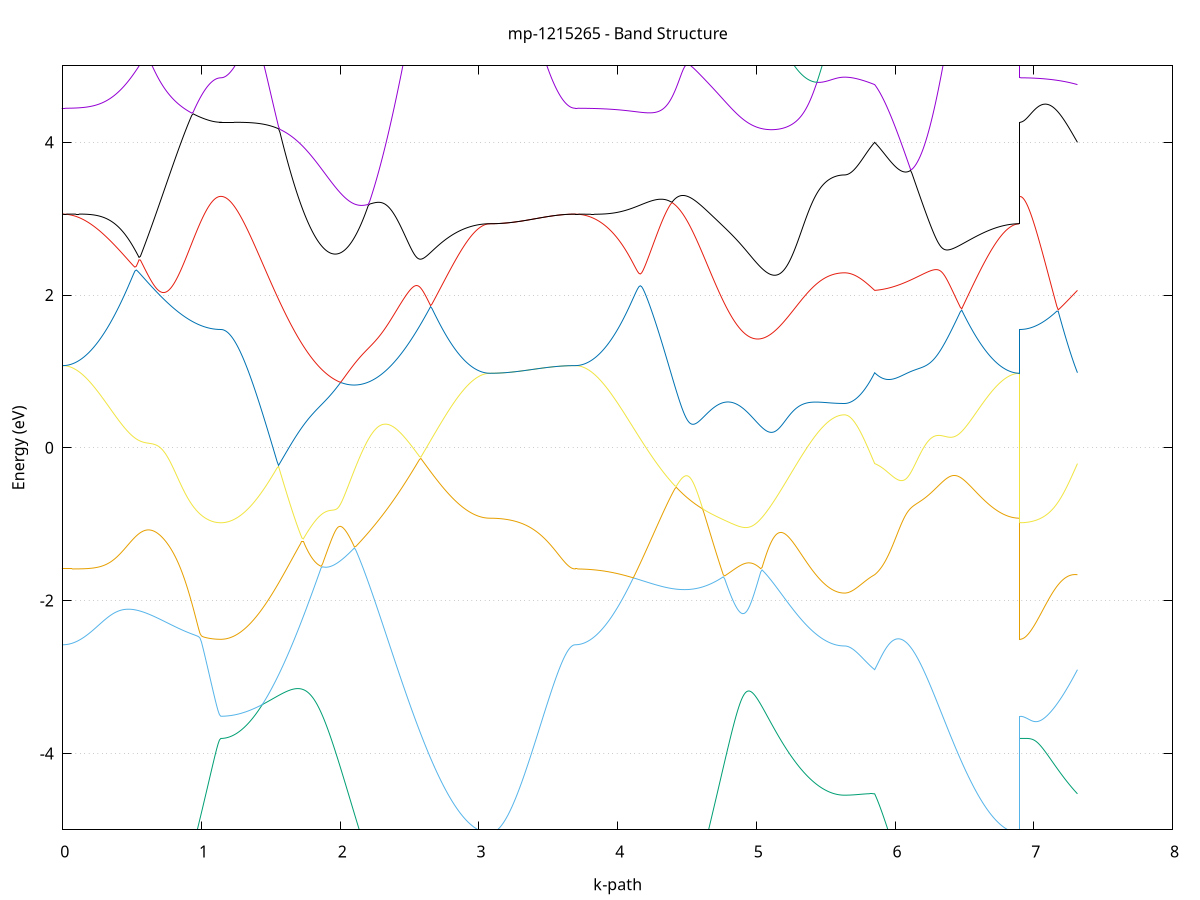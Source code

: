 set title 'mp-1215265 - Band Structure'
set xlabel 'k-path'
set ylabel 'Energy (eV)'
set grid y
set yrange [-5:5]
set terminal png size 800,600
set output 'mp-1215265_bands_gnuplot.png'
plot '-' using 1:2 with lines notitle, '-' using 1:2 with lines notitle, '-' using 1:2 with lines notitle, '-' using 1:2 with lines notitle, '-' using 1:2 with lines notitle, '-' using 1:2 with lines notitle, '-' using 1:2 with lines notitle, '-' using 1:2 with lines notitle, '-' using 1:2 with lines notitle, '-' using 1:2 with lines notitle, '-' using 1:2 with lines notitle, '-' using 1:2 with lines notitle, '-' using 1:2 with lines notitle, '-' using 1:2 with lines notitle, '-' using 1:2 with lines notitle, '-' using 1:2 with lines notitle, '-' using 1:2 with lines notitle, '-' using 1:2 with lines notitle, '-' using 1:2 with lines notitle, '-' using 1:2 with lines notitle, '-' using 1:2 with lines notitle, '-' using 1:2 with lines notitle, '-' using 1:2 with lines notitle, '-' using 1:2 with lines notitle, '-' using 1:2 with lines notitle, '-' using 1:2 with lines notitle, '-' using 1:2 with lines notitle, '-' using 1:2 with lines notitle, '-' using 1:2 with lines notitle, '-' using 1:2 with lines notitle, '-' using 1:2 with lines notitle, '-' using 1:2 with lines notitle, '-' using 1:2 with lines notitle, '-' using 1:2 with lines notitle, '-' using 1:2 with lines notitle, '-' using 1:2 with lines notitle, '-' using 1:2 with lines notitle, '-' using 1:2 with lines notitle, '-' using 1:2 with lines notitle, '-' using 1:2 with lines notitle, '-' using 1:2 with lines notitle, '-' using 1:2 with lines notitle, '-' using 1:2 with lines notitle, '-' using 1:2 with lines notitle, '-' using 1:2 with lines notitle, '-' using 1:2 with lines notitle, '-' using 1:2 with lines notitle, '-' using 1:2 with lines notitle, '-' using 1:2 with lines notitle, '-' using 1:2 with lines notitle, '-' using 1:2 with lines notitle, '-' using 1:2 with lines notitle, '-' using 1:2 with lines notitle, '-' using 1:2 with lines notitle, '-' using 1:2 with lines notitle, '-' using 1:2 with lines notitle, '-' using 1:2 with lines notitle, '-' using 1:2 with lines notitle, '-' using 1:2 with lines notitle, '-' using 1:2 with lines notitle, '-' using 1:2 with lines notitle, '-' using 1:2 with lines notitle, '-' using 1:2 with lines notitle, '-' using 1:2 with lines notitle
0.000000 -48.936094
0.009994 -48.936094
0.019988 -48.936094
0.029982 -48.935994
0.039976 -48.935894
0.049969 -48.935694
0.059963 -48.935594
0.069957 -48.935394
0.079951 -48.935094
0.089945 -48.934894
0.099939 -48.934594
0.109933 -48.934294
0.119927 -48.933894
0.129921 -48.933494
0.139914 -48.933094
0.149908 -48.932694
0.159902 -48.932194
0.169896 -48.931694
0.179890 -48.931194
0.189884 -48.930694
0.199878 -48.930094
0.209872 -48.929494
0.219866 -48.928894
0.229859 -48.928194
0.239853 -48.927494
0.249847 -48.926794
0.259841 -48.926094
0.269835 -48.925294
0.279829 -48.924594
0.289823 -48.923794
0.299817 -48.922994
0.309811 -48.922094
0.319804 -48.921294
0.329798 -48.920394
0.339792 -48.919494
0.349786 -48.918594
0.359780 -48.917594
0.369774 -48.916694
0.379768 -48.915694
0.389762 -48.914694
0.399756 -48.913694
0.409749 -48.912694
0.419743 -48.911694
0.429737 -48.910594
0.439731 -48.909594
0.449725 -48.908494
0.459719 -48.907394
0.469713 -48.906394
0.479707 -48.905294
0.489700 -48.904194
0.499694 -48.903094
0.509688 -48.901894
0.519682 -48.900794
0.529676 -48.899694
0.539670 -48.898594
0.549664 -48.897394
0.559658 -48.896294
0.569652 -48.895194
0.579645 -48.893994
0.589639 -48.892894
0.599633 -48.891794
0.609627 -48.890594
0.619621 -48.889494
0.629615 -48.888394
0.639609 -48.887294
0.649603 -48.886194
0.659597 -48.885094
0.669590 -48.883994
0.679584 -48.882894
0.689578 -48.881794
0.699572 -48.880694
0.709566 -48.879694
0.719560 -48.878594
0.729554 -48.877594
0.739548 -48.876494
0.749542 -48.875494
0.759535 -48.874494
0.769529 -48.873594
0.779523 -48.872594
0.789517 -48.871594
0.799511 -48.870694
0.809505 -48.869794
0.819499 -48.868894
0.829493 -48.867994
0.839487 -48.867194
0.849480 -48.866394
0.859474 -48.865594
0.869468 -48.864794
0.879462 -48.863994
0.889456 -48.863294
0.899450 -48.862594
0.909444 -48.861894
0.919438 -48.861194
0.929432 -48.860594
0.939425 -48.859994
0.949419 -48.859394
0.959413 -48.858794
0.969407 -48.858294
0.979401 -48.857794
0.989395 -48.857294
0.999389 -48.856894
1.009383 -48.856394
1.019377 -48.856094
1.029370 -48.855694
1.039364 -48.855394
1.049358 -48.855094
1.059352 -48.854794
1.069346 -48.854594
1.079340 -48.854394
1.089334 -48.854194
1.099328 -48.854094
1.109322 -48.853894
1.119315 -48.853894
1.129309 -48.853794
1.139303 -48.853794
1.139303 -48.853794
1.149212 -48.853794
1.159120 -48.853794
1.169029 -48.853794
1.178938 -48.853694
1.188846 -48.853694
1.198755 -48.853594
1.208664 -48.853494
1.218572 -48.853494
1.228481 -48.853394
1.238390 -48.853294
1.248298 -48.853194
1.258207 -48.853094
1.268116 -48.852894
1.278024 -48.852794
1.287933 -48.852594
1.297842 -48.852494
1.307750 -48.852294
1.317659 -48.852194
1.327567 -48.851994
1.337476 -48.851794
1.347385 -48.851594
1.357293 -48.851394
1.367202 -48.851194
1.377111 -48.850994
1.387019 -48.850794
1.396928 -48.850594
1.406837 -48.850294
1.416745 -48.850094
1.426654 -48.849894
1.436563 -48.849694
1.446471 -48.849394
1.456380 -48.849194
1.466289 -48.848894
1.476197 -48.848694
1.486106 -48.848394
1.496014 -48.848194
1.505923 -48.847994
1.515832 -48.847694
1.525740 -48.847494
1.535649 -48.847194
1.545558 -48.846994
1.555466 -48.846794
1.565375 -48.846494
1.575284 -48.846294
1.585192 -48.846094
1.595101 -48.845894
1.605010 -48.845694
1.614918 -48.845394
1.624827 -48.845294
1.634735 -48.845094
1.644644 -48.844894
1.654553 -48.844694
1.664461 -48.844494
1.674370 -48.844394
1.684279 -48.844194
1.694187 -48.844094
1.704096 -48.843994
1.714005 -48.843894
1.723913 -48.843794
1.733822 -48.843694
1.743731 -48.843594
1.753639 -48.843594
1.763548 -48.843494
1.773457 -48.843494
1.783365 -48.843494
1.793274 -48.843494
1.803182 -48.843494
1.813091 -48.843494
1.823000 -48.843594
1.832908 -48.843694
1.842817 -48.843794
1.852726 -48.843894
1.862634 -48.843994
1.872543 -48.844094
1.872543 -48.844094
1.882527 -48.844294
1.892511 -48.844494
1.902495 -48.844694
1.912479 -48.844894
1.922463 -48.845194
1.932446 -48.845394
1.942430 -48.845694
1.952414 -48.845994
1.962398 -48.846394
1.972382 -48.846694
1.982366 -48.847094
1.992350 -48.847494
2.002334 -48.847894
2.012318 -48.848394
2.022302 -48.848794
2.032285 -48.849294
2.042269 -48.849794
2.052253 -48.850294
2.062237 -48.850894
2.072221 -48.851494
2.082205 -48.852094
2.092189 -48.852694
2.102173 -48.853294
2.112157 -48.853994
2.122140 -48.854694
2.132124 -48.855394
2.142108 -48.856094
2.152092 -48.856894
2.162076 -48.857594
2.172060 -48.858394
2.182044 -48.859194
2.192028 -48.860094
2.202012 -48.860894
2.211996 -48.861794
2.221979 -48.862694
2.231963 -48.863594
2.241947 -48.864494
2.251931 -48.865394
2.261915 -48.866394
2.271899 -48.867394
2.281883 -48.868294
2.291867 -48.869294
2.301851 -48.870394
2.311835 -48.871394
2.321818 -48.872394
2.331802 -48.873494
2.341786 -48.874594
2.351770 -48.875594
2.361754 -48.876694
2.371738 -48.877794
2.381722 -48.878894
2.391706 -48.880094
2.401690 -48.881194
2.411674 -48.882294
2.421657 -48.883494
2.431641 -48.884594
2.441625 -48.885794
2.451609 -48.886894
2.461593 -48.888094
2.471577 -48.889294
2.481561 -48.890394
2.491545 -48.891594
2.501529 -48.892794
2.511513 -48.893894
2.521496 -48.895094
2.531480 -48.896294
2.541464 -48.897394
2.551448 -48.898594
2.561432 -48.899694
2.571416 -48.900894
2.581400 -48.901994
2.591384 -48.903194
2.601368 -48.904294
2.611352 -48.905394
2.621335 -48.906494
2.631319 -48.907594
2.641303 -48.908694
2.651287 -48.909794
2.661271 -48.910894
2.671255 -48.911894
2.681239 -48.912994
2.691223 -48.913994
2.701207 -48.914994
2.711191 -48.915994
2.721174 -48.916994
2.731158 -48.917894
2.741142 -48.918894
2.751126 -48.919794
2.761110 -48.920694
2.771094 -48.921594
2.781078 -48.922394
2.791062 -48.923294
2.801046 -48.924094
2.811030 -48.924894
2.821014 -48.925694
2.830997 -48.926394
2.840981 -48.927094
2.850965 -48.927794
2.860949 -48.928494
2.870933 -48.929094
2.880917 -48.929794
2.890901 -48.930294
2.900885 -48.930894
2.910869 -48.931394
2.920852 -48.931994
2.930836 -48.932394
2.940820 -48.932894
2.950804 -48.933294
2.960788 -48.933694
2.970772 -48.934094
2.980756 -48.934394
2.990740 -48.934694
3.000724 -48.934894
3.010708 -48.935194
3.020691 -48.935394
3.030675 -48.935594
3.040659 -48.935694
3.050643 -48.935794
3.060627 -48.935894
3.070611 -48.935994
3.080595 -48.935994
3.080595 -48.935994
3.090488 -48.935994
3.100382 -48.935994
3.110276 -48.935994
3.120169 -48.935994
3.130063 -48.935994
3.139956 -48.935994
3.149850 -48.935994
3.159744 -48.935994
3.169637 -48.935994
3.179531 -48.935994
3.189424 -48.935994
3.199318 -48.935994
3.209212 -48.935994
3.219105 -48.935994
3.228999 -48.935994
3.238892 -48.935994
3.248786 -48.935994
3.258680 -48.935994
3.268573 -48.935994
3.278467 -48.935994
3.288360 -48.935994
3.298254 -48.935994
3.308147 -48.935994
3.318041 -48.935994
3.327935 -48.935994
3.337828 -48.935994
3.347722 -48.935994
3.357615 -48.935994
3.367509 -48.935994
3.377403 -48.935994
3.387296 -48.935994
3.397190 -48.935994
3.407083 -48.936094
3.416977 -48.936094
3.426871 -48.936094
3.436764 -48.936094
3.446658 -48.936094
3.456551 -48.936094
3.466445 -48.936094
3.476339 -48.936094
3.486232 -48.936094
3.496126 -48.936094
3.506019 -48.936094
3.515913 -48.936094
3.525807 -48.936094
3.535700 -48.936094
3.545594 -48.936094
3.555487 -48.936094
3.565381 -48.936094
3.575274 -48.936094
3.585168 -48.936094
3.595062 -48.936094
3.604955 -48.936094
3.614849 -48.936094
3.624742 -48.936094
3.634636 -48.936094
3.644530 -48.936094
3.654423 -48.936094
3.664317 -48.936094
3.674210 -48.936094
3.684104 -48.936094
3.693998 -48.936094
3.693998 -48.936094
3.703977 -48.936094
3.713957 -48.936094
3.723936 -48.935994
3.733916 -48.935894
3.743896 -48.935694
3.753875 -48.935594
3.763855 -48.935294
3.773834 -48.935094
3.783814 -48.934794
3.793794 -48.934494
3.803773 -48.934194
3.813753 -48.933894
3.823732 -48.933494
3.833712 -48.932994
3.843692 -48.932594
3.853671 -48.932094
3.863651 -48.931594
3.873630 -48.931094
3.883610 -48.930494
3.893589 -48.929894
3.903569 -48.929294
3.913549 -48.928594
3.923528 -48.927994
3.933508 -48.927294
3.943487 -48.926594
3.953467 -48.925794
3.963447 -48.924994
3.973426 -48.924194
3.983406 -48.923394
3.993385 -48.922594
4.003365 -48.921694
4.013345 -48.920794
4.023324 -48.919894
4.033304 -48.918994
4.043283 -48.918094
4.053263 -48.917094
4.063243 -48.916094
4.073222 -48.915094
4.083202 -48.914094
4.093181 -48.913094
4.103161 -48.911994
4.113141 -48.910994
4.123120 -48.909894
4.133100 -48.908794
4.143079 -48.907794
4.153059 -48.906594
4.163039 -48.905494
4.173018 -48.904394
4.182998 -48.903294
4.192977 -48.902094
4.202957 -48.900994
4.212937 -48.899794
4.222916 -48.898694
4.232896 -48.897494
4.242875 -48.896394
4.252855 -48.895194
4.262835 -48.893994
4.272814 -48.892894
4.282794 -48.891694
4.292773 -48.890494
4.302753 -48.889394
4.312732 -48.888194
4.322712 -48.886994
4.332692 -48.885894
4.342671 -48.884694
4.352651 -48.883594
4.362630 -48.882394
4.372610 -48.881294
4.382590 -48.880094
4.392569 -48.878994
4.402549 -48.877894
4.412528 -48.876794
4.422508 -48.875694
4.432488 -48.874594
4.442467 -48.873594
4.452447 -48.872494
4.462426 -48.871494
4.472406 -48.870394
4.482386 -48.869394
4.492365 -48.868394
4.502345 -48.867394
4.512324 -48.866394
4.522304 -48.865494
4.532284 -48.864494
4.542263 -48.863594
4.552243 -48.862694
4.562222 -48.861794
4.572202 -48.860994
4.582182 -48.860094
4.592161 -48.859294
4.602141 -48.858494
4.612120 -48.857694
4.622100 -48.856894
4.632080 -48.856194
4.642059 -48.855394
4.652039 -48.854694
4.662018 -48.853994
4.671998 -48.853394
4.681978 -48.852694
4.691957 -48.852094
4.701937 -48.851494
4.711916 -48.850894
4.721896 -48.850394
4.731875 -48.849794
4.741855 -48.849294
4.751835 -48.848794
4.761814 -48.848394
4.771794 -48.847894
4.781773 -48.847494
4.791753 -48.847094
4.801733 -48.846694
4.811712 -48.846394
4.821692 -48.845994
4.831671 -48.845694
4.841651 -48.845394
4.851631 -48.845194
4.861610 -48.844894
4.871590 -48.844694
4.881569 -48.844494
4.891549 -48.844294
4.901529 -48.844094
4.911508 -48.843994
4.921488 -48.843894
4.931467 -48.843794
4.941447 -48.843694
4.951427 -48.843594
4.961406 -48.843494
4.971386 -48.843494
4.981365 -48.843494
4.991345 -48.843494
5.001325 -48.843494
5.011304 -48.843494
5.021284 -48.843594
5.031263 -48.843594
5.031263 -48.843594
5.041165 -48.843694
5.051067 -48.843794
5.060970 -48.843894
5.070872 -48.843994
5.080774 -48.844094
5.090676 -48.844294
5.100578 -48.844394
5.110480 -48.844594
5.120382 -48.844694
5.130284 -48.844894
5.140186 -48.845094
5.150088 -48.845294
5.159990 -48.845494
5.169892 -48.845694
5.179794 -48.845894
5.189696 -48.846094
5.199598 -48.846294
5.209501 -48.846594
5.219403 -48.846794
5.229305 -48.846994
5.239207 -48.847294
5.249109 -48.847494
5.259011 -48.847694
5.268913 -48.847994
5.278815 -48.848194
5.288717 -48.848494
5.298619 -48.848694
5.308521 -48.848994
5.318423 -48.849194
5.328325 -48.849394
5.338227 -48.849694
5.348129 -48.849894
5.358032 -48.850194
5.367934 -48.850394
5.377836 -48.850594
5.387738 -48.850794
5.397640 -48.850994
5.407542 -48.851294
5.417444 -48.851494
5.427346 -48.851694
5.437248 -48.851794
5.447150 -48.851994
5.457052 -48.852194
5.466954 -48.852394
5.476856 -48.852494
5.486758 -48.852694
5.496660 -48.852794
5.506563 -48.852994
5.516465 -48.853094
5.526367 -48.853194
5.536269 -48.853294
5.546171 -48.853394
5.556073 -48.853494
5.565975 -48.853594
5.575877 -48.853694
5.585779 -48.853694
5.595681 -48.853794
5.605583 -48.853794
5.615485 -48.853794
5.625387 -48.853794
5.635289 -48.853794
5.635289 -48.853794
5.645183 -48.853794
5.655076 -48.853794
5.664969 -48.853894
5.674862 -48.853894
5.684756 -48.853894
5.694649 -48.853894
5.704542 -48.853894
5.714436 -48.853994
5.724329 -48.853994
5.734222 -48.853994
5.744115 -48.854094
5.754009 -48.854094
5.763902 -48.854194
5.773795 -48.854194
5.783688 -48.854294
5.793582 -48.854294
5.803475 -48.854394
5.813368 -48.854394
5.823262 -48.854494
5.833155 -48.854594
5.843048 -48.854694
5.852941 -48.854694
5.852941 -48.854694
5.862905 -48.854994
5.872869 -48.855294
5.882833 -48.855594
5.892797 -48.855894
5.902761 -48.856294
5.912724 -48.856694
5.922688 -48.857194
5.932652 -48.857594
5.942616 -48.858094
5.952580 -48.858694
5.962544 -48.859194
5.972507 -48.859794
5.982471 -48.860394
5.992435 -48.861094
6.002399 -48.861694
6.012363 -48.862394
6.022327 -48.863094
6.032291 -48.863894
6.042254 -48.864694
6.052218 -48.865394
6.062182 -48.866294
6.072146 -48.867094
6.082110 -48.867994
6.092074 -48.868794
6.102037 -48.869694
6.112001 -48.870694
6.121965 -48.871594
6.131929 -48.872494
6.141893 -48.873494
6.151857 -48.874494
6.161820 -48.875494
6.171784 -48.876494
6.181748 -48.877594
6.191712 -48.878594
6.201676 -48.879694
6.211640 -48.880794
6.221604 -48.881794
6.231567 -48.882894
6.241531 -48.883994
6.251495 -48.885094
6.261459 -48.886294
6.271423 -48.887394
6.281387 -48.888494
6.291350 -48.889694
6.301314 -48.890794
6.311278 -48.891894
6.321242 -48.893094
6.331206 -48.894194
6.341170 -48.895394
6.351134 -48.896494
6.361097 -48.897694
6.371061 -48.898794
6.381025 -48.899994
6.390989 -48.901094
6.400953 -48.902194
6.410917 -48.903294
6.420880 -48.904494
6.430844 -48.905594
6.440808 -48.906694
6.450772 -48.907794
6.460736 -48.908894
6.470700 -48.909894
6.480663 -48.910994
6.490627 -48.911994
6.500591 -48.913094
6.510555 -48.914094
6.520519 -48.915094
6.530483 -48.916094
6.540447 -48.916994
6.550410 -48.917994
6.560374 -48.918894
6.570338 -48.919894
6.580302 -48.920794
6.590266 -48.921594
6.600230 -48.922494
6.610193 -48.923294
6.620157 -48.924094
6.630121 -48.924894
6.640085 -48.925694
6.650049 -48.926394
6.660013 -48.927194
6.669977 -48.927894
6.679940 -48.928494
6.689904 -48.929194
6.699868 -48.929794
6.709832 -48.930394
6.719796 -48.930894
6.729760 -48.931494
6.739723 -48.931994
6.749687 -48.932394
6.759651 -48.932894
6.769615 -48.933294
6.779579 -48.933694
6.789543 -48.934094
6.799506 -48.934394
6.809470 -48.934694
6.819434 -48.934994
6.829398 -48.935194
6.839362 -48.935394
6.849326 -48.935594
6.859290 -48.935694
6.869253 -48.935794
6.879217 -48.935894
6.889181 -48.935994
6.899145 -48.935994
6.899145 -48.853794
6.909042 -48.853794
6.918939 -48.853794
6.928837 -48.853794
6.938734 -48.853794
6.948631 -48.853794
6.958528 -48.853794
6.968426 -48.853794
6.978323 -48.853794
6.988220 -48.853794
6.998117 -48.853894
7.008015 -48.853894
7.017912 -48.853894
7.027809 -48.853894
7.037706 -48.853894
7.047604 -48.853894
7.057501 -48.853894
7.067398 -48.853994
7.077295 -48.853994
7.087193 -48.853994
7.097090 -48.853994
7.106987 -48.853994
7.116884 -48.854094
7.126781 -48.854094
7.136679 -48.854094
7.146576 -48.854094
7.156473 -48.854194
7.166370 -48.854194
7.176268 -48.854194
7.186165 -48.854194
7.196062 -48.854294
7.205959 -48.854294
7.215857 -48.854294
7.225754 -48.854394
7.235651 -48.854394
7.245548 -48.854394
7.255446 -48.854494
7.265343 -48.854494
7.275240 -48.854594
7.285137 -48.854594
7.295035 -48.854594
7.304932 -48.854694
7.314829 -48.854694
e
0.000000 -27.158594
0.009994 -27.158594
0.019988 -27.158494
0.029982 -27.158394
0.039976 -27.158294
0.049969 -27.158094
0.059963 -27.157894
0.069957 -27.157694
0.079951 -27.157394
0.089945 -27.156994
0.099939 -27.156694
0.109933 -27.156294
0.119927 -27.155894
0.129921 -27.155394
0.139914 -27.154894
0.149908 -27.154394
0.159902 -27.153794
0.169896 -27.153194
0.179890 -27.152494
0.189884 -27.151894
0.199878 -27.151094
0.209872 -27.150394
0.219866 -27.149594
0.229859 -27.148794
0.239853 -27.147994
0.249847 -27.147094
0.259841 -27.146194
0.269835 -27.145294
0.279829 -27.144394
0.289823 -27.143394
0.299817 -27.142394
0.309811 -27.141294
0.319804 -27.140294
0.329798 -27.139194
0.339792 -27.138094
0.349786 -27.136994
0.359780 -27.135794
0.369774 -27.134594
0.379768 -27.133394
0.389762 -27.132194
0.399756 -27.130994
0.409749 -27.129694
0.419743 -27.128494
0.429737 -27.127194
0.439731 -27.125894
0.449725 -27.124594
0.459719 -27.123294
0.469713 -27.121894
0.479707 -27.120594
0.489700 -27.119194
0.499694 -27.117894
0.509688 -27.116494
0.519682 -27.115094
0.529676 -27.113694
0.539670 -27.112294
0.549664 -27.110894
0.559658 -27.109494
0.569652 -27.108094
0.579645 -27.106694
0.589639 -27.105294
0.599633 -27.103894
0.609627 -27.102594
0.619621 -27.101194
0.629615 -27.099794
0.639609 -27.098394
0.649603 -27.097094
0.659597 -27.095794
0.669590 -27.098494
0.679584 -27.106794
0.689578 -27.115294
0.699572 -27.123694
0.709566 -27.132094
0.719560 -27.140294
0.729554 -27.148394
0.739548 -27.156394
0.749542 -27.164294
0.759535 -27.172094
0.769529 -27.179694
0.779523 -27.187194
0.789517 -27.194594
0.799511 -27.201794
0.809505 -27.208794
0.819499 -27.215694
0.829493 -27.222394
0.839487 -27.228994
0.849480 -27.235394
0.859474 -27.241594
0.869468 -27.247694
0.879462 -27.253594
0.889456 -27.259194
0.899450 -27.264694
0.909444 -27.269994
0.919438 -27.275094
0.929432 -27.279994
0.939425 -27.284694
0.949419 -27.289094
0.959413 -27.293394
0.969407 -27.297394
0.979401 -27.301294
0.989395 -27.304894
0.999389 -27.308294
1.009383 -27.311394
1.019377 -27.314394
1.029370 -27.317094
1.039364 -27.319594
1.049358 -27.321794
1.059352 -27.323894
1.069346 -27.325594
1.079340 -27.327194
1.089334 -27.328494
1.099328 -27.329594
1.109322 -27.330394
1.119315 -27.330994
1.129309 -27.331394
1.139303 -27.331494
1.139303 -27.331494
1.149212 -27.331394
1.159120 -27.331294
1.169029 -27.330994
1.178938 -27.330594
1.188846 -27.330194
1.198755 -27.329594
1.208664 -27.328894
1.218572 -27.328094
1.228481 -27.327194
1.238390 -27.326194
1.248298 -27.325094
1.258207 -27.323894
1.268116 -27.322494
1.278024 -27.321094
1.287933 -27.319594
1.297842 -27.317994
1.307750 -27.316194
1.317659 -27.314394
1.327567 -27.312494
1.337476 -27.310494
1.347385 -27.308294
1.357293 -27.306094
1.367202 -27.303794
1.377111 -27.301394
1.387019 -27.298894
1.396928 -27.296294
1.406837 -27.293594
1.416745 -27.290794
1.426654 -27.287894
1.436563 -27.284994
1.446471 -27.281894
1.456380 -27.278794
1.466289 -27.275494
1.476197 -27.272194
1.486106 -27.268794
1.496014 -27.265294
1.505923 -27.261794
1.515832 -27.258094
1.525740 -27.254394
1.535649 -27.250594
1.545558 -27.246794
1.555466 -27.242794
1.565375 -27.238794
1.575284 -27.234694
1.585192 -27.230494
1.595101 -27.226294
1.605010 -27.221994
1.614918 -27.217694
1.624827 -27.213194
1.634735 -27.208794
1.644644 -27.204194
1.654553 -27.199594
1.664461 -27.194994
1.674370 -27.190194
1.684279 -27.185494
1.694187 -27.180694
1.704096 -27.175794
1.714005 -27.170894
1.723913 -27.165894
1.733822 -27.160894
1.743731 -27.155894
1.753639 -27.150794
1.763548 -27.145694
1.773457 -27.140494
1.783365 -27.135294
1.793274 -27.135994
1.803182 -27.141094
1.813091 -27.145994
1.823000 -27.150694
1.832908 -27.155294
1.842817 -27.159794
1.852726 -27.163994
1.862634 -27.168194
1.872543 -27.172094
1.872543 -27.172094
1.882527 -27.175894
1.892511 -27.179494
1.902495 -27.182994
1.912479 -27.186194
1.922463 -27.189194
1.932446 -27.192094
1.942430 -27.194694
1.952414 -27.197194
1.962398 -27.199394
1.972382 -27.201394
1.982366 -27.203194
1.992350 -27.204794
2.002334 -27.206194
2.012318 -27.207294
2.022302 -27.208294
2.032285 -27.208994
2.042269 -27.209394
2.052253 -27.209694
2.062237 -27.209694
2.072221 -27.209494
2.082205 -27.209094
2.092189 -27.208394
2.102173 -27.207494
2.112157 -27.206394
2.122140 -27.204994
2.132124 -27.203394
2.142108 -27.201594
2.152092 -27.199494
2.162076 -27.197194
2.172060 -27.194694
2.182044 -27.191994
2.192028 -27.188994
2.202012 -27.185894
2.211996 -27.182494
2.221979 -27.178794
2.231963 -27.174994
2.241947 -27.170994
2.251931 -27.166694
2.261915 -27.162294
2.271899 -27.157594
2.281883 -27.152694
2.291867 -27.147694
2.301851 -27.142394
2.311835 -27.136994
2.321818 -27.131394
2.331802 -27.125594
2.341786 -27.119594
2.351770 -27.113494
2.361754 -27.107194
2.371738 -27.100694
2.381722 -27.094094
2.391706 -27.091394
2.401690 -27.092894
2.411674 -27.094494
2.421657 -27.095994
2.431641 -27.097594
2.441625 -27.099194
2.451609 -27.100794
2.461593 -27.102394
2.471577 -27.103994
2.481561 -27.105594
2.491545 -27.107194
2.501529 -27.108794
2.511513 -27.110394
2.521496 -27.111994
2.531480 -27.113594
2.541464 -27.115194
2.551448 -27.116794
2.561432 -27.118394
2.571416 -27.119894
2.581400 -27.121494
2.591384 -27.123094
2.601368 -27.124594
2.611352 -27.126194
2.621335 -27.127694
2.631319 -27.129194
2.641303 -27.130694
2.651287 -27.132194
2.661271 -27.133694
2.671255 -27.135094
2.681239 -27.136494
2.691223 -27.137994
2.701207 -27.139294
2.711191 -27.140694
2.721174 -27.142094
2.731158 -27.143394
2.741142 -27.144694
2.751126 -27.145894
2.761110 -27.147194
2.771094 -27.148394
2.781078 -27.149594
2.791062 -27.150694
2.801046 -27.151894
2.811030 -27.152994
2.821014 -27.153994
2.830997 -27.155094
2.840981 -27.155994
2.850965 -27.156994
2.860949 -27.157894
2.870933 -27.158794
2.880917 -27.159694
2.890901 -27.160494
2.900885 -27.161294
2.910869 -27.161994
2.920852 -27.162694
2.930836 -27.163394
2.940820 -27.163994
2.950804 -27.164594
2.960788 -27.165094
2.970772 -27.165594
2.980756 -27.165994
2.990740 -27.166494
3.000724 -27.166794
3.010708 -27.167194
3.020691 -27.167394
3.030675 -27.167694
3.040659 -27.167894
3.050643 -27.167994
3.060627 -27.168094
3.070611 -27.168194
3.080595 -27.168194
3.080595 -27.168194
3.090488 -27.168194
3.100382 -27.168194
3.110276 -27.168194
3.120169 -27.168094
3.130063 -27.168094
3.139956 -27.167994
3.149850 -27.167894
3.159744 -27.167794
3.169637 -27.167694
3.179531 -27.167594
3.189424 -27.167494
3.199318 -27.167394
3.209212 -27.167194
3.219105 -27.167094
3.228999 -27.166894
3.238892 -27.166694
3.248786 -27.166494
3.258680 -27.166394
3.268573 -27.166194
3.278467 -27.165994
3.288360 -27.165694
3.298254 -27.165494
3.308147 -27.165294
3.318041 -27.165094
3.327935 -27.164794
3.337828 -27.164594
3.347722 -27.164394
3.357615 -27.164094
3.367509 -27.163894
3.377403 -27.163694
3.387296 -27.163394
3.397190 -27.163194
3.407083 -27.162894
3.416977 -27.162694
3.426871 -27.162394
3.436764 -27.162194
3.446658 -27.161994
3.456551 -27.161694
3.466445 -27.161494
3.476339 -27.161294
3.486232 -27.161094
3.496126 -27.160894
3.506019 -27.160694
3.515913 -27.160494
3.525807 -27.160294
3.535700 -27.160094
3.545594 -27.159894
3.555487 -27.159694
3.565381 -27.159594
3.575274 -27.159394
3.585168 -27.159294
3.595062 -27.159194
3.604955 -27.159094
3.614849 -27.158994
3.624742 -27.158894
3.634636 -27.158794
3.644530 -27.158694
3.654423 -27.158694
3.664317 -27.158594
3.674210 -27.158594
3.684104 -27.158594
3.693998 -27.158594
3.693998 -27.158594
3.703977 -27.158594
3.713957 -27.158494
3.723936 -27.158394
3.733916 -27.158294
3.743896 -27.158094
3.753875 -27.157894
3.763855 -27.157594
3.773834 -27.157294
3.783814 -27.156994
3.793794 -27.156594
3.803773 -27.156194
3.813753 -27.155794
3.823732 -27.155294
3.833712 -27.154694
3.843692 -27.154194
3.853671 -27.153594
3.863651 -27.152994
3.873630 -27.152294
3.883610 -27.151594
3.893589 -27.150794
3.903569 -27.150094
3.913549 -27.149294
3.923528 -27.148394
3.933508 -27.147594
3.943487 -27.146694
3.953467 -27.145694
3.963447 -27.144794
3.973426 -27.143794
3.983406 -27.142794
3.993385 -27.141694
4.003365 -27.140594
4.013345 -27.139494
4.023324 -27.138394
4.033304 -27.137294
4.043283 -27.136094
4.053263 -27.134894
4.063243 -27.133694
4.073222 -27.132394
4.083202 -27.131194
4.093181 -27.129894
4.103161 -27.128594
4.113141 -27.127294
4.123120 -27.125894
4.133100 -27.124594
4.143079 -27.123194
4.153059 -27.121894
4.163039 -27.120494
4.173018 -27.119094
4.182998 -27.117694
4.192977 -27.116194
4.202957 -27.114794
4.212937 -27.113394
4.222916 -27.111894
4.232896 -27.110494
4.242875 -27.108994
4.252855 -27.107594
4.262835 -27.106094
4.272814 -27.104594
4.282794 -27.103194
4.292773 -27.101694
4.302753 -27.100194
4.312732 -27.098794
4.322712 -27.097294
4.332692 -27.095894
4.342671 -27.094394
4.352651 -27.092994
4.362630 -27.091594
4.372610 -27.090094
4.382590 -27.088694
4.392569 -27.095494
4.402549 -27.102194
4.412528 -27.108694
4.422508 -27.114994
4.432488 -27.121094
4.442467 -27.127094
4.452447 -27.132894
4.462426 -27.138594
4.472406 -27.143994
4.482386 -27.149294
4.492365 -27.154394
4.502345 -27.159294
4.512324 -27.163894
4.522304 -27.168394
4.532284 -27.172694
4.542263 -27.176694
4.552243 -27.180594
4.562222 -27.184194
4.572202 -27.187594
4.582182 -27.190794
4.592161 -27.193794
4.602141 -27.196494
4.612120 -27.199094
4.622100 -27.201294
4.632080 -27.203394
4.642059 -27.205194
4.652039 -27.206794
4.662018 -27.208194
4.671998 -27.209394
4.681978 -27.210294
4.691957 -27.210894
4.701937 -27.211394
4.711916 -27.211594
4.721896 -27.211594
4.731875 -27.211294
4.741855 -27.210794
4.751835 -27.210094
4.761814 -27.209194
4.771794 -27.207994
4.781773 -27.206694
4.791753 -27.205094
4.801733 -27.203294
4.811712 -27.201194
4.821692 -27.198994
4.831671 -27.196494
4.841651 -27.193894
4.851631 -27.190994
4.861610 -27.187994
4.871590 -27.184694
4.881569 -27.181294
4.891549 -27.177594
4.901529 -27.173794
4.911508 -27.169794
4.921488 -27.165594
4.931467 -27.161294
4.941447 -27.156794
4.951427 -27.152094
4.961406 -27.147294
4.971386 -27.142394
4.981365 -27.137294
4.991345 -27.134094
5.001325 -27.139294
5.011304 -27.144494
5.021284 -27.149594
5.031263 -27.154694
5.031263 -27.154694
5.041165 -27.159694
5.051067 -27.164694
5.060970 -27.169594
5.070872 -27.174494
5.080774 -27.179394
5.090676 -27.184194
5.100578 -27.188894
5.110480 -27.193594
5.120382 -27.198194
5.130284 -27.202794
5.140186 -27.207294
5.150088 -27.211694
5.159990 -27.216094
5.169892 -27.220394
5.179794 -27.224694
5.189696 -27.228894
5.199598 -27.232994
5.209501 -27.237094
5.219403 -27.241094
5.229305 -27.244994
5.239207 -27.248794
5.249109 -27.252594
5.259011 -27.256294
5.268913 -27.259894
5.278815 -27.263394
5.288717 -27.266894
5.298619 -27.270294
5.308521 -27.273594
5.318423 -27.276794
5.328325 -27.279894
5.338227 -27.282894
5.348129 -27.285894
5.358032 -27.288694
5.367934 -27.291494
5.377836 -27.294094
5.387738 -27.296694
5.397640 -27.299194
5.407542 -27.301594
5.417444 -27.303894
5.427346 -27.306094
5.437248 -27.308194
5.447150 -27.310194
5.457052 -27.312094
5.466954 -27.313994
5.476856 -27.315694
5.486758 -27.317294
5.496660 -27.318794
5.506563 -27.320194
5.516465 -27.321494
5.526367 -27.322694
5.536269 -27.323794
5.546171 -27.324794
5.556073 -27.325694
5.565975 -27.326494
5.575877 -27.327194
5.585779 -27.327694
5.595681 -27.328194
5.605583 -27.328594
5.615485 -27.328894
5.625387 -27.328994
5.635289 -27.329094
5.635289 -27.329094
5.645183 -27.329094
5.655076 -27.328994
5.664969 -27.328894
5.674862 -27.328894
5.684756 -27.328694
5.694649 -27.328594
5.704542 -27.328394
5.714436 -27.328194
5.724329 -27.327994
5.734222 -27.327794
5.744115 -27.327494
5.754009 -27.327194
5.763902 -27.326894
5.773795 -27.326494
5.783688 -27.326094
5.793582 -27.325694
5.803475 -27.325294
5.813368 -27.324794
5.823262 -27.324294
5.833155 -27.323794
5.843048 -27.323294
5.852941 -27.322694
5.852941 -27.322694
5.862905 -27.320794
5.872869 -27.318594
5.882833 -27.316194
5.892797 -27.313494
5.902761 -27.310594
5.912724 -27.307394
5.922688 -27.304094
5.932652 -27.300494
5.942616 -27.296694
5.952580 -27.292594
5.962544 -27.288394
5.972507 -27.283894
5.982471 -27.279194
5.992435 -27.274294
6.002399 -27.269194
6.012363 -27.263894
6.022327 -27.258394
6.032291 -27.252694
6.042254 -27.246794
6.052218 -27.240694
6.062182 -27.234394
6.072146 -27.227994
6.082110 -27.221294
6.092074 -27.214594
6.102037 -27.207594
6.112001 -27.200494
6.121965 -27.193194
6.131929 -27.185794
6.141893 -27.178194
6.151857 -27.170494
6.161820 -27.162594
6.171784 -27.154694
6.181748 -27.146594
6.191712 -27.138394
6.201676 -27.130094
6.211640 -27.121594
6.221604 -27.113094
6.231567 -27.104594
6.241531 -27.097594
6.251495 -27.098394
6.261459 -27.099894
6.271423 -27.101394
6.281387 -27.102994
6.291350 -27.104494
6.301314 -27.106094
6.311278 -27.107594
6.321242 -27.109194
6.331206 -27.110794
6.341170 -27.112394
6.351134 -27.113894
6.361097 -27.115494
6.371061 -27.117094
6.381025 -27.118694
6.390989 -27.120194
6.400953 -27.121794
6.410917 -27.123294
6.420880 -27.124894
6.430844 -27.126394
6.440808 -27.127894
6.450772 -27.129394
6.460736 -27.130894
6.470700 -27.132394
6.480663 -27.133794
6.490627 -27.135294
6.500591 -27.136694
6.510555 -27.138094
6.520519 -27.139494
6.530483 -27.140794
6.540447 -27.142194
6.550410 -27.143494
6.560374 -27.144794
6.570338 -27.145994
6.580302 -27.147294
6.590266 -27.148494
6.600230 -27.149694
6.610193 -27.150794
6.620157 -27.151894
6.630121 -27.152994
6.640085 -27.154094
6.650049 -27.155094
6.660013 -27.156094
6.669977 -27.157094
6.679940 -27.157994
6.689904 -27.158894
6.699868 -27.159694
6.709832 -27.160494
6.719796 -27.161294
6.729760 -27.161994
6.739723 -27.162694
6.749687 -27.163394
6.759651 -27.163994
6.769615 -27.164594
6.779579 -27.165094
6.789543 -27.165594
6.799506 -27.166094
6.809470 -27.166494
6.819434 -27.166794
6.829398 -27.167194
6.839362 -27.167394
6.849326 -27.167694
6.859290 -27.167894
6.869253 -27.167994
6.879217 -27.168094
6.889181 -27.168194
6.899145 -27.168194
6.899145 -27.331494
6.909042 -27.331494
6.918939 -27.331494
6.928837 -27.331394
6.938734 -27.331394
6.948631 -27.331294
6.958528 -27.331294
6.968426 -27.331194
6.978323 -27.331094
6.988220 -27.330994
6.998117 -27.330894
7.008015 -27.330794
7.017912 -27.330694
7.027809 -27.330594
7.037706 -27.330394
7.047604 -27.330294
7.057501 -27.330094
7.067398 -27.329894
7.077295 -27.329694
7.087193 -27.329494
7.097090 -27.329294
7.106987 -27.329094
7.116884 -27.328894
7.126781 -27.328694
7.136679 -27.328394
7.146576 -27.328194
7.156473 -27.327894
7.166370 -27.327594
7.176268 -27.327394
7.186165 -27.327094
7.196062 -27.326794
7.205959 -27.326494
7.215857 -27.326194
7.225754 -27.325894
7.235651 -27.325494
7.245548 -27.325194
7.255446 -27.324894
7.265343 -27.324494
7.275240 -27.324194
7.285137 -27.323794
7.295035 -27.323494
7.304932 -27.323094
7.314829 -27.322694
e
0.000000 -26.669394
0.009994 -26.669494
0.019988 -26.669894
0.029982 -26.670594
0.039976 -26.671494
0.049969 -26.672694
0.059963 -26.674194
0.069957 -26.675894
0.079951 -26.677794
0.089945 -26.680094
0.099939 -26.682494
0.109933 -26.685294
0.119927 -26.688294
0.129921 -26.691494
0.139914 -26.694994
0.149908 -26.698694
0.159902 -26.702594
0.169896 -26.706794
0.179890 -26.711294
0.189884 -26.715894
0.199878 -26.720794
0.209872 -26.725894
0.219866 -26.731194
0.229859 -26.736694
0.239853 -26.742494
0.249847 -26.748394
0.259841 -26.754494
0.269835 -26.760894
0.279829 -26.767394
0.289823 -26.773994
0.299817 -26.780894
0.309811 -26.787894
0.319804 -26.795094
0.329798 -26.802494
0.339792 -26.809994
0.349786 -26.817594
0.359780 -26.825394
0.369774 -26.833294
0.379768 -26.841294
0.389762 -26.849494
0.399756 -26.857694
0.409749 -26.866094
0.419743 -26.874594
0.429737 -26.883194
0.439731 -26.891794
0.449725 -26.900494
0.459719 -26.909294
0.469713 -26.918194
0.479707 -26.927094
0.489700 -26.936094
0.499694 -26.945094
0.509688 -26.954094
0.519682 -26.963194
0.529676 -26.972294
0.539670 -26.981394
0.549664 -26.990494
0.559658 -26.999594
0.569652 -27.008794
0.579645 -27.017894
0.589639 -27.026894
0.599633 -27.035994
0.609627 -27.044994
0.619621 -27.053994
0.629615 -27.062894
0.639609 -27.071794
0.649603 -27.080594
0.659597 -27.089194
0.669590 -27.093894
0.679584 -27.092794
0.689578 -27.091494
0.699572 -27.090194
0.709566 -27.088894
0.719560 -27.087594
0.729554 -27.086394
0.739548 -27.085094
0.749542 -27.083894
0.759535 -27.082594
0.769529 -27.081394
0.779523 -27.080194
0.789517 -27.079094
0.799511 -27.077894
0.809505 -27.076794
0.819499 -27.075694
0.829493 -27.074594
0.839487 -27.073594
0.849480 -27.072494
0.859474 -27.071494
0.869468 -27.070594
0.879462 -27.069594
0.889456 -27.068694
0.899450 -27.067794
0.909444 -27.066994
0.919438 -27.066094
0.929432 -27.065394
0.939425 -27.064594
0.949419 -27.063894
0.959413 -27.063194
0.969407 -27.062494
0.979401 -27.061894
0.989395 -27.061294
0.999389 -27.060794
1.009383 -27.060294
1.019377 -27.059794
1.029370 -27.059294
1.039364 -27.058894
1.049358 -27.058594
1.059352 -27.058194
1.069346 -27.057894
1.079340 -27.057694
1.089334 -27.057494
1.099328 -27.057294
1.109322 -27.057194
1.119315 -27.057094
1.129309 -27.056994
1.139303 -27.056994
1.139303 -27.056994
1.149212 -27.056994
1.159120 -27.056994
1.169029 -27.056894
1.178938 -27.056894
1.188846 -27.056794
1.198755 -27.056694
1.208664 -27.056594
1.218572 -27.056494
1.228481 -27.056394
1.238390 -27.056294
1.248298 -27.056094
1.258207 -27.055894
1.268116 -27.055794
1.278024 -27.055594
1.287933 -27.055394
1.297842 -27.055094
1.307750 -27.054894
1.317659 -27.054694
1.327567 -27.054394
1.337476 -27.054194
1.347385 -27.053894
1.357293 -27.053594
1.367202 -27.053294
1.377111 -27.052994
1.387019 -27.052694
1.396928 -27.052394
1.406837 -27.052094
1.416745 -27.051794
1.426654 -27.051394
1.436563 -27.051094
1.446471 -27.050794
1.456380 -27.050394
1.466289 -27.050094
1.476197 -27.049694
1.486106 -27.049394
1.496014 -27.048994
1.505923 -27.048694
1.515832 -27.048294
1.525740 -27.047994
1.535649 -27.047594
1.545558 -27.047294
1.555466 -27.046994
1.565375 -27.046594
1.575284 -27.046294
1.585192 -27.045994
1.595101 -27.045694
1.605010 -27.045394
1.614918 -27.045094
1.624827 -27.044794
1.634735 -27.044494
1.644644 -27.047794
1.654553 -27.054194
1.664461 -27.060594
1.674370 -27.066894
1.684279 -27.073094
1.694187 -27.079294
1.704096 -27.085394
1.714005 -27.091394
1.723913 -27.097394
1.733822 -27.103194
1.743731 -27.108994
1.753639 -27.114594
1.763548 -27.120094
1.773457 -27.125594
1.783365 -27.130894
1.793274 -27.130094
1.803182 -27.124794
1.813091 -27.119494
1.823000 -27.114194
1.832908 -27.108794
1.842817 -27.103494
1.852726 -27.098094
1.862634 -27.092594
1.872543 -27.087194
1.872543 -27.087194
1.882527 -27.081694
1.892511 -27.076194
1.902495 -27.070694
1.912479 -27.065194
1.922463 -27.059694
1.932446 -27.054094
1.942430 -27.048694
1.952414 -27.045594
1.962398 -27.045694
1.972382 -27.046094
1.982366 -27.046594
1.992350 -27.047094
2.002334 -27.047694
2.012318 -27.048294
2.022302 -27.048894
2.032285 -27.049494
2.042269 -27.050194
2.052253 -27.050894
2.062237 -27.051694
2.072221 -27.052394
2.082205 -27.053194
2.092189 -27.054094
2.102173 -27.054894
2.112157 -27.055794
2.122140 -27.056794
2.132124 -27.057694
2.142108 -27.058694
2.152092 -27.059694
2.162076 -27.060794
2.172060 -27.061794
2.182044 -27.062894
2.192028 -27.064094
2.202012 -27.065194
2.211996 -27.066394
2.221979 -27.067594
2.231963 -27.068794
2.241947 -27.070094
2.251931 -27.071394
2.261915 -27.072694
2.271899 -27.073994
2.281883 -27.075294
2.291867 -27.076694
2.301851 -27.078094
2.311835 -27.079494
2.321818 -27.080894
2.331802 -27.082394
2.341786 -27.083794
2.351770 -27.085294
2.361754 -27.086794
2.371738 -27.088294
2.381722 -27.089794
2.391706 -27.087394
2.401690 -27.080494
2.411674 -27.073394
2.421657 -27.066294
2.431641 -27.058994
2.441625 -27.051594
2.451609 -27.043994
2.461593 -27.036394
2.471577 -27.028694
2.481561 -27.020894
2.491545 -27.012994
2.501529 -27.004994
2.511513 -26.996994
2.521496 -26.988894
2.531480 -26.980694
2.541464 -26.972494
2.551448 -26.964294
2.561432 -26.955994
2.571416 -26.947694
2.581400 -26.939394
2.591384 -26.931094
2.601368 -26.922794
2.611352 -26.914494
2.621335 -26.906194
2.631319 -26.897894
2.641303 -26.889694
2.651287 -26.881494
2.661271 -26.873394
2.671255 -26.865294
2.681239 -26.857194
2.691223 -26.849294
2.701207 -26.841394
2.711191 -26.833594
2.721174 -26.825994
2.731158 -26.818394
2.741142 -26.810894
2.751126 -26.803594
2.761110 -26.796294
2.771094 -26.789294
2.781078 -26.782294
2.791062 -26.775494
2.801046 -26.768894
2.811030 -26.762394
2.821014 -26.756094
2.830997 -26.749994
2.840981 -26.743994
2.850965 -26.738294
2.860949 -26.732694
2.870933 -26.727394
2.880917 -26.722194
2.890901 -26.717294
2.900885 -26.712594
2.910869 -26.708094
2.920852 -26.703894
2.930836 -26.699794
2.940820 -26.696094
2.950804 -26.692494
2.960788 -26.689194
2.970772 -26.686194
2.980756 -26.683394
2.990740 -26.680794
3.000724 -26.678594
3.010708 -26.676594
3.020691 -26.674794
3.030675 -26.673294
3.040659 -26.672094
3.050643 -26.671194
3.060627 -26.670494
3.070611 -26.670094
3.080595 -26.669894
3.080595 -26.669894
3.090488 -26.669894
3.100382 -26.669894
3.110276 -26.669894
3.120169 -26.669894
3.130063 -26.669894
3.139956 -26.669894
3.149850 -26.669894
3.159744 -26.669894
3.169637 -26.669894
3.179531 -26.669894
3.189424 -26.669894
3.199318 -26.669894
3.209212 -26.669894
3.219105 -26.669894
3.228999 -26.669894
3.238892 -26.669894
3.248786 -26.669794
3.258680 -26.669794
3.268573 -26.669794
3.278467 -26.669794
3.288360 -26.669794
3.298254 -26.669794
3.308147 -26.669794
3.318041 -26.669794
3.327935 -26.669694
3.337828 -26.669694
3.347722 -26.669694
3.357615 -26.669694
3.367509 -26.669694
3.377403 -26.669694
3.387296 -26.669694
3.397190 -26.669694
3.407083 -26.669594
3.416977 -26.669594
3.426871 -26.669594
3.436764 -26.669594
3.446658 -26.669594
3.456551 -26.669594
3.466445 -26.669594
3.476339 -26.669494
3.486232 -26.669494
3.496126 -26.669494
3.506019 -26.669494
3.515913 -26.669494
3.525807 -26.669494
3.535700 -26.669494
3.545594 -26.669494
3.555487 -26.669494
3.565381 -26.669494
3.575274 -26.669394
3.585168 -26.669394
3.595062 -26.669394
3.604955 -26.669394
3.614849 -26.669394
3.624742 -26.669394
3.634636 -26.669394
3.644530 -26.669394
3.654423 -26.669394
3.664317 -26.669394
3.674210 -26.669394
3.684104 -26.669394
3.693998 -26.669394
3.693998 -26.669394
3.703977 -26.669494
3.713957 -26.669894
3.723936 -26.670594
3.733916 -26.671594
3.743896 -26.672794
3.753875 -26.674294
3.763855 -26.676094
3.773834 -26.678094
3.783814 -26.680394
3.793794 -26.682894
3.803773 -26.685694
3.813753 -26.688794
3.823732 -26.692094
3.833712 -26.695694
3.843692 -26.699494
3.853671 -26.703494
3.863651 -26.707794
3.873630 -26.712294
3.883610 -26.716994
3.893589 -26.721994
3.903569 -26.727094
3.913549 -26.732494
3.923528 -26.738094
3.933508 -26.743894
3.943487 -26.749794
3.953467 -26.755994
3.963447 -26.762294
3.973426 -26.768794
3.983406 -26.775494
3.993385 -26.782294
4.003365 -26.789294
4.013345 -26.796394
4.023324 -26.803694
4.033304 -26.811094
4.043283 -26.818594
4.053263 -26.826194
4.063243 -26.833894
4.073222 -26.841694
4.083202 -26.849594
4.093181 -26.857594
4.103161 -26.865694
4.113141 -26.873794
4.123120 -26.881994
4.133100 -26.890194
4.143079 -26.898494
4.153059 -26.906794
4.163039 -26.915094
4.173018 -26.923494
4.182998 -26.931794
4.192977 -26.940194
4.202957 -26.948494
4.212937 -26.956794
4.222916 -26.965094
4.232896 -26.973394
4.242875 -26.981694
4.252855 -26.989794
4.262835 -26.997994
4.272814 -27.006094
4.282794 -27.014094
4.292773 -27.021994
4.302753 -27.029794
4.312732 -27.037594
4.322712 -27.045194
4.332692 -27.052794
4.342671 -27.060194
4.352651 -27.067494
4.362630 -27.074694
4.372610 -27.081794
4.382590 -27.088694
4.392569 -27.087294
4.402549 -27.085894
4.412528 -27.084494
4.422508 -27.083194
4.432488 -27.081794
4.442467 -27.080494
4.452447 -27.079094
4.462426 -27.077794
4.472406 -27.076494
4.482386 -27.075194
4.492365 -27.073994
4.502345 -27.072694
4.512324 -27.071494
4.522304 -27.070294
4.532284 -27.069094
4.542263 -27.067894
4.552243 -27.066794
4.562222 -27.065694
4.572202 -27.064594
4.582182 -27.063494
4.592161 -27.062494
4.602141 -27.061394
4.612120 -27.060394
4.622100 -27.059494
4.632080 -27.058494
4.642059 -27.057594
4.652039 -27.056694
4.662018 -27.055794
4.671998 -27.054994
4.681978 -27.054094
4.691957 -27.053394
4.701937 -27.052594
4.711916 -27.051894
4.721896 -27.051094
4.731875 -27.050494
4.741855 -27.049794
4.751835 -27.049194
4.761814 -27.048594
4.771794 -27.047994
4.781773 -27.047494
4.791753 -27.046894
4.801733 -27.046494
4.811712 -27.045994
4.821692 -27.045594
4.831671 -27.047394
4.841651 -27.052894
4.851631 -27.058494
4.861610 -27.063994
4.871590 -27.069494
4.881569 -27.074994
4.891549 -27.080494
4.901529 -27.085894
4.911508 -27.091394
4.921488 -27.096794
4.931467 -27.102194
4.941447 -27.107594
4.951427 -27.112994
4.961406 -27.118294
4.971386 -27.123594
4.981365 -27.128894
4.991345 -27.131994
5.001325 -27.126594
5.011304 -27.121094
5.021284 -27.115494
5.031263 -27.109794
5.031263 -27.109794
5.041165 -27.103994
5.051067 -27.098094
5.060970 -27.092094
5.070872 -27.086094
5.080774 -27.079894
5.090676 -27.073694
5.100578 -27.067394
5.110480 -27.061094
5.120382 -27.054694
5.130284 -27.048294
5.140186 -27.043694
5.150088 -27.043894
5.159990 -27.044094
5.169892 -27.044394
5.179794 -27.044594
5.189696 -27.044894
5.199598 -27.045094
5.209501 -27.045394
5.219403 -27.045594
5.229305 -27.045894
5.239207 -27.046194
5.249109 -27.046494
5.259011 -27.046794
5.268913 -27.047094
5.278815 -27.047294
5.288717 -27.047594
5.298619 -27.047894
5.308521 -27.048194
5.318423 -27.048494
5.328325 -27.048794
5.338227 -27.049094
5.348129 -27.049294
5.358032 -27.049594
5.367934 -27.049894
5.377836 -27.050194
5.387738 -27.050394
5.397640 -27.050694
5.407542 -27.050894
5.417444 -27.051194
5.427346 -27.051394
5.437248 -27.051594
5.447150 -27.051894
5.457052 -27.052094
5.466954 -27.052294
5.476856 -27.052494
5.486758 -27.052594
5.496660 -27.052794
5.506563 -27.052994
5.516465 -27.053094
5.526367 -27.053294
5.536269 -27.053394
5.546171 -27.053494
5.556073 -27.053594
5.565975 -27.053694
5.575877 -27.053794
5.585779 -27.053894
5.595681 -27.053894
5.605583 -27.053994
5.615485 -27.053994
5.625387 -27.053994
5.635289 -27.053994
5.635289 -27.053994
5.645183 -27.053994
5.655076 -27.053994
5.664969 -27.054094
5.674862 -27.054094
5.684756 -27.054094
5.694649 -27.054194
5.704542 -27.054294
5.714436 -27.054294
5.724329 -27.054394
5.734222 -27.054494
5.744115 -27.054594
5.754009 -27.054694
5.763902 -27.054794
5.773795 -27.054894
5.783688 -27.054994
5.793582 -27.055194
5.803475 -27.055294
5.813368 -27.055494
5.823262 -27.055594
5.833155 -27.055794
5.843048 -27.055994
5.852941 -27.056194
5.852941 -27.056194
5.862905 -27.056494
5.872869 -27.056894
5.882833 -27.057394
5.892797 -27.057894
5.902761 -27.058394
5.912724 -27.058994
5.922688 -27.059594
5.932652 -27.060294
5.942616 -27.060994
5.952580 -27.061694
5.962544 -27.062494
5.972507 -27.063294
5.982471 -27.064194
5.992435 -27.064994
6.002399 -27.065994
6.012363 -27.066894
6.022327 -27.067894
6.032291 -27.068994
6.042254 -27.069994
6.052218 -27.071094
6.062182 -27.072194
6.072146 -27.073394
6.082110 -27.074594
6.092074 -27.075794
6.102037 -27.076994
6.112001 -27.078294
6.121965 -27.079594
6.131929 -27.080894
6.141893 -27.082194
6.151857 -27.083594
6.161820 -27.084994
6.171784 -27.086394
6.181748 -27.087794
6.191712 -27.089294
6.201676 -27.090694
6.211640 -27.092194
6.221604 -27.093594
6.231567 -27.095094
6.241531 -27.094894
6.251495 -27.086794
6.261459 -27.077994
6.271423 -27.069094
6.281387 -27.060194
6.291350 -27.051094
6.301314 -27.042094
6.311278 -27.032894
6.321242 -27.023794
6.331206 -27.014594
6.341170 -27.005394
6.351134 -26.996194
6.361097 -26.986994
6.371061 -26.977794
6.381025 -26.968594
6.390989 -26.959394
6.400953 -26.950294
6.410917 -26.941194
6.420880 -26.932094
6.430844 -26.923094
6.440808 -26.914094
6.450772 -26.905194
6.460736 -26.896294
6.470700 -26.887594
6.480663 -26.878894
6.490627 -26.870294
6.500591 -26.861794
6.510555 -26.853394
6.520519 -26.845094
6.530483 -26.836894
6.540447 -26.828894
6.550410 -26.820994
6.560374 -26.813194
6.570338 -26.805594
6.580302 -26.798094
6.590266 -26.790794
6.600230 -26.783594
6.610193 -26.776694
6.620157 -26.769794
6.630121 -26.763194
6.640085 -26.756794
6.650049 -26.750494
6.660013 -26.744494
6.669977 -26.738694
6.679940 -26.732994
6.689904 -26.727594
6.699868 -26.722394
6.709832 -26.717394
6.719796 -26.712694
6.729760 -26.708194
6.739723 -26.703894
6.749687 -26.699794
6.759651 -26.695994
6.769615 -26.692494
6.779579 -26.689194
6.789543 -26.686094
6.799506 -26.683394
6.809470 -26.680794
6.819434 -26.678494
6.829398 -26.676494
6.839362 -26.674794
6.849326 -26.673294
6.859290 -26.672094
6.869253 -26.671194
6.879217 -26.670494
6.889181 -26.670094
6.899145 -26.669894
6.899145 -27.056994
6.909042 -27.056994
6.918939 -27.056994
6.928837 -27.056994
6.938734 -27.056994
6.948631 -27.056994
6.958528 -27.056994
6.968426 -27.056894
6.978323 -27.056894
6.988220 -27.056894
6.998117 -27.056894
7.008015 -27.056894
7.017912 -27.056894
7.027809 -27.056794
7.037706 -27.056794
7.047604 -27.056794
7.057501 -27.056794
7.067398 -27.056694
7.077295 -27.056694
7.087193 -27.056694
7.097090 -27.056694
7.106987 -27.056594
7.116884 -27.056594
7.126781 -27.056594
7.136679 -27.056494
7.146576 -27.056494
7.156473 -27.056494
7.166370 -27.056494
7.176268 -27.056394
7.186165 -27.056394
7.196062 -27.056394
7.205959 -27.056294
7.215857 -27.056294
7.225754 -27.056294
7.235651 -27.056294
7.245548 -27.056294
7.255446 -27.056194
7.265343 -27.056194
7.275240 -27.056194
7.285137 -27.056194
7.295035 -27.056194
7.304932 -27.056194
7.314829 -27.056194
e
0.000000 -26.669394
0.009994 -26.669394
0.019988 -26.669494
0.029982 -26.669694
0.039976 -26.669894
0.049969 -26.670094
0.059963 -26.670494
0.069957 -26.670894
0.079951 -26.671294
0.089945 -26.671794
0.099939 -26.672394
0.109933 -26.672994
0.119927 -26.673694
0.129921 -26.674394
0.139914 -26.675194
0.149908 -26.675994
0.159902 -26.676894
0.169896 -26.677894
0.179890 -26.678894
0.189884 -26.679994
0.199878 -26.681094
0.209872 -26.682194
0.219866 -26.683494
0.229859 -26.684694
0.239853 -26.685994
0.249847 -26.687394
0.259841 -26.688794
0.269835 -26.690194
0.279829 -26.691694
0.289823 -26.693194
0.299817 -26.694794
0.309811 -26.696394
0.319804 -26.698094
0.329798 -26.699794
0.339792 -26.701494
0.349786 -26.703194
0.359780 -26.704994
0.369774 -26.706894
0.379768 -26.708694
0.389762 -26.710594
0.399756 -26.712494
0.409749 -26.714394
0.419743 -26.716394
0.429737 -26.718394
0.439731 -26.720394
0.449725 -26.722394
0.459719 -26.724494
0.469713 -26.726494
0.479707 -26.728594
0.489700 -26.730694
0.499694 -26.732794
0.509688 -26.734894
0.519682 -26.736994
0.529676 -26.739094
0.539670 -26.741294
0.549664 -26.743394
0.559658 -26.745494
0.569652 -26.747694
0.579645 -26.749794
0.589639 -26.751894
0.599633 -26.754094
0.609627 -26.756194
0.619621 -26.758294
0.629615 -26.760394
0.639609 -26.762494
0.649603 -26.764594
0.659597 -26.766694
0.669590 -26.768694
0.679584 -26.770694
0.689578 -26.772794
0.699572 -26.774794
0.709566 -26.776694
0.719560 -26.778694
0.729554 -26.780594
0.739548 -26.782494
0.749542 -26.784394
0.759535 -26.786194
0.769529 -26.788094
0.779523 -26.789794
0.789517 -26.791594
0.799511 -26.793294
0.809505 -26.794994
0.819499 -26.796694
0.829493 -26.798294
0.839487 -26.799794
0.849480 -26.801394
0.859474 -26.802894
0.869468 -26.804294
0.879462 -26.805694
0.889456 -26.807094
0.899450 -26.808394
0.909444 -26.809694
0.919438 -26.810894
0.929432 -26.812094
0.939425 -26.813194
0.949419 -26.814294
0.959413 -26.815294
0.969407 -26.816294
0.979401 -26.817194
0.989395 -26.818094
0.999389 -26.818894
1.009383 -26.819594
1.019377 -26.820294
1.029370 -26.820994
1.039364 -26.821594
1.049358 -26.822094
1.059352 -26.822594
1.069346 -26.823094
1.079340 -26.823394
1.089334 -26.823794
1.099328 -26.823994
1.109322 -26.824194
1.119315 -26.824394
1.129309 -26.824394
1.139303 -26.824494
1.139303 -26.824494
1.149212 -26.824594
1.159120 -26.824894
1.169029 -26.825494
1.178938 -26.826294
1.188846 -26.827294
1.198755 -26.828494
1.208664 -26.829894
1.218572 -26.831594
1.228481 -26.833494
1.238390 -26.835594
1.248298 -26.837894
1.258207 -26.840394
1.268116 -26.843094
1.278024 -26.845994
1.287933 -26.849094
1.297842 -26.852394
1.307750 -26.855894
1.317659 -26.859594
1.327567 -26.863494
1.337476 -26.867494
1.347385 -26.871694
1.357293 -26.876094
1.367202 -26.880594
1.377111 -26.885294
1.387019 -26.890194
1.396928 -26.895194
1.406837 -26.900294
1.416745 -26.905594
1.426654 -26.910894
1.436563 -26.916494
1.446471 -26.922094
1.456380 -26.927794
1.466289 -26.933694
1.476197 -26.939594
1.486106 -26.945594
1.496014 -26.951694
1.505923 -26.957894
1.515832 -26.964094
1.525740 -26.970394
1.535649 -26.976694
1.545558 -26.983094
1.555466 -26.989494
1.565375 -26.995994
1.575284 -27.002494
1.585192 -27.008994
1.595101 -27.015494
1.605010 -27.021994
1.614918 -27.028494
1.624827 -27.034894
1.634735 -27.041394
1.644644 -27.044194
1.654553 -27.043994
1.664461 -27.043694
1.674370 -27.043494
1.684279 -27.043294
1.694187 -27.043094
1.704096 -27.042894
1.714005 -27.042694
1.723913 -27.042494
1.733822 -27.042394
1.743731 -27.042294
1.753639 -27.042194
1.763548 -27.042094
1.773457 -27.042094
1.783365 -27.041994
1.793274 -27.041994
1.803182 -27.041994
1.813091 -27.041994
1.823000 -27.042094
1.832908 -27.042194
1.842817 -27.042294
1.852726 -27.042394
1.862634 -27.042494
1.872543 -27.042694
1.872543 -27.042694
1.882527 -27.042894
1.892511 -27.043094
1.902495 -27.043394
1.912479 -27.043694
1.922463 -27.043994
1.932446 -27.044294
1.942430 -27.044494
1.952414 -27.042494
1.962398 -27.037194
1.972382 -27.031694
1.982366 -27.026194
1.992350 -27.020594
2.002334 -27.015094
2.012318 -27.009494
2.022302 -27.003994
2.032285 -26.998394
2.042269 -26.992894
2.052253 -26.987394
2.062237 -26.981894
2.072221 -26.976394
2.082205 -26.970994
2.092189 -26.965494
2.102173 -26.960094
2.112157 -26.954694
2.122140 -26.949294
2.132124 -26.943994
2.142108 -26.938694
2.152092 -26.933394
2.162076 -26.928094
2.172060 -26.922894
2.182044 -26.917694
2.192028 -26.912494
2.202012 -26.907394
2.211996 -26.902294
2.221979 -26.897194
2.231963 -26.892194
2.241947 -26.887194
2.251931 -26.882294
2.261915 -26.877394
2.271899 -26.872494
2.281883 -26.867694
2.291867 -26.862894
2.301851 -26.858194
2.311835 -26.853494
2.321818 -26.848894
2.331802 -26.844294
2.341786 -26.839794
2.351770 -26.835294
2.361754 -26.830894
2.371738 -26.826494
2.381722 -26.822194
2.391706 -26.817894
2.401690 -26.813694
2.411674 -26.809494
2.421657 -26.805394
2.431641 -26.801394
2.441625 -26.797394
2.451609 -26.793394
2.461593 -26.789594
2.471577 -26.785794
2.481561 -26.781994
2.491545 -26.778294
2.501529 -26.774594
2.511513 -26.771094
2.521496 -26.767494
2.531480 -26.764094
2.541464 -26.760694
2.551448 -26.757294
2.561432 -26.754094
2.571416 -26.750794
2.581400 -26.747694
2.591384 -26.744594
2.601368 -26.741594
2.611352 -26.738594
2.621335 -26.735694
2.631319 -26.732794
2.641303 -26.730094
2.651287 -26.727294
2.661271 -26.724694
2.671255 -26.722094
2.681239 -26.719594
2.691223 -26.717094
2.701207 -26.714694
2.711191 -26.712394
2.721174 -26.710094
2.731158 -26.707894
2.741142 -26.705694
2.751126 -26.703594
2.761110 -26.701594
2.771094 -26.699694
2.781078 -26.697794
2.791062 -26.695894
2.801046 -26.694194
2.811030 -26.692494
2.821014 -26.690794
2.830997 -26.689194
2.840981 -26.687694
2.850965 -26.686294
2.860949 -26.684894
2.870933 -26.683494
2.880917 -26.682294
2.890901 -26.681094
2.900885 -26.679894
2.910869 -26.678794
2.920852 -26.677794
2.930836 -26.676894
2.940820 -26.675994
2.950804 -26.675094
2.960788 -26.674394
2.970772 -26.673694
2.980756 -26.672994
2.990740 -26.672394
3.000724 -26.671894
3.010708 -26.671394
3.020691 -26.670994
3.030675 -26.670694
3.040659 -26.670394
3.050643 -26.670194
3.060627 -26.670094
3.070611 -26.669994
3.080595 -26.669894
3.080595 -26.669894
3.090488 -26.669894
3.100382 -26.669894
3.110276 -26.669894
3.120169 -26.669894
3.130063 -26.669894
3.139956 -26.669894
3.149850 -26.669894
3.159744 -26.669894
3.169637 -26.669894
3.179531 -26.669894
3.189424 -26.669894
3.199318 -26.669894
3.209212 -26.669894
3.219105 -26.669894
3.228999 -26.669894
3.238892 -26.669894
3.248786 -26.669794
3.258680 -26.669794
3.268573 -26.669794
3.278467 -26.669794
3.288360 -26.669794
3.298254 -26.669794
3.308147 -26.669794
3.318041 -26.669794
3.327935 -26.669694
3.337828 -26.669694
3.347722 -26.669694
3.357615 -26.669694
3.367509 -26.669694
3.377403 -26.669694
3.387296 -26.669694
3.397190 -26.669694
3.407083 -26.669594
3.416977 -26.669594
3.426871 -26.669594
3.436764 -26.669594
3.446658 -26.669594
3.456551 -26.669594
3.466445 -26.669594
3.476339 -26.669494
3.486232 -26.669494
3.496126 -26.669494
3.506019 -26.669494
3.515913 -26.669494
3.525807 -26.669494
3.535700 -26.669494
3.545594 -26.669494
3.555487 -26.669494
3.565381 -26.669494
3.575274 -26.669394
3.585168 -26.669394
3.595062 -26.669394
3.604955 -26.669394
3.614849 -26.669394
3.624742 -26.669394
3.634636 -26.669394
3.644530 -26.669394
3.654423 -26.669394
3.664317 -26.669394
3.674210 -26.669394
3.684104 -26.669394
3.693998 -26.669394
3.693998 -26.669394
3.703977 -26.669394
3.713957 -26.669494
3.723936 -26.669694
3.733916 -26.669894
3.743896 -26.670194
3.753875 -26.670494
3.763855 -26.670894
3.773834 -26.671394
3.783814 -26.671894
3.793794 -26.672494
3.803773 -26.673094
3.813753 -26.673794
3.823732 -26.674594
3.833712 -26.675494
3.843692 -26.676394
3.853671 -26.677294
3.863651 -26.678294
3.873630 -26.679394
3.883610 -26.680594
3.893589 -26.681794
3.903569 -26.682994
3.913549 -26.684394
3.923528 -26.685794
3.933508 -26.687194
3.943487 -26.688794
3.953467 -26.690294
3.963447 -26.691994
3.973426 -26.693694
3.983406 -26.695494
3.993385 -26.697294
4.003365 -26.699194
4.013345 -26.701194
4.023324 -26.703194
4.033304 -26.705294
4.043283 -26.707394
4.053263 -26.709694
4.063243 -26.711894
4.073222 -26.714294
4.083202 -26.716694
4.093181 -26.719194
4.103161 -26.721694
4.113141 -26.724294
4.123120 -26.726894
4.133100 -26.729694
4.143079 -26.732394
4.153059 -26.735294
4.163039 -26.738194
4.173018 -26.741194
4.182998 -26.744194
4.192977 -26.747294
4.202957 -26.750494
4.212937 -26.753694
4.222916 -26.756994
4.232896 -26.760294
4.242875 -26.763694
4.252855 -26.767194
4.262835 -26.770694
4.272814 -26.774294
4.282794 -26.777894
4.292773 -26.781594
4.302753 -26.785394
4.312732 -26.789194
4.322712 -26.793094
4.332692 -26.796994
4.342671 -26.800994
4.352651 -26.804994
4.362630 -26.809094
4.372610 -26.813294
4.382590 -26.817494
4.392569 -26.821794
4.402549 -26.826094
4.412528 -26.830494
4.422508 -26.834894
4.432488 -26.839394
4.442467 -26.843894
4.452447 -26.848494
4.462426 -26.853094
4.472406 -26.857694
4.482386 -26.862494
4.492365 -26.867194
4.502345 -26.871994
4.512324 -26.876894
4.522304 -26.881794
4.532284 -26.886694
4.542263 -26.891694
4.552243 -26.896694
4.562222 -26.901694
4.572202 -26.906794
4.582182 -26.911894
4.592161 -26.917094
4.602141 -26.922294
4.612120 -26.927494
4.622100 -26.932694
4.632080 -26.937994
4.642059 -26.943294
4.652039 -26.948694
4.662018 -26.953994
4.671998 -26.959394
4.681978 -26.964794
4.691957 -26.970194
4.701937 -26.975694
4.711916 -26.981094
4.721896 -26.986594
4.731875 -26.992094
4.741855 -26.997594
4.751835 -27.003094
4.761814 -27.008594
4.771794 -27.014194
4.781773 -27.019694
4.791753 -27.025194
4.801733 -27.030794
4.811712 -27.036294
4.821692 -27.041794
4.831671 -27.045094
4.841651 -27.044794
4.851631 -27.044394
4.861610 -27.044094
4.871590 -27.043794
4.881569 -27.043494
4.891549 -27.043194
4.901529 -27.042994
4.911508 -27.042794
4.921488 -27.042594
4.931467 -27.042494
4.941447 -27.042294
4.951427 -27.042194
4.961406 -27.042094
4.971386 -27.042094
4.981365 -27.041994
4.991345 -27.041994
5.001325 -27.041994
5.011304 -27.041994
5.021284 -27.041994
5.031263 -27.042094
5.031263 -27.042094
5.041165 -27.042194
5.051067 -27.042294
5.060970 -27.042394
5.070872 -27.042494
5.080774 -27.042594
5.090676 -27.042694
5.100578 -27.042894
5.110480 -27.043094
5.120382 -27.043294
5.130284 -27.043494
5.140186 -27.041794
5.150088 -27.035294
5.159990 -27.028794
5.169892 -27.022294
5.179794 -27.015694
5.189696 -27.009194
5.199598 -27.002694
5.209501 -26.996194
5.219403 -26.989694
5.229305 -26.983194
5.239207 -26.976794
5.249109 -26.970394
5.259011 -26.964094
5.268913 -26.957794
5.278815 -26.951594
5.288717 -26.945494
5.298619 -26.939494
5.308521 -26.933494
5.318423 -26.927594
5.328325 -26.921894
5.338227 -26.916194
5.348129 -26.910694
5.358032 -26.905294
5.367934 -26.899994
5.377836 -26.894794
5.387738 -26.889794
5.397640 -26.884894
5.407542 -26.880194
5.417444 -26.875594
5.427346 -26.871194
5.437248 -26.866994
5.447150 -26.862894
5.457052 -26.859094
5.466954 -26.855394
5.476856 -26.851794
5.486758 -26.848494
5.496660 -26.845394
5.506563 -26.842494
5.516465 -26.839694
5.526367 -26.837194
5.536269 -26.834894
5.546171 -26.832794
5.556073 -26.830894
5.565975 -26.829294
5.575877 -26.827794
5.585779 -26.826594
5.595681 -26.825594
5.605583 -26.824794
5.615485 -26.824194
5.625387 -26.823894
5.635289 -26.823794
5.635289 -26.823794
5.645183 -26.823794
5.655076 -26.823794
5.664969 -26.823694
5.674862 -26.823694
5.684756 -26.823694
5.694649 -26.823694
5.704542 -26.823594
5.714436 -26.823594
5.724329 -26.823494
5.734222 -26.823494
5.744115 -26.823394
5.754009 -26.823294
5.763902 -26.823294
5.773795 -26.823194
5.783688 -26.823094
5.793582 -26.822994
5.803475 -26.822894
5.813368 -26.822794
5.823262 -26.822694
5.833155 -26.822594
5.843048 -26.822494
5.852941 -26.822294
5.852941 -26.822294
5.862905 -26.821894
5.872869 -26.821294
5.882833 -26.820794
5.892797 -26.820094
5.902761 -26.819394
5.912724 -26.818694
5.922688 -26.817894
5.932652 -26.816994
5.942616 -26.816094
5.952580 -26.815094
5.962544 -26.814094
5.972507 -26.813094
5.982471 -26.811894
5.992435 -26.810794
6.002399 -26.809594
6.012363 -26.808294
6.022327 -26.806994
6.032291 -26.805594
6.042254 -26.804194
6.052218 -26.802794
6.062182 -26.801294
6.072146 -26.799694
6.082110 -26.798094
6.092074 -26.796494
6.102037 -26.794894
6.112001 -26.793194
6.121965 -26.791394
6.131929 -26.789694
6.141893 -26.787894
6.151857 -26.786094
6.161820 -26.784194
6.171784 -26.782294
6.181748 -26.780394
6.191712 -26.778394
6.201676 -26.776494
6.211640 -26.774494
6.221604 -26.772494
6.231567 -26.770394
6.241531 -26.768394
6.251495 -26.766294
6.261459 -26.764194
6.271423 -26.762094
6.281387 -26.759994
6.291350 -26.757894
6.301314 -26.755794
6.311278 -26.753594
6.321242 -26.751494
6.331206 -26.749294
6.341170 -26.747194
6.351134 -26.744994
6.361097 -26.742894
6.371061 -26.740694
6.381025 -26.738594
6.390989 -26.736494
6.400953 -26.734294
6.410917 -26.732194
6.420880 -26.730094
6.430844 -26.727994
6.440808 -26.725894
6.450772 -26.723794
6.460736 -26.721794
6.470700 -26.719794
6.480663 -26.717794
6.490627 -26.715794
6.500591 -26.713794
6.510555 -26.711894
6.520519 -26.709994
6.530483 -26.708094
6.540447 -26.706194
6.550410 -26.704394
6.560374 -26.702594
6.570338 -26.700894
6.580302 -26.699194
6.590266 -26.697494
6.600230 -26.695794
6.610193 -26.694194
6.620157 -26.692694
6.630121 -26.691194
6.640085 -26.689694
6.650049 -26.688294
6.660013 -26.686894
6.669977 -26.685594
6.679940 -26.684294
6.689904 -26.682994
6.699868 -26.681894
6.709832 -26.680694
6.719796 -26.679594
6.729760 -26.678594
6.739723 -26.677594
6.749687 -26.676694
6.759651 -26.675894
6.769615 -26.675094
6.779579 -26.674294
6.789543 -26.673594
6.799506 -26.672994
6.809470 -26.672394
6.819434 -26.671894
6.829398 -26.671394
6.839362 -26.670994
6.849326 -26.670694
6.859290 -26.670394
6.869253 -26.670194
6.879217 -26.670094
6.889181 -26.669994
6.899145 -26.669894
6.899145 -26.824494
6.909042 -26.824494
6.918939 -26.824494
6.928837 -26.824494
6.938734 -26.824394
6.948631 -26.824394
6.958528 -26.824394
6.968426 -26.824394
6.978323 -26.824394
6.988220 -26.824394
6.998117 -26.824294
7.008015 -26.824294
7.017912 -26.824294
7.027809 -26.824194
7.037706 -26.824194
7.047604 -26.824194
7.057501 -26.824094
7.067398 -26.824094
7.077295 -26.823994
7.087193 -26.823994
7.097090 -26.823894
7.106987 -26.823894
7.116884 -26.823794
7.126781 -26.823794
7.136679 -26.823694
7.146576 -26.823694
7.156473 -26.823594
7.166370 -26.823494
7.176268 -26.823494
7.186165 -26.823394
7.196062 -26.823294
7.205959 -26.823294
7.215857 -26.823194
7.225754 -26.823094
7.235651 -26.822994
7.245548 -26.822894
7.255446 -26.822894
7.265343 -26.822794
7.275240 -26.822694
7.285137 -26.822594
7.295035 -26.822494
7.304932 -26.822394
7.314829 -26.822294
e
0.000000 -14.527394
0.009994 -14.527494
0.019988 -14.527494
0.029982 -14.527594
0.039976 -14.527794
0.049969 -14.527894
0.059963 -14.528194
0.069957 -14.528494
0.079951 -14.528794
0.089945 -14.529194
0.099939 -14.529694
0.109933 -14.530294
0.119927 -14.530894
0.129921 -14.531594
0.139914 -14.532294
0.149908 -14.533094
0.159902 -14.533994
0.169896 -14.534894
0.179890 -14.535894
0.189884 -14.536994
0.199878 -14.538094
0.209872 -14.539294
0.219866 -14.540594
0.229859 -14.541894
0.239853 -14.543194
0.249847 -14.544594
0.259841 -14.546094
0.269835 -14.547594
0.279829 -14.549094
0.289823 -14.550794
0.299817 -14.552394
0.309811 -14.554094
0.319804 -14.555894
0.329798 -14.557594
0.339792 -14.559494
0.349786 -14.561294
0.359780 -14.563194
0.369774 -14.565194
0.379768 -14.567194
0.389762 -14.569194
0.399756 -14.571194
0.409749 -14.573294
0.419743 -14.575394
0.429737 -14.577494
0.439731 -14.579694
0.449725 -14.581894
0.459719 -14.584094
0.469713 -14.586294
0.479707 -14.588494
0.489700 -14.590794
0.499694 -14.592994
0.509688 -14.595294
0.519682 -14.597594
0.529676 -14.599894
0.539670 -14.602194
0.549664 -14.604594
0.559658 -14.606894
0.569652 -14.609194
0.579645 -14.611494
0.589639 -14.613894
0.599633 -14.616194
0.609627 -14.618494
0.619621 -14.620794
0.629615 -14.623094
0.639609 -14.625394
0.649603 -14.627694
0.659597 -14.629994
0.669590 -14.632194
0.679584 -14.634494
0.689578 -14.636694
0.699572 -14.638894
0.709566 -14.641094
0.719560 -14.643194
0.729554 -14.645394
0.739548 -14.647494
0.749542 -14.649494
0.759535 -14.651594
0.769529 -14.653594
0.779523 -14.655594
0.789517 -14.657494
0.799511 -14.659394
0.809505 -14.661294
0.819499 -14.663094
0.829493 -14.664894
0.839487 -14.666694
0.849480 -14.668394
0.859474 -14.669994
0.869468 -14.671594
0.879462 -14.673194
0.889456 -14.674694
0.899450 -14.676194
0.909444 -14.677594
0.919438 -14.678894
0.929432 -14.680194
0.939425 -14.681494
0.949419 -14.682694
0.959413 -14.683794
0.969407 -14.684894
0.979401 -14.685994
0.989395 -14.686894
0.999389 -14.687894
1.009383 -14.688694
1.019377 -14.689494
1.029370 -14.690194
1.039364 -14.690894
1.049358 -14.691494
1.059352 -14.692094
1.069346 -14.692494
1.079340 -14.692994
1.089334 -14.693294
1.099328 -14.693594
1.109322 -14.693794
1.119315 -14.693994
1.129309 -14.694094
1.139303 -14.694094
1.139303 -14.694094
1.149212 -14.693994
1.159120 -14.693694
1.169029 -14.693194
1.178938 -14.692394
1.188846 -14.691494
1.198755 -14.690294
1.208664 -14.688994
1.218572 -14.687394
1.228481 -14.685594
1.238390 -14.683594
1.248298 -14.681494
1.258207 -14.679094
1.268116 -14.676494
1.278024 -14.673694
1.287933 -14.670794
1.297842 -14.667594
1.307750 -14.664294
1.317659 -14.660794
1.327567 -14.657094
1.337476 -14.653194
1.347385 -14.649194
1.357293 -14.644894
1.367202 -14.640594
1.377111 -14.635994
1.387019 -14.631294
1.396928 -14.626494
1.406837 -14.621494
1.416745 -14.616394
1.426654 -14.611094
1.436563 -14.605694
1.446471 -14.600194
1.456380 -14.594594
1.466289 -14.588794
1.476197 -14.582994
1.486106 -14.576994
1.496014 -14.570994
1.505923 -14.564794
1.515832 -14.558594
1.525740 -14.552294
1.535649 -14.545994
1.545558 -14.539594
1.555466 -14.533094
1.565375 -14.526594
1.575284 -14.520094
1.585192 -14.513594
1.595101 -14.506994
1.605010 -14.500394
1.614918 -14.493894
1.624827 -14.487294
1.634735 -14.480794
1.644644 -14.474294
1.654553 -14.467894
1.664461 -14.461594
1.674370 -14.455394
1.684279 -14.449294
1.694187 -14.443294
1.704096 -14.437594
1.714005 -14.432094
1.723913 -14.426794
1.733822 -14.421994
1.743731 -14.417494
1.753639 -14.415594
1.763548 -14.418594
1.773457 -14.421694
1.783365 -14.424794
1.793274 -14.427994
1.803182 -14.431094
1.813091 -14.434294
1.823000 -14.437494
1.832908 -14.440794
1.842817 -14.444094
1.852726 -14.447394
1.862634 -14.450694
1.872543 -14.454094
1.872543 -14.454094
1.882527 -14.457494
1.892511 -14.460994
1.902495 -14.464394
1.912479 -14.467894
1.922463 -14.471294
1.932446 -14.474794
1.942430 -14.478194
1.952414 -14.481594
1.962398 -14.484994
1.972382 -14.488394
1.982366 -14.491694
1.992350 -14.494994
2.002334 -14.498194
2.012318 -14.501394
2.022302 -14.504494
2.032285 -14.507594
2.042269 -14.510594
2.052253 -14.513494
2.062237 -14.516394
2.072221 -14.519194
2.082205 -14.521894
2.092189 -14.524494
2.102173 -14.527094
2.112157 -14.529594
2.122140 -14.531994
2.132124 -14.534294
2.142108 -14.536494
2.152092 -14.538694
2.162076 -14.540794
2.172060 -14.542694
2.182044 -14.544594
2.192028 -14.546394
2.202012 -14.548194
2.211996 -14.549794
2.221979 -14.551394
2.231963 -14.552794
2.241947 -14.554194
2.251931 -14.555494
2.261915 -14.556694
2.271899 -14.557894
2.281883 -14.558894
2.291867 -14.559894
2.301851 -14.560794
2.311835 -14.561594
2.321818 -14.562294
2.331802 -14.562994
2.341786 -14.563594
2.351770 -14.564094
2.361754 -14.564494
2.371738 -14.564894
2.381722 -14.565194
2.391706 -14.565394
2.401690 -14.565594
2.411674 -14.565594
2.421657 -14.565694
2.431641 -14.565594
2.441625 -14.565494
2.451609 -14.565394
2.461593 -14.565194
2.471577 -14.564894
2.481561 -14.564594
2.491545 -14.564194
2.501529 -14.563794
2.511513 -14.563294
2.521496 -14.562794
2.531480 -14.562194
2.541464 -14.561594
2.551448 -14.560994
2.561432 -14.560294
2.571416 -14.559594
2.581400 -14.558894
2.591384 -14.558094
2.601368 -14.557294
2.611352 -14.556494
2.621335 -14.555694
2.631319 -14.554794
2.641303 -14.553894
2.651287 -14.552994
2.661271 -14.552094
2.671255 -14.551094
2.681239 -14.550194
2.691223 -14.549194
2.701207 -14.548294
2.711191 -14.547294
2.721174 -14.546394
2.731158 -14.545394
2.741142 -14.544394
2.751126 -14.543494
2.761110 -14.542494
2.771094 -14.541594
2.781078 -14.540594
2.791062 -14.539694
2.801046 -14.538794
2.811030 -14.537894
2.821014 -14.536994
2.830997 -14.536094
2.840981 -14.535294
2.850965 -14.534494
2.860949 -14.533694
2.870933 -14.532894
2.880917 -14.532094
2.890901 -14.531394
2.900885 -14.530694
2.910869 -14.530094
2.920852 -14.529394
2.930836 -14.528794
2.940820 -14.528294
2.950804 -14.527694
2.960788 -14.527294
2.970772 -14.526794
2.980756 -14.526394
2.990740 -14.525994
3.000724 -14.525594
3.010708 -14.525294
3.020691 -14.525094
3.030675 -14.524894
3.040659 -14.524694
3.050643 -14.524494
3.060627 -14.524394
3.070611 -14.524394
3.080595 -14.524394
3.080595 -14.524394
3.090488 -14.524394
3.100382 -14.524394
3.110276 -14.524394
3.120169 -14.524394
3.130063 -14.524394
3.139956 -14.524394
3.149850 -14.524394
3.159744 -14.524494
3.169637 -14.524494
3.179531 -14.524494
3.189424 -14.524594
3.199318 -14.524594
3.209212 -14.524694
3.219105 -14.524694
3.228999 -14.524794
3.238892 -14.524794
3.248786 -14.524894
3.258680 -14.524894
3.268573 -14.524994
3.278467 -14.525094
3.288360 -14.525094
3.298254 -14.525194
3.308147 -14.525294
3.318041 -14.525394
3.327935 -14.525394
3.337828 -14.525494
3.347722 -14.525594
3.357615 -14.525694
3.367509 -14.525694
3.377403 -14.525794
3.387296 -14.525894
3.397190 -14.525994
3.407083 -14.525994
3.416977 -14.526094
3.426871 -14.526194
3.436764 -14.526294
3.446658 -14.526294
3.456551 -14.526394
3.466445 -14.526494
3.476339 -14.526594
3.486232 -14.526594
3.496126 -14.526694
3.506019 -14.526794
3.515913 -14.526794
3.525807 -14.526894
3.535700 -14.526994
3.545594 -14.526994
3.555487 -14.527094
3.565381 -14.527094
3.575274 -14.527194
3.585168 -14.527194
3.595062 -14.527194
3.604955 -14.527294
3.614849 -14.527294
3.624742 -14.527294
3.634636 -14.527394
3.644530 -14.527394
3.654423 -14.527394
3.664317 -14.527394
3.674210 -14.527394
3.684104 -14.527394
3.693998 -14.527394
3.693998 -14.527394
3.703977 -14.527494
3.713957 -14.527494
3.723936 -14.527594
3.733916 -14.527694
3.743896 -14.527894
3.753875 -14.528094
3.763855 -14.528394
3.773834 -14.528694
3.783814 -14.528994
3.793794 -14.529294
3.803773 -14.529694
3.813753 -14.530094
3.823732 -14.530594
3.833712 -14.530994
3.843692 -14.531594
3.853671 -14.532094
3.863651 -14.532694
3.873630 -14.533294
3.883610 -14.533894
3.893589 -14.534594
3.903569 -14.535194
3.913549 -14.535894
3.923528 -14.536694
3.933508 -14.537394
3.943487 -14.538194
3.953467 -14.538894
3.963447 -14.539694
3.973426 -14.540494
3.983406 -14.541394
3.993385 -14.542194
4.003365 -14.542994
4.013345 -14.543894
4.023324 -14.544694
4.033304 -14.545494
4.043283 -14.546394
4.053263 -14.547194
4.063243 -14.548094
4.073222 -14.548894
4.083202 -14.549794
4.093181 -14.550594
4.103161 -14.551394
4.113141 -14.552194
4.123120 -14.552994
4.133100 -14.553694
4.143079 -14.554494
4.153059 -14.555194
4.163039 -14.555894
4.173018 -14.556594
4.182998 -14.557194
4.192977 -14.557794
4.202957 -14.558394
4.212937 -14.558994
4.222916 -14.559494
4.232896 -14.559994
4.242875 -14.560394
4.252855 -14.560794
4.262835 -14.561094
4.272814 -14.561394
4.282794 -14.561694
4.292773 -14.561894
4.302753 -14.561994
4.312732 -14.562094
4.322712 -14.562094
4.332692 -14.562094
4.342671 -14.561994
4.352651 -14.561894
4.362630 -14.561594
4.372610 -14.561394
4.382590 -14.560994
4.392569 -14.560594
4.402549 -14.560094
4.412528 -14.559594
4.422508 -14.558894
4.432488 -14.558194
4.442467 -14.557394
4.452447 -14.556594
4.462426 -14.555594
4.472406 -14.554594
4.482386 -14.553494
4.492365 -14.552294
4.502345 -14.551094
4.512324 -14.549694
4.522304 -14.548294
4.532284 -14.546794
4.542263 -14.545194
4.552243 -14.543494
4.562222 -14.541694
4.572202 -14.539794
4.582182 -14.537894
4.592161 -14.535794
4.602141 -14.533694
4.612120 -14.531494
4.622100 -14.529194
4.632080 -14.526794
4.642059 -14.524294
4.652039 -14.521694
4.662018 -14.519094
4.671998 -14.516294
4.681978 -14.513494
4.691957 -14.510594
4.701937 -14.507494
4.711916 -14.504494
4.721896 -14.501294
4.731875 -14.497994
4.741855 -14.494694
4.751835 -14.491294
4.761814 -14.487794
4.771794 -14.484194
4.781773 -14.480594
4.791753 -14.476894
4.801733 -14.473094
4.811712 -14.469294
4.821692 -14.465394
4.831671 -14.461394
4.841651 -14.457394
4.851631 -14.453394
4.861610 -14.449294
4.871590 -14.445294
4.881569 -14.441194
4.891549 -14.437094
4.901529 -14.432994
4.911508 -14.428994
4.921488 -14.425094
4.931467 -14.421294
4.941447 -14.417594
4.951427 -14.415094
4.961406 -14.417894
4.971386 -14.420794
4.981365 -14.423794
4.991345 -14.426994
5.001325 -14.430194
5.011304 -14.433594
5.021284 -14.437094
5.031263 -14.440894
5.031263 -14.440894
5.041165 -14.444794
5.051067 -14.448894
5.060970 -14.453294
5.070872 -14.457794
5.080774 -14.462594
5.090676 -14.467694
5.100578 -14.472894
5.110480 -14.478294
5.120382 -14.483894
5.130284 -14.489594
5.140186 -14.495494
5.150088 -14.501394
5.159990 -14.507494
5.169892 -14.513594
5.179794 -14.519794
5.189696 -14.525994
5.199598 -14.532294
5.209501 -14.538494
5.219403 -14.544794
5.229305 -14.550994
5.239207 -14.557194
5.249109 -14.563394
5.259011 -14.569494
5.268913 -14.575594
5.278815 -14.581594
5.288717 -14.587494
5.298619 -14.593394
5.308521 -14.599094
5.318423 -14.604794
5.328325 -14.610294
5.338227 -14.615794
5.348129 -14.621094
5.358032 -14.626294
5.367934 -14.631394
5.377836 -14.636294
5.387738 -14.641094
5.397640 -14.645794
5.407542 -14.650294
5.417444 -14.654694
5.427346 -14.658794
5.437248 -14.662894
5.447150 -14.666694
5.457052 -14.670394
5.466954 -14.673894
5.476856 -14.677194
5.486758 -14.680294
5.496660 -14.683294
5.506563 -14.685994
5.516465 -14.688594
5.526367 -14.690994
5.536269 -14.693194
5.546171 -14.695094
5.556073 -14.696894
5.565975 -14.698494
5.575877 -14.699794
5.585779 -14.700994
5.595681 -14.701894
5.605583 -14.702694
5.615485 -14.703194
5.625387 -14.703494
5.635289 -14.703594
5.635289 -14.703594
5.645183 -14.703594
5.655076 -14.703594
5.664969 -14.703494
5.674862 -14.703394
5.684756 -14.703394
5.694649 -14.703294
5.704542 -14.703094
5.714436 -14.702994
5.724329 -14.702794
5.734222 -14.702694
5.744115 -14.702494
5.754009 -14.702294
5.763902 -14.701994
5.773795 -14.701794
5.783688 -14.701494
5.793582 -14.701294
5.803475 -14.700994
5.813368 -14.700694
5.823262 -14.700394
5.833155 -14.699994
5.843048 -14.699694
5.852941 -14.699294
5.852941 -14.699294
5.862905 -14.698794
5.872869 -14.698194
5.882833 -14.697494
5.892797 -14.696794
5.902761 -14.695994
5.912724 -14.695094
5.922688 -14.694194
5.932652 -14.693194
5.942616 -14.692094
5.952580 -14.690994
5.962544 -14.689794
5.972507 -14.688594
5.982471 -14.687194
5.992435 -14.685894
6.002399 -14.684394
6.012363 -14.682894
6.022327 -14.681394
6.032291 -14.679794
6.042254 -14.678094
6.052218 -14.676394
6.062182 -14.674594
6.072146 -14.672794
6.082110 -14.670994
6.092074 -14.669094
6.102037 -14.667094
6.112001 -14.665094
6.121965 -14.663094
6.131929 -14.660994
6.141893 -14.658794
6.151857 -14.656694
6.161820 -14.654494
6.171784 -14.652194
6.181748 -14.649994
6.191712 -14.647694
6.201676 -14.645394
6.211640 -14.642994
6.221604 -14.640594
6.231567 -14.638194
6.241531 -14.635794
6.251495 -14.633394
6.261459 -14.630894
6.271423 -14.628494
6.281387 -14.625994
6.291350 -14.623494
6.301314 -14.620994
6.311278 -14.618494
6.321242 -14.615994
6.331206 -14.613394
6.341170 -14.610894
6.351134 -14.608394
6.361097 -14.605894
6.371061 -14.603394
6.381025 -14.600894
6.390989 -14.598394
6.400953 -14.595894
6.410917 -14.593394
6.420880 -14.590894
6.430844 -14.588494
6.440808 -14.586094
6.450772 -14.583694
6.460736 -14.581294
6.470700 -14.578894
6.480663 -14.576594
6.490627 -14.574294
6.500591 -14.572094
6.510555 -14.569794
6.520519 -14.567594
6.530483 -14.565394
6.540447 -14.563294
6.550410 -14.561194
6.560374 -14.559194
6.570338 -14.557194
6.580302 -14.555194
6.590266 -14.553294
6.600230 -14.551494
6.610193 -14.549594
6.620157 -14.547894
6.630121 -14.546194
6.640085 -14.544494
6.650049 -14.542894
6.660013 -14.541394
6.669977 -14.539894
6.679940 -14.538494
6.689904 -14.537094
6.699868 -14.535794
6.709832 -14.534594
6.719796 -14.533494
6.729760 -14.532394
6.739723 -14.531394
6.749687 -14.530394
6.759651 -14.529494
6.769615 -14.528794
6.779579 -14.527994
6.789543 -14.527394
6.799506 -14.526794
6.809470 -14.526294
6.819434 -14.525794
6.829398 -14.525494
6.839362 -14.525094
6.849326 -14.524894
6.859290 -14.524694
6.869253 -14.524494
6.879217 -14.524394
6.889181 -14.524394
6.899145 -14.524394
6.899145 -14.694094
6.909042 -14.694094
6.918939 -14.694094
6.928837 -14.694194
6.938734 -14.694194
6.948631 -14.694194
6.958528 -14.694294
6.968426 -14.694294
6.978323 -14.694394
6.988220 -14.694494
6.998117 -14.694594
7.008015 -14.694694
7.017912 -14.694794
7.027809 -14.694894
7.037706 -14.694994
7.047604 -14.695094
7.057501 -14.695194
7.067398 -14.695394
7.077295 -14.695494
7.087193 -14.695694
7.097090 -14.695794
7.106987 -14.695994
7.116884 -14.696094
7.126781 -14.696294
7.136679 -14.696394
7.146576 -14.696594
7.156473 -14.696794
7.166370 -14.696994
7.176268 -14.697094
7.186165 -14.697294
7.196062 -14.697494
7.205959 -14.697694
7.215857 -14.697794
7.225754 -14.697994
7.235651 -14.698194
7.245548 -14.698294
7.255446 -14.698494
7.265343 -14.698694
7.275240 -14.698794
7.285137 -14.698894
7.295035 -14.699094
7.304932 -14.699194
7.314829 -14.699294
e
0.000000 -14.527394
0.009994 -14.527394
0.019988 -14.527194
0.029982 -14.526794
0.039976 -14.526394
0.049969 -14.525694
0.059963 -14.524994
0.069957 -14.524094
0.079951 -14.523094
0.089945 -14.521994
0.099939 -14.520694
0.109933 -14.519294
0.119927 -14.517694
0.129921 -14.515994
0.139914 -14.514194
0.149908 -14.512294
0.159902 -14.510294
0.169896 -14.508094
0.179890 -14.505794
0.189884 -14.503394
0.199878 -14.500794
0.209872 -14.498194
0.219866 -14.495394
0.229859 -14.492494
0.239853 -14.489494
0.249847 -14.486394
0.259841 -14.483194
0.269835 -14.479794
0.279829 -14.476394
0.289823 -14.472894
0.299817 -14.469194
0.309811 -14.465494
0.319804 -14.461694
0.329798 -14.457794
0.339792 -14.453794
0.349786 -14.449694
0.359780 -14.445594
0.369774 -14.441294
0.379768 -14.436994
0.389762 -14.432594
0.399756 -14.428194
0.409749 -14.423594
0.419743 -14.419094
0.429737 -14.414394
0.439731 -14.409694
0.449725 -14.404994
0.459719 -14.400194
0.469713 -14.395294
0.479707 -14.390494
0.489700 -14.385494
0.499694 -14.380594
0.509688 -14.375594
0.519682 -14.370694
0.529676 -14.365694
0.539670 -14.361494
0.549664 -14.357394
0.559658 -14.353994
0.569652 -14.353194
0.579645 -14.355094
0.589639 -14.357794
0.599633 -14.360594
0.609627 -14.363494
0.619621 -14.366494
0.629615 -14.369394
0.639609 -14.372294
0.649603 -14.375194
0.659597 -14.378094
0.669590 -14.380894
0.679584 -14.383794
0.689578 -14.386594
0.699572 -14.389394
0.709566 -14.392094
0.719560 -14.394894
0.729554 -14.397494
0.739548 -14.400194
0.749542 -14.402794
0.759535 -14.405394
0.769529 -14.407894
0.779523 -14.410394
0.789517 -14.412794
0.799511 -14.415194
0.809505 -14.417594
0.819499 -14.419794
0.829493 -14.422094
0.839487 -14.424294
0.849480 -14.426394
0.859474 -14.428494
0.869468 -14.430494
0.879462 -14.432394
0.889456 -14.434294
0.899450 -14.436094
0.909444 -14.437894
0.919438 -14.439594
0.929432 -14.441194
0.939425 -14.442694
0.949419 -14.444194
0.959413 -14.445694
0.969407 -14.446994
0.979401 -14.448294
0.989395 -14.449494
0.999389 -14.450594
1.009383 -14.451694
1.019377 -14.452594
1.029370 -14.453494
1.039364 -14.454394
1.049358 -14.455094
1.059352 -14.455794
1.069346 -14.456394
1.079340 -14.456894
1.089334 -14.457294
1.099328 -14.457694
1.109322 -14.457994
1.119315 -14.458194
1.129309 -14.458294
1.139303 -14.458294
1.139303 -14.458294
1.149212 -14.458294
1.159120 -14.458294
1.169029 -14.458194
1.178938 -14.458094
1.188846 -14.457894
1.198755 -14.457694
1.208664 -14.457494
1.218572 -14.457194
1.228481 -14.456994
1.238390 -14.456594
1.248298 -14.456294
1.258207 -14.455894
1.268116 -14.455494
1.278024 -14.454994
1.287933 -14.454494
1.297842 -14.453994
1.307750 -14.453394
1.317659 -14.452794
1.327567 -14.452194
1.337476 -14.451594
1.347385 -14.450894
1.357293 -14.450194
1.367202 -14.449394
1.377111 -14.448594
1.387019 -14.447794
1.396928 -14.446994
1.406837 -14.446094
1.416745 -14.445194
1.426654 -14.444294
1.436563 -14.443294
1.446471 -14.442294
1.456380 -14.441294
1.466289 -14.440194
1.476197 -14.439194
1.486106 -14.438094
1.496014 -14.436894
1.505923 -14.435794
1.515832 -14.434594
1.525740 -14.433294
1.535649 -14.432094
1.545558 -14.430794
1.555466 -14.429494
1.565375 -14.428094
1.575284 -14.426794
1.585192 -14.425394
1.595101 -14.423894
1.605010 -14.422494
1.614918 -14.420994
1.624827 -14.419394
1.634735 -14.417894
1.644644 -14.416194
1.654553 -14.414594
1.664461 -14.412794
1.674370 -14.410994
1.684279 -14.409094
1.694187 -14.407194
1.704096 -14.405094
1.714005 -14.403394
1.723913 -14.406394
1.733822 -14.409494
1.743731 -14.412494
1.753639 -14.413494
1.763548 -14.409894
1.773457 -14.406694
1.783365 -14.403894
1.793274 -14.401294
1.803182 -14.398894
1.813091 -14.396694
1.823000 -14.394594
1.832908 -14.396794
1.842817 -14.400294
1.852726 -14.403594
1.862634 -14.406694
1.872543 -14.409694
1.872543 -14.409694
1.882527 -14.412594
1.892511 -14.415294
1.902495 -14.417894
1.912479 -14.420294
1.922463 -14.422494
1.932446 -14.424694
1.942430 -14.426594
1.952414 -14.428494
1.962398 -14.430194
1.972382 -14.431794
1.982366 -14.433194
1.992350 -14.434494
2.002334 -14.435694
2.012318 -14.436794
2.022302 -14.437794
2.032285 -14.438594
2.042269 -14.439294
2.052253 -14.439894
2.062237 -14.440394
2.072221 -14.440794
2.082205 -14.441094
2.092189 -14.441194
2.102173 -14.441294
2.112157 -14.441194
2.122140 -14.441094
2.132124 -14.440794
2.142108 -14.440494
2.152092 -14.439994
2.162076 -14.439394
2.172060 -14.438694
2.182044 -14.437994
2.192028 -14.437094
2.202012 -14.436094
2.211996 -14.434994
2.221979 -14.433894
2.231963 -14.432594
2.241947 -14.431294
2.251931 -14.429794
2.261915 -14.428294
2.271899 -14.426694
2.281883 -14.424894
2.291867 -14.423094
2.301851 -14.421194
2.311835 -14.419294
2.321818 -14.417194
2.331802 -14.415094
2.341786 -14.412894
2.351770 -14.410594
2.361754 -14.411694
2.371738 -14.413894
2.381722 -14.415994
2.391706 -14.418194
2.401690 -14.420294
2.411674 -14.422494
2.421657 -14.424594
2.431641 -14.426794
2.441625 -14.428894
2.451609 -14.430994
2.461593 -14.433094
2.471577 -14.435194
2.481561 -14.437294
2.491545 -14.439394
2.501529 -14.441494
2.511513 -14.443494
2.521496 -14.445594
2.531480 -14.447594
2.541464 -14.449594
2.551448 -14.451594
2.561432 -14.453594
2.571416 -14.455594
2.581400 -14.457494
2.591384 -14.459394
2.601368 -14.461294
2.611352 -14.463194
2.621335 -14.465094
2.631319 -14.466894
2.641303 -14.468694
2.651287 -14.470494
2.661271 -14.472294
2.671255 -14.473994
2.681239 -14.475694
2.691223 -14.477394
2.701207 -14.479094
2.711191 -14.480694
2.721174 -14.482294
2.731158 -14.483894
2.741142 -14.485494
2.751126 -14.486994
2.761110 -14.488494
2.771094 -14.489994
2.781078 -14.491494
2.791062 -14.492894
2.801046 -14.494294
2.811030 -14.495694
2.821014 -14.497094
2.830997 -14.498394
2.840981 -14.499794
2.850965 -14.501094
2.860949 -14.502394
2.870933 -14.503694
2.880917 -14.505094
2.890901 -14.506394
2.900885 -14.507694
2.910869 -14.508994
2.920852 -14.510294
2.930836 -14.511694
2.940820 -14.512994
2.950804 -14.514294
2.960788 -14.515594
2.970772 -14.516794
2.980756 -14.517994
2.990740 -14.519094
3.000724 -14.520094
3.010708 -14.521094
3.020691 -14.521894
3.030675 -14.522594
3.040659 -14.523194
3.050643 -14.523694
3.060627 -14.524094
3.070611 -14.524294
3.080595 -14.524394
3.080595 -14.524394
3.090488 -14.524394
3.100382 -14.524394
3.110276 -14.524394
3.120169 -14.524394
3.130063 -14.524394
3.139956 -14.524394
3.149850 -14.524394
3.159744 -14.524494
3.169637 -14.524494
3.179531 -14.524494
3.189424 -14.524594
3.199318 -14.524594
3.209212 -14.524694
3.219105 -14.524694
3.228999 -14.524794
3.238892 -14.524794
3.248786 -14.524894
3.258680 -14.524894
3.268573 -14.524994
3.278467 -14.525094
3.288360 -14.525094
3.298254 -14.525194
3.308147 -14.525294
3.318041 -14.525394
3.327935 -14.525394
3.337828 -14.525494
3.347722 -14.525594
3.357615 -14.525694
3.367509 -14.525694
3.377403 -14.525794
3.387296 -14.525894
3.397190 -14.525994
3.407083 -14.525994
3.416977 -14.526094
3.426871 -14.526194
3.436764 -14.526294
3.446658 -14.526294
3.456551 -14.526394
3.466445 -14.526494
3.476339 -14.526594
3.486232 -14.526594
3.496126 -14.526694
3.506019 -14.526794
3.515913 -14.526794
3.525807 -14.526894
3.535700 -14.526994
3.545594 -14.526994
3.555487 -14.527094
3.565381 -14.527094
3.575274 -14.527194
3.585168 -14.527194
3.595062 -14.527194
3.604955 -14.527294
3.614849 -14.527294
3.624742 -14.527294
3.634636 -14.527394
3.644530 -14.527394
3.654423 -14.527394
3.664317 -14.527394
3.674210 -14.527394
3.684104 -14.527394
3.693998 -14.527394
3.693998 -14.527394
3.703977 -14.527394
3.713957 -14.527194
3.723936 -14.526794
3.733916 -14.526294
3.743896 -14.525694
3.753875 -14.524994
3.763855 -14.524194
3.773834 -14.523294
3.783814 -14.522294
3.793794 -14.521194
3.803773 -14.520094
3.813753 -14.518894
3.823732 -14.517694
3.833712 -14.516494
3.843692 -14.515294
3.853671 -14.514094
3.863651 -14.512794
3.873630 -14.511594
3.883610 -14.510294
3.893589 -14.508994
3.903569 -14.507794
3.913549 -14.506394
3.923528 -14.505094
3.933508 -14.503794
3.943487 -14.502394
3.953467 -14.500894
3.963447 -14.499494
3.973426 -14.497994
3.983406 -14.496494
3.993385 -14.494994
4.003365 -14.493394
4.013345 -14.491794
4.023324 -14.490094
4.033304 -14.488394
4.043283 -14.486694
4.053263 -14.484994
4.063243 -14.483194
4.073222 -14.481394
4.083202 -14.479594
4.093181 -14.477694
4.103161 -14.475794
4.113141 -14.473794
4.123120 -14.471894
4.133100 -14.469894
4.143079 -14.467894
4.153059 -14.465894
4.163039 -14.463794
4.173018 -14.461694
4.182998 -14.459594
4.192977 -14.457494
4.202957 -14.455294
4.212937 -14.453094
4.222916 -14.450994
4.232896 -14.448694
4.242875 -14.446494
4.252855 -14.444294
4.262835 -14.441994
4.272814 -14.439794
4.282794 -14.437494
4.292773 -14.435194
4.302753 -14.432894
4.312732 -14.430594
4.322712 -14.428294
4.332692 -14.425994
4.342671 -14.423694
4.352651 -14.421294
4.362630 -14.418994
4.372610 -14.416694
4.382590 -14.414394
4.392569 -14.412094
4.402549 -14.409694
4.412528 -14.407394
4.422508 -14.405094
4.432488 -14.402894
4.442467 -14.400594
4.452447 -14.398294
4.462426 -14.396094
4.472406 -14.395194
4.482386 -14.396894
4.492365 -14.398594
4.502345 -14.400294
4.512324 -14.401794
4.522304 -14.403294
4.532284 -14.404794
4.542263 -14.406094
4.552243 -14.407394
4.562222 -14.408594
4.572202 -14.409794
4.582182 -14.410794
4.592161 -14.411894
4.602141 -14.412794
4.612120 -14.413594
4.622100 -14.414394
4.632080 -14.415094
4.642059 -14.415694
4.652039 -14.416294
4.662018 -14.416694
4.671998 -14.417094
4.681978 -14.417394
4.691957 -14.417694
4.701937 -14.417794
4.711916 -14.417894
4.721896 -14.417894
4.731875 -14.417794
4.741855 -14.417594
4.751835 -14.417394
4.761814 -14.416994
4.771794 -14.416594
4.781773 -14.416094
4.791753 -14.415594
4.801733 -14.414894
4.811712 -14.414194
4.821692 -14.413294
4.831671 -14.412394
4.841651 -14.411394
4.851631 -14.410294
4.861610 -14.409094
4.871590 -14.407694
4.881569 -14.406294
4.891549 -14.404694
4.901529 -14.402994
4.911508 -14.404394
4.921488 -14.406994
4.931467 -14.409594
4.941447 -14.412294
4.951427 -14.414094
4.961406 -14.410794
4.971386 -14.407694
4.981365 -14.404794
4.991345 -14.402094
5.001325 -14.399494
5.011304 -14.397094
5.021284 -14.394694
5.031263 -14.396794
5.031263 -14.396794
5.041165 -14.400894
5.051067 -14.404894
5.060970 -14.408694
5.070872 -14.412394
5.080774 -14.415994
5.090676 -14.419394
5.100578 -14.422694
5.110480 -14.425794
5.120382 -14.428794
5.130284 -14.431694
5.140186 -14.434394
5.150088 -14.437094
5.159990 -14.439594
5.169892 -14.442094
5.179794 -14.444394
5.189696 -14.446694
5.199598 -14.448894
5.209501 -14.451094
5.219403 -14.453194
5.229305 -14.455194
5.239207 -14.457194
5.249109 -14.459094
5.259011 -14.460894
5.268913 -14.462694
5.278815 -14.464494
5.288717 -14.466194
5.298619 -14.467894
5.308521 -14.469494
5.318423 -14.471094
5.328325 -14.472594
5.338227 -14.474094
5.348129 -14.475494
5.358032 -14.476894
5.367934 -14.478294
5.377836 -14.479594
5.387738 -14.480794
5.397640 -14.481994
5.407542 -14.483194
5.417444 -14.484294
5.427346 -14.485394
5.437248 -14.486394
5.447150 -14.487394
5.457052 -14.488294
5.466954 -14.489194
5.476856 -14.489994
5.486758 -14.490794
5.496660 -14.491494
5.506563 -14.492194
5.516465 -14.492794
5.526367 -14.493394
5.536269 -14.493894
5.546171 -14.494394
5.556073 -14.494794
5.565975 -14.495194
5.575877 -14.495494
5.585779 -14.495794
5.595681 -14.495994
5.605583 -14.496194
5.615485 -14.496294
5.625387 -14.496394
5.635289 -14.496394
5.635289 -14.496394
5.645183 -14.496394
5.655076 -14.496394
5.664969 -14.496194
5.674862 -14.496094
5.684756 -14.495894
5.694649 -14.495594
5.704542 -14.495294
5.714436 -14.494994
5.724329 -14.494594
5.734222 -14.494194
5.744115 -14.493694
5.754009 -14.493194
5.763902 -14.492594
5.773795 -14.491994
5.783688 -14.491394
5.793582 -14.490694
5.803475 -14.489994
5.813368 -14.489294
5.823262 -14.488494
5.833155 -14.487694
5.843048 -14.486794
5.852941 -14.485894
5.852941 -14.485894
5.862905 -14.485394
5.872869 -14.484694
5.882833 -14.483994
5.892797 -14.483194
5.902761 -14.482194
5.912724 -14.481194
5.922688 -14.480094
5.932652 -14.478894
5.942616 -14.477594
5.952580 -14.476194
5.962544 -14.474794
5.972507 -14.473194
5.982471 -14.471594
5.992435 -14.469894
6.002399 -14.467994
6.012363 -14.466194
6.022327 -14.464194
6.032291 -14.462194
6.042254 -14.459994
6.052218 -14.457794
6.062182 -14.455594
6.072146 -14.453194
6.082110 -14.450794
6.092074 -14.448294
6.102037 -14.445694
6.112001 -14.443094
6.121965 -14.440394
6.131929 -14.437594
6.141893 -14.434794
6.151857 -14.431894
6.161820 -14.428894
6.171784 -14.425894
6.181748 -14.422894
6.191712 -14.419794
6.201676 -14.416594
6.211640 -14.413394
6.221604 -14.410194
6.231567 -14.406894
6.241531 -14.403594
6.251495 -14.400194
6.261459 -14.396794
6.271423 -14.393394
6.281387 -14.389894
6.291350 -14.386394
6.301314 -14.382994
6.311278 -14.379394
6.321242 -14.375894
6.331206 -14.372394
6.341170 -14.368894
6.351134 -14.365494
6.361097 -14.362694
6.371061 -14.362994
6.381025 -14.366494
6.390989 -14.370394
6.400953 -14.375094
6.410917 -14.380094
6.420880 -14.384994
6.430844 -14.389994
6.440808 -14.394894
6.450772 -14.399694
6.460736 -14.404494
6.470700 -14.409294
6.480663 -14.413994
6.490627 -14.418594
6.500591 -14.423194
6.510555 -14.427694
6.520519 -14.432194
6.530483 -14.436594
6.540447 -14.440894
6.550410 -14.445094
6.560374 -14.449294
6.570338 -14.453294
6.580302 -14.457294
6.590266 -14.461194
6.600230 -14.464994
6.610193 -14.468694
6.620157 -14.472294
6.630121 -14.475794
6.640085 -14.479194
6.650049 -14.482394
6.660013 -14.485594
6.669977 -14.488694
6.679940 -14.491594
6.689904 -14.494494
6.699868 -14.497194
6.709832 -14.499794
6.719796 -14.502194
6.729760 -14.504594
6.739723 -14.506794
6.749687 -14.508894
6.759651 -14.510894
6.769615 -14.512694
6.779579 -14.514394
6.789543 -14.515994
6.799506 -14.517394
6.809470 -14.518694
6.819434 -14.519894
6.829398 -14.520894
6.839362 -14.521794
6.849326 -14.522594
6.859290 -14.523194
6.869253 -14.523694
6.879217 -14.524094
6.889181 -14.524294
6.899145 -14.524394
6.899145 -14.458294
6.909042 -14.458394
6.918939 -14.458394
6.928837 -14.458594
6.938734 -14.458694
6.948631 -14.458994
6.958528 -14.459194
6.968426 -14.459594
6.978323 -14.459894
6.988220 -14.460294
6.998117 -14.460794
7.008015 -14.461294
7.017912 -14.461794
7.027809 -14.462394
7.037706 -14.462994
7.047604 -14.463694
7.057501 -14.464394
7.067398 -14.465094
7.077295 -14.465894
7.087193 -14.466594
7.097090 -14.467394
7.106987 -14.468294
7.116884 -14.469094
7.126781 -14.469994
7.136679 -14.470794
7.146576 -14.471694
7.156473 -14.472594
7.166370 -14.473494
7.176268 -14.474394
7.186165 -14.475294
7.196062 -14.476194
7.205959 -14.477094
7.215857 -14.477994
7.225754 -14.478894
7.235651 -14.479794
7.245548 -14.480594
7.255446 -14.481394
7.265343 -14.482294
7.275240 -14.483094
7.285137 -14.483794
7.295035 -14.484594
7.304932 -14.485294
7.314829 -14.485894
e
0.000000 -14.510594
0.009994 -14.510494
0.019988 -14.510294
0.029982 -14.510094
0.039976 -14.509694
0.049969 -14.509194
0.059963 -14.508594
0.069957 -14.507894
0.079951 -14.507094
0.089945 -14.506094
0.099939 -14.504994
0.109933 -14.503794
0.119927 -14.502394
0.129921 -14.500894
0.139914 -14.499294
0.149908 -14.497594
0.159902 -14.495694
0.169896 -14.493694
0.179890 -14.491594
0.189884 -14.489394
0.199878 -14.486994
0.209872 -14.484594
0.219866 -14.482094
0.229859 -14.479394
0.239853 -14.476594
0.249847 -14.473794
0.259841 -14.470794
0.269835 -14.467794
0.279829 -14.464594
0.289823 -14.461394
0.299817 -14.457994
0.309811 -14.454594
0.319804 -14.451194
0.329798 -14.447594
0.339792 -14.443994
0.349786 -14.440294
0.359780 -14.436494
0.369774 -14.432694
0.379768 -14.428794
0.389762 -14.424794
0.399756 -14.420794
0.409749 -14.416794
0.419743 -14.412694
0.429737 -14.408494
0.439731 -14.404294
0.449725 -14.400094
0.459719 -14.395894
0.469713 -14.391594
0.479707 -14.387294
0.489700 -14.382994
0.499694 -14.378694
0.509688 -14.374394
0.519682 -14.369994
0.529676 -14.365694
0.539670 -14.360694
0.549664 -14.355594
0.559658 -14.350594
0.569652 -14.345794
0.579645 -14.342494
0.589639 -14.338494
0.599633 -14.334294
0.609627 -14.329994
0.619621 -14.325794
0.629615 -14.321494
0.639609 -14.317294
0.649603 -14.313094
0.659597 -14.308894
0.669590 -14.304694
0.679584 -14.300594
0.689578 -14.296594
0.699572 -14.292594
0.709566 -14.288594
0.719560 -14.284694
0.729554 -14.282794
0.739548 -14.281794
0.749542 -14.280994
0.759535 -14.280594
0.769529 -14.280294
0.779523 -14.280194
0.789517 -14.280194
0.799511 -14.280194
0.809505 -14.280394
0.819499 -14.280594
0.829493 -14.280794
0.839487 -14.280994
0.849480 -14.281294
0.859474 -14.281494
0.869468 -14.281794
0.879462 -14.282094
0.889456 -14.282394
0.899450 -14.282594
0.909444 -14.282894
0.919438 -14.283194
0.929432 -14.283394
0.939425 -14.283694
0.949419 -14.283994
0.959413 -14.284194
0.969407 -14.284394
0.979401 -14.284694
0.989395 -14.284894
0.999389 -14.285094
1.009383 -14.285294
1.019377 -14.285494
1.029370 -14.285594
1.039364 -14.285794
1.049358 -14.285894
1.059352 -14.285994
1.069346 -14.286094
1.079340 -14.286194
1.089334 -14.286294
1.099328 -14.286394
1.109322 -14.286394
1.119315 -14.286494
1.129309 -14.286494
1.139303 -14.286494
1.139303 -14.286494
1.149212 -14.286494
1.159120 -14.286694
1.169029 -14.286894
1.178938 -14.287194
1.188846 -14.287694
1.198755 -14.288194
1.208664 -14.288794
1.218572 -14.289394
1.228481 -14.290194
1.238390 -14.291094
1.248298 -14.291994
1.258207 -14.293094
1.268116 -14.294194
1.278024 -14.295394
1.287933 -14.296694
1.297842 -14.298094
1.307750 -14.299494
1.317659 -14.300994
1.327567 -14.302694
1.337476 -14.304294
1.347385 -14.306094
1.357293 -14.307894
1.367202 -14.309794
1.377111 -14.311794
1.387019 -14.313794
1.396928 -14.315894
1.406837 -14.318094
1.416745 -14.320294
1.426654 -14.322594
1.436563 -14.324894
1.446471 -14.327294
1.456380 -14.329694
1.466289 -14.332194
1.476197 -14.334694
1.486106 -14.337294
1.496014 -14.339894
1.505923 -14.342594
1.515832 -14.345194
1.525740 -14.347994
1.535649 -14.350694
1.545558 -14.353494
1.555466 -14.356294
1.565375 -14.359094
1.575284 -14.361994
1.585192 -14.364894
1.595101 -14.367794
1.605010 -14.370694
1.614918 -14.373594
1.624827 -14.376494
1.634735 -14.379494
1.644644 -14.382394
1.654553 -14.385394
1.664461 -14.388394
1.674370 -14.391394
1.684279 -14.394394
1.694187 -14.397394
1.704096 -14.400394
1.714005 -14.402794
1.723913 -14.400294
1.733822 -14.397594
1.743731 -14.394594
1.753639 -14.391294
1.763548 -14.387694
1.773457 -14.383794
1.783365 -14.379794
1.793274 -14.381594
1.803182 -14.385594
1.813091 -14.389494
1.823000 -14.393194
1.832908 -14.392594
1.842817 -14.390594
1.852726 -14.388694
1.862634 -14.386894
1.872543 -14.385094
1.872543 -14.385094
1.882527 -14.383294
1.892511 -14.381594
1.902495 -14.379794
1.912479 -14.378194
1.922463 -14.376494
1.932446 -14.374894
1.942430 -14.373394
1.952414 -14.371894
1.962398 -14.370394
1.972382 -14.368994
1.982366 -14.367794
1.992350 -14.366594
2.002334 -14.365494
2.012318 -14.364594
2.022302 -14.363794
2.032285 -14.363194
2.042269 -14.362694
2.052253 -14.362494
2.062237 -14.362494
2.072221 -14.362694
2.082205 -14.363094
2.092189 -14.363794
2.102173 -14.364494
2.112157 -14.365494
2.122140 -14.366594
2.132124 -14.367794
2.142108 -14.369194
2.152092 -14.370594
2.162076 -14.372194
2.172060 -14.373794
2.182044 -14.375494
2.192028 -14.377194
2.202012 -14.378994
2.211996 -14.380894
2.221979 -14.382794
2.231963 -14.384694
2.241947 -14.386694
2.251931 -14.388594
2.261915 -14.390694
2.271899 -14.392694
2.281883 -14.394794
2.291867 -14.396794
2.301851 -14.398894
2.311835 -14.400994
2.321818 -14.403194
2.331802 -14.405294
2.341786 -14.407394
2.351770 -14.409594
2.361754 -14.408294
2.371738 -14.405894
2.381722 -14.403394
2.391706 -14.400794
2.401690 -14.398194
2.411674 -14.395494
2.421657 -14.392794
2.431641 -14.389994
2.441625 -14.387094
2.451609 -14.384194
2.461593 -14.381294
2.471577 -14.378294
2.481561 -14.375194
2.491545 -14.372194
2.501529 -14.368994
2.511513 -14.365894
2.521496 -14.362694
2.531480 -14.359494
2.541464 -14.356294
2.551448 -14.352994
2.561432 -14.349694
2.571416 -14.346394
2.581400 -14.343094
2.591384 -14.339794
2.601368 -14.339194
2.611352 -14.344794
2.621335 -14.350294
2.631319 -14.355794
2.641303 -14.361394
2.651287 -14.366894
2.661271 -14.372394
2.671255 -14.377894
2.681239 -14.383294
2.691223 -14.388694
2.701207 -14.394094
2.711191 -14.399394
2.721174 -14.404594
2.731158 -14.409794
2.741142 -14.414894
2.751126 -14.419894
2.761110 -14.424794
2.771094 -14.429694
2.781078 -14.434394
2.791062 -14.438994
2.801046 -14.443494
2.811030 -14.447794
2.821014 -14.452094
2.830997 -14.456094
2.840981 -14.460094
2.850965 -14.463794
2.860949 -14.467394
2.870933 -14.470894
2.880917 -14.474094
2.890901 -14.477094
2.900885 -14.479994
2.910869 -14.482594
2.920852 -14.485094
2.930836 -14.487294
2.940820 -14.489294
2.950804 -14.491194
2.960788 -14.492794
2.970772 -14.494294
2.980756 -14.495494
2.990740 -14.496694
3.000724 -14.497594
3.010708 -14.498494
3.020691 -14.499194
3.030675 -14.499794
3.040659 -14.500194
3.050643 -14.500594
3.060627 -14.500794
3.070611 -14.500994
3.080595 -14.500994
3.080595 -14.500994
3.090488 -14.500994
3.100382 -14.501094
3.110276 -14.501094
3.120169 -14.501094
3.130063 -14.501194
3.139956 -14.501194
3.149850 -14.501294
3.159744 -14.501394
3.169637 -14.501494
3.179531 -14.501594
3.189424 -14.501694
3.199318 -14.501894
3.209212 -14.501994
3.219105 -14.502194
3.228999 -14.502294
3.238892 -14.502494
3.248786 -14.502694
3.258680 -14.502894
3.268573 -14.503094
3.278467 -14.503294
3.288360 -14.503494
3.298254 -14.503694
3.308147 -14.503894
3.318041 -14.504094
3.327935 -14.504294
3.337828 -14.504594
3.347722 -14.504794
3.357615 -14.504994
3.367509 -14.505294
3.377403 -14.505494
3.387296 -14.505794
3.397190 -14.505994
3.407083 -14.506194
3.416977 -14.506494
3.426871 -14.506694
3.436764 -14.506894
3.446658 -14.507194
3.456551 -14.507394
3.466445 -14.507594
3.476339 -14.507894
3.486232 -14.508094
3.496126 -14.508294
3.506019 -14.508494
3.515913 -14.508694
3.525807 -14.508894
3.535700 -14.509094
3.545594 -14.509194
3.555487 -14.509394
3.565381 -14.509594
3.575274 -14.509694
3.585168 -14.509794
3.595062 -14.509994
3.604955 -14.510094
3.614849 -14.510194
3.624742 -14.510294
3.634636 -14.510294
3.644530 -14.510394
3.654423 -14.510494
3.664317 -14.510494
3.674210 -14.510494
3.684104 -14.510594
3.693998 -14.510594
3.693998 -14.510594
3.703977 -14.510494
3.713957 -14.510294
3.723936 -14.510094
3.733916 -14.509694
3.743896 -14.509194
3.753875 -14.508594
3.763855 -14.507794
3.773834 -14.506894
3.783814 -14.505794
3.793794 -14.504594
3.803773 -14.503194
3.813753 -14.501594
3.823732 -14.499794
3.833712 -14.497794
3.843692 -14.495594
3.853671 -14.493094
3.863651 -14.490494
3.873630 -14.487694
3.883610 -14.484594
3.893589 -14.481394
3.903569 -14.477994
3.913549 -14.474494
3.923528 -14.470694
3.933508 -14.466894
3.943487 -14.462794
3.953467 -14.458594
3.963447 -14.454294
3.973426 -14.449894
3.983406 -14.445294
3.993385 -14.440694
4.003365 -14.435894
4.013345 -14.430994
4.023324 -14.426094
4.033304 -14.420994
4.043283 -14.415894
4.053263 -14.410694
4.063243 -14.405394
4.073222 -14.400094
4.083202 -14.394794
4.093181 -14.389394
4.103161 -14.383894
4.113141 -14.378394
4.123120 -14.372994
4.133100 -14.367494
4.143079 -14.361994
4.153059 -14.356494
4.163039 -14.350994
4.173018 -14.345594
4.182998 -14.340194
4.192977 -14.334894
4.202957 -14.330494
4.212937 -14.333194
4.222916 -14.335894
4.232896 -14.338594
4.242875 -14.341294
4.252855 -14.343994
4.262835 -14.346694
4.272814 -14.349394
4.282794 -14.351994
4.292773 -14.354594
4.302753 -14.357194
4.312732 -14.359794
4.322712 -14.362294
4.332692 -14.364794
4.342671 -14.367294
4.352651 -14.369694
4.362630 -14.372094
4.372610 -14.374394
4.382590 -14.376694
4.392569 -14.378994
4.402549 -14.381194
4.412528 -14.383394
4.422508 -14.385494
4.432488 -14.387494
4.442467 -14.389494
4.452447 -14.391494
4.462426 -14.393294
4.472406 -14.393894
4.482386 -14.391694
4.492365 -14.389494
4.502345 -14.387294
4.512324 -14.385194
4.522304 -14.383094
4.532284 -14.380994
4.542263 -14.378994
4.552243 -14.377094
4.562222 -14.375094
4.572202 -14.373294
4.582182 -14.371494
4.592161 -14.369794
4.602141 -14.368094
4.612120 -14.366594
4.622100 -14.365194
4.632080 -14.363894
4.642059 -14.362894
4.652039 -14.361994
4.662018 -14.361294
4.671998 -14.360994
4.681978 -14.360994
4.691957 -14.361194
4.701937 -14.361894
4.711916 -14.362794
4.721896 -14.363894
4.731875 -14.365294
4.741855 -14.366894
4.751835 -14.368594
4.761814 -14.370394
4.771794 -14.372294
4.781773 -14.374294
4.791753 -14.376294
4.801733 -14.378394
4.811712 -14.380594
4.821692 -14.382794
4.831671 -14.385094
4.841651 -14.387294
4.851631 -14.389694
4.861610 -14.391994
4.871590 -14.394394
4.881569 -14.396794
4.891549 -14.399294
4.901529 -14.401794
4.911508 -14.401094
4.921488 -14.399094
4.931467 -14.396794
4.941447 -14.394194
4.951427 -14.391394
4.961406 -14.388294
4.971386 -14.384894
4.981365 -14.381194
4.991345 -14.380194
5.001325 -14.384294
5.011304 -14.388494
5.021284 -14.392694
5.031263 -14.392394
5.031263 -14.392394
5.041165 -14.390194
5.051067 -14.387994
5.060970 -14.385794
5.070872 -14.383594
5.080774 -14.381394
5.090676 -14.379294
5.100578 -14.377094
5.110480 -14.374994
5.120382 -14.372794
5.130284 -14.370694
5.140186 -14.368594
5.150088 -14.366394
5.159990 -14.364294
5.169892 -14.362094
5.179794 -14.359994
5.189696 -14.357894
5.199598 -14.355794
5.209501 -14.353594
5.219403 -14.351494
5.229305 -14.349494
5.239207 -14.347394
5.249109 -14.345294
5.259011 -14.343294
5.268913 -14.341294
5.278815 -14.339294
5.288717 -14.337394
5.298619 -14.335394
5.308521 -14.333494
5.318423 -14.331694
5.328325 -14.329794
5.338227 -14.327994
5.348129 -14.326294
5.358032 -14.324594
5.367934 -14.322894
5.377836 -14.321294
5.387738 -14.319694
5.397640 -14.318094
5.407542 -14.316594
5.417444 -14.315194
5.427346 -14.313794
5.437248 -14.312494
5.447150 -14.311194
5.457052 -14.309994
5.466954 -14.308794
5.476856 -14.307694
5.486758 -14.306694
5.496660 -14.305694
5.506563 -14.304794
5.516465 -14.303894
5.526367 -14.303094
5.536269 -14.302394
5.546171 -14.301694
5.556073 -14.301094
5.565975 -14.300594
5.575877 -14.300194
5.585779 -14.299794
5.595681 -14.299394
5.605583 -14.299194
5.615485 -14.298994
5.625387 -14.298894
5.635289 -14.298894
5.635289 -14.298894
5.645183 -14.298894
5.655076 -14.298794
5.664969 -14.298794
5.674862 -14.298694
5.684756 -14.298694
5.694649 -14.298594
5.704542 -14.298394
5.714436 -14.298294
5.724329 -14.298194
5.734222 -14.297994
5.744115 -14.297794
5.754009 -14.297594
5.763902 -14.297394
5.773795 -14.297094
5.783688 -14.296894
5.793582 -14.296594
5.803475 -14.296394
5.813368 -14.296094
5.823262 -14.295794
5.833155 -14.295494
5.843048 -14.295094
5.852941 -14.294794
5.852941 -14.294794
5.862905 -14.294594
5.872869 -14.294394
5.882833 -14.294094
5.892797 -14.293894
5.902761 -14.293594
5.912724 -14.293294
5.922688 -14.292994
5.932652 -14.292594
5.942616 -14.292294
5.952580 -14.291894
5.962544 -14.291494
5.972507 -14.291094
5.982471 -14.290694
5.992435 -14.290294
6.002399 -14.289894
6.012363 -14.289394
6.022327 -14.288994
6.032291 -14.288494
6.042254 -14.287994
6.052218 -14.287594
6.062182 -14.287094
6.072146 -14.286594
6.082110 -14.286194
6.092074 -14.285694
6.102037 -14.285294
6.112001 -14.284894
6.121965 -14.284594
6.131929 -14.284294
6.141893 -14.283994
6.151857 -14.283894
6.161820 -14.283994
6.171784 -14.284194
6.181748 -14.287594
6.191712 -14.291094
6.201676 -14.294694
6.211640 -14.298394
6.221604 -14.302094
6.231567 -14.305794
6.241531 -14.309594
6.251495 -14.313494
6.261459 -14.317294
6.271423 -14.321194
6.281387 -14.325194
6.291350 -14.329094
6.301314 -14.333094
6.311278 -14.337094
6.321242 -14.341194
6.331206 -14.345194
6.341170 -14.349194
6.351134 -14.353094
6.361097 -14.356494
6.371061 -14.359994
6.381025 -14.364994
6.390989 -14.370094
6.400953 -14.374394
6.410917 -14.378494
6.420880 -14.382594
6.430844 -14.386594
6.440808 -14.390694
6.450772 -14.394694
6.460736 -14.398694
6.470700 -14.402694
6.480663 -14.406694
6.490627 -14.410594
6.500591 -14.414494
6.510555 -14.418294
6.520519 -14.422094
6.530483 -14.425794
6.540447 -14.429494
6.550410 -14.433194
6.560374 -14.436694
6.570338 -14.440194
6.580302 -14.443694
6.590266 -14.447094
6.600230 -14.450394
6.610193 -14.453594
6.620157 -14.456694
6.630121 -14.459794
6.640085 -14.462694
6.650049 -14.465594
6.660013 -14.468394
6.669977 -14.470994
6.679940 -14.473594
6.689904 -14.476094
6.699868 -14.478494
6.709832 -14.480694
6.719796 -14.482894
6.729760 -14.484894
6.739723 -14.486794
6.749687 -14.488594
6.759651 -14.490294
6.769615 -14.491794
6.779579 -14.493194
6.789543 -14.494494
6.799506 -14.495694
6.809470 -14.496794
6.819434 -14.497694
6.829398 -14.498494
6.839362 -14.499194
6.849326 -14.499794
6.859290 -14.500194
6.869253 -14.500594
6.879217 -14.500794
6.889181 -14.500994
6.899145 -14.500994
6.899145 -14.286494
6.909042 -14.286494
6.918939 -14.286494
6.928837 -14.286594
6.938734 -14.286594
6.948631 -14.286694
6.958528 -14.286694
6.968426 -14.286794
6.978323 -14.286894
6.988220 -14.286994
6.998117 -14.287194
7.008015 -14.287294
7.017912 -14.287394
7.027809 -14.287594
7.037706 -14.287794
7.047604 -14.287994
7.057501 -14.288194
7.067398 -14.288394
7.077295 -14.288594
7.087193 -14.288794
7.097090 -14.288994
7.106987 -14.289294
7.116884 -14.289494
7.126781 -14.289794
7.136679 -14.289994
7.146576 -14.290294
7.156473 -14.290494
7.166370 -14.290794
7.176268 -14.291094
7.186165 -14.291294
7.196062 -14.291594
7.205959 -14.291894
7.215857 -14.292194
7.225754 -14.292494
7.235651 -14.292694
7.245548 -14.292994
7.255446 -14.293294
7.265343 -14.293494
7.275240 -14.293794
7.285137 -14.294094
7.295035 -14.294294
7.304932 -14.294594
7.314829 -14.294794
e
0.000000 -14.239694
0.009994 -14.239794
0.019988 -14.239894
0.029982 -14.240094
0.039976 -14.240394
0.049969 -14.240794
0.059963 -14.241294
0.069957 -14.241794
0.079951 -14.242494
0.089945 -14.243194
0.099939 -14.243994
0.109933 -14.244894
0.119927 -14.245894
0.129921 -14.246894
0.139914 -14.248094
0.149908 -14.249294
0.159902 -14.250594
0.169896 -14.251894
0.179890 -14.253394
0.189884 -14.254894
0.199878 -14.256494
0.209872 -14.258194
0.219866 -14.259894
0.229859 -14.261694
0.239853 -14.263594
0.249847 -14.265494
0.259841 -14.267494
0.269835 -14.269594
0.279829 -14.271694
0.289823 -14.273894
0.299817 -14.276194
0.309811 -14.278494
0.319804 -14.280794
0.329798 -14.283194
0.339792 -14.285694
0.349786 -14.288194
0.359780 -14.290694
0.369774 -14.293294
0.379768 -14.295994
0.389762 -14.298694
0.399756 -14.301394
0.409749 -14.304094
0.419743 -14.306894
0.429737 -14.309694
0.439731 -14.312494
0.449725 -14.315394
0.459719 -14.318294
0.469713 -14.321194
0.479707 -14.324094
0.489700 -14.327094
0.499694 -14.329994
0.509688 -14.332894
0.519682 -14.335894
0.529676 -14.338794
0.539670 -14.341694
0.549664 -14.344394
0.559658 -14.346394
0.569652 -14.345594
0.579645 -14.340594
0.589639 -14.335694
0.599633 -14.330794
0.609627 -14.325894
0.619621 -14.321094
0.629615 -14.316394
0.639609 -14.311794
0.649603 -14.307294
0.659597 -14.302994
0.669590 -14.298894
0.679584 -14.295094
0.689578 -14.291694
0.699572 -14.288694
0.709566 -14.286294
0.719560 -14.284294
0.729554 -14.280794
0.739548 -14.276994
0.749542 -14.273194
0.759535 -14.269494
0.769529 -14.265894
0.779523 -14.262294
0.789517 -14.258794
0.799511 -14.255394
0.809505 -14.252094
0.819499 -14.248794
0.829493 -14.245594
0.839487 -14.242494
0.849480 -14.239394
0.859474 -14.236494
0.869468 -14.233594
0.879462 -14.230894
0.889456 -14.228194
0.899450 -14.225594
0.909444 -14.223094
0.919438 -14.220694
0.929432 -14.218394
0.939425 -14.216194
0.949419 -14.214094
0.959413 -14.211994
0.969407 -14.210094
0.979401 -14.208294
0.989395 -14.206594
0.999389 -14.204994
1.009383 -14.203494
1.019377 -14.202194
1.029370 -14.200894
1.039364 -14.199694
1.049358 -14.198594
1.059352 -14.197694
1.069346 -14.196894
1.079340 -14.196094
1.089334 -14.195494
1.099328 -14.194994
1.109322 -14.194594
1.119315 -14.194294
1.129309 -14.194194
1.139303 -14.194094
1.139303 -14.194094
1.149212 -14.194094
1.159120 -14.194194
1.169029 -14.194194
1.178938 -14.194294
1.188846 -14.194494
1.198755 -14.194594
1.208664 -14.194794
1.218572 -14.194994
1.228481 -14.195194
1.238390 -14.195494
1.248298 -14.195794
1.258207 -14.196094
1.268116 -14.196394
1.278024 -14.196794
1.287933 -14.197194
1.297842 -14.197594
1.307750 -14.197994
1.317659 -14.198494
1.327567 -14.198994
1.337476 -14.199494
1.347385 -14.200094
1.357293 -14.200594
1.367202 -14.201194
1.377111 -14.201794
1.387019 -14.202494
1.396928 -14.203094
1.406837 -14.203794
1.416745 -14.206794
1.426654 -14.210694
1.436563 -14.214594
1.446471 -14.218694
1.456380 -14.222794
1.466289 -14.227094
1.476197 -14.231394
1.486106 -14.235794
1.496014 -14.240194
1.505923 -14.244694
1.515832 -14.249294
1.525740 -14.253894
1.535649 -14.258594
1.545558 -14.263394
1.555466 -14.268094
1.565375 -14.272894
1.575284 -14.277794
1.585192 -14.282694
1.595101 -14.287594
1.605010 -14.292494
1.614918 -14.297394
1.624827 -14.302294
1.634735 -14.307294
1.644644 -14.312194
1.654553 -14.317094
1.664461 -14.321994
1.674370 -14.326894
1.684279 -14.331794
1.694187 -14.336594
1.704096 -14.341394
1.714005 -14.346194
1.723913 -14.350894
1.733822 -14.355494
1.743731 -14.360094
1.753639 -14.364594
1.763548 -14.368994
1.773457 -14.373294
1.783365 -14.377494
1.793274 -14.375794
1.803182 -14.371694
1.813091 -14.367794
1.823000 -14.363894
1.832908 -14.360294
1.842817 -14.356894
1.852726 -14.353594
1.862634 -14.350694
1.872543 -14.347994
1.872543 -14.347994
1.882527 -14.345594
1.892511 -14.343394
1.902495 -14.341494
1.912479 -14.339894
1.922463 -14.338494
1.932446 -14.337394
1.942430 -14.336494
1.952414 -14.335794
1.962398 -14.335194
1.972382 -14.334794
1.982366 -14.334494
1.992350 -14.334294
2.002334 -14.334094
2.012318 -14.333894
2.022302 -14.333794
2.032285 -14.333594
2.042269 -14.333294
2.052253 -14.332894
2.062237 -14.332394
2.072221 -14.331694
2.082205 -14.330994
2.092189 -14.330094
2.102173 -14.329094
2.112157 -14.327994
2.122140 -14.326794
2.132124 -14.325594
2.142108 -14.324294
2.152092 -14.322894
2.162076 -14.321494
2.172060 -14.319994
2.182044 -14.318594
2.192028 -14.317094
2.202012 -14.315494
2.211996 -14.313994
2.221979 -14.312494
2.231963 -14.310894
2.241947 -14.309394
2.251931 -14.307794
2.261915 -14.306294
2.271899 -14.304694
2.281883 -14.303194
2.291867 -14.301594
2.301851 -14.300094
2.311835 -14.298594
2.321818 -14.297094
2.331802 -14.295594
2.341786 -14.294094
2.351770 -14.292594
2.361754 -14.291194
2.371738 -14.289694
2.381722 -14.288294
2.391706 -14.286894
2.401690 -14.285594
2.411674 -14.284294
2.421657 -14.282994
2.431641 -14.281794
2.441625 -14.280594
2.451609 -14.279694
2.461593 -14.279094
2.471577 -14.279094
2.481561 -14.280294
2.491545 -14.283194
2.501529 -14.287194
2.511513 -14.291694
2.521496 -14.296594
2.531480 -14.301594
2.541464 -14.306794
2.551448 -14.312094
2.561432 -14.317394
2.571416 -14.322794
2.581400 -14.328194
2.591384 -14.333694
2.601368 -14.336494
2.611352 -14.333194
2.621335 -14.329894
2.631319 -14.326594
2.641303 -14.323194
2.651287 -14.319994
2.661271 -14.316694
2.671255 -14.313394
2.681239 -14.310194
2.691223 -14.306994
2.701207 -14.303794
2.711191 -14.300594
2.721174 -14.297494
2.731158 -14.294394
2.741142 -14.291394
2.751126 -14.288394
2.761110 -14.285494
2.771094 -14.282594
2.781078 -14.279794
2.791062 -14.276994
2.801046 -14.274294
2.811030 -14.271594
2.821014 -14.269094
2.830997 -14.266594
2.840981 -14.264094
2.850965 -14.261794
2.860949 -14.259494
2.870933 -14.257294
2.880917 -14.255194
2.890901 -14.253094
2.900885 -14.251194
2.910869 -14.249394
2.920852 -14.247594
2.930836 -14.245894
2.940820 -14.244394
2.950804 -14.242894
2.960788 -14.241594
2.970772 -14.240294
2.980756 -14.239194
2.990740 -14.238094
3.000724 -14.237194
3.010708 -14.236294
3.020691 -14.235594
3.030675 -14.234994
3.040659 -14.234494
3.050643 -14.234094
3.060627 -14.233894
3.070611 -14.233694
3.080595 -14.233594
3.080595 -14.233594
3.090488 -14.233594
3.100382 -14.233594
3.110276 -14.233694
3.120169 -14.233694
3.130063 -14.233694
3.139956 -14.233694
3.149850 -14.233794
3.159744 -14.233794
3.169637 -14.233894
3.179531 -14.233994
3.189424 -14.234094
3.199318 -14.234194
3.209212 -14.234194
3.219105 -14.234294
3.228999 -14.234394
3.238892 -14.234594
3.248786 -14.234694
3.258680 -14.234794
3.268573 -14.234894
3.278467 -14.235094
3.288360 -14.235194
3.298254 -14.235294
3.308147 -14.235494
3.318041 -14.235594
3.327935 -14.235794
3.337828 -14.235894
3.347722 -14.236094
3.357615 -14.236194
3.367509 -14.236394
3.377403 -14.236494
3.387296 -14.236694
3.397190 -14.236794
3.407083 -14.236994
3.416977 -14.237094
3.426871 -14.237294
3.436764 -14.237394
3.446658 -14.237594
3.456551 -14.237694
3.466445 -14.237894
3.476339 -14.237994
3.486232 -14.238194
3.496126 -14.238294
3.506019 -14.238394
3.515913 -14.238494
3.525807 -14.238694
3.535700 -14.238794
3.545594 -14.238894
3.555487 -14.238994
3.565381 -14.239094
3.575274 -14.239194
3.585168 -14.239294
3.595062 -14.239294
3.604955 -14.239394
3.614849 -14.239494
3.624742 -14.239494
3.634636 -14.239594
3.644530 -14.239594
3.654423 -14.239694
3.664317 -14.239694
3.674210 -14.239694
3.684104 -14.239694
3.693998 -14.239694
3.693998 -14.239694
3.703977 -14.239794
3.713957 -14.239894
3.723936 -14.240094
3.733916 -14.240394
3.743896 -14.240794
3.753875 -14.241294
3.763855 -14.241894
3.773834 -14.242494
3.783814 -14.243294
3.793794 -14.244094
3.803773 -14.244994
3.813753 -14.245994
3.823732 -14.246994
3.833712 -14.248194
3.843692 -14.249394
3.853671 -14.250694
3.863651 -14.252094
3.873630 -14.253494
3.883610 -14.255094
3.893589 -14.256694
3.903569 -14.258294
3.913549 -14.260094
3.923528 -14.261894
3.933508 -14.263794
3.943487 -14.265694
3.953467 -14.267694
3.963447 -14.269694
3.973426 -14.271794
3.983406 -14.273994
3.993385 -14.276194
4.003365 -14.278494
4.013345 -14.280794
4.023324 -14.283094
4.033304 -14.285494
4.043283 -14.287994
4.053263 -14.290494
4.063243 -14.292994
4.073222 -14.295494
4.083202 -14.298094
4.093181 -14.300694
4.103161 -14.303294
4.113141 -14.305994
4.123120 -14.308694
4.133100 -14.311294
4.143079 -14.313994
4.153059 -14.316794
4.163039 -14.319494
4.173018 -14.322194
4.182998 -14.324994
4.192977 -14.327694
4.202957 -14.329594
4.212937 -14.324494
4.222916 -14.319494
4.232896 -14.314594
4.242875 -14.309894
4.252855 -14.305594
4.262835 -14.301494
4.272814 -14.297994
4.282794 -14.294994
4.292773 -14.292694
4.302753 -14.291094
4.312732 -14.290194
4.322712 -14.289894
4.332692 -14.289994
4.342671 -14.290394
4.352651 -14.290994
4.362630 -14.291894
4.372610 -14.292794
4.382590 -14.293894
4.392569 -14.295094
4.402549 -14.296294
4.412528 -14.297694
4.422508 -14.298994
4.432488 -14.300394
4.442467 -14.301894
4.452447 -14.303394
4.462426 -14.304894
4.472406 -14.306494
4.482386 -14.307994
4.492365 -14.309594
4.502345 -14.311294
4.512324 -14.312894
4.522304 -14.314594
4.532284 -14.316294
4.542263 -14.317894
4.552243 -14.319594
4.562222 -14.321294
4.572202 -14.322994
4.582182 -14.324694
4.592161 -14.326394
4.602141 -14.327994
4.612120 -14.329594
4.622100 -14.331194
4.632080 -14.332694
4.642059 -14.333994
4.652039 -14.335294
4.662018 -14.336394
4.671998 -14.337194
4.681978 -14.337894
4.691957 -14.338294
4.701937 -14.338494
4.711916 -14.338494
4.721896 -14.338394
4.731875 -14.338094
4.741855 -14.337794
4.751835 -14.337594
4.761814 -14.337294
4.771794 -14.337094
4.781773 -14.336994
4.791753 -14.336994
4.801733 -14.337094
4.811712 -14.337394
4.821692 -14.337794
4.831671 -14.338494
4.841651 -14.339294
4.851631 -14.340394
4.861610 -14.341694
4.871590 -14.343194
4.881569 -14.344994
4.891549 -14.347094
4.901529 -14.349394
4.911508 -14.351994
4.921488 -14.354794
4.931467 -14.357894
4.941447 -14.361094
4.951427 -14.364594
4.961406 -14.368294
4.971386 -14.372094
4.981365 -14.376094
4.991345 -14.377294
5.001325 -14.373094
5.011304 -14.368694
5.021284 -14.364194
5.031263 -14.359594
5.031263 -14.359594
5.041165 -14.354894
5.051067 -14.350094
5.060970 -14.345294
5.070872 -14.340394
5.080774 -14.335494
5.090676 -14.330494
5.100578 -14.325494
5.110480 -14.320494
5.120382 -14.315494
5.130284 -14.310494
5.140186 -14.305494
5.150088 -14.300494
5.159990 -14.295494
5.169892 -14.290494
5.179794 -14.285594
5.189696 -14.280594
5.199598 -14.275794
5.209501 -14.270894
5.219403 -14.266094
5.229305 -14.261294
5.239207 -14.256594
5.249109 -14.251994
5.259011 -14.247394
5.268913 -14.242794
5.278815 -14.238394
5.288717 -14.233994
5.298619 -14.229694
5.308521 -14.225394
5.318423 -14.223094
5.328325 -14.222694
5.338227 -14.222394
5.348129 -14.221994
5.358032 -14.221694
5.367934 -14.221294
5.377836 -14.220994
5.387738 -14.220694
5.397640 -14.220394
5.407542 -14.220094
5.417444 -14.219794
5.427346 -14.219594
5.437248 -14.219294
5.447150 -14.219094
5.457052 -14.218894
5.466954 -14.218694
5.476856 -14.218494
5.486758 -14.218294
5.496660 -14.218094
5.506563 -14.217894
5.516465 -14.217794
5.526367 -14.217694
5.536269 -14.217494
5.546171 -14.217394
5.556073 -14.217294
5.565975 -14.217194
5.575877 -14.217194
5.585779 -14.217094
5.595681 -14.216994
5.605583 -14.216994
5.615485 -14.216994
5.625387 -14.216894
5.635289 -14.216894
5.635289 -14.216894
5.645183 -14.216894
5.655076 -14.216894
5.664969 -14.216894
5.674862 -14.216794
5.684756 -14.216694
5.694649 -14.216694
5.704542 -14.216594
5.714436 -14.216394
5.724329 -14.216294
5.734222 -14.216194
5.744115 -14.215994
5.754009 -14.215894
5.763902 -14.215694
5.773795 -14.215494
5.783688 -14.215294
5.793582 -14.215094
5.803475 -14.214894
5.813368 -14.214694
5.823262 -14.214494
5.833155 -14.214294
5.843048 -14.213994
5.852941 -14.213794
5.852941 -14.213794
5.862905 -14.214594
5.872869 -14.215494
5.882833 -14.216394
5.892797 -14.217494
5.902761 -14.218694
5.912724 -14.219994
5.922688 -14.221294
5.932652 -14.222794
5.942616 -14.224394
5.952580 -14.225994
5.962544 -14.227794
5.972507 -14.229594
5.982471 -14.231494
5.992435 -14.233594
6.002399 -14.235694
6.012363 -14.237894
6.022327 -14.240194
6.032291 -14.242594
6.042254 -14.244994
6.052218 -14.247594
6.062182 -14.250194
6.072146 -14.252894
6.082110 -14.255694
6.092074 -14.258594
6.102037 -14.261494
6.112001 -14.264594
6.121965 -14.267594
6.131929 -14.270794
6.141893 -14.273994
6.151857 -14.277294
6.161820 -14.280694
6.171784 -14.284094
6.181748 -14.284694
6.191712 -14.285594
6.201676 -14.286994
6.211640 -14.288994
6.221604 -14.291494
6.231567 -14.294594
6.241531 -14.298194
6.251495 -14.302194
6.261459 -14.306394
6.271423 -14.310794
6.281387 -14.315494
6.291350 -14.320194
6.301314 -14.324994
6.311278 -14.329894
6.321242 -14.334894
6.331206 -14.339794
6.341170 -14.344894
6.351134 -14.349894
6.361097 -14.354894
6.371061 -14.356594
6.381025 -14.353594
6.390989 -14.350194
6.400953 -14.346694
6.410917 -14.343094
6.420880 -14.339594
6.430844 -14.335994
6.440808 -14.332494
6.450772 -14.328994
6.460736 -14.325494
6.470700 -14.321994
6.480663 -14.318494
6.490627 -14.315094
6.500591 -14.311694
6.510555 -14.308294
6.520519 -14.304994
6.530483 -14.301694
6.540447 -14.298494
6.550410 -14.295294
6.560374 -14.292094
6.570338 -14.289094
6.580302 -14.285994
6.590266 -14.283094
6.600230 -14.280194
6.610193 -14.277294
6.620157 -14.274594
6.630121 -14.271894
6.640085 -14.269294
6.650049 -14.266694
6.660013 -14.264194
6.669977 -14.261894
6.679940 -14.259594
6.689904 -14.257294
6.699868 -14.255194
6.709832 -14.253194
6.719796 -14.251194
6.729760 -14.249394
6.739723 -14.247594
6.749687 -14.245894
6.759651 -14.244394
6.769615 -14.242894
6.779579 -14.241494
6.789543 -14.240294
6.799506 -14.239094
6.809470 -14.238094
6.819434 -14.237194
6.829398 -14.236294
6.839362 -14.235594
6.849326 -14.234994
6.859290 -14.234494
6.869253 -14.234094
6.879217 -14.233894
6.889181 -14.233694
6.899145 -14.233594
6.899145 -14.194094
6.909042 -14.194094
6.918939 -14.194194
6.928837 -14.194294
6.938734 -14.194394
6.948631 -14.194494
6.958528 -14.194694
6.968426 -14.194894
6.978323 -14.195094
6.988220 -14.195294
6.998117 -14.195594
7.008015 -14.195894
7.017912 -14.196294
7.027809 -14.196594
7.037706 -14.197094
7.047604 -14.197494
7.057501 -14.197894
7.067398 -14.198394
7.077295 -14.198894
7.087193 -14.199394
7.097090 -14.199894
7.106987 -14.200394
7.116884 -14.200994
7.126781 -14.201594
7.136679 -14.202194
7.146576 -14.202794
7.156473 -14.203394
7.166370 -14.203994
7.176268 -14.204694
7.186165 -14.205294
7.196062 -14.205994
7.205959 -14.206594
7.215857 -14.207294
7.225754 -14.207994
7.235651 -14.208594
7.245548 -14.209294
7.255446 -14.209994
7.265343 -14.210594
7.275240 -14.211294
7.285137 -14.211894
7.295035 -14.212594
7.304932 -14.213194
7.314829 -14.213794
e
0.000000 -14.239694
0.009994 -14.239694
0.019988 -14.239794
0.029982 -14.239794
0.039976 -14.239894
0.049969 -14.239894
0.059963 -14.239994
0.069957 -14.240094
0.079951 -14.240194
0.089945 -14.240394
0.099939 -14.240494
0.109933 -14.240694
0.119927 -14.240894
0.129921 -14.241094
0.139914 -14.241294
0.149908 -14.241494
0.159902 -14.241794
0.169896 -14.242094
0.179890 -14.242294
0.189884 -14.242594
0.199878 -14.242894
0.209872 -14.243194
0.219866 -14.243594
0.229859 -14.243894
0.239853 -14.244294
0.249847 -14.244594
0.259841 -14.244994
0.269835 -14.245394
0.279829 -14.245794
0.289823 -14.246194
0.299817 -14.246694
0.309811 -14.247094
0.319804 -14.247594
0.329798 -14.247994
0.339792 -14.248494
0.349786 -14.248894
0.359780 -14.249394
0.369774 -14.249894
0.379768 -14.250394
0.389762 -14.250894
0.399756 -14.251394
0.409749 -14.251894
0.419743 -14.252394
0.429737 -14.252994
0.439731 -14.253494
0.449725 -14.253994
0.459719 -14.254494
0.469713 -14.255094
0.479707 -14.255594
0.489700 -14.256094
0.499694 -14.256594
0.509688 -14.257194
0.519682 -14.257694
0.529676 -14.258194
0.539670 -14.258694
0.549664 -14.259094
0.559658 -14.259594
0.569652 -14.259994
0.579645 -14.260494
0.589639 -14.260794
0.599633 -14.261194
0.609627 -14.261494
0.619621 -14.261694
0.629615 -14.261894
0.639609 -14.261994
0.649603 -14.261994
0.659597 -14.261794
0.669590 -14.261394
0.679584 -14.260694
0.689578 -14.259794
0.699572 -14.258394
0.709566 -14.256494
0.719560 -14.254194
0.729554 -14.251394
0.739548 -14.248294
0.749542 -14.244894
0.759535 -14.241294
0.769529 -14.237494
0.779523 -14.233694
0.789517 -14.229794
0.799511 -14.225894
0.809505 -14.221994
0.819499 -14.218194
0.829493 -14.214294
0.839487 -14.210594
0.849480 -14.206894
0.859474 -14.203294
0.869468 -14.199794
0.879462 -14.196294
0.889456 -14.192994
0.899450 -14.189694
0.909444 -14.186594
0.919438 -14.183594
0.929432 -14.180594
0.939425 -14.177794
0.949419 -14.175094
0.959413 -14.172594
0.969407 -14.170094
0.979401 -14.167794
0.989395 -14.165594
0.999389 -14.163494
1.009383 -14.161594
1.019377 -14.159794
1.029370 -14.158194
1.039364 -14.156594
1.049358 -14.155294
1.059352 -14.153994
1.069346 -14.152894
1.079340 -14.151994
1.089334 -14.151194
1.099328 -14.150494
1.109322 -14.149994
1.119315 -14.149594
1.129309 -14.149394
1.139303 -14.149294
1.139303 -14.149294
1.149212 -14.149394
1.159120 -14.149694
1.169029 -14.149994
1.178938 -14.150594
1.188846 -14.151294
1.198755 -14.152194
1.208664 -14.153194
1.218572 -14.154294
1.228481 -14.155694
1.238390 -14.157094
1.248298 -14.158694
1.258207 -14.160494
1.268116 -14.162394
1.278024 -14.164494
1.287933 -14.166694
1.297842 -14.168994
1.307750 -14.171494
1.317659 -14.174094
1.327567 -14.176794
1.337476 -14.179694
1.347385 -14.182694
1.357293 -14.185794
1.367202 -14.188994
1.377111 -14.192294
1.387019 -14.195794
1.396928 -14.199394
1.406837 -14.202994
1.416745 -14.204494
1.426654 -14.205294
1.436563 -14.205994
1.446471 -14.206794
1.456380 -14.207594
1.466289 -14.208394
1.476197 -14.209194
1.486106 -14.210094
1.496014 -14.210894
1.505923 -14.211794
1.515832 -14.212694
1.525740 -14.213594
1.535649 -14.214494
1.545558 -14.215494
1.555466 -14.216394
1.565375 -14.217294
1.575284 -14.218294
1.585192 -14.219294
1.595101 -14.220194
1.605010 -14.221194
1.614918 -14.222194
1.624827 -14.223094
1.634735 -14.224094
1.644644 -14.224994
1.654553 -14.225994
1.664461 -14.226894
1.674370 -14.227794
1.684279 -14.228694
1.694187 -14.229494
1.704096 -14.230294
1.714005 -14.231094
1.723913 -14.231794
1.733822 -14.232494
1.743731 -14.233094
1.753639 -14.233694
1.763548 -14.234094
1.773457 -14.234494
1.783365 -14.234794
1.793274 -14.234894
1.803182 -14.234994
1.813091 -14.234894
1.823000 -14.234694
1.832908 -14.234294
1.842817 -14.233794
1.852726 -14.233094
1.862634 -14.232294
1.872543 -14.231194
1.872543 -14.231194
1.882527 -14.229994
1.892511 -14.228594
1.902495 -14.227094
1.912479 -14.225394
1.922463 -14.223694
1.932446 -14.221794
1.942430 -14.219794
1.952414 -14.217694
1.962398 -14.215594
1.972382 -14.213494
1.982366 -14.211294
1.992350 -14.209194
2.002334 -14.207094
2.012318 -14.204994
2.022302 -14.202994
2.032285 -14.201094
2.042269 -14.199294
2.052253 -14.197594
2.062237 -14.195994
2.072221 -14.194494
2.082205 -14.193194
2.092189 -14.191994
2.102173 -14.190894
2.112157 -14.189994
2.122140 -14.189294
2.132124 -14.188694
2.142108 -14.188294
2.152092 -14.187994
2.162076 -14.187894
2.172060 -14.187994
2.182044 -14.188294
2.192028 -14.188794
2.202012 -14.189394
2.211996 -14.190194
2.221979 -14.191194
2.231963 -14.192394
2.241947 -14.193694
2.251931 -14.195294
2.261915 -14.196994
2.271899 -14.198894
2.281883 -14.200894
2.291867 -14.203194
2.301851 -14.205594
2.311835 -14.208094
2.321818 -14.210894
2.331802 -14.213794
2.341786 -14.216794
2.351770 -14.219994
2.361754 -14.223394
2.371738 -14.226894
2.381722 -14.230494
2.391706 -14.234294
2.401690 -14.238194
2.411674 -14.242194
2.421657 -14.246294
2.431641 -14.250394
2.441625 -14.254594
2.451609 -14.258794
2.461593 -14.262794
2.471577 -14.266194
2.481561 -14.268494
2.491545 -14.269394
2.501529 -14.269194
2.511513 -14.268494
2.521496 -14.267594
2.531480 -14.266594
2.541464 -14.265594
2.551448 -14.264494
2.561432 -14.263494
2.571416 -14.262394
2.581400 -14.261294
2.591384 -14.260294
2.601368 -14.259194
2.611352 -14.258194
2.621335 -14.257194
2.631319 -14.256194
2.641303 -14.255194
2.651287 -14.254294
2.661271 -14.253394
2.671255 -14.252394
2.681239 -14.251494
2.691223 -14.250694
2.701207 -14.249794
2.711191 -14.248994
2.721174 -14.248194
2.731158 -14.247394
2.741142 -14.246594
2.751126 -14.245894
2.761110 -14.245094
2.771094 -14.244394
2.781078 -14.243694
2.791062 -14.243094
2.801046 -14.242394
2.811030 -14.241794
2.821014 -14.241194
2.830997 -14.240594
2.840981 -14.240094
2.850965 -14.239594
2.860949 -14.239094
2.870933 -14.238594
2.880917 -14.238094
2.890901 -14.237694
2.900885 -14.237294
2.910869 -14.236894
2.920852 -14.236494
2.930836 -14.236094
2.940820 -14.235794
2.950804 -14.235494
2.960788 -14.235194
2.970772 -14.234994
2.980756 -14.234794
2.990740 -14.234494
3.000724 -14.234294
3.010708 -14.234194
3.020691 -14.233994
3.030675 -14.233894
3.040659 -14.233794
3.050643 -14.233694
3.060627 -14.233694
3.070611 -14.233594
3.080595 -14.233594
3.080595 -14.233594
3.090488 -14.233594
3.100382 -14.233594
3.110276 -14.233694
3.120169 -14.233694
3.130063 -14.233694
3.139956 -14.233694
3.149850 -14.233794
3.159744 -14.233794
3.169637 -14.233894
3.179531 -14.233994
3.189424 -14.234094
3.199318 -14.234194
3.209212 -14.234194
3.219105 -14.234294
3.228999 -14.234394
3.238892 -14.234594
3.248786 -14.234694
3.258680 -14.234794
3.268573 -14.234894
3.278467 -14.235094
3.288360 -14.235194
3.298254 -14.235294
3.308147 -14.235494
3.318041 -14.235594
3.327935 -14.235794
3.337828 -14.235894
3.347722 -14.236094
3.357615 -14.236194
3.367509 -14.236394
3.377403 -14.236494
3.387296 -14.236694
3.397190 -14.236794
3.407083 -14.236994
3.416977 -14.237094
3.426871 -14.237294
3.436764 -14.237394
3.446658 -14.237594
3.456551 -14.237694
3.466445 -14.237894
3.476339 -14.237994
3.486232 -14.238194
3.496126 -14.238294
3.506019 -14.238394
3.515913 -14.238494
3.525807 -14.238694
3.535700 -14.238794
3.545594 -14.238894
3.555487 -14.238994
3.565381 -14.239094
3.575274 -14.239194
3.585168 -14.239294
3.595062 -14.239294
3.604955 -14.239394
3.614849 -14.239494
3.624742 -14.239494
3.634636 -14.239594
3.644530 -14.239594
3.654423 -14.239694
3.664317 -14.239694
3.674210 -14.239694
3.684104 -14.239694
3.693998 -14.239694
3.693998 -14.239694
3.703977 -14.239694
3.713957 -14.239794
3.723936 -14.239794
3.733916 -14.239894
3.743896 -14.239994
3.753875 -14.240094
3.763855 -14.240194
3.773834 -14.240294
3.783814 -14.240494
3.793794 -14.240694
3.803773 -14.240894
3.813753 -14.241094
3.823732 -14.241294
3.833712 -14.241594
3.843692 -14.241794
3.853671 -14.242094
3.863651 -14.242394
3.873630 -14.242794
3.883610 -14.243094
3.893589 -14.243494
3.903569 -14.243894
3.913549 -14.244294
3.923528 -14.244694
3.933508 -14.245094
3.943487 -14.245594
3.953467 -14.246094
3.963447 -14.246594
3.973426 -14.247094
3.983406 -14.247694
3.993385 -14.248194
4.003365 -14.248794
4.013345 -14.249394
4.023324 -14.249994
4.033304 -14.250594
4.043283 -14.251294
4.053263 -14.251894
4.063243 -14.252594
4.073222 -14.253294
4.083202 -14.254094
4.093181 -14.254794
4.103161 -14.255494
4.113141 -14.256294
4.123120 -14.257094
4.133100 -14.257894
4.143079 -14.258694
4.153059 -14.259494
4.163039 -14.260294
4.173018 -14.261094
4.182998 -14.261894
4.192977 -14.262594
4.202957 -14.263394
4.212937 -14.264094
4.222916 -14.264694
4.232896 -14.265194
4.242875 -14.265694
4.252855 -14.265894
4.262835 -14.265794
4.272814 -14.265394
4.282794 -14.264494
4.292773 -14.262994
4.302753 -14.260894
4.312732 -14.258294
4.322712 -14.255194
4.332692 -14.251794
4.342671 -14.248194
4.352651 -14.244594
4.362630 -14.240794
4.372610 -14.237094
4.382590 -14.233494
4.392569 -14.229894
4.402549 -14.226394
4.412528 -14.222894
4.422508 -14.219594
4.432488 -14.216494
4.442467 -14.213394
4.452447 -14.210494
4.462426 -14.207794
4.472406 -14.205194
4.482386 -14.202794
4.492365 -14.200494
4.502345 -14.198394
4.512324 -14.196394
4.522304 -14.194694
4.532284 -14.192994
4.542263 -14.191594
4.552243 -14.190394
4.562222 -14.189294
4.572202 -14.188394
4.582182 -14.187694
4.592161 -14.187094
4.602141 -14.186794
4.612120 -14.186594
4.622100 -14.186494
4.632080 -14.186694
4.642059 -14.186994
4.652039 -14.187494
4.662018 -14.188094
4.671998 -14.188894
4.681978 -14.189894
4.691957 -14.190994
4.701937 -14.192194
4.711916 -14.193594
4.721896 -14.195094
4.731875 -14.196694
4.741855 -14.198394
4.751835 -14.200194
4.761814 -14.202094
4.771794 -14.203994
4.781773 -14.205994
4.791753 -14.208094
4.801733 -14.210194
4.811712 -14.212294
4.821692 -14.214294
4.831671 -14.216394
4.841651 -14.218294
4.851631 -14.220294
4.861610 -14.222094
4.871590 -14.223894
4.881569 -14.225494
4.891549 -14.226994
4.901529 -14.228394
4.911508 -14.229694
4.921488 -14.230794
4.931467 -14.231794
4.941447 -14.232594
4.951427 -14.233294
4.961406 -14.233894
4.971386 -14.234394
4.981365 -14.234694
4.991345 -14.234894
5.001325 -14.235094
5.011304 -14.235194
5.021284 -14.235094
5.031263 -14.234994
5.031263 -14.234994
5.041165 -14.234894
5.051067 -14.234694
5.060970 -14.234394
5.070872 -14.234094
5.080774 -14.233794
5.090676 -14.233394
5.100578 -14.233094
5.110480 -14.232594
5.120382 -14.232194
5.130284 -14.231794
5.140186 -14.231294
5.150088 -14.230794
5.159990 -14.230394
5.169892 -14.229894
5.179794 -14.229394
5.189696 -14.228894
5.199598 -14.228394
5.209501 -14.227894
5.219403 -14.227494
5.229305 -14.226994
5.239207 -14.226494
5.249109 -14.226094
5.259011 -14.225594
5.268913 -14.225194
5.278815 -14.224694
5.288717 -14.224294
5.298619 -14.223894
5.308521 -14.223494
5.318423 -14.221194
5.328325 -14.217194
5.338227 -14.213194
5.348129 -14.209294
5.358032 -14.205494
5.367934 -14.201794
5.377836 -14.198194
5.387738 -14.194694
5.397640 -14.191294
5.407542 -14.187994
5.417444 -14.184794
5.427346 -14.181794
5.437248 -14.178894
5.447150 -14.176094
5.457052 -14.173394
5.466954 -14.170894
5.476856 -14.168494
5.486758 -14.166194
5.496660 -14.164094
5.506563 -14.162094
5.516465 -14.160194
5.526367 -14.158494
5.536269 -14.156894
5.546171 -14.155494
5.556073 -14.154194
5.565975 -14.153094
5.575877 -14.152094
5.585779 -14.151194
5.595681 -14.150594
5.605583 -14.149994
5.615485 -14.149694
5.625387 -14.149394
5.635289 -14.149294
5.635289 -14.149294
5.645183 -14.149394
5.655076 -14.149394
5.664969 -14.149394
5.674862 -14.149494
5.684756 -14.149594
5.694649 -14.149694
5.704542 -14.149794
5.714436 -14.149894
5.724329 -14.149994
5.734222 -14.150194
5.744115 -14.150394
5.754009 -14.150594
5.763902 -14.150794
5.773795 -14.150994
5.783688 -14.151294
5.793582 -14.151594
5.803475 -14.151794
5.813368 -14.152094
5.823262 -14.152494
5.833155 -14.152794
5.843048 -14.153094
5.852941 -14.153494
5.852941 -14.153494
5.862905 -14.154694
5.872869 -14.155994
5.882833 -14.157494
5.892797 -14.159094
5.902761 -14.160894
5.912724 -14.162794
5.922688 -14.164794
5.932652 -14.166994
5.942616 -14.169294
5.952580 -14.171694
5.962544 -14.174294
5.972507 -14.176894
5.982471 -14.179694
5.992435 -14.182694
6.002399 -14.185694
6.012363 -14.188894
6.022327 -14.192094
6.032291 -14.195494
6.042254 -14.198994
6.052218 -14.202494
6.062182 -14.206194
6.072146 -14.209894
6.082110 -14.213694
6.092074 -14.217594
6.102037 -14.221494
6.112001 -14.225494
6.121965 -14.229494
6.131929 -14.233594
6.141893 -14.237594
6.151857 -14.241494
6.161820 -14.245394
6.171784 -14.249094
6.181748 -14.252594
6.191712 -14.255794
6.201676 -14.258494
6.211640 -14.260694
6.221604 -14.262294
6.231567 -14.263494
6.241531 -14.264094
6.251495 -14.264494
6.261459 -14.264594
6.271423 -14.264394
6.281387 -14.264194
6.291350 -14.263794
6.301314 -14.263394
6.311278 -14.262794
6.321242 -14.262294
6.331206 -14.261694
6.341170 -14.260994
6.351134 -14.260394
6.361097 -14.259694
6.371061 -14.258994
6.381025 -14.258294
6.390989 -14.257594
6.400953 -14.256894
6.410917 -14.256094
6.420880 -14.255394
6.430844 -14.254694
6.440808 -14.253894
6.450772 -14.253194
6.460736 -14.252494
6.470700 -14.251794
6.480663 -14.250994
6.490627 -14.250294
6.500591 -14.249594
6.510555 -14.248894
6.520519 -14.248194
6.530483 -14.247594
6.540447 -14.246894
6.550410 -14.246194
6.560374 -14.245594
6.570338 -14.244894
6.580302 -14.244294
6.590266 -14.243694
6.600230 -14.243094
6.610193 -14.242494
6.620157 -14.241994
6.630121 -14.241394
6.640085 -14.240894
6.650049 -14.240294
6.660013 -14.239794
6.669977 -14.239294
6.679940 -14.238894
6.689904 -14.238394
6.699868 -14.237994
6.709832 -14.237594
6.719796 -14.237194
6.729760 -14.236794
6.739723 -14.236394
6.749687 -14.236094
6.759651 -14.235794
6.769615 -14.235494
6.779579 -14.235194
6.789543 -14.234994
6.799506 -14.234694
6.809470 -14.234494
6.819434 -14.234294
6.829398 -14.234194
6.839362 -14.233994
6.849326 -14.233894
6.859290 -14.233794
6.869253 -14.233694
6.879217 -14.233694
6.889181 -14.233594
6.899145 -14.233594
6.899145 -14.149294
6.909042 -14.149294
6.918939 -14.149394
6.928837 -14.149394
6.938734 -14.149394
6.948631 -14.149394
6.958528 -14.149394
6.968426 -14.149494
6.978323 -14.149494
6.988220 -14.149494
6.998117 -14.149594
7.008015 -14.149594
7.017912 -14.149694
7.027809 -14.149694
7.037706 -14.149794
7.047604 -14.149894
7.057501 -14.149894
7.067398 -14.149994
7.077295 -14.150094
7.087193 -14.150194
7.097090 -14.150294
7.106987 -14.150394
7.116884 -14.150494
7.126781 -14.150594
7.136679 -14.150694
7.146576 -14.150794
7.156473 -14.150894
7.166370 -14.151094
7.176268 -14.151194
7.186165 -14.151294
7.196062 -14.151494
7.205959 -14.151594
7.215857 -14.151794
7.225754 -14.151894
7.235651 -14.152094
7.245548 -14.152194
7.255446 -14.152394
7.265343 -14.152594
7.275240 -14.152794
7.285137 -14.152894
7.295035 -14.153094
7.304932 -14.153294
7.314829 -14.153494
e
0.000000 -8.822594
0.009994 -8.822194
0.019988 -8.820894
0.029982 -8.818794
0.039976 -8.815894
0.049969 -8.812094
0.059963 -8.807394
0.069957 -8.801894
0.079951 -8.795594
0.089945 -8.788394
0.099939 -8.780394
0.109933 -8.771494
0.119927 -8.761794
0.129921 -8.751194
0.139914 -8.739794
0.149908 -8.727594
0.159902 -8.714494
0.169896 -8.700594
0.179890 -8.685794
0.189884 -8.670194
0.199878 -8.653794
0.209872 -8.636494
0.219866 -8.618394
0.229859 -8.599394
0.239853 -8.579594
0.249847 -8.558994
0.259841 -8.537594
0.269835 -8.515294
0.279829 -8.492194
0.289823 -8.468194
0.299817 -8.443494
0.309811 -8.417894
0.319804 -8.391394
0.329798 -8.364194
0.339792 -8.336094
0.349786 -8.307194
0.359780 -8.277494
0.369774 -8.246894
0.379768 -8.215494
0.389762 -8.183394
0.399756 -8.150394
0.409749 -8.116494
0.419743 -8.081894
0.429737 -8.046494
0.439731 -8.010194
0.449725 -7.973194
0.459719 -7.935294
0.469713 -7.896594
0.479707 -7.857094
0.489700 -7.816894
0.499694 -7.775794
0.509688 -7.733894
0.519682 -7.691194
0.529676 -7.647794
0.539670 -7.603494
0.549664 -7.558494
0.559658 -7.512594
0.569652 -7.465994
0.579645 -7.418594
0.589639 -7.370394
0.599633 -7.321494
0.609627 -7.271694
0.619621 -7.221194
0.629615 -7.169994
0.639609 -7.117894
0.649603 -7.065094
0.659597 -7.011594
0.669590 -6.957294
0.679584 -6.902194
0.689578 -6.846394
0.699572 -6.789794
0.709566 -6.732494
0.719560 -6.674494
0.729554 -6.615694
0.739548 -6.556194
0.749542 -6.495994
0.759535 -6.435094
0.769529 -6.373394
0.779523 -6.311094
0.789517 -6.247994
0.799511 -6.184294
0.809505 -6.119894
0.819499 -6.054694
0.829493 -5.988994
0.839487 -5.922494
0.849480 -5.855394
0.859474 -5.787594
0.869468 -5.719194
0.879462 -5.650194
0.889456 -5.580494
0.899450 -5.510194
0.909444 -5.439394
0.919438 -5.367894
0.929432 -5.295894
0.939425 -5.223294
0.949419 -5.150094
0.959413 -5.076494
0.969407 -5.002294
0.979401 -4.927694
0.989395 -4.852494
0.999389 -4.776994
1.009383 -4.700994
1.019377 -4.624694
1.029370 -4.548094
1.039364 -4.471194
1.049358 -4.394194
1.059352 -4.317094
1.069346 -4.240094
1.079340 -4.163394
1.089334 -4.087494
1.099328 -4.013194
1.109322 -3.941694
1.119315 -3.876494
1.129309 -3.825394
1.139303 -3.804394
1.139303 -3.804394
1.149212 -3.803894
1.159120 -3.802294
1.169029 -3.799794
1.178938 -3.796294
1.188846 -3.791794
1.198755 -3.786194
1.208664 -3.779694
1.218572 -3.772094
1.228481 -3.763594
1.238390 -3.754094
1.248298 -3.743594
1.258207 -3.732094
1.268116 -3.719694
1.278024 -3.706194
1.287933 -3.691894
1.297842 -3.676494
1.307750 -3.660194
1.317659 -3.642994
1.327567 -3.624894
1.337476 -3.605794
1.347385 -3.585794
1.357293 -3.564894
1.367202 -3.543094
1.377111 -3.520394
1.387019 -3.496894
1.396928 -3.472494
1.406837 -3.447194
1.416745 -3.421094
1.426654 -3.394094
1.436563 -3.366294
1.446471 -3.352794
1.456380 -3.343194
1.466289 -3.333394
1.476197 -3.323494
1.486106 -3.313494
1.496014 -3.303394
1.505923 -3.293194
1.515832 -3.282994
1.525740 -3.272794
1.535649 -3.262594
1.545558 -3.252494
1.555466 -3.242494
1.565375 -3.232694
1.575284 -3.223094
1.585192 -3.213794
1.595101 -3.204794
1.605010 -3.196294
1.614918 -3.188094
1.624827 -3.180594
1.634735 -3.173694
1.644644 -3.167494
1.654553 -3.162194
1.664461 -3.157794
1.674370 -3.154494
1.684279 -3.152394
1.694187 -3.151694
1.704096 -3.152394
1.714005 -3.154794
1.723913 -3.158894
1.733822 -3.164994
1.743731 -3.173094
1.753639 -3.183494
1.763548 -3.196194
1.773457 -3.211394
1.783365 -3.229194
1.793274 -3.249594
1.803182 -3.272694
1.813091 -3.298494
1.823000 -3.326994
1.832908 -3.358194
1.842817 -3.391994
1.852726 -3.428394
1.862634 -3.467094
1.872543 -3.508094
1.872543 -3.508094
1.882527 -3.551594
1.892511 -3.597194
1.902495 -3.644594
1.912479 -3.693794
1.922463 -3.744494
1.932446 -3.796594
1.942430 -3.849994
1.952414 -3.904594
1.962398 -3.960094
1.972382 -4.016594
1.982366 -4.073794
1.992350 -4.131794
2.002334 -4.190194
2.012318 -4.249194
2.022302 -4.308594
2.032285 -4.368294
2.042269 -4.428194
2.052253 -4.488394
2.062237 -4.548594
2.072221 -4.608894
2.082205 -4.669294
2.092189 -4.729594
2.102173 -4.789794
2.112157 -4.849894
2.122140 -4.909794
2.132124 -4.969494
2.142108 -5.028994
2.152092 -5.088194
2.162076 -5.147094
2.172060 -5.205694
2.182044 -5.263894
2.192028 -5.321794
2.202012 -5.379294
2.211996 -5.436294
2.221979 -5.492894
2.231963 -5.548994
2.241947 -5.604694
2.251931 -5.659894
2.261915 -5.714494
2.271899 -5.768594
2.281883 -5.822194
2.291867 -5.875194
2.301851 -5.927694
2.311835 -5.979594
2.321818 -6.030894
2.331802 -6.081594
2.341786 -6.131594
2.351770 -6.181094
2.361754 -6.229894
2.371738 -6.278094
2.381722 -6.325694
2.391706 -6.372594
2.401690 -6.418894
2.411674 -6.464494
2.421657 -6.509394
2.431641 -6.553594
2.441625 -6.597194
2.451609 -6.640094
2.461593 -6.682294
2.471577 -6.723894
2.481561 -6.764694
2.491545 -6.804794
2.501529 -6.844294
2.511513 -6.882994
2.521496 -6.921094
2.531480 -6.958394
2.541464 -6.995094
2.551448 -7.030994
2.561432 -7.066294
2.571416 -7.100794
2.581400 -7.134594
2.591384 -7.167794
2.601368 -7.200194
2.611352 -7.231894
2.621335 -7.262894
2.631319 -7.293194
2.641303 -7.322794
2.651287 -7.351694
2.661271 -7.379894
2.671255 -7.407394
2.681239 -7.434194
2.691223 -7.460394
2.701207 -7.485794
2.711191 -7.510494
2.721174 -7.534494
2.731158 -7.557894
2.741142 -7.580494
2.751126 -7.602494
2.761110 -7.623794
2.771094 -7.644394
2.781078 -7.664294
2.791062 -7.683594
2.801046 -7.702094
2.811030 -7.719994
2.821014 -7.737294
2.830997 -7.753794
2.840981 -7.769694
2.850965 -7.784894
2.860949 -7.799494
2.870933 -7.813394
2.880917 -7.826594
2.890901 -7.839194
2.900885 -7.851094
2.910869 -7.862394
2.920852 -7.872994
2.930836 -7.882994
2.940820 -7.892294
2.950804 -7.900894
2.960788 -7.908894
2.970772 -7.916294
2.980756 -7.922994
2.990740 -7.929094
3.000724 -7.934594
3.010708 -7.939394
3.020691 -7.943494
3.030675 -7.946994
3.040659 -7.949894
3.050643 -7.952094
3.060627 -7.953694
3.070611 -7.954694
3.080595 -7.954994
3.080595 -7.954994
3.090488 -7.955794
3.100382 -7.958294
3.110276 -7.962494
3.120169 -7.968194
3.130063 -7.975594
3.139956 -7.984394
3.149850 -7.994694
3.159744 -8.006394
3.169637 -8.019394
3.179531 -8.033594
3.189424 -8.048894
3.199318 -8.065294
3.209212 -8.082594
3.219105 -8.100794
3.228999 -8.119794
3.238892 -8.139494
3.248786 -8.159694
3.258680 -8.180494
3.268573 -8.201694
3.278467 -8.223194
3.288360 -8.244994
3.298254 -8.266994
3.308147 -8.289094
3.318041 -8.311294
3.327935 -8.333394
3.337828 -8.355594
3.347722 -8.377594
3.357615 -8.399394
3.367509 -8.420994
3.377403 -8.442394
3.387296 -8.463394
3.397190 -8.484194
3.407083 -8.504494
3.416977 -8.524394
3.426871 -8.543894
3.436764 -8.562794
3.446658 -8.581294
3.456551 -8.599294
3.466445 -8.616594
3.476339 -8.633394
3.486232 -8.649594
3.496126 -8.665094
3.506019 -8.679994
3.515913 -8.694194
3.525807 -8.707794
3.535700 -8.720594
3.545594 -8.732694
3.555487 -8.744094
3.565381 -8.754794
3.575274 -8.764694
3.585168 -8.773894
3.595062 -8.782294
3.604955 -8.789894
3.614849 -8.796694
3.624742 -8.802794
3.634636 -8.807994
3.644530 -8.812494
3.654423 -8.816094
3.664317 -8.818994
3.674210 -8.820994
3.684104 -8.822194
3.693998 -8.822594
3.693998 -8.822594
3.703977 -8.822194
3.713957 -8.820894
3.723936 -8.818794
3.733916 -8.815894
3.743896 -8.812094
3.753875 -8.807394
3.763855 -8.801994
3.773834 -8.795594
3.783814 -8.788494
3.793794 -8.780394
3.803773 -8.771594
3.813753 -8.761894
3.823732 -8.751394
3.833712 -8.739994
3.843692 -8.727794
3.853671 -8.714694
3.863651 -8.700794
3.873630 -8.685994
3.883610 -8.670494
3.893589 -8.653994
3.903569 -8.636794
3.913549 -8.618694
3.923528 -8.599694
3.933508 -8.579994
3.943487 -8.559294
3.953467 -8.537894
3.963447 -8.515594
3.973426 -8.492494
3.983406 -8.468494
3.993385 -8.443694
4.003365 -8.418094
4.013345 -8.391594
4.023324 -8.364294
4.033304 -8.336194
4.043283 -8.307194
4.053263 -8.277394
4.063243 -8.246794
4.073222 -8.215294
4.083202 -8.182994
4.093181 -8.149894
4.103161 -8.115894
4.113141 -8.081094
4.123120 -8.045494
4.133100 -8.009094
4.143079 -7.971794
4.153059 -7.933694
4.163039 -7.894794
4.173018 -7.854994
4.182998 -7.814394
4.192977 -7.772994
4.202957 -7.730794
4.212937 -7.687694
4.222916 -7.643894
4.232896 -7.599194
4.242875 -7.553694
4.252855 -7.507394
4.262835 -7.460194
4.272814 -7.412294
4.282794 -7.363494
4.292773 -7.313994
4.302753 -7.263594
4.312732 -7.212394
4.322712 -7.160394
4.332692 -7.107694
4.342671 -7.054094
4.352651 -6.999694
4.362630 -6.944494
4.372610 -6.888594
4.382590 -6.831894
4.392569 -6.774294
4.402549 -6.716094
4.412528 -6.656994
4.422508 -6.597194
4.432488 -6.536594
4.442467 -6.475194
4.452447 -6.413094
4.462426 -6.350294
4.472406 -6.286694
4.482386 -6.222394
4.492365 -6.157394
4.502345 -6.091594
4.512324 -6.025194
4.522304 -5.957994
4.532284 -5.890194
4.542263 -5.821694
4.552243 -5.752494
4.562222 -5.682694
4.572202 -5.612194
4.582182 -5.541094
4.592161 -5.469394
4.602141 -5.396994
4.612120 -5.324194
4.622100 -5.250694
4.632080 -5.176694
4.642059 -5.102194
4.652039 -5.027294
4.662018 -4.951794
4.671998 -4.875994
4.681978 -4.799694
4.691957 -4.723094
4.701937 -4.646294
4.711916 -4.569094
4.721896 -4.491794
4.731875 -4.414294
4.741855 -4.336794
4.751835 -4.259294
4.761814 -4.181994
4.771794 -4.104894
4.781773 -4.028194
4.791753 -3.952094
4.801733 -3.876894
4.811712 -3.802594
4.821692 -3.729694
4.831671 -3.658594
4.841651 -3.589594
4.851631 -3.523294
4.861610 -3.460494
4.871590 -3.401894
4.881569 -3.348394
4.891549 -3.300994
4.901529 -3.260794
4.911508 -3.228494
4.921488 -3.204794
4.931467 -3.189694
4.941447 -3.183094
4.951427 -3.184194
4.961406 -3.192094
4.971386 -3.205694
4.981365 -3.223994
4.991345 -3.245994
5.001325 -3.271094
5.011304 -3.298394
5.021284 -3.327494
5.031263 -3.357994
5.031263 -3.357994
5.041165 -3.389194
5.051067 -3.421094
5.060970 -3.453494
5.070872 -3.486094
5.080774 -3.518894
5.090676 -3.551694
5.100578 -3.584494
5.110480 -3.617094
5.120382 -3.649394
5.130284 -3.681494
5.140186 -3.713194
5.150088 -3.744494
5.159990 -3.775394
5.169892 -3.805894
5.179794 -3.835894
5.189696 -3.865394
5.199598 -3.894394
5.209501 -3.922794
5.219403 -3.950694
5.229305 -3.978094
5.239207 -4.004794
5.249109 -4.030994
5.259011 -4.056594
5.268913 -4.081594
5.278815 -4.105894
5.288717 -4.129694
5.298619 -4.152894
5.308521 -4.175394
5.318423 -4.197294
5.328325 -4.218494
5.338227 -4.239094
5.348129 -4.259094
5.358032 -4.278394
5.367934 -4.297094
5.377836 -4.315094
5.387738 -4.332394
5.397640 -4.349094
5.407542 -4.365194
5.417444 -4.380494
5.427346 -4.395194
5.437248 -4.409294
5.447150 -4.422594
5.457052 -4.435294
5.466954 -4.447394
5.476856 -4.458694
5.486758 -4.469394
5.496660 -4.479294
5.506563 -4.488594
5.516465 -4.497294
5.526367 -4.505194
5.536269 -4.512394
5.546171 -4.518994
5.556073 -4.524894
5.565975 -4.530094
5.575877 -4.534594
5.585779 -4.538394
5.595681 -4.541494
5.605583 -4.543894
5.615485 -4.545594
5.625387 -4.546694
5.635289 -4.546994
5.635289 -4.546994
5.645183 -4.546894
5.655076 -4.546594
5.664969 -4.546094
5.674862 -4.545394
5.684756 -4.544594
5.694649 -4.543494
5.704542 -4.542394
5.714436 -4.541094
5.724329 -4.539694
5.734222 -4.538194
5.744115 -4.536694
5.754009 -4.535194
5.763902 -4.533694
5.773795 -4.532294
5.783688 -4.530994
5.793582 -4.529794
5.803475 -4.528894
5.813368 -4.528194
5.823262 -4.527894
5.833155 -4.527894
5.843048 -4.528394
5.852941 -4.529394
5.852941 -4.529394
5.862905 -4.569794
5.872869 -4.613194
5.882833 -4.659094
5.892797 -4.707194
5.902761 -4.756994
5.912724 -4.808094
5.922688 -4.860494
5.932652 -4.913694
5.942616 -4.967594
5.952580 -5.022094
5.962544 -5.076994
5.972507 -5.132194
5.982471 -5.187494
5.992435 -5.242894
6.002399 -5.298394
6.012363 -5.353694
6.022327 -5.408894
6.032291 -5.463894
6.042254 -5.518694
6.052218 -5.573194
6.062182 -5.627294
6.072146 -5.681094
6.082110 -5.734494
6.092074 -5.787494
6.102037 -5.839994
6.112001 -5.891994
6.121965 -5.943594
6.131929 -5.994594
6.141893 -6.045094
6.151857 -6.095094
6.161820 -6.144494
6.171784 -6.193294
6.181748 -6.241594
6.191712 -6.289194
6.201676 -6.336194
6.211640 -6.382694
6.221604 -6.428394
6.231567 -6.473594
6.241531 -6.518094
6.251495 -6.561894
6.261459 -6.605094
6.271423 -6.647694
6.281387 -6.689494
6.291350 -6.730694
6.301314 -6.771194
6.311278 -6.811094
6.321242 -6.850194
6.331206 -6.888694
6.341170 -6.926494
6.351134 -6.963594
6.361097 -6.999894
6.371061 -7.035694
6.381025 -7.070694
6.390989 -7.104994
6.400953 -7.138594
6.410917 -7.171494
6.420880 -7.203794
6.430844 -7.235294
6.440808 -7.266094
6.450772 -7.296294
6.460736 -7.325694
6.470700 -7.354494
6.480663 -7.382494
6.490627 -7.409894
6.500591 -7.436594
6.510555 -7.462494
6.520519 -7.487794
6.530483 -7.512394
6.540447 -7.536294
6.550410 -7.559594
6.560374 -7.582094
6.570338 -7.603994
6.580302 -7.625194
6.590266 -7.645694
6.600230 -7.665494
6.610193 -7.684694
6.620157 -7.703194
6.630121 -7.720994
6.640085 -7.738194
6.650049 -7.754594
6.660013 -7.770494
6.669977 -7.785594
6.679940 -7.800094
6.689904 -7.813894
6.699868 -7.827094
6.709832 -7.839694
6.719796 -7.851494
6.729760 -7.862794
6.739723 -7.873294
6.749687 -7.883194
6.759651 -7.892494
6.769615 -7.901094
6.779579 -7.909094
6.789543 -7.916494
6.799506 -7.923194
6.809470 -7.929194
6.819434 -7.934594
6.829398 -7.939394
6.839362 -7.943594
6.849326 -7.947094
6.859290 -7.949894
6.869253 -7.952094
6.879217 -7.953694
6.889181 -7.954694
6.899145 -7.954994
6.899145 -3.804394
6.909042 -3.804294
6.918939 -3.804094
6.928837 -3.803994
6.938734 -3.803894
6.948631 -3.804194
6.958528 -3.805094
6.968426 -3.806894
6.978323 -3.810194
6.988220 -3.815194
6.998117 -3.822594
7.008015 -3.832494
7.017912 -3.845094
7.027809 -3.860294
7.037706 -3.877894
7.047604 -3.897494
7.057501 -3.918694
7.067398 -3.941194
7.077295 -3.964694
7.087193 -3.988994
7.097090 -4.013794
7.106987 -4.038994
7.116884 -4.064494
7.126781 -4.089994
7.136679 -4.115594
7.146576 -4.141194
7.156473 -4.166594
7.166370 -4.191794
7.176268 -4.216894
7.186165 -4.241594
7.196062 -4.266094
7.205959 -4.290194
7.215857 -4.313994
7.225754 -4.337494
7.235651 -4.360494
7.245548 -4.383094
7.255446 -4.405294
7.265343 -4.427094
7.275240 -4.448494
7.285137 -4.469394
7.295035 -4.489794
7.304932 -4.509894
7.314829 -4.529394
e
0.000000 -2.578094
0.009994 -2.577694
0.019988 -2.576294
0.029982 -2.574094
0.039976 -2.571094
0.049969 -2.567094
0.059963 -2.562294
0.069957 -2.556594
0.079951 -2.550094
0.089945 -2.542794
0.099939 -2.534594
0.109933 -2.525694
0.119927 -2.515994
0.129921 -2.505594
0.139914 -2.494394
0.149908 -2.482494
0.159902 -2.469994
0.169896 -2.456894
0.179890 -2.443194
0.189884 -2.428994
0.199878 -2.414194
0.209872 -2.399094
0.219866 -2.383594
0.229859 -2.367794
0.239853 -2.351794
0.249847 -2.335594
0.259841 -2.319294
0.269835 -2.303094
0.279829 -2.286994
0.289823 -2.271094
0.299817 -2.255494
0.309811 -2.240294
0.319804 -2.225694
0.329798 -2.211694
0.339792 -2.198294
0.349786 -2.185794
0.359780 -2.174194
0.369774 -2.163394
0.379768 -2.153694
0.389762 -2.144994
0.399756 -2.137394
0.409749 -2.130794
0.419743 -2.125294
0.429737 -2.120794
0.439731 -2.117294
0.449725 -2.114794
0.459719 -2.113194
0.469713 -2.112494
0.479707 -2.112594
0.489700 -2.113494
0.499694 -2.115194
0.509688 -2.117494
0.519682 -2.120494
0.529676 -2.124094
0.539670 -2.128194
0.549664 -2.132894
0.559658 -2.137994
0.569652 -2.143594
0.579645 -2.149594
0.589639 -2.155894
0.599633 -2.162594
0.609627 -2.169594
0.619621 -2.176894
0.629615 -2.184494
0.639609 -2.192294
0.649603 -2.200294
0.659597 -2.208494
0.669590 -2.216794
0.679584 -2.225394
0.689578 -2.233994
0.699572 -2.242794
0.709566 -2.251594
0.719560 -2.260494
0.729554 -2.269494
0.739548 -2.278494
0.749542 -2.287494
0.759535 -2.296494
0.769529 -2.305494
0.779523 -2.314494
0.789517 -2.323394
0.799511 -2.332294
0.809505 -2.341094
0.819499 -2.349794
0.829493 -2.358394
0.839487 -2.366894
0.849480 -2.375194
0.859474 -2.383394
0.869468 -2.391494
0.879462 -2.399394
0.889456 -2.407094
0.899450 -2.414594
0.909444 -2.421994
0.919438 -2.429094
0.929432 -2.436094
0.939425 -2.442994
0.949419 -2.449794
0.959413 -2.456594
0.969407 -2.463894
0.979401 -2.472894
0.989395 -2.491194
0.999389 -2.540894
1.009383 -2.610794
1.019377 -2.685494
1.029370 -2.761994
1.039364 -2.839394
1.049358 -2.917194
1.059352 -2.995394
1.069346 -3.073394
1.079340 -3.151194
1.089334 -3.227994
1.099328 -3.303294
1.109322 -3.375394
1.119315 -3.441194
1.129309 -3.492594
1.139303 -3.513794
1.139303 -3.513794
1.149212 -3.513594
1.159120 -3.513094
1.169029 -3.512194
1.178938 -3.510894
1.188846 -3.509294
1.198755 -3.507394
1.208664 -3.505094
1.218572 -3.502394
1.228481 -3.499394
1.238390 -3.495994
1.248298 -3.492294
1.258207 -3.488294
1.268116 -3.483894
1.278024 -3.479194
1.287933 -3.474094
1.297842 -3.468694
1.307750 -3.462994
1.317659 -3.456994
1.327567 -3.450594
1.337476 -3.443994
1.347385 -3.436994
1.357293 -3.429794
1.367202 -3.422194
1.377111 -3.414394
1.387019 -3.406294
1.396928 -3.397994
1.406837 -3.389394
1.416745 -3.380594
1.426654 -3.371494
1.436563 -3.362294
1.446471 -3.337694
1.456380 -3.308294
1.466289 -3.278094
1.476197 -3.247094
1.486106 -3.215394
1.496014 -3.182894
1.505923 -3.149694
1.515832 -3.115694
1.525740 -3.080994
1.535649 -3.045594
1.545558 -3.009494
1.555466 -2.972694
1.565375 -2.935294
1.575284 -2.897194
1.585192 -2.858394
1.595101 -2.818994
1.605010 -2.778994
1.614918 -2.738394
1.624827 -2.697194
1.634735 -2.655394
1.644644 -2.612994
1.654553 -2.570094
1.664461 -2.526594
1.674370 -2.482594
1.684279 -2.438094
1.694187 -2.393094
1.704096 -2.347694
1.714005 -2.301694
1.723913 -2.255394
1.733822 -2.208494
1.743731 -2.161294
1.753639 -2.113694
1.763548 -2.065694
1.773457 -2.017294
1.783365 -1.968594
1.793274 -1.919594
1.803182 -1.870294
1.813091 -1.820794
1.823000 -1.770994
1.832908 -1.720994
1.842817 -1.670894
1.852726 -1.620694
1.862634 -1.570394
1.872543 -1.557394
1.872543 -1.557394
1.882527 -1.561294
1.892511 -1.563094
1.902495 -1.562794
1.912479 -1.560594
1.922463 -1.556594
1.932446 -1.550994
1.942430 -1.543894
1.952414 -1.535494
1.962398 -1.525794
1.972382 -1.514994
1.982366 -1.503194
1.992350 -1.490494
2.002334 -1.476994
2.012318 -1.462694
2.022302 -1.447694
2.032285 -1.432194
2.042269 -1.416094
2.052253 -1.399494
2.062237 -1.382394
2.072221 -1.364994
2.082205 -1.347094
2.092189 -1.328894
2.102173 -1.310394
2.112157 -1.337794
2.122140 -1.379894
2.132124 -1.423394
2.142108 -1.468194
2.152092 -1.514094
2.162076 -1.561094
2.172060 -1.608994
2.182044 -1.657694
2.192028 -1.707294
2.202012 -1.757594
2.211996 -1.808494
2.221979 -1.859994
2.231963 -1.912094
2.241947 -1.964594
2.251931 -2.017494
2.261915 -2.070694
2.271899 -2.124294
2.281883 -2.178194
2.291867 -2.232194
2.301851 -2.286494
2.311835 -2.340794
2.321818 -2.395294
2.331802 -2.449794
2.341786 -2.504394
2.351770 -2.558994
2.361754 -2.613494
2.371738 -2.667894
2.381722 -2.722294
2.391706 -2.776494
2.401690 -2.830594
2.411674 -2.884394
2.421657 -2.938094
2.431641 -2.991494
2.441625 -3.044694
2.451609 -3.097594
2.461593 -3.150094
2.471577 -3.202394
2.481561 -3.254294
2.491545 -3.305794
2.501529 -3.356894
2.511513 -3.407494
2.521496 -3.457794
2.531480 -3.507594
2.541464 -3.556894
2.551448 -3.605694
2.561432 -3.653894
2.571416 -3.701694
2.581400 -3.748794
2.591384 -3.795394
2.601368 -3.841394
2.611352 -3.886794
2.621335 -3.931594
2.631319 -3.975594
2.641303 -4.019094
2.651287 -4.061794
2.661271 -4.103794
2.671255 -4.145094
2.681239 -4.185694
2.691223 -4.225494
2.701207 -4.264494
2.711191 -4.302794
2.721174 -4.340194
2.731158 -4.376794
2.741142 -4.412594
2.751126 -4.447494
2.761110 -4.481594
2.771094 -4.514794
2.781078 -4.547094
2.791062 -4.578494
2.801046 -4.608894
2.811030 -4.638394
2.821014 -4.666994
2.830997 -4.694594
2.840981 -4.721194
2.850965 -4.746894
2.860949 -4.771494
2.870933 -4.795094
2.880917 -4.817694
2.890901 -4.839294
2.900885 -4.859794
2.910869 -4.879294
2.920852 -4.897694
2.930836 -4.914994
2.940820 -4.931294
2.950804 -4.946494
2.960788 -4.960594
2.970772 -4.973494
2.980756 -4.985394
2.990740 -4.996194
3.000724 -5.005794
3.010708 -5.014294
3.020691 -5.021694
3.030675 -5.027994
3.040659 -5.033094
3.050643 -5.037094
3.060627 -5.039994
3.070611 -5.041694
3.080595 -5.042294
3.080595 -5.042294
3.090488 -5.040794
3.100382 -5.036394
3.110276 -5.028994
3.120169 -5.018794
3.130063 -5.005694
3.139956 -4.989794
3.149850 -4.971194
3.159744 -4.949894
3.169637 -4.926094
3.179531 -4.899794
3.189424 -4.871194
3.199318 -4.840294
3.209212 -4.807194
3.219105 -4.771994
3.228999 -4.734894
3.238892 -4.695894
3.248786 -4.655094
3.258680 -4.612694
3.268573 -4.568694
3.278467 -4.523294
3.288360 -4.476494
3.298254 -4.428394
3.308147 -4.379094
3.318041 -4.328694
3.327935 -4.277394
3.337828 -4.225094
3.347722 -4.171894
3.357615 -4.118094
3.367509 -4.063494
3.377403 -4.008294
3.387296 -3.952694
3.397190 -3.896594
3.407083 -3.840094
3.416977 -3.783394
3.426871 -3.726494
3.436764 -3.669394
3.446658 -3.612294
3.456551 -3.555294
3.466445 -3.498394
3.476339 -3.441794
3.486232 -3.385394
3.496126 -3.329594
3.506019 -3.274194
3.515913 -3.219494
3.525807 -3.165594
3.535700 -3.112494
3.545594 -3.060594
3.555487 -3.009794
3.565381 -2.960494
3.575274 -2.912794
3.585168 -2.866894
3.595062 -2.823094
3.604955 -2.781594
3.614849 -2.742894
3.624742 -2.707194
3.634636 -2.675094
3.644530 -2.646794
3.654423 -2.622794
3.664317 -2.603594
3.674210 -2.589594
3.684104 -2.580994
3.693998 -2.578094
3.693998 -2.578094
3.703977 -2.577594
3.713957 -2.575894
3.723936 -2.573094
3.733916 -2.569294
3.743896 -2.564294
3.753875 -2.558294
3.763855 -2.551094
3.773834 -2.542794
3.783814 -2.533494
3.793794 -2.523094
3.803773 -2.511694
3.813753 -2.499094
3.823732 -2.485594
3.833712 -2.470894
3.843692 -2.455294
3.853671 -2.438594
3.863651 -2.420994
3.873630 -2.402294
3.883610 -2.382594
3.893589 -2.361994
3.903569 -2.340494
3.913549 -2.317994
3.923528 -2.294594
3.933508 -2.270294
3.943487 -2.245094
3.953467 -2.218994
3.963447 -2.192094
3.973426 -2.164294
3.983406 -2.135794
3.993385 -2.106494
4.003365 -2.076394
4.013345 -2.045594
4.023324 -2.013994
4.033304 -1.981794
4.043283 -1.948794
4.053263 -1.915294
4.063243 -1.881094
4.073222 -1.846294
4.083202 -1.810994
4.093181 -1.775094
4.103161 -1.738594
4.113141 -1.702194
4.123120 -1.707694
4.133100 -1.713194
4.143079 -1.718794
4.153059 -1.724494
4.163039 -1.730194
4.173018 -1.735894
4.182998 -1.741594
4.192977 -1.747294
4.202957 -1.752994
4.212937 -1.758694
4.222916 -1.764294
4.232896 -1.769894
4.242875 -1.775494
4.252855 -1.780994
4.262835 -1.786394
4.272814 -1.791694
4.282794 -1.796794
4.292773 -1.801894
4.302753 -1.806794
4.312732 -1.811594
4.322712 -1.816194
4.332692 -1.820594
4.342671 -1.824794
4.352651 -1.828794
4.362630 -1.832594
4.372610 -1.836094
4.382590 -1.839394
4.392569 -1.842494
4.402549 -1.845194
4.412528 -1.847694
4.422508 -1.849894
4.432488 -1.851794
4.442467 -1.853294
4.452447 -1.854494
4.462426 -1.855394
4.472406 -1.855894
4.482386 -1.855994
4.492365 -1.855794
4.502345 -1.855194
4.512324 -1.854194
4.522304 -1.852794
4.532284 -1.850894
4.542263 -1.848694
4.552243 -1.845994
4.562222 -1.842894
4.572202 -1.839394
4.582182 -1.835394
4.592161 -1.830994
4.602141 -1.826194
4.612120 -1.820894
4.622100 -1.815094
4.632080 -1.808894
4.642059 -1.802194
4.652039 -1.795094
4.662018 -1.787494
4.671998 -1.779494
4.681978 -1.770994
4.691957 -1.762094
4.701937 -1.752794
4.711916 -1.743094
4.721896 -1.732894
4.731875 -1.722394
4.741855 -1.711494
4.751835 -1.700194
4.761814 -1.688594
4.771794 -1.715994
4.781773 -1.767694
4.791753 -1.817794
4.801733 -1.866294
4.811712 -1.912894
4.821692 -1.957294
4.831671 -1.999094
4.841651 -2.037894
4.851631 -2.073194
4.861610 -2.104294
4.871590 -2.130494
4.881569 -2.150894
4.891549 -2.164594
4.901529 -2.170594
4.911508 -2.168194
4.921488 -2.156794
4.931467 -2.136394
4.941447 -2.107394
4.951427 -2.070594
4.961406 -2.026994
4.971386 -1.977794
4.981365 -1.924294
4.991345 -1.867494
5.001325 -1.808394
5.011304 -1.747894
5.021284 -1.686894
5.031263 -1.625994
5.031263 -1.625994
5.041165 -1.598394
5.051067 -1.616594
5.060970 -1.635794
5.070872 -1.655894
5.080774 -1.676794
5.090676 -1.698394
5.100578 -1.720594
5.110480 -1.743294
5.120382 -1.766394
5.130284 -1.789894
5.140186 -1.813694
5.150088 -1.837794
5.159990 -1.861894
5.169892 -1.886194
5.179794 -1.910594
5.189696 -1.934894
5.199598 -1.959294
5.209501 -1.983494
5.219403 -2.007594
5.229305 -2.031594
5.239207 -2.055394
5.249109 -2.078894
5.259011 -2.102194
5.268913 -2.125194
5.278815 -2.147794
5.288717 -2.170094
5.298619 -2.192094
5.308521 -2.213594
5.318423 -2.234694
5.328325 -2.255394
5.338227 -2.275594
5.348129 -2.295294
5.358032 -2.314494
5.367934 -2.333194
5.377836 -2.351294
5.387738 -2.368894
5.397640 -2.385794
5.407542 -2.402294
5.417444 -2.418094
5.427346 -2.433194
5.437248 -2.447794
5.447150 -2.461694
5.457052 -2.474994
5.466954 -2.487594
5.476856 -2.499494
5.486758 -2.510794
5.496660 -2.521294
5.506563 -2.531194
5.516465 -2.540394
5.526367 -2.548794
5.536269 -2.556594
5.546171 -2.563594
5.556073 -2.569894
5.565975 -2.575494
5.575877 -2.580294
5.585779 -2.584394
5.595681 -2.587694
5.605583 -2.590394
5.615485 -2.592194
5.625387 -2.593294
5.635289 -2.593694
5.635289 -2.593694
5.645183 -2.594894
5.655076 -2.598494
5.664969 -2.604394
5.674862 -2.612394
5.684756 -2.622494
5.694649 -2.634294
5.704542 -2.647594
5.714436 -2.662394
5.724329 -2.678194
5.734222 -2.694894
5.744115 -2.712294
5.754009 -2.730294
5.763902 -2.748594
5.773795 -2.767094
5.783688 -2.785494
5.793582 -2.803894
5.803475 -2.821994
5.813368 -2.839694
5.823262 -2.856894
5.833155 -2.873494
5.843048 -2.889394
5.852941 -2.904394
5.852941 -2.904394
5.862905 -2.868894
5.872869 -2.832594
5.882833 -2.795894
5.892797 -2.759694
5.902761 -2.724494
5.912724 -2.690794
5.922688 -2.658994
5.932652 -2.629594
5.942616 -2.602894
5.952580 -2.578994
5.962544 -2.558194
5.972507 -2.540494
5.982471 -2.525994
5.992435 -2.514794
6.002399 -2.506694
6.012363 -2.501794
6.022327 -2.499994
6.032291 -2.501194
6.042254 -2.505394
6.052218 -2.512394
6.062182 -2.522194
6.072146 -2.534794
6.082110 -2.549894
6.092074 -2.567494
6.102037 -2.587494
6.112001 -2.609894
6.121965 -2.634394
6.131929 -2.660994
6.141893 -2.689594
6.151857 -2.720094
6.161820 -2.752194
6.171784 -2.785994
6.181748 -2.821294
6.191712 -2.857994
6.201676 -2.895894
6.211640 -2.934994
6.221604 -2.975094
6.231567 -3.016094
6.241531 -3.057994
6.251495 -3.100594
6.261459 -3.143894
6.271423 -3.187594
6.281387 -3.231894
6.291350 -3.276494
6.301314 -3.321394
6.311278 -3.366594
6.321242 -3.411894
6.331206 -3.457294
6.341170 -3.502694
6.351134 -3.548094
6.361097 -3.593394
6.371061 -3.638594
6.381025 -3.683594
6.390989 -3.728394
6.400953 -3.772794
6.410917 -3.816994
6.420880 -3.860794
6.430844 -3.904194
6.440808 -3.947194
6.450772 -3.989594
6.460736 -4.031594
6.470700 -4.073094
6.480663 -4.113894
6.490627 -4.154194
6.500591 -4.193794
6.510555 -4.232794
6.520519 -4.270994
6.530483 -4.308594
6.540447 -4.345494
6.550410 -4.381494
6.560374 -4.416894
6.570338 -4.451394
6.580302 -4.484994
6.590266 -4.517894
6.600230 -4.549894
6.610193 -4.580994
6.620157 -4.611194
6.630121 -4.640494
6.640085 -4.668794
6.650049 -4.696294
6.660013 -4.722694
6.669977 -4.748194
6.679940 -4.772694
6.689904 -4.796194
6.699868 -4.818694
6.709832 -4.840094
6.719796 -4.860594
6.729760 -4.879994
6.739723 -4.898294
6.749687 -4.915594
6.759651 -4.931794
6.769615 -4.946894
6.779579 -4.960894
6.789543 -4.973794
6.799506 -4.985594
6.809470 -4.996394
6.819434 -5.005994
6.829398 -5.014494
6.839362 -5.021794
6.849326 -5.028094
6.859290 -5.033194
6.869253 -5.037094
6.879217 -5.039994
6.889181 -5.041694
6.899145 -5.042294
6.899145 -3.513794
6.909042 -3.514894
6.918939 -3.518294
6.928837 -3.523794
6.938734 -3.530994
6.948631 -3.539494
6.958528 -3.548794
6.968426 -3.558194
6.978323 -3.567194
6.988220 -3.574894
6.998117 -3.580694
7.008015 -3.584094
7.017912 -3.584794
7.027809 -3.582594
7.037706 -3.577694
7.047604 -3.570394
7.057501 -3.560794
7.067398 -3.549094
7.077295 -3.535694
7.087193 -3.520594
7.097090 -3.504094
7.106987 -3.486194
7.116884 -3.466994
7.126781 -3.446694
7.136679 -3.425294
7.146576 -3.402894
7.156473 -3.379494
7.166370 -3.355094
7.176268 -3.329894
7.186165 -3.303794
7.196062 -3.276794
7.205959 -3.249194
7.215857 -3.220694
7.225754 -3.191594
7.235651 -3.161794
7.245548 -3.131394
7.255446 -3.100394
7.265343 -3.068794
7.275240 -3.036794
7.285137 -3.004194
7.295035 -2.971294
7.304932 -2.937994
7.314829 -2.904394
e
0.000000 -1.585694
0.009994 -1.585694
0.019988 -1.585694
0.029982 -1.585694
0.039976 -1.585694
0.049969 -1.585594
0.059963 -1.585594
0.069957 -1.585494
0.079951 -1.585394
0.089945 -1.585294
0.099939 -1.585194
0.109933 -1.584894
0.119927 -1.584594
0.129921 -1.584194
0.139914 -1.583694
0.149908 -1.583094
0.159902 -1.582394
0.169896 -1.581394
0.179890 -1.580294
0.189884 -1.578894
0.199878 -1.577294
0.209872 -1.575394
0.219866 -1.573094
0.229859 -1.570494
0.239853 -1.567394
0.249847 -1.563794
0.259841 -1.559694
0.269835 -1.554994
0.279829 -1.549594
0.289823 -1.543394
0.299817 -1.536394
0.309811 -1.528594
0.319804 -1.519794
0.329798 -1.510094
0.339792 -1.499294
0.349786 -1.487394
0.359780 -1.474394
0.369774 -1.460294
0.379768 -1.445094
0.389762 -1.428894
0.399756 -1.411594
0.409749 -1.393394
0.419743 -1.374394
0.429737 -1.354694
0.439731 -1.334394
0.449725 -1.313594
0.459719 -1.292594
0.469713 -1.271494
0.479707 -1.250494
0.489700 -1.229794
0.499694 -1.209594
0.509688 -1.190094
0.519682 -1.171494
0.529676 -1.153994
0.539670 -1.137794
0.549664 -1.123194
0.559658 -1.110194
0.569652 -1.099094
0.579645 -1.089894
0.589639 -1.082794
0.599633 -1.077794
0.609627 -1.074994
0.619621 -1.074294
0.629615 -1.075894
0.639609 -1.079494
0.649603 -1.085194
0.659597 -1.092894
0.669590 -1.102494
0.679584 -1.113994
0.689578 -1.127294
0.699572 -1.142294
0.709566 -1.158994
0.719560 -1.177394
0.729554 -1.197394
0.739548 -1.218994
0.749542 -1.242294
0.759535 -1.267294
0.769529 -1.293994
0.779523 -1.322594
0.789517 -1.353094
0.799511 -1.385594
0.809505 -1.420294
0.819499 -1.457094
0.829493 -1.496394
0.839487 -1.537994
0.849480 -1.582194
0.859474 -1.628994
0.869468 -1.678394
0.879462 -1.730394
0.889456 -1.785094
0.899450 -1.842194
0.909444 -1.901794
0.919438 -1.963694
0.929432 -2.027694
0.939425 -2.093694
0.949419 -2.161394
0.959413 -2.230594
0.969407 -2.300594
0.979401 -2.369894
0.989395 -2.430894
0.999389 -2.461294
1.009383 -2.472094
1.019377 -2.478494
1.029370 -2.483494
1.039364 -2.487694
1.049358 -2.491394
1.059352 -2.494594
1.069346 -2.497494
1.079340 -2.499894
1.089334 -2.501894
1.099328 -2.503594
1.109322 -2.504894
1.119315 -2.505794
1.129309 -2.506294
1.139303 -2.506494
1.139303 -2.506494
1.149212 -2.505994
1.159120 -2.504594
1.169029 -2.502294
1.178938 -2.499094
1.188846 -2.494894
1.198755 -2.489794
1.208664 -2.483794
1.218572 -2.476894
1.228481 -2.469094
1.238390 -2.460294
1.248298 -2.450694
1.258207 -2.440194
1.268116 -2.428794
1.278024 -2.416494
1.287933 -2.403394
1.297842 -2.389394
1.307750 -2.374494
1.317659 -2.358894
1.327567 -2.342394
1.337476 -2.325094
1.347385 -2.306994
1.357293 -2.288094
1.367202 -2.268394
1.377111 -2.247994
1.387019 -2.226794
1.396928 -2.204994
1.406837 -2.182394
1.416745 -2.159094
1.426654 -2.135094
1.436563 -2.110494
1.446471 -2.085194
1.456380 -2.059394
1.466289 -2.032894
1.476197 -2.005894
1.486106 -1.978294
1.496014 -1.950094
1.505923 -1.921494
1.515832 -1.892294
1.525740 -1.862694
1.535649 -1.832694
1.545558 -1.802294
1.555466 -1.771394
1.565375 -1.740294
1.575284 -1.708794
1.585192 -1.676994
1.595101 -1.644894
1.605010 -1.612694
1.614918 -1.580194
1.624827 -1.547594
1.634735 -1.514894
1.644644 -1.482094
1.654553 -1.449294
1.664461 -1.416494
1.674370 -1.383794
1.684279 -1.351194
1.694187 -1.318794
1.704096 -1.286694
1.714005 -1.254894
1.723913 -1.223494
1.733822 -1.223494
1.743731 -1.264594
1.753639 -1.303494
1.763548 -1.339794
1.773457 -1.373494
1.783365 -1.404494
1.793274 -1.432794
1.803182 -1.458094
1.813091 -1.480594
1.823000 -1.500194
1.832908 -1.516994
1.842817 -1.530994
1.852726 -1.542294
1.862634 -1.551094
1.872543 -1.520094
1.872543 -1.520094
1.882527 -1.469494
1.892511 -1.419194
1.902495 -1.369094
1.912479 -1.319594
1.922463 -1.270894
1.932446 -1.223394
1.942430 -1.177794
1.952414 -1.134994
1.962398 -1.096494
1.972382 -1.064594
1.982366 -1.041594
1.992350 -1.029494
2.002334 -1.028094
2.012318 -1.035694
2.022302 -1.050294
2.032285 -1.070294
2.042269 -1.094394
2.052253 -1.121994
2.062237 -1.152494
2.072221 -1.185594
2.082205 -1.220794
2.092189 -1.258094
2.102173 -1.297094
2.112157 -1.291594
2.122140 -1.272594
2.132124 -1.253194
2.142108 -1.233594
2.152092 -1.213794
2.162076 -1.193694
2.172060 -1.173394
2.182044 -1.152894
2.192028 -1.132194
2.202012 -1.111194
2.211996 -1.089994
2.221979 -1.068594
2.231963 -1.046994
2.241947 -1.025094
2.251931 -1.002994
2.261915 -0.980594
2.271899 -0.957994
2.281883 -0.935094
2.291867 -0.911994
2.301851 -0.888594
2.311835 -0.864894
2.321818 -0.840994
2.331802 -0.816794
2.341786 -0.792294
2.351770 -0.767494
2.361754 -0.742394
2.371738 -0.717094
2.381722 -0.691394
2.391706 -0.665494
2.401690 -0.639194
2.411674 -0.612694
2.421657 -0.585894
2.431641 -0.558794
2.441625 -0.531394
2.451609 -0.503694
2.461593 -0.475694
2.471577 -0.447494
2.481561 -0.418994
2.491545 -0.390294
2.501529 -0.361294
2.511513 -0.331994
2.521496 -0.302594
2.531480 -0.272894
2.541464 -0.242994
2.551448 -0.212894
2.561432 -0.182694
2.571416 -0.152294
2.581400 -0.138594
2.591384 -0.163394
2.601368 -0.188194
2.611352 -0.212994
2.621335 -0.237694
2.631319 -0.262294
2.641303 -0.286794
2.651287 -0.311194
2.661271 -0.335294
2.671255 -0.359194
2.681239 -0.382994
2.691223 -0.406394
2.701207 -0.429594
2.711191 -0.452394
2.721174 -0.474894
2.731158 -0.497094
2.741142 -0.518894
2.751126 -0.540294
2.761110 -0.561194
2.771094 -0.581794
2.781078 -0.601894
2.791062 -0.621494
2.801046 -0.640594
2.811030 -0.659194
2.821014 -0.677294
2.830997 -0.694794
2.840981 -0.711794
2.850965 -0.728294
2.860949 -0.744094
2.870933 -0.759294
2.880917 -0.773894
2.890901 -0.787894
2.900885 -0.801294
2.910869 -0.813994
2.920852 -0.825994
2.930836 -0.837294
2.940820 -0.847994
2.950804 -0.857994
2.960788 -0.867194
2.970772 -0.875794
2.980756 -0.883694
2.990740 -0.890794
3.000724 -0.897194
3.010708 -0.902794
3.020691 -0.907694
3.030675 -0.911894
3.040659 -0.915294
3.050643 -0.917894
3.060627 -0.919794
3.070611 -0.920994
3.080595 -0.921294
3.080595 -0.921294
3.090488 -0.921494
3.100382 -0.921794
3.110276 -0.922294
3.120169 -0.922994
3.130063 -0.923994
3.139956 -0.925194
3.149850 -0.926594
3.159744 -0.928194
3.169637 -0.930094
3.179531 -0.932294
3.189424 -0.934694
3.199318 -0.937294
3.209212 -0.940294
3.219105 -0.943594
3.228999 -0.947194
3.238892 -0.951094
3.248786 -0.955294
3.258680 -0.959994
3.268573 -0.964994
3.278467 -0.970394
3.288360 -0.976194
3.298254 -0.982394
3.308147 -0.989094
3.318041 -0.996294
3.327935 -1.003994
3.337828 -1.012194
3.347722 -1.020994
3.357615 -1.030294
3.367509 -1.040194
3.377403 -1.050794
3.387296 -1.061894
3.397190 -1.073694
3.407083 -1.086194
3.416977 -1.099294
3.426871 -1.113194
3.436764 -1.127694
3.446658 -1.142994
3.456551 -1.158994
3.466445 -1.175794
3.476339 -1.193194
3.486232 -1.211394
3.496126 -1.230294
3.506019 -1.249894
3.515913 -1.270094
3.525807 -1.290894
3.535700 -1.312194
3.545594 -1.333994
3.555487 -1.356194
3.565381 -1.378694
3.575274 -1.401194
3.585168 -1.423694
3.595062 -1.445994
3.604955 -1.467794
3.614849 -1.488794
3.624742 -1.508694
3.634636 -1.527094
3.644530 -1.543794
3.654423 -1.558094
3.664317 -1.569894
3.674210 -1.578494
3.684104 -1.583894
3.693998 -1.585694
3.693998 -1.585694
3.703977 -1.585694
3.713957 -1.585894
3.723936 -1.586194
3.733916 -1.586694
3.743896 -1.587194
3.753875 -1.587894
3.763855 -1.588694
3.773834 -1.589594
3.783814 -1.590594
3.793794 -1.591794
3.803773 -1.593094
3.813753 -1.594494
3.823732 -1.596094
3.833712 -1.597794
3.843692 -1.599594
3.853671 -1.601594
3.863651 -1.603694
3.873630 -1.605994
3.883610 -1.608394
3.893589 -1.610894
3.903569 -1.613594
3.913549 -1.616494
3.923528 -1.619394
3.933508 -1.622594
3.943487 -1.625794
3.953467 -1.629294
3.963447 -1.632794
3.973426 -1.636494
3.983406 -1.640394
3.993385 -1.644394
4.003365 -1.648494
4.013345 -1.652794
4.023324 -1.657194
4.033304 -1.661794
4.043283 -1.666394
4.053263 -1.671194
4.063243 -1.676194
4.073222 -1.681194
4.083202 -1.686294
4.093181 -1.691494
4.103161 -1.696794
4.113141 -1.701694
4.123120 -1.664394
4.133100 -1.626594
4.143079 -1.588394
4.153059 -1.549794
4.163039 -1.510894
4.173018 -1.471694
4.182998 -1.432094
4.192977 -1.392394
4.202957 -1.352394
4.212937 -1.312194
4.222916 -1.271794
4.232896 -1.231294
4.242875 -1.190794
4.252855 -1.150194
4.262835 -1.109594
4.272814 -1.068994
4.282794 -1.028494
4.292773 -0.988094
4.302753 -0.947794
4.312732 -0.907794
4.322712 -0.867994
4.332692 -0.828594
4.342671 -0.789594
4.352651 -0.750994
4.362630 -0.712994
4.372610 -0.675694
4.382590 -0.639194
4.392569 -0.603594
4.402549 -0.569094
4.412528 -0.535894
4.422508 -0.516194
4.432488 -0.535094
4.442467 -0.553494
4.452447 -0.571394
4.462426 -0.588894
4.472406 -0.605894
4.482386 -0.622394
4.492365 -0.638494
4.502345 -0.654194
4.512324 -0.669294
4.522304 -0.684094
4.532284 -0.698394
4.542263 -0.712294
4.552243 -0.725794
4.562222 -0.738894
4.572202 -0.751594
4.582182 -0.763994
4.592161 -0.775894
4.602141 -0.787494
4.612120 -0.798794
4.622100 -0.851094
4.632080 -0.909894
4.642059 -0.969194
4.652039 -1.028794
4.662018 -1.088394
4.671998 -1.147994
4.681978 -1.207394
4.691957 -1.266494
4.701937 -1.325194
4.711916 -1.383394
4.721896 -1.440894
4.731875 -1.497794
4.741855 -1.553794
4.751835 -1.608994
4.761814 -1.663094
4.771794 -1.676794
4.781773 -1.664694
4.791753 -1.652294
4.801733 -1.639794
4.811712 -1.627194
4.821692 -1.614494
4.831671 -1.601894
4.841651 -1.589394
4.851631 -1.577194
4.861610 -1.565294
4.871590 -1.553994
4.881569 -1.543394
4.891549 -1.533594
4.901529 -1.524994
4.911508 -1.517694
4.921488 -1.511894
4.931467 -1.507994
4.941447 -1.505894
4.951427 -1.505994
4.961406 -1.508294
4.971386 -1.512694
4.981365 -1.519394
4.991345 -1.528194
5.001325 -1.538894
5.011304 -1.551494
5.021284 -1.565694
5.031263 -1.581494
5.031263 -1.581494
5.041165 -1.566294
5.051067 -1.508094
5.060970 -1.451994
5.070872 -1.398494
5.080774 -1.348094
5.090676 -1.301494
5.100578 -1.259194
5.110480 -1.221594
5.120382 -1.189094
5.130284 -1.161994
5.140186 -1.140494
5.150088 -1.124394
5.159990 -1.113794
5.169892 -1.108394
5.179794 -1.107794
5.189696 -1.111594
5.199598 -1.119294
5.209501 -1.130594
5.219403 -1.144894
5.229305 -1.161894
5.239207 -1.181094
5.249109 -1.202094
5.259011 -1.224694
5.268913 -1.248594
5.278815 -1.273394
5.288717 -1.298994
5.298619 -1.325194
5.308521 -1.351794
5.318423 -1.378594
5.328325 -1.405394
5.338227 -1.432294
5.348129 -1.458894
5.358032 -1.485294
5.367934 -1.511394
5.377836 -1.536994
5.387738 -1.562194
5.397640 -1.586694
5.407542 -1.610594
5.417444 -1.633794
5.427346 -1.656294
5.437248 -1.677994
5.447150 -1.698894
5.457052 -1.718794
5.466954 -1.737894
5.476856 -1.756094
5.486758 -1.773194
5.496660 -1.789394
5.506563 -1.804594
5.516465 -1.818694
5.526367 -1.831794
5.536269 -1.843794
5.546171 -1.854594
5.556073 -1.864394
5.565975 -1.873094
5.575877 -1.880594
5.585779 -1.886994
5.595681 -1.892194
5.605583 -1.896294
5.615485 -1.899194
5.625387 -1.900894
5.635289 -1.901494
5.635289 -1.901494
5.645183 -1.900494
5.655076 -1.897494
5.664969 -1.892494
5.674862 -1.885694
5.684756 -1.877294
5.694649 -1.867494
5.704542 -1.856394
5.714436 -1.844294
5.724329 -1.831394
5.734222 -1.817894
5.744115 -1.803994
5.754009 -1.789794
5.763902 -1.775494
5.773795 -1.761194
5.783688 -1.746994
5.793582 -1.733194
5.803475 -1.719694
5.813368 -1.706694
5.823262 -1.694194
5.833155 -1.682394
5.843048 -1.671194
5.852941 -1.660894
5.852941 -1.660894
5.862905 -1.645294
5.872869 -1.627694
5.882833 -1.607794
5.892797 -1.585694
5.902761 -1.561194
5.912724 -1.534094
5.922688 -1.504494
5.932652 -1.472394
5.942616 -1.437694
5.952580 -1.400694
5.962544 -1.361394
5.972507 -1.320194
5.982471 -1.277294
5.992435 -1.232994
6.002399 -1.187894
6.012363 -1.142394
6.022327 -1.096894
6.032291 -1.052094
6.042254 -1.008694
6.052218 -0.967394
6.062182 -0.928794
6.072146 -0.893594
6.082110 -0.862294
6.092074 -0.835094
6.102037 -0.811894
6.112001 -0.792194
6.121965 -0.775394
6.131929 -0.760694
6.141893 -0.747594
6.151857 -0.735294
6.161820 -0.723494
6.171784 -0.711794
6.181748 -0.699894
6.191712 -0.687594
6.201676 -0.674794
6.211640 -0.661394
6.221604 -0.647394
6.231567 -0.632794
6.241531 -0.617594
6.251495 -0.601794
6.261459 -0.585494
6.271423 -0.568694
6.281387 -0.551594
6.291350 -0.534094
6.301314 -0.516494
6.311278 -0.498794
6.321242 -0.481194
6.331206 -0.463894
6.341170 -0.447094
6.351134 -0.430994
6.361097 -0.415894
6.371061 -0.401994
6.381025 -0.389694
6.390989 -0.379294
6.400953 -0.371094
6.410917 -0.365394
6.420880 -0.362394
6.430844 -0.362094
6.440808 -0.364594
6.450772 -0.369894
6.460736 -0.377594
6.470700 -0.387494
6.480663 -0.399394
6.490627 -0.412894
6.500591 -0.427794
6.510555 -0.443894
6.520519 -0.460794
6.530483 -0.478394
6.540447 -0.496594
6.550410 -0.515094
6.560374 -0.533794
6.570338 -0.552594
6.580302 -0.571494
6.590266 -0.590194
6.600230 -0.608894
6.610193 -0.627194
6.620157 -0.645294
6.630121 -0.663094
6.640085 -0.680494
6.650049 -0.697494
6.660013 -0.713994
6.669977 -0.729994
6.679940 -0.745594
6.689904 -0.760494
6.699868 -0.774894
6.709832 -0.788794
6.719796 -0.801994
6.729760 -0.814494
6.739723 -0.826494
6.749687 -0.837694
6.759651 -0.848294
6.769615 -0.858294
6.779579 -0.867494
6.789543 -0.875994
6.799506 -0.883794
6.809470 -0.890894
6.819434 -0.897294
6.829398 -0.902894
6.839362 -0.907794
6.849326 -0.911894
6.859290 -0.915294
6.869253 -0.917894
6.879217 -0.919794
6.889181 -0.920994
6.899145 -0.921294
6.899145 -2.506494
6.909042 -2.504594
6.918939 -2.498794
6.928837 -2.489394
6.938734 -2.476494
6.948631 -2.460294
6.958528 -2.441194
6.968426 -2.419294
6.978323 -2.395094
6.988220 -2.368794
6.998117 -2.340694
7.008015 -2.311094
7.017912 -2.280194
7.027809 -2.248294
7.037706 -2.215694
7.047604 -2.182594
7.057501 -2.149094
7.067398 -2.115494
7.077295 -2.081994
7.087193 -2.048694
7.097090 -2.015994
7.106987 -1.983894
7.116884 -1.952594
7.126781 -1.922394
7.136679 -1.893294
7.146576 -1.865594
7.156473 -1.839294
7.166370 -1.814694
7.176268 -1.791694
7.186165 -1.770394
7.196062 -1.750994
7.205959 -1.733494
7.215857 -1.717794
7.225754 -1.704094
7.235651 -1.692294
7.245548 -1.682294
7.255446 -1.674094
7.265343 -1.667694
7.275240 -1.663094
7.285137 -1.660094
7.295035 -1.658794
7.304932 -1.659094
7.314829 -1.660894
e
0.000000 1.076206
0.009994 1.075606
0.019988 1.073806
0.029982 1.070806
0.039976 1.066606
0.049969 1.061206
0.059963 1.054606
0.069957 1.046906
0.079951 1.038106
0.089945 1.028106
0.099939 1.017006
0.109933 1.004906
0.119927 0.991806
0.129921 0.977606
0.139914 0.962506
0.149908 0.946406
0.159902 0.929406
0.169896 0.911506
0.179890 0.892806
0.189884 0.873406
0.199878 0.853206
0.209872 0.832206
0.219866 0.810706
0.229859 0.788506
0.239853 0.765706
0.249847 0.742506
0.259841 0.718806
0.269835 0.694606
0.279829 0.670106
0.289823 0.645306
0.299817 0.620206
0.309811 0.594906
0.319804 0.569506
0.329798 0.544006
0.339792 0.518406
0.349786 0.492906
0.359780 0.467406
0.369774 0.442106
0.379768 0.417006
0.389762 0.392106
0.399756 0.367606
0.409749 0.343606
0.419743 0.320006
0.429737 0.297006
0.439731 0.274606
0.449725 0.253006
0.459719 0.232206
0.469713 0.212306
0.479707 0.193406
0.489700 0.175606
0.499694 0.159006
0.509688 0.143606
0.519682 0.129506
0.529676 0.116806
0.539670 0.105506
0.549664 0.095606
0.559658 0.087206
0.569652 0.080106
0.579645 0.074206
0.589639 0.069506
0.599633 0.065706
0.609627 0.062506
0.619621 0.059806
0.629615 0.057106
0.639609 0.054006
0.649603 0.050306
0.659597 0.045406
0.669590 0.038906
0.679584 0.030606
0.689578 0.019906
0.699572 0.006706
0.709566 -0.009294
0.719560 -0.028294
0.729554 -0.050394
0.739548 -0.075394
0.749542 -0.103294
0.759535 -0.133894
0.769529 -0.166994
0.779523 -0.202194
0.789517 -0.239094
0.799511 -0.277394
0.809505 -0.316694
0.819499 -0.356494
0.829493 -0.396394
0.839487 -0.436094
0.849480 -0.475294
0.859474 -0.513494
0.869468 -0.550594
0.879462 -0.586294
0.889456 -0.620394
0.899450 -0.652894
0.909444 -0.683594
0.919438 -0.712494
0.929432 -0.739594
0.939425 -0.764894
0.949419 -0.788494
0.959413 -0.810394
0.969407 -0.830594
0.979401 -0.849294
0.989395 -0.866494
0.999389 -0.882194
1.009383 -0.896594
1.019377 -0.909694
1.029370 -0.921594
1.039364 -0.932194
1.049358 -0.941694
1.059352 -0.950094
1.069346 -0.957494
1.079340 -0.963794
1.089334 -0.969094
1.099328 -0.973294
1.109322 -0.976694
1.119315 -0.978994
1.129309 -0.980394
1.139303 -0.980894
1.139303 -0.980894
1.149212 -0.980394
1.159120 -0.978994
1.169029 -0.976694
1.178938 -0.973394
1.188846 -0.969094
1.198755 -0.963894
1.208664 -0.957794
1.218572 -0.950694
1.228481 -0.942694
1.238390 -0.933794
1.248298 -0.923994
1.258207 -0.913194
1.268116 -0.901494
1.278024 -0.888994
1.287933 -0.875494
1.297842 -0.861094
1.307750 -0.845894
1.317659 -0.829794
1.327567 -0.812794
1.337476 -0.794994
1.347385 -0.776394
1.357293 -0.756894
1.367202 -0.736694
1.377111 -0.715594
1.387019 -0.693794
1.396928 -0.671194
1.406837 -0.647894
1.416745 -0.623894
1.426654 -0.599194
1.436563 -0.573894
1.446471 -0.547894
1.456380 -0.521394
1.466289 -0.494194
1.476197 -0.466494
1.486106 -0.438294
1.496014 -0.409694
1.505923 -0.380594
1.515832 -0.351194
1.525740 -0.321394
1.535649 -0.291194
1.545558 -0.260894
1.555466 -0.243394
1.565375 -0.303594
1.575284 -0.363594
1.585192 -0.423294
1.595101 -0.482794
1.605010 -0.541794
1.614918 -0.600394
1.624827 -0.658294
1.634735 -0.715594
1.644644 -0.771994
1.654553 -0.827594
1.664461 -0.882094
1.674370 -0.935494
1.684279 -0.987594
1.694187 -1.038294
1.704096 -1.087294
1.714005 -1.134694
1.723913 -1.180094
1.733822 -1.192494
1.743731 -1.162094
1.753639 -1.132294
1.763548 -1.103294
1.773457 -1.075094
1.783365 -1.047794
1.793274 -1.021494
1.803182 -0.996394
1.813091 -0.972494
1.823000 -0.949994
1.832908 -0.928994
1.842817 -0.909594
1.852726 -0.891994
1.862634 -0.876094
1.872543 -0.862094
1.872543 -0.862094
1.882527 -0.849994
1.892511 -0.839994
1.902495 -0.831894
1.912479 -0.825794
1.922463 -0.821294
1.932446 -0.818294
1.942430 -0.816194
1.952414 -0.813894
1.962398 -0.809994
1.972382 -0.802394
1.982366 -0.788494
1.992350 -0.766394
2.002334 -0.736394
2.012318 -0.699994
2.022302 -0.659194
2.032285 -0.615694
2.042269 -0.570394
2.052253 -0.524094
2.062237 -0.477394
2.072221 -0.430494
2.082205 -0.383694
2.092189 -0.337194
2.102173 -0.291194
2.112157 -0.245894
2.122140 -0.201394
2.132124 -0.157794
2.142108 -0.115394
2.152092 -0.074094
2.162076 -0.034194
2.172060 0.004106
2.182044 0.040806
2.192028 0.075706
2.202012 0.108606
2.211996 0.139406
2.221979 0.168006
2.231963 0.194106
2.241947 0.217806
2.251931 0.238806
2.261915 0.257206
2.271899 0.272806
2.281883 0.285706
2.291867 0.295806
2.301851 0.303206
2.311835 0.307906
2.321818 0.310106
2.331802 0.309806
2.341786 0.307206
2.351770 0.302306
2.361754 0.295406
2.371738 0.286606
2.381722 0.275906
2.391706 0.263706
2.401690 0.249906
2.411674 0.234706
2.421657 0.218306
2.431641 0.200806
2.441625 0.182206
2.451609 0.162706
2.461593 0.142406
2.471577 0.121406
2.481561 0.099706
2.491545 0.077406
2.501529 0.054606
2.511513 0.031406
2.521496 0.007806
2.531480 -0.016094
2.541464 -0.040194
2.551448 -0.064594
2.561432 -0.089194
2.571416 -0.113894
2.581400 -0.121694
2.591384 -0.090994
2.601368 -0.060194
2.611352 -0.029394
2.621335 0.001606
2.631319 0.032606
2.641303 0.063606
2.651287 0.094606
2.661271 0.125606
2.671255 0.156606
2.681239 0.187506
2.691223 0.218206
2.701207 0.248906
2.711191 0.279306
2.721174 0.309606
2.731158 0.339706
2.741142 0.369506
2.751126 0.399006
2.761110 0.428206
2.771094 0.457006
2.781078 0.485406
2.791062 0.513406
2.801046 0.541006
2.811030 0.568006
2.821014 0.594506
2.830997 0.620406
2.840981 0.645706
2.850965 0.670306
2.860949 0.694306
2.870933 0.717506
2.880917 0.739906
2.890901 0.761506
2.900885 0.782306
2.910869 0.802206
2.920852 0.821206
2.930836 0.839206
2.940820 0.856206
2.950804 0.872306
2.960788 0.887206
2.970772 0.901106
2.980756 0.913906
2.990740 0.925506
3.000724 0.936006
3.010708 0.945306
3.020691 0.953406
3.030675 0.960306
3.040659 0.966006
3.050643 0.970406
3.060627 0.973506
3.070611 0.975406
3.080595 0.976006
3.080595 0.976006
3.090488 0.976106
3.100382 0.976306
3.110276 0.976606
3.120169 0.977106
3.130063 0.977706
3.139956 0.978406
3.149850 0.979206
3.159744 0.980206
3.169637 0.981206
3.179531 0.982406
3.189424 0.983706
3.199318 0.985106
3.209212 0.986606
3.219105 0.988206
3.228999 0.989906
3.238892 0.991806
3.248786 0.993606
3.258680 0.995606
3.268573 0.997706
3.278467 0.999806
3.288360 1.002006
3.298254 1.004306
3.308147 1.006606
3.318041 1.008906
3.327935 1.011306
3.337828 1.013806
3.347722 1.016306
3.357615 1.018806
3.367509 1.021306
3.377403 1.023806
3.387296 1.026406
3.397190 1.028906
3.407083 1.031406
3.416977 1.034006
3.426871 1.036406
3.436764 1.038906
3.446658 1.041306
3.456551 1.043706
3.466445 1.046106
3.476339 1.048406
3.486232 1.050606
3.496126 1.052806
3.506019 1.054906
3.515913 1.056906
3.525807 1.058906
3.535700 1.060806
3.545594 1.062506
3.555487 1.064206
3.565381 1.065806
3.575274 1.067306
3.585168 1.068706
3.595062 1.070006
3.604955 1.071106
3.614849 1.072206
3.624742 1.073106
3.634636 1.073906
3.644530 1.074606
3.654423 1.075206
3.664317 1.075606
3.674210 1.075906
3.684104 1.076106
3.693998 1.076206
3.693998 1.076206
3.703977 1.075606
3.713957 1.073706
3.723936 1.070706
3.733916 1.066406
3.743896 1.060906
3.753875 1.054206
3.763855 1.046306
3.773834 1.037306
3.783814 1.027106
3.793794 1.015806
3.803773 1.003406
3.813753 0.989906
3.823732 0.975406
3.833712 0.959906
3.843692 0.943406
3.853671 0.925906
3.863651 0.907606
3.873630 0.888306
3.883610 0.868206
3.893589 0.847306
3.903569 0.825706
3.913549 0.803306
3.923528 0.780306
3.933508 0.756606
3.943487 0.732206
3.953467 0.707406
3.963447 0.682006
3.973426 0.656106
3.983406 0.629706
3.993385 0.602906
4.003365 0.575806
4.013345 0.548306
4.023324 0.520606
4.033304 0.492506
4.043283 0.464306
4.053263 0.435806
4.063243 0.407206
4.073222 0.378506
4.083202 0.349606
4.093181 0.320706
4.103161 0.291806
4.113141 0.262906
4.123120 0.234006
4.133100 0.205106
4.143079 0.176406
4.153059 0.147706
4.163039 0.119206
4.173018 0.090806
4.182998 0.062606
4.192977 0.034606
4.202957 0.006906
4.212937 -0.020694
4.222916 -0.047894
4.232896 -0.074894
4.242875 -0.101594
4.252855 -0.127894
4.262835 -0.153994
4.272814 -0.179694
4.282794 -0.204994
4.292773 -0.229994
4.302753 -0.254494
4.312732 -0.278694
4.322712 -0.302494
4.332692 -0.325894
4.342671 -0.348794
4.352651 -0.371294
4.362630 -0.393394
4.372610 -0.414994
4.382590 -0.436194
4.392569 -0.456894
4.402549 -0.477094
4.412528 -0.496894
4.422508 -0.504294
4.432488 -0.474494
4.442467 -0.446994
4.452447 -0.422294
4.462426 -0.400994
4.472406 -0.383794
4.482386 -0.371594
4.492365 -0.365394
4.502345 -0.366094
4.512324 -0.374594
4.522304 -0.390994
4.532284 -0.415394
4.542263 -0.446994
4.552243 -0.485094
4.562222 -0.528394
4.572202 -0.575994
4.582182 -0.626994
4.592161 -0.680594
4.602141 -0.736094
4.612120 -0.793094
4.622100 -0.809794
4.632080 -0.820494
4.642059 -0.830794
4.652039 -0.840994
4.662018 -0.850794
4.671998 -0.860494
4.681978 -0.869894
4.691957 -0.879194
4.701937 -0.888294
4.711916 -0.897194
4.721896 -0.906094
4.731875 -0.914794
4.741855 -0.923394
4.751835 -0.931894
4.761814 -0.940394
4.771794 -0.948794
4.781773 -0.957194
4.791753 -0.965494
4.801733 -0.973694
4.811712 -0.981794
4.821692 -0.989794
4.831671 -0.997594
4.841651 -1.005194
4.851631 -1.012494
4.861610 -1.019394
4.871590 -1.025794
4.881569 -1.031394
4.891549 -1.036294
4.901529 -1.040094
4.911508 -1.042694
4.921488 -1.043794
4.931467 -1.043294
4.941447 -1.040894
4.951427 -1.036594
4.961406 -1.030194
4.971386 -1.021794
4.981365 -1.011194
4.991345 -0.998694
5.001325 -0.984294
5.011304 -0.968194
5.021284 -0.950494
5.031263 -0.931394
5.031263 -0.931294
5.041165 -0.910994
5.051067 -0.889594
5.060970 -0.867094
5.070872 -0.843594
5.080774 -0.819394
5.090676 -0.794294
5.100578 -0.768594
5.110480 -0.742194
5.120382 -0.715394
5.130284 -0.687994
5.140186 -0.660194
5.150088 -0.631894
5.159990 -0.603394
5.169892 -0.574494
5.179794 -0.545294
5.189696 -0.515994
5.199598 -0.486394
5.209501 -0.456694
5.219403 -0.426794
5.229305 -0.396894
5.239207 -0.366994
5.249109 -0.336994
5.259011 -0.307094
5.268913 -0.277194
5.278815 -0.247394
5.288717 -0.217694
5.298619 -0.188294
5.308521 -0.158994
5.318423 -0.129994
5.328325 -0.101194
5.338227 -0.072794
5.348129 -0.044694
5.358032 -0.016994
5.367934 0.010206
5.377836 0.037006
5.387738 0.063306
5.397640 0.088906
5.407542 0.114006
5.417444 0.138506
5.427346 0.162206
5.437248 0.185306
5.447150 0.207506
5.457052 0.229006
5.466954 0.249506
5.476856 0.269206
5.486758 0.288006
5.496660 0.305706
5.506563 0.322506
5.516465 0.338206
5.526367 0.352706
5.536269 0.366206
5.546171 0.378406
5.556073 0.389506
5.565975 0.399406
5.575877 0.408006
5.585779 0.415306
5.595681 0.421306
5.605583 0.426006
5.615485 0.429306
5.625387 0.431306
5.635289 0.432006
5.635289 0.432006
5.645183 0.430106
5.655076 0.424406
5.664969 0.415106
5.674862 0.402206
5.684756 0.386106
5.694649 0.366706
5.704542 0.344406
5.714436 0.319406
5.724329 0.291706
5.734222 0.261806
5.744115 0.229606
5.754009 0.195506
5.763902 0.159706
5.773795 0.122306
5.783688 0.083706
5.793582 0.043906
5.803475 0.003306
5.813368 -0.037994
5.823262 -0.079794
5.833155 -0.121994
5.843048 -0.164194
5.852941 -0.206394
5.852941 -0.206394
5.862905 -0.214194
5.872869 -0.222994
5.882833 -0.232994
5.892797 -0.243994
5.902761 -0.255994
5.912724 -0.268994
5.922688 -0.282794
5.932652 -0.297294
5.942616 -0.312294
5.952580 -0.327594
5.962544 -0.342894
5.972507 -0.358094
5.982471 -0.372694
5.992435 -0.386594
6.002399 -0.399194
6.012363 -0.410294
6.022327 -0.419294
6.032291 -0.425794
6.042254 -0.429094
6.052218 -0.428894
6.062182 -0.424294
6.072146 -0.414994
6.082110 -0.400494
6.092074 -0.380894
6.102037 -0.356394
6.112001 -0.327594
6.121965 -0.295394
6.131929 -0.260694
6.141893 -0.224394
6.151857 -0.187194
6.161820 -0.149894
6.171784 -0.113194
6.181748 -0.077494
6.191712 -0.043194
6.201676 -0.010894
6.211640 0.019206
6.221604 0.046806
6.231567 0.071606
6.241531 0.093506
6.251495 0.112306
6.261459 0.128006
6.271423 0.140606
6.281387 0.150106
6.291350 0.156806
6.301314 0.160806
6.311278 0.162506
6.321242 0.162206
6.331206 0.160306
6.341170 0.157106
6.351134 0.153206
6.361097 0.148906
6.371061 0.144706
6.381025 0.141206
6.390989 0.138806
6.400953 0.138006
6.410917 0.139106
6.420880 0.142506
6.430844 0.148406
6.440808 0.156906
6.450772 0.167906
6.460736 0.181306
6.470700 0.196906
6.480663 0.214506
6.490627 0.233806
6.500591 0.254606
6.510555 0.276606
6.520519 0.299706
6.530483 0.323506
6.540447 0.348106
6.550410 0.373106
6.560374 0.398606
6.570338 0.424306
6.580302 0.450106
6.590266 0.476006
6.600230 0.501906
6.610193 0.527706
6.620157 0.553206
6.630121 0.578506
6.640085 0.603506
6.650049 0.628106
6.660013 0.652306
6.669977 0.675906
6.679940 0.699006
6.689904 0.721506
6.699868 0.743206
6.709832 0.764306
6.719796 0.784606
6.729760 0.804106
6.739723 0.822706
6.749687 0.840506
6.759651 0.857306
6.769615 0.873106
6.779579 0.887906
6.789543 0.901606
6.799506 0.914306
6.809470 0.925806
6.819434 0.936206
6.829398 0.945506
6.839362 0.953506
6.849326 0.960406
6.859290 0.966006
6.869253 0.970406
6.879217 0.973506
6.889181 0.975406
6.899145 0.976006
6.899145 -0.980894
6.909042 -0.980694
6.918939 -0.980094
6.928837 -0.978994
6.938734 -0.977394
6.948631 -0.975394
6.958528 -0.972994
6.968426 -0.969994
6.978323 -0.966494
6.988220 -0.962494
6.998117 -0.957894
7.008015 -0.952594
7.017912 -0.946694
7.027809 -0.940094
7.037706 -0.932694
7.047604 -0.924494
7.057501 -0.915394
7.067398 -0.905294
7.077295 -0.894194
7.087193 -0.881894
7.097090 -0.868394
7.106987 -0.853694
7.116884 -0.837494
7.126781 -0.819894
7.136679 -0.800794
7.146576 -0.779994
7.156473 -0.757594
7.166370 -0.733494
7.176268 -0.707694
7.186165 -0.680194
7.196062 -0.650994
7.205959 -0.620194
7.215857 -0.587794
7.225754 -0.553994
7.235651 -0.518794
7.245548 -0.482294
7.255446 -0.444794
7.265343 -0.406394
7.275240 -0.367194
7.285137 -0.327394
7.295035 -0.287194
7.304932 -0.246794
7.314829 -0.206394
e
0.000000 1.076206
0.009994 1.076706
0.019988 1.078206
0.029982 1.080606
0.039976 1.084006
0.049969 1.088406
0.059963 1.093706
0.069957 1.100106
0.079951 1.107406
0.089945 1.115606
0.099939 1.124806
0.109933 1.135006
0.119927 1.146206
0.129921 1.158306
0.139914 1.171406
0.149908 1.185406
0.159902 1.200406
0.169896 1.216306
0.179890 1.233106
0.189884 1.250906
0.199878 1.269606
0.209872 1.289306
0.219866 1.309906
0.229859 1.331406
0.239853 1.353806
0.249847 1.377106
0.259841 1.401306
0.269835 1.426506
0.279829 1.452506
0.289823 1.479406
0.299817 1.507106
0.309811 1.535806
0.319804 1.565306
0.329798 1.595606
0.339792 1.626806
0.349786 1.658906
0.359780 1.691706
0.369774 1.725406
0.379768 1.759906
0.389762 1.795106
0.399756 1.831206
0.409749 1.868006
0.419743 1.905606
0.429737 1.944006
0.439731 1.983006
0.449725 2.022806
0.459719 2.063306
0.469713 2.104406
0.479707 2.146206
0.489700 2.188506
0.499694 2.231206
0.509688 2.273806
0.519682 2.313706
0.529676 2.327806
0.539670 2.312606
0.549664 2.293306
0.559658 2.273306
0.569652 2.253006
0.579645 2.232706
0.589639 2.212406
0.599633 2.192206
0.609627 2.172006
0.619621 2.152006
0.629615 2.132106
0.639609 2.112306
0.649603 2.092806
0.659597 2.073406
0.669590 2.054106
0.679584 2.035106
0.689578 2.016306
0.699572 1.997806
0.709566 1.979506
0.719560 1.961406
0.729554 1.943606
0.739548 1.926106
0.749542 1.908806
0.759535 1.891906
0.769529 1.875306
0.779523 1.859006
0.789517 1.843006
0.799511 1.827406
0.809505 1.812106
0.819499 1.797206
0.829493 1.782606
0.839487 1.768406
0.849480 1.754606
0.859474 1.741206
0.869468 1.728206
0.879462 1.715606
0.889456 1.703406
0.899450 1.691706
0.909444 1.680306
0.919438 1.669406
0.929432 1.659006
0.939425 1.648906
0.949419 1.639406
0.959413 1.630306
0.969407 1.621606
0.979401 1.613506
0.989395 1.605806
0.999389 1.598506
1.009383 1.591806
1.019377 1.585506
1.029370 1.579806
1.039364 1.574506
1.049358 1.569706
1.059352 1.565406
1.069346 1.561606
1.079340 1.558306
1.089334 1.555506
1.099328 1.553306
1.109322 1.551506
1.119315 1.550206
1.129309 1.549506
1.139303 1.549206
1.139303 1.549206
1.149212 1.547606
1.159120 1.542906
1.169029 1.535006
1.178938 1.524106
1.188846 1.510106
1.198755 1.493106
1.208664 1.473306
1.218572 1.450706
1.228481 1.425506
1.238390 1.397606
1.248298 1.367306
1.258207 1.334606
1.268116 1.299806
1.278024 1.262806
1.287933 1.223806
1.297842 1.183006
1.307750 1.140306
1.317659 1.096106
1.327567 1.050306
1.337476 1.003106
1.347385 0.954506
1.357293 0.904606
1.367202 0.853606
1.377111 0.801506
1.387019 0.748406
1.396928 0.694406
1.406837 0.639506
1.416745 0.583906
1.426654 0.527506
1.436563 0.470506
1.446471 0.412906
1.456380 0.354706
1.466289 0.296106
1.476197 0.237106
1.486106 0.177706
1.496014 0.118006
1.505923 0.058106
1.515832 -0.002094
1.525740 -0.062294
1.535649 -0.122694
1.545558 -0.182994
1.555466 -0.230294
1.565375 -0.199594
1.575284 -0.168794
1.585192 -0.137994
1.595101 -0.107094
1.605010 -0.076394
1.614918 -0.045694
1.624827 -0.015294
1.634735 0.014906
1.644644 0.044806
1.654553 0.074406
1.664461 0.103606
1.674370 0.132206
1.684279 0.160406
1.694187 0.188006
1.704096 0.215006
1.714005 0.241306
1.723913 0.267006
1.733822 0.292006
1.743731 0.316306
1.753639 0.339906
1.763548 0.362706
1.773457 0.384906
1.783365 0.406306
1.793274 0.427206
1.803182 0.447406
1.813091 0.467206
1.823000 0.486506
1.832908 0.505406
1.842817 0.524006
1.852726 0.542406
1.862634 0.560806
1.872543 0.579206
1.872543 0.579206
1.882527 0.597806
1.892511 0.616606
1.902495 0.635806
1.912479 0.655406
1.922463 0.675406
1.932446 0.695906
1.942430 0.717006
1.952414 0.738606
1.962398 0.760806
1.972382 0.783606
1.982366 0.806906
1.992350 0.830606
2.002334 0.854706
2.012318 0.850106
2.022302 0.844006
2.032285 0.838706
2.042269 0.834106
2.052253 0.830206
2.062237 0.827106
2.072221 0.824706
2.082205 0.823106
2.092189 0.822106
2.102173 0.821906
2.112157 0.822506
2.122140 0.823706
2.132124 0.825706
2.142108 0.828406
2.152092 0.831806
2.162076 0.836006
2.172060 0.840806
2.182044 0.846406
2.192028 0.852706
2.202012 0.859706
2.211996 0.867406
2.221979 0.875906
2.231963 0.885006
2.241947 0.894906
2.251931 0.905506
2.261915 0.916706
2.271899 0.928706
2.281883 0.941406
2.291867 0.954806
2.301851 0.968906
2.311835 0.983706
2.321818 0.999106
2.331802 1.015306
2.341786 1.032106
2.351770 1.049606
2.361754 1.067806
2.371738 1.086706
2.381722 1.106206
2.391706 1.126406
2.401690 1.147206
2.411674 1.168706
2.421657 1.190806
2.431641 1.213506
2.441625 1.236906
2.451609 1.260806
2.461593 1.285406
2.471577 1.310506
2.481561 1.336306
2.491545 1.362606
2.501529 1.389406
2.511513 1.416806
2.521496 1.444706
2.531480 1.473206
2.541464 1.502106
2.551448 1.531506
2.561432 1.561406
2.571416 1.591706
2.581400 1.622506
2.591384 1.653706
2.601368 1.685306
2.611352 1.717206
2.621335 1.749606
2.631319 1.782206
2.641303 1.815106
2.651287 1.848406
2.661271 1.824506
2.671255 1.787706
2.681239 1.751106
2.691223 1.715006
2.701207 1.679306
2.711191 1.644206
2.721174 1.609806
2.731158 1.576006
2.741142 1.543006
2.751126 1.510806
2.761110 1.479506
2.771094 1.448906
2.781078 1.419306
2.791062 1.390506
2.801046 1.362606
2.811030 1.335706
2.821014 1.309706
2.830997 1.284606
2.840981 1.260506
2.850965 1.237306
2.860949 1.215206
2.870933 1.194006
2.880917 1.173706
2.890901 1.154406
2.900885 1.136206
2.910869 1.118906
2.920852 1.102606
2.930836 1.087206
2.940820 1.072906
2.950804 1.059606
2.960788 1.047206
2.970772 1.035806
2.980756 1.025506
2.990740 1.016106
3.000724 1.007706
3.010708 1.000306
3.020691 0.993806
3.030675 0.988406
3.040659 0.984006
3.050643 0.980506
3.060627 0.978006
3.070611 0.976506
3.080595 0.976006
3.080595 0.976006
3.090488 0.976106
3.100382 0.976306
3.110276 0.976606
3.120169 0.977106
3.130063 0.977706
3.139956 0.978406
3.149850 0.979206
3.159744 0.980206
3.169637 0.981206
3.179531 0.982406
3.189424 0.983706
3.199318 0.985106
3.209212 0.986606
3.219105 0.988206
3.228999 0.990006
3.238892 0.991806
3.248786 0.993706
3.258680 0.995606
3.268573 0.997706
3.278467 0.999806
3.288360 1.002006
3.298254 1.004306
3.308147 1.006606
3.318041 1.008906
3.327935 1.011406
3.337828 1.013806
3.347722 1.016306
3.357615 1.018806
3.367509 1.021306
3.377403 1.023806
3.387296 1.026406
3.397190 1.028906
3.407083 1.031406
3.416977 1.034006
3.426871 1.036506
3.436764 1.038906
3.446658 1.041306
3.456551 1.043706
3.466445 1.046106
3.476339 1.048406
3.486232 1.050606
3.496126 1.052806
3.506019 1.054906
3.515913 1.056906
3.525807 1.058906
3.535700 1.060806
3.545594 1.062506
3.555487 1.064206
3.565381 1.065806
3.575274 1.067306
3.585168 1.068706
3.595062 1.070006
3.604955 1.071106
3.614849 1.072206
3.624742 1.073106
3.634636 1.073906
3.644530 1.074606
3.654423 1.075206
3.664317 1.075606
3.674210 1.076006
3.684104 1.076106
3.693998 1.076206
3.693998 1.076206
3.703977 1.076706
3.713957 1.078206
3.723936 1.080706
3.733916 1.084206
3.743896 1.088706
3.753875 1.094206
3.763855 1.100706
3.773834 1.108206
3.783814 1.116806
3.793794 1.126306
3.803773 1.136806
3.813753 1.148406
3.823732 1.160906
3.833712 1.174506
3.843692 1.189106
3.853671 1.204706
3.863651 1.221306
3.873630 1.239006
3.883610 1.257706
3.893589 1.277406
3.903569 1.298106
3.913549 1.319806
3.923528 1.342606
3.933508 1.366406
3.943487 1.391206
3.953467 1.417106
3.963447 1.443906
3.973426 1.471906
3.983406 1.500806
3.993385 1.530706
4.003365 1.561706
4.013345 1.593606
4.023324 1.626606
4.033304 1.660506
4.043283 1.695406
4.053263 1.731206
4.063243 1.767906
4.073222 1.805506
4.083202 1.843906
4.093181 1.883006
4.103161 1.922806
4.113141 1.962806
4.123120 2.002906
4.133100 2.042106
4.143079 2.078806
4.153059 2.108406
4.163039 2.121406
4.173018 2.109906
4.182998 2.080306
4.192977 2.042006
4.202957 1.999006
4.212937 1.953106
4.222916 1.905106
4.232896 1.855406
4.242875 1.804206
4.252855 1.751706
4.262835 1.698006
4.272814 1.643106
4.282794 1.587206
4.292773 1.530306
4.302753 1.472606
4.312732 1.414106
4.322712 1.354806
4.332692 1.295006
4.342671 1.234606
4.352651 1.173806
4.362630 1.112706
4.372610 1.051406
4.382590 0.990106
4.392569 0.928906
4.402549 0.868006
4.412528 0.807806
4.422508 0.748406
4.432488 0.690106
4.442467 0.633506
4.452447 0.578906
4.462426 0.527106
4.472406 0.478906
4.482386 0.435006
4.492365 0.396506
4.502345 0.364306
4.512324 0.339206
4.522304 0.321606
4.532284 0.311306
4.542263 0.307706
4.552243 0.310006
4.562222 0.316906
4.572202 0.327506
4.582182 0.340906
4.592161 0.356206
4.602141 0.372906
4.612120 0.390506
4.622100 0.408406
4.632080 0.426506
4.642059 0.444406
4.652039 0.461906
4.662018 0.478806
4.671998 0.495106
4.681978 0.510406
4.691957 0.524906
4.701937 0.538206
4.711916 0.550406
4.721896 0.561406
4.731875 0.571106
4.741855 0.579506
4.751835 0.586506
4.761814 0.592106
4.771794 0.596306
4.781773 0.599006
4.791753 0.600306
4.801733 0.600006
4.811712 0.598306
4.821692 0.595206
4.831671 0.590506
4.841651 0.584506
4.851631 0.577006
4.861610 0.568206
4.871590 0.558106
4.881569 0.546706
4.891549 0.534006
4.901529 0.520206
4.911508 0.505406
4.921488 0.489506
4.931467 0.472706
4.941447 0.455206
4.951427 0.436906
4.961406 0.418006
4.971386 0.398706
4.981365 0.379106
4.991345 0.359306
5.001325 0.339606
5.011304 0.320206
5.021284 0.301306
5.031263 0.283106
5.031263 0.283106
5.041165 0.266106
5.051067 0.250406
5.060970 0.236306
5.070872 0.224206
5.080774 0.214406
5.090676 0.207306
5.100578 0.203206
5.110480 0.202306
5.120382 0.204806
5.130284 0.210906
5.140186 0.220506
5.150088 0.233406
5.159990 0.249306
5.169892 0.267906
5.179794 0.288606
5.189696 0.310906
5.199598 0.334206
5.209501 0.358006
5.219403 0.381806
5.229305 0.405106
5.239207 0.427606
5.249109 0.449006
5.259011 0.469006
5.268913 0.487506
5.278815 0.504406
5.288717 0.519706
5.298619 0.533306
5.308521 0.545306
5.318423 0.555806
5.328325 0.564906
5.338227 0.572606
5.348129 0.579106
5.358032 0.584406
5.367934 0.588806
5.377836 0.592206
5.387738 0.594806
5.397640 0.596706
5.407542 0.597906
5.417444 0.598606
5.427346 0.598906
5.437248 0.598806
5.447150 0.598306
5.457052 0.597606
5.466954 0.596606
5.476856 0.595506
5.486758 0.594306
5.496660 0.593006
5.506563 0.591606
5.516465 0.590306
5.526367 0.588906
5.536269 0.587606
5.546171 0.586406
5.556073 0.585206
5.565975 0.584106
5.575877 0.583206
5.585779 0.582406
5.595681 0.581706
5.605583 0.581106
5.615485 0.580706
5.625387 0.580506
5.635289 0.580406
5.635289 0.580406
5.645183 0.581406
5.655076 0.584206
5.664969 0.588906
5.674862 0.595306
5.684756 0.603406
5.694649 0.613106
5.704542 0.624506
5.714436 0.637406
5.724329 0.652006
5.734222 0.668206
5.744115 0.685906
5.754009 0.705306
5.763902 0.726206
5.773795 0.748706
5.783688 0.772806
5.793582 0.798406
5.803475 0.825506
5.813368 0.854106
5.823262 0.884206
5.833155 0.915706
5.843048 0.948706
5.852941 0.983006
5.852941 0.983006
5.862905 0.966406
5.872869 0.951406
5.882833 0.938006
5.892797 0.926406
5.902761 0.916606
5.912724 0.908506
5.922688 0.902306
5.932652 0.897906
5.942616 0.895206
5.952580 0.894106
5.962544 0.894606
5.972507 0.896506
5.982471 0.899806
5.992435 0.904206
6.002399 0.909706
6.012363 0.916106
6.022327 0.923206
6.032291 0.930906
6.042254 0.939006
6.052218 0.947506
6.062182 0.956106
6.072146 0.964806
6.082110 0.973406
6.092074 0.981706
6.102037 0.989906
6.112001 0.997706
6.121965 1.005206
6.131929 1.012306
6.141893 1.019006
6.151857 1.025606
6.161820 1.031906
6.171784 1.038206
6.181748 1.044606
6.191712 1.051406
6.201676 1.058606
6.211640 1.066706
6.221604 1.075806
6.231567 1.086106
6.241531 1.098006
6.251495 1.111506
6.261459 1.126906
6.271423 1.144206
6.281387 1.163506
6.291350 1.184806
6.301314 1.208006
6.311278 1.233106
6.321242 1.259906
6.331206 1.288306
6.341170 1.318206
6.351134 1.349406
6.361097 1.381706
6.371061 1.415106
6.381025 1.449306
6.390989 1.484406
6.400953 1.520006
6.410917 1.556306
6.420880 1.593106
6.430844 1.630206
6.440808 1.667706
6.450772 1.705506
6.460736 1.743506
6.470700 1.781706
6.480663 1.801706
6.490627 1.765206
6.500591 1.729306
6.510555 1.694006
6.520519 1.659306
6.530483 1.625406
6.540447 1.592206
6.550410 1.559706
6.560374 1.527906
6.570338 1.496906
6.580302 1.466706
6.590266 1.437306
6.600230 1.408806
6.610193 1.381106
6.620157 1.354206
6.630121 1.328206
6.640085 1.303006
6.650049 1.278806
6.660013 1.255406
6.669977 1.232906
6.679940 1.211306
6.689904 1.190706
6.699868 1.170906
6.709832 1.152106
6.719796 1.134206
6.729760 1.117206
6.739723 1.101206
6.749687 1.086106
6.759651 1.072006
6.769615 1.058806
6.779579 1.046706
6.789543 1.035406
6.799506 1.025106
6.809470 1.015806
6.819434 1.007506
6.829398 1.000106
6.839362 0.993806
6.849326 0.988406
6.859290 0.983906
6.869253 0.980506
6.879217 0.978006
6.889181 0.976506
6.899145 0.976006
6.899145 1.549206
6.909042 1.549606
6.918939 1.550606
6.928837 1.552406
6.938734 1.554806
6.948631 1.558006
6.958528 1.561906
6.968426 1.566406
6.978323 1.571706
6.988220 1.577606
6.998117 1.584206
7.008015 1.591406
7.017912 1.599406
7.027809 1.607906
7.037706 1.617206
7.047604 1.627006
7.057501 1.637506
7.067398 1.648506
7.077295 1.660206
7.087193 1.672506
7.097090 1.685306
7.106987 1.698606
7.116884 1.712506
7.126781 1.726906
7.136679 1.741806
7.146576 1.757206
7.156473 1.773006
7.166370 1.789206
7.176268 1.786306
7.186165 1.721406
7.196062 1.657306
7.205959 1.594006
7.215857 1.531606
7.225754 1.470306
7.235651 1.410206
7.245548 1.351306
7.255446 1.293706
7.265343 1.237606
7.275240 1.183006
7.285137 1.130106
7.295035 1.079106
7.304932 1.030006
7.314829 0.983006
e
0.000000 3.059106
0.009994 3.058806
0.019988 3.057806
0.029982 3.056206
0.039976 3.053806
0.049969 3.050906
0.059963 3.047206
0.069957 3.042906
0.079951 3.038006
0.089945 3.032506
0.099939 3.026306
0.109933 3.019406
0.119927 3.012006
0.129921 3.004006
0.139914 2.995306
0.149908 2.986106
0.159902 2.976306
0.169896 2.965906
0.179890 2.955006
0.189884 2.943506
0.199878 2.931506
0.209872 2.918906
0.219866 2.905906
0.229859 2.892406
0.239853 2.878406
0.249847 2.863906
0.259841 2.849006
0.269835 2.833706
0.279829 2.817906
0.289823 2.801806
0.299817 2.785206
0.309811 2.768306
0.319804 2.751106
0.329798 2.733506
0.339792 2.715606
0.349786 2.697406
0.359780 2.678906
0.369774 2.660106
0.379768 2.641206
0.389762 2.621906
0.399756 2.602506
0.409749 2.582906
0.419743 2.563106
0.429737 2.543106
0.439731 2.523006
0.449725 2.502806
0.459719 2.482506
0.469713 2.462106
0.479707 2.441806
0.489700 2.421406
0.499694 2.401306
0.509688 2.381906
0.519682 2.365806
0.529676 2.376106
0.539670 2.416306
0.549664 2.461306
0.559658 2.457506
0.569652 2.421706
0.579645 2.385606
0.589639 2.349606
0.599633 2.313806
0.609627 2.278506
0.619621 2.244206
0.629615 2.211206
0.639609 2.179806
0.649603 2.150406
0.659597 2.123506
0.669590 2.099406
0.679584 2.078506
0.689578 2.061206
0.699572 2.047806
0.709566 2.038406
0.719560 2.033406
0.729554 2.032706
0.739548 2.036406
0.749542 2.044506
0.759535 2.056806
0.769529 2.073206
0.779523 2.093506
0.789517 2.117406
0.799511 2.144606
0.809505 2.174906
0.819499 2.207906
0.829493 2.243406
0.839487 2.281006
0.849480 2.320606
0.859474 2.361806
0.869468 2.404306
0.879462 2.448006
0.889456 2.492506
0.899450 2.537706
0.909444 2.583406
0.919438 2.629206
0.929432 2.675006
0.939425 2.720706
0.949419 2.765906
0.959413 2.810506
0.969407 2.854406
0.979401 2.897206
0.989395 2.938906
0.999389 2.979106
1.009383 3.017806
1.019377 3.054806
1.029370 3.089706
1.039364 3.122506
1.049358 3.152906
1.059352 3.180706
1.069346 3.205906
1.079340 3.228006
1.089334 3.247106
1.099328 3.263006
1.109322 3.275506
1.119315 3.284506
1.129309 3.289906
1.139303 3.291706
1.139303 3.291706
1.149212 3.290306
1.159120 3.286006
1.169029 3.278806
1.178938 3.268806
1.188846 3.256206
1.198755 3.241006
1.208664 3.223306
1.218572 3.203306
1.228481 3.181106
1.238390 3.156906
1.248298 3.130806
1.258207 3.102906
1.268116 3.073306
1.278024 3.042306
1.287933 3.009906
1.297842 2.976206
1.307750 2.941406
1.317659 2.905606
1.327567 2.868906
1.337476 2.831406
1.347385 2.793106
1.357293 2.754206
1.367202 2.714806
1.377111 2.674906
1.387019 2.634606
1.396928 2.594006
1.406837 2.553106
1.416745 2.512006
1.426654 2.470806
1.436563 2.429406
1.446471 2.388106
1.456380 2.346806
1.466289 2.305506
1.476197 2.264306
1.486106 2.223306
1.496014 2.182506
1.505923 2.141906
1.515832 2.101606
1.525740 2.061506
1.535649 2.021806
1.545558 1.982506
1.555466 1.943506
1.565375 1.905006
1.575284 1.866906
1.585192 1.829306
1.595101 1.792106
1.605010 1.755506
1.614918 1.719406
1.624827 1.683806
1.634735 1.648806
1.644644 1.614406
1.654553 1.580706
1.664461 1.547506
1.674370 1.515006
1.684279 1.483106
1.694187 1.451906
1.704096 1.421406
1.714005 1.391606
1.723913 1.362506
1.733822 1.334106
1.743731 1.306506
1.753639 1.279606
1.763548 1.253406
1.773457 1.228006
1.783365 1.203306
1.793274 1.179406
1.803182 1.156306
1.813091 1.133906
1.823000 1.112306
1.832908 1.091606
1.842817 1.071506
1.852726 1.052306
1.862634 1.033906
1.872543 1.016306
1.872543 1.016306
1.882527 0.999306
1.892511 0.983106
1.902495 0.967706
1.912479 0.953106
1.922463 0.939306
1.932446 0.926306
1.942430 0.914106
1.952414 0.902606
1.962398 0.892006
1.972382 0.882106
1.982366 0.872906
1.992350 0.864606
2.002334 0.857006
2.012318 0.879106
2.022302 0.903806
2.032285 0.928606
2.042269 0.953506
2.052253 0.978306
2.062237 1.002906
2.072221 1.027306
2.082205 1.051406
2.092189 1.075106
2.102173 1.098306
2.112157 1.120906
2.122140 1.143006
2.132124 1.164506
2.142108 1.185406
2.152092 1.205806
2.162076 1.225606
2.172060 1.245006
2.182044 1.263906
2.192028 1.282606
2.202012 1.301206
2.211996 1.319706
2.221979 1.338406
2.231963 1.357306
2.241947 1.376706
2.251931 1.396606
2.261915 1.417206
2.271899 1.438506
2.281883 1.460706
2.291867 1.483806
2.301851 1.507806
2.311835 1.532706
2.321818 1.558506
2.331802 1.585106
2.341786 1.612506
2.351770 1.640506
2.361754 1.669106
2.371738 1.698106
2.381722 1.727506
2.391706 1.757106
2.401690 1.786906
2.411674 1.816606
2.421657 1.846306
2.431641 1.875706
2.441625 1.904706
2.451609 1.933206
2.461593 1.961106
2.471577 1.988106
2.481561 2.014006
2.491545 2.038506
2.501529 2.061306
2.511513 2.081806
2.521496 2.099506
2.531480 2.113306
2.541464 2.122106
2.551448 2.124906
2.561432 2.120506
2.571416 2.108606
2.581400 2.089906
2.591384 2.065306
2.601368 2.036406
2.611352 2.004306
2.621335 1.970206
2.631319 1.934606
2.641303 1.898206
2.651287 1.861406
2.661271 1.881806
2.671255 1.915506
2.681239 1.949406
2.691223 1.983506
2.701207 2.017706
2.711191 2.052006
2.721174 2.086406
2.731158 2.120706
2.741142 2.155106
2.751126 2.189506
2.761110 2.223706
2.771094 2.257806
2.781078 2.291706
2.791062 2.325406
2.801046 2.358806
2.811030 2.391906
2.821014 2.424606
2.830997 2.456906
2.840981 2.488606
2.850965 2.519906
2.860949 2.550406
2.870933 2.580306
2.880917 2.609506
2.890901 2.637806
2.900885 2.665306
2.910869 2.691806
2.920852 2.717306
2.930836 2.741706
2.940820 2.764906
2.950804 2.786906
2.960788 2.807606
2.970772 2.826906
2.980756 2.844806
2.990740 2.861306
3.000724 2.876106
3.010708 2.889306
3.020691 2.900906
3.030675 2.910806
3.040659 2.919006
3.050643 2.925306
3.060627 2.929906
3.070611 2.932606
3.080595 2.933506
3.080595 2.933506
3.090488 2.933606
3.100382 2.933806
3.110276 2.934206
3.120169 2.934706
3.130063 2.935406
3.139956 2.936206
3.149850 2.937106
3.159744 2.938206
3.169637 2.939406
3.179531 2.940706
3.189424 2.942206
3.199318 2.943806
3.209212 2.945506
3.219105 2.947306
3.228999 2.949306
3.238892 2.951406
3.248786 2.953606
3.258680 2.955906
3.268573 2.958306
3.278467 2.960806
3.288360 2.963406
3.298254 2.966006
3.308147 2.968806
3.318041 2.971606
3.327935 2.974506
3.337828 2.977506
3.347722 2.980506
3.357615 2.983606
3.367509 2.986706
3.377403 2.989806
3.387296 2.993006
3.397190 2.996106
3.407083 2.999306
3.416977 3.002506
3.426871 3.005706
3.436764 3.008906
3.446658 3.012006
3.456551 3.015106
3.466445 3.018206
3.476339 3.021206
3.486232 3.024206
3.496126 3.027006
3.506019 3.029906
3.515913 3.032606
3.525807 3.035206
3.535700 3.037806
3.545594 3.040206
3.555487 3.042506
3.565381 3.044706
3.575274 3.046706
3.585168 3.048606
3.595062 3.050406
3.604955 3.052006
3.614849 3.053506
3.624742 3.054806
3.634636 3.055906
3.644530 3.056906
3.654423 3.057706
3.664317 3.058306
3.674210 3.058806
3.684104 3.059006
3.693998 3.059106
3.693998 3.059106
3.703977 3.058806
3.713957 3.057906
3.723936 3.056406
3.733916 3.054306
3.743896 3.051606
3.753875 3.048306
3.763855 3.044306
3.773834 3.039706
3.783814 3.034506
3.793794 3.028706
3.803773 3.022106
3.813753 3.015006
3.823732 3.007106
3.833712 2.998606
3.843692 2.989306
3.853671 2.979406
3.863651 2.968706
3.873630 2.957306
3.883610 2.945106
3.893589 2.932106
3.903569 2.918306
3.913549 2.903706
3.923528 2.888306
3.933508 2.872006
3.943487 2.854806
3.953467 2.836706
3.963447 2.817706
3.973426 2.797706
3.983406 2.776706
3.993385 2.754806
4.003365 2.731906
4.013345 2.707906
4.023324 2.682906
4.033304 2.656806
4.043283 2.629606
4.053263 2.601306
4.063243 2.572006
4.073222 2.541606
4.083202 2.510106
4.093181 2.477706
4.103161 2.444306
4.113141 2.410306
4.123120 2.375906
4.133100 2.341806
4.143079 2.310006
4.153059 2.284606
4.163039 2.275406
4.173018 2.290206
4.182998 2.322306
4.192977 2.362606
4.202957 2.406806
4.212937 2.453106
4.222916 2.500706
4.232896 2.549006
4.242875 2.597806
4.252855 2.646906
4.262835 2.695906
4.272814 2.744606
4.282794 2.792906
4.292773 2.840606
4.302753 2.887206
4.312732 2.932606
4.322712 2.976506
4.332692 3.018506
4.342671 3.058506
4.352651 3.096006
4.362630 3.130806
4.372610 3.162706
4.382590 3.191406
4.392569 3.210506
4.402549 3.197506
4.412528 3.182806
4.422508 3.166106
4.432488 3.147606
4.442467 3.127106
4.452447 3.104806
4.462426 3.080606
4.472406 3.054606
4.482386 3.026806
4.492365 2.997306
4.502345 2.966106
4.512324 2.933406
4.522304 2.899306
4.532284 2.863806
4.542263 2.827106
4.552243 2.789206
4.562222 2.750306
4.572202 2.710506
4.582182 2.669806
4.592161 2.628506
4.602141 2.586606
4.612120 2.544206
4.622100 2.501506
4.632080 2.458506
4.642059 2.415306
4.652039 2.372106
4.662018 2.329006
4.671998 2.286006
4.681978 2.243206
4.691957 2.200706
4.701937 2.158706
4.711916 2.117206
4.721896 2.076306
4.731875 2.036006
4.741855 1.996506
4.751835 1.957806
4.761814 1.920006
4.771794 1.883206
4.781773 1.847406
4.791753 1.812806
4.801733 1.779306
4.811712 1.747106
4.821692 1.716106
4.831671 1.686506
4.841651 1.658406
4.851631 1.631706
4.861610 1.606406
4.871590 1.582806
4.881569 1.560706
4.891549 1.540206
4.901529 1.521306
4.911508 1.504106
4.921488 1.488606
4.931467 1.474806
4.941447 1.462706
4.951427 1.452206
4.961406 1.443406
4.971386 1.436406
4.981365 1.430906
4.991345 1.427106
5.001325 1.425006
5.011304 1.424406
5.021284 1.425406
5.031263 1.427906
5.031263 1.427906
5.041165 1.431806
5.051067 1.437206
5.060970 1.443906
5.070872 1.452006
5.080774 1.461306
5.090676 1.471906
5.100578 1.483706
5.110480 1.496606
5.120382 1.510506
5.130284 1.525506
5.140186 1.541406
5.150088 1.558206
5.159990 1.575806
5.169892 1.594306
5.179794 1.613406
5.189696 1.633206
5.199598 1.653606
5.209501 1.674506
5.219403 1.695906
5.229305 1.717606
5.239207 1.739706
5.249109 1.762106
5.259011 1.784706
5.268913 1.807306
5.278815 1.830106
5.288717 1.852806
5.298619 1.875506
5.308521 1.898006
5.318423 1.920306
5.328325 1.942406
5.338227 1.964106
5.348129 1.985406
5.358032 2.006206
5.367934 2.026606
5.377836 2.046306
5.387738 2.065506
5.397640 2.083906
5.407542 2.101706
5.417444 2.118706
5.427346 2.135006
5.437248 2.150406
5.447150 2.165006
5.457052 2.178806
5.466954 2.191706
5.476856 2.203806
5.486758 2.215006
5.496660 2.225406
5.506563 2.234906
5.516465 2.243606
5.526367 2.251506
5.536269 2.258606
5.546171 2.265006
5.556073 2.270606
5.565975 2.275506
5.575877 2.279606
5.585779 2.283106
5.595681 2.286006
5.605583 2.288206
5.615485 2.289706
5.625387 2.290706
5.635289 2.291006
5.635289 2.291006
5.645183 2.290406
5.655076 2.288606
5.664969 2.285706
5.674862 2.281606
5.684756 2.276306
5.694649 2.270006
5.704542 2.262706
5.714436 2.254306
5.724329 2.244906
5.734222 2.234606
5.744115 2.223506
5.754009 2.211606
5.763902 2.198906
5.773795 2.185506
5.783688 2.171506
5.793582 2.156906
5.803475 2.141806
5.813368 2.126306
5.823262 2.110406
5.833155 2.094206
5.843048 2.077706
5.852941 2.061106
5.852941 2.061106
5.862905 2.062606
5.872869 2.064506
5.882833 2.066806
5.892797 2.069306
5.902761 2.072106
5.912724 2.075306
5.922688 2.078806
5.932652 2.082606
5.942616 2.086606
5.952580 2.091006
5.962544 2.095706
5.972507 2.100606
5.982471 2.105906
5.992435 2.111406
6.002399 2.117206
6.012363 2.123206
6.022327 2.129506
6.032291 2.136006
6.042254 2.142806
6.052218 2.149906
6.062182 2.157106
6.072146 2.164606
6.082110 2.172206
6.092074 2.180106
6.102037 2.188106
6.112001 2.196306
6.121965 2.204706
6.131929 2.213106
6.141893 2.221706
6.151857 2.230506
6.161820 2.239206
6.171784 2.248106
6.181748 2.256906
6.191712 2.265706
6.201676 2.274506
6.211640 2.283106
6.221604 2.291506
6.231567 2.299606
6.241531 2.307406
6.251495 2.314606
6.261459 2.321106
6.271423 2.326506
6.281387 2.330706
6.291350 2.332906
6.301314 2.332806
6.311278 2.329406
6.321242 2.322006
6.331206 2.309706
6.341170 2.292106
6.351134 2.269406
6.361097 2.242106
6.371061 2.211106
6.381025 2.177406
6.390989 2.141706
6.400953 2.104806
6.410917 2.067006
6.420880 2.028806
6.430844 1.990506
6.440808 1.952106
6.450772 1.914006
6.460736 1.876106
6.470700 1.838706
6.480663 1.819906
6.490627 1.858306
6.500591 1.896606
6.510555 1.935006
6.520519 1.973206
6.530483 2.011406
6.540447 2.049506
6.550410 2.087306
6.560374 2.125006
6.570338 2.162406
6.580302 2.199506
6.590266 2.236306
6.600230 2.272706
6.610193 2.308606
6.620157 2.344206
6.630121 2.379206
6.640085 2.413606
6.650049 2.447506
6.660013 2.480706
6.669977 2.513106
6.679940 2.544906
6.689904 2.575806
6.699868 2.605806
6.709832 2.634906
6.719796 2.663006
6.729760 2.690106
6.739723 2.716006
6.749687 2.740806
6.759651 2.764306
6.769615 2.786506
6.779579 2.807406
6.789543 2.826906
6.799506 2.844906
6.809470 2.861306
6.819434 2.876206
6.829398 2.889406
6.839362 2.901006
6.849326 2.910906
6.859290 2.919006
6.869253 2.925306
6.879217 2.929906
6.889181 2.932606
6.899145 2.933506
6.899145 3.291706
6.909042 3.287506
6.918939 3.275106
6.928837 3.254906
6.938734 3.227606
6.948631 3.193906
6.958528 3.154706
6.968426 3.110606
6.978323 3.062406
6.988220 3.010706
6.998117 2.956006
7.008015 2.898806
7.017912 2.839506
7.027809 2.778406
7.037706 2.715706
7.047604 2.651906
7.057501 2.587006
7.067398 2.521306
7.077295 2.455006
7.087193 2.388206
7.097090 2.321006
7.106987 2.253706
7.116884 2.186206
7.126781 2.118806
7.136679 2.051606
7.146576 1.984706
7.156473 1.918106
7.166370 1.851906
7.176268 1.805806
7.186165 1.822806
7.196062 1.840106
7.205959 1.857706
7.215857 1.875606
7.225754 1.893806
7.235651 1.912106
7.245548 1.930606
7.255446 1.949206
7.265343 1.967906
7.275240 1.986706
7.285137 2.005406
7.295035 2.024106
7.304932 2.042706
7.314829 2.061106
e
0.000000 3.059106
0.009994 3.059206
0.019988 3.059206
0.029982 3.059306
0.039976 3.059406
0.049969 3.059506
0.059963 3.059606
0.069957 3.059806
0.079951 3.059906
0.089945 3.060006
0.099939 3.060106
0.109933 3.060106
0.119927 3.060006
0.129921 3.059806
0.139914 3.059606
0.149908 3.059106
0.159902 3.058506
0.169896 3.057706
0.179890 3.056706
0.189884 3.055306
0.199878 3.053706
0.209872 3.051806
0.219866 3.049406
0.229859 3.046706
0.239853 3.043506
0.249847 3.039806
0.259841 3.035606
0.269835 3.030806
0.279829 3.025306
0.289823 3.019206
0.299817 3.012406
0.309811 3.004706
0.319804 2.996306
0.329798 2.987006
0.339792 2.976806
0.349786 2.965606
0.359780 2.953406
0.369774 2.940206
0.379768 2.925906
0.389762 2.910406
0.399756 2.893806
0.409749 2.875906
0.419743 2.856806
0.429737 2.836406
0.439731 2.814806
0.449725 2.791806
0.459719 2.767406
0.469713 2.741806
0.479707 2.714806
0.489700 2.686606
0.499694 2.657006
0.509688 2.626306
0.519682 2.594406
0.529676 2.561506
0.539670 2.527606
0.549664 2.492906
0.559658 2.507506
0.569652 2.554606
0.579645 2.602306
0.589639 2.650606
0.599633 2.699406
0.609627 2.748606
0.619621 2.798306
0.629615 2.848406
0.639609 2.898906
0.649603 2.949706
0.659597 3.000806
0.669590 3.052206
0.679584 3.103906
0.689578 3.155806
0.699572 3.207906
0.709566 3.260106
0.719560 3.312406
0.729554 3.364806
0.739548 3.417206
0.749542 3.469606
0.759535 3.522006
0.769529 3.574306
0.779523 3.626406
0.789517 3.678306
0.799511 3.730006
0.809505 3.781306
0.819499 3.832306
0.829493 3.882906
0.839487 3.933006
0.849480 3.982506
0.859474 4.031506
0.869468 4.079806
0.879462 4.127306
0.889456 4.174006
0.899450 4.219806
0.909444 4.264606
0.919438 4.308406
0.929432 4.351106
0.939425 4.372706
0.949419 4.363406
0.959413 4.354506
0.969407 4.345906
0.979401 4.337706
0.989395 4.329806
0.999389 4.322206
1.009383 4.315006
1.019377 4.308106
1.029370 4.301506
1.039364 4.295306
1.049358 4.289506
1.059352 4.284106
1.069346 4.279206
1.079340 4.274806
1.089334 4.271006
1.099328 4.267806
1.109322 4.265306
1.119315 4.263406
1.129309 4.262306
1.139303 4.261906
1.139303 4.261906
1.149212 4.261906
1.159120 4.261906
1.169029 4.261906
1.178938 4.261906
1.188846 4.261906
1.198755 4.261906
1.208664 4.261906
1.218572 4.261906
1.228481 4.261906
1.238390 4.261806
1.248298 4.261706
1.258207 4.261506
1.268116 4.261306
1.278024 4.261106
1.287933 4.260806
1.297842 4.260406
1.307750 4.259906
1.317659 4.259306
1.327567 4.258606
1.337476 4.257806
1.347385 4.256806
1.357293 4.255706
1.367202 4.254506
1.377111 4.253006
1.387019 4.251406
1.396928 4.249506
1.406837 4.247406
1.416745 4.245106
1.426654 4.242506
1.436563 4.239606
1.446471 4.236506
1.456380 4.233006
1.466289 4.229106
1.476197 4.225006
1.486106 4.220406
1.496014 4.215506
1.505923 4.210106
1.515832 4.204406
1.525740 4.198206
1.535649 4.191506
1.545558 4.184306
1.555466 4.176706
1.565375 4.130806
1.575284 4.058906
1.585192 3.988106
1.595101 3.918606
1.605010 3.850406
1.614918 3.783506
1.624827 3.718106
1.634735 3.654106
1.644644 3.591606
1.654553 3.530606
1.664461 3.471106
1.674370 3.413306
1.684279 3.357006
1.694187 3.302406
1.704096 3.249506
1.714005 3.198306
1.723913 3.148806
1.733822 3.101006
1.743731 3.055006
1.753639 3.010906
1.763548 2.968506
1.773457 2.928006
1.783365 2.889306
1.793274 2.852606
1.803182 2.817706
1.813091 2.784806
1.823000 2.753806
1.832908 2.724806
1.842817 2.697806
1.852726 2.672806
1.862634 2.649906
1.872543 2.629006
1.872543 2.629006
1.882527 2.610006
1.892511 2.593106
1.902495 2.578406
1.912479 2.565906
1.922463 2.555506
1.932446 2.547406
1.942430 2.541406
1.952414 2.537706
1.962398 2.536206
1.972382 2.536906
1.982366 2.540006
1.992350 2.545206
2.002334 2.552806
2.012318 2.562606
2.022302 2.574706
2.032285 2.589006
2.042269 2.605706
2.052253 2.624606
2.062237 2.645706
2.072221 2.669206
2.082205 2.694806
2.092189 2.722706
2.102173 2.752906
2.112157 2.785206
2.122140 2.819706
2.132124 2.856306
2.142108 2.895106
2.152092 2.936006
2.162076 2.979106
2.172060 3.024106
2.182044 3.071206
2.192028 3.120406
2.202012 3.171506
2.211996 3.191106
2.221979 3.196106
2.231963 3.201106
2.241947 3.205706
2.251931 3.209606
2.261915 3.212506
2.271899 3.214006
2.281883 3.213906
2.291867 3.211906
2.301851 3.207606
2.311835 3.200806
2.321818 3.191506
2.331802 3.179306
2.341786 3.164306
2.351770 3.146506
2.361754 3.125806
2.371738 3.102406
2.381722 3.076406
2.391706 3.048006
2.401690 3.017406
2.411674 2.984706
2.421657 2.950306
2.431641 2.914306
2.441625 2.877006
2.451609 2.838806
2.461593 2.799806
2.471577 2.760506
2.481561 2.721106
2.491545 2.682106
2.501529 2.643806
2.511513 2.607106
2.521496 2.572506
2.531480 2.541106
2.541464 2.514006
2.551448 2.492606
2.561432 2.478006
2.571416 2.470406
2.581400 2.469506
2.591384 2.474106
2.601368 2.483006
2.611352 2.494806
2.621335 2.508806
2.631319 2.524006
2.641303 2.540106
2.651287 2.556706
2.661271 2.573506
2.671255 2.590306
2.681239 2.607006
2.691223 2.623506
2.701207 2.639706
2.711191 2.655606
2.721174 2.671106
2.731158 2.686206
2.741142 2.700806
2.751126 2.715006
2.761110 2.728806
2.771094 2.742006
2.781078 2.754806
2.791062 2.767206
2.801046 2.779006
2.811030 2.790406
2.821014 2.801306
2.830997 2.811706
2.840981 2.821706
2.850965 2.831206
2.860949 2.840206
2.870933 2.848806
2.880917 2.856906
2.890901 2.864606
2.900885 2.871906
2.910869 2.878706
2.920852 2.885106
2.930836 2.891106
2.940820 2.896606
2.950804 2.901806
2.960788 2.906606
2.970772 2.910906
2.980756 2.914906
2.990740 2.918506
3.000724 2.921606
3.010708 2.924406
3.020691 2.926906
3.030675 2.928906
3.040659 2.930606
3.050643 2.931906
3.060627 2.932806
3.070611 2.933406
3.080595 2.933506
3.080595 2.933506
3.090488 2.933606
3.100382 2.933806
3.110276 2.934206
3.120169 2.934706
3.130063 2.935406
3.139956 2.936206
3.149850 2.937106
3.159744 2.938206
3.169637 2.939406
3.179531 2.940706
3.189424 2.942206
3.199318 2.943806
3.209212 2.945506
3.219105 2.947306
3.228999 2.949306
3.238892 2.951406
3.248786 2.953606
3.258680 2.955906
3.268573 2.958306
3.278467 2.960806
3.288360 2.963406
3.298254 2.966006
3.308147 2.968806
3.318041 2.971606
3.327935 2.974506
3.337828 2.977506
3.347722 2.980506
3.357615 2.983606
3.367509 2.986706
3.377403 2.989806
3.387296 2.993006
3.397190 2.996106
3.407083 2.999306
3.416977 3.002506
3.426871 3.005706
3.436764 3.008906
3.446658 3.012006
3.456551 3.015106
3.466445 3.018206
3.476339 3.021206
3.486232 3.024206
3.496126 3.027006
3.506019 3.029906
3.515913 3.032606
3.525807 3.035206
3.535700 3.037806
3.545594 3.040206
3.555487 3.042506
3.565381 3.044706
3.575274 3.046706
3.585168 3.048606
3.595062 3.050406
3.604955 3.052006
3.614849 3.053506
3.624742 3.054806
3.634636 3.055906
3.644530 3.056906
3.654423 3.057706
3.664317 3.058306
3.674210 3.058806
3.684104 3.059006
3.693998 3.059106
3.693998 3.059106
3.703977 3.059106
3.713957 3.059106
3.723936 3.059006
3.733916 3.058906
3.743896 3.058706
3.753875 3.058606
3.763855 3.058406
3.773834 3.058206
3.783814 3.058106
3.793794 3.057906
3.803773 3.057806
3.813753 3.057706
3.823732 3.057706
3.833712 3.057806
3.843692 3.057906
3.853671 3.058206
3.863651 3.058606
3.873630 3.059106
3.883610 3.059706
3.893589 3.060506
3.903569 3.061506
3.913549 3.062706
3.923528 3.064106
3.933508 3.065706
3.943487 3.067606
3.953467 3.069706
3.963447 3.072106
3.973426 3.074706
3.983406 3.077706
3.993385 3.080906
4.003365 3.084406
4.013345 3.088206
4.023324 3.092306
4.033304 3.096806
4.043283 3.101506
4.053263 3.106506
4.063243 3.111906
4.073222 3.117506
4.083202 3.123306
4.093181 3.129506
4.103161 3.135806
4.113141 3.142506
4.123120 3.149206
4.133100 3.156206
4.143079 3.163306
4.153059 3.170506
4.163039 3.177806
4.173018 3.185106
4.182998 3.192406
4.192977 3.199506
4.202957 3.206606
4.212937 3.213506
4.222916 3.220106
4.232896 3.226306
4.242875 3.232206
4.252855 3.237606
4.262835 3.242406
4.272814 3.246506
4.282794 3.249906
4.292773 3.252506
4.302753 3.254106
4.312732 3.254706
4.322712 3.254206
4.332692 3.252406
4.342671 3.249306
4.352651 3.244706
4.362630 3.238606
4.372610 3.230906
4.382590 3.221606
4.392569 3.216806
4.402549 3.238906
4.412528 3.257506
4.422508 3.272806
4.432488 3.284806
4.442467 3.293706
4.452447 3.299706
4.462426 3.302906
4.472406 3.303606
4.482386 3.302106
4.492365 3.298406
4.502345 3.292806
4.512324 3.285606
4.522304 3.276906
4.532284 3.266906
4.542263 3.255706
4.552243 3.243506
4.562222 3.230406
4.572202 3.216506
4.582182 3.202006
4.592161 3.186906
4.602141 3.171406
4.612120 3.155406
4.622100 3.139206
4.632080 3.122606
4.642059 3.105906
4.652039 3.089006
4.662018 3.072006
4.671998 3.054906
4.681978 3.037706
4.691957 3.020506
4.701937 3.003306
4.711916 2.986106
4.721896 2.968906
4.731875 2.951606
4.741855 2.934306
4.751835 2.917006
4.761814 2.899706
4.771794 2.882206
4.781773 2.864706
4.791753 2.846906
4.801733 2.829106
4.811712 2.811006
4.821692 2.792706
4.831671 2.774206
4.841651 2.755406
4.851631 2.736206
4.861610 2.716706
4.871590 2.696906
4.881569 2.676806
4.891549 2.656306
4.901529 2.635506
4.911508 2.614506
4.921488 2.593206
4.931467 2.571706
4.941447 2.550006
4.951427 2.528406
4.961406 2.506706
4.971386 2.485106
4.981365 2.463806
4.991345 2.442806
5.001325 2.422206
5.011304 2.402206
5.021284 2.382806
5.031263 2.364306
5.031263 2.364306
5.041165 2.346906
5.051067 2.330606
5.060970 2.315606
5.070872 2.301906
5.080774 2.289906
5.090676 2.279506
5.100578 2.271106
5.110480 2.264806
5.120382 2.260706
5.130284 2.259006
5.140186 2.260006
5.150088 2.263806
5.159990 2.270506
5.169892 2.280306
5.179794 2.293406
5.189696 2.309806
5.199598 2.329706
5.209501 2.353106
5.219403 2.379906
5.229305 2.410206
5.239207 2.443806
5.249109 2.480606
5.259011 2.520406
5.268913 2.562906
5.278815 2.607806
5.288717 2.654806
5.298619 2.703506
5.308521 2.753506
5.318423 2.804306
5.328325 2.855506
5.338227 2.906706
5.348129 2.957406
5.358032 3.007206
5.367934 3.055606
5.377836 3.102306
5.387738 3.147006
5.397640 3.189406
5.407542 3.229406
5.417444 3.266606
5.427346 3.301206
5.437248 3.333106
5.447150 3.362406
5.457052 3.389006
5.466954 3.413206
5.476856 3.435006
5.486758 3.454606
5.496660 3.472306
5.506563 3.488006
5.516465 3.502006
5.526367 3.514406
5.536269 3.525306
5.546171 3.534806
5.556073 3.543106
5.565975 3.550206
5.575877 3.556206
5.585779 3.561206
5.595681 3.565206
5.605583 3.568306
5.615485 3.570506
5.625387 3.571806
5.635289 3.572206
5.635289 3.572206
5.645183 3.573706
5.655076 3.578106
5.664969 3.585406
5.674862 3.595406
5.684756 3.608106
5.694649 3.623306
5.704542 3.640706
5.714436 3.660106
5.724329 3.681306
5.734222 3.704106
5.744115 3.728106
5.754009 3.753106
5.763902 3.778806
5.773795 3.804906
5.783688 3.831206
5.793582 3.857306
5.803475 3.883206
5.813368 3.908406
5.823262 3.932806
5.833155 3.956106
5.843048 3.978206
5.852941 3.998906
5.852941 3.998906
5.862905 3.979506
5.872869 3.959306
5.882833 3.938306
5.892797 3.916806
5.902761 3.894706
5.912724 3.872206
5.922688 3.849606
5.932652 3.826906
5.942616 3.804306
5.952580 3.782006
5.962544 3.760206
5.972507 3.739006
5.982471 3.718806
5.992435 3.699606
6.002399 3.681606
6.012363 3.665206
6.022327 3.650506
6.032291 3.637706
6.042254 3.627106
6.052218 3.618906
6.062182 3.613206
6.072146 3.610506
6.082110 3.610806
6.092074 3.614306
6.102037 3.621306
6.112001 3.631906
6.121965 3.590906
6.131929 3.538906
6.141893 3.486806
6.151857 3.434806
6.161820 3.382906
6.171784 3.331206
6.181748 3.279706
6.191712 3.228506
6.201676 3.177606
6.211640 3.127206
6.221604 3.077306
6.231567 3.028106
6.241531 2.979606
6.251495 2.932106
6.261459 2.885806
6.271423 2.840906
6.281387 2.797806
6.291350 2.757006
6.301314 2.719206
6.311278 2.685106
6.321242 2.655606
6.331206 2.631506
6.341170 2.613206
6.351134 2.600706
6.361097 2.593306
6.371061 2.590206
6.381025 2.590406
6.390989 2.593106
6.400953 2.597706
6.410917 2.603706
6.420880 2.610806
6.430844 2.618706
6.440808 2.627206
6.450772 2.636206
6.460736 2.645506
6.470700 2.655106
6.480663 2.664906
6.490627 2.674806
6.500591 2.684706
6.510555 2.694706
6.520519 2.704806
6.530483 2.714806
6.540447 2.724706
6.550410 2.734606
6.560374 2.744306
6.570338 2.754006
6.580302 2.763506
6.590266 2.772906
6.600230 2.782106
6.610193 2.791206
6.620157 2.800006
6.630121 2.808706
6.640085 2.817106
6.650049 2.825406
6.660013 2.833406
6.669977 2.841106
6.679940 2.848606
6.689904 2.855806
6.699868 2.862706
6.709832 2.869406
6.719796 2.875706
6.729760 2.881806
6.739723 2.887606
6.749687 2.893006
6.759651 2.898106
6.769615 2.902906
6.779579 2.907406
6.789543 2.911506
6.799506 2.915306
6.809470 2.918806
6.819434 2.921806
6.829398 2.924606
6.839362 2.926906
6.849326 2.929006
6.859290 2.930606
6.869253 2.931906
6.879217 2.932806
6.889181 2.933406
6.899145 2.933506
6.899145 4.261906
6.909042 4.264306
6.918939 4.271106
6.928837 4.282006
6.938734 4.296306
6.948631 4.313306
6.958528 4.332106
6.968426 4.352006
6.978323 4.372206
6.988220 4.392206
6.998117 4.411406
7.008015 4.429406
7.017912 4.445906
7.027809 4.460506
7.037706 4.473006
7.047604 4.483206
7.057501 4.491006
7.067398 4.496406
7.077295 4.499106
7.087193 4.499306
7.097090 4.496906
7.106987 4.491906
7.116884 4.484506
7.126781 4.474706
7.136679 4.462706
7.146576 4.448406
7.156473 4.432006
7.166370 4.413806
7.176268 4.393706
7.186165 4.371906
7.196062 4.348606
7.205959 4.323806
7.215857 4.297906
7.225754 4.270806
7.235651 4.242706
7.245548 4.213806
7.255446 4.184106
7.265343 4.153906
7.275240 4.123306
7.285137 4.092306
7.295035 4.061206
7.304932 4.030006
7.314829 3.998906
e
0.000000 4.445306
0.009994 4.445306
0.019988 4.445406
0.029982 4.445506
0.039976 4.445806
0.049969 4.446106
0.059963 4.446406
0.069957 4.446906
0.079951 4.447506
0.089945 4.448206
0.099939 4.449006
0.109933 4.450006
0.119927 4.451206
0.129921 4.452506
0.139914 4.454106
0.149908 4.455906
0.159902 4.457906
0.169896 4.460306
0.179890 4.462906
0.189884 4.465906
0.199878 4.469306
0.209872 4.473006
0.219866 4.477206
0.229859 4.481806
0.239853 4.486906
0.249847 4.492606
0.259841 4.498806
0.269835 4.505506
0.279829 4.512906
0.289823 4.520906
0.299817 4.529506
0.309811 4.538906
0.319804 4.548906
0.329798 4.559706
0.339792 4.571206
0.349786 4.583506
0.359780 4.596606
0.369774 4.610506
0.379768 4.625206
0.389762 4.640706
0.399756 4.657006
0.409749 4.674206
0.419743 4.692206
0.429737 4.711106
0.439731 4.730806
0.449725 4.751306
0.459719 4.772706
0.469713 4.794806
0.479707 4.817806
0.489700 4.841506
0.499694 4.866106
0.509688 4.891306
0.519682 4.917206
0.529676 4.943706
0.539670 4.970706
0.549664 4.998106
0.559658 5.025606
0.569652 5.052706
0.579645 5.078506
0.589639 5.100906
0.599633 5.115006
0.609627 5.112406
0.619621 5.090306
0.629615 5.056606
0.639609 5.018706
0.649603 4.980006
0.659597 4.942006
0.669590 4.905106
0.679584 4.869606
0.689578 4.835806
0.699572 4.803506
0.709566 4.772806
0.719560 4.743706
0.729554 4.716006
0.739548 4.689806
0.749542 4.664906
0.759535 4.641306
0.769529 4.619006
0.779523 4.597906
0.789517 4.577806
0.799511 4.558806
0.809505 4.540806
0.819499 4.523706
0.829493 4.507506
0.839487 4.492106
0.849480 4.477406
0.859474 4.463506
0.869468 4.450206
0.879462 4.437606
0.889456 4.425506
0.899450 4.414006
0.909444 4.403006
0.919438 4.392506
0.929432 4.382406
0.939425 4.392506
0.949419 4.432706
0.959413 4.471506
0.969407 4.508806
0.979401 4.544606
0.989395 4.578706
0.999389 4.611106
1.009383 4.641706
1.019377 4.670506
1.029370 4.697206
1.039364 4.722006
1.049358 4.744606
1.059352 4.765006
1.069346 4.783206
1.079340 4.799106
1.089334 4.812706
1.099328 4.823806
1.109322 4.832506
1.119315 4.838806
1.129309 4.842506
1.139303 4.843806
1.139303 4.843806
1.149212 4.845406
1.159120 4.850206
1.169029 4.858206
1.178938 4.869306
1.188846 4.883306
1.198755 4.900206
1.208664 4.919706
1.218572 4.941706
1.228481 4.966006
1.238390 4.992306
1.248298 5.020406
1.258207 5.050106
1.268116 5.081106
1.278024 5.113006
1.287933 5.145606
1.297842 5.178306
1.307750 5.210806
1.317659 5.242406
1.327567 5.272306
1.337476 5.299506
1.347385 5.322706
1.357293 5.340206
1.367202 5.349906
1.377111 5.349706
1.387019 5.337606
1.396928 5.312706
1.406837 5.275406
1.416745 5.227006
1.426654 5.169706
1.436563 5.105706
1.446471 5.036806
1.456380 4.964506
1.466289 4.889906
1.476197 4.813806
1.486106 4.736906
1.496014 4.659606
1.505923 4.582406
1.515832 4.505406
1.525740 4.428906
1.535649 4.353006
1.545558 4.278006
1.555466 4.203906
1.565375 4.168506
1.575284 4.159806
1.585192 4.150606
1.595101 4.140806
1.605010 4.130406
1.614918 4.119506
1.624827 4.108006
1.634735 4.095906
1.644644 4.083106
1.654553 4.069806
1.664461 4.055806
1.674370 4.041206
1.684279 4.026006
1.694187 4.010106
1.704096 3.993706
1.714005 3.976606
1.723913 3.958906
1.733822 3.940606
1.743731 3.921706
1.753639 3.902306
1.763548 3.882206
1.773457 3.861706
1.783365 3.840606
1.793274 3.819106
1.803182 3.797106
1.813091 3.774706
1.823000 3.751906
1.832908 3.728706
1.842817 3.705306
1.852726 3.681606
1.862634 3.657706
1.872543 3.633706
1.872543 3.633706
1.882527 3.609406
1.892511 3.585006
1.902495 3.560706
1.912479 3.536506
1.922463 3.512406
1.932446 3.488506
1.942430 3.465006
1.952414 3.441806
1.962398 3.419106
1.972382 3.396906
1.982366 3.375206
1.992350 3.354306
2.002334 3.334206
2.012318 3.314906
2.022302 3.296506
2.032285 3.279106
2.042269 3.262906
2.052253 3.247806
2.062237 3.233906
2.072221 3.221406
2.082205 3.210306
2.092189 3.200606
2.102173 3.192306
2.112157 3.185606
2.122140 3.180306
2.132124 3.176606
2.142108 3.174306
2.152092 3.173406
2.162076 3.173906
2.172060 3.175606
2.182044 3.178306
2.192028 3.181906
2.202012 3.186306
2.211996 3.224506
2.221979 3.279506
2.231963 3.336406
2.241947 3.395106
2.251931 3.455706
2.261915 3.518006
2.271899 3.582206
2.281883 3.648006
2.291867 3.715606
2.301851 3.784806
2.311835 3.855706
2.321818 3.928206
2.331802 4.002206
2.341786 4.077806
2.351770 4.154906
2.361754 4.233506
2.371738 4.313606
2.381722 4.395006
2.391706 4.477906
2.401690 4.562106
2.411674 4.647706
2.421657 4.734606
2.431641 4.822706
2.441625 4.912106
2.451609 5.002706
2.461593 5.094506
2.471577 5.187506
2.481561 5.281606
2.491545 5.376806
2.501529 5.473106
2.511513 5.570406
2.521496 5.668806
2.531480 5.768206
2.541464 5.868506
2.551448 5.969806
2.561432 6.071906
2.571416 6.175006
2.581400 6.278906
2.591384 6.383606
2.601368 6.489206
2.611352 6.595506
2.621335 6.702506
2.631319 6.810206
2.641303 6.918606
2.651287 7.027606
2.661271 7.137206
2.671255 7.247306
2.681239 7.358006
2.691223 7.469206
2.701207 7.580806
2.711191 7.692806
2.721174 7.805106
2.731158 7.917706
2.741142 8.030406
2.751126 8.143006
2.761110 8.248206
2.771094 8.220306
2.781078 8.170906
2.791062 8.121706
2.801046 8.073206
2.811030 8.025406
2.821014 7.978506
2.830997 7.932606
2.840981 7.887706
2.850965 7.843806
2.860949 7.801106
2.870933 7.759606
2.880917 7.719406
2.890901 7.680506
2.900885 7.643006
2.910869 7.607106
2.920852 7.572606
2.930836 7.539806
2.940820 7.508706
2.950804 7.479406
2.960788 7.451906
2.970772 7.426306
2.980756 7.402706
2.990740 7.381106
3.000724 7.361606
3.010708 7.344306
3.020691 7.329106
3.030675 7.316206
3.040659 7.305606
3.050643 7.297406
3.060627 7.291406
3.070611 7.287906
3.080595 7.286706
3.080595 7.286706
3.090488 7.283506
3.100382 7.274106
3.110276 7.258506
3.120169 7.236906
3.130063 7.209706
3.139956 7.177206
3.149850 7.139706
3.159744 7.097706
3.169637 7.051506
3.179531 7.001606
3.189424 6.948306
3.199318 6.892006
3.209212 6.833106
3.219105 6.772006
3.228999 6.708906
3.238892 6.644106
3.248786 6.577906
3.258680 6.510606
3.268573 6.442306
3.278467 6.373306
3.288360 6.303906
3.298254 6.234006
3.308147 6.164106
3.318041 6.094106
3.327935 6.024206
3.337828 5.954706
3.347722 5.885506
3.357615 5.816906
3.367509 5.748906
3.377403 5.681706
3.387296 5.615306
3.397190 5.549906
3.407083 5.485606
3.416977 5.422506
3.426871 5.360606
3.436764 5.300106
3.446658 5.241006
3.456551 5.183506
3.466445 5.127606
3.476339 5.073306
3.486232 5.020906
3.496126 4.970306
3.506019 4.921706
3.515913 4.875006
3.525807 4.830406
3.535700 4.788006
3.545594 4.747806
3.555487 4.709906
3.565381 4.674306
3.575274 4.641106
3.585168 4.610406
3.595062 4.582106
3.604955 4.556406
3.614849 4.533306
3.624742 4.512806
3.634636 4.495006
3.644530 4.479806
3.654423 4.467406
3.664317 4.457706
3.674210 4.450806
3.684104 4.446706
3.693998 4.445306
3.693998 4.445306
3.703977 4.445306
3.713957 4.445206
3.723936 4.445106
3.733916 4.445006
3.743896 4.444906
3.753875 4.444706
3.763855 4.444506
3.773834 4.444206
3.783814 4.443906
3.793794 4.443606
3.803773 4.443206
3.813753 4.442806
3.823732 4.442406
3.833712 4.441906
3.843692 4.441306
3.853671 4.440806
3.863651 4.440106
3.873630 4.439506
3.883610 4.438706
3.893589 4.438006
3.903569 4.437106
3.913549 4.436206
3.923528 4.435306
3.933508 4.434206
3.943487 4.433206
3.953467 4.432006
3.963447 4.430806
3.973426 4.429506
3.983406 4.428106
3.993385 4.426706
4.003365 4.425206
4.013345 4.423606
4.023324 4.422006
4.033304 4.420206
4.043283 4.418406
4.053263 4.416506
4.063243 4.414606
4.073222 4.412606
4.083202 4.410506
4.093181 4.408406
4.103161 4.406306
4.113141 4.404106
4.123120 4.401906
4.133100 4.399606
4.143079 4.397506
4.153059 4.395306
4.163039 4.393206
4.173018 4.391306
4.182998 4.389506
4.192977 4.387906
4.202957 4.386606
4.212937 4.385606
4.222916 4.385006
4.232896 4.384906
4.242875 4.385506
4.252855 4.386706
4.262835 4.388906
4.272814 4.392006
4.282794 4.396406
4.292773 4.402306
4.302753 4.409706
4.312732 4.419106
4.322712 4.430606
4.332692 4.444506
4.342671 4.461206
4.352651 4.480806
4.362630 4.503606
4.372610 4.529806
4.382590 4.559606
4.392569 4.592906
4.402549 4.630006
4.412528 4.670506
4.422508 4.714206
4.432488 4.760706
4.442467 4.809306
4.452447 4.858806
4.462426 4.907306
4.472406 4.951606
4.482386 4.987106
4.492365 5.009506
4.502345 5.017906
4.512324 5.015606
4.522304 5.006506
4.532284 4.993506
4.542263 4.978306
4.552243 4.961706
4.562222 4.944306
4.572202 4.926406
4.582182 4.908106
4.592161 4.889706
4.602141 4.871006
4.612120 4.852306
4.622100 4.833406
4.632080 4.814506
4.642059 4.795506
4.652039 4.776306
4.662018 4.757106
4.671998 4.737706
4.681978 4.718306
4.691957 4.698706
4.701937 4.679106
4.711916 4.659306
4.721896 4.639506
4.731875 4.619506
4.741855 4.599606
4.751835 4.579506
4.761814 4.559506
4.771794 4.539506
4.781773 4.519606
4.791753 4.499806
4.801733 4.480206
4.811712 4.460806
4.821692 4.441706
4.831671 4.422906
4.841651 4.404506
4.851631 4.386606
4.861610 4.369106
4.871590 4.352206
4.881569 4.336006
4.891549 4.320406
4.901529 4.305506
4.911508 4.291306
4.921488 4.277906
4.931467 4.265306
4.941447 4.253506
4.951427 4.242506
4.961406 4.232206
4.971386 4.222806
4.981365 4.214206
4.991345 4.206306
5.001325 4.199206
5.011304 4.192906
5.021284 4.187206
5.031263 4.182206
5.031263 4.182206
5.041165 4.178006
5.051067 4.174306
5.060970 4.171306
5.070872 4.168806
5.080774 4.167006
5.090676 4.165706
5.100578 4.164906
5.110480 4.164706
5.120382 4.165006
5.130284 4.165906
5.140186 4.167306
5.150088 4.169306
5.159990 4.171806
5.169892 4.174906
5.179794 4.178706
5.189696 4.183106
5.199598 4.188206
5.209501 4.194106
5.219403 4.200806
5.229305 4.208406
5.239207 4.216906
5.249109 4.226506
5.259011 4.237206
5.268913 4.249206
5.278815 4.262706
5.288717 4.277606
5.298619 4.294306
5.308521 4.312806
5.318423 4.333306
5.328325 4.356106
5.338227 4.381306
5.348129 4.409106
5.358032 4.439606
5.367934 4.473006
5.377836 4.509406
5.387738 4.548806
5.397640 4.591206
5.407542 4.636606
5.417444 4.684806
5.427346 4.735706
5.437248 4.784606
5.447150 4.783806
5.457052 4.784106
5.466954 4.785506
5.476856 4.787906
5.486758 4.791106
5.496660 4.795106
5.506563 4.799706
5.516465 4.804706
5.526367 4.810106
5.536269 4.815706
5.546171 4.821406
5.556073 4.826906
5.565975 4.832206
5.575877 4.837106
5.585779 4.841506
5.595681 4.845306
5.605583 4.848306
5.615485 4.850606
5.625387 4.851906
5.635289 4.852406
5.635289 4.852406
5.645183 4.852106
5.655076 4.851306
5.664969 4.849906
5.674862 4.848006
5.684756 4.845606
5.694649 4.842706
5.704542 4.839306
5.714436 4.835606
5.724329 4.831506
5.734222 4.827006
5.744115 4.822306
5.754009 4.817206
5.763902 4.811906
5.773795 4.806406
5.783688 4.800606
5.793582 4.794606
5.803475 4.788506
5.813368 4.782106
5.823262 4.775606
5.833155 4.768806
5.843048 4.761906
5.852941 4.754906
5.852941 4.754906
5.862905 4.730106
5.872869 4.703006
5.882833 4.673606
5.892797 4.642206
5.902761 4.608806
5.912724 4.573506
5.922688 4.536606
5.932652 4.498106
5.942616 4.458206
5.952580 4.416906
5.962544 4.374406
5.972507 4.330706
5.982471 4.286006
5.992435 4.240306
6.002399 4.193706
6.012363 4.146306
6.022327 4.098206
6.032291 4.049406
6.042254 4.000006
6.052218 3.950106
6.062182 3.899706
6.072146 3.848906
6.082110 3.797806
6.092074 3.746306
6.102037 3.694706
6.112001 3.642806
6.121965 3.646306
6.131929 3.664706
6.141893 3.687106
6.151857 3.713606
6.161820 3.744406
6.171784 3.779406
6.181748 3.818606
6.191712 3.862006
6.201676 3.909706
6.211640 3.961506
6.221604 4.017406
6.231567 4.077206
6.241531 4.140906
6.251495 4.208306
6.261459 4.279306
6.271423 4.353806
6.281387 4.431706
6.291350 4.512706
6.301314 4.596906
6.311278 4.683906
6.321242 4.773806
6.331206 4.866306
6.341170 4.961406
6.351134 5.058806
6.361097 5.158606
6.371061 5.260506
6.381025 5.364506
6.390989 5.470506
6.400953 5.578306
6.410917 5.687906
6.420880 5.799106
6.430844 5.911906
6.440808 6.026206
6.450772 6.141906
6.460736 6.258906
6.470700 6.377206
6.480663 6.496706
6.490627 6.617206
6.500591 6.738806
6.510555 6.861306
6.520519 6.984706
6.530483 7.108906
6.540447 7.233806
6.550410 7.359306
6.560374 7.485406
6.570338 7.611906
6.580302 7.738606
6.590266 7.865206
6.600230 7.989906
6.610193 8.082906
6.620157 8.056106
6.630121 8.012806
6.640085 7.968506
6.650049 7.924406
6.660013 7.881006
6.669977 7.838306
6.679940 7.796606
6.689904 7.755906
6.699868 7.716306
6.709832 7.677906
6.719796 7.640906
6.729760 7.605306
6.739723 7.571206
6.749687 7.538606
6.759651 7.507706
6.769615 7.478506
6.779579 7.451206
6.789543 7.425706
6.799506 7.402206
6.809470 7.380706
6.819434 7.361306
6.829398 7.344006
6.839362 7.329006
6.849326 7.316106
6.859290 7.305606
6.869253 7.297306
6.879217 7.291406
6.889181 7.287906
6.899145 7.286706
6.899145 4.843806
6.909042 4.843706
6.918939 4.843606
6.928837 4.843406
6.938734 4.843106
6.948631 4.842806
6.958528 4.842306
6.968426 4.841806
6.978323 4.841206
6.988220 4.840506
6.998117 4.839706
7.008015 4.838806
7.017912 4.837806
7.027809 4.836806
7.037706 4.835706
7.047604 4.834406
7.057501 4.833106
7.067398 4.831706
7.077295 4.830206
7.087193 4.828506
7.097090 4.826806
7.106987 4.825006
7.116884 4.823006
7.126781 4.821006
7.136679 4.818806
7.146576 4.816506
7.156473 4.814106
7.166370 4.811506
7.176268 4.808806
7.186165 4.806006
7.196062 4.803106
7.205959 4.800006
7.215857 4.796706
7.225754 4.793306
7.235651 4.789706
7.245548 4.786006
7.255446 4.782106
7.265343 4.778006
7.275240 4.773706
7.285137 4.769306
7.295035 4.764706
7.304932 4.759906
7.314829 4.754906
e
0.000000 10.004306
0.009994 10.000706
0.019988 9.989906
0.029982 9.971806
0.039976 9.946806
0.049969 9.914806
0.059963 9.876006
0.069957 9.830906
0.079951 9.779606
0.089945 9.722606
0.099939 9.660106
0.109933 9.592606
0.119927 9.520506
0.129921 9.444206
0.139914 9.364006
0.149908 9.280206
0.159902 9.193406
0.169896 9.103706
0.179890 9.011506
0.189884 8.917006
0.199878 8.820706
0.209872 8.722606
0.219866 8.623106
0.229859 8.522406
0.239853 8.420606
0.249847 8.318006
0.259841 8.214706
0.269835 8.111006
0.279829 8.006906
0.289823 7.902706
0.299817 7.798506
0.309811 7.694406
0.319804 7.590606
0.329798 7.487106
0.339792 7.384206
0.349786 7.282006
0.359780 7.180506
0.369774 7.079906
0.379768 6.980306
0.389762 6.881806
0.399756 6.784506
0.409749 6.688706
0.419743 6.594206
0.429737 6.501406
0.439731 6.410206
0.449725 6.320806
0.459719 6.233406
0.469713 6.147906
0.479707 6.064506
0.489700 5.983306
0.499694 5.904406
0.509688 5.828006
0.519682 5.754006
0.529676 5.682606
0.539670 5.614006
0.549664 5.548206
0.559658 5.485706
0.569652 5.426806
0.579645 5.372406
0.589639 5.324806
0.599633 5.288606
0.609627 5.272306
0.619621 5.278706
0.629615 5.299606
0.639609 5.327806
0.649603 5.359506
0.659597 5.393506
0.669590 5.429006
0.679584 5.465606
0.689578 5.503206
0.699572 5.541606
0.709566 5.580706
0.719560 5.620406
0.729554 5.660706
0.739548 5.701606
0.749542 5.743006
0.759535 5.784806
0.769529 5.827006
0.779523 5.869606
0.789517 5.912606
0.799511 5.955806
0.809505 5.999306
0.819499 6.043006
0.829493 6.086906
0.839487 6.130906
0.849480 6.174906
0.859474 6.218906
0.869468 6.262906
0.879462 6.306706
0.889456 6.350406
0.899450 6.393806
0.909444 6.436806
0.919438 6.479306
0.929432 6.521406
0.939425 6.562906
0.949419 6.603606
0.959413 6.643506
0.969407 6.682506
0.979401 6.720506
0.989395 6.757306
0.999389 6.792906
1.009383 6.827106
1.019377 6.859806
1.029370 6.890906
1.039364 6.920206
1.049358 6.947606
1.059352 6.972906
1.069346 6.996006
1.079340 7.016606
1.089334 7.034606
1.099328 7.049706
1.109322 7.061706
1.119315 7.070506
1.129309 7.075906
1.139303 7.077706
1.139303 7.077706
1.149212 7.079306
1.159120 7.084106
1.169029 7.092106
1.178938 7.103206
1.188846 7.117306
1.198755 7.134506
1.208664 7.154406
1.218572 7.177006
1.228481 7.201506
1.238390 7.225506
1.248298 7.227506
1.258207 7.155406
1.268116 7.062806
1.278024 6.968006
1.287933 6.873506
1.297842 6.780106
1.307750 6.688706
1.317659 6.599706
1.327567 6.514206
1.337476 6.433006
1.347385 6.357506
1.357293 6.289406
1.367202 6.230606
1.377111 6.183506
1.387019 6.149706
1.396928 6.130406
1.406837 6.125106
1.416745 6.132406
1.426654 6.150206
1.436563 6.176206
1.446471 6.208606
1.456380 6.245906
1.466289 6.287106
1.476197 6.331206
1.486106 6.377606
1.496014 6.425906
1.505923 6.475806
1.515832 6.526806
1.525740 6.578906
1.535649 6.631906
1.545558 6.685606
1.555466 6.739906
1.565375 6.794706
1.575284 6.850006
1.585192 6.905706
1.595101 6.961706
1.605010 7.018006
1.614918 7.013806
1.624827 6.949106
1.634735 6.886206
1.644644 6.825206
1.654553 6.766206
1.664461 6.709206
1.674370 6.654306
1.684279 6.601506
1.694187 6.550906
1.704096 6.502506
1.714005 6.456406
1.723913 6.412606
1.733822 6.371106
1.743731 6.331906
1.753639 6.295006
1.763548 6.260406
1.773457 6.228206
1.783365 6.198206
1.793274 6.170406
1.803182 6.144806
1.813091 6.121306
1.823000 6.099806
1.832908 6.080206
1.842817 6.062406
1.852726 6.046306
1.862634 6.031706
1.872543 6.018506
1.872543 6.018506
1.882527 6.006506
1.892511 5.995606
1.902495 5.985606
1.912479 5.976306
1.922463 5.967506
1.932446 5.959106
1.942430 5.950906
1.952414 5.942706
1.962398 5.934306
1.972382 5.925606
1.982366 5.916406
1.992350 5.906506
2.002334 5.895806
2.012318 5.884306
2.022302 5.871706
2.032285 5.858006
2.042269 5.843106
2.052253 5.827006
2.062237 5.809606
2.072221 5.791006
2.082205 5.771106
2.092189 5.749906
2.102173 5.727606
2.112157 5.704206
2.122140 5.679706
2.132124 5.654406
2.142108 5.628206
2.152092 5.601506
2.162076 5.574406
2.172060 5.547006
2.182044 5.519706
2.192028 5.492606
2.202012 5.466106
2.211996 5.440506
2.221979 5.416006
2.231963 5.392906
2.241947 5.371806
2.251931 5.352706
2.261915 5.336306
2.271899 5.322706
2.281883 5.312306
2.291867 5.305506
2.301851 5.302506
2.311835 5.303606
2.321818 5.308906
2.331802 5.318706
2.341786 5.332906
2.351770 5.351706
2.361754 5.375006
2.371738 5.402706
2.381722 5.434806
2.391706 5.471106
2.401690 5.511406
2.411674 5.555606
2.421657 5.603406
2.431641 5.654706
2.441625 5.709306
2.451609 5.766906
2.461593 5.827506
2.471577 5.890806
2.481561 5.956606
2.491545 6.024806
2.501529 6.095306
2.511513 6.168006
2.521496 6.242606
2.531480 6.319206
2.541464 6.397506
2.551448 6.477606
2.561432 6.559206
2.571416 6.642306
2.581400 6.726906
2.591384 6.812906
2.601368 6.900106
2.611352 6.988606
2.621335 7.078206
2.631319 7.168906
2.641303 7.260706
2.651287 7.353506
2.661271 7.447206
2.671255 7.541806
2.681239 7.637206
2.691223 7.733406
2.701207 7.830406
2.711191 7.928006
2.721174 8.026206
2.731158 8.125006
2.741142 8.224206
2.751126 8.323906
2.761110 8.282206
2.771094 8.372606
2.781078 8.485206
2.791062 8.598406
2.801046 8.711506
2.811030 8.824606
2.821014 8.937406
2.830997 9.049806
2.840981 9.161806
2.850965 9.273206
2.860949 9.383906
2.870933 9.493806
2.880917 9.602706
2.890901 9.703606
2.900885 9.793106
2.910869 9.879506
2.920852 9.962206
2.930836 10.040306
2.940820 10.113106
2.950804 10.180006
2.960788 10.240106
2.970772 10.293206
2.980756 10.339006
2.990740 10.377806
3.000724 10.409906
3.010708 10.436006
3.020691 10.456906
3.030675 10.473306
3.040659 10.485806
3.050643 10.495006
3.060627 10.501306
3.070611 10.504906
3.080595 10.506106
3.080595 10.506106
3.090488 10.509306
3.100382 10.518806
3.110276 10.534306
3.120169 10.555406
3.130063 10.581706
3.139956 10.612306
3.149850 10.646206
3.159744 10.682206
3.169637 10.718506
3.179531 10.753306
3.189424 10.784506
3.199318 10.810406
3.209212 10.830406
3.219105 10.844606
3.228999 10.853906
3.238892 10.859306
3.248786 10.861806
3.258680 10.861906
3.268573 10.860306
3.278467 10.857306
3.288360 10.853206
3.298254 10.848106
3.308147 10.842306
3.318041 10.824006
3.327935 10.790406
3.337828 10.756706
3.347722 10.723006
3.357615 10.689306
3.367509 10.655906
3.377403 10.622706
3.387296 10.589806
3.397190 10.557206
3.407083 10.525206
3.416977 10.493606
3.426871 10.462706
3.436764 10.432306
3.446658 10.402706
3.456551 10.373806
3.466445 10.345806
3.476339 10.318506
3.486232 10.292206
3.496126 10.266806
3.506019 10.242406
3.515913 10.219006
3.525807 10.196606
3.535700 10.175306
3.545594 10.155206
3.555487 10.136206
3.565381 10.118406
3.575274 10.101906
3.585168 10.086506
3.595062 10.072406
3.604955 10.059606
3.614849 10.048106
3.624742 10.037906
3.634636 10.029006
3.644530 10.021506
3.654423 10.015406
3.664317 10.010506
3.674210 10.007106
3.684104 10.005006
3.693998 10.004306
3.693998 10.004306
3.703977 10.000706
3.713957 9.989906
3.723936 9.972006
3.733916 9.947206
3.743896 9.915706
3.753875 9.877906
3.763855 9.834106
3.773834 9.784606
3.783814 9.730006
3.793794 9.670506
3.803773 9.606506
3.813753 9.538606
3.823732 9.467006
3.833712 9.392206
3.843692 9.314506
3.853671 9.234206
3.863651 9.151706
3.873630 9.067306
3.883610 8.981106
3.893589 8.893606
3.903569 8.804906
3.913549 8.715206
3.923528 8.624806
3.933508 8.533806
3.943487 8.442506
3.953467 8.351006
3.963447 8.259406
3.973426 8.167906
3.983406 8.076606
3.993385 7.985706
4.003365 7.895206
4.013345 7.805406
4.023324 7.716206
4.033304 7.627806
4.043283 7.540406
4.053263 7.453906
4.063243 7.368406
4.073222 7.284106
4.083202 7.201006
4.093181 7.119206
4.103161 7.038806
4.113141 6.959806
4.123120 6.882206
4.133100 6.806206
4.143079 6.731706
4.153059 6.658806
4.163039 6.587606
4.173018 6.518106
4.182998 6.450306
4.192977 6.384306
4.202957 6.320006
4.212937 6.257506
4.222916 6.196806
4.232896 6.137806
4.242875 6.080706
4.252855 6.025406
4.262835 5.971806
4.272814 5.920106
4.282794 5.870106
4.292773 5.821806
4.302753 5.775306
4.312732 5.730406
4.322712 5.687306
4.332692 5.645706
4.342671 5.605806
4.352651 5.567506
4.362630 5.530806
4.372610 5.495706
4.382590 5.462106
4.392569 5.430106
4.402549 5.399706
4.412528 5.371106
4.422508 5.344306
4.432488 5.319706
4.442467 5.297806
4.452447 5.279506
4.462426 5.266506
4.472406 5.261706
4.482386 5.269406
4.492365 5.293706
4.502345 5.335106
4.512324 5.390306
4.522304 5.454806
4.532284 5.525706
4.542263 5.601206
4.552243 5.680206
4.562222 5.761906
4.572202 5.845806
4.582182 5.931606
4.592161 6.019006
4.602141 6.108006
4.612120 6.198206
4.622100 6.289506
4.632080 6.381906
4.642059 6.475306
4.652039 6.569406
4.662018 6.664406
4.671998 6.760006
4.681978 6.856206
4.691957 6.952906
4.701937 7.050106
4.711916 7.115106
4.721896 7.166906
4.731875 7.219306
4.741855 7.271706
4.751835 7.323106
4.761814 7.371006
4.771794 7.409006
4.781773 7.411906
4.791753 7.363506
4.801733 7.317606
4.811712 7.274206
4.821692 7.223806
4.831671 7.159806
4.841651 7.095406
4.851631 7.030906
4.861610 6.966706
4.871590 6.902906
4.881569 6.839506
4.891549 6.776706
4.901529 6.714506
4.911508 6.652906
4.921488 6.591906
4.931467 6.531606
4.941447 6.472006
4.951427 6.413206
4.961406 6.355006
4.971386 6.297606
4.981365 6.241006
4.991345 6.185206
5.001325 6.130206
5.011304 6.075906
5.021284 6.022606
5.031263 5.970006
5.031263 5.970006
5.041165 5.918706
5.051067 5.868306
5.060970 5.818806
5.070872 5.770106
5.080774 5.722406
5.090676 5.675606
5.100578 5.629706
5.110480 5.584806
5.120382 5.540906
5.130284 5.497906
5.140186 5.456006
5.150088 5.415206
5.159990 5.375406
5.169892 5.336706
5.179794 5.299106
5.189696 5.262606
5.199598 5.227306
5.209501 5.193206
5.219403 5.160206
5.229305 5.128506
5.239207 5.098106
5.249109 5.069006
5.259011 5.041106
5.268913 5.014606
5.278815 4.989506
5.288717 4.965706
5.298619 4.943406
5.308521 4.922506
5.318423 4.903006
5.328325 4.885106
5.338227 4.868606
5.348129 4.853506
5.358032 4.840006
5.367934 4.828006
5.377836 4.817506
5.387738 4.808506
5.397640 4.800906
5.407542 4.794806
5.417444 4.790106
5.427346 4.786706
5.437248 4.789006
5.447150 4.844206
5.457052 4.901106
5.466954 4.959306
5.476856 5.018206
5.486758 5.077406
5.496660 5.136406
5.506563 5.194606
5.516465 5.251606
5.526367 5.306706
5.536269 5.359406
5.546171 5.409306
5.556073 5.455706
5.565975 5.498106
5.575877 5.536106
5.585779 5.569106
5.595681 5.596706
5.605583 5.618606
5.615485 5.634506
5.625387 5.644106
5.635289 5.647306
5.635289 5.647306
5.645183 5.648806
5.655076 5.653106
5.664969 5.660206
5.674862 5.670106
5.684756 5.682706
5.694649 5.698006
5.704542 5.716006
5.714436 5.736406
5.724329 5.759306
5.734222 5.784506
5.744115 5.812006
5.754009 5.841706
5.763902 5.873506
5.773795 5.907206
5.783688 5.942806
5.793582 5.980306
5.803475 6.019506
5.813368 6.060306
5.823262 6.102706
5.833155 6.146606
5.843048 6.191806
5.852941 6.238406
5.852941 6.238406
5.862905 6.255906
5.872869 6.274906
5.882833 6.295206
5.892797 6.316806
5.902761 6.339506
5.912724 6.363406
5.922688 6.388306
5.932652 6.414106
5.942616 6.440806
5.952580 6.468406
5.962544 6.496806
5.972507 6.525906
5.982471 6.555806
5.992435 6.586506
6.002399 6.617806
6.012363 6.649806
6.022327 6.682506
6.032291 6.715906
6.042254 6.750006
6.052218 6.784706
6.062182 6.820006
6.072146 6.856106
6.082110 6.892806
6.092074 6.930106
6.102037 6.968106
6.112001 7.006806
6.121965 7.046106
6.131929 7.086106
6.141893 7.126806
6.151857 7.168206
6.161820 7.210206
6.171784 7.252906
6.181748 7.296306
6.191712 7.340306
6.201676 7.385106
6.211640 7.430506
6.221604 7.476606
6.231567 7.523406
6.241531 7.570906
6.251495 7.619106
6.261459 7.668006
6.271423 7.717506
6.281387 7.767706
6.291350 7.818606
6.301314 7.870206
6.311278 7.922506
6.321242 7.975406
6.331206 8.029006
6.341170 8.083306
6.351134 8.138206
6.361097 8.193806
6.371061 8.250006
6.381025 8.306906
6.390989 8.364406
6.400953 8.422506
6.410917 8.481306
6.420880 8.540706
6.430844 8.600706
6.440808 8.661206
6.450772 8.722406
6.460736 8.756806
6.470700 8.723206
6.480663 8.687206
6.490627 8.648906
6.500591 8.608706
6.510555 8.566906
6.520519 8.523806
6.530483 8.479606
6.540447 8.434506
6.550410 8.388806
6.560374 8.342606
6.570338 8.296206
6.580302 8.249806
6.590266 8.203906
6.600230 8.160306
6.610193 8.148706
6.620157 8.257506
6.630121 8.383206
6.640085 8.510306
6.650049 8.637606
6.660013 8.764706
6.669977 8.891206
6.679940 9.017106
6.689904 9.142006
6.699868 9.265706
6.709832 9.387806
6.719796 9.508106
6.729760 9.626006
6.739723 9.740806
6.749687 9.852006
6.759651 9.958306
6.769615 10.058406
6.779579 10.150606
6.789543 10.232506
6.799506 10.301906
6.809470 10.357606
6.819434 10.400206
6.829398 10.432006
6.839362 10.455506
6.849326 10.472906
6.859290 10.485806
6.869253 10.495006
6.879217 10.501306
6.889181 10.504906
6.899145 10.506106
6.899145 7.077706
6.909042 7.077006
6.918939 7.074906
6.928837 7.071606
6.938734 7.067206
6.948631 7.061906
6.958528 7.056106
6.968426 7.050006
6.978323 7.043806
6.988220 7.037706
6.998117 7.032106
7.008015 7.027106
7.017912 7.022906
7.027809 7.019506
7.037706 7.017206
7.047604 7.016006
7.057501 7.015906
7.067398 7.016906
7.077295 7.019106
7.087193 7.022506
7.097090 7.026906
7.106987 7.032406
7.116884 7.038906
7.126781 7.046106
7.136679 7.054206
7.146576 7.062906
7.156473 7.031206
7.166370 6.976306
7.176268 6.921706
7.186165 6.867506
7.196062 6.813806
7.205959 6.760706
7.215857 6.708206
7.225754 6.656506
7.235651 6.605606
7.245548 6.555706
7.255446 6.506706
7.265343 6.458906
7.275240 6.412206
7.285137 6.366706
7.295035 6.322506
7.304932 6.279806
7.314829 6.238406
e
0.000000 10.004306
0.009994 10.003806
0.019988 10.002206
0.029982 9.999506
0.039976 9.995806
0.049969 9.991006
0.059963 9.985106
0.069957 9.978206
0.079951 9.970306
0.089945 9.961406
0.099939 9.951506
0.109933 9.940706
0.119927 9.928906
0.129921 9.916206
0.139914 9.902606
0.149908 9.888106
0.159902 9.872706
0.169896 9.856606
0.179890 9.839706
0.189884 9.822006
0.199878 9.803606
0.209872 9.784506
0.219866 9.764706
0.229859 9.744306
0.239853 9.723206
0.249847 9.701606
0.259841 9.679506
0.269835 9.656806
0.279829 9.633706
0.289823 9.610106
0.299817 9.586106
0.309811 9.561706
0.319804 9.536906
0.329798 9.511806
0.339792 9.486306
0.349786 9.460606
0.359780 9.434606
0.369774 9.408506
0.379768 9.382106
0.389762 9.355506
0.399756 9.328806
0.409749 9.301906
0.419743 9.275006
0.429737 9.247906
0.439731 9.220806
0.449725 9.193706
0.459719 9.166606
0.469713 9.139406
0.479707 9.112306
0.489700 9.085306
0.499694 9.058306
0.509688 9.031406
0.519682 9.004606
0.529676 8.977906
0.539670 8.951406
0.549664 8.925006
0.559658 8.898806
0.569652 8.872706
0.579645 8.846906
0.589639 8.821306
0.599633 8.796006
0.609627 8.770906
0.619621 8.746106
0.629615 8.721506
0.639609 8.697206
0.649603 8.673306
0.659597 8.649606
0.669590 8.626306
0.679584 8.603406
0.689578 8.580706
0.699572 8.558506
0.709566 8.536606
0.719560 8.515206
0.729554 8.494106
0.739548 8.473406
0.749542 8.453206
0.759535 8.433306
0.769529 8.413906
0.779523 8.395006
0.789517 8.376506
0.799511 8.358506
0.809505 8.341006
0.819499 8.323906
0.829493 8.307306
0.839487 8.291206
0.849480 8.275606
0.859474 8.260506
0.869468 8.246006
0.879462 8.231906
0.889456 8.218406
0.899450 8.205406
0.909444 8.192906
0.919438 8.181006
0.929432 8.169606
0.939425 8.158706
0.949419 8.148406
0.959413 8.138406
0.969407 8.096306
0.979401 8.055106
0.989395 8.015106
0.999389 7.976206
1.009383 7.938706
1.019377 7.902706
1.029370 7.868506
1.039364 7.836206
1.049358 7.805906
1.059352 7.778006
1.069346 7.752406
1.079340 7.729606
1.089334 7.709706
1.099328 7.693006
1.109322 7.679606
1.119315 7.669906
1.129309 7.664006
1.139303 7.662006
1.139303 7.662006
1.149212 7.661806
1.159120 7.661206
1.169029 7.660206
1.178938 7.658806
1.188846 7.657106
1.198755 7.654906
1.208664 7.645506
1.218572 7.554106
1.228481 7.461106
1.238390 7.369806
1.248298 7.302506
1.258207 7.311506
1.268116 7.343706
1.278024 7.381106
1.287933 7.421506
1.297842 7.464406
1.307750 7.509506
1.317659 7.556706
1.327567 7.595106
1.337476 7.588406
1.347385 7.581606
1.357293 7.574506
1.367202 7.567306
1.377111 7.559906
1.387019 7.552406
1.396928 7.544806
1.406837 7.537106
1.416745 7.529406
1.426654 7.521606
1.436563 7.513806
1.446471 7.506106
1.456380 7.498406
1.466289 7.490806
1.476197 7.483306
1.486106 7.475906
1.496014 7.468706
1.505923 7.461706
1.515832 7.455006
1.525740 7.448506
1.535649 7.442206
1.545558 7.436006
1.555466 7.425606
1.565375 7.362206
1.575284 7.289706
1.585192 7.218406
1.595101 7.148506
1.605010 7.080306
1.614918 7.074606
1.624827 7.131506
1.634735 7.188506
1.644644 7.245706
1.654553 7.303106
1.664461 7.360606
1.674370 7.408906
1.684279 7.411506
1.694187 7.415106
1.704096 7.419506
1.714005 7.424906
1.723913 7.431206
1.733822 7.438606
1.743731 7.447006
1.753639 7.456606
1.763548 7.467206
1.773457 7.479006
1.783365 7.492006
1.793274 7.506306
1.803182 7.521906
1.813091 7.538806
1.823000 7.557106
1.832908 7.576806
1.842817 7.597906
1.852726 7.620606
1.862634 7.644806
1.872543 7.670606
1.872543 7.670606
1.882527 7.698206
1.892511 7.727406
1.902495 7.758306
1.912479 7.790906
1.922463 7.825106
1.932446 7.861006
1.942430 7.898606
1.952414 7.937706
1.962398 7.978406
1.972382 8.020606
1.982366 8.064106
1.992350 8.108806
2.002334 8.154706
2.012318 8.201506
2.022302 8.249106
2.032285 8.297206
2.042269 8.345606
2.052253 8.394106
2.062237 8.442406
2.072221 8.490206
2.082205 8.537306
2.092189 8.583206
2.102173 8.627906
2.112157 8.671006
2.122140 8.712306
2.132124 8.751806
2.142108 8.789306
2.152092 8.824806
2.162076 8.858306
2.172060 8.890006
2.182044 8.920006
2.192028 8.948506
2.202012 8.975606
2.211996 9.001806
2.221979 9.027106
2.231963 9.051706
2.241947 9.076006
2.251931 9.100106
2.261915 9.124106
2.271899 9.148206
2.281883 9.172506
2.291867 9.197306
2.301851 9.222506
2.311835 9.248206
2.321818 9.274506
2.331802 9.301506
2.341786 9.329306
2.351770 9.357706
2.361754 9.387006
2.371738 9.417106
2.381722 9.447906
2.391706 9.479606
2.401690 9.512106
2.411674 9.545406
2.421657 9.579506
2.431641 9.614406
2.441625 9.650006
2.451609 9.686406
2.461593 9.723506
2.471577 9.761206
2.481561 9.799606
2.491545 9.761706
2.501529 9.707006
2.511513 9.651906
2.521496 9.596506
2.531480 9.540806
2.541464 9.484906
2.551448 9.428706
2.561432 9.372506
2.571416 9.316106
2.581400 9.259706
2.591384 9.203206
2.601368 9.146806
2.611352 9.090406
2.621335 9.034106
2.631319 8.977906
2.641303 8.921806
2.651287 8.865906
2.661271 8.810206
2.671255 8.754806
2.681239 8.699706
2.691223 8.644806
2.701207 8.590406
2.711191 8.536306
2.721174 8.482706
2.731158 8.429606
2.741142 8.377106
2.751126 8.325606
2.761110 8.424006
2.771094 8.524306
2.781078 8.624806
2.791062 8.725406
2.801046 8.826006
2.811030 8.926506
2.821014 9.026706
2.830997 9.126506
2.840981 9.225606
2.850965 9.324006
2.860949 9.421306
2.870933 9.517206
2.880917 9.611506
2.890901 9.710406
2.900885 9.816806
2.910869 9.921606
2.920852 10.024506
2.930836 10.125406
2.940820 10.223906
2.950804 10.319606
2.960788 10.412106
2.970772 10.501006
2.980756 10.585606
2.990740 10.665306
3.000724 10.739506
3.010708 10.807306
3.020691 10.867906
3.030675 10.920506
3.040659 10.964206
3.050643 10.998506
3.060627 11.023006
3.070611 11.037706
3.080595 11.042606
3.080595 11.042606
3.090488 11.042806
3.100382 11.043606
3.110276 11.045006
3.120169 11.047206
3.130063 11.050406
3.139956 11.055206
3.149850 11.062206
3.159744 11.072106
3.169637 11.086406
3.179531 11.106506
3.189424 11.134206
3.199318 11.170606
3.209212 11.160006
3.219105 11.134006
3.228999 11.106706
3.238892 11.078406
3.248786 11.049006
3.258680 11.018606
3.268573 10.987606
3.278467 10.955806
3.288360 10.923406
3.298254 10.890606
3.308147 10.857506
3.318041 10.824006
3.327935 10.790406
3.337828 10.756706
3.347722 10.723006
3.357615 10.689306
3.367509 10.655906
3.377403 10.622706
3.387296 10.589806
3.397190 10.557206
3.407083 10.525206
3.416977 10.493606
3.426871 10.462706
3.436764 10.432306
3.446658 10.402706
3.456551 10.373806
3.466445 10.345806
3.476339 10.318506
3.486232 10.292206
3.496126 10.266806
3.506019 10.242406
3.515913 10.219006
3.525807 10.196606
3.535700 10.175406
3.545594 10.155206
3.555487 10.136206
3.565381 10.118506
3.575274 10.101906
3.585168 10.086506
3.595062 10.072406
3.604955 10.059606
3.614849 10.048106
3.624742 10.037906
3.634636 10.029006
3.644530 10.021506
3.654423 10.015406
3.664317 10.010506
3.674210 10.007106
3.684104 10.005006
3.693998 10.004306
3.693998 10.004306
3.703977 10.003606
3.713957 10.001506
3.723936 9.997806
3.733916 9.992606
3.743896 9.985606
3.753875 9.976906
3.763855 9.966106
3.773834 9.953206
3.783814 9.938006
3.793794 9.920306
3.803773 9.899906
3.813753 9.876806
3.823732 9.850906
3.833712 9.822006
3.843692 9.790106
3.853671 9.755106
3.863651 9.717206
3.873630 9.676306
3.883610 9.632506
3.893589 9.585806
3.903569 9.536506
3.913549 9.484606
3.923528 9.430206
3.933508 9.373506
3.943487 9.314706
3.953467 9.253806
3.963447 9.191206
3.973426 9.126806
3.983406 9.060806
3.993385 8.993506
4.003365 8.925006
4.013345 8.855306
4.023324 8.784606
4.033304 8.713206
4.043283 8.641006
4.053263 8.568206
4.063243 8.495006
4.073222 8.421406
4.083202 8.347606
4.093181 8.273606
4.103161 8.199706
4.113141 8.125806
4.123120 8.052106
4.133100 7.978606
4.143079 7.905606
4.153059 7.833006
4.163039 7.761006
4.173018 7.689706
4.182998 7.619206
4.192977 7.549606
4.202957 7.480906
4.212937 7.413406
4.222916 7.347006
4.232896 7.281906
4.242875 7.218306
4.252855 7.156106
4.262835 7.095606
4.272814 7.036906
4.282794 6.980006
4.292773 6.925106
4.302753 6.872406
4.312732 6.821806
4.322712 6.773706
4.332692 6.728006
4.342671 6.684906
4.352651 6.644506
4.362630 6.606906
4.372610 6.572206
4.382590 6.540506
4.392569 6.511906
4.402549 6.486506
4.412528 6.464206
4.422508 6.445306
4.432488 6.429606
4.442467 6.417206
4.452447 6.408106
4.462426 6.402306
4.472406 6.399806
4.482386 6.400406
4.492365 6.404306
4.502345 6.411306
4.512324 6.421206
4.522304 6.434206
4.532284 6.450006
4.542263 6.468606
4.552243 6.489806
4.562222 6.513706
4.572202 6.540006
4.582182 6.568706
4.592161 6.599606
4.602141 6.632806
4.612120 6.668106
4.622100 6.705306
4.632080 6.744506
4.642059 6.785506
4.652039 6.828206
4.662018 6.872506
4.671998 6.918306
4.681978 6.965606
4.691957 7.014306
4.701937 7.064206
4.711916 7.147806
4.721896 7.245806
4.731875 7.344006
4.741855 7.442506
4.751835 7.540806
4.761814 7.515606
4.771794 7.462606
4.781773 7.421106
4.791753 7.395306
4.801733 7.345506
4.811712 7.286506
4.821692 7.233306
4.831671 7.194906
4.841651 7.159006
4.851631 7.125706
4.861610 7.095006
4.871590 7.066706
4.881569 7.041006
4.891549 7.017706
4.901529 6.996906
4.911508 6.978506
4.921488 6.962506
4.931467 6.948806
4.941447 6.937306
4.951427 6.928006
4.961406 6.920806
4.971386 6.915706
4.981365 6.912606
4.991345 6.911306
5.001325 6.912006
5.011304 6.914406
5.021284 6.918506
5.031263 6.924206
5.031263 6.924206
5.041165 6.931406
5.051067 6.940106
5.060970 6.950106
5.070872 6.961506
5.080774 6.974006
5.090676 6.987706
5.100578 7.002506
5.110480 7.018306
5.120382 7.035006
5.130284 7.052606
5.140186 7.070906
5.150088 7.090006
5.159990 7.109806
5.169892 7.130106
5.179794 7.151006
5.189696 7.172306
5.199598 7.194006
5.209501 7.216106
5.219403 7.238406
5.229305 7.261006
5.239207 7.283806
5.249109 7.306606
5.259011 7.329506
5.268913 7.352506
5.278815 7.375306
5.288717 7.398106
5.298619 7.420706
5.308521 7.443206
5.318423 7.465406
5.328325 7.487406
5.338227 7.509006
5.348129 7.530206
5.358032 7.551106
5.367934 7.571506
5.377836 7.591506
5.387738 7.610906
5.397640 7.629806
5.407542 7.648206
5.417444 7.665906
5.427346 7.683006
5.437248 7.699506
5.447150 7.715306
5.457052 7.730306
5.466954 7.744706
5.476856 7.758206
5.486758 7.771106
5.496660 7.783106
5.506563 7.743506
5.516465 7.699106
5.526367 7.657606
5.536269 7.619006
5.546171 7.583606
5.556073 7.551406
5.565975 7.522606
5.575877 7.497406
5.585779 7.475806
5.595681 7.458006
5.605583 7.444006
5.615485 7.434006
5.625387 7.427906
5.635289 7.425906
5.635289 7.425906
5.645183 7.423906
5.655076 7.418106
5.664969 7.408906
5.674862 7.397006
5.684756 7.382906
5.694649 7.367506
5.704542 7.351106
5.714436 7.334406
5.724329 7.317606
5.734222 7.301206
5.744115 7.285406
5.754009 7.270506
5.763902 7.256606
5.773795 7.244006
5.783688 7.232806
5.793582 7.223106
5.803475 7.215006
5.813368 7.208706
5.823262 7.204106
5.833155 7.201406
5.843048 7.200606
5.852941 7.201606
5.852941 7.201606
5.862905 7.212106
5.872869 7.224006
5.882833 7.237406
5.892797 7.252406
5.902761 7.269006
5.912724 7.287306
5.922688 7.307106
5.932652 7.328506
5.942616 7.351406
5.952580 7.375806
5.962544 7.401706
5.972507 7.429106
5.982471 7.457806
5.992435 7.487906
6.002399 7.519206
6.012363 7.551806
6.022327 7.585606
6.032291 7.620506
6.042254 7.656506
6.052218 7.693606
6.062182 7.731606
6.072146 7.770506
6.082110 7.810306
6.092074 7.850806
6.102037 7.892206
6.112001 7.934206
6.121965 7.976806
6.131929 8.020006
6.141893 8.063606
6.151857 8.107706
6.161820 8.152106
6.171784 8.196706
6.181748 8.241506
6.191712 8.286306
6.201676 8.331006
6.211640 8.375606
6.221604 8.419806
6.231567 8.463506
6.241531 8.506606
6.251495 8.548806
6.261459 8.590006
6.271423 8.629906
6.281387 8.668206
6.291350 8.704706
6.301314 8.738906
6.311278 8.770706
6.321242 8.799606
6.331206 8.825206
6.341170 8.847106
6.351134 8.864906
6.361097 8.878406
6.371061 8.887206
6.381025 8.891106
6.390989 8.890106
6.400953 8.884206
6.410917 8.873506
6.420880 8.858106
6.430844 8.838406
6.440808 8.814706
6.450772 8.787406
6.460736 8.784106
6.470700 8.846406
6.480663 8.909306
6.490627 8.972706
6.500591 9.036606
6.510555 9.101106
6.520519 9.166006
6.530483 9.231406
6.540447 9.297206
6.550410 9.363506
6.560374 9.430206
6.570338 9.497306
6.580302 9.564806
6.590266 9.632606
6.600230 9.700706
6.610193 9.769106
6.620157 9.837706
6.630121 9.906506
6.640085 9.975406
6.650049 10.044406
6.660013 10.113506
6.669977 10.182506
6.679940 10.251406
6.689904 10.320106
6.699868 10.388506
6.709832 10.456606
6.719796 10.475406
6.729760 10.491806
6.739723 10.509006
6.749687 10.527306
6.759651 10.547306
6.769615 10.569906
6.779579 10.596506
6.789543 10.628506
6.799506 10.667506
6.809470 10.713806
6.819434 10.765806
6.829398 10.820406
6.839362 10.873806
6.849326 10.922806
6.859290 10.965006
6.869253 10.998806
6.879217 11.023106
6.889181 11.037706
6.899145 11.042606
6.899145 7.662006
6.909042 7.663506
6.918939 7.668106
6.928837 7.675506
6.938734 7.685706
6.948631 7.698406
6.958528 7.713306
6.968426 7.730206
6.978323 7.748806
6.988220 7.769006
6.998117 7.790406
7.008015 7.802706
7.017912 7.760106
7.027809 7.715406
7.037706 7.668706
7.047604 7.620306
7.057501 7.570506
7.067398 7.519506
7.077295 7.467306
7.087193 7.414306
7.097090 7.360606
7.106987 7.306306
7.116884 7.251506
7.126781 7.196606
7.136679 7.141406
7.146576 7.086206
7.156473 7.072106
7.166370 7.081706
7.176268 7.091606
7.186165 7.101706
7.196062 7.111806
7.205959 7.121906
7.215857 7.131806
7.225754 7.141406
7.235651 7.150606
7.245548 7.159406
7.255446 7.167706
7.265343 7.175306
7.275240 7.182206
7.285137 7.188306
7.295035 7.193606
7.304932 7.198106
7.314829 7.201606
e
0.000000 10.558906
0.009994 10.559506
0.019988 10.561406
0.029982 10.564606
0.039976 10.569006
0.049969 10.574706
0.059963 10.581706
0.069957 10.590006
0.079951 10.599406
0.089945 10.609906
0.099939 10.621306
0.109933 10.633506
0.119927 10.646206
0.129921 10.659206
0.139914 10.672206
0.149908 10.685106
0.159902 10.697406
0.169896 10.708906
0.179890 10.719206
0.189884 10.728006
0.199878 10.735106
0.209872 10.740206
0.219866 10.743106
0.229859 10.743506
0.239853 10.741406
0.249847 10.736606
0.259841 10.729206
0.269835 10.719306
0.279829 10.706806
0.289823 10.691806
0.299817 10.674506
0.309811 10.655006
0.319804 10.633506
0.329798 10.610006
0.339792 10.584606
0.349786 10.557706
0.359780 10.529106
0.369774 10.499106
0.379768 10.467806
0.389762 10.435306
0.399756 10.401806
0.409749 10.367206
0.419743 10.331706
0.429737 10.295406
0.439731 10.258406
0.449725 10.220706
0.459719 10.182506
0.469713 10.143806
0.479707 10.104606
0.489700 10.065106
0.499694 10.025306
0.509688 9.985206
0.519682 9.944906
0.529676 9.904506
0.539670 9.863906
0.549664 9.823306
0.559658 9.782706
0.569652 9.742106
0.579645 9.701506
0.589639 9.661006
0.599633 9.620606
0.609627 9.580206
0.619621 9.540006
0.629615 9.500006
0.639609 9.460006
0.649603 9.420206
0.659597 9.380606
0.669590 9.341106
0.679584 9.301706
0.689578 9.262406
0.699572 9.223206
0.709566 9.184106
0.719560 9.145006
0.729554 9.106006
0.739548 9.066806
0.749542 9.027606
0.759535 8.988206
0.769529 8.948706
0.779523 8.908906
0.789517 8.868806
0.799511 8.828406
0.809505 8.787606
0.819499 8.746406
0.829493 8.704706
0.839487 8.662606
0.849480 8.620006
0.859474 8.576906
0.869468 8.533406
0.879462 8.489606
0.889456 8.445606
0.899450 8.401306
0.909444 8.356906
0.919438 8.312606
0.929432 8.268506
0.939425 8.224606
0.949419 8.181206
0.959413 8.138606
0.969407 8.129406
0.979401 8.120706
0.989395 8.112506
0.999389 8.104906
1.009383 8.097906
1.019377 8.091306
1.029370 8.085306
1.039364 8.079906
1.049358 8.075006
1.059352 8.070606
1.069346 8.066706
1.079340 8.063406
1.089334 8.060506
1.099328 8.058206
1.109322 8.056406
1.119315 8.055206
1.129309 8.054406
1.139303 8.054106
1.139303 8.054106
1.149212 8.042606
1.159120 8.009506
1.169029 7.958206
1.178938 7.892706
1.188846 7.816906
1.198755 7.733706
1.208664 7.652406
1.218572 7.649406
1.228481 7.646106
1.238390 7.642506
1.248298 7.638506
1.258207 7.634106
1.268116 7.629406
1.278024 7.624406
1.287933 7.619106
1.297842 7.613506
1.307750 7.607606
1.317659 7.601506
1.327567 7.605806
1.337476 7.656606
1.347385 7.709206
1.357293 7.763306
1.367202 7.819006
1.377111 7.876006
1.387019 7.934406
1.396928 7.994106
1.406837 8.054906
1.416745 8.116906
1.426654 8.179906
1.436563 8.244006
1.446471 8.308906
1.456380 8.250006
1.466289 8.164306
1.476197 8.079406
1.486106 7.995506
1.496014 7.912506
1.505923 7.830506
1.515832 7.749606
1.525740 7.670006
1.535649 7.591606
1.545558 7.514706
1.555466 7.443706
1.565375 7.427606
1.575284 7.422506
1.585192 7.418206
1.595101 7.414606
1.605010 7.411606
1.614918 7.409106
1.624827 7.407306
1.634735 7.406206
1.644644 7.405706
1.654553 7.406006
1.664461 7.407006
1.674370 7.418306
1.684279 7.476106
1.694187 7.534006
1.704096 7.592006
1.714005 7.650106
1.723913 7.708206
1.733822 7.766506
1.743731 7.824806
1.753639 7.883206
1.763548 7.941706
1.773457 8.000306
1.783365 8.058906
1.793274 8.117506
1.803182 8.176306
1.813091 8.235006
1.823000 8.293906
1.832908 8.352706
1.842817 8.411706
1.852726 8.470706
1.862634 8.529706
1.872543 8.588806
1.872543 8.588806
1.882527 8.648306
1.892511 8.707906
1.902495 8.767506
1.912479 8.827106
1.922463 8.886806
1.932446 8.946506
1.942430 9.006106
1.952414 9.065806
1.962398 9.125406
1.972382 9.184906
1.982366 9.244406
1.992350 9.303906
2.002334 9.363206
2.012318 9.422306
2.022302 9.481406
2.032285 9.540206
2.042269 9.598806
2.052253 9.657006
2.062237 9.715006
2.072221 9.772506
2.082205 9.829506
2.092189 9.885906
2.102173 9.941706
2.112157 9.996706
2.122140 10.050706
2.132124 10.103706
2.142108 10.155306
2.152092 10.205506
2.162076 10.253906
2.172060 10.300406
2.182044 10.344506
2.192028 10.385906
2.202012 10.424206
2.211996 10.459106
2.221979 10.489906
2.231963 10.516406
2.241947 10.538106
2.251931 10.554606
2.261915 10.565706
2.271899 10.571006
2.281883 10.570706
2.291867 10.564806
2.301851 10.553406
2.311835 10.536806
2.321818 10.515506
2.331802 10.489906
2.341786 10.460306
2.351770 10.427206
2.361754 10.391006
2.371738 10.352106
2.381722 10.310706
2.391706 10.267306
2.401690 10.222006
2.411674 10.175106
2.421657 10.126806
2.431641 10.077206
2.441625 10.026606
2.451609 9.975006
2.461593 9.922706
2.471577 9.869606
2.481561 9.815906
2.491545 9.838506
2.501529 9.878006
2.511513 9.917906
2.521496 9.958206
2.531480 9.998906
2.541464 10.039806
2.551448 10.080806
2.561432 10.121906
2.571416 10.163006
2.581400 10.203906
2.591384 10.244606
2.601368 10.284806
2.611352 10.324506
2.621335 10.363506
2.631319 10.401706
2.641303 10.438806
2.651287 10.474906
2.661271 10.509606
2.671255 10.542906
2.681239 10.574606
2.691223 10.604606
2.701207 10.632806
2.711191 10.659106
2.721174 10.683506
2.731158 10.706006
2.741142 10.726506
2.751126 10.745106
2.761110 10.761906
2.771094 10.776906
2.781078 10.790406
2.791062 10.802306
2.801046 10.813006
2.811030 10.822606
2.821014 10.831206
2.830997 10.839106
2.840981 10.846506
2.850965 10.853706
2.860949 10.860806
2.870933 10.868206
2.880917 10.876106
2.890901 10.884906
2.900885 10.894906
2.910869 10.906606
2.920852 10.920506
2.930836 10.936906
2.940820 10.956406
2.950804 10.979406
2.960788 11.006206
2.970772 11.036606
2.980756 11.070406
2.990740 11.106706
3.000724 11.144506
3.010708 11.182306
3.020691 11.218806
3.030675 11.252406
3.040659 11.281906
3.050643 11.306006
3.060627 11.324006
3.070611 11.335006
3.080595 11.338706
3.080595 11.338706
3.090488 11.337606
3.100382 11.334106
3.110276 11.328406
3.120169 11.320506
3.130063 11.310406
3.139956 11.298206
3.149850 11.283906
3.159744 11.267606
3.169637 11.249506
3.179531 11.229506
3.189424 11.207906
3.199318 11.184706
3.209212 11.160006
3.219105 11.134006
3.228999 11.106706
3.238892 11.078406
3.248786 11.049006
3.258680 11.018606
3.268573 10.987606
3.278467 10.955806
3.288360 10.923406
3.298254 10.890606
3.308147 10.857506
3.318041 10.835806
3.327935 10.828806
3.337828 10.821206
3.347722 10.813306
3.357615 10.805006
3.367509 10.796306
3.377403 10.787406
3.387296 10.778306
3.397190 10.768906
3.407083 10.759406
3.416977 10.749706
3.426871 10.740006
3.436764 10.730106
3.446658 10.720206
3.456551 10.710406
3.466445 10.700506
3.476339 10.690706
3.486232 10.681006
3.496126 10.671406
3.506019 10.662006
3.515913 10.652806
3.525807 10.643906
3.535700 10.635206
3.545594 10.626806
3.555487 10.618706
3.565381 10.611106
3.575274 10.603806
3.585168 10.597006
3.595062 10.590706
3.604955 10.584806
3.614849 10.579606
3.624742 10.574806
3.634636 10.570706
3.644530 10.567106
3.654423 10.564206
3.664317 10.561906
3.674210 10.560206
3.684104 10.559306
3.693998 10.558906
3.693998 10.558906
3.703977 10.559606
3.713957 10.561406
3.723936 10.564606
3.733916 10.569106
3.743896 10.574906
3.753875 10.582106
3.763855 10.590606
3.773834 10.600606
3.783814 10.612106
3.793794 10.625006
3.803773 10.639406
3.813753 10.655306
3.823732 10.672606
3.833712 10.691406
3.843692 10.711506
3.853671 10.733006
3.863651 10.755806
3.873630 10.779906
3.883610 10.805106
3.893589 10.831406
3.903569 10.858906
3.913549 10.887306
3.923528 10.916706
3.933508 10.947006
3.943487 10.978206
3.953467 11.010206
3.963447 11.043006
3.973426 11.076606
3.983406 11.111006
3.993385 11.146206
4.003365 11.182006
4.013345 11.218706
4.023324 11.256006
4.033304 11.294106
4.043283 11.332806
4.053263 11.372306
4.063243 11.412606
4.073222 11.453506
4.083202 11.495106
4.093181 11.537406
4.103161 11.580306
4.113141 11.623806
4.123120 11.667806
4.133100 11.712006
4.143079 11.756206
4.153059 11.799506
4.163039 11.839406
4.173018 11.868806
4.182998 11.873406
4.192977 11.834306
4.202957 11.757506
4.212937 11.680806
4.222916 11.604406
4.232896 11.528106
4.242875 11.452006
4.252855 11.375906
4.262835 11.300006
4.272814 11.224006
4.282794 11.148106
4.292773 11.072106
4.302753 10.996106
4.312732 10.919906
4.322712 10.843606
4.332692 10.767206
4.342671 10.690506
4.352651 10.613606
4.362630 10.536406
4.372610 10.459006
4.382590 10.381206
4.392569 10.303106
4.402549 10.224706
4.412528 10.145906
4.422508 10.066706
4.432488 9.987206
4.442467 9.907406
4.452447 9.827306
4.462426 9.746806
4.472406 9.666106
4.482386 9.585106
4.492365 9.503906
4.502345 9.422506
4.512324 9.341106
4.522304 9.259606
4.532284 9.178106
4.542263 9.096706
4.552243 9.015406
4.562222 8.934406
4.572202 8.853806
4.582182 8.773506
4.592161 8.693706
4.602141 8.614606
4.612120 8.536106
4.622100 8.458506
4.632080 8.381806
4.642059 8.306106
4.652039 8.231506
4.662018 8.158206
4.671998 8.086206
4.681978 8.015706
4.691957 7.946706
4.701937 7.879406
4.711916 7.813906
4.721896 7.750206
4.731875 7.688506
4.741855 7.628806
4.751835 7.571706
4.761814 7.640306
4.771794 7.645606
4.781773 7.623406
4.791753 7.640606
4.801733 7.683306
4.811712 7.736906
4.821692 7.795406
4.831671 7.856806
4.841651 7.920006
4.851631 7.984606
4.861610 8.050306
4.871590 8.117006
4.881569 8.184506
4.891549 8.252706
4.901529 8.321706
4.911508 8.391206
4.921488 8.461306
4.931467 8.532006
4.941447 8.603106
4.951427 8.674606
4.961406 8.746506
4.971386 8.818706
4.981365 8.891206
4.991345 8.964006
5.001325 9.036906
5.011304 9.110006
5.021284 9.183106
5.031263 9.256306
5.031263 9.256306
5.041165 9.328806
5.051067 9.401106
5.060970 9.473206
5.070872 9.545006
5.080774 9.616206
5.090676 9.686706
5.100578 9.756206
5.110480 9.824306
5.120382 9.890306
5.130284 9.953106
5.140186 10.010206
5.150088 10.057006
5.159990 10.084106
5.169892 10.079206
5.179794 10.041006
5.189696 9.981206
5.199598 9.910506
5.209501 9.834606
5.219403 9.756006
5.229305 9.676106
5.239207 9.595606
5.249109 9.515006
5.259011 9.434406
5.268913 9.354206
5.278815 9.274406
5.288717 9.195106
5.298619 9.116506
5.308521 9.038506
5.318423 8.961406
5.328325 8.885106
5.338227 8.809706
5.348129 8.735306
5.358032 8.661906
5.367934 8.589706
5.377836 8.518606
5.387738 8.448806
5.397640 8.380406
5.407542 8.313406
5.417444 8.247906
5.427346 8.184006
5.437248 8.121806
5.447150 8.061406
5.457052 8.002906
5.466954 7.946506
5.476856 7.892206
5.486758 7.840206
5.496660 7.790606
5.506563 7.794306
5.516465 7.804706
5.526367 7.814306
5.536269 7.823006
5.546171 7.830906
5.556073 7.838006
5.565975 7.844206
5.575877 7.849606
5.585779 7.854106
5.595681 7.857806
5.605583 7.860706
5.615485 7.862706
5.625387 7.864006
5.635289 7.864406
5.635289 7.864406
5.645183 7.867106
5.655076 7.875006
5.664969 7.887606
5.674862 7.904506
5.684756 7.924806
5.694649 7.948106
5.704542 7.973706
5.714436 8.001306
5.724329 8.030306
5.734222 8.060606
5.744115 8.091906
5.754009 8.124006
5.763902 8.156706
5.773795 8.189806
5.783688 8.223306
5.793582 8.257106
5.803475 8.291006
5.813368 8.325006
5.823262 8.358906
5.833155 8.392806
5.843048 8.426406
5.852941 8.459806
5.852941 8.459806
5.862905 8.545106
5.872869 8.632106
5.882833 8.720706
5.892797 8.810706
5.902761 8.901906
5.912724 8.994006
5.922688 9.086906
5.932652 9.180306
5.942616 9.273806
5.952580 9.366606
5.962544 9.457806
5.972507 9.544606
5.982471 9.621206
5.992435 9.677406
6.002399 9.708506
6.012363 9.723506
6.022327 9.731106
6.032291 9.735506
6.042254 9.738406
6.052218 9.740606
6.062182 9.742506
6.072146 9.744306
6.082110 9.746206
6.092074 9.748306
6.102037 9.750506
6.112001 9.752906
6.121965 9.755506
6.131929 9.758306
6.141893 9.761406
6.151857 9.764606
6.161820 9.768006
6.171784 9.771606
6.181748 9.775306
6.191712 9.779206
6.201676 9.783206
6.211640 9.787206
6.221604 9.791406
6.231567 9.795506
6.241531 9.799706
6.251495 9.803906
6.261459 9.808106
6.271423 9.812306
6.281387 9.816506
6.291350 9.820906
6.301314 9.825306
6.311278 9.830106
6.321242 9.835206
6.331206 9.840806
6.341170 9.847106
6.351134 9.854406
6.361097 9.862706
6.371061 9.872206
6.381025 9.883106
6.390989 9.895406
6.400953 9.909106
6.410917 9.924206
6.420880 9.940506
6.430844 9.957906
6.440808 9.976206
6.450772 9.995206
6.460736 10.014706
6.470700 10.034506
6.480663 10.054506
6.490627 10.074606
6.500591 10.094606
6.510555 10.114506
6.520519 10.134206
6.530483 10.153606
6.540447 10.172806
6.550410 10.191706
6.560374 10.210306
6.570338 10.228606
6.580302 10.246606
6.590266 10.264306
6.600230 10.281706
6.610193 10.298806
6.620157 10.315706
6.630121 10.332306
6.640085 10.348606
6.650049 10.364806
6.660013 10.380806
6.669977 10.396606
6.679940 10.412306
6.689904 10.428006
6.699868 10.443606
6.709832 10.459406
6.719796 10.524106
6.729760 10.590906
6.739723 10.656906
6.749687 10.721906
6.759651 10.785706
6.769615 10.848006
6.779579 10.908606
6.789543 10.967106
6.799506 11.023106
6.809470 11.076306
6.819434 11.126106
6.829398 11.172006
6.839362 11.213606
6.849326 11.250106
6.859290 11.281106
6.869253 11.305906
6.879217 11.324006
6.889181 11.335006
6.899145 11.338706
6.899145 8.054106
6.909042 8.051806
6.918939 8.044906
6.928837 8.033506
6.938734 8.017706
6.948631 7.997806
6.958528 7.973806
6.968426 7.946006
6.978323 7.914806
6.988220 7.880306
6.998117 7.842806
7.008015 7.812806
7.017912 7.836206
7.027809 7.860206
7.037706 7.884806
7.047604 7.909806
7.057501 7.935106
7.067398 7.960506
7.077295 7.986006
7.087193 8.011506
7.097090 8.036906
7.106987 8.062106
7.116884 8.087106
7.126781 8.111706
7.136679 8.136006
7.146576 8.159806
7.156473 8.183106
7.166370 8.205906
7.176268 8.228106
7.186165 8.249706
7.196062 8.270706
7.205959 8.290906
7.215857 8.310406
7.225754 8.329206
7.235651 8.347206
7.245548 8.364406
7.255446 8.380706
7.265343 8.396206
7.275240 8.410806
7.285137 8.424506
7.295035 8.437306
7.304932 8.449006
7.314829 8.459806
e
0.000000 11.553306
0.009994 11.553106
0.019988 11.552806
0.029982 11.552406
0.039976 11.551706
0.049969 11.551106
0.059963 11.550406
0.069957 11.549906
0.079951 11.549506
0.089945 11.549406
0.099939 11.549806
0.109933 11.550706
0.119927 11.552306
0.129921 11.554706
0.139914 11.558106
0.149908 11.562706
0.159902 11.568706
0.169896 11.576206
0.179890 11.585506
0.189884 11.596706
0.199878 11.610006
0.209872 11.625506
0.219866 11.643206
0.229859 11.663306
0.239853 11.685606
0.249847 11.710106
0.259841 11.736506
0.269835 11.764706
0.279829 11.794206
0.289823 11.824706
0.299817 11.855806
0.309811 11.886906
0.319804 11.917506
0.329798 11.946906
0.339792 11.974206
0.349786 11.998706
0.359780 12.019406
0.369774 12.035206
0.379768 12.045206
0.389762 12.048506
0.399756 12.044406
0.409749 12.032506
0.419743 12.012906
0.429737 11.985906
0.439731 11.952106
0.449725 11.912406
0.459719 11.867406
0.469713 11.818106
0.479707 11.765106
0.489700 11.709006
0.499694 11.650406
0.509688 11.589806
0.519682 11.527406
0.529676 11.463706
0.539670 11.398806
0.549664 11.333106
0.559658 11.266606
0.569652 11.199506
0.579645 11.132106
0.589639 11.064306
0.599633 10.996306
0.609627 10.928306
0.619621 10.860306
0.629615 10.792406
0.639609 10.724606
0.649603 10.657206
0.659597 10.590106
0.669590 10.523406
0.679584 10.457306
0.689578 10.391806
0.699572 10.327006
0.709566 10.263006
0.719560 10.199906
0.729554 10.137806
0.739548 10.076906
0.749542 10.017106
0.759535 9.958706
0.769529 9.901806
0.779523 9.846506
0.789517 9.792806
0.799511 9.741006
0.809505 9.691206
0.819499 9.643406
0.829493 9.597806
0.839487 9.554406
0.849480 9.513406
0.859474 9.474806
0.869468 9.438606
0.879462 9.405006
0.889456 9.373906
0.899450 9.345306
0.909444 9.319206
0.919438 9.295606
0.929432 9.274506
0.939425 9.255906
0.949419 9.239606
0.959413 9.225606
0.969407 9.213906
0.979401 9.204406
0.989395 9.196906
0.999389 9.191406
1.009383 9.187706
1.019377 9.185806
1.029370 9.185306
1.039364 9.186206
1.049358 9.188306
1.059352 9.191206
1.069346 9.194706
1.079340 9.198506
1.089334 9.202406
1.099328 9.206106
1.109322 9.209306
1.119315 9.211706
1.129309 9.213306
1.139303 9.213806
1.139303 9.213806
1.149212 9.226006
1.159120 9.261206
1.169029 9.316106
1.178938 9.386506
1.188846 9.468806
1.198755 9.559906
1.208664 9.657806
1.218572 9.760706
1.228481 9.867606
1.238390 9.977706
1.248298 10.090206
1.258207 10.022506
1.268116 9.937106
1.278024 9.850706
1.287933 9.763406
1.297842 9.675306
1.307750 9.586506
1.317659 9.497306
1.327567 9.407706
1.337476 9.317806
1.347385 9.227706
1.357293 9.137506
1.367202 9.047306
1.377111 8.957306
1.387019 8.867406
1.396928 8.777806
1.406837 8.688606
1.416745 8.599706
1.426654 8.511406
1.436563 8.423606
1.446471 8.336406
1.456380 8.374806
1.466289 8.441506
1.476197 8.509006
1.486106 8.577206
1.496014 8.646106
1.505923 8.715706
1.515832 8.785906
1.525740 8.856706
1.535649 8.928006
1.545558 8.999806
1.555466 9.072106
1.565375 9.144806
1.575284 9.218006
1.585192 9.291506
1.595101 9.365406
1.605010 9.439606
1.614918 9.514106
1.624827 9.588806
1.634735 9.663906
1.644644 9.739106
1.654553 9.814506
1.664461 9.890106
1.674370 9.965906
1.684279 10.041706
1.694187 10.117706
1.704096 10.193706
1.714005 10.269806
1.723913 10.345806
1.733822 10.421906
1.743731 10.497906
1.753639 10.573806
1.763548 10.649606
1.773457 10.725206
1.783365 10.800606
1.793274 10.875906
1.803182 10.950806
1.813091 11.007606
1.823000 10.972506
1.832908 10.936606
1.842817 10.900106
1.852726 10.863006
1.862634 10.825406
1.872543 10.787406
1.872543 10.787406
1.882527 10.748906
1.892511 10.710306
1.902495 10.671706
1.912479 10.633206
1.922463 10.595106
1.932446 10.557506
1.942430 10.520506
1.952414 10.484506
1.962398 10.449606
1.972382 10.416106
1.982366 10.384106
1.992350 10.353906
2.002334 10.325806
2.012318 10.300006
2.022302 10.276906
2.032285 10.256606
2.042269 10.239606
2.052253 10.226006
2.062237 10.216206
2.072221 10.210406
2.082205 10.209006
2.092189 10.212206
2.102173 10.220106
2.112157 10.233006
2.122140 10.250906
2.132124 10.273906
2.142108 10.301906
2.152092 10.334906
2.162076 10.372506
2.172060 10.414506
2.182044 10.460606
2.192028 10.510206
2.202012 10.563106
2.211996 10.618706
2.221979 10.676406
2.231963 10.735906
2.241947 10.796606
2.251931 10.858006
2.261915 10.919606
2.271899 10.981106
2.281883 11.041906
2.291867 11.101706
2.301851 11.160006
2.311835 11.216606
2.321818 11.271206
2.331802 11.323506
2.341786 11.373206
2.351770 11.420306
2.361754 11.464506
2.371738 11.505806
2.381722 11.544206
2.391706 11.579706
2.401690 11.612306
2.411674 11.642106
2.421657 11.669106
2.431641 11.693606
2.441625 11.715606
2.451609 11.735306
2.461593 11.752806
2.471577 11.768306
2.481561 11.782006
2.491545 11.794006
2.501529 11.804506
2.511513 11.813706
2.521496 11.821706
2.531480 11.828806
2.541464 11.835006
2.551448 11.840506
2.561432 11.845506
2.571416 11.850206
2.581400 11.854706
2.591384 11.859106
2.601368 11.863806
2.611352 11.868806
2.621335 11.874206
2.631319 11.880306
2.641303 11.887306
2.651287 11.895206
2.661271 11.904206
2.671255 11.914406
2.681239 11.926006
2.691223 11.939006
2.701207 11.953506
2.711191 11.969606
2.721174 11.987206
2.731158 12.006406
2.741142 12.027006
2.751126 12.048906
2.761110 12.072206
2.771094 12.096506
2.781078 12.121806
2.791062 12.147806
2.801046 12.174506
2.811030 12.178506
2.821014 12.120906
2.830997 12.064706
2.840981 12.010006
2.850965 11.956806
2.860949 11.905406
2.870933 11.855706
2.880917 11.807806
2.890901 11.761806
2.900885 11.717806
2.910869 11.675906
2.920852 11.636006
2.930836 11.598406
2.940820 11.563006
2.950804 11.530006
2.960788 11.499406
2.970772 11.471206
2.980756 11.445606
2.990740 11.422706
3.000724 11.402606
3.010708 11.385206
3.020691 11.370806
3.030675 11.359306
3.040659 11.350706
3.050643 11.344806
3.060627 11.341106
3.070611 11.339306
3.080595 11.338706
3.080595 11.338706
3.090488 11.337606
3.100382 11.334106
3.110276 11.328406
3.120169 11.320506
3.130063 11.310406
3.139956 11.298206
3.149850 11.283906
3.159744 11.267606
3.169637 11.249506
3.179531 11.229506
3.189424 11.207906
3.199318 11.184706
3.209212 11.216106
3.219105 11.270106
3.228999 11.331506
3.238892 11.398906
3.248786 11.471006
3.258680 11.546806
3.268573 11.625406
3.278467 11.705906
3.288360 11.787406
3.298254 11.868706
3.308147 11.948006
3.318041 12.022706
3.327935 12.087906
3.337828 12.137106
3.347722 12.164206
3.357615 12.169606
3.367509 12.159506
3.377403 12.140006
3.387296 12.115306
3.397190 12.087806
3.407083 12.058706
3.416977 12.029006
3.426871 11.999106
3.436764 11.969306
3.446658 11.940006
3.456551 11.911306
3.466445 11.883306
3.476339 11.856206
3.486232 11.830006
3.496126 11.804806
3.506019 11.780606
3.515913 11.757606
3.525807 11.735706
3.535700 11.715006
3.545594 11.695506
3.555487 11.677206
3.565381 11.660206
3.575274 11.644406
3.585168 11.629806
3.595062 11.616506
3.604955 11.604506
3.614849 11.593706
3.624742 11.584206
3.634636 11.576006
3.644530 11.569106
3.654423 11.563406
3.664317 11.558906
3.674210 11.555806
3.684104 11.553906
3.693998 11.553306
3.693998 11.553306
3.703977 11.553106
3.713957 11.552706
3.723936 11.552206
3.733916 11.551506
3.743896 11.550706
3.753875 11.550006
3.763855 11.549606
3.773834 11.549506
3.783814 11.550006
3.793794 11.551306
3.803773 11.553406
3.813753 11.556606
3.823732 11.561106
3.833712 11.567006
3.843692 11.574406
3.853671 11.583406
3.863651 11.594206
3.873630 11.606706
3.883610 11.621006
3.893589 11.637106
3.903569 11.654906
3.913549 11.674306
3.923528 11.695306
3.933508 11.717806
3.943487 11.741406
3.953467 11.766206
3.963447 11.791806
3.973426 11.818006
3.983406 11.844506
3.993385 11.871106
4.003365 11.897506
4.013345 11.923206
4.023324 11.948006
4.033304 11.971506
4.043283 11.993306
4.053263 12.012906
4.063243 12.030006
4.073222 12.044206
4.083202 12.055006
4.093181 12.062306
4.103161 12.065606
4.113141 12.064806
4.123120 12.059606
4.133100 12.050306
4.143079 12.037006
4.153059 12.020606
4.163039 12.003506
4.173018 11.988706
4.182998 11.911406
4.192977 11.852006
4.202957 11.816606
4.212937 11.773706
4.222916 11.725706
4.232896 11.673606
4.242875 11.618006
4.252855 11.559306
4.262835 11.497906
4.272814 11.434106
4.282794 11.368106
4.292773 11.300206
4.302753 11.230506
4.312732 11.159306
4.322712 11.086706
4.332692 11.012906
4.342671 10.938006
4.352651 10.862106
4.362630 10.785306
4.372610 10.707906
4.382590 10.629706
4.392569 10.551006
4.402549 10.471806
4.412528 10.392206
4.422508 10.312306
4.432488 10.232106
4.442467 10.151606
4.452447 10.071006
4.462426 9.990306
4.472406 9.909506
4.482386 9.828706
4.492365 9.747906
4.502345 9.667106
4.512324 9.586506
4.522304 9.505906
4.532284 9.425506
4.542263 9.345306
4.552243 9.265306
4.562222 9.185506
4.572202 9.106006
4.582182 9.026806
4.592161 8.947806
4.602141 8.869306
4.612120 8.791006
4.622100 8.713206
4.632080 8.635806
4.642059 8.558806
4.652039 8.482206
4.662018 8.406106
4.671998 8.330606
4.681978 8.255606
4.691957 8.181306
4.701937 8.107606
4.711916 8.034706
4.721896 7.962806
4.731875 7.892006
4.741855 7.822906
4.751835 7.756606
4.761814 7.695306
4.771794 7.739206
4.781773 7.838206
4.791753 7.937206
4.801733 8.036206
4.811712 8.135106
4.821692 8.233906
4.831671 8.332506
4.841651 8.430906
4.851631 8.529106
4.861610 8.627006
4.871590 8.724706
4.881569 8.821906
4.891549 8.918906
4.901529 9.015406
4.911508 9.111506
4.921488 9.207106
4.931467 9.302306
4.941447 9.396906
4.951427 9.491006
4.961406 9.584606
4.971386 9.677606
4.981365 9.770006
4.991345 9.861806
5.001325 9.953006
5.011304 10.043506
5.021284 10.133406
5.031263 10.222606
5.031263 10.222606
5.041165 10.310506
5.051067 10.397706
5.060970 10.484206
5.070872 10.570006
5.080774 10.655006
5.090676 10.739406
5.100578 10.823006
5.110480 10.782906
5.120382 10.699306
5.130284 10.618706
5.140186 10.543606
5.150088 10.478606
5.159990 10.432906
5.169892 10.418706
5.179794 10.437406
5.189696 10.477006
5.199598 10.526806
5.209501 10.580906
5.219403 10.636706
5.229305 10.692606
5.239207 10.747906
5.249109 10.801806
5.259011 10.854006
5.268913 10.904206
5.278815 10.951906
5.288717 10.997006
5.298619 11.039206
5.308521 11.078306
5.318423 11.114106
5.328325 11.146406
5.338227 11.175206
5.348129 11.200306
5.358032 11.221806
5.367934 11.239706
5.377836 11.254106
5.387738 11.265106
5.397640 11.272906
5.407542 11.277806
5.417444 11.280006
5.427346 11.279706
5.437248 11.277306
5.447150 11.273106
5.457052 11.267306
5.466954 11.260206
5.476856 11.252206
5.486758 11.243506
5.496660 11.234206
5.506563 11.216106
5.516465 11.127306
5.526367 11.043306
5.536269 10.964506
5.546171 10.891406
5.556073 10.824506
5.565975 10.764106
5.575877 10.710706
5.585779 10.664806
5.595681 10.626706
5.605583 10.596706
5.615485 10.575106
5.625387 10.562006
5.635289 10.557606
5.635289 10.557606
5.645183 10.552606
5.655076 10.538106
5.664969 10.515606
5.674862 10.487006
5.684756 10.453906
5.694649 10.417706
5.704542 10.379606
5.714436 10.340306
5.724329 10.300306
5.734222 10.260206
5.744115 10.220206
5.754009 10.180506
5.763902 10.141506
5.773795 10.103106
5.783688 10.065606
5.793582 10.029106
5.803475 9.993606
5.813368 9.959306
5.823262 9.926206
5.833155 9.894406
5.843048 9.864006
5.852941 9.835106
5.852941 9.835106
5.862905 9.828706
5.872869 9.822706
5.882833 9.817106
5.892797 9.811906
5.902761 9.807206
5.912724 9.803006
5.922688 9.799506
5.932652 9.796806
5.942616 9.795306
5.952580 9.795406
5.962544 9.798306
5.972507 9.806406
5.982471 9.825506
5.992435 9.865706
6.002399 9.931606
6.012363 10.014206
6.022327 10.104506
6.032291 10.198406
6.042254 10.294006
6.052218 10.390506
6.062182 10.487206
6.072146 10.584006
6.082110 10.680506
6.092074 10.776706
6.102037 10.872306
6.112001 10.967206
6.121965 11.061306
6.131929 11.154306
6.141893 11.246206
6.151857 11.336406
6.161820 11.424006
6.171784 11.504906
6.181748 11.551606
6.191712 11.530906
6.201676 11.490506
6.211640 11.446906
6.221604 11.402806
6.231567 11.358906
6.241531 11.315806
6.251495 11.273906
6.261459 11.233306
6.271423 11.194506
6.281387 11.157606
6.291350 11.123006
6.301314 11.091006
6.311278 11.061806
6.321242 11.035706
6.331206 11.012906
6.341170 10.993706
6.351134 10.978206
6.361097 10.966706
6.371061 10.959106
6.381025 10.955606
6.390989 10.956206
6.400953 10.960806
6.410917 10.969406
6.420880 10.981906
6.430844 10.998106
6.440808 11.017906
6.450772 11.041006
6.460736 11.067206
6.470700 11.096306
6.480663 11.128006
6.490627 11.162006
6.500591 11.198006
6.510555 11.235906
6.520519 11.275106
6.530483 11.315606
6.540447 11.356806
6.550410 11.398506
6.560374 11.440406
6.570338 11.482106
6.580302 11.523106
6.590266 11.563006
6.600230 11.601406
6.610193 11.637506
6.620157 11.670606
6.630121 11.700006
6.640085 11.724706
6.650049 11.743506
6.660013 11.755606
6.669977 11.760106
6.679940 11.756806
6.689904 11.746106
6.699868 11.729006
6.709832 11.706706
6.719796 11.680606
6.729760 11.652006
6.739723 11.622006
6.749687 11.591406
6.759651 11.560906
6.769615 11.531106
6.779579 11.502406
6.789543 11.475306
6.799506 11.450006
6.809470 11.426806
6.819434 11.406106
6.829398 11.387906
6.839362 11.372706
6.849326 11.360506
6.859290 11.351306
6.869253 11.345006
6.879217 11.341206
6.889181 11.339306
6.899145 11.338706
6.899145 9.213806
6.909042 9.214406
6.918939 9.216206
6.928837 9.219106
6.938734 9.223206
6.948631 9.228406
6.958528 9.234706
6.968426 9.242006
6.978323 9.250406
6.988220 9.259706
6.998117 9.269806
7.008015 9.280806
7.017912 9.292506
7.027809 9.305006
7.037706 9.318006
7.047604 9.331606
7.057501 9.345706
7.067398 9.360206
7.077295 9.375106
7.087193 9.390406
7.097090 9.405906
7.106987 9.421706
7.116884 9.437806
7.126781 9.454006
7.136679 9.470506
7.146576 9.487206
7.156473 9.504206
7.166370 9.521406
7.176268 9.538806
7.186165 9.556606
7.196062 9.574806
7.205959 9.593306
7.215857 9.612206
7.225754 9.631606
7.235651 9.651606
7.245548 9.672106
7.255446 9.693206
7.265343 9.715006
7.275240 9.737406
7.285137 9.760706
7.295035 9.784606
7.304932 9.809406
7.314829 9.835106
e
0.000000 15.140506
0.009994 15.142306
0.019988 15.146606
0.029982 15.139006
0.039976 15.092806
0.049969 15.039906
0.059963 14.986406
0.069957 14.932806
0.079951 14.879006
0.089945 14.825106
0.099939 14.770906
0.109933 14.716206
0.119927 14.660906
0.129921 14.604806
0.139914 14.548006
0.149908 14.490306
0.159902 14.431706
0.169896 14.372106
0.179890 14.311806
0.189884 14.250606
0.199878 14.188706
0.209872 14.126206
0.219866 14.063306
0.229859 14.000006
0.239853 13.936606
0.249847 13.873306
0.259841 13.810106
0.269835 13.747406
0.279829 13.685506
0.289823 13.624506
0.299817 13.564806
0.309811 13.506906
0.319804 13.451106
0.329798 13.398006
0.339792 13.348206
0.349786 13.302406
0.359780 13.261406
0.369774 13.226106
0.379768 13.197406
0.389762 13.175906
0.399756 13.162206
0.409749 13.156606
0.419743 13.158806
0.429737 13.168406
0.439731 13.184706
0.449725 13.206606
0.459719 13.233406
0.469713 13.264006
0.479707 13.297706
0.489700 13.333706
0.499694 13.371406
0.509688 13.410206
0.519682 13.449706
0.529676 13.489506
0.539670 13.529206
0.549664 13.568706
0.559658 13.607606
0.569652 13.645806
0.579645 13.683206
0.589639 13.634606
0.599633 13.574906
0.609627 13.514806
0.619621 13.454206
0.629615 13.393306
0.639609 13.332106
0.649603 13.270606
0.659597 13.208806
0.669590 13.146806
0.679584 13.084606
0.689578 13.022306
0.699572 12.959806
0.709566 12.897406
0.719560 12.834806
0.729554 12.772406
0.739548 12.709906
0.749542 12.647706
0.759535 12.585506
0.769529 12.523606
0.779523 12.462006
0.789517 12.400706
0.799511 12.339806
0.809505 12.279306
0.819499 12.219406
0.829493 12.160006
0.839487 12.101306
0.849480 12.043306
0.859474 11.986006
0.869468 11.929606
0.879462 11.874206
0.889456 11.819806
0.899450 11.766406
0.909444 11.714306
0.919438 11.663406
0.929432 11.613806
0.939425 11.565706
0.949419 11.519206
0.959413 11.474206
0.969407 11.431006
0.979401 11.389606
0.989395 11.350106
0.999389 11.312606
1.009383 11.277306
1.019377 11.244106
1.029370 11.213206
1.039364 11.159406
1.049358 11.099506
1.059352 11.044506
1.069346 10.994906
1.079340 10.950806
1.089334 10.912706
1.099328 10.881006
1.109322 10.856006
1.119315 10.837906
1.129309 10.826906
1.139303 10.823206
1.139303 10.823206
1.149212 10.805906
1.159120 10.763006
1.169029 10.706606
1.178938 10.642906
1.188846 10.574406
1.198755 10.502306
1.208664 10.427406
1.218572 10.350106
1.228481 10.270706
1.238390 10.189506
1.248298 10.106706
1.258207 10.204806
1.268116 10.321206
1.278024 10.439006
1.287933 10.558006
1.297842 10.678206
1.307750 10.799306
1.317659 10.921206
1.327567 11.043806
1.337476 11.167106
1.347385 11.291006
1.357293 11.415406
1.367202 11.540306
1.377111 11.642406
1.387019 11.647206
1.396928 11.650906
1.406837 11.653606
1.416745 11.655206
1.426654 11.655906
1.436563 11.655606
1.446471 11.654406
1.456380 11.652306
1.466289 11.649406
1.476197 11.645706
1.486106 11.641106
1.496014 11.635806
1.505923 11.629606
1.515832 11.622706
1.525740 11.615006
1.535649 11.606506
1.545558 11.597206
1.555466 11.587106
1.565375 11.576206
1.575284 11.564606
1.585192 11.552106
1.595101 11.538806
1.605010 11.524606
1.614918 11.509606
1.624827 11.493606
1.634735 11.476906
1.644644 11.459106
1.654553 11.440506
1.664461 11.420906
1.674370 11.400406
1.684279 11.378806
1.694187 11.356306
1.704096 11.332806
1.714005 11.308306
1.723913 11.282706
1.733822 11.256106
1.743731 11.228506
1.753639 11.199906
1.763548 11.170206
1.773457 11.139606
1.783365 11.108006
1.793274 11.075406
1.803182 11.041906
1.813091 11.025406
1.823000 11.099606
1.832908 11.173406
1.842817 11.246706
1.852726 11.319306
1.862634 11.391306
1.872543 11.462606
1.872543 11.462606
1.882527 11.533506
1.892511 11.603406
1.902495 11.672106
1.912479 11.739506
1.922463 11.805406
1.932446 11.869506
1.942430 11.931706
1.952414 11.991606
1.962398 12.048806
1.972382 12.103206
1.982366 12.154106
1.992350 12.201306
2.002334 12.244106
2.012318 12.282306
2.022302 12.315206
2.032285 12.342506
2.042269 12.364006
2.052253 12.379406
2.062237 12.388606
2.072221 12.392006
2.082205 12.389706
2.092189 12.382106
2.102173 12.370006
2.112157 12.353806
2.122140 12.334306
2.132124 12.312206
2.142108 12.288106
2.152092 12.262706
2.162076 12.236606
2.172060 12.210506
2.182044 12.185006
2.192028 12.160806
2.202012 12.138506
2.211996 12.118606
2.221979 12.101906
2.231963 12.088906
2.241947 12.080106
2.251931 12.076106
2.261915 12.077206
2.271899 12.083706
2.281883 12.095606
2.291867 12.113006
2.301851 12.135706
2.311835 12.163506
2.321818 12.196006
2.331802 12.232806
2.341786 12.273506
2.351770 12.317606
2.361754 12.364906
2.371738 12.414906
2.381722 12.467306
2.391706 12.521806
2.401690 12.578006
2.411674 12.635706
2.421657 12.694606
2.431641 12.754506
2.441625 12.815206
2.451609 12.876406
2.461593 12.937806
2.471577 12.999206
2.481561 13.060306
2.491545 13.120606
2.501529 13.179606
2.511513 13.236806
2.521496 13.291206
2.531480 13.341806
2.541464 13.387106
2.551448 13.425106
2.561432 13.453406
2.571416 13.469806
2.581400 13.472406
2.591384 13.460906
2.601368 13.436406
2.611352 13.401006
2.621335 13.357206
2.631319 13.306906
2.641303 13.251906
2.651287 13.193406
2.661271 13.132406
2.671255 13.069606
2.681239 13.005606
2.691223 12.940606
2.701207 12.875206
2.711191 12.809506
2.721174 12.743806
2.731158 12.678306
2.741142 12.613106
2.751126 12.548506
2.761110 12.484506
2.771094 12.421306
2.781078 12.358906
2.791062 12.297706
2.801046 12.237506
2.811030 12.201606
2.821014 12.228906
2.830997 12.256406
2.840981 12.283906
2.850965 12.311306
2.860949 12.338406
2.870933 12.365406
2.880917 12.392206
2.890901 12.418706
2.900885 12.445106
2.910869 12.471406
2.920852 12.497806
2.930836 12.524406
2.940820 12.551506
2.950804 12.579406
2.960788 12.608206
2.970772 12.638406
2.980756 12.670206
2.990740 12.704206
3.000724 12.740506
3.010708 12.779506
3.020691 12.821306
3.030675 12.865906
3.040659 12.912606
3.050643 12.960006
3.060627 13.004406
3.070611 13.039006
3.080595 13.052606
3.080595 13.052606
3.090488 13.051306
3.100382 13.047306
3.110276 13.040606
3.120169 13.031406
3.130063 13.019606
3.139956 13.005306
3.149850 12.988706
3.159744 12.969806
3.169637 12.948806
3.179531 12.925906
3.189424 12.901006
3.199318 12.874506
3.209212 12.846506
3.219105 12.817206
3.228999 12.786706
3.238892 12.755306
3.248786 12.723206
3.258680 12.690706
3.268573 12.658206
3.278467 12.626106
3.288360 12.595006
3.298254 12.565906
3.308147 12.540406
3.318041 12.521106
3.327935 12.512606
3.337828 12.521506
3.347722 12.553906
3.357615 12.609106
3.367509 12.681106
3.377403 12.763606
3.387296 12.852606
3.397190 12.945506
3.407083 13.041006
3.416977 13.138206
3.426871 13.236606
3.436764 13.335706
3.446658 13.435306
3.456551 13.535006
3.466445 13.634706
3.476339 13.734206
3.486232 13.833106
3.496126 13.931306
3.506019 14.028606
3.515913 14.124706
3.525807 14.219406
3.535700 14.312306
3.545594 14.403106
3.555487 14.491506
3.565381 14.577106
3.575274 14.659306
3.585168 14.737606
3.595062 14.811406
3.604955 14.879906
3.614849 14.937406
3.624742 14.992106
3.634636 15.043706
3.644530 15.080306
3.654423 15.106706
3.664317 15.123806
3.674210 15.133806
3.684104 15.138906
3.693998 15.140506
3.693998 15.140506
3.703977 15.142406
3.713957 15.147206
3.723936 15.151806
3.733916 15.119406
3.743896 15.078306
3.753875 15.040806
3.763855 15.006906
3.773834 14.977006
3.783814 14.950806
3.793794 14.928706
3.803773 14.881706
3.813753 14.820506
3.823732 14.756206
3.833712 14.689006
3.843692 14.619406
3.853671 14.547706
3.863651 14.474106
3.873630 14.398906
3.883610 14.322206
3.893589 14.244406
3.903569 14.165606
3.913549 14.086006
3.923528 14.005606
3.933508 13.924706
3.943487 13.843306
3.953467 13.761506
3.963447 13.679506
3.973426 13.597306
3.983406 13.515106
3.993385 13.432806
4.003365 13.350506
4.013345 13.268406
4.023324 13.186306
4.033304 13.104506
4.043283 13.022806
4.053263 12.941406
4.063243 12.860306
4.073222 12.779406
4.083202 12.698906
4.093181 12.618706
4.103161 12.538806
4.113141 12.459206
4.123120 12.380006
4.133100 12.301106
4.143079 12.222506
4.153059 12.144306
4.163039 12.066406
4.173018 11.993106
4.182998 12.003706
4.192977 12.037006
4.202957 12.080806
4.212937 12.129106
4.222916 12.179906
4.232896 12.232306
4.242875 12.285906
4.252855 12.340606
4.262835 12.396406
4.272814 12.453006
4.282794 12.510606
4.292773 12.569006
4.302753 12.628306
4.312732 12.688406
4.322712 12.749306
4.332692 12.811006
4.342671 12.873606
4.352651 12.936906
4.362630 13.001106
4.372610 13.066006
4.382590 13.131706
4.392569 13.198106
4.402549 13.265406
4.412528 13.333306
4.422508 13.402106
4.432488 13.471606
4.442467 13.541806
4.452447 13.612806
4.462426 13.684506
4.472406 13.756906
4.482386 13.786306
4.492365 13.745906
4.502345 13.707206
4.512324 13.670106
4.522304 13.634706
4.532284 13.601106
4.542263 13.569306
4.552243 13.539406
4.562222 13.511406
4.572202 13.485206
4.582182 13.461006
4.592161 13.438706
4.602141 13.418306
4.612120 13.399806
4.622100 13.383206
4.632080 13.368506
4.642059 13.355606
4.652039 13.344606
4.662018 13.335406
4.671998 13.327906
4.681978 13.322306
4.691957 13.318306
4.701937 13.316106
4.711916 13.315506
4.721896 13.316506
4.731875 13.319106
4.741855 13.323206
4.751835 13.328906
4.761814 13.336006
4.771794 13.344606
4.781773 13.354606
4.791753 13.365906
4.801733 13.378506
4.811712 13.392406
4.821692 13.407506
4.831671 13.386006
4.841651 13.290106
4.851631 13.194206
4.861610 13.098506
4.871590 13.002806
4.881569 12.907306
4.891549 12.811806
4.901529 12.716506
4.911508 12.621306
4.921488 12.526306
4.931467 12.431506
4.941447 12.336806
4.951427 12.242306
4.961406 12.148006
4.971386 12.053906
4.981365 11.960106
4.991345 11.866506
5.001325 11.773206
5.011304 11.680206
5.021284 11.587506
5.031263 11.495106
5.031263 11.495106
5.041165 11.403906
5.051067 11.313106
5.060970 11.222806
5.070872 11.133106
5.080774 11.044006
5.090676 10.955806
5.100578 10.868706
5.110480 10.905906
5.120382 10.988006
5.130284 11.069406
5.140186 11.150006
5.150088 11.229806
5.159990 11.308806
5.169892 11.386906
5.179794 11.464206
5.189696 11.540506
5.199598 11.615906
5.209501 11.690406
5.219403 11.763706
5.229305 11.835906
5.239207 11.906806
5.249109 11.976406
5.259011 12.044406
5.268913 12.110706
5.278815 12.174806
5.288717 12.236506
5.298619 12.295106
5.308521 12.349806
5.318423 12.399606
5.328325 12.442806
5.338227 12.477006
5.348129 12.499006
5.358032 12.504906
5.367934 12.490506
5.377836 12.453806
5.387738 12.395606
5.397640 12.319706
5.407542 12.230806
5.417444 12.133506
5.427346 12.031006
5.437248 11.925706
5.447150 11.819406
5.457052 11.713406
5.466954 11.608706
5.476856 11.506006
5.486758 11.405906
5.496660 11.309106
5.506563 11.224706
5.516465 11.215206
5.526367 11.205806
5.536269 11.196706
5.546171 11.188006
5.556073 11.179906
5.565975 11.172506
5.575877 11.165906
5.585779 11.160206
5.595681 11.155406
5.605583 11.151706
5.615485 11.149006
5.625387 11.147306
5.635289 11.146806
5.635289 11.146806
5.645183 11.152806
5.655076 11.170206
5.664969 11.197506
5.674862 11.232906
5.684756 11.274706
5.694649 11.321406
5.704542 11.372106
5.714436 11.425806
5.724329 11.482106
5.734222 11.540506
5.744115 11.600606
5.754009 11.662106
5.763902 11.725006
5.773795 11.788906
5.783688 11.853906
5.793582 11.919606
5.803475 11.986106
5.813368 12.053206
5.823262 12.120806
5.833155 12.188706
5.843048 12.256906
5.852941 12.324906
5.852941 12.324906
5.862905 12.344106
5.872869 12.363006
5.882833 12.381006
5.892797 12.397506
5.902761 12.411506
5.912724 12.422006
5.922688 12.427806
5.932652 12.428206
5.942616 12.423006
5.952580 12.412806
5.962544 12.398106
5.972507 12.379906
5.982471 12.358606
5.992435 12.334706
6.002399 12.308706
6.012363 12.280606
6.022327 12.250606
6.032291 12.218906
6.042254 12.185606
6.052218 12.150806
6.062182 12.114406
6.072146 12.076606
6.082110 12.037606
6.092074 11.997306
6.102037 11.955906
6.112001 11.913506
6.121965 11.870206
6.131929 11.826306
6.141893 11.781906
6.151857 11.737606
6.161820 11.694506
6.171784 11.656606
6.181748 11.651506
6.191712 11.712606
6.201676 11.792206
6.211640 11.874106
6.221604 11.955606
6.231567 12.036206
6.241531 12.115406
6.251495 12.193206
6.261459 12.269406
6.271423 12.344006
6.281387 12.416906
6.291350 12.488006
6.301314 12.557406
6.311278 12.624906
6.321242 12.690606
6.331206 12.754406
6.341170 12.816306
6.351134 12.876406
6.361097 12.934706
6.371061 12.991106
6.381025 13.045706
6.390989 13.098606
6.400953 13.149806
6.410917 13.199406
6.420880 13.247406
6.430844 13.294106
6.440808 13.339306
6.450772 13.382906
6.460736 13.424306
6.470700 13.455706
6.480663 13.430106
6.490627 13.374506
6.500591 13.314006
6.510555 13.251306
6.520519 13.187306
6.530483 13.122606
6.540447 13.057506
6.550410 12.992606
6.560374 12.928306
6.570338 12.865006
6.580302 12.803106
6.590266 12.743006
6.600230 12.685406
6.610193 12.630706
6.620157 12.579806
6.630121 12.533406
6.640085 12.492506
6.650049 12.458206
6.660013 12.431506
6.669977 12.413006
6.679940 12.403306
6.689904 12.401806
6.699868 12.407706
6.709832 12.419806
6.719796 12.436906
6.729760 12.457806
6.739723 12.481606
6.749687 12.507806
6.759651 12.535806
6.769615 12.565406
6.779579 12.596506
6.789543 12.629106
6.799506 12.663306
6.809470 12.699306
6.819434 12.737406
6.829398 12.777806
6.839362 12.820606
6.849326 12.865806
6.859290 12.912806
6.869253 12.960206
6.879217 13.004606
6.889181 13.039006
6.899145 13.052606
6.899145 10.823206
6.909042 10.824206
6.918939 10.826906
6.928837 10.831406
6.938734 10.837706
6.948631 10.845906
6.958528 10.856106
6.968426 10.868106
6.978323 10.882206
6.988220 10.898406
6.998117 10.916606
7.008015 10.937106
7.017912 10.959806
7.027809 10.984806
7.037706 11.012306
7.047604 11.042106
7.057501 11.074506
7.067398 11.109506
7.077295 11.147106
7.087193 11.187406
7.097090 11.230306
7.106987 11.276006
7.116884 11.324406
7.126781 11.375506
7.136679 11.429406
7.146576 11.485906
7.156473 11.545006
7.166370 11.606806
7.176268 11.671006
7.186165 11.737806
7.196062 11.806906
7.205959 11.878306
7.215857 11.951906
7.225754 12.027506
7.235651 12.105106
7.245548 12.184506
7.255446 12.265506
7.265343 12.347606
7.275240 12.429306
7.285137 12.488106
7.295035 12.445606
7.304932 12.385706
7.314829 12.324906
e
0.000000 15.292706
0.009994 15.259206
0.019988 15.209006
0.029982 15.172006
0.039976 15.175306
0.049969 15.185606
0.059963 15.194006
0.069957 15.197406
0.079951 15.194206
0.089945 15.184606
0.099939 15.169906
0.109933 15.151806
0.119927 15.131706
0.129921 15.110606
0.139914 15.089406
0.149908 15.068706
0.159902 15.049106
0.169896 15.030806
0.179890 15.014406
0.189884 14.999906
0.199878 14.987606
0.209872 14.977606
0.219866 14.969906
0.229859 14.964806
0.239853 14.962106
0.249847 14.961906
0.259841 14.964206
0.269835 14.969006
0.279829 14.976306
0.289823 14.985906
0.299817 14.998006
0.309811 14.984806
0.319804 14.951606
0.329798 14.917006
0.339792 14.881106
0.349786 14.843806
0.359780 14.805306
0.369774 14.765406
0.379768 14.724406
0.389762 14.682106
0.399756 14.638606
0.409749 14.593906
0.419743 14.548206
0.429737 14.501306
0.439731 14.453506
0.449725 14.404606
0.459719 14.354706
0.469713 14.303906
0.479707 14.252206
0.489700 14.199606
0.499694 14.146306
0.509688 14.092106
0.519682 14.037206
0.529676 13.981506
0.539670 13.925206
0.549664 13.868206
0.559658 13.810606
0.569652 13.752506
0.579645 13.693806
0.589639 13.719606
0.599633 13.754906
0.609627 13.789106
0.619621 13.822106
0.629615 13.853806
0.639609 13.884306
0.649603 13.913606
0.659597 13.941506
0.669590 13.968206
0.679584 13.993706
0.689578 14.017706
0.699572 14.040406
0.709566 14.061206
0.719560 14.079406
0.729554 14.091906
0.739548 14.083806
0.749542 14.018006
0.759535 13.914506
0.769529 13.802106
0.779523 13.687506
0.789517 13.572506
0.799511 13.457606
0.809505 13.343206
0.819499 13.229506
0.829493 13.116606
0.839487 13.004706
0.849480 12.893906
0.859474 12.784406
0.869468 12.676106
0.879462 12.569206
0.889456 12.463906
0.899450 12.360206
0.909444 12.258206
0.919438 12.158106
0.929432 12.060006
0.939425 11.964006
0.949419 11.870306
0.959413 11.779006
0.969407 11.690306
0.979401 11.604306
0.989395 11.521406
0.999389 11.441606
1.009383 11.365206
1.019377 11.292606
1.029370 11.223906
1.039364 11.184606
1.049358 11.158506
1.059352 11.134906
1.069346 11.113906
1.079340 11.095606
1.089334 11.080006
1.099328 11.067106
1.109322 11.057106
1.119315 11.049906
1.129309 11.045606
1.139303 11.044106
1.139303 11.044106
1.149212 11.058606
1.159120 11.093106
1.169029 11.135406
1.178938 11.179606
1.188846 11.223206
1.198755 11.265206
1.208664 11.305006
1.218572 11.342406
1.228481 11.377306
1.238390 11.409606
1.248298 11.439406
1.258207 11.466806
1.268116 11.491906
1.278024 11.514706
1.287933 11.535306
1.297842 11.554006
1.307750 11.570706
1.317659 11.585506
1.327567 11.598706
1.337476 11.610306
1.347385 11.620406
1.357293 11.629006
1.367202 11.636306
1.377111 11.665606
1.387019 11.791206
1.396928 11.917206
1.406837 12.043406
1.416745 12.169806
1.426654 12.296406
1.436563 12.423106
1.446471 12.549906
1.456380 12.676706
1.466289 12.803506
1.476197 12.930206
1.486106 13.056606
1.496014 13.182806
1.505923 13.308706
1.515832 13.434106
1.525740 13.558906
1.535649 13.682906
1.545558 13.806106
1.555466 13.928206
1.565375 14.049006
1.575284 14.168106
1.585192 14.285306
1.595101 14.400106
1.605010 14.512006
1.614918 14.620406
1.624827 14.724606
1.634735 14.823706
1.644644 14.916506
1.654553 15.001906
1.664461 15.078606
1.674370 15.145106
1.684279 15.173906
1.694187 15.115206
1.704096 15.056406
1.714005 14.997606
1.723913 14.939106
1.733822 14.880806
1.743731 14.823006
1.753639 14.765806
1.763548 14.709206
1.773457 14.653406
1.783365 14.598406
1.793274 14.544406
1.803182 14.491406
1.813091 14.439506
1.823000 14.388806
1.832908 14.339306
1.842817 14.291106
1.852726 14.244306
1.862634 14.198806
1.872543 14.154806
1.872543 14.154806
1.882527 14.111906
1.892511 14.070506
1.902495 14.030706
1.912479 13.992406
1.922463 13.955706
1.932446 13.920506
1.942430 13.886906
1.952414 13.854906
1.962398 13.824506
1.972382 13.795606
1.982366 13.768206
1.992350 13.742406
2.002334 13.718106
2.012318 13.695406
2.022302 13.674206
2.032285 13.654506
2.042269 13.636306
2.052253 13.619606
2.062237 13.604506
2.072221 13.590806
2.082205 13.578706
2.092189 13.568206
2.102173 13.559206
2.112157 13.551806
2.122140 13.546006
2.132124 13.541906
2.142108 13.539506
2.152092 13.538906
2.162076 13.540106
2.172060 13.543206
2.182044 13.548306
2.192028 13.555506
2.202012 13.564906
2.211996 13.576506
2.221979 13.590606
2.231963 13.607106
2.241947 13.626306
2.251931 13.648306
2.261915 13.673106
2.271899 13.700906
2.281883 13.731806
2.291867 13.765906
2.301851 13.803106
2.311835 13.843506
2.321818 13.887006
2.331802 13.933406
2.341786 13.982506
2.351770 14.033806
2.361754 14.086606
2.371738 14.140206
2.381722 14.193206
2.391706 14.244106
2.401690 14.290806
2.411674 14.330906
2.421657 14.362206
2.431641 14.383406
2.441625 14.394306
2.451609 14.396006
2.461593 14.390406
2.471577 14.379506
2.481561 14.364806
2.491545 14.347606
2.501529 14.328906
2.511513 14.309406
2.521496 14.289706
2.531480 14.270106
2.541464 14.250906
2.551448 14.230406
2.561432 14.203606
2.571416 14.187906
2.581400 14.182406
2.591384 14.168006
2.601368 14.154906
2.611352 14.143106
2.621335 14.132906
2.631319 14.124106
2.641303 14.117006
2.651287 14.111506
2.661271 14.107706
2.671255 14.105806
2.681239 14.105706
2.691223 14.107606
2.701207 14.111606
2.711191 14.117706
2.721174 14.126006
2.731158 14.136606
2.741142 14.149606
2.751126 14.165106
2.761110 14.183106
2.771094 14.203906
2.781078 14.227406
2.791062 14.253706
2.801046 14.283006
2.811030 14.315206
2.821014 14.350306
2.830997 14.388506
2.840981 14.429706
2.850965 14.473806
2.860949 14.437006
2.870933 14.385906
2.880917 14.333006
2.890901 14.278406
2.900885 14.222606
2.910869 14.165506
2.920852 14.107706
2.930836 14.049206
2.940820 13.990406
2.950804 13.931606
2.960788 13.873206
2.970772 13.815606
2.980756 13.759306
2.990740 13.704906
3.000724 13.653106
3.010708 13.604406
3.020691 13.559806
3.030675 13.520006
3.040659 13.485906
3.050643 13.458306
3.060627 13.438006
3.070611 13.425506
3.080595 13.421306
3.080595 13.421306
3.090488 13.421906
3.100382 13.423506
3.110276 13.426306
3.120169 13.430106
3.130063 13.435006
3.139956 13.441006
3.149850 13.448106
3.159744 13.456206
3.169637 13.465406
3.179531 13.475706
3.189424 13.487106
3.199318 13.499506
3.209212 13.513006
3.219105 13.527506
3.228999 13.543106
3.238892 13.559706
3.248786 13.577406
3.258680 13.596106
3.268573 13.615906
3.278467 13.636606
3.288360 13.658406
3.298254 13.681306
3.308147 13.705106
3.318041 13.730006
3.327935 13.755906
3.337828 13.782806
3.347722 13.810806
3.357615 13.839706
3.367509 13.869706
3.377403 13.900706
3.387296 13.932606
3.397190 13.965606
3.407083 13.999606
3.416977 14.034606
3.426871 14.070606
3.436764 14.107506
3.446658 14.145506
3.456551 14.184406
3.466445 14.224406
3.476339 14.265306
3.486232 14.307206
3.496126 14.350006
3.506019 14.393906
3.515913 14.438606
3.525807 14.484406
3.535700 14.531106
3.545594 14.578706
3.555487 14.627206
3.565381 14.676706
3.575274 14.727106
3.585168 14.778406
3.595062 14.830606
3.604955 14.883606
3.614849 14.937406
3.624742 14.992106
3.634636 15.047406
3.644530 15.103406
3.654423 15.159706
3.664317 15.215906
3.674210 15.270706
3.684104 15.290006
3.693998 15.292706
3.693998 15.292706
3.703977 15.259506
3.713957 15.211106
3.723936 15.163906
3.733916 15.151106
3.743896 15.139806
3.753875 15.116206
3.763855 15.082306
3.773834 15.040406
3.783814 14.992306
3.793794 14.939106
3.803773 14.910406
3.813753 14.896106
3.823732 14.885706
3.833712 14.879206
3.843692 14.876406
3.853671 14.877306
3.863651 14.881806
3.873630 14.889706
3.883610 14.900706
3.893589 14.914606
3.903569 14.930806
3.913549 14.948506
3.923528 14.966006
3.933508 14.980806
3.943487 14.988406
3.953467 14.985206
3.963447 14.971806
3.973426 14.951506
3.983406 14.927206
3.993385 14.900906
4.003365 14.873606
4.013345 14.846306
4.023324 14.819506
4.033304 14.793706
4.043283 14.769506
4.053263 14.747306
4.063243 14.727606
4.073222 14.710706
4.083202 14.697206
4.093181 14.687406
4.103161 14.681706
4.113141 14.680306
4.123120 14.683506
4.133100 14.691506
4.143079 14.704306
4.153059 14.721906
4.163039 14.744506
4.173018 14.771706
4.182998 14.803506
4.192977 14.839706
4.202957 14.880006
4.212937 14.924106
4.222916 14.956606
4.232896 14.923106
4.242875 14.887906
4.252855 14.851006
4.262835 14.812606
4.272814 14.772506
4.282794 14.730806
4.292773 14.687706
4.302753 14.643206
4.312732 14.597406
4.322712 14.550506
4.332692 14.502606
4.342671 14.453906
4.352651 14.404606
4.362630 14.354806
4.372610 14.304706
4.382590 14.254606
4.392569 14.204506
4.402549 14.154806
4.412528 14.105506
4.422508 14.056806
4.432488 14.009006
4.442467 13.962006
4.452447 13.916206
4.462426 13.871506
4.472406 13.828206
4.482386 13.830106
4.492365 13.904006
4.502345 13.978606
4.512324 14.053906
4.522304 14.129806
4.532284 14.206506
4.542263 14.283906
4.552243 14.361906
4.562222 14.440606
4.572202 14.520006
4.582182 14.600006
4.592161 14.680606
4.602141 14.761806
4.612120 14.843506
4.622100 14.925406
4.632080 15.007006
4.642059 15.084206
4.652039 15.093406
4.662018 15.009406
4.671998 14.916706
4.681978 14.822506
4.691957 14.727706
4.701937 14.632506
4.711916 14.537106
4.721896 14.441506
4.731875 14.345806
4.741855 14.250006
4.751835 14.154006
4.761814 14.058106
4.771794 13.962106
4.781773 13.866006
4.791753 13.770006
4.801733 13.673906
4.811712 13.577906
4.821692 13.481906
4.831671 13.423806
4.841651 13.441306
4.851631 13.459806
4.861610 13.479506
4.871590 13.500106
4.881569 13.521806
4.891549 13.544306
4.901529 13.567806
4.911508 13.592106
4.921488 13.617206
4.931467 13.643106
4.941447 13.669706
4.951427 13.697006
4.961406 13.724906
4.971386 13.753406
4.981365 13.782506
4.991345 13.812006
5.001325 13.842006
5.011304 13.872406
5.021284 13.903206
5.031263 13.934306
5.031263 13.934306
5.041165 13.965506
5.051067 13.996806
5.060970 14.028306
5.070872 14.060006
5.080774 14.091806
5.090676 14.123606
5.100578 14.155406
5.110480 14.187106
5.120382 14.218806
5.130284 14.250306
5.140186 14.281706
5.150088 14.312806
5.159990 14.343606
5.169892 14.374006
5.179794 14.404006
5.189696 14.347106
5.199598 14.279406
5.209501 14.214306
5.219403 14.152006
5.229305 14.092606
5.239207 14.036306
5.249109 13.983306
5.259011 13.933906
5.268913 13.888106
5.278815 13.846206
5.288717 13.808306
5.298619 13.774806
5.308521 13.745606
5.318423 13.721006
5.328325 13.701106
5.338227 13.620706
5.348129 13.522306
5.358032 13.440506
5.367934 13.379606
5.377836 13.341806
5.387738 13.326306
5.397640 13.329306
5.407542 13.346306
5.417444 13.372806
5.427346 13.405706
5.437248 13.442606
5.447150 13.481906
5.457052 13.522406
5.466954 13.563306
5.476856 13.604006
5.486758 13.644006
5.496660 13.682906
5.506563 13.720406
5.516465 13.756206
5.526367 13.790106
5.536269 13.821806
5.546171 13.851206
5.556073 13.878006
5.565975 13.902106
5.575877 13.923406
5.585779 13.941606
5.595681 13.956706
5.605583 13.968606
5.615485 13.977106
5.625387 13.982306
5.635289 13.984006
5.635289 13.984006
5.645183 13.982506
5.655076 13.978206
5.664969 13.970906
5.674862 13.960806
5.684756 13.947806
5.694649 13.932106
5.704542 13.913706
5.714436 13.892606
5.724329 13.869006
5.734222 13.823706
5.744115 13.751106
5.754009 13.675006
5.763902 13.595706
5.773795 13.513506
5.783688 13.428806
5.793582 13.341806
5.803475 13.252706
5.813368 13.162006
5.823262 13.069706
5.833155 12.976206
5.843048 12.881706
5.852941 12.786706
5.852941 12.786706
5.862905 12.767206
5.872869 12.749306
5.882833 12.733706
5.892797 12.720706
5.902761 12.711306
5.912724 12.706406
5.922688 12.707006
5.932652 12.713606
5.942616 12.726206
5.952580 12.744406
5.962544 12.767206
5.972507 12.793706
5.982471 12.823206
5.992435 12.855006
6.002399 12.888806
6.012363 12.924106
6.022327 12.960706
6.032291 12.998306
6.042254 13.036706
6.052218 13.075806
6.062182 13.115206
6.072146 13.154906
6.082110 13.194606
6.092074 13.234106
6.102037 13.273306
6.112001 13.311906
6.121965 13.349906
6.131929 13.387006
6.141893 13.423006
6.151857 13.458006
6.161820 13.491606
6.171784 13.523906
6.181748 13.554806
6.191712 13.584306
6.201676 13.612406
6.211640 13.639006
6.221604 13.664206
6.231567 13.688006
6.241531 13.710406
6.251495 13.731506
6.261459 13.751106
6.271423 13.769406
6.281387 13.786106
6.291350 13.801206
6.301314 13.814606
6.311278 13.825906
6.321242 13.835106
6.331206 13.841806
6.341170 13.845606
6.351134 13.846106
6.361097 13.843006
6.371061 13.835806
6.381025 13.824106
6.390989 13.807606
6.400953 13.786006
6.410917 13.759206
6.420880 13.727306
6.430844 13.690306
6.440808 13.648706
6.450772 13.603006
6.460736 13.554506
6.470700 13.511706
6.480663 13.522106
6.490627 13.559606
6.500591 13.599506
6.510555 13.639906
6.520519 13.680506
6.530483 13.721306
6.540447 13.762406
6.550410 13.804006
6.560374 13.846206
6.570338 13.889106
6.580302 13.932806
6.590266 13.977606
6.600230 14.023406
6.610193 14.070406
6.620157 14.118806
6.630121 14.168506
6.640085 14.219706
6.650049 14.272306
6.660013 14.326506
6.669977 14.382106
6.679940 14.438906
6.689904 14.496706
6.699868 14.554806
6.709832 14.473906
6.719796 14.389006
6.729760 14.305606
6.739723 14.224106
6.749687 14.144406
6.759651 14.067006
6.769615 13.991906
6.779579 13.919506
6.789543 13.850206
6.799506 13.784206
6.809470 13.722106
6.819434 13.664206
6.829398 13.611206
6.839362 13.563506
6.849326 13.521706
6.859290 13.486506
6.869253 13.458406
6.879217 13.438006
6.889181 13.425506
6.899145 13.421306
6.899145 11.044106
6.909042 11.046706
6.918939 11.054606
6.928837 11.067606
6.938734 11.085706
6.948631 11.108606
6.958528 11.136106
6.968426 11.168006
6.978323 11.204106
6.988220 11.244006
6.998117 11.287606
7.008015 11.334406
7.017912 11.384306
7.027809 11.437006
7.037706 11.492206
7.047604 11.549706
7.057501 11.609306
7.067398 11.670706
7.077295 11.733806
7.087193 11.798306
7.097090 11.864106
7.106987 11.931106
7.116884 11.999006
7.126781 12.067706
7.136679 12.137106
7.146576 12.207006
7.156473 12.277306
7.166370 12.348006
7.176268 12.418906
7.186165 12.489806
7.196062 12.560706
7.205959 12.631406
7.215857 12.701906
7.225754 12.772106
7.235651 12.838206
7.245548 12.772906
7.255446 12.708206
7.265343 12.644406
7.275240 12.583006
7.285137 12.546506
7.295035 12.613106
7.304932 12.698706
7.314829 12.786706
e
0.000000 15.344406
0.009994 15.344906
0.019988 15.346206
0.029982 15.348406
0.039976 15.351106
0.049969 15.354106
0.059963 15.357006
0.069957 15.359206
0.079951 15.360506
0.089945 15.360406
0.099939 15.358806
0.109933 15.355406
0.119927 15.350406
0.129921 15.343906
0.139914 15.335706
0.149908 15.326206
0.159902 15.315206
0.169896 15.302806
0.179890 15.289106
0.189884 15.274006
0.199878 15.257506
0.209872 15.239706
0.219866 15.220506
0.229859 15.200006
0.239853 15.178006
0.249847 15.154606
0.259841 15.129906
0.269835 15.103706
0.279829 15.076106
0.289823 15.047006
0.299817 15.016606
0.309811 15.012306
0.319804 15.028906
0.329798 15.047606
0.339792 15.068506
0.349786 15.091306
0.359780 15.116106
0.369774 15.142706
0.379768 15.171106
0.389762 15.201006
0.399756 15.232606
0.409749 15.265506
0.419743 15.299806
0.429737 15.335206
0.439731 15.371806
0.449725 15.409206
0.459719 15.447406
0.469713 15.486206
0.479707 15.525506
0.489700 15.564806
0.499694 15.604006
0.509688 15.642606
0.519682 15.680006
0.529676 15.715306
0.539670 15.747206
0.549664 15.773706
0.559658 15.791706
0.569652 15.797006
0.579645 15.784306
0.589639 15.749906
0.599633 15.693706
0.609627 15.619106
0.619621 15.531006
0.629615 15.433406
0.639609 15.329506
0.649603 15.221106
0.659597 15.109606
0.669590 14.996006
0.679584 14.880906
0.689578 14.764806
0.699572 14.648406
0.709566 14.532306
0.719560 14.417506
0.729554 14.307406
0.739548 14.217106
0.749542 14.183906
0.759535 14.188006
0.769529 14.200706
0.779523 14.215406
0.789517 14.230606
0.799511 14.245806
0.809505 14.260806
0.819499 14.275506
0.829493 14.289906
0.839487 14.303906
0.849480 14.317606
0.859474 14.330906
0.869468 14.343906
0.879462 14.356506
0.889456 14.368806
0.899450 14.380806
0.909444 14.392406
0.919438 14.403606
0.929432 14.414506
0.939425 14.425106
0.949419 14.435206
0.959413 14.445006
0.969407 14.454406
0.979401 14.463306
0.989395 14.471906
0.999389 14.479906
1.009383 14.487606
1.019377 14.494706
1.029370 14.501406
1.039364 14.507506
1.049358 14.513106
1.059352 14.518206
1.069346 14.522706
1.079340 14.526606
1.089334 14.530006
1.099328 14.532706
1.109322 14.534906
1.119315 14.536406
1.129309 14.537406
1.139303 14.537706
1.139303 14.537706
1.149212 14.540606
1.159120 14.549206
1.169029 14.563506
1.178938 14.583306
1.188846 14.608606
1.198755 14.639006
1.208664 14.674406
1.218572 14.714606
1.228481 14.759106
1.238390 14.807706
1.248298 14.860106
1.258207 14.915806
1.268116 14.974506
1.278024 15.035706
1.287933 15.099106
1.297842 15.164206
1.307750 15.230506
1.317659 15.297506
1.327567 15.364706
1.337476 15.431706
1.347385 15.497806
1.357293 15.562506
1.367202 15.625206
1.377111 15.685206
1.387019 15.741906
1.396928 15.794806
1.406837 15.843106
1.416745 15.886306
1.426654 15.923906
1.436563 15.955506
1.446471 15.980606
1.456380 15.999106
1.466289 16.010806
1.476197 16.015906
1.486106 16.014506
1.496014 16.006806
1.505923 15.993106
1.515832 15.974006
1.525740 15.949706
1.535649 15.920806
1.545558 15.887606
1.555466 15.850706
1.565375 15.810406
1.575284 15.767006
1.585192 15.721006
1.595101 15.672606
1.605010 15.622206
1.614918 15.570006
1.624827 15.516306
1.634735 15.461306
1.644644 15.405306
1.654553 15.348306
1.664461 15.290606
1.674370 15.232506
1.684279 15.200206
1.694187 15.242806
1.704096 15.272406
1.714005 15.289106
1.723913 15.293406
1.733822 15.286506
1.743731 15.269706
1.753639 15.244406
1.763548 15.212006
1.773457 15.173806
1.783365 15.130906
1.793274 15.084306
1.803182 15.034806
1.813091 14.982906
1.823000 14.929306
1.832908 14.874506
1.842817 14.818706
1.852726 14.762506
1.862634 14.706006
1.872543 14.649506
1.872543 14.649506
1.882527 14.593006
1.892511 14.537006
1.902495 14.481906
1.912479 14.427906
1.922463 14.375206
1.932446 14.324206
1.942430 14.275206
1.952414 14.228506
1.962398 14.184406
1.972382 14.143506
1.982366 14.106006
1.992350 14.072606
2.002334 14.043606
2.012318 14.019706
2.022302 14.001206
2.032285 13.988706
2.042269 13.982406
2.052253 13.982606
2.062237 13.989406
2.072221 14.002606
2.082205 14.022006
2.092189 14.047106
2.102173 14.077606
2.112157 14.112806
2.122140 14.152206
2.132124 14.195206
2.142108 14.241206
2.152092 14.289706
2.162076 14.340106
2.172060 14.392106
2.182044 14.445206
2.192028 14.498906
2.202012 14.552806
2.211996 14.606606
2.221979 14.659806
2.231963 14.712006
2.241947 14.762706
2.251931 14.811406
2.261915 14.857606
2.271899 14.900606
2.281883 14.939806
2.291867 14.974506
2.301851 15.003906
2.311835 15.027406
2.321818 15.044206
2.331802 15.054006
2.341786 15.056606
2.351770 15.051906
2.361754 15.040106
2.371738 15.021906
2.381722 14.997706
2.391706 14.968206
2.401690 14.934006
2.411674 14.895906
2.421657 14.854306
2.431641 14.809806
2.441625 14.763006
2.451609 14.714106
2.461593 14.663706
2.471577 14.612206
2.481561 14.559906
2.491545 14.507406
2.501529 14.455106
2.511513 14.403806
2.521496 14.354406
2.531480 14.307906
2.541464 14.265906
2.551448 14.232406
2.561432 14.214706
2.571416 14.198006
2.581400 14.185006
2.591384 14.195206
2.601368 14.217406
2.611352 14.249206
2.621335 14.288306
2.631319 14.332306
2.641303 14.379406
2.651287 14.428006
2.661271 14.476906
2.671255 14.525006
2.681239 14.571106
2.691223 14.614406
2.701207 14.653806
2.711191 14.688406
2.721174 14.717106
2.731158 14.739106
2.741142 14.753806
2.751126 14.760706
2.761110 14.759906
2.771094 14.751406
2.781078 14.735906
2.791062 14.713906
2.801046 14.686306
2.811030 14.653706
2.821014 14.616906
2.830997 14.576306
2.840981 14.532606
2.850965 14.486006
2.860949 14.520706
2.870933 14.570206
2.880917 14.621906
2.890901 14.674906
2.900885 14.727306
2.910869 14.774006
2.920852 14.798906
2.930836 14.768706
2.940820 14.685806
2.950804 14.582006
2.960788 14.471906
2.970772 14.360306
2.980756 14.249206
2.990740 14.139606
3.000724 14.032206
3.010708 13.927806
3.020691 13.827106
3.030675 13.731106
3.040659 13.641006
3.050643 13.559306
3.060627 13.489806
3.070611 13.440106
3.080595 13.421306
3.080595 13.421306
3.090488 13.421906
3.100382 13.423506
3.110276 13.426306
3.120169 13.430106
3.130063 13.435006
3.139956 13.441006
3.149850 13.448106
3.159744 13.456206
3.169637 13.465406
3.179531 13.475706
3.189424 13.487106
3.199318 13.499506
3.209212 13.513006
3.219105 13.527506
3.228999 13.543106
3.238892 13.559706
3.248786 13.577406
3.258680 13.596106
3.268573 13.615906
3.278467 13.636606
3.288360 13.658406
3.298254 13.681306
3.308147 13.705106
3.318041 13.730006
3.327935 13.755906
3.337828 13.782806
3.347722 13.810806
3.357615 13.839706
3.367509 13.869706
3.377403 13.900706
3.387296 13.932606
3.397190 13.965606
3.407083 13.999606
3.416977 14.034606
3.426871 14.070606
3.436764 14.107506
3.446658 14.145506
3.456551 14.184406
3.466445 14.224406
3.476339 14.265306
3.486232 14.307206
3.496126 14.350006
3.506019 14.393906
3.515913 14.438606
3.525807 14.484406
3.535700 14.531106
3.545594 14.578706
3.555487 14.627206
3.565381 14.676706
3.575274 14.727106
3.585168 14.778406
3.595062 14.830606
3.604955 14.883606
3.614849 14.942206
3.624742 14.997306
3.634636 15.047406
3.644530 15.103406
3.654423 15.159706
3.664317 15.215906
3.674210 15.270706
3.684104 15.319806
3.693998 15.344406
3.693998 15.344406
3.703977 15.342506
3.713957 15.337806
3.723936 15.334106
3.733916 15.337106
3.743896 15.352506
3.753875 15.381506
3.763855 15.420306
3.773834 15.416806
3.783814 15.407906
3.793794 15.397806
3.803773 15.386506
3.813753 15.373906
3.823732 15.360006
3.833712 15.345006
3.843692 15.328706
3.853671 15.311306
3.863651 15.292806
3.873630 15.273306
3.883610 15.252906
3.893589 15.232006
3.903569 15.211006
3.913549 15.190706
3.923528 15.172806
3.933508 15.159906
3.943487 15.156406
3.953467 15.165906
3.963447 15.188006
3.973426 15.219506
3.983406 15.257706
3.993385 15.300706
4.003365 15.347506
4.013345 15.369606
4.023324 15.358706
4.033304 15.347306
4.043283 15.335206
4.053263 15.322506
4.063243 15.309006
4.073222 15.294806
4.083202 15.279906
4.093181 15.264006
4.103161 15.247306
4.113141 15.229706
4.123120 15.211006
4.133100 15.191406
4.143079 15.170606
4.153059 15.148606
4.163039 15.125406
4.173018 15.100906
4.182998 15.075006
4.192977 15.047706
4.202957 15.018906
4.212937 14.988606
4.222916 14.971906
4.232896 15.023106
4.242875 15.077306
4.252855 15.134306
4.262835 15.193906
4.272814 15.255906
4.282794 15.320006
4.292773 15.386006
4.302753 15.453706
4.312732 15.522906
4.322712 15.593506
4.332692 15.665306
4.342671 15.738106
4.352651 15.811806
4.362630 15.886206
4.372610 15.961206
4.382590 16.036606
4.392569 16.112206
4.402549 16.121106
4.412528 16.102506
4.422508 16.085906
4.432488 16.071106
4.442467 16.058106
4.452447 16.046806
4.462426 16.037206
4.472406 16.029206
4.482386 16.022706
4.492365 16.017706
4.502345 16.014206
4.512324 16.012206
4.522304 16.011506
4.532284 16.012206
4.542263 16.014306
4.552243 16.017606
4.562222 15.944706
4.572202 15.854606
4.582182 15.763606
4.592161 15.672106
4.602141 15.580006
4.612120 15.487506
4.622100 15.395006
4.632080 15.303006
4.642059 15.215806
4.652039 15.196906
4.662018 15.271606
4.671998 15.355306
4.681978 15.440906
4.691957 15.527606
4.701937 15.615106
4.711916 15.703206
4.721896 15.792106
4.731875 15.881506
4.741855 15.971506
4.751835 16.062206
4.761814 16.153306
4.771794 16.245006
4.781773 16.337306
4.791753 16.430006
4.801733 16.499206
4.811712 16.533406
4.821692 16.568706
4.831671 16.605106
4.841651 16.642406
4.851631 16.680806
4.861610 16.720306
4.871590 16.760706
4.881569 16.802106
4.891549 16.844406
4.901529 16.887706
4.911508 16.861006
4.921488 16.762006
4.931467 16.662406
4.941447 16.562706
4.951427 16.463006
4.961406 16.363506
4.971386 16.264506
4.981365 16.165906
4.991345 16.067806
5.001325 15.970406
5.011304 15.873706
5.021284 15.777706
5.031263 15.682606
5.031263 15.682606
5.041165 15.589106
5.051067 15.496606
5.060970 15.405106
5.070872 15.314706
5.080774 15.225506
5.090676 15.137506
5.100578 15.050906
5.110480 14.965706
5.120382 14.882006
5.130284 14.799906
5.140186 14.719606
5.150088 14.641006
5.159990 14.564306
5.169892 14.489706
5.179794 14.417306
5.189696 14.433506
5.199598 14.462306
5.209501 14.490206
5.219403 14.517006
5.229305 14.541906
5.239207 14.563506
5.249109 14.577106
5.259011 14.565706
5.268913 14.493806
5.278815 14.375206
5.288717 14.243506
5.298619 14.110106
5.308521 13.978806
5.318423 13.852006
5.328325 13.731806
5.338227 13.686006
5.348129 13.675506
5.358032 13.669806
5.367934 13.668806
5.377836 13.672206
5.387738 13.679906
5.397640 13.691706
5.407542 13.707206
5.417444 13.726106
5.427346 13.748006
5.437248 13.772606
5.447150 13.799506
5.457052 13.828106
5.466954 13.858206
5.476856 13.889406
5.486758 13.921106
5.496660 13.953006
5.506563 13.984806
5.516465 14.016006
5.526367 14.046306
5.536269 14.075406
5.546171 14.102806
5.556073 14.128306
5.565975 14.151606
5.575877 14.172406
5.585779 14.190506
5.595681 14.205606
5.605583 14.217506
5.615485 14.226206
5.625387 14.231406
5.635289 14.233206
5.635289 14.233206
5.645183 14.228206
5.655076 14.213506
5.664969 14.189606
5.674862 14.157006
5.684756 14.116706
5.694649 14.069306
5.704542 14.015706
5.714436 13.956506
5.724329 13.892306
5.734222 13.842906
5.744115 13.814406
5.754009 13.783606
5.763902 13.750606
5.773795 13.715606
5.783688 13.678506
5.793582 13.639506
5.803475 13.598706
5.813368 13.556306
5.823262 13.512306
5.833155 13.466806
5.843048 13.419906
5.852941 13.371706
5.852941 13.371706
5.862905 13.393206
5.872869 13.417306
5.882833 13.443806
5.892797 13.472806
5.902761 13.504206
5.912724 13.538006
5.922688 13.573906
5.932652 13.612106
5.942616 13.652306
5.952580 13.694506
5.962544 13.738706
5.972507 13.784606
5.982471 13.832406
5.992435 13.881706
6.002399 13.932706
6.012363 13.985106
6.022327 14.038806
6.032291 14.093806
6.042254 14.150006
6.052218 14.207206
6.062182 14.265506
6.072146 14.324506
6.082110 14.384306
6.092074 14.444806
6.102037 14.505806
6.112001 14.567306
6.121965 14.629106
6.131929 14.691106
6.141893 14.753206
6.151857 14.815406
6.161820 14.877506
6.171784 14.926106
6.181748 14.964106
6.191712 15.005606
6.201676 15.050106
6.211640 15.097306
6.221604 15.146706
6.231567 15.197706
6.241531 15.249706
6.251495 15.301906
6.261459 15.353306
6.271423 15.402906
6.281387 15.449306
6.291350 15.491306
6.301314 15.527206
6.311278 15.555906
6.321242 15.576206
6.331206 15.587806
6.341170 15.591106
6.351134 15.587306
6.361097 15.578106
6.371061 15.565606
6.381025 15.552006
6.390989 15.539006
6.400953 15.528306
6.410917 15.520906
6.420880 15.517806
6.430844 15.519406
6.440808 15.526006
6.450772 15.537606
6.460736 15.553906
6.470700 15.574606
6.480663 15.599306
6.490627 15.627506
6.500591 15.658706
6.510555 15.692206
6.520519 15.727406
6.530483 15.763606
6.540447 15.799806
6.550410 15.835306
6.560374 15.859206
6.570338 15.765006
6.580302 15.669906
6.590266 15.574606
6.600230 15.479306
6.610193 15.384306
6.620157 15.289706
6.630121 15.195706
6.640085 15.102306
6.650049 15.009606
6.660013 14.917706
6.669977 14.826806
6.679940 14.736806
6.689904 14.647906
6.699868 14.560306
6.709832 14.612006
6.719796 14.665306
6.729760 14.707706
6.739723 14.723006
6.749687 14.692506
6.759651 14.622706
6.769615 14.533106
6.779579 14.434706
6.789543 14.332506
6.799506 14.228906
6.809470 14.125106
6.819434 14.022206
6.829398 13.921206
6.839362 13.822906
6.849326 13.728606
6.859290 13.639606
6.869253 13.558606
6.879217 13.489506
6.889181 13.440006
6.899145 13.421306
6.899145 14.537706
6.909042 14.535206
6.918939 14.527906
6.928837 14.515806
6.938734 14.499106
6.948631 14.477706
6.958528 14.452006
6.968426 14.422106
6.978323 14.388306
6.988220 14.350706
6.998117 14.309706
7.008015 14.265406
7.017912 14.218206
7.027809 14.168306
7.037706 14.115906
7.047604 14.061306
7.057501 14.004706
7.067398 13.946306
7.077295 13.886306
7.087193 13.825006
7.097090 13.762506
7.106987 13.698906
7.116884 13.634506
7.126781 13.569306
7.136679 13.503606
7.146576 13.437406
7.156473 13.370806
7.166370 13.304106
7.176268 13.237206
7.186165 13.170306
7.196062 13.103406
7.205959 13.036706
7.215857 12.970206
7.225754 12.904006
7.235651 12.841906
7.245548 12.911006
7.255446 12.979606
7.265343 13.047406
7.275240 13.114406
7.285137 13.180406
7.295035 13.245406
7.304932 13.309206
7.314829 13.371706
e
0.000000 15.344406
0.009994 15.372706
0.019988 15.402606
0.029982 15.415206
0.039976 15.419006
0.049969 15.422006
0.059963 15.428706
0.069957 15.442406
0.079951 15.464906
0.089945 15.495906
0.099939 15.518506
0.109933 15.534106
0.119927 15.552306
0.129921 15.573006
0.139914 15.596006
0.149908 15.621306
0.159902 15.648606
0.169896 15.677906
0.179890 15.709206
0.189884 15.742406
0.199878 15.777306
0.209872 15.814006
0.219866 15.852406
0.229859 15.892506
0.239853 15.934206
0.249847 15.977506
0.259841 16.022306
0.269835 16.068706
0.279829 16.116506
0.289823 16.165806
0.299817 16.216606
0.309811 16.268706
0.319804 16.322106
0.329798 16.377006
0.339792 16.433106
0.349786 16.490506
0.359780 16.549106
0.369774 16.609006
0.379768 16.670106
0.389762 16.732306
0.399756 16.795706
0.409749 16.860206
0.419743 16.925806
0.429737 16.992406
0.439731 17.060106
0.449725 17.082906
0.459719 17.084306
0.469713 17.075806
0.479707 17.055106
0.489700 17.020706
0.499694 16.972406
0.509688 16.911706
0.519682 16.841406
0.529676 16.764606
0.539670 16.684806
0.549664 16.605706
0.559658 16.531506
0.569652 16.467506
0.579645 16.419406
0.589639 16.391706
0.599633 16.384706
0.609627 16.395306
0.619621 16.418906
0.629615 16.451506
0.639609 16.490206
0.649603 16.533106
0.659597 16.579006
0.669590 16.626906
0.679584 16.676306
0.689578 16.726606
0.699572 16.777406
0.709566 16.828506
0.719560 16.879606
0.729554 16.930306
0.739548 16.980406
0.749542 17.029806
0.759535 17.078306
0.769529 17.125506
0.779523 17.171506
0.789517 17.215806
0.799511 17.258506
0.809505 17.299406
0.819499 17.338406
0.829493 17.375306
0.839487 17.410106
0.849480 17.442706
0.859474 17.473106
0.869468 17.501306
0.879462 17.527306
0.889456 17.551106
0.899450 17.572806
0.909444 17.592406
0.919438 17.610106
0.929432 17.626006
0.939425 17.640106
0.949419 17.652506
0.959413 17.663506
0.969407 17.673106
0.979401 17.681306
0.989395 17.688506
0.999389 17.694606
1.009383 17.699706
1.019377 17.704106
1.029370 17.707706
1.039364 17.710706
1.049358 17.713106
1.059352 17.715106
1.069346 17.716706
1.079340 17.717906
1.089334 17.718906
1.099328 17.719606
1.109322 17.720106
1.119315 17.720506
1.129309 17.720706
1.139303 17.720706
1.139303 17.720706
1.149212 17.721706
1.159120 17.724706
1.169029 17.729606
1.178938 17.736506
1.188846 17.745306
1.198755 17.756106
1.208664 17.768806
1.218572 17.783406
1.228481 17.799906
1.238390 17.818306
1.248298 17.838506
1.258207 17.860506
1.268116 17.884206
1.278024 17.909706
1.287933 17.936806
1.297842 17.965506
1.307750 17.995706
1.317659 18.027306
1.327567 18.060206
1.337476 18.094106
1.347385 18.128806
1.357293 18.164006
1.367202 18.199306
1.377111 18.233706
1.387019 18.266306
1.396928 18.295206
1.406837 18.317706
1.416745 18.329806
1.426654 18.327106
1.436563 18.307006
1.446471 18.270606
1.456380 18.221606
1.466289 18.164006
1.476197 18.101006
1.486106 18.034406
1.496014 17.965806
1.505923 17.895906
1.515832 17.825406
1.525740 17.754706
1.535649 17.684406
1.545558 17.614606
1.555466 17.545806
1.565375 17.478306
1.575284 17.412406
1.585192 17.348606
1.595101 17.287306
1.605010 17.229106
1.614918 17.174506
1.624827 17.124506
1.634735 17.079806
1.644644 17.041506
1.654553 17.010906
1.664461 16.989406
1.674370 16.978306
1.684279 16.978806
1.694187 16.992106
1.704096 17.018506
1.714005 17.058206
1.723913 17.110306
1.733822 17.174006
1.743731 17.247706
1.753639 17.330006
1.763548 17.419506
1.773457 17.514906
1.783365 17.615006
1.793274 17.718806
1.803182 17.825406
1.813091 17.934006
1.823000 18.044006
1.832908 18.154406
1.842817 18.264206
1.852726 18.371206
1.862634 18.337506
1.872543 18.264406
1.872543 18.264406
1.882527 18.190406
1.892511 18.116306
1.902495 18.042006
1.912479 17.967506
1.922463 17.893106
1.932446 17.818606
1.942430 17.744206
1.952414 17.669806
1.962398 17.595606
1.972382 17.521506
1.982366 17.447706
1.992350 17.374006
2.002334 17.300606
2.012318 17.227506
2.022302 17.154706
2.032285 17.082206
2.042269 17.010106
2.052253 16.938406
2.062237 16.867206
2.072221 16.796406
2.082205 16.726106
2.092189 16.656306
2.102173 16.587006
2.112157 16.518306
2.122140 16.450206
2.132124 16.382706
2.142108 16.315906
2.152092 16.249806
2.162076 16.184306
2.172060 16.119706
2.182044 16.055806
2.192028 15.992706
2.202012 15.930506
2.211996 15.869206
2.221979 15.808806
2.231963 15.749406
2.241947 15.691106
2.251931 15.633906
2.261915 15.577806
2.271899 15.523006
2.281883 15.469606
2.291867 15.417606
2.301851 15.367206
2.311835 15.318506
2.321818 15.271806
2.331802 15.227306
2.341786 15.185306
2.351770 15.146406
2.361754 15.111106
2.371738 15.080206
2.381722 15.055006
2.391706 15.036806
2.401690 15.027806
2.411674 15.030006
2.421657 15.045406
2.431641 15.075306
2.441625 15.119506
2.451609 15.176606
2.461593 15.244606
2.471577 15.321306
2.481561 15.404906
2.491545 15.493706
2.501529 15.586506
2.511513 15.682506
2.521496 15.780706
2.531480 15.880506
2.541464 15.981306
2.551448 16.082606
2.561432 16.183906
2.571416 16.284706
2.581400 16.371306
2.591384 16.329606
2.601368 16.286506
2.611352 16.242606
2.621335 16.198606
2.631319 16.155006
2.641303 16.112206
2.651287 16.070806
2.661271 16.031206
2.671255 15.994006
2.681239 15.959806
2.691223 15.929206
2.701207 15.902906
2.711191 15.881806
2.721174 15.866406
2.731158 15.857506
2.741142 15.855406
2.751126 15.860306
2.761110 15.872006
2.771094 15.890106
2.781078 15.913706
2.791062 15.941906
2.801046 15.973606
2.811030 16.007906
2.821014 16.043706
2.830997 16.080106
2.840981 15.988906
2.850965 15.865206
2.860949 15.741306
2.870933 15.617906
2.880917 15.495506
2.890901 15.375206
2.900885 15.258906
2.910869 15.152006
2.920852 15.070806
2.930836 15.048506
2.940820 15.082906
2.950804 15.142206
2.960788 15.211906
2.970772 15.287506
2.980756 15.367006
2.990740 15.449706
3.000724 15.535106
3.010708 15.622806
3.020691 15.712606
3.030675 15.804206
3.040659 15.897206
3.050643 15.991206
3.060627 16.085106
3.070611 16.174506
3.080595 16.227806
3.080595 16.227806
3.090488 16.226006
3.100382 16.220706
3.110276 16.212106
3.120169 16.200206
3.130063 16.185506
3.139956 16.168106
3.149850 16.148506
3.159744 16.126906
3.169637 16.103606
3.179531 16.079006
3.189424 16.053306
3.199318 16.026706
3.209212 15.999506
3.219105 15.971806
3.228999 15.943806
3.238892 15.915606
3.248786 15.887506
3.258680 15.859406
3.268573 15.831406
3.278467 15.803706
3.288360 15.776406
3.298254 15.749406
3.308147 15.722906
3.318041 15.696806
3.327935 15.671306
3.337828 15.646306
3.347722 15.622006
3.357615 15.598206
3.367509 15.575106
3.377403 15.552606
3.387296 15.530806
3.397190 15.509706
3.407083 15.489306
3.416977 15.469606
3.426871 15.450606
3.436764 15.432306
3.446658 15.414706
3.456551 15.397906
3.466445 15.381806
3.476339 15.366506
3.486232 15.351906
3.496126 15.338006
3.506019 15.324906
3.515913 15.312506
3.525807 15.301006
3.535700 15.290206
3.545594 15.280206
3.555487 15.271106
3.565381 15.262906
3.575274 15.255606
3.585168 15.249406
3.595062 15.244306
3.604955 15.240706
3.614849 15.238806
3.624742 15.239106
3.634636 15.242406
3.644530 15.249206
3.654423 15.259306
3.664317 15.271206
3.674210 15.282306
3.684104 15.319806
3.693998 15.344406
3.693998 15.344406
3.703977 15.377106
3.713957 15.416706
3.723936 15.434106
3.733916 15.437106
3.743896 15.435006
3.753875 15.430506
3.763855 15.424306
3.773834 15.457606
3.783814 15.475706
3.793794 15.481206
3.803773 15.482906
3.813753 15.483006
3.823732 15.482106
3.833712 15.480406
3.843692 15.478206
3.853671 15.475406
3.863651 15.472206
3.873630 15.468406
3.883610 15.464306
3.893589 15.459706
3.903569 15.454606
3.913549 15.449206
3.923528 15.443306
3.933508 15.437006
3.943487 15.430306
3.953467 15.423106
3.963447 15.415406
3.973426 15.407306
3.983406 15.398606
3.993385 15.389506
4.003365 15.379806
4.013345 15.397706
4.023324 15.450806
4.033304 15.506706
4.043283 15.565006
4.053263 15.625706
4.063243 15.688506
4.073222 15.753606
4.083202 15.820606
4.093181 15.889506
4.103161 15.960306
4.113141 16.032806
4.123120 16.106906
4.133100 16.182606
4.143079 16.259806
4.153059 16.338406
4.163039 16.418306
4.173018 16.499406
4.182998 16.581506
4.192977 16.664606
4.202957 16.748406
4.212937 16.832806
4.222916 16.847606
4.232896 16.787206
4.242875 16.728806
4.252855 16.672606
4.262835 16.618606
4.272814 16.567106
4.282794 16.518006
4.292773 16.471406
4.302753 16.427406
4.312732 16.385906
4.322712 16.346906
4.332692 16.310506
4.342671 16.276506
4.352651 16.245006
4.362630 16.215806
4.372610 16.188806
4.382590 16.164106
4.392569 16.141606
4.402549 16.187506
4.412528 16.262306
4.422508 16.335806
4.432488 16.407006
4.442467 16.473606
4.452447 16.531606
4.462426 16.572906
4.472406 16.585506
4.482386 16.563106
4.492365 16.513206
4.502345 16.447006
4.512324 16.371906
4.522304 16.291406
4.532284 16.207606
4.542263 16.121506
4.552243 16.033706
4.562222 16.022306
4.572202 16.028306
4.582182 16.035606
4.592161 16.044106
4.602141 16.053906
4.612120 16.064906
4.622100 16.077106
4.632080 16.090606
4.642059 16.105206
4.652039 16.121106
4.662018 16.138206
4.671998 16.156406
4.681978 16.175906
4.691957 16.196506
4.701937 16.218306
4.711916 16.241306
4.721896 16.265406
4.731875 16.290706
4.741855 16.317106
4.751835 16.344606
4.761814 16.373306
4.771794 16.403106
4.781773 16.434106
4.791753 16.466106
4.801733 16.523106
4.811712 16.616606
4.821692 16.710306
4.831671 16.804006
4.841651 16.897306
4.851631 16.989106
4.861610 17.075606
4.871590 17.140006
4.881569 17.128006
4.891549 17.051406
4.901529 16.958406
4.911508 16.931806
4.921488 16.976906
4.931467 17.022706
4.941447 17.069406
4.951427 17.116906
4.961406 17.165006
4.971386 17.213806
4.981365 17.263206
4.991345 17.313106
5.001325 17.363406
5.011304 17.413806
5.021284 17.464106
5.031263 17.513706
5.031263 17.513706
5.041165 17.561006
5.051067 17.603506
5.060970 17.632206
5.070872 17.617506
5.080774 17.524806
5.090676 17.385606
5.100578 17.231506
5.110480 17.072206
5.120382 16.911106
5.130284 16.749406
5.140186 16.587606
5.150088 16.426106
5.159990 16.265206
5.169892 16.105006
5.179794 15.945706
5.189696 15.787406
5.199598 15.630506
5.209501 15.475006
5.219403 15.321506
5.229305 15.170606
5.239207 15.024106
5.249109 14.886606
5.259011 14.775406
5.268913 14.726206
5.278815 14.725606
5.288717 14.740306
5.298619 14.759506
5.308521 14.780106
5.318423 14.801106
5.328325 14.822006
5.338227 14.842406
5.348129 14.862306
5.358032 14.881506
5.367934 14.900106
5.377836 14.917806
5.387738 14.934806
5.397640 14.950906
5.407542 14.966206
5.417444 14.980706
5.427346 14.994206
5.437248 15.006906
5.447150 15.018706
5.457052 15.029606
5.466954 15.039606
5.476856 15.048706
5.486758 15.057006
5.496660 15.064506
5.506563 15.071106
5.516465 15.077006
5.526367 15.082106
5.536269 15.086606
5.546171 15.090406
5.556073 15.093606
5.565975 15.096206
5.575877 15.098406
5.585779 15.100106
5.595681 15.101506
5.605583 15.102506
5.615485 15.103106
5.625387 15.103506
5.635289 15.103706
5.635289 15.103706
5.645183 15.105806
5.655076 15.112206
5.664969 15.122506
5.674862 15.135906
5.684756 15.152006
5.694649 15.170206
5.704542 15.189706
5.714436 15.210406
5.724329 15.231706
5.734222 15.253506
5.744115 15.275606
5.754009 15.297806
5.763902 15.320206
5.773795 15.342706
5.783688 15.365306
5.793582 15.388106
5.803475 15.411106
5.813368 15.434406
5.823262 15.458006
5.833155 15.482106
5.843048 15.506706
5.852941 15.531806
5.852941 15.531806
5.862905 15.476406
5.872869 15.422106
5.882833 15.369106
5.892797 15.317406
5.902761 15.267206
5.912724 15.218606
5.922688 15.171706
5.932652 15.126706
5.942616 15.083606
5.952580 15.042606
5.962544 15.003906
5.972507 14.967506
5.982471 14.933606
5.992435 14.902406
6.002399 14.873906
6.012363 14.848306
6.022327 14.825806
6.032291 14.806406
6.042254 14.790306
6.052218 14.777606
6.062182 14.768406
6.072146 14.762906
6.082110 14.761206
6.092074 14.763306
6.102037 14.769406
6.112001 14.779506
6.121965 14.793806
6.131929 14.812106
6.141893 14.834606
6.151857 14.861106
6.161820 14.891706
6.171784 14.939306
6.181748 15.000906
6.191712 15.062006
6.201676 15.122706
6.211640 15.182706
6.221604 15.242006
6.231567 15.300506
6.241531 15.358006
6.251495 15.414506
6.261459 15.470006
6.271423 15.524206
6.281387 15.577106
6.291350 15.628706
6.301314 15.678806
6.311278 15.727306
6.321242 15.774306
6.331206 15.819606
6.341170 15.863206
6.351134 15.905006
6.361097 15.945006
6.371061 15.983106
6.381025 16.019306
6.390989 16.053606
6.400953 16.085906
6.410917 16.116106
6.420880 16.144206
6.430844 16.170206
6.440808 16.193906
6.450772 16.215206
6.460736 16.233706
6.470700 16.249006
6.480663 16.260106
6.490627 16.265106
6.500591 16.260006
6.510555 16.237806
6.520519 16.191606
6.530483 16.123106
6.540447 16.041006
6.550410 15.951806
6.560374 15.868706
6.570338 15.898606
6.580302 15.923106
6.590266 15.940106
6.600230 15.947006
6.610193 15.941506
6.620157 15.921706
6.630121 15.886906
6.640085 15.838106
6.650049 15.776906
6.660013 15.705506
6.669977 15.626206
6.679940 15.540806
6.689904 15.451206
6.699868 15.359206
6.709832 15.267006
6.719796 15.178106
6.729760 15.100306
6.739723 15.050006
6.749687 15.046506
6.759651 15.083706
6.769615 15.142406
6.779579 15.211806
6.789543 15.287406
6.799506 15.367206
6.809470 15.450106
6.819434 15.535706
6.829398 15.623606
6.839362 15.713406
6.849326 15.805006
6.859290 15.897906
6.869253 15.991806
6.879217 16.085506
6.889181 16.174706
6.899145 16.227806
6.899145 17.720706
6.909042 17.718906
6.918939 17.713406
6.928837 17.704206
6.938734 17.691206
6.948631 17.674206
6.958528 17.653306
6.968426 17.628206
6.978323 17.599106
6.988220 17.565806
6.998117 17.528606
7.008015 17.487406
7.017912 17.442606
7.027809 17.394206
7.037706 17.342706
7.047604 17.288206
7.057501 17.231106
7.067398 17.171706
7.077295 17.110206
7.087193 17.046906
7.097090 16.982106
7.106987 16.916106
7.116884 16.849106
7.126781 16.781206
7.136679 16.712806
7.146576 16.643906
7.156473 16.574706
7.166370 16.505506
7.176268 16.436206
7.186165 16.367106
7.196062 16.298306
7.205959 16.229906
7.215857 16.161906
7.225754 16.094606
7.235651 16.028006
7.245548 15.962106
7.255446 15.897206
7.265343 15.833206
7.275240 15.770306
7.285137 15.708606
7.295035 15.648206
7.304932 15.589206
7.314829 15.531806
e
0.000000 15.471506
0.009994 15.471706
0.019988 15.472206
0.029982 15.473206
0.039976 15.474906
0.049969 15.477606
0.059963 15.481606
0.069957 15.487406
0.079951 15.495206
0.089945 15.505606
0.099939 15.533906
0.109933 15.577506
0.119927 15.625306
0.129921 15.676106
0.139914 15.729106
0.149908 15.783706
0.159902 15.839406
0.169896 15.895806
0.179890 15.952606
0.189884 16.009606
0.199878 16.066506
0.209872 16.123206
0.219866 16.179606
0.229859 16.235406
0.239853 16.290606
0.249847 16.345006
0.259841 16.398606
0.269835 16.451106
0.279829 16.502606
0.289823 16.552806
0.299817 16.601706
0.309811 16.649106
0.319804 16.694906
0.329798 16.739006
0.339792 16.781206
0.349786 16.821606
0.359780 16.859906
0.369774 16.896006
0.379768 16.929906
0.389762 16.961406
0.399756 16.990406
0.409749 17.016606
0.419743 17.039706
0.429737 17.059106
0.439731 17.073906
0.449725 17.128806
0.459719 17.198506
0.469713 17.269106
0.479707 17.340706
0.489700 17.413206
0.499694 17.486506
0.509688 17.560706
0.519682 17.635706
0.529676 17.711506
0.539670 17.788006
0.549664 17.839106
0.559658 17.880906
0.569652 17.928106
0.579645 17.980006
0.589639 18.036206
0.599633 18.096506
0.609627 18.160406
0.619621 18.227906
0.629615 18.298706
0.639609 18.372706
0.649603 18.449606
0.659597 18.529406
0.669590 18.611806
0.679584 18.696806
0.689578 18.784206
0.699572 18.873906
0.709566 18.965806
0.719560 19.059606
0.729554 19.155206
0.739548 19.252306
0.749542 19.337406
0.759535 19.358306
0.769529 19.376706
0.779523 19.395806
0.789517 19.415906
0.799511 19.437206
0.809505 19.459806
0.819499 19.483806
0.829493 19.509206
0.839487 19.536006
0.849480 19.564406
0.859474 19.594106
0.869468 19.625206
0.879462 19.657706
0.889456 19.691206
0.899450 19.725906
0.909444 19.697506
0.919438 19.669006
0.929432 19.641506
0.939425 19.614906
0.949419 19.589406
0.959413 19.564906
0.969407 19.541606
0.979401 19.519506
0.989395 19.498506
0.999389 19.478806
1.009383 19.460306
1.019377 19.443106
1.029370 19.427206
1.039364 19.412706
1.049358 19.399506
1.059352 19.387606
1.069346 19.377106
1.079340 19.368006
1.089334 19.360206
1.099328 19.353906
1.109322 19.348906
1.119315 19.345406
1.129309 19.343306
1.139303 19.342606
1.139303 19.342606
1.149212 19.339706
1.159120 19.331106
1.169029 19.317106
1.178938 19.298106
1.188846 19.274506
1.198755 19.246806
1.208664 19.215606
1.218572 19.181506
1.228481 19.145006
1.238390 19.106606
1.248298 19.066606
1.258207 19.025606
1.268116 18.984006
1.278024 18.942106
1.287933 18.900406
1.297842 18.859106
1.307750 18.818706
1.317659 18.779606
1.327567 18.742006
1.337476 18.706506
1.347385 18.673406
1.357293 18.643306
1.367202 18.616406
1.377111 18.593406
1.387019 18.574806
1.396928 18.560906
1.406837 18.552306
1.416745 18.549506
1.426654 18.552706
1.436563 18.562306
1.446471 18.578406
1.456380 18.601106
1.466289 18.630306
1.476197 18.665706
1.486106 18.707006
1.496014 18.753606
1.505923 18.805006
1.515832 18.860506
1.525740 18.919306
1.535649 18.980606
1.545558 19.043406
1.555466 19.106906
1.565375 19.170106
1.575284 19.231906
1.585192 19.291006
1.595101 19.346106
1.605010 19.395806
1.614918 19.438506
1.624827 19.472406
1.634735 19.496306
1.644644 19.508906
1.654553 19.509906
1.664461 19.499706
1.674370 19.479306
1.684279 19.450106
1.694187 19.413506
1.704096 19.370706
1.714005 19.322806
1.723913 19.270806
1.733822 19.215306
1.743731 19.156906
1.753639 19.096006
1.763548 19.033106
1.773457 18.968306
1.783365 18.902106
1.793274 18.834506
1.803182 18.765806
1.813091 18.696106
1.823000 18.625606
1.832908 18.554406
1.842817 18.482606
1.852726 18.410206
1.862634 18.468706
1.872543 18.532506
1.872543 18.532506
1.882527 18.526306
1.892511 18.479406
1.902495 18.421106
1.912479 18.359106
1.922463 18.295706
1.932446 18.231706
1.942430 18.167606
1.952414 18.103506
1.962398 18.039506
1.972382 17.975906
1.982366 17.912506
1.992350 17.849506
2.002334 17.786906
2.012318 17.724706
2.022302 17.662906
2.032285 17.601506
2.042269 17.540606
2.052253 17.480206
2.062237 17.420306
2.072221 17.360806
2.082205 17.301906
2.092189 17.243506
2.102173 17.185606
2.112157 17.128406
2.122140 17.071706
2.132124 17.015706
2.142108 16.960406
2.152092 16.905706
2.162076 16.851906
2.172060 16.798906
2.182044 16.746906
2.192028 16.695906
2.202012 16.646106
2.211996 16.597606
2.221979 16.550706
2.231963 16.505406
2.241947 16.462206
2.251931 16.421406
2.261915 16.383306
2.271899 16.348406
2.281883 16.317106
2.291867 16.290206
2.301851 16.268106
2.311835 16.251506
2.321818 16.240706
2.331802 16.236006
2.341786 16.237606
2.351770 16.245306
2.361754 16.258606
2.371738 16.276806
2.381722 16.299206
2.391706 16.324806
2.401690 16.352806
2.411674 16.382206
2.421657 16.412106
2.431641 16.441606
2.441625 16.469806
2.451609 16.495906
2.461593 16.518906
2.471577 16.538106
2.481561 16.552506
2.491545 16.561306
2.501529 16.564006
2.511513 16.560206
2.521496 16.549606
2.531480 16.532506
2.541464 16.509306
2.551448 16.480806
2.561432 16.447706
2.571416 16.410906
2.581400 16.384506
2.591384 16.482706
2.601368 16.578906
2.611352 16.672306
2.621335 16.762206
2.631319 16.847706
2.641303 16.928006
2.651287 17.001606
2.661271 17.067106
2.671255 17.122806
2.681239 17.166406
2.691223 17.195606
2.701207 17.208006
2.711191 17.201806
2.721174 17.176106
2.731158 17.131306
2.741142 17.069206
2.751126 16.992306
2.761110 16.903506
2.771094 16.805206
2.781078 16.699706
2.791062 16.588606
2.801046 16.473306
2.811030 16.355006
2.821014 16.234406
2.830997 16.112206
2.840981 16.116306
2.850965 16.151406
2.860949 16.184906
2.870933 16.216106
2.880917 16.244706
2.890901 16.270306
2.900885 16.292606
2.910869 16.311706
2.920852 16.327506
2.930836 16.340306
2.940820 16.350206
2.950804 16.357706
2.960788 16.362906
2.970772 16.366406
2.980756 16.368306
2.990740 16.369106
3.000724 16.369006
3.010708 16.368306
3.020691 16.367306
3.030675 16.366006
3.040659 16.364806
3.050643 16.363706
3.060627 16.362906
3.070611 16.362406
3.080595 16.362206
3.080595 16.362206
3.090488 16.364106
3.100382 16.369806
3.110276 16.379306
3.120169 16.392506
3.130063 16.409506
3.139956 16.430106
3.149850 16.454306
3.159744 16.482006
3.169637 16.513006
3.179531 16.547406
3.189424 16.585006
3.199318 16.625706
3.209212 16.669306
3.219105 16.715806
3.228999 16.764906
3.238892 16.816706
3.248786 16.870806
3.258680 16.927206
3.268573 16.985706
3.278467 17.046006
3.288360 17.108006
3.298254 17.171306
3.308147 17.235506
3.318041 17.300006
3.327935 17.363906
3.337828 17.425806
3.347722 17.482906
3.357615 17.530406
3.367509 17.560706
3.377403 17.564906
3.387296 17.541306
3.397190 17.496706
3.407083 17.439206
3.416977 17.374506
3.426871 17.305506
3.436764 17.234006
3.446658 17.161106
3.456551 17.087306
3.466445 17.013006
3.476339 16.938506
3.486232 16.863906
3.496126 16.789506
3.506019 16.715306
3.515913 16.641406
3.525807 16.567806
3.535700 16.494806
3.545594 16.422206
3.555487 16.350206
3.565381 16.278706
3.575274 16.207906
3.585168 16.137806
3.595062 16.068306
3.604955 15.999606
3.614849 15.931706
3.624742 15.864606
3.634636 15.798506
3.644530 15.733406
3.654423 15.669606
3.664317 15.607506
3.674210 15.548506
3.684104 15.497006
3.693998 15.471506
3.693998 15.471506
3.703977 15.472506
3.713957 15.475106
3.723936 15.478806
3.733916 15.482906
3.743896 15.487206
3.753875 15.492006
3.763855 15.499206
3.773834 15.517706
3.783814 15.563606
3.793794 15.628906
3.803773 15.704206
3.813753 15.786606
3.823732 15.875006
3.833712 15.968606
3.843692 16.066906
3.853671 16.169506
3.863651 16.275906
3.873630 16.385806
3.883610 16.498906
3.893589 16.614806
3.903569 16.733406
3.913549 16.854206
3.923528 16.977006
3.933508 17.101406
3.943487 17.227206
3.953467 17.353806
3.963447 17.480706
3.973426 17.606906
3.983406 17.731006
3.993385 17.850206
4.003365 17.959006
4.013345 18.046006
4.023324 18.093606
4.033304 18.094406
4.043283 18.061406
4.053263 18.010306
4.063243 17.949906
4.073222 17.884406
4.083202 17.816006
4.093181 17.745806
4.103161 17.674506
4.113141 17.602606
4.123120 17.530506
4.133100 17.458506
4.143079 17.386806
4.153059 17.315606
4.163039 17.245106
4.173018 17.175606
4.182998 17.107106
4.192977 17.039906
4.202957 16.974106
4.212937 16.910006
4.222916 16.917606
4.232896 17.002406
4.242875 17.086906
4.252855 17.170606
4.262835 17.252706
4.272814 17.332306
4.282794 17.407906
4.292773 17.477606
4.302753 17.538706
4.312732 17.587806
4.322712 17.621306
4.332692 17.636506
4.342671 17.632806
4.352651 17.612106
4.362630 17.577406
4.372610 17.531906
4.382590 17.478406
4.392569 17.419106
4.402549 17.355506
4.412528 17.289106
4.422508 17.221306
4.432488 17.153706
4.442467 17.088806
4.452447 17.031106
4.462426 16.988706
4.472406 16.974006
4.482386 16.993206
4.492365 17.039206
4.502345 17.100606
4.512324 17.170306
4.522304 17.244606
4.532284 17.321706
4.542263 17.400606
4.552243 17.480606
4.562222 17.561306
4.572202 17.642406
4.582182 17.723806
4.592161 17.805306
4.602141 17.886506
4.612120 17.967406
4.622100 18.047506
4.632080 18.126706
4.642059 18.204206
4.652039 18.279506
4.662018 18.351606
4.671998 18.418706
4.681978 18.478806
4.691957 18.528306
4.701937 18.562806
4.711916 18.577306
4.721896 18.568406
4.731875 18.536306
4.741855 18.484806
4.751835 18.418806
4.761814 18.342406
4.771794 18.259006
4.781773 18.170606
4.791753 18.078606
4.801733 17.984306
4.811712 17.888206
4.821692 17.791006
4.831671 17.693306
4.841651 17.595706
4.851631 17.499706
4.861610 17.409106
4.871590 17.340706
4.881569 17.349206
4.891549 17.422706
4.901529 17.513106
4.911508 17.608606
4.921488 17.706406
4.931467 17.805506
4.941447 17.905606
4.951427 18.006406
4.961406 18.108006
4.971386 18.210106
4.981365 18.312806
4.991345 18.416106
5.001325 18.519806
5.011304 18.624006
5.021284 18.622106
5.031263 18.455606
5.031263 18.455606
5.041165 18.293106
5.051067 18.136106
5.060970 17.993806
5.070872 17.895606
5.080774 17.876206
5.090676 17.904206
5.100578 17.948006
5.110480 17.997606
5.120382 18.050006
5.130284 18.103906
5.140186 18.158706
5.150088 18.214106
5.159990 18.269806
5.169892 18.325606
5.179794 18.381606
5.189696 18.437506
5.199598 18.493306
5.209501 18.549006
5.219403 18.604406
5.229305 18.659506
5.239207 18.714206
5.249109 18.768506
5.259011 18.822306
5.268913 18.875606
5.278815 18.928306
5.288717 18.980306
5.298619 19.031606
5.308521 19.082106
5.318423 19.131806
5.328325 19.180606
5.338227 19.228506
5.348129 19.275406
5.358032 19.267506
5.367934 19.192506
5.377836 19.118406
5.387738 19.045406
5.397640 18.973606
5.407542 18.903006
5.417444 18.833706
5.427346 18.765806
5.437248 18.699506
5.447150 18.634906
5.457052 18.572006
5.466954 18.511006
5.476856 18.452106
5.486758 18.395406
5.496660 18.341106
5.506563 18.289306
5.516465 18.240306
5.526367 18.194306
5.536269 18.151306
5.546171 18.111706
5.556073 18.075506
5.565975 18.043106
5.575877 18.014606
5.585779 17.990206
5.595681 17.969906
5.605583 17.954006
5.615485 17.942606
5.625387 17.935706
5.635289 17.933406
5.635289 17.933406
5.645183 17.934406
5.655076 17.937606
5.664969 17.942806
5.674862 17.950106
5.684756 17.959406
5.694649 17.970606
5.704542 17.983806
5.714436 17.998806
5.724329 18.015606
5.734222 18.034106
5.744115 18.054306
5.754009 18.076006
5.763902 18.099206
5.773795 18.123706
5.783688 18.149506
5.793582 18.176606
5.803475 18.204706
5.813368 18.233906
5.823262 18.264106
5.833155 18.295106
5.843048 18.326906
5.852941 18.359406
5.852941 18.359406
5.862905 18.367006
5.872869 18.374806
5.882833 18.382906
5.892797 18.391106
5.902761 18.399606
5.912724 18.408406
5.922688 18.417406
5.932652 18.426606
5.942616 18.436206
5.952580 18.446106
5.962544 18.456206
5.972507 18.466706
5.982471 18.477506
5.992435 18.488606
6.002399 18.500006
6.012363 18.511806
6.022327 18.523906
6.032291 18.536406
6.042254 18.549206
6.052218 18.562506
6.062182 18.576006
6.072146 18.589906
6.082110 18.604206
6.092074 18.618906
6.102037 18.633806
6.112001 18.563706
6.121965 18.459306
6.131929 18.354606
6.141893 18.249806
6.151857 18.145206
6.161820 18.041106
6.171784 17.937606
6.181748 17.835006
6.191712 17.733706
6.201676 17.634106
6.211640 17.536406
6.221604 17.441306
6.231567 17.349206
6.241531 17.260706
6.251495 17.176706
6.261459 17.098006
6.271423 17.025706
6.281387 16.961106
6.291350 16.905706
6.301314 16.860906
6.311278 16.828206
6.321242 16.808606
6.331206 16.802806
6.341170 16.810506
6.351134 16.830506
6.361097 16.861106
6.371061 16.900406
6.381025 16.946206
6.390989 16.996306
6.400953 17.048706
6.410917 17.101706
6.420880 17.153406
6.430844 17.201906
6.440808 17.135906
6.450772 17.034706
6.460736 16.934706
6.470700 16.836406
6.480663 16.741006
6.490627 16.650406
6.500591 16.568706
6.510555 16.502906
6.520519 16.460106
6.530483 16.438506
6.540447 16.429706
6.550410 16.427106
6.560374 16.427206
6.570338 16.428406
6.580302 16.429906
6.590266 16.431206
6.600230 16.432106
6.610193 16.432606
6.620157 16.432506
6.630121 16.431906
6.640085 16.430906
6.650049 16.429306
6.660013 16.427306
6.669977 16.424906
6.679940 16.422106
6.689904 16.419006
6.699868 16.415706
6.709832 16.412206
6.719796 16.408506
6.729760 16.404806
6.739723 16.400906
6.749687 16.397106
6.759651 16.393306
6.769615 16.389606
6.779579 16.386006
6.789543 16.382506
6.799506 16.379306
6.809470 16.376206
6.819434 16.373406
6.829398 16.370906
6.839362 16.368606
6.849326 16.366706
6.859290 16.365106
6.869253 16.363806
6.879217 16.362906
6.889181 16.362406
6.899145 16.362206
6.899145 19.342606
6.909042 19.341606
6.918939 19.338706
6.928837 19.333806
6.938734 19.327106
6.948631 19.318506
6.958528 19.308106
6.968426 19.296106
6.978323 19.282306
6.988220 19.267106
6.998117 19.250306
7.008015 19.232206
7.017912 19.212806
7.027809 19.192206
7.037706 19.170506
7.047604 19.147806
7.057501 19.124206
7.067398 19.099606
7.077295 19.074306
7.087193 19.048306
7.097090 19.021606
7.106987 18.994406
7.116884 18.966606
7.126781 18.938306
7.136679 18.909606
7.146576 18.880506
7.156473 18.851006
7.166370 18.821206
7.176268 18.791206
7.186165 18.760906
7.196062 18.730406
7.205959 18.699806
7.215857 18.669006
7.225754 18.638006
7.235651 18.607006
7.245548 18.575906
7.255446 18.544806
7.265343 18.513706
7.275240 18.482606
7.285137 18.451606
7.295035 18.420706
7.304932 18.390006
7.314829 18.359406
e
0.000000 15.471506
0.009994 15.477706
0.019988 15.502306
0.029982 15.548606
0.039976 15.607406
0.049969 15.672506
0.059963 15.741806
0.069957 15.814706
0.079951 15.891106
0.089945 15.970806
0.099939 16.054106
0.109933 16.140806
0.119927 16.231206
0.129921 16.325206
0.139914 16.422706
0.149908 16.523806
0.159902 16.628406
0.169896 16.736206
0.179890 16.847306
0.189884 16.961306
0.199878 17.078106
0.209872 17.197506
0.219866 17.319206
0.229859 17.443006
0.239853 17.568506
0.249847 17.695306
0.259841 17.822906
0.269835 17.950906
0.279829 18.078206
0.289823 18.203606
0.299817 18.325006
0.309811 18.438506
0.319804 18.533806
0.329798 18.568806
0.339792 18.554206
0.349786 18.533306
0.359780 18.510006
0.369774 18.482206
0.379768 18.445906
0.389762 18.397906
0.399756 18.338306
0.409749 18.269906
0.419743 18.196206
0.429737 18.120106
0.439731 18.044206
0.449725 17.971206
0.459719 17.903906
0.469713 17.845306
0.479707 17.798606
0.489700 17.766006
0.499694 17.748606
0.509688 17.745506
0.519682 17.754906
0.529676 17.774806
0.539670 17.803406
0.549664 17.865306
0.559658 17.943306
0.569652 18.022006
0.579645 18.101306
0.589639 18.181206
0.599633 18.261706
0.609627 18.342706
0.619621 18.424206
0.629615 18.506206
0.639609 18.588606
0.649603 18.671406
0.659597 18.754606
0.669590 18.838106
0.679584 18.921906
0.689578 19.005806
0.699572 19.090006
0.709566 19.174306
0.719560 19.258606
0.729554 19.309406
0.739548 19.326006
0.749542 19.356706
0.759535 19.453706
0.769529 19.555306
0.779523 19.658406
0.789517 19.762506
0.799511 19.867406
0.809505 19.972806
0.819499 19.982606
0.829493 19.949806
0.839487 19.916806
0.849480 19.884006
0.859474 19.851506
0.869468 19.819406
0.879462 19.787906
0.889456 19.757006
0.899450 19.726906
0.909444 19.761306
0.919438 19.797406
0.929432 19.834006
0.939425 19.870806
0.949419 19.907606
0.959413 19.944006
0.969407 19.979806
0.979401 20.014706
0.989395 20.048206
0.999389 20.079806
1.009383 20.108706
1.019377 20.133906
1.029370 20.153506
1.039364 20.165506
1.049358 20.169406
1.059352 20.167006
1.069346 20.161306
1.079340 20.154406
1.089334 20.147606
1.099328 20.141506
1.109322 20.136506
1.119315 20.132806
1.129309 20.130506
1.139303 20.129806
1.139303 20.129806
1.149212 20.127006
1.159120 20.118706
1.169029 20.105006
1.178938 20.086006
1.188846 20.062006
1.198755 20.033106
1.208664 19.999606
1.218572 19.961906
1.228481 19.920206
1.238390 19.874806
1.248298 19.826006
1.258207 19.774206
1.268116 19.719606
1.278024 19.662406
1.287933 19.603006
1.297842 19.541606
1.307750 19.478606
1.317659 19.414106
1.327567 19.348506
1.337476 19.282106
1.347385 19.215206
1.357293 19.148406
1.367202 19.082206
1.377111 19.017406
1.387019 18.955206
1.396928 18.897506
1.406837 18.847206
1.416745 18.808106
1.426654 18.784906
1.436563 18.780106
1.446471 18.792606
1.456380 18.818806
1.466289 18.854506
1.476197 18.896906
1.486106 18.943806
1.496014 18.993906
1.505923 19.046306
1.515832 19.100206
1.525740 19.155306
1.535649 19.211106
1.545558 19.267106
1.555466 19.323006
1.565375 19.378306
1.575284 19.432406
1.585192 19.485006
1.595101 19.535206
1.605010 19.582406
1.614918 19.625506
1.624827 19.663606
1.634735 19.695406
1.644644 19.719706
1.654553 19.735206
1.664461 19.741206
1.674370 19.737106
1.684279 19.723006
1.694187 19.699606
1.704096 19.667806
1.714005 19.628806
1.723913 19.583906
1.733822 19.534006
1.743731 19.480306
1.753639 19.423506
1.763548 19.364306
1.773457 19.303206
1.783365 19.240806
1.793274 19.177306
1.803182 19.113206
1.813091 19.048706
1.823000 18.984206
1.832908 18.920206
1.842817 18.857506
1.852726 18.798206
1.862634 18.748506
1.872543 18.732406
1.872543 18.732406
1.882527 18.786506
1.892511 18.880806
1.902495 18.986006
1.912479 19.094006
1.922463 19.202306
1.932446 19.309906
1.942430 19.416006
1.952414 19.520306
1.962398 19.622006
1.972382 19.720806
1.982366 19.815906
1.992350 19.906606
2.002334 19.991706
2.012318 20.069906
2.022302 20.139406
2.032285 20.197806
2.042269 20.242806
2.052253 20.272206
2.062237 20.285106
2.072221 20.282406
2.082205 20.266006
2.092189 20.238606
2.102173 20.202706
2.112157 20.160006
2.122140 20.112306
2.132124 20.060406
2.142108 20.005206
2.152092 19.947206
2.162076 19.886906
2.172060 19.824606
2.182044 19.760606
2.192028 19.694906
2.202012 19.627906
2.211996 19.559606
2.221979 19.490106
2.231963 19.419506
2.241947 19.348006
2.251931 19.275506
2.261915 19.202306
2.271899 19.128406
2.281883 19.053906
2.291867 18.978906
2.301851 18.903406
2.311835 18.827606
2.321818 18.751706
2.331802 18.675706
2.341786 18.599706
2.351770 18.524006
2.361754 18.448706
2.371738 18.373906
2.381722 18.299906
2.391706 18.227006
2.401690 18.155306
2.411674 18.085206
2.421657 18.016906
2.431641 17.951006
2.441625 17.887706
2.451609 17.827706
2.461593 17.771306
2.471577 17.719306
2.481561 17.672206
2.491545 17.630406
2.501529 17.594506
2.511513 17.564606
2.521496 17.540706
2.531480 17.522506
2.541464 17.509306
2.551448 17.500506
2.561432 17.495006
2.571416 17.492006
2.581400 17.490606
2.591384 17.490106
2.601368 17.489906
2.611352 17.489506
2.621335 17.488506
2.631319 17.486506
2.641303 17.483506
2.651287 17.479306
2.661271 17.473906
2.671255 17.467306
2.681239 17.459506
2.691223 17.450606
2.701207 17.440806
2.711191 17.430106
2.721174 17.418706
2.731158 17.406806
2.741142 17.394506
2.751126 17.382006
2.761110 17.369606
2.771094 17.357406
2.781078 17.345706
2.791062 17.334706
2.801046 17.324606
2.811030 17.315706
2.821014 17.308306
2.830997 17.302706
2.840981 17.299006
2.850965 17.297706
2.860949 17.299006
2.870933 17.303006
2.880917 17.309806
2.890901 17.319506
2.900885 17.332106
2.910869 17.347306
2.920852 17.365006
2.930836 17.384606
2.940820 17.405806
2.950804 17.428106
2.960788 17.450906
2.970772 17.440406
2.980756 17.337206
2.990740 17.233106
3.000724 17.128506
3.010708 17.023706
3.020691 16.919106
3.030675 16.814806
3.040659 16.711406
3.050643 16.609206
3.060627 16.509506
3.070611 16.416606
3.080595 16.362206
3.080595 16.362206
3.090488 16.364106
3.100382 16.369806
3.110276 16.379306
3.120169 16.392506
3.130063 16.409506
3.139956 16.430106
3.149850 16.454306
3.159744 16.482006
3.169637 16.513006
3.179531 16.547406
3.189424 16.585006
3.199318 16.625706
3.209212 16.669306
3.219105 16.715806
3.228999 16.764906
3.238892 16.816706
3.248786 16.870806
3.258680 16.927206
3.268573 16.985706
3.278467 17.046006
3.288360 17.108006
3.298254 17.171306
3.308147 17.235506
3.318041 17.300006
3.327935 17.363906
3.337828 17.425806
3.347722 17.482906
3.357615 17.530406
3.367509 17.560706
3.377403 17.564906
3.387296 17.541306
3.397190 17.496706
3.407083 17.439206
3.416977 17.374506
3.426871 17.305506
3.436764 17.234106
3.446658 17.161106
3.456551 17.087306
3.466445 17.013006
3.476339 16.938506
3.486232 16.863906
3.496126 16.789506
3.506019 16.715306
3.515913 16.641406
3.525807 16.567806
3.535700 16.494806
3.545594 16.422206
3.555487 16.350206
3.565381 16.278706
3.575274 16.207906
3.585168 16.137806
3.595062 16.068306
3.604955 15.999606
3.614849 15.931706
3.624742 15.864606
3.634636 15.798506
3.644530 15.733406
3.654423 15.669606
3.664317 15.607506
3.674210 15.548506
3.684104 15.497006
3.693998 15.471506
3.693998 15.471506
3.703977 15.474806
3.713957 15.491806
3.723936 15.535406
3.733916 15.596206
3.743896 15.664006
3.753875 15.736006
3.763855 15.811206
3.773834 15.889006
3.783814 15.969306
3.793794 16.051806
3.803773 16.136406
3.813753 16.222806
3.823732 16.311006
3.833712 16.400806
3.843692 16.492006
3.853671 16.584706
3.863651 16.678606
3.873630 16.773606
3.883610 16.869706
3.893589 16.966706
3.903569 17.064506
3.913549 17.163106
3.923528 17.262206
3.933508 17.361906
3.943487 17.462006
3.953467 17.562406
3.963447 17.662906
3.973426 17.763506
3.983406 17.863906
3.993385 17.964106
4.003365 18.063706
4.013345 18.162506
4.023324 18.260106
4.033304 18.355806
4.043283 18.448906
4.053263 18.537606
4.063243 18.619206
4.073222 18.688806
4.083202 18.741006
4.093181 18.774206
4.103161 18.792706
4.113141 18.802106
4.123120 18.805706
4.133100 18.805506
4.143079 18.802106
4.153059 18.795806
4.163039 18.786706
4.173018 18.774706
4.182998 18.759706
4.192977 18.741606
4.202957 18.720506
4.212937 18.696306
4.222916 18.669306
4.232896 18.639606
4.242875 18.607806
4.252855 18.574306
4.262835 18.540006
4.272814 18.505906
4.282794 18.473606
4.292773 18.445206
4.302753 18.423606
4.312732 18.412306
4.322712 18.415106
4.332692 18.434806
4.342671 18.472106
4.352651 18.525406
4.362630 18.591706
4.372610 18.668106
4.382590 18.752006
4.392569 18.841406
4.402549 18.934906
4.412528 19.031706
4.422508 19.130906
4.432488 19.232006
4.442467 19.334606
4.452447 19.438406
4.462426 19.543106
4.472406 19.648406
4.482386 19.754106
4.492365 19.859906
4.502345 19.965206
4.512324 20.069606
4.522304 20.171506
4.532284 20.268206
4.542263 20.351806
4.552243 20.402406
4.562222 20.397306
4.572202 20.350506
4.582182 20.284806
4.592161 20.210506
4.602141 20.131506
4.612120 20.049706
4.622100 19.966306
4.632080 19.882206
4.642059 19.798306
4.652039 19.715406
4.662018 19.634906
4.671998 19.558406
4.681978 19.488506
4.691957 19.428506
4.701937 19.383206
4.711916 19.357606
4.721896 19.355106
4.731875 19.375606
4.741855 19.415506
4.751835 19.470006
4.761814 19.534806
4.771794 19.606906
4.781773 19.684206
4.791753 19.765206
4.801733 19.849106
4.811712 19.935206
4.821692 20.023006
4.831671 20.112306
4.841651 20.202806
4.851631 20.294306
4.861610 20.386706
4.871590 20.479906
4.881569 20.573906
4.891549 20.668506
4.901529 20.584306
4.911508 20.445606
4.921488 20.292906
4.931467 20.133006
4.941447 19.969006
4.951427 19.802706
4.961406 19.634906
4.971386 19.466306
4.981365 19.297206
4.991345 19.127906
5.001325 18.958806
5.011304 18.790006
5.021284 18.728706
5.031263 18.833806
5.031263 18.833806
5.041165 18.938506
5.051067 19.043606
5.060970 19.149106
5.070872 19.255006
5.080774 19.361206
5.090676 19.467806
5.100578 19.574606
5.110480 19.681706
5.120382 19.789006
5.130284 19.896506
5.140186 20.004006
5.150088 20.111206
5.159990 20.217906
5.169892 20.323006
5.179794 20.423506
5.189696 20.506106
5.199598 20.520906
5.209501 20.464306
5.219403 20.388406
5.229305 20.307806
5.239207 20.225806
5.249109 20.143406
5.259011 20.061106
5.268913 19.979106
5.278815 19.897406
5.288717 19.816306
5.298619 19.735806
5.308521 19.655906
5.318423 19.576706
5.328325 19.498206
5.338227 19.420406
5.348129 19.343606
5.358032 19.321306
5.367934 19.366106
5.377836 19.409706
5.387738 19.452106
5.397640 19.493306
5.407542 19.533306
5.417444 19.571806
5.427346 19.609006
5.437248 19.644806
5.447150 19.679106
5.457052 19.712006
5.466954 19.743206
5.476856 19.772906
5.486758 19.800906
5.496660 19.827306
5.506563 19.852106
5.516465 19.875006
5.526367 19.896306
5.536269 19.915806
5.546171 19.933506
5.556073 19.949406
5.565975 19.963406
5.575877 19.975606
5.585779 19.986006
5.595681 19.994506
5.605583 20.001106
5.615485 20.005806
5.625387 20.008706
5.635289 20.009606
5.635289 20.009606
5.645183 20.012206
5.655076 20.020106
5.664969 20.033006
5.674862 20.050806
5.684756 20.073206
5.694649 20.099706
5.704542 20.129806
5.714436 20.163006
5.724329 20.198506
5.734222 20.235606
5.744115 20.273206
5.754009 20.310406
5.763902 20.346206
5.773795 20.379306
5.783688 20.409006
5.793582 20.434306
5.803475 20.454506
5.813368 20.469506
5.823262 20.479106
5.833155 20.483506
5.843048 20.483106
5.852941 20.478206
5.852941 20.478206
5.862905 20.454806
5.872869 20.426106
5.882833 20.392206
5.892797 20.353206
5.902761 20.309206
5.912724 20.260406
5.922688 20.206906
5.932652 20.148906
5.942616 20.086506
5.952580 20.019906
5.962544 19.949406
5.972507 19.875106
5.982471 19.797306
5.992435 19.716206
6.002399 19.632006
6.012363 19.544906
6.022327 19.455106
6.032291 19.362906
6.042254 19.268506
6.052218 19.172006
6.062182 19.073906
6.072146 18.974106
6.082110 18.873006
6.092074 18.770706
6.102037 18.667606
6.112001 18.649106
6.121965 18.664606
6.131929 18.680406
6.141893 18.696306
6.151857 18.712306
6.161820 18.728206
6.171784 18.743906
6.181748 18.759106
6.191712 18.773506
6.201676 18.786606
6.211640 18.797606
6.221604 18.805706
6.231567 18.809206
6.241531 18.806106
6.251495 18.793806
6.261459 18.769306
6.271423 18.730306
6.281387 18.676406
6.291350 18.609106
6.301314 18.531106
6.311278 18.445206
6.321242 18.353606
6.331206 18.258106
6.341170 18.159806
6.351134 18.059706
6.361097 17.958306
6.371061 17.856006
6.381025 17.753106
6.390989 17.649906
6.400953 17.546706
6.410917 17.443506
6.420880 17.340506
6.430844 17.237906
6.440808 17.245806
6.450772 17.283106
6.460736 17.312506
6.470700 17.332506
6.480663 17.342006
6.490627 17.340606
6.500591 17.328106
6.510555 17.305106
6.520519 17.272706
6.530483 17.232106
6.540447 17.185006
6.550410 17.133306
6.560374 17.078806
6.570338 17.023806
6.580302 16.970706
6.590266 16.922206
6.600230 16.881106
6.610193 16.850206
6.620157 16.831406
6.630121 16.825706
6.640085 16.832206
6.650049 16.849506
6.660013 16.875306
6.669977 16.907606
6.679940 16.944606
6.689904 16.984906
6.699868 17.027106
6.709832 17.070406
6.719796 17.113906
6.729760 17.156806
6.739723 17.198306
6.749687 17.237506
6.759651 17.273206
6.769615 17.303206
6.779579 17.322706
6.789543 17.320906
6.799506 17.282306
6.809470 17.208706
6.819434 17.117006
6.829398 17.018006
6.839362 16.916006
6.849326 16.813106
6.859290 16.710306
6.869253 16.608506
6.879217 16.509106
6.889181 16.416506
6.899145 16.362206
6.899145 20.129806
6.909042 20.121606
6.918939 20.101106
6.928837 20.075206
6.938734 20.049006
6.948631 20.025106
6.958528 20.004906
6.968426 19.989306
6.978323 19.978706
6.988220 19.973206
6.998117 19.972606
7.008015 19.977006
7.017912 19.985806
7.027809 19.998706
7.037706 20.015306
7.047604 20.035006
7.057501 20.057206
7.067398 20.081606
7.077295 20.107406
7.087193 20.134306
7.097090 20.161706
7.106987 20.189306
7.116884 20.216706
7.126781 20.243606
7.136679 20.269606
7.146576 20.294506
7.156473 20.318206
7.166370 20.340606
7.176268 20.361406
7.186165 20.380706
7.196062 20.398306
7.205959 20.414306
7.215857 20.428606
7.225754 20.441206
7.235651 20.452106
7.245548 20.461306
7.255446 20.468906
7.265343 20.474706
7.275240 20.478906
7.285137 20.481306
7.295035 20.482106
7.304932 20.481006
7.314829 20.478206
e
0.000000 18.964406
0.009994 18.967206
0.019988 18.975706
0.029982 18.989506
0.039976 19.008506
0.049969 19.032106
0.059963 19.059806
0.069957 19.090706
0.079951 19.123906
0.089945 19.158106
0.099939 19.191806
0.109933 19.222806
0.119927 19.248606
0.129921 19.266506
0.139914 19.273606
0.149908 19.268206
0.159902 19.250606
0.169896 19.222306
0.179890 19.186106
0.189884 19.144506
0.199878 19.099406
0.209872 19.052606
0.219866 19.005206
0.229859 18.958006
0.239853 18.911706
0.249847 18.866806
0.259841 18.823706
0.269835 18.782706
0.279829 18.744106
0.289823 18.708206
0.299817 18.675506
0.309811 18.646806
0.319804 18.627306
0.329798 18.651406
0.339792 18.698706
0.349786 18.719806
0.359780 18.713706
0.369774 18.691206
0.379768 18.664906
0.389762 18.644006
0.399756 18.632006
0.409749 18.628806
0.419743 18.632506
0.429737 18.641806
0.439731 18.655506
0.449725 18.672706
0.459719 18.693006
0.469713 18.715706
0.479707 18.740306
0.489700 18.766406
0.499694 18.793806
0.509688 18.821906
0.519682 18.850506
0.529676 18.879306
0.539670 18.908106
0.549664 18.936606
0.559658 18.964606
0.569652 18.991906
0.579645 19.018406
0.589639 19.044006
0.599633 19.068606
0.609627 19.092106
0.619621 19.114606
0.629615 19.136006
0.639609 19.156406
0.649603 19.175806
0.659597 19.194306
0.669590 19.212006
0.679584 19.229006
0.689578 19.245506
0.699572 19.261606
0.709566 19.277506
0.719560 19.293306
0.729554 19.343006
0.739548 19.427406
0.749542 19.511606
0.759535 19.595806
0.769529 19.679606
0.779523 19.763206
0.789517 19.846406
0.799511 19.929006
0.809505 20.005106
0.819499 20.078506
0.829493 20.175406
0.839487 20.255706
0.849480 20.335206
0.859474 20.413806
0.869468 20.491306
0.879462 20.567806
0.889456 20.628706
0.899450 20.614606
0.909444 20.589406
0.919438 20.559906
0.929432 20.529006
0.939425 20.498006
0.949419 20.467706
0.959413 20.438306
0.969407 20.410306
0.979401 20.384006
0.989395 20.359506
0.999389 20.337406
1.009383 20.318106
1.019377 20.302806
1.029370 20.292906
1.039364 20.290406
1.049358 20.295606
1.059352 20.306606
1.069346 20.320206
1.079340 20.334206
1.089334 20.347306
1.099328 20.358606
1.109322 20.367806
1.119315 20.374406
1.129309 20.378506
1.139303 20.379906
1.139303 20.379906
1.149212 20.381606
1.159120 20.386606
1.169029 20.394706
1.178938 20.405606
1.188846 20.418806
1.198755 20.433706
1.208664 20.450006
1.218572 20.467106
1.228481 20.484606
1.238390 20.502106
1.248298 20.519306
1.258207 20.536006
1.268116 20.551806
1.278024 20.566506
1.287933 20.580106
1.297842 20.592406
1.307750 20.603306
1.317659 20.612606
1.327567 20.620506
1.337476 20.626806
1.347385 20.631506
1.357293 20.634606
1.367202 20.636106
1.377111 20.636006
1.387019 20.634406
1.396928 20.631206
1.406837 20.626406
1.416745 20.620106
1.426654 20.612306
1.436563 20.603006
1.446471 20.592306
1.456380 20.580106
1.466289 20.566406
1.476197 20.551406
1.486106 20.535006
1.496014 20.517206
1.505923 20.498106
1.515832 20.477806
1.525740 20.456306
1.535649 20.433806
1.545558 20.410306
1.555466 20.386306
1.565375 20.361806
1.575284 20.337306
1.585192 20.313406
1.595101 20.290706
1.605010 20.270106
1.614918 20.252606
1.624827 20.239306
1.634735 20.231306
1.644644 20.229306
1.654553 20.233406
1.664461 20.242906
1.674370 20.256806
1.684279 20.273706
1.694187 20.292306
1.704096 20.311406
1.714005 20.330306
1.723913 20.348306
1.733822 20.365106
1.743731 20.380606
1.753639 20.394606
1.763548 20.407206
1.773457 20.418506
1.783365 20.428506
1.793274 20.437406
1.803182 20.445406
1.813091 20.452506
1.823000 20.458906
1.832908 20.464706
1.842817 20.470106
1.852726 20.475106
1.862634 20.479806
1.872543 20.484406
1.872543 20.484406
1.882527 20.488806
1.892511 20.493206
1.902495 20.497506
1.912479 20.501906
1.922463 20.506406
1.932446 20.510906
1.942430 20.515606
1.952414 20.520406
1.962398 20.525406
1.972382 20.530506
1.982366 20.535806
1.992350 20.541306
2.002334 20.546906
2.012318 20.552606
2.022302 20.558506
2.032285 20.564406
2.042269 20.570506
2.052253 20.576706
2.062237 20.582806
2.072221 20.589106
2.082205 20.595306
2.092189 20.601506
2.102173 20.607606
2.112157 20.613606
2.122140 20.619506
2.132124 20.625206
2.142108 20.630706
2.152092 20.636006
2.162076 20.641006
2.172060 20.645806
2.182044 20.650106
2.192028 20.654206
2.202012 20.657806
2.211996 20.660906
2.221979 20.663706
2.231963 20.665906
2.241947 20.667606
2.251931 20.668806
2.261915 20.669506
2.271899 20.669606
2.281883 20.669106
2.291867 20.668006
2.301851 20.666306
2.311835 20.664106
2.321818 20.661206
2.331802 20.657706
2.341786 20.653606
2.351770 20.648806
2.361754 20.643506
2.371738 20.637506
2.381722 20.630806
2.391706 20.623306
2.401690 20.615206
2.411674 20.606206
2.421657 20.596306
2.431641 20.560606
2.441625 20.511306
2.451609 20.464606
2.461593 20.420506
2.471577 20.379206
2.481561 20.341006
2.491545 20.305906
2.501529 20.274206
2.511513 20.245906
2.521496 20.221306
2.531480 20.200506
2.541464 20.183506
2.551448 20.146906
2.561432 20.054906
2.571416 19.954706
2.581400 19.848406
2.591384 19.737706
2.601368 19.624006
2.611352 19.508706
2.621335 19.393006
2.631319 19.277906
2.641303 19.164606
2.651287 19.054306
2.661271 18.948606
2.671255 18.849106
2.681239 18.757806
2.691223 18.676906
2.701207 18.608506
2.711191 18.554306
2.721174 18.514706
2.731158 18.489206
2.741142 18.475506
2.751126 18.471006
2.761110 18.472506
2.771094 18.477006
2.781078 18.482206
2.791062 18.485806
2.801046 18.486206
2.811030 18.481706
2.821014 18.471206
2.830997 18.453606
2.840981 18.428106
2.850965 18.394006
2.860949 18.351106
2.870933 18.299406
2.880917 18.239206
2.890901 18.171006
2.900885 18.095706
2.910869 18.014106
2.920852 17.927106
2.930836 17.835706
2.940820 17.740706
2.950804 17.642706
2.960788 17.542406
2.970772 17.473806
2.980756 17.496206
2.990740 17.517706
3.000724 17.537906
3.010708 17.556406
3.020691 17.573006
3.030675 17.587306
3.040659 17.599306
3.050643 17.608706
3.060627 17.615606
3.070611 17.619706
3.080595 17.621106
3.080595 17.621106
3.090488 17.624106
3.100382 17.633206
3.110276 17.648206
3.120169 17.668906
3.130063 17.695106
3.139956 17.726306
3.149850 17.762306
3.159744 17.802706
3.169637 17.847206
3.179531 17.895506
3.189424 17.947306
3.199318 18.002206
3.209212 18.060106
3.219105 18.120706
3.228999 18.183806
3.238892 18.249306
3.248786 18.316906
3.258680 18.386506
3.268573 18.457906
3.278467 18.531106
3.288360 18.483906
3.298254 18.412606
3.308147 18.341506
3.318041 18.271306
3.327935 18.202706
3.337828 18.137506
3.347722 18.078206
3.357615 18.029606
3.367509 17.999706
3.377403 17.997006
3.387296 18.023306
3.397190 18.071906
3.407083 18.134606
3.416977 18.205806
3.426871 18.282406
3.436764 18.362606
3.446658 18.445506
3.456551 18.530506
3.466445 18.617006
3.476339 18.704906
3.486232 18.793806
3.496126 18.883606
3.506019 18.974206
3.515913 19.065406
3.525807 19.157106
3.535700 19.249106
3.545594 19.341406
3.555487 19.433706
3.565381 19.526106
3.575274 19.581406
3.585168 19.496006
3.595062 19.414006
3.604955 19.336506
3.614849 19.264306
3.624742 19.198206
3.634636 19.138906
3.644530 19.087306
3.654423 19.044006
3.664317 19.009606
3.674210 18.984606
3.684104 18.969406
3.693998 18.964406
3.693998 18.964406
3.703977 18.967106
3.713957 18.975306
3.723936 18.988606
3.733916 19.006706
3.743896 19.029006
3.753875 19.054606
3.763855 19.082806
3.773834 19.112306
3.783814 19.142006
3.793794 19.170306
3.803773 19.195806
3.813753 19.216806
3.823732 19.231806
3.833712 19.239706
3.843692 19.239606
3.853671 19.231206
3.863651 19.214706
3.873630 19.190506
3.883610 19.159506
3.893589 19.122406
3.903569 19.080006
3.913549 19.033306
3.923528 18.982906
3.933508 18.929406
3.943487 18.873606
3.953467 18.816106
3.963447 18.757706
3.973426 18.699506
3.983406 18.642906
3.993385 18.590806
4.003365 18.549006
4.013345 18.528706
4.023324 18.547406
4.033304 18.612706
4.043283 18.711506
4.053263 18.828006
4.063243 18.945806
4.073222 18.967806
4.083202 19.006906
4.093181 19.064106
4.103161 19.134606
4.113141 19.212406
4.123120 19.293206
4.133100 19.374806
4.143079 19.456006
4.153059 19.535806
4.163039 19.614006
4.173018 19.690006
4.182998 19.764006
4.192977 19.835706
4.202957 19.905506
4.212937 19.973306
4.222916 20.039406
4.232896 20.104206
4.242875 20.167706
4.252855 20.230306
4.262835 20.292106
4.272814 20.353306
4.282794 20.413906
4.292773 20.473906
4.302753 20.533206
4.312732 20.591606
4.322712 20.648906
4.332692 20.704806
4.342671 20.758806
4.352651 20.734406
4.362630 20.707506
4.372610 20.681206
4.382590 20.655706
4.392569 20.631206
4.402549 20.607806
4.412528 20.585506
4.422508 20.564506
4.432488 20.544706
4.442467 20.526306
4.452447 20.509206
4.462426 20.493406
4.472406 20.479106
4.482386 20.466106
4.492365 20.454406
4.502345 20.444206
4.512324 20.435306
4.522304 20.427706
4.532284 20.421406
4.542263 20.416506
4.552243 20.412906
4.562222 20.410506
4.572202 20.409506
4.582182 20.409606
4.592161 20.411006
4.602141 20.413506
4.612120 20.417206
4.622100 20.422106
4.632080 20.428106
4.642059 20.435206
4.652039 20.443406
4.662018 20.452606
4.671998 20.462806
4.681978 20.474106
4.691957 20.486406
4.701937 20.499506
4.711916 20.513706
4.721896 20.528706
4.731875 20.544606
4.741855 20.561306
4.751835 20.578706
4.761814 20.597006
4.771794 20.615906
4.781773 20.635406
4.791753 20.655506
4.801733 20.676006
4.811712 20.696706
4.821692 20.717506
4.831671 20.737706
4.841651 20.756906
4.851631 20.773506
4.861610 20.785006
4.871590 20.785306
4.881569 20.761306
4.891549 20.695106
4.901529 20.763806
4.911508 20.859606
4.921488 20.955906
4.931467 21.052806
4.941447 21.128306
4.951427 21.156806
4.961406 21.187206
4.971386 21.219006
4.981365 21.252006
4.991345 21.286006
5.001325 21.320906
5.011304 21.356506
5.021284 21.392906
5.031263 21.430006
5.031263 21.429906
5.041165 21.467306
5.051067 21.505206
5.060970 21.543506
5.070872 21.582306
5.080774 21.621306
5.090676 21.557006
5.100578 21.467106
5.110480 21.377506
5.120382 21.288306
5.130284 21.199506
5.140186 21.111406
5.150088 21.024106
5.159990 20.938106
5.169892 20.854406
5.179794 20.776006
5.189696 20.716106
5.199598 20.724806
5.209501 20.805506
5.219403 20.906306
5.229305 21.012406
5.239207 21.120606
5.249109 21.229806
5.259011 21.339606
5.268913 21.449706
5.278815 21.560006
5.288717 21.670406
5.298619 21.780806
5.308521 21.891206
5.318423 22.001406
5.328325 22.111406
5.338227 22.221206
5.348129 22.271006
5.358032 22.272206
5.367934 22.268306
5.377836 22.258206
5.387738 22.240706
5.397640 22.215106
5.407542 22.181206
5.417444 22.139806
5.427346 22.092406
5.437248 22.040606
5.447150 21.985906
5.457052 21.929906
5.466954 21.873606
5.476856 21.817806
5.486758 21.763406
5.496660 21.710806
5.506563 21.660506
5.516465 21.612906
5.526367 21.568106
5.536269 21.526606
5.546171 21.488406
5.556073 21.453806
5.565975 21.423006
5.575877 21.396006
5.585779 21.373006
5.595681 21.354006
5.605583 21.339206
5.615485 21.328606
5.625387 21.322206
5.635289 21.320006
5.635289 21.320006
5.645183 21.320106
5.655076 21.320306
5.664969 21.320806
5.674862 21.321606
5.684756 21.323006
5.694649 21.325206
5.704542 21.328406
5.714436 21.333106
5.724329 21.339806
5.734222 21.349006
5.744115 21.361306
5.754009 21.377706
5.763902 21.398706
5.773795 21.425406
5.783688 21.458206
5.793582 21.497906
5.803475 21.544806
5.813368 21.598906
5.823262 21.659906
5.833155 21.727506
5.843048 21.800906
5.852941 21.879406
5.852941 21.879406
5.862905 21.912206
5.872869 21.944506
5.882833 21.976506
5.892797 22.008006
5.902761 22.039106
5.912724 22.069806
5.922688 22.100006
5.932652 22.129706
5.942616 22.158906
5.952580 22.187706
5.962544 22.215906
5.972507 22.243506
5.982471 22.270506
5.992435 22.202706
6.002399 22.098306
6.012363 21.992206
6.022327 21.884706
6.032291 21.776206
6.042254 21.666706
6.052218 21.556706
6.062182 21.446106
6.072146 21.335106
6.082110 21.223806
6.092074 21.112506
6.102037 21.001006
6.112001 20.889706
6.121965 20.778506
6.131929 20.667606
6.141893 20.557206
6.151857 20.447306
6.161820 20.338206
6.171784 20.230006
6.181748 20.123106
6.191712 20.017906
6.201676 19.914806
6.211640 19.814706
6.221604 19.718506
6.231567 19.627706
6.241531 19.544506
6.251495 19.471406
6.261459 19.411506
6.271423 19.366906
6.281387 19.338106
6.291350 19.323706
6.301314 19.320806
6.311278 19.326606
6.321242 19.338706
6.331206 19.355306
6.341170 19.375106
6.351134 19.397206
6.361097 19.420906
6.371061 19.445506
6.381025 19.470506
6.390989 19.495606
6.400953 19.520406
6.410917 19.544506
6.420880 19.472406
6.430844 19.403406
6.440808 19.341606
6.450772 19.288306
6.460736 19.244206
6.470700 19.210306
6.480663 19.187006
6.490627 19.174306
6.500591 19.171706
6.510555 19.177906
6.520519 19.191306
6.530483 19.209806
6.540447 19.230706
6.550410 19.251406
6.560374 19.269006
6.570338 19.280606
6.580302 19.283506
6.590266 19.275406
6.600230 19.254606
6.610193 19.220506
6.620157 19.173406
6.630121 19.114206
6.640085 19.044406
6.650049 18.965606
6.660013 18.879606
6.669977 18.787606
6.679940 18.691006
6.689904 18.590806
6.699868 18.487806
6.709832 18.382806
6.719796 18.276506
6.729760 18.169306
6.739723 18.062006
6.749687 17.955306
6.759651 17.850206
6.769615 17.748806
6.779579 17.655806
6.789543 17.582006
6.799506 17.542606
6.809470 17.536006
6.819434 17.545006
6.829398 17.559206
6.839362 17.574006
6.849326 17.587706
6.859290 17.599506
6.869253 17.608806
6.879217 17.615606
6.889181 17.619706
6.899145 17.621106
6.899145 20.379906
6.909042 20.392006
6.918939 20.424406
6.928837 20.470006
6.938734 20.523706
6.948631 20.582906
6.958528 20.645906
6.968426 20.711706
6.978323 20.779706
6.988220 20.849306
6.998117 20.920406
7.008015 20.992606
7.017912 21.065806
7.027809 21.139706
7.037706 21.214506
7.047604 21.290006
7.057501 21.366306
7.067398 21.443406
7.077295 21.521306
7.087193 21.600006
7.097090 21.679506
7.106987 21.759806
7.116884 21.840806
7.126781 21.922306
7.136679 22.003806
7.146576 22.084806
7.156473 22.164306
7.166370 22.240706
7.176268 22.311606
7.186165 22.373006
7.196062 22.419106
7.205959 22.443806
7.215857 22.443906
7.225754 22.421606
7.235651 22.382406
7.245548 22.332106
7.255446 22.274606
7.265343 22.212606
7.275240 22.147806
7.285137 22.081306
7.295035 22.014006
7.304932 21.946606
7.314829 21.879406
e
0.000000 20.462606
0.009994 20.455106
0.019988 20.433606
0.029982 20.399906
0.039976 20.356706
0.049969 20.306506
0.059963 20.251806
0.069957 20.194506
0.079951 20.136506
0.089945 20.079306
0.099939 20.024606
0.109933 19.974306
0.119927 19.930506
0.129921 19.895506
0.139914 19.871106
0.149908 19.857906
0.159902 19.854506
0.169896 19.857606
0.179890 19.863006
0.189884 19.866906
0.199878 19.865806
0.209872 19.857706
0.219866 19.841506
0.229859 19.817006
0.239853 19.784606
0.249847 19.745406
0.259841 19.700506
0.269835 19.651406
0.279829 19.599406
0.289823 19.546506
0.299817 19.495106
0.309811 19.448706
0.319804 19.412906
0.329798 19.396006
0.339792 19.408006
0.349786 19.455306
0.359780 19.535306
0.369774 19.639506
0.379768 19.759506
0.389762 19.889506
0.399756 19.967506
0.409749 19.987206
0.419743 20.008106
0.429737 20.029906
0.439731 20.052606
0.449725 20.075906
0.459719 20.099806
0.469713 20.124106
0.479707 20.148506
0.489700 20.172906
0.499694 20.197106
0.509688 20.220906
0.519682 20.244106
0.529676 20.266406
0.539670 20.287706
0.549664 20.307606
0.559658 20.326006
0.569652 20.342706
0.579645 20.357306
0.589639 20.369806
0.599633 20.379806
0.609627 20.387306
0.619621 20.392106
0.629615 20.394006
0.639609 20.393006
0.649603 20.389006
0.659597 20.382106
0.669590 20.372306
0.679584 20.359706
0.689578 20.344306
0.699572 20.326406
0.709566 20.306106
0.719560 20.283506
0.729554 20.259006
0.739548 20.232706
0.749542 20.204906
0.759535 20.175706
0.769529 20.145406
0.779523 20.114106
0.789517 20.082206
0.799511 20.050006
0.809505 20.023406
0.819499 20.094606
0.829493 20.183806
0.839487 20.288106
0.849480 20.389606
0.859474 20.485006
0.869468 20.566106
0.879462 20.617106
0.889456 20.643006
0.899450 20.716806
0.909444 20.789106
0.919438 20.859906
0.929432 20.928806
0.939425 20.996006
0.949419 21.061106
0.959413 21.124006
0.969407 21.184706
0.979401 21.242906
0.989395 21.298606
0.999389 21.351606
1.009383 21.401606
1.019377 21.448706
1.029370 21.492606
1.039364 21.533206
1.049358 21.570406
1.059352 21.604106
1.069346 21.634106
1.079340 21.660306
1.089334 21.682606
1.099328 21.701006
1.109322 21.715406
1.119315 21.725806
1.129309 21.732006
1.139303 21.734006
1.139303 21.734006
1.149212 21.734806
1.159120 21.736906
1.169029 21.740306
1.178938 21.745006
1.188846 21.750806
1.198755 21.757606
1.208664 21.765206
1.218572 21.773306
1.228481 21.781906
1.238390 21.790806
1.248298 21.799806
1.258207 21.808706
1.268116 21.817406
1.278024 21.825706
1.287933 21.833606
1.297842 21.840906
1.307750 21.847406
1.317659 21.853106
1.327567 21.857806
1.337476 21.861306
1.347385 21.863606
1.357293 21.864406
1.367202 21.863606
1.377111 21.861006
1.387019 21.856406
1.396928 21.849506
1.406837 21.840106
1.416745 21.828106
1.426654 21.813006
1.436563 21.794806
1.446471 21.773106
1.456380 21.747906
1.466289 21.718906
1.476197 21.686206
1.486106 21.649806
1.496014 21.609806
1.505923 21.566406
1.515832 21.520006
1.525740 21.470906
1.535649 21.419606
1.545558 21.366506
1.555466 21.312306
1.565375 21.257406
1.575284 21.202506
1.585192 21.148406
1.595101 21.095906
1.605010 21.045806
1.614918 20.999206
1.624827 20.957106
1.634735 20.920906
1.644644 20.891706
1.654553 20.870806
1.664461 20.859006
1.674370 20.856706
1.684279 20.863706
1.694187 20.879306
1.704096 20.902306
1.714005 20.931406
1.723913 20.965106
1.733822 21.002006
1.743731 21.041006
1.753639 21.080806
1.763548 21.120606
1.773457 21.159206
1.783365 21.196006
1.793274 21.230106
1.803182 21.260906
1.813091 21.287906
1.823000 21.310606
1.832908 21.328606
1.842817 21.341806
1.852726 21.350106
1.862634 21.353506
1.872543 21.352106
1.872543 21.352106
1.882527 21.346206
1.892511 21.336006
1.902495 21.321806
1.912479 21.304006
1.922463 21.283006
1.932446 21.259206
1.942430 21.233106
1.952414 21.205006
1.962398 21.175406
1.972382 21.145006
1.982366 21.114406
1.992350 21.084306
2.002334 21.055906
2.012318 21.030506
2.022302 21.010006
2.032285 20.996506
2.042269 20.992406
2.052253 20.999806
2.062237 21.019406
2.072221 21.050406
2.082205 21.090506
2.092189 21.136906
2.102173 21.186906
2.112157 21.238506
2.122140 21.289806
2.132124 21.339406
2.142108 21.386106
2.152092 21.429106
2.162076 21.467406
2.172060 21.500306
2.182044 21.527106
2.192028 21.547306
2.202012 21.560206
2.211996 21.565706
2.221979 21.563406
2.231963 21.553506
2.241947 21.536006
2.251931 21.511306
2.261915 21.480006
2.271899 21.442606
2.281883 21.400006
2.291867 21.352806
2.301851 21.301906
2.311835 21.247906
2.321818 21.191506
2.331802 21.133506
2.341786 21.074306
2.351770 21.014406
2.361754 20.954506
2.371738 20.894806
2.381722 20.835706
2.391706 20.777606
2.401690 20.720806
2.411674 20.665506
2.421657 20.612006
2.431641 20.585306
2.441625 20.573106
2.451609 20.559306
2.461593 20.543506
2.471577 20.525306
2.481561 20.503706
2.491545 20.477906
2.501529 20.446306
2.511513 20.407306
2.521496 20.359006
2.531480 20.299806
2.541464 20.229006
2.551448 20.170606
2.561432 20.161606
2.571416 20.156706
2.581400 20.155906
2.591384 20.159106
2.601368 20.166206
2.611352 20.177306
2.621335 20.192006
2.631319 20.210306
2.641303 20.231806
2.651287 20.256406
2.661271 20.283606
2.671255 20.313106
2.681239 20.344506
2.691223 20.377106
2.701207 20.410306
2.711191 20.443306
2.721174 20.474906
2.731158 20.503706
2.741142 20.527606
2.751126 20.543906
2.761110 20.548906
2.771094 20.539206
2.781078 20.504906
2.791062 20.399806
2.801046 20.297606
2.811030 20.199606
2.821014 20.106806
2.830997 20.020106
2.840981 19.940206
2.850965 19.867706
2.860949 19.802906
2.870933 19.745906
2.880917 19.696506
2.890901 19.654206
2.900885 19.618306
2.910869 19.588206
2.920852 19.563006
2.930836 19.542006
2.940820 19.524606
2.950804 19.510106
2.960788 19.498006
2.970772 19.488006
2.980756 19.479606
2.990740 19.472706
3.000724 19.466906
3.010708 19.462206
3.020691 19.458306
3.030675 19.453806
3.040659 19.451006
3.050643 19.449506
3.060627 19.448906
3.070611 19.448606
3.080595 19.448606
3.080595 19.448606
3.090488 19.445706
3.100382 19.437006
3.110276 19.422706
3.120169 19.402906
3.130063 19.377706
3.139956 19.347506
3.149850 19.312406
3.159744 19.272706
3.169637 19.228906
3.179531 19.181106
3.189424 19.129606
3.199318 19.075006
3.209212 19.017306
3.219105 18.956906
3.228999 18.894206
3.238892 18.829406
3.248786 18.762806
3.258680 18.694706
3.268573 18.625306
3.278467 18.554906
3.288360 18.483906
3.298254 18.412606
3.308147 18.341506
3.318041 18.271306
3.327935 18.202706
3.337828 18.137506
3.347722 18.078206
3.357615 18.029706
3.367509 17.999706
3.377403 17.997006
3.387296 18.023306
3.397190 18.071906
3.407083 18.134606
3.416977 18.205806
3.426871 18.282406
3.436764 18.362606
3.446658 18.445506
3.456551 18.530506
3.466445 18.617006
3.476339 18.704906
3.486232 18.793806
3.496126 18.883606
3.506019 18.974206
3.515913 19.065406
3.525807 19.157106
3.535700 19.249106
3.545594 19.341406
3.555487 19.433706
3.565381 19.526106
3.575274 19.618206
3.585168 19.709806
3.595062 19.800706
3.604955 19.890706
3.614849 19.979106
3.624742 20.065406
3.634636 20.148806
3.644530 20.227906
3.654423 20.301006
3.664317 20.365206
3.674210 20.416706
3.684104 20.450606
3.693998 20.462606
3.693998 20.462606
3.703977 20.453506
3.713957 20.427306
3.723936 20.386906
3.733916 20.335706
3.743896 20.276806
3.753875 20.212706
3.763855 20.145306
3.773834 20.076106
3.783814 20.006006
3.793794 19.936006
3.803773 19.866506
3.813753 19.798106
3.823732 19.731106
3.833712 19.665806
3.843692 19.602606
3.853671 19.541606
3.863651 19.483006
3.873630 19.426906
3.883610 19.373606
3.893589 19.323106
3.903569 19.275506
3.913549 19.230906
3.923528 19.189306
3.933508 19.150806
3.943487 19.115406
3.953467 19.083206
3.963447 19.054006
3.973426 19.027906
3.983406 19.004906
3.993385 18.985006
4.003365 18.968106
4.013345 18.954306
4.023324 18.943706
4.033304 18.936606
4.043283 18.933606
4.053263 18.935806
4.063243 18.953406
4.073222 19.083506
4.083202 19.215906
4.093181 19.349306
4.103161 19.483006
4.113141 19.616106
4.123120 19.748106
4.133100 19.878306
4.143079 20.006106
4.153059 20.130606
4.163039 20.251106
4.173018 20.366506
4.182998 20.475406
4.192977 20.576306
4.202957 20.667406
4.212937 20.746806
4.222916 20.812306
4.232896 20.862606
4.242875 20.897106
4.252855 20.916506
4.262835 20.922806
4.272814 20.918606
4.282794 20.906406
4.292773 20.888606
4.302753 20.866706
4.312732 20.842306
4.322712 20.816206
4.332692 20.789106
4.342671 20.761806
4.352651 20.810406
4.362630 20.859106
4.372610 20.904106
4.382590 20.944906
4.392569 20.980506
4.402549 21.010306
4.412528 21.033506
4.422508 21.049506
4.432488 21.057806
4.442467 21.057906
4.452447 21.049806
4.462426 21.033406
4.472406 21.009106
4.482386 20.977406
4.492365 20.938906
4.502345 20.894506
4.512324 20.845506
4.522304 20.793606
4.532284 20.742306
4.542263 20.699906
4.552243 20.686906
4.562222 20.726206
4.572202 20.804406
4.582182 20.899106
4.592161 21.000206
4.602141 21.104206
4.612120 21.209606
4.622100 21.315606
4.632080 21.421706
4.642059 21.527606
4.652039 21.633206
4.662018 21.692806
4.671998 21.688106
4.681978 21.683406
4.691957 21.678906
4.701937 21.674506
4.711916 21.670206
4.721896 21.666106
4.731875 21.662006
4.741855 21.658006
4.751835 21.653906
4.761814 21.649806
4.771794 21.645506
4.781773 21.640606
4.791753 21.634906
4.801733 21.627706
4.811712 21.617606
4.821692 21.602606
4.831671 21.577806
4.841651 21.534906
4.851631 21.463906
4.861610 21.364606
4.871590 21.252906
4.881569 21.152406
4.891549 21.087406
4.901529 21.063406
4.911508 21.065406
4.921488 21.080506
4.931467 21.102406
4.941447 21.150206
4.951427 21.247906
4.961406 21.346206
4.971386 21.444806
4.981365 21.543706
4.991345 21.643006
5.001325 21.742406
5.011304 21.811006
5.021284 21.822406
5.031263 21.834606
5.031263 21.834606
5.041165 21.847306
5.051067 21.860706
5.060970 21.827106
5.070872 21.737206
5.080774 21.647106
5.090676 21.660706
5.100578 21.700006
5.110480 21.739306
5.120382 21.778206
5.130284 21.816506
5.140186 21.853606
5.150088 21.889106
5.159990 21.922506
5.169892 21.953506
5.179794 21.982106
5.189696 22.008306
5.199598 22.032606
5.209501 22.055406
5.219403 22.076906
5.229305 22.097506
5.239207 22.117306
5.249109 22.136406
5.259011 22.154806
5.268913 22.172506
5.278815 22.189506
5.288717 22.205706
5.298619 22.220806
5.308521 22.234706
5.318423 22.247206
5.328325 22.257706
5.338227 22.265906
5.348129 22.330606
5.358032 22.439606
5.367934 22.548006
5.377836 22.655906
5.387738 22.763106
5.397640 22.785406
5.407542 22.761906
5.417444 22.744806
5.427346 22.733806
5.437248 22.728206
5.447150 22.726806
5.457052 22.728606
5.466954 22.732806
5.476856 22.738606
5.486758 22.745506
5.496660 22.753106
5.506563 22.761106
5.516465 22.769206
5.526367 22.777306
5.536269 22.785006
5.546171 22.792406
5.556073 22.799306
5.565975 22.805606
5.575877 22.811206
5.585779 22.816006
5.595681 22.820106
5.605583 22.823206
5.615485 22.825506
5.625387 22.826906
5.635289 22.827406
5.635289 22.827406
5.645183 22.827706
5.655076 22.828706
5.664969 22.830306
5.674862 22.832506
5.684756 22.835206
5.694649 22.838606
5.704542 22.842506
5.714436 22.846906
5.724329 22.851806
5.734222 22.857106
5.744115 22.862806
5.754009 22.868806
5.763902 22.874906
5.773795 22.881306
5.783688 22.887706
5.793582 22.894106
5.803475 22.900406
5.813368 22.906506
5.823262 22.912206
5.833155 22.917406
5.843048 22.922006
5.852941 22.925906
5.852941 22.925906
5.862905 22.946206
5.872869 22.958706
5.882833 22.960906
5.892797 22.950106
5.902761 22.924206
5.912724 22.882606
5.922688 22.826306
5.932652 22.757606
5.942616 22.679006
5.952580 22.592906
5.962544 22.501006
5.972507 22.404806
5.982471 22.305106
5.992435 22.296706
6.002399 22.322106
6.012363 22.346606
6.022327 22.369806
6.032291 22.391406
6.042254 22.411206
6.052218 22.428306
6.062182 22.442106
6.072146 22.451406
6.082110 22.454706
6.092074 22.450306
6.102037 22.435906
6.112001 22.409606
6.121965 22.370006
6.131929 22.316906
6.141893 22.251206
6.151857 22.174606
6.161820 22.089406
6.171784 21.997406
6.181748 21.900106
6.191712 21.799006
6.201676 21.695106
6.211640 21.589006
6.221604 21.481406
6.231567 21.372806
6.241531 21.263506
6.251495 21.153906
6.261459 21.044306
6.271423 20.934906
6.281387 20.825906
6.291350 20.717406
6.301314 20.609806
6.311278 20.503206
6.321242 20.397706
6.331206 20.293606
6.341170 20.191206
6.351134 20.090606
6.361097 19.992206
6.371061 19.896406
6.381025 19.803506
6.390989 19.714006
6.400953 19.628606
6.410917 19.547706
6.420880 19.567506
6.430844 19.589306
6.440808 19.609406
6.450772 19.627706
6.460736 19.643906
6.470700 19.657806
6.480663 19.669506
6.490627 19.678706
6.500591 19.685506
6.510555 19.690006
6.520519 19.692206
6.530483 19.692306
6.540447 19.690506
6.550410 19.686906
6.560374 19.681806
6.570338 19.675406
6.580302 19.667806
6.590266 19.659306
6.600230 19.650106
6.610193 19.640306
6.620157 19.630106
6.630121 19.619706
6.640085 19.609106
6.650049 19.598406
6.660013 19.587806
6.669977 19.577306
6.679940 19.567106
6.689904 19.557106
6.699868 19.547406
6.709832 19.538006
6.719796 19.529106
6.729760 19.520506
6.739723 19.512406
6.749687 19.504706
6.759651 19.497506
6.769615 19.490806
6.779579 19.484606
6.789543 19.478806
6.799506 19.473606
6.809470 19.468806
6.819434 19.464606
6.829398 19.460806
6.839362 19.457606
6.849326 19.454006
6.859290 19.451106
6.869253 19.449606
6.879217 19.448906
6.889181 19.448606
6.899145 19.448606
6.899145 21.734006
6.909042 21.735506
6.918939 21.739706
6.928837 21.746706
6.938734 21.756506
6.948631 21.769006
6.958528 21.784106
6.968426 21.801806
6.978323 21.821906
6.988220 21.844306
6.998117 21.868906
7.008015 21.895606
7.017912 21.924206
7.027809 21.954706
7.037706 21.986906
7.047604 22.020606
7.057501 22.055706
7.067398 22.092106
7.077295 22.129706
7.087193 22.168206
7.097090 22.207506
7.106987 22.247606
7.116884 22.288206
7.126781 22.329106
7.136679 22.370306
7.146576 22.411506
7.156473 22.452606
7.166370 22.493506
7.176268 22.533806
7.186165 22.573406
7.196062 22.612206
7.205959 22.649806
7.215857 22.686106
7.225754 22.720906
7.235651 22.753906
7.245548 22.784906
7.255446 22.813506
7.265343 22.839706
7.275240 22.863106
7.285137 22.883606
7.295035 22.901006
7.304932 22.915106
7.314829 22.925906
e
0.000000 20.462606
0.009994 20.458906
0.019988 20.447906
0.029982 20.430606
0.039976 20.408006
0.049969 20.381206
0.059963 20.351506
0.069957 20.319706
0.079951 20.286706
0.089945 20.253106
0.099939 20.219406
0.109933 20.186106
0.119927 20.153506
0.129921 20.121806
0.139914 20.091306
0.149908 20.062206
0.159902 20.034706
0.169896 20.008806
0.179890 19.984706
0.189884 19.962406
0.199878 19.942106
0.209872 19.923906
0.219866 19.907706
0.229859 19.893606
0.239853 19.881606
0.249847 19.871806
0.259841 19.864206
0.269835 19.858706
0.279829 19.855406
0.289823 19.854206
0.299817 19.855106
0.309811 19.858106
0.319804 19.863106
0.329798 19.870006
0.339792 19.878906
0.349786 19.889606
0.359780 19.902006
0.369774 19.916106
0.379768 19.931806
0.389762 19.949006
0.399756 20.026006
0.409749 20.166806
0.419743 20.310506
0.429737 20.456206
0.439731 20.603006
0.449725 20.750306
0.459719 20.897506
0.469713 21.044006
0.479707 21.188906
0.489700 21.331106
0.499694 21.469006
0.509688 21.600206
0.519682 21.720606
0.529676 21.824206
0.539670 21.903406
0.549664 21.953606
0.559658 21.977806
0.569652 21.983606
0.579645 21.977606
0.589639 21.963906
0.599633 21.944806
0.609627 21.921606
0.619621 21.894906
0.629615 21.865106
0.639609 21.832706
0.649603 21.797706
0.659597 21.760506
0.669590 21.721306
0.679584 21.680306
0.689578 21.637706
0.699572 21.593806
0.709566 21.548706
0.719560 21.502706
0.729554 21.455906
0.739548 21.408706
0.749542 21.361106
0.759535 21.313306
0.769529 21.265606
0.779523 21.218006
0.789517 21.170906
0.799511 21.124306
0.809505 21.078606
0.819499 21.034106
0.829493 20.991206
0.839487 20.950806
0.849480 20.914506
0.859474 20.885506
0.869468 20.872006
0.879462 20.889906
0.889456 20.948106
0.899450 21.033106
0.909444 21.130106
0.919438 21.232206
0.929432 21.336406
0.939425 21.441306
0.949419 21.546106
0.959413 21.650206
0.969407 21.753106
0.979401 21.854506
0.989395 21.953906
0.999389 22.051106
1.009383 22.145506
1.019377 22.236706
1.029370 22.324206
1.039364 22.407606
1.049358 22.486106
1.059352 22.559306
1.069346 22.626406
1.079340 22.686606
1.089334 22.739306
1.099328 22.783606
1.109322 22.819006
1.119315 22.844806
1.129309 22.860406
1.139303 22.865706
1.139303 22.865706
1.149212 22.866606
1.159120 22.869406
1.169029 22.874006
1.178938 22.880406
1.188846 22.888406
1.198755 22.898106
1.208664 22.909206
1.218572 22.921506
1.228481 22.935006
1.238390 22.949406
1.248298 22.964406
1.258207 22.979806
1.268116 22.995206
1.278024 23.010406
1.287933 23.025006
1.297842 23.038506
1.307750 23.050706
1.317659 23.061006
1.327567 23.069206
1.337476 23.074906
1.347385 23.077706
1.357293 23.077406
1.367202 23.073706
1.377111 23.066406
1.387019 23.055606
1.396928 23.041206
1.406837 23.023306
1.416745 23.002006
1.426654 22.977706
1.436563 22.950506
1.446471 22.920906
1.456380 22.889206
1.466289 22.855806
1.476197 22.821106
1.486106 22.785606
1.496014 22.749706
1.505923 22.713806
1.515832 22.678306
1.525740 22.643806
1.535649 22.610606
1.545558 22.579106
1.555466 22.549706
1.565375 22.522906
1.575284 22.498906
1.585192 22.478206
1.595101 22.461006
1.605010 22.447506
1.614918 22.437806
1.624827 22.432106
1.634735 22.430306
1.644644 22.432106
1.654553 22.437306
1.664461 22.445106
1.674370 22.455006
1.684279 22.466206
1.694187 22.477506
1.704096 22.488206
1.714005 22.497406
1.723913 22.504306
1.733822 22.508406
1.743731 22.509506
1.753639 22.507606
1.763548 22.502906
1.773457 22.495606
1.783365 22.486206
1.793274 22.474906
1.803182 22.462106
1.813091 22.448206
1.823000 22.433406
1.832908 22.418006
1.842817 22.402206
1.852726 22.386206
1.862634 22.370106
1.872543 22.354106
1.872543 22.354106
1.882527 22.338106
1.892511 22.322406
1.902495 22.307106
1.912479 22.292106
1.922463 22.277606
1.932446 22.263606
1.942430 22.250106
1.952414 22.237206
1.962398 22.224806
1.972382 22.213006
1.982366 22.201806
1.992350 22.191206
2.002334 22.181206
2.012318 22.171806
2.022302 22.163106
2.032285 22.155006
2.042269 22.147606
2.052253 22.140806
2.062237 22.134606
2.072221 22.129006
2.082205 22.124106
2.092189 22.119906
2.102173 22.116206
2.112157 22.113206
2.122140 22.110806
2.132124 22.109006
2.142108 22.107806
2.152092 22.107206
2.162076 22.107106
2.172060 22.107606
2.182044 22.108506
2.192028 22.109906
2.202012 22.111606
2.211996 22.113706
2.221979 22.116006
2.231963 22.118506
2.241947 22.121006
2.251931 22.123306
2.261915 22.125406
2.271899 22.126906
2.281883 22.127706
2.291867 22.127506
2.301851 22.125906
2.311835 22.122506
2.321818 22.117006
2.331802 22.108906
2.341786 22.097506
2.351770 22.082206
2.361754 22.062606
2.371738 22.037906
2.381722 22.007506
2.391706 21.970806
2.401690 21.927606
2.411674 21.877406
2.421657 21.820306
2.431641 21.756406
2.441625 21.686206
2.451609 21.610306
2.461593 21.529806
2.471577 21.445906
2.481561 21.359806
2.491545 21.273606
2.501529 21.189106
2.511513 21.108906
2.521496 21.035406
2.531480 20.970806
2.541464 20.916406
2.551448 20.872506
2.561432 20.838206
2.571416 20.812206
2.581400 20.793106
2.591384 20.779706
2.601368 20.771206
2.611352 20.766806
2.621335 20.766106
2.631319 20.768706
2.641303 20.774606
2.651287 20.783406
2.661271 20.795206
2.671255 20.809906
2.681239 20.827306
2.691223 20.847106
2.701207 20.868506
2.711191 20.890006
2.721174 20.907606
2.731158 20.911306
2.741142 20.881906
2.751126 20.810906
2.761110 20.715606
2.771094 20.611306
2.781078 20.512906
2.791062 20.470806
2.801046 20.416606
2.811030 20.354306
2.821014 20.287606
2.830997 20.218906
2.840981 20.150006
2.850965 20.082206
2.860949 20.016306
2.870933 19.953006
2.880917 19.892606
2.890901 19.835606
2.900885 19.782306
2.910869 19.732806
2.920852 19.687406
2.930836 19.646206
2.940820 19.609206
2.950804 19.576506
2.960788 19.548106
2.970772 19.523906
2.980756 19.503806
2.990740 19.487406
3.000724 19.474706
3.010708 19.465106
3.020691 19.458306
3.030675 19.455206
3.040659 19.452706
3.050643 19.450906
3.060627 19.449606
3.070611 19.448806
3.080595 19.448606
3.080595 19.448606
3.090488 19.445706
3.100382 19.437106
3.110276 19.422706
3.120169 19.402906
3.130063 19.377806
3.139956 19.347506
3.149850 19.312406
3.159744 19.272706
3.169637 19.228906
3.179531 19.181106
3.189424 19.129706
3.199318 19.075006
3.209212 19.017306
3.219105 18.957006
3.228999 18.894206
3.238892 18.829406
3.248786 18.762806
3.258680 18.694706
3.268573 18.625306
3.278467 18.554906
3.288360 18.605806
3.298254 18.681906
3.308147 18.759306
3.318041 18.837906
3.327935 18.917606
3.337828 18.998106
3.347722 19.079506
3.357615 19.161406
3.367509 19.243806
3.377403 19.326506
3.387296 19.409306
3.397190 19.491806
3.407083 19.573906
3.416977 19.655106
3.426871 19.734906
3.436764 19.812606
3.446658 19.887206
3.456551 19.957206
3.466445 20.020206
3.476339 20.072606
3.486232 20.109106
3.496126 20.122906
3.506019 20.108906
3.515913 20.067806
3.525807 20.005406
3.535700 19.929306
3.545594 19.845306
3.555487 19.757706
3.565381 19.669106
3.575274 19.618206
3.585168 19.709806
3.595062 19.800706
3.604955 19.890706
3.614849 19.979106
3.624742 20.065406
3.634636 20.148806
3.644530 20.227906
3.654423 20.301006
3.664317 20.365206
3.674210 20.416706
3.684104 20.450606
3.693998 20.462606
3.693998 20.462606
3.703977 20.461006
3.713957 20.456306
3.723936 20.448706
3.733916 20.438706
3.743896 20.426906
3.753875 20.413906
3.763855 20.400806
3.773834 20.388406
3.783814 20.378006
3.793794 20.370906
3.803773 20.368406
3.813753 20.372006
3.823732 20.383006
3.833712 20.402306
3.843692 20.430606
3.853671 20.468006
3.863651 20.514206
3.873630 20.568406
3.883610 20.629806
3.893589 20.697106
3.903569 20.769406
3.913549 20.845606
3.923528 20.924706
3.933508 21.005606
3.943487 21.087206
3.953467 21.168206
3.963447 21.247106
3.973426 21.249706
3.983406 21.240606
3.993385 21.231006
4.003365 21.220906
4.013345 21.210506
4.023324 21.199906
4.033304 21.189306
4.043283 21.179006
4.053263 21.169206
4.063243 21.160306
4.073222 21.152506
4.083202 21.146406
4.093181 21.142306
4.103161 21.140706
4.113141 21.142106
4.123120 21.147106
4.133100 21.156306
4.143079 21.170106
4.153059 21.189106
4.163039 21.213706
4.173018 21.244206
4.182998 21.281006
4.192977 21.324006
4.202957 21.373406
4.212937 21.429006
4.222916 21.490606
4.232896 21.548306
4.242875 21.558206
4.252855 21.573606
4.262835 21.592906
4.272814 21.614206
4.282794 21.635706
4.292773 21.656406
4.302753 21.675406
4.312732 21.692506
4.322712 21.707606
4.332692 21.720806
4.342671 21.732106
4.352651 21.741706
4.362630 21.749806
4.372610 21.756606
4.382590 21.762106
4.392569 21.766506
4.402549 21.769906
4.412528 21.772406
4.422508 21.774106
4.432488 21.775006
4.442467 21.775206
4.452447 21.774806
4.462426 21.773806
4.472406 21.772306
4.482386 21.770306
4.492365 21.767906
4.502345 21.765006
4.512324 21.761806
4.522304 21.758306
4.532284 21.754506
4.542263 21.750406
4.552243 21.746106
4.562222 21.741606
4.572202 21.737006
4.582182 21.732206
4.592161 21.727406
4.602141 21.722406
4.612120 21.717506
4.622100 21.712506
4.632080 21.707506
4.642059 21.702506
4.652039 21.697606
4.662018 21.738206
4.671998 21.842406
4.681978 21.945706
4.691957 22.047906
4.701937 22.148806
4.711916 22.248206
4.721896 22.345706
4.731875 22.441106
4.741855 22.534106
4.751835 22.624206
4.761814 22.710906
4.771794 22.793606
4.781773 22.818106
4.791753 22.660306
4.801733 22.503306
4.811712 22.348706
4.821692 22.199406
4.831671 22.060406
4.841651 21.941106
4.851631 21.853106
4.861610 21.799106
4.871590 21.769606
4.881569 21.754006
4.891549 21.746206
4.901529 21.742906
4.911508 21.742506
4.921488 21.744306
4.931467 21.747706
4.941447 21.752406
4.951427 21.758206
4.961406 21.764906
4.971386 21.772606
4.981365 21.781006
4.991345 21.790306
5.001325 21.800306
5.011304 21.841706
5.021284 21.939906
5.031263 22.027206
5.031263 22.027106
5.041165 22.001006
5.051067 21.916106
5.060970 21.874806
5.070872 21.889706
5.080774 21.905306
5.090676 21.921806
5.100578 21.939206
5.110480 21.957706
5.120382 21.977606
5.130284 21.999006
5.140186 22.022506
5.150088 22.048406
5.159990 22.077106
5.169892 22.109006
5.179794 22.144106
5.189696 22.182106
5.199598 22.222606
5.209501 22.265006
5.219403 22.309106
5.229305 22.354406
5.239207 22.400606
5.249109 22.447506
5.259011 22.494906
5.268913 22.542506
5.278815 22.590206
5.288717 22.637506
5.298619 22.684206
5.308521 22.729506
5.318423 22.772706
5.328325 22.812206
5.338227 22.845606
5.348129 22.868706
5.358032 22.876606
5.367934 22.866806
5.377836 22.843206
5.387738 22.813806
5.397640 22.869406
5.407542 22.974806
5.417444 23.079106
5.427346 23.182206
5.437248 23.283806
5.447150 23.383806
5.457052 23.482006
5.466954 23.578106
5.476856 23.653206
5.486758 23.693606
5.496660 23.732506
5.506563 23.769706
5.516465 23.805006
5.526367 23.838206
5.536269 23.869306
5.546171 23.897906
5.556073 23.923906
5.565975 23.947306
5.575877 23.967906
5.585779 23.985406
5.595681 24.000006
5.605583 24.011406
5.615485 24.019606
5.625387 24.024506
5.635289 24.026206
5.635289 24.026206
5.645183 24.025906
5.655076 24.024906
5.664969 24.023306
5.674862 24.021006
5.684756 24.018106
5.694649 24.014606
5.704542 24.010506
5.714436 24.005806
5.724329 24.000506
5.734222 23.994606
5.744115 23.988106
5.754009 23.981106
5.763902 23.973506
5.773795 23.965406
5.783688 23.956706
5.793582 23.947606
5.803475 23.937906
5.813368 23.927706
5.823262 23.917106
5.833155 23.906006
5.843048 23.894306
5.852941 23.825206
5.852941 23.825206
5.862905 23.817206
5.872869 23.756806
5.882833 23.703706
5.892797 23.661006
5.902761 23.631006
5.912724 23.614706
5.922688 23.611306
5.932652 23.618806
5.942616 23.634706
5.952580 23.657006
5.962544 23.684206
5.972507 23.714906
5.982471 23.715006
5.992435 23.693706
6.002399 23.669706
6.012363 23.642306
6.022327 23.611106
6.032291 23.575506
6.042254 23.535006
6.052218 23.489506
6.062182 23.439706
6.072146 23.386606
6.082110 23.332206
6.092074 23.279206
6.102037 23.230606
6.112001 23.189406
6.121965 23.157706
6.131929 23.136706
6.141893 23.125806
6.151857 23.123906
6.161820 23.129106
6.171784 23.139806
6.181748 23.063406
6.191712 22.975306
6.201676 22.888706
6.211640 22.803806
6.221604 22.720406
6.231567 22.638806
6.241531 22.559006
6.251495 22.481006
6.261459 22.404906
6.271423 22.331006
6.281387 22.259106
6.291350 22.189506
6.301314 22.122206
6.311278 22.057406
6.321242 21.995106
6.331206 21.935606
6.341170 21.879006
6.351134 21.825406
6.361097 21.775006
6.371061 21.728106
6.381025 21.684706
6.390989 21.645106
6.400953 21.609506
6.410917 21.578206
6.420880 21.551306
6.430844 21.529106
6.440808 21.511706
6.450772 21.499306
6.460736 21.492106
6.470700 21.490106
6.480663 21.493406
6.490627 21.502006
6.500591 21.469606
6.510555 21.367306
6.520519 21.267006
6.530483 21.169406
6.540447 21.075206
6.550410 20.985206
6.560374 20.900106
6.570338 20.820106
6.580302 20.745006
6.590266 20.674006
6.600230 20.605206
6.610193 20.536906
6.620157 20.467606
6.630121 20.396806
6.640085 20.324906
6.650049 20.252706
6.660013 20.181206
6.669977 20.110906
6.679940 20.042706
6.689904 19.977106
6.699868 19.914406
6.709832 19.855206
6.719796 19.799606
6.729760 19.747906
6.739723 19.700406
6.749687 19.657106
6.759651 19.618206
6.769615 19.583806
6.779579 19.553806
6.789543 19.528206
6.799506 19.506906
6.809470 19.489606
6.819434 19.476106
6.829398 19.466006
6.839362 19.458806
6.849326 19.454806
6.859290 19.452606
6.869253 19.450806
6.879217 19.449606
6.889181 19.448806
6.899145 19.448606
6.899145 22.865706
6.909042 22.867506
6.918939 22.872906
6.928837 22.882006
6.938734 22.894706
6.948631 22.910906
6.958528 22.930706
6.968426 22.953906
6.978323 22.980406
6.988220 23.010006
6.998117 23.042506
7.008015 23.077406
7.017912 23.114406
7.027809 23.152706
7.037706 23.191306
7.047604 23.229206
7.057501 23.264606
7.067398 23.295706
7.077295 23.320206
7.087193 23.335906
7.097090 23.340906
7.106987 23.334306
7.116884 23.316406
7.126781 23.288506
7.136679 23.252706
7.146576 23.211406
7.156473 23.167206
7.166370 23.122706
7.176268 23.081706
7.186165 23.048606
7.196062 23.029706
7.205959 23.031406
7.215857 23.057306
7.225754 23.105106
7.235651 23.169106
7.245548 23.243706
7.255446 23.324606
7.265343 23.408906
7.275240 23.494706
7.285137 23.580406
7.295035 23.664706
7.304932 23.746606
7.314829 23.825206
e
0.000000 21.257206
0.009994 21.256706
0.019988 21.254706
0.029982 21.250506
0.039976 21.243106
0.049969 21.232306
0.059963 21.218406
0.069957 21.201606
0.079951 21.182306
0.089945 21.160906
0.099939 21.138006
0.109933 21.114106
0.119927 21.089906
0.129921 21.066206
0.139914 21.044106
0.149908 21.024606
0.159902 21.009206
0.169896 20.999506
0.179890 20.996906
0.189884 21.003106
0.199878 21.019206
0.209872 21.045806
0.219866 21.083006
0.229859 21.130106
0.239853 21.186106
0.249847 21.249606
0.259841 21.319306
0.269835 21.393806
0.279829 21.471806
0.289823 21.552106
0.299817 21.633706
0.309811 21.715306
0.319804 21.795906
0.329798 21.874506
0.339792 21.949906
0.349786 22.021006
0.359780 22.086706
0.369774 22.146006
0.379768 22.198006
0.389762 22.242106
0.399756 22.277906
0.409749 22.305506
0.419743 22.325106
0.429737 22.337506
0.439731 22.343606
0.449725 22.344406
0.459719 22.341106
0.469713 22.334806
0.479707 22.326706
0.489700 22.318306
0.499694 22.311006
0.509688 22.307306
0.519682 22.310306
0.529676 22.325306
0.539670 22.358306
0.549664 22.411606
0.559658 22.479706
0.569652 22.552006
0.579645 22.619606
0.589639 22.677906
0.599633 22.726206
0.609627 22.766606
0.619621 22.801706
0.629615 22.834006
0.639609 22.865706
0.649603 22.898306
0.659597 22.932706
0.669590 22.969506
0.679584 23.009206
0.689578 23.051806
0.699572 23.097506
0.709566 23.146306
0.719560 23.197906
0.729554 23.252406
0.739548 23.309506
0.749542 23.369006
0.759535 23.430706
0.769529 23.494506
0.779523 23.560006
0.789517 23.627106
0.799511 23.695606
0.809505 23.765206
0.819499 23.835806
0.829493 23.906906
0.839487 23.978606
0.849480 24.050506
0.859474 24.122306
0.869468 24.191506
0.879462 24.252806
0.889456 24.314506
0.899450 24.376606
0.909444 24.438806
0.919438 24.501006
0.929432 24.563006
0.939425 24.624706
0.949419 24.685806
0.959413 24.746106
0.969407 24.805506
0.979401 24.863806
0.989395 24.920806
0.999389 24.976206
1.009383 25.029806
1.019377 25.081406
1.029370 25.118506
1.039364 25.149806
1.049358 25.176206
1.059352 25.197906
1.069346 25.214606
1.079340 25.226706
1.089334 25.234806
1.099328 25.239506
1.109322 25.241806
1.119315 25.242606
1.129309 25.242706
1.139303 25.242706
1.139303 25.242706
1.149212 25.237106
1.159120 25.220906
1.169029 25.195006
1.178938 25.160606
1.188846 25.118606
1.198755 25.069806
1.208664 25.015006
1.218572 24.954906
1.228481 24.890306
1.238390 24.821806
1.248298 24.750006
1.258207 24.675506
1.268116 24.598706
1.278024 24.520106
1.287933 24.440106
1.297842 24.359106
1.307750 24.277406
1.317659 24.195506
1.327567 24.113506
1.337476 24.031806
1.347385 23.950606
1.357293 23.870406
1.367202 23.791306
1.377111 23.713706
1.387019 23.637906
1.396928 23.564206
1.406837 23.493006
1.416745 23.424506
1.426654 23.359106
1.436563 23.297106
1.446471 23.238706
1.456380 23.184306
1.466289 23.133906
1.476197 23.087806
1.486106 23.045906
1.496014 23.008106
1.505923 22.974506
1.515832 22.944706
1.525740 22.918506
1.535649 22.895606
1.545558 22.875706
1.555466 22.858406
1.565375 22.843506
1.575284 22.830506
1.585192 22.819306
1.595101 22.809606
1.605010 22.801106
1.614918 22.793706
1.624827 22.787106
1.634735 22.781206
1.644644 22.775906
1.654553 22.771206
1.664461 22.767006
1.674370 22.763206
1.684279 22.760006
1.694187 22.757306
1.704096 22.755306
1.714005 22.754106
1.723913 22.753906
1.733822 22.754906
1.743731 22.757406
1.753639 22.761806
1.763548 22.768306
1.773457 22.777406
1.783365 22.789506
1.793274 22.805106
1.803182 22.824506
1.813091 22.848106
1.823000 22.876206
1.832908 22.909206
1.842817 22.947106
1.852726 22.989906
1.862634 23.037806
1.872543 23.090406
1.872543 23.090406
1.882527 23.148206
1.892511 23.210406
1.902495 23.276806
1.912479 23.347106
1.922463 23.421006
1.932446 23.498406
1.942430 23.578806
1.952414 23.662006
1.962398 23.747806
1.972382 23.836006
1.982366 23.926306
1.992350 24.018506
2.002334 24.112206
2.012318 24.207106
2.022302 24.302806
2.032285 24.398706
2.042269 24.493806
2.052253 24.586506
2.062237 24.673706
2.072221 24.749406
2.082205 24.800806
2.092189 24.810106
2.102173 24.772806
2.112157 24.705606
2.122140 24.625006
2.132124 24.539806
2.142108 24.454706
2.152092 24.371906
2.162076 24.293206
2.172060 24.219606
2.182044 24.152106
2.192028 24.091406
2.202012 24.038206
2.211996 23.992706
2.221979 23.955406
2.231963 23.926206
2.241947 23.905006
2.251931 23.891406
2.261915 23.884906
2.271899 23.884806
2.281883 23.890306
2.291867 23.900606
2.301851 23.914806
2.311835 23.932106
2.321818 23.951506
2.331802 23.972206
2.341786 23.993306
2.351770 24.013906
2.361754 24.033306
2.371738 24.050506
2.381722 24.064706
2.391706 24.075006
2.401690 24.080506
2.411674 24.080606
2.421657 24.035706
2.431641 23.994006
2.441625 23.959406
2.451609 23.931006
2.461593 23.907506
2.471577 23.887406
2.481561 23.868406
2.491545 23.813306
2.501529 23.744606
2.511513 23.669006
2.521496 23.587306
2.531480 23.500106
2.541464 23.408006
2.551448 23.311706
2.561432 23.211706
2.571416 23.108606
2.581400 23.003006
2.591384 22.895206
2.601368 22.785806
2.611352 22.675106
2.621335 22.563606
2.631319 22.451506
2.641303 22.335406
2.651287 22.202406
2.661271 22.069806
2.671255 21.938206
2.681239 21.807906
2.691223 21.679606
2.701207 21.554306
2.711191 21.434006
2.721174 21.322906
2.731158 21.231506
2.741142 21.179306
2.751126 21.174906
2.761110 21.164906
2.771094 21.117606
2.781078 21.087906
2.791062 21.074306
2.801046 21.072806
2.811030 21.078806
2.821014 21.088106
2.830997 21.097706
2.840981 21.105206
2.850965 21.109006
2.860949 21.108106
2.870933 21.101706
2.880917 21.089506
2.890901 21.071506
2.900885 21.048006
2.910869 21.019506
2.920852 20.986606
2.930836 20.950106
2.940820 20.910806
2.950804 20.869306
2.960788 20.826606
2.970772 20.783306
2.980756 20.740206
2.990740 20.698006
3.000724 20.657506
3.010708 20.619306
3.020691 20.584306
3.030675 20.553106
3.040659 20.526406
3.050643 20.504906
3.060627 20.489006
3.070611 20.479306
3.080595 20.476106
3.080595 20.476106
3.090488 20.478506
3.100382 20.485606
3.110276 20.497606
3.120169 20.514206
3.130063 20.535406
3.139956 20.561206
3.149850 20.591406
3.159744 20.625906
3.169637 20.664506
3.179531 20.707106
3.189424 20.753406
3.199318 20.803406
3.209212 20.856706
3.219105 20.913106
3.228999 20.972306
3.238892 21.034106
3.248786 21.098106
3.258680 21.163806
3.268573 21.230806
3.278467 21.298706
3.288360 21.366606
3.298254 21.433706
3.308147 21.499106
3.318041 21.561206
3.327935 21.618306
3.337828 21.668106
3.347722 21.707506
3.357615 21.733306
3.367509 21.741906
3.377403 21.730506
3.387296 21.698406
3.397190 21.646606
3.407083 21.578306
3.416977 21.497206
3.426871 21.407306
3.436764 21.311906
3.446658 21.214206
3.456551 21.117406
3.466445 21.024906
3.476339 20.941306
3.486232 20.872606
3.496126 20.825906
3.506019 20.806706
3.515913 20.814606
3.525807 20.844006
3.535700 20.887506
3.545594 20.939406
3.555487 20.995606
3.565381 21.053506
3.575274 21.111506
3.585168 21.168206
3.595062 21.222706
3.604955 21.274306
3.614849 21.322206
3.624742 21.365906
3.634636 21.404806
3.644530 21.438606
3.654423 21.415306
3.664317 21.352606
3.674210 21.302206
3.684104 21.268906
3.693998 21.257206
3.693998 21.257206
3.703977 21.258406
3.713957 21.261906
3.723936 21.267806
3.733916 21.275606
3.743896 21.285306
3.753875 21.294906
3.763855 21.298906
3.773834 21.301906
3.783814 21.304206
3.793794 21.305906
3.803773 21.307106
3.813753 21.307906
3.823732 21.308306
3.833712 21.308206
3.843692 21.307706
3.853671 21.306806
3.863651 21.305406
3.873630 21.303606
3.883610 21.301106
3.893589 21.298106
3.903569 21.294406
3.913549 21.290106
3.923528 21.285206
3.933508 21.279506
3.943487 21.273106
3.953467 21.266006
3.963447 21.258206
3.973426 21.321806
3.983406 21.389506
3.993385 21.447206
4.003365 21.493106
4.013345 21.527806
4.023324 21.553506
4.033304 21.573006
4.043283 21.588006
4.053263 21.599706
4.063243 21.609006
4.073222 21.616206
4.083202 21.621406
4.093181 21.624806
4.103161 21.626406
4.113141 21.626106
4.123120 21.623906
4.133100 21.619706
4.143079 21.613506
4.153059 21.605506
4.163039 21.595806
4.173018 21.584906
4.182998 21.573406
4.192977 21.562306
4.202957 21.552806
4.212937 21.546306
4.222916 21.544506
4.232896 21.557706
4.242875 21.630106
4.252855 21.707306
4.262835 21.788906
4.272814 21.874406
4.282794 21.963406
4.292773 22.055506
4.302753 22.150406
4.312732 22.247706
4.322712 22.347106
4.332692 22.448206
4.342671 22.550706
4.352651 22.654306
4.362630 22.758606
4.372610 22.863006
4.382590 22.966906
4.392569 23.069306
4.402549 23.168806
4.412528 23.263306
4.422508 23.350506
4.432488 23.428306
4.442467 23.496506
4.452447 23.557906
4.462426 23.580906
4.472406 23.598406
4.482386 23.615506
4.492365 23.632206
4.502345 23.648706
4.512324 23.665006
4.522304 23.681406
4.532284 23.697806
4.542263 23.714206
4.552243 23.730806
4.562222 23.747606
4.572202 23.764506
4.582182 23.781706
4.592161 23.799006
4.602141 23.816506
4.612120 23.834006
4.622100 23.851706
4.632080 23.869206
4.642059 23.886406
4.652039 23.903006
4.662018 23.918306
4.671998 23.931006
4.681978 23.938306
4.691957 23.933506
4.701937 23.901906
4.711916 23.827006
4.721896 23.714006
4.731875 23.580206
4.741855 23.435906
4.751835 23.285606
4.761814 23.131806
4.771794 22.975606
4.781773 22.871706
4.791753 22.944406
4.801733 23.010606
4.811712 23.069306
4.821692 23.119406
4.831671 23.159606
4.841651 23.189006
4.851631 23.206506
4.861610 23.211606
4.871590 23.204206
4.881569 23.184506
4.891549 23.153306
4.901529 23.111706
4.911508 23.061006
4.921488 23.002406
4.931467 22.937106
4.941447 22.866306
4.951427 22.791006
4.961406 22.712106
4.971386 22.630106
4.981365 22.545906
4.991345 22.459906
5.001325 22.372606
5.011304 22.284606
5.021284 22.197206
5.031263 22.120606
5.031263 22.120606
5.041165 22.157106
5.051067 22.252506
5.060970 22.352006
5.070872 22.452706
5.080774 22.553906
5.090676 22.655606
5.100578 22.757506
5.110480 22.859706
5.120382 22.962206
5.130284 23.064806
5.140186 23.167606
5.150088 23.270506
5.159990 23.373606
5.169892 23.476706
5.179794 23.580006
5.189696 23.683206
5.199598 23.786406
5.209501 23.889706
5.219403 23.992806
5.229305 24.095906
5.239207 24.198806
5.249109 24.188106
5.259011 24.081406
5.268913 23.976406
5.278815 23.873506
5.288717 23.773106
5.298619 23.675806
5.308521 23.582606
5.318423 23.494606
5.328325 23.413606
5.338227 23.342906
5.348129 23.287106
5.358032 23.252006
5.367934 23.241306
5.377836 23.252306
5.387738 23.278006
5.397640 23.312506
5.407542 23.351906
5.417444 23.394006
5.427346 23.437406
5.437248 23.481406
5.447150 23.525306
5.457052 23.568806
5.466954 23.611506
5.476856 23.671806
5.486758 23.762906
5.496660 23.850906
5.506563 23.935606
5.516465 24.016606
5.526367 24.093406
5.536269 24.165506
5.546171 24.232606
5.556073 24.294106
5.565975 24.349506
5.575877 24.398506
5.585779 24.440706
5.595681 24.475706
5.605583 24.503206
5.615485 24.522906
5.625387 24.534906
5.635289 24.538806
5.635289 24.538806
5.645183 24.538006
5.655076 24.535306
5.664969 24.530806
5.674862 24.524306
5.684756 24.515706
5.694649 24.504706
5.704542 24.491106
5.714436 24.474606
5.724329 24.454906
5.734222 24.431706
5.744115 24.404506
5.754009 24.373206
5.763902 24.337506
5.773795 24.297206
5.783688 24.252306
5.793582 24.202706
5.803475 24.148806
5.813368 24.090606
5.823262 24.028706
5.833155 23.963406
5.843048 23.895406
5.852941 23.882306
5.852941 23.882306
5.862905 23.828106
5.872869 23.828906
5.882833 23.827406
5.892797 23.824006
5.902761 23.818606
5.912724 23.811406
5.922688 23.802506
5.932652 23.791906
5.942616 23.779906
5.952580 23.766206
5.962544 23.751006
5.972507 23.734006
5.982471 23.748406
5.992435 23.784006
6.002399 23.821406
6.012363 23.860106
6.022327 23.900006
6.032291 23.940606
6.042254 23.981506
6.052218 24.021806
6.062182 24.057606
6.072146 24.065106
6.082110 24.000706
6.092074 23.908806
6.102037 23.812606
6.112001 23.715806
6.121965 23.619406
6.131929 23.523906
6.141893 23.429306
6.151857 23.335906
6.161820 23.243806
6.171784 23.152906
6.181748 23.154506
6.191712 23.172006
6.201676 23.191206
6.211640 23.211106
6.221604 23.231006
6.231567 23.249806
6.241531 23.266606
6.251495 23.280006
6.261459 23.288606
6.271423 23.290106
6.281387 23.282206
6.291350 23.262506
6.301314 23.230106
6.311278 23.185906
6.321242 23.131806
6.331206 23.069706
6.341170 23.001006
6.351134 22.926706
6.361097 22.847606
6.371061 22.764106
6.381025 22.676906
6.390989 22.586306
6.400953 22.492706
6.410917 22.396406
6.420880 22.297806
6.430844 22.197306
6.440808 22.095106
6.450772 21.991806
6.460736 21.887506
6.470700 21.782706
6.480663 21.677806
6.490627 21.573306
6.500591 21.515706
6.510555 21.534406
6.520519 21.558106
6.530483 21.586406
6.540447 21.528106
6.550410 21.431006
6.560374 21.338806
6.570338 21.253106
6.580302 21.175806
6.590266 21.109506
6.600230 21.056606
6.610193 21.018806
6.620157 20.996606
6.630121 20.988306
6.640085 20.991106
6.650049 21.001506
6.660013 21.015706
6.669977 21.030306
6.679940 21.042306
6.689904 21.049206
6.699868 21.049406
6.709832 21.042106
6.719796 21.027206
6.729760 21.005306
6.739723 20.977106
6.749687 20.943906
6.759651 20.906606
6.769615 20.866606
6.779579 20.824706
6.789543 20.781906
6.799506 20.739106
6.809470 20.697206
6.819434 20.656806
6.829398 20.618806
6.839362 20.583906
6.849326 20.552806
6.859290 20.526206
6.869253 20.504706
6.879217 20.489006
6.889181 20.479306
6.899145 20.476106
6.899145 25.242706
6.909042 25.234606
6.918939 25.211306
6.928837 25.175106
6.938734 25.129006
6.948631 25.075706
6.958528 25.017306
6.968426 24.955506
6.978323 24.891506
6.988220 24.826406
6.998117 24.761106
7.008015 24.696406
7.017912 24.633106
7.027809 24.572206
7.037706 24.514606
7.047604 24.461806
7.057501 24.415306
7.067398 24.377006
7.077295 24.349106
7.087193 24.333706
7.097090 24.332706
7.106987 24.346806
7.116884 24.375506
7.126781 24.417506
7.136679 24.470606
7.146576 24.532606
7.156473 24.512706
7.166370 24.463206
7.176268 24.414306
7.186165 24.366106
7.196062 24.318906
7.205959 24.272706
7.215857 24.227806
7.225754 24.184206
7.235651 24.142306
7.245548 24.102106
7.255446 24.063906
7.265343 24.027706
7.275240 23.993706
7.285137 23.962106
7.295035 23.932906
7.304932 23.906306
7.314829 23.882306
e
0.000000 21.257206
0.009994 21.262206
0.019988 21.277006
0.029982 21.300806
0.039976 21.332606
0.049969 21.371006
0.059963 21.415006
0.069957 21.463706
0.079951 21.516306
0.089945 21.572106
0.099939 21.630506
0.109933 21.691306
0.119927 21.754106
0.129921 21.818606
0.139914 21.884506
0.149908 21.951706
0.159902 22.020106
0.169896 22.089406
0.179890 22.159606
0.189884 22.230606
0.199878 22.302306
0.209872 22.374506
0.219866 22.447206
0.229859 22.520406
0.239853 22.593906
0.249847 22.667606
0.259841 22.741506
0.269835 22.815606
0.279829 22.889706
0.289823 22.963706
0.299817 23.037706
0.309811 23.111406
0.319804 23.184806
0.329798 23.257806
0.339792 23.330206
0.349786 23.401906
0.359780 23.472706
0.369774 23.542306
0.379768 23.540806
0.389762 23.523606
0.399756 23.504706
0.409749 23.484906
0.419743 23.464506
0.429737 23.443706
0.439731 23.422506
0.449725 23.401306
0.459719 23.380106
0.469713 23.359306
0.479707 23.339106
0.489700 23.320106
0.499694 23.302906
0.509688 23.288406
0.519682 23.277606
0.529676 23.272106
0.539670 23.273706
0.549664 23.284906
0.559658 23.308706
0.569652 23.348206
0.579645 23.405706
0.589639 23.481806
0.599633 23.472906
0.609627 23.445806
0.619621 23.423206
0.629615 23.405506
0.639609 23.392806
0.649603 23.385006
0.659597 23.382306
0.669590 23.384506
0.679584 23.391706
0.689578 23.403606
0.699572 23.420206
0.709566 23.441206
0.719560 23.466506
0.729554 23.495706
0.739548 23.528806
0.749542 23.565306
0.759535 23.605106
0.769529 23.648006
0.779523 23.693606
0.789517 23.741806
0.799511 23.792206
0.809505 23.844706
0.819499 23.899106
0.829493 23.955106
0.839487 24.012506
0.849480 24.071206
0.859474 24.130906
0.869468 24.193906
0.879462 24.265106
0.889456 24.335606
0.899450 24.405106
0.909444 24.473506
0.919438 24.540506
0.929432 24.605906
0.939425 24.669406
0.949419 24.730906
0.959413 24.790006
0.969407 24.846706
0.979401 24.900506
0.989395 24.951306
0.999389 24.998806
1.009383 25.042706
1.019377 25.082706
1.029370 25.130606
1.039364 25.177206
1.049358 25.221006
1.059352 25.261406
1.069346 25.298306
1.079340 25.331206
1.089334 25.359806
1.099328 25.383706
1.109322 25.402706
1.119315 25.416506
1.129309 25.424806
1.139303 25.427606
1.139303 25.427606
1.149212 25.430806
1.159120 25.440006
1.169029 25.454506
1.178938 25.473706
1.188846 25.497306
1.198755 25.525006
1.208664 25.556706
1.218572 25.592406
1.228481 25.631906
1.238390 25.597706
1.248298 25.541406
1.258207 25.484606
1.268116 25.427606
1.278024 25.370906
1.287933 25.314806
1.297842 25.259506
1.307750 25.205206
1.317659 25.152106
1.327567 25.100306
1.337476 25.049806
1.347385 25.000606
1.357293 24.952506
1.367202 24.905606
1.377111 24.859506
1.387019 24.814006
1.396928 24.768906
1.406837 24.723906
1.416745 24.678706
1.426654 24.633206
1.436563 24.587206
1.446471 24.540506
1.456380 24.493106
1.466289 24.445106
1.476197 24.396406
1.486106 24.347206
1.496014 24.297706
1.505923 24.248006
1.515832 24.198406
1.525740 24.149006
1.535649 24.100106
1.545558 24.051806
1.555466 24.004606
1.565375 23.958506
1.575284 23.914006
1.585192 23.871206
1.595101 23.830406
1.605010 23.792106
1.614918 23.756606
1.624827 23.724306
1.634735 23.695706
1.644644 23.671306
1.654553 23.651906
1.664461 23.638106
1.674370 23.630706
1.684279 23.630606
1.694187 23.638506
1.704096 23.655406
1.714005 23.681606
1.723913 23.717706
1.733822 23.763806
1.743731 23.819606
1.753639 23.884806
1.763548 23.958706
1.773457 24.040806
1.783365 24.130106
1.793274 24.225906
1.803182 24.327506
1.813091 24.434206
1.823000 24.545406
1.832908 24.660406
1.842817 24.778706
1.852726 24.899906
1.862634 25.023306
1.872543 25.148706
1.872543 25.148706
1.882527 25.276306
1.892511 25.405006
1.902495 25.534006
1.912479 25.662906
1.922463 25.790906
1.932446 25.917006
1.942430 26.040106
1.952414 26.158106
1.962398 26.268206
1.972382 26.365206
1.982366 26.321606
1.992350 26.208906
2.002334 26.094706
2.012318 25.979706
2.022302 25.865006
2.032285 25.751306
2.042269 25.640006
2.052253 25.532906
2.062237 25.433306
2.072221 25.347506
2.082205 25.288206
2.092189 25.273606
2.102173 25.308206
2.112157 25.375606
2.122140 25.459206
2.132124 25.550406
2.142108 25.644606
2.152092 25.739606
2.162076 25.833806
2.172060 25.925906
2.182044 25.975006
2.192028 25.924006
2.202012 25.868106
2.211996 25.806806
2.221979 25.739806
2.231963 25.666806
2.241947 25.588006
2.251931 25.503706
2.261915 25.414306
2.271899 25.320806
2.281883 25.223806
2.291867 25.124406
2.301851 25.023506
2.311835 24.922106
2.321818 24.821106
2.331802 24.721606
2.341786 24.624406
2.351770 24.530606
2.361754 24.441006
2.371738 24.356606
2.381722 24.278106
2.391706 24.206406
2.401690 24.141806
2.411674 24.084906
2.421657 24.074206
2.431641 24.060906
2.441625 24.039906
2.451609 24.011006
2.461593 23.973806
2.471577 23.928306
2.481561 23.874706
2.491545 23.847506
2.501529 23.820606
2.511513 23.783206
2.521496 23.731006
2.531480 23.661506
2.541464 23.575306
2.551448 23.475206
2.561432 23.364506
2.571416 23.246306
2.581400 23.122706
2.591384 22.995506
2.601368 22.865706
2.611352 22.734306
2.621335 22.601806
2.631319 22.468706
2.641303 22.339306
2.651287 22.227306
2.661271 22.115806
2.671255 22.005206
2.681239 21.895906
2.691223 21.788506
2.701207 21.683306
2.711191 21.581206
2.721174 21.483106
2.731158 21.390206
2.741142 21.304406
2.751126 21.228206
2.761110 21.201806
2.771094 21.244906
2.781078 21.297506
2.791062 21.356906
2.801046 21.421906
2.811030 21.491506
2.821014 21.565306
2.830997 21.642806
2.840981 21.723606
2.850965 21.807506
2.860949 21.893906
2.870933 21.982606
2.880917 22.073306
2.890901 22.165606
2.900885 22.259206
2.910869 22.353706
2.920852 22.448806
2.930836 22.544106
2.940820 22.639206
2.950804 22.733706
2.960788 22.827206
2.970772 22.919206
2.980756 23.008906
2.990740 23.095906
3.000724 23.179306
3.010708 23.258006
3.020691 23.331106
3.030675 23.397106
3.040659 23.454506
3.050643 23.501806
3.060627 23.537106
3.070611 23.559006
3.080595 23.566406
3.080595 23.566406
3.090488 23.569106
3.100382 23.577106
3.110276 23.590306
3.120169 23.608406
3.130063 23.631006
3.139956 23.657806
3.149850 23.688206
3.159744 23.721506
3.169637 23.756906
3.179531 23.793606
3.189424 23.830506
3.199318 23.866506
3.209212 23.900406
3.219105 23.930806
3.228999 23.956606
3.238892 23.976406
3.248786 23.989506
3.258680 23.995306
3.268573 23.993606
3.278467 23.984606
3.288360 23.964606
3.298254 23.826706
3.308147 23.693806
3.318041 23.567306
3.327935 23.448806
3.337828 23.340506
3.347722 23.245406
3.357615 23.166706
3.367509 23.107706
3.377403 23.071206
3.387296 23.057906
3.397190 23.066706
3.407083 23.094506
3.416977 23.137506
3.426871 23.192206
3.436764 23.203406
3.446658 23.130906
3.456551 23.056606
3.466445 22.980706
3.476339 22.903206
3.486232 22.824406
3.496126 22.744306
3.506019 22.662906
3.515913 22.580506
3.525807 22.497006
3.535700 22.412706
3.545594 22.327706
3.555487 22.242006
3.565381 22.155906
3.575274 22.069606
3.585168 21.983106
3.595062 21.896906
3.604955 21.811306
3.614849 21.726606
3.624742 21.643606
3.634636 21.563106
3.644530 21.486406
3.654423 21.415306
3.664317 21.352606
3.674210 21.302206
3.684104 21.268906
3.693998 21.257206
3.693998 21.257206
3.703977 21.259806
3.713957 21.266606
3.723936 21.275006
3.733916 21.283006
3.743896 21.289706
3.753875 21.296506
3.763855 21.309106
3.773834 21.322606
3.783814 21.336906
3.793794 21.351806
3.803773 21.367106
3.813753 21.382706
3.823732 21.398406
3.833712 21.414206
3.843692 21.429906
3.853671 21.445606
3.863651 21.461206
3.873630 21.476606
3.883610 21.492006
3.893589 21.507306
3.903569 21.522606
3.913549 21.538006
3.923528 21.553606
3.933508 21.569806
3.943487 21.586806
3.953467 21.605206
3.963447 21.626106
3.973426 21.650806
3.983406 21.681406
3.993385 21.720306
4.003365 21.768806
4.013345 21.825406
4.023324 21.887206
4.033304 21.950806
4.043283 22.013306
4.053263 22.072906
4.063243 22.127906
4.073222 22.177206
4.083202 22.220006
4.093181 22.255806
4.103161 22.284606
4.113141 22.306706
4.123120 22.323006
4.133100 22.334606
4.143079 22.342906
4.153059 22.349606
4.163039 22.356106
4.173018 22.364006
4.182998 22.374806
4.192977 22.389706
4.202957 22.409606
4.212937 22.435706
4.222916 22.468506
4.232896 22.508606
4.242875 22.556006
4.252855 22.610406
4.262835 22.671206
4.272814 22.737306
4.282794 22.807106
4.292773 22.879006
4.302753 22.951306
4.312732 23.022106
4.322712 23.089906
4.332692 23.153406
4.342671 23.211706
4.352651 23.264406
4.362630 23.311406
4.372610 23.353006
4.382590 23.389806
4.392569 23.422406
4.402549 23.451506
4.412528 23.477606
4.422508 23.501406
4.432488 23.523206
4.442467 23.543606
4.452447 23.562706
4.462426 23.616806
4.472406 23.677006
4.482386 23.741106
4.492365 23.810406
4.502345 23.885706
4.512324 23.966906
4.522304 24.054106
4.532284 24.146806
4.542263 24.244806
4.552243 24.347706
4.562222 24.455006
4.572202 24.566406
4.582182 24.681406
4.592161 24.799706
4.602141 24.920906
4.612120 25.044506
4.622100 25.101706
4.632080 25.002006
4.642059 24.894606
4.652039 24.780906
4.662018 24.662206
4.671998 24.540606
4.681978 24.419706
4.691957 24.306806
4.701937 24.217106
4.711916 24.167706
4.721896 24.153806
4.731875 24.158606
4.741855 24.172206
4.751835 24.190506
4.761814 24.211506
4.771794 24.234306
4.781773 24.258506
4.791753 24.283906
4.801733 24.310206
4.811712 24.337406
4.821692 24.365306
4.831671 24.394006
4.841651 24.423506
4.851631 24.453706
4.861610 24.484606
4.871590 24.516306
4.881569 24.548606
4.891549 24.581706
4.901529 24.615506
4.911508 24.650106
4.921488 24.685506
4.931467 24.721606
4.941447 24.758506
4.951427 24.796206
4.961406 24.834706
4.971386 24.874006
4.981365 24.914106
4.991345 24.955106
5.001325 24.996806
5.011304 25.039406
5.021284 25.082806
5.031263 25.127006
5.031263 25.127006
5.041165 25.171506
5.051067 25.216706
5.060970 25.262406
5.070872 25.308506
5.080774 25.354606
5.090676 25.400006
5.100578 25.442806
5.110480 25.478406
5.120382 25.491206
5.130284 25.454406
5.140186 25.374806
5.150088 25.277606
5.159990 25.173506
5.169892 25.066206
5.179794 24.957006
5.189696 24.846906
5.199598 24.736306
5.209501 24.625606
5.219403 24.515106
5.229305 24.405206
5.239207 24.296106
5.249109 24.301606
5.259011 24.404106
5.268913 24.506406
5.278815 24.608406
5.288717 24.710006
5.298619 24.811106
5.308521 24.911806
5.318423 25.011906
5.328325 25.111406
5.338227 25.210206
5.348129 25.308206
5.358032 25.405406
5.367934 25.501506
5.377836 25.596506
5.387738 25.690306
5.397640 25.782606
5.407542 25.873206
5.417444 25.961206
5.427346 26.042606
5.437248 26.077606
5.447150 26.055906
5.457052 26.028506
5.466954 26.001506
5.476856 25.976106
5.486758 25.952506
5.496660 25.930906
5.506563 25.911406
5.516465 25.894006
5.526367 25.878806
5.536269 25.865806
5.546171 25.855006
5.556073 25.846306
5.565975 25.839506
5.575877 25.834406
5.585779 25.830906
5.595681 25.828606
5.605583 25.827206
5.615485 25.826506
5.625387 25.826206
5.635289 25.826106
5.635289 25.826106
5.645183 25.823506
5.655076 25.815906
5.664969 25.803406
5.674862 25.786406
5.684756 25.765106
5.694649 25.740206
5.704542 25.712106
5.714436 25.681606
5.724329 25.649206
5.734222 25.615806
5.744115 25.581906
5.754009 25.548406
5.763902 25.515706
5.773795 25.484306
5.783688 25.454706
5.793582 25.427006
5.803475 25.401406
5.813368 25.377806
5.823262 25.356006
5.833155 25.335606
5.843048 25.316406
5.852941 25.297806
5.852941 25.297806
5.862905 25.285706
5.872869 25.271106
5.882833 25.253306
5.892797 25.231506
5.902761 25.205006
5.912724 25.172706
5.922688 25.133906
5.932652 25.088106
5.942616 25.035306
5.952580 24.975506
5.962544 24.909606
5.972507 24.838506
5.982471 24.763406
5.992435 24.685706
6.002399 24.606806
6.012363 24.528406
6.022327 24.451806
6.032291 24.378606
6.042254 24.310006
6.052218 24.247206
6.062182 24.190806
6.072146 24.140906
6.082110 24.097306
6.092074 24.059106
6.102037 24.025606
6.112001 23.995806
6.121965 23.968906
6.131929 23.944006
6.141893 23.920406
6.151857 23.897506
6.161820 23.874806
6.171784 23.851906
6.181748 23.828306
6.191712 23.803706
6.201676 23.777906
6.211640 23.750506
6.221604 23.721406
6.231567 23.690706
6.241531 23.658306
6.251495 23.624606
6.261459 23.590206
6.271423 23.556306
6.281387 23.524306
6.291350 23.495406
6.301314 23.469506
6.311278 23.444606
6.321242 23.417806
6.331206 23.386606
6.341170 23.348906
6.351134 23.303606
6.361097 23.250106
6.371061 23.188606
6.381025 23.119306
6.390989 23.043006
6.400953 22.960206
6.410917 22.871906
6.420880 22.778806
6.430844 22.681806
6.440808 22.581406
6.450772 22.478406
6.460736 22.373306
6.470700 22.266906
6.480663 22.159606
6.490627 22.051906
6.500591 21.944406
6.510555 21.837706
6.520519 21.732306
6.530483 21.628806
6.540447 21.619006
6.550410 21.655806
6.560374 21.696406
6.570338 21.740606
6.580302 21.788006
6.590266 21.838306
6.600230 21.891406
6.610193 21.946806
6.620157 22.004506
6.630121 22.064106
6.640085 22.125406
6.650049 22.188206
6.660013 22.252406
6.669977 22.317706
6.679940 22.384006
6.689904 22.411006
6.699868 22.425906
6.709832 22.452706
6.719796 22.490506
6.729760 22.538406
6.739723 22.595006
6.749687 22.658806
6.759651 22.728206
6.769615 22.802006
6.779579 22.878906
6.789543 22.957506
6.799506 23.036806
6.809470 23.115506
6.819434 23.192506
6.829398 23.266606
6.839362 23.336206
6.849326 23.399906
6.859290 23.455906
6.869253 23.502306
6.879217 23.537306
6.889181 23.559006
6.899145 23.566406
6.899145 25.427606
6.909042 25.425706
6.918939 25.419906
6.928837 25.410306
6.938734 25.397006
6.948631 25.380006
6.958528 25.359606
6.968426 25.335806
6.978323 25.308906
6.988220 25.279006
6.998117 25.246406
7.008015 25.211206
7.017912 25.173606
7.027809 25.133906
7.037706 25.092206
7.047604 25.048906
7.057501 25.004006
7.067398 24.957706
7.077295 24.910406
7.087193 24.862106
7.097090 24.813106
7.106987 24.763406
7.116884 24.713406
7.126781 24.663206
7.136679 24.612806
7.146576 24.562606
7.156473 24.601106
7.166370 24.674306
7.176268 24.749906
7.186165 24.826206
7.196062 24.901006
7.205959 24.972306
7.215857 25.037806
7.225754 25.095606
7.235651 25.144306
7.245548 25.183306
7.255446 25.213006
7.265343 25.235006
7.275240 25.251306
7.285137 25.263806
7.295035 25.274706
7.304932 25.285506
7.314829 25.297806
e
0.000000 21.518406
0.009994 21.525906
0.019988 21.547906
0.029982 21.583606
0.039976 21.631306
0.049969 21.688706
0.059963 21.754006
0.069957 21.825206
0.079951 21.900806
0.089945 21.979906
0.099939 22.061306
0.109933 22.144606
0.119927 22.228906
0.129921 22.313906
0.139914 22.399106
0.149908 22.484106
0.159902 22.568506
0.169896 22.652006
0.179890 22.734206
0.189884 22.814706
0.199878 22.893206
0.209872 22.969406
0.219866 23.042906
0.229859 23.113206
0.239853 23.180106
0.249847 23.243106
0.259841 23.301906
0.269835 23.356206
0.279829 23.405506
0.289823 23.449406
0.299817 23.487506
0.309811 23.519306
0.319804 23.544106
0.329798 23.561306
0.339792 23.570506
0.349786 23.571906
0.359780 23.566406
0.369774 23.555606
0.379768 23.610506
0.389762 23.676706
0.399756 23.740506
0.409749 23.800906
0.419743 23.856806
0.429737 23.906706
0.439731 23.948106
0.449725 23.978206
0.459719 23.994006
0.469713 23.993706
0.479707 23.977506
0.489700 23.948006
0.499694 23.908906
0.509688 23.863706
0.519682 23.815306
0.529676 23.765706
0.539670 23.716406
0.549664 23.668406
0.559658 23.622706
0.569652 23.579806
0.579645 23.540206
0.589639 23.504506
0.599633 23.574806
0.609627 23.681406
0.619621 23.798106
0.629615 23.921606
0.639609 24.049006
0.649603 24.178406
0.659597 24.307806
0.669590 24.435806
0.679584 24.560906
0.689578 24.682006
0.699572 24.797806
0.709566 24.907206
0.719560 25.009406
0.729554 25.103506
0.739548 25.189106
0.749542 25.266206
0.759535 25.335006
0.769529 25.396106
0.779523 25.450206
0.789517 25.498306
0.799511 25.541206
0.809505 25.580006
0.819499 25.615406
0.829493 25.648206
0.839487 25.679006
0.849480 25.708306
0.859474 25.736706
0.869468 25.764506
0.879462 25.791906
0.889456 25.819206
0.899450 25.846506
0.909444 25.873806
0.919438 25.901106
0.929432 25.928306
0.939425 25.955106
0.949419 25.981006
0.959413 26.005706
0.969407 26.028506
0.979401 26.048506
0.989395 26.064806
0.999389 26.076606
1.009383 26.083006
1.019377 26.083606
1.029370 26.078606
1.039364 26.068506
1.049358 26.054806
1.059352 26.038906
1.069346 26.022406
1.079340 26.006806
1.089334 25.993006
1.099328 25.981506
1.109322 25.972806
1.119315 25.966706
1.129309 25.963106
1.139303 25.961906
1.139303 25.961906
1.149212 25.957006
1.159120 25.942306
1.169029 25.918706
1.178938 25.887206
1.188846 25.849106
1.198755 25.805506
1.208664 25.757606
1.218572 25.706506
1.228481 25.653006
1.238390 25.675106
1.248298 25.721706
1.258207 25.771506
1.268116 25.824406
1.278024 25.880006
1.287933 25.938106
1.297842 25.998306
1.307750 26.060206
1.317659 26.123406
1.327567 26.187606
1.337476 26.252106
1.347385 26.316506
1.357293 26.380006
1.367202 26.442006
1.377111 26.501506
1.387019 26.557806
1.396928 26.609806
1.406837 26.656706
1.416745 26.662606
1.426654 26.663106
1.436563 26.669806
1.446471 26.682606
1.456380 26.701106
1.466289 26.725106
1.476197 26.754206
1.486106 26.787906
1.496014 26.790006
1.505923 26.779806
1.515832 26.767206
1.525740 26.753006
1.535649 26.737706
1.545558 26.721906
1.555466 26.705906
1.565375 26.690206
1.575284 26.675006
1.585192 26.660806
1.595101 26.647706
1.605010 26.636006
1.614918 26.625906
1.624827 26.617506
1.634735 26.611106
1.644644 26.606806
1.654553 26.604606
1.664461 26.604806
1.674370 26.607406
1.684279 26.612506
1.694187 26.620106
1.704096 26.630306
1.714005 26.643006
1.723913 26.658406
1.733822 26.676306
1.743731 26.696706
1.753639 26.719406
1.763548 26.744506
1.773457 26.771606
1.783365 26.800606
1.793274 26.831106
1.803182 26.862706
1.813091 26.895006
1.823000 26.927306
1.832908 26.958606
1.842817 26.987906
1.852726 27.013406
1.862634 27.033306
1.872543 27.045106
1.872543 27.045106
1.882527 27.045906
1.892511 27.032706
1.902495 27.003606
1.912479 26.957806
1.922463 26.896406
1.932446 26.821306
1.942430 26.735106
1.952414 26.640106
1.962398 26.538506
1.972382 26.431906
1.982366 26.442006
1.992350 26.491106
2.002334 26.511806
2.012318 26.511206
2.022302 26.498006
2.032285 26.477606
2.042269 26.453206
2.052253 26.426406
2.062237 26.398206
2.072221 26.369106
2.082205 26.339206
2.092189 26.308706
2.102173 26.277506
2.112157 26.245606
2.122140 26.212706
2.132124 26.178506
2.142108 26.142806
2.152092 26.105106
2.162076 26.065006
2.172060 26.021806
2.182044 26.015006
2.192028 26.100106
2.202012 26.180406
2.211996 26.254806
2.221979 26.322506
2.231963 26.382606
2.241947 26.434306
2.251931 26.476806
2.261915 26.509706
2.271899 26.532606
2.281883 26.545306
2.291867 26.547906
2.301851 26.540706
2.311835 26.524206
2.321818 26.498906
2.331802 26.448306
2.341786 26.372006
2.351770 26.286506
2.361754 26.193106
2.371738 26.093106
2.381722 25.987606
2.391706 25.877606
2.401690 25.763906
2.411674 25.647206
2.421657 25.528306
2.431641 25.408006
2.441625 25.286906
2.451609 25.165906
2.461593 25.046206
2.471577 24.929106
2.481561 24.816506
2.491545 24.711106
2.501529 24.616406
2.511513 24.536606
2.521496 24.475806
2.531480 24.435806
2.541464 24.415806
2.551448 24.412806
2.561432 24.423106
2.571416 24.443506
2.581400 24.471406
2.591384 24.505106
2.601368 24.464706
2.611352 24.384106
2.621335 24.303706
2.631319 24.223506
2.641303 24.143606
2.651287 24.064106
2.661271 23.985006
2.671255 23.906406
2.681239 23.828506
2.691223 23.751506
2.701207 23.675306
2.711191 23.600306
2.721174 23.526606
2.731158 23.454506
2.741142 23.384206
2.751126 23.316006
2.761110 23.250306
2.771094 23.187506
2.781078 23.128106
2.791062 23.072506
2.801046 23.021406
2.811030 22.975406
2.821014 22.935106
2.830997 22.901306
2.840981 22.874506
2.850965 22.855306
2.860949 22.844006
2.870933 22.840806
2.880917 22.845806
2.890901 22.858506
2.900885 22.878706
2.910869 22.905506
2.920852 22.938406
2.930836 22.976406
2.940820 23.018806
2.950804 23.064706
2.960788 23.113306
2.970772 23.163806
2.980756 23.215306
2.990740 23.266906
3.000724 23.317806
3.010708 23.367006
3.020691 23.413406
3.030675 23.455906
3.040659 23.493206
3.050643 23.524006
3.060627 23.547206
3.070611 23.561506
3.080595 23.566406
3.080595 23.566406
3.090488 23.569106
3.100382 23.577106
3.110276 23.590306
3.120169 23.608406
3.130063 23.631006
3.139956 23.657806
3.149850 23.688206
3.159744 23.721506
3.169637 23.756906
3.179531 23.793606
3.189424 23.830506
3.199318 23.866506
3.209212 23.900406
3.219105 23.930806
3.228999 23.956606
3.238892 23.976406
3.248786 23.989606
3.258680 23.995306
3.268573 23.993606
3.278467 23.984606
3.288360 23.968506
3.298254 23.946006
3.308147 23.917606
3.318041 23.883906
3.327935 23.845306
3.337828 23.802506
3.347722 23.755706
3.357615 23.705406
3.367509 23.651806
3.377403 23.595206
3.387296 23.535806
3.397190 23.473806
3.407083 23.409506
3.416977 23.342806
3.426871 23.274106
3.436764 23.203406
3.446658 23.130906
3.456551 23.056606
3.466445 22.980706
3.476339 22.903206
3.486232 22.824406
3.496126 22.744306
3.506019 22.662906
3.515913 22.580506
3.525807 22.497006
3.535700 22.412706
3.545594 22.327706
3.555487 22.242006
3.565381 22.155906
3.575274 22.069606
3.585168 21.983106
3.595062 21.896906
3.604955 21.811306
3.614849 21.726606
3.624742 21.643606
3.634636 21.563106
3.644530 21.486406
3.654423 21.466906
3.664317 21.489206
3.674210 21.505406
3.684104 21.515106
3.693998 21.518406
3.693998 21.518406
3.703977 21.526206
3.713957 21.549706
3.723936 21.588406
3.733916 21.641106
3.743896 21.705506
3.753875 21.779106
3.763855 21.860006
3.773834 21.946206
3.783814 22.036706
3.793794 22.130306
3.803773 22.226306
3.813753 22.324206
3.823732 22.423506
3.833712 22.523806
3.843692 22.624806
3.853671 22.726206
3.863651 22.827706
3.873630 22.929006
3.883610 23.030006
3.893589 23.130406
3.903569 23.229906
3.913549 23.328306
3.923528 23.425306
3.933508 23.520806
3.943487 23.614506
3.953467 23.706006
3.963447 23.795206
3.973426 23.881806
3.983406 23.965506
3.993385 23.962606
4.003365 23.920806
4.013345 23.878806
4.023324 23.836906
4.033304 23.796106
4.043283 23.757106
4.053263 23.720706
4.063243 23.687906
4.073222 23.659406
4.083202 23.636106
4.093181 23.618506
4.103161 23.606906
4.113141 23.601206
4.123120 23.601106
4.133100 23.606006
4.143079 23.615206
4.153059 23.627706
4.163039 23.642906
4.173018 23.660006
4.182998 23.678406
4.192977 23.697806
4.202957 23.717906
4.212937 23.738606
4.222916 23.759906
4.232896 23.782006
4.242875 23.805206
4.252855 23.829706
4.262835 23.856206
4.272814 23.885206
4.282794 23.917206
4.292773 23.953206
4.302753 23.993806
4.312732 24.039706
4.322712 24.077506
4.332692 24.022606
4.342671 23.970506
4.352651 23.922206
4.362630 23.878806
4.372610 23.841506
4.382590 23.811606
4.392569 23.791006
4.402549 23.781806
4.412528 23.786706
4.422508 23.809006
4.432488 23.851206
4.442467 23.913806
4.452447 23.994106
4.462426 24.088006
4.472406 24.191406
4.482386 24.301206
4.492365 24.415606
4.502345 24.533306
4.512324 24.653506
4.522304 24.775706
4.532284 24.899306
4.542263 25.024206
4.552243 25.150006
4.562222 25.276406
4.572202 25.403206
4.582182 25.403406
4.592161 25.344406
4.602141 25.273906
4.612120 25.192706
4.622100 25.170006
4.632080 25.296806
4.642059 25.424106
4.652039 25.550806
4.662018 25.675006
4.671998 25.793806
4.681978 25.902306
4.691957 25.992206
4.701937 26.052406
4.711916 26.074306
4.721896 26.058806
4.731875 26.015106
4.741855 25.953406
4.751835 25.881206
4.761814 25.803706
4.771794 25.724406
4.781773 25.646006
4.791753 25.570306
4.801733 25.499306
4.811712 25.434606
4.821692 25.377606
4.831671 25.329906
4.841651 25.292806
4.851631 25.267406
4.861610 25.254306
4.871590 25.253706
4.881569 25.265406
4.891549 25.288606
4.901529 25.322306
4.911508 25.365206
4.921488 25.416006
4.931467 25.473406
4.941447 25.536206
4.951427 25.603306
4.961406 25.673906
4.971386 25.747106
4.981365 25.822206
4.991345 25.898506
5.001325 25.975606
5.011304 26.052906
5.021284 26.129906
5.031263 26.206206
5.031263 26.206206
5.041165 26.280706
5.051067 26.318606
5.060970 26.232506
5.070872 26.143306
5.080774 26.051506
5.090676 25.958306
5.100578 25.865706
5.110480 25.779006
5.120382 25.713606
5.130284 25.696906
5.140186 25.722406
5.150088 25.765106
5.159990 25.814506
5.169892 25.867206
5.179794 25.922006
5.189696 25.978206
5.199598 26.035606
5.209501 26.094006
5.219403 26.153106
5.229305 26.213006
5.239207 26.273506
5.249109 26.334506
5.259011 26.396006
5.268913 26.457906
5.278815 26.520106
5.288717 26.582506
5.298619 26.645206
5.308521 26.612106
5.318423 26.569306
5.328325 26.526206
5.338227 26.483106
5.348129 26.440306
5.358032 26.398006
5.367934 26.356406
5.377836 26.315606
5.387738 26.275906
5.397640 26.237506
5.407542 26.200706
5.417444 26.166406
5.427346 26.138406
5.437248 26.156706
5.447150 26.231406
5.457052 26.311606
5.466954 26.390906
5.476856 26.468206
5.486758 26.543206
5.496660 26.615606
5.506563 26.685306
5.516465 26.752106
5.526367 26.815806
5.536269 26.876506
5.546171 26.933906
5.556073 26.988106
5.565975 27.039006
5.575877 27.086306
5.585779 27.129906
5.595681 27.169206
5.605583 27.203306
5.615485 27.230506
5.625387 27.248506
5.635289 27.254906
5.635289 27.254906
5.645183 27.254906
5.655076 27.254906
5.664969 27.254906
5.674862 27.255006
5.684756 27.255106
5.694649 27.255406
5.704542 27.255806
5.714436 27.256406
5.724329 27.257106
5.734222 27.250106
5.744115 27.186806
5.754009 27.121806
5.763902 27.055506
5.773795 26.988406
5.783688 26.920806
5.793582 26.853106
5.803475 26.785706
5.813368 26.718806
5.823262 26.652806
5.833155 26.588106
5.843048 26.524906
5.852941 26.463506
5.852941 26.463506
5.862905 26.360906
5.872869 26.256806
5.882833 26.151506
5.892797 26.045106
5.902761 25.938006
5.912724 25.830306
5.922688 25.722206
5.932652 25.613906
5.942616 25.505406
5.952580 25.396906
5.962544 25.288506
5.972507 25.180306
5.982471 25.072406
5.992435 24.965006
6.002399 24.858106
6.012363 24.751806
6.022327 24.646306
6.032291 24.541806
6.042254 24.438606
6.052218 24.337906
6.062182 24.243506
6.072146 24.179006
6.082110 24.188206
6.092074 24.226606
6.102037 24.271206
6.112001 24.318206
6.121965 24.366806
6.131929 24.416406
6.141893 24.467106
6.151857 24.518706
6.161820 24.571206
6.171784 24.624506
6.181748 24.678706
6.191712 24.733706
6.201676 24.789606
6.211640 24.846206
6.221604 24.903606
6.231567 24.961706
6.241531 24.910006
6.251495 24.842106
6.261459 24.774506
6.271423 24.707606
6.281387 24.641606
6.291350 24.576906
6.301314 24.513906
6.311278 24.452806
6.321242 24.393806
6.331206 24.337006
6.341170 24.282206
6.351134 24.229106
6.361097 24.177106
6.371061 24.125506
6.381025 24.073606
6.390989 24.020806
6.400953 23.966606
6.410917 23.910806
6.420880 23.853206
6.430844 23.793906
6.440808 23.733006
6.450772 23.670506
6.460736 23.606906
6.470700 23.542106
6.480663 23.476506
6.490627 23.410206
6.500591 23.343506
6.510555 23.276406
6.520519 23.209306
6.530483 23.142306
6.540447 23.075506
6.550410 23.009306
6.560374 22.943906
6.570338 22.879606
6.580302 22.816706
6.590266 22.755606
6.600230 22.696806
6.610193 22.640906
6.620157 22.588706
6.630121 22.540806
6.640085 22.498506
6.650049 22.462706
6.660013 22.434806
6.669977 22.416106
6.679940 22.407906
6.689904 22.451006
6.699868 22.518706
6.709832 22.586906
6.719796 22.655306
6.729760 22.723906
6.739723 22.792306
6.749687 22.860506
6.759651 22.928106
6.769615 22.995006
6.779579 23.060806
6.789543 23.125206
6.799506 23.187806
6.809470 23.248106
6.819434 23.305606
6.829398 23.359606
6.839362 23.409306
6.849326 23.453906
6.859290 23.492506
6.869253 23.523906
6.879217 23.547206
6.889181 23.561506
6.899145 23.566406
6.899145 25.961906
6.909042 25.968606
6.918939 25.987706
6.928837 26.016606
6.938734 26.052206
6.948631 26.091706
6.958528 26.132406
6.968426 26.172506
6.978323 26.210306
6.988220 26.244606
6.998117 26.274306
7.008015 26.298606
7.017912 26.317006
7.027809 26.329406
7.037706 26.335506
7.047604 26.335606
7.057501 26.330006
7.067398 26.319306
7.077295 26.303906
7.087193 26.284606
7.097090 26.261906
7.106987 26.236606
7.116884 26.209506
7.126781 26.181106
7.136679 26.152406
7.146576 26.124106
7.156473 26.097106
7.166370 26.072406
7.176268 26.051006
7.186165 26.034506
7.196062 26.024206
7.205959 26.022006
7.215857 26.029806
7.225754 26.049406
7.235651 26.082106
7.245548 26.128506
7.255446 26.188006
7.265343 26.259206
7.275240 26.340006
7.285137 26.428406
7.295035 26.452906
7.304932 26.456506
7.314829 26.463506
e
0.000000 24.488206
0.009994 24.487806
0.019988 24.486406
0.029982 24.484206
0.039976 24.481006
0.049969 24.476906
0.059963 24.471906
0.069957 24.465906
0.079951 24.458906
0.089945 24.450906
0.099939 24.441906
0.109933 24.431806
0.119927 24.420706
0.129921 24.408306
0.139914 24.394906
0.149908 24.380106
0.159902 24.364206
0.169896 24.346906
0.179890 24.328206
0.189884 24.308206
0.199878 24.286706
0.209872 24.263906
0.219866 24.239706
0.229859 24.214106
0.239853 24.187406
0.249847 24.159606
0.259841 24.131106
0.269835 24.102306
0.279829 24.073606
0.289823 24.045706
0.299817 24.019806
0.309811 23.996806
0.319804 23.978406
0.329798 23.966206
0.339792 23.961706
0.349786 23.966306
0.359780 23.980306
0.369774 24.003706
0.379768 24.036306
0.389762 24.077906
0.399756 24.128406
0.409749 24.187706
0.419743 24.255606
0.429737 24.331706
0.439731 24.415606
0.449725 24.506706
0.459719 24.604206
0.469713 24.673106
0.479707 24.681106
0.489700 24.704306
0.499694 24.739106
0.509688 24.782306
0.519682 24.831206
0.529676 24.883806
0.539670 24.939006
0.549664 24.995806
0.559658 25.053606
0.569652 25.111906
0.579645 25.170406
0.589639 25.228806
0.599633 25.287106
0.609627 25.345006
0.619621 25.402406
0.629615 25.459306
0.639609 25.515506
0.649603 25.571106
0.659597 25.626106
0.669590 25.680306
0.679584 25.733706
0.689578 25.786406
0.699572 25.838306
0.709566 25.889506
0.719560 25.939906
0.729554 25.989606
0.739548 26.038506
0.749542 26.086806
0.759535 26.134306
0.769529 26.181206
0.779523 26.227406
0.789517 26.273106
0.799511 26.318106
0.809505 26.362706
0.819499 26.406706
0.829493 26.450206
0.839487 26.493206
0.849480 26.535906
0.859474 26.578106
0.869468 26.619906
0.879462 26.661406
0.889456 26.702406
0.899450 26.743106
0.909444 26.783306
0.919438 26.823006
0.929432 26.862106
0.939425 26.900606
0.949419 26.938206
0.959413 26.974806
0.969407 27.010206
0.979401 27.044206
0.989395 27.076306
0.999389 27.106406
1.009383 27.106706
1.019377 27.084506
1.029370 27.074206
1.039364 27.075606
1.049358 27.088106
1.059352 27.110706
1.069346 27.142206
1.079340 27.181306
1.089334 27.226806
1.099328 27.243606
1.109322 27.243906
1.119315 27.243706
1.129309 27.243306
1.139303 27.243206
1.139303 27.243206
1.149212 27.248506
1.159120 27.264306
1.169029 27.289606
1.178938 27.323206
1.188846 27.363206
1.198755 27.406506
1.208664 27.442106
1.218572 27.439906
1.228481 27.406706
1.238390 27.363806
1.248298 27.316606
1.258207 27.266706
1.268116 27.215206
1.278024 27.162806
1.287933 27.110206
1.297842 27.057806
1.307750 27.006406
1.317659 26.956506
1.327567 26.908806
1.337476 26.863706
1.347385 26.821906
1.357293 26.783906
1.367202 26.750206
1.377111 26.721406
1.387019 26.698006
1.396928 26.680206
1.406837 26.668306
1.416745 26.697606
1.426654 26.731806
1.436563 26.758906
1.446471 26.779006
1.456380 26.792206
1.466289 26.799106
1.476197 26.800506
1.486106 26.797206
1.496014 26.825706
1.505923 26.867006
1.515832 26.911306
1.525740 26.958006
1.535649 27.006606
1.545558 27.056406
1.555466 27.106906
1.565375 27.157606
1.575284 27.207806
1.585192 27.257006
1.595101 27.304706
1.605010 27.350506
1.614918 27.393806
1.624827 27.434206
1.634735 27.471406
1.644644 27.505106
1.654553 27.534906
1.664461 27.560706
1.674370 27.582206
1.684279 27.599406
1.694187 27.612106
1.704096 27.620406
1.714005 27.624206
1.723913 27.623406
1.733822 27.618006
1.743731 27.608106
1.753639 27.593706
1.763548 27.574706
1.773457 27.551606
1.783365 27.524506
1.793274 27.494006
1.803182 27.460606
1.813091 27.424806
1.823000 27.387206
1.832908 27.348306
1.842817 27.308506
1.852726 27.268306
1.862634 27.227806
1.872543 27.187406
1.872543 27.187406
1.882527 27.147106
1.892511 27.107206
1.902495 27.068206
1.912479 27.030306
1.922463 26.993806
1.932446 26.959206
1.942430 26.927306
1.952414 26.899306
1.962398 26.877506
1.972382 26.865606
1.982366 26.869506
1.992350 26.894606
2.002334 26.939006
2.012318 26.992706
2.022302 27.044306
2.032285 27.087206
2.042269 27.119206
2.052253 27.141306
2.062237 27.155406
2.072221 27.163706
2.082205 27.167806
2.092189 27.168706
2.102173 27.167406
2.112157 27.164006
2.122140 27.159006
2.132124 27.152206
2.142108 27.143506
2.152092 27.132706
2.162076 27.119206
2.172060 27.102506
2.182044 27.081806
2.192028 27.056306
2.202012 27.025406
2.211996 26.989106
2.221979 26.948406
2.231963 26.905106
2.241947 26.861306
2.251931 26.818306
2.261915 26.777006
2.271899 26.737606
2.281883 26.699106
2.291867 26.660006
2.301851 26.618106
2.311835 26.570506
2.321818 26.514406
2.331802 26.465406
2.341786 26.424606
2.351770 26.377006
2.361754 26.323406
2.371738 26.264406
2.381722 26.200606
2.391706 26.132906
2.401690 26.061706
2.411674 25.987706
2.421657 25.911506
2.431641 25.833706
2.441625 25.754706
2.451609 25.674906
2.461593 25.594606
2.471577 25.514006
2.481561 25.433306
2.491545 25.352506
2.501529 25.271806
2.511513 25.191106
2.521496 25.110406
2.531480 25.029706
2.541464 24.949006
2.551448 24.868306
2.561432 24.787506
2.571416 24.706806
2.581400 24.626006
2.591384 24.545306
2.601368 24.543206
2.611352 24.584606
2.621335 24.628606
2.631319 24.674406
2.641303 24.721706
2.651287 24.769806
2.661271 24.818506
2.671255 24.867206
2.681239 24.915706
2.691223 24.963606
2.701207 25.010606
2.711191 25.056506
2.721174 25.100906
2.731158 25.143706
2.741142 25.184506
2.751126 25.223206
2.761110 25.259706
2.771094 25.293606
2.781078 25.325006
2.791062 25.353606
2.801046 25.379306
2.811030 25.402106
2.821014 25.421906
2.830997 25.438606
2.840981 25.452106
2.850965 25.462406
2.860949 25.469406
2.870933 25.473006
2.880917 25.473206
2.890901 25.469806
2.900885 25.462906
2.910869 25.452306
2.920852 25.438106
2.930836 25.420106
2.940820 25.398406
2.950804 25.373106
2.960788 25.344306
2.970772 25.312406
2.980756 25.277506
2.990740 25.240406
3.000724 25.201606
3.010708 25.162006
3.020691 25.122806
3.030675 25.085406
3.040659 25.051106
3.050643 25.021906
3.060627 24.999406
3.070611 24.985206
3.080595 24.980306
3.080595 24.980306
3.090488 24.979906
3.100382 24.978606
3.110276 24.976506
3.120169 24.973706
3.130063 24.970506
3.139956 24.966906
3.149850 24.963306
3.159744 24.960006
3.169637 24.957506
3.179531 24.956406
3.189424 24.957406
3.199318 24.961306
3.209212 24.969006
3.219105 24.981606
3.228999 24.859206
3.238892 24.704506
3.248786 24.551506
3.258680 24.400706
3.268573 24.252306
3.278467 24.106706
3.288360 23.968506
3.298254 23.946006
3.308147 23.917606
3.318041 23.883906
3.327935 23.845306
3.337828 23.802506
3.347722 23.755706
3.357615 23.705406
3.367509 23.651806
3.377403 23.595206
3.387296 23.535806
3.397190 23.473806
3.407083 23.409506
3.416977 23.342806
3.426871 23.274106
3.436764 23.255506
3.446658 23.324906
3.456551 23.398306
3.466445 23.474306
3.476339 23.551706
3.486232 23.629306
3.496126 23.706406
3.506019 23.782106
3.515913 23.855806
3.525807 23.927006
3.535700 23.995006
3.545594 24.059306
3.555487 24.119606
3.565381 24.175506
3.575274 24.226706
3.585168 24.273006
3.595062 24.314406
3.604955 24.350806
3.614849 24.382406
3.624742 24.409206
3.634636 24.431606
3.644530 24.449806
3.654423 24.464106
3.664317 24.474906
3.674210 24.482406
3.684104 24.486806
3.693998 24.488206
3.693998 24.488206
3.703977 24.487806
3.713957 24.486606
3.723936 24.484506
3.733916 24.481506
3.743896 24.477706
3.753875 24.473106
3.763855 24.467506
3.773834 24.460906
3.783814 24.453506
3.793794 24.445006
3.803773 24.435406
3.813753 24.424706
3.823732 24.412906
3.833712 24.399806
3.843692 24.385406
3.853671 24.369706
3.863651 24.352506
3.873630 24.333706
3.883610 24.313206
3.893589 24.291106
3.903569 24.267106
3.913549 24.241106
3.923528 24.213206
3.933508 24.183206
3.943487 24.151106
3.953467 24.117006
3.963447 24.080906
3.973426 24.042906
3.983406 24.003406
3.993385 24.046106
4.003365 24.123406
4.013345 24.197206
4.023324 24.267206
4.033304 24.333406
4.043283 24.395506
4.053263 24.453306
4.063243 24.506906
4.073222 24.555906
4.083202 24.600306
4.093181 24.639906
4.103161 24.674506
4.113141 24.703806
4.123120 24.727706
4.133100 24.745706
4.143079 24.757606
4.153059 24.763106
4.163039 24.762106
4.173018 24.754406
4.182998 24.740006
4.192977 24.719106
4.202957 24.691806
4.212937 24.658706
4.222916 24.620106
4.232896 24.576706
4.242875 24.529106
4.252855 24.477906
4.262835 24.423906
4.272814 24.367706
4.282794 24.310006
4.292773 24.251406
4.302753 24.192606
4.312732 24.134406
4.322712 24.091806
4.332692 24.150306
4.342671 24.215306
4.352651 24.286706
4.362630 24.363706
4.372610 24.445406
4.382590 24.530806
4.392569 24.618606
4.402549 24.707606
4.412528 24.796806
4.422508 24.884906
4.432488 24.971006
4.442467 25.054006
4.452447 25.133006
4.462426 25.207106
4.472406 25.275306
4.482386 25.336806
4.492365 25.390706
4.502345 25.436106
4.512324 25.472006
4.522304 25.497806
4.532284 25.512506
4.542263 25.515506
4.552243 25.506306
4.562222 25.484606
4.572202 25.450206
4.582182 25.530006
4.592161 25.656506
4.602141 25.782006
4.612120 25.906006
4.622100 26.027506
4.632080 26.145006
4.642059 26.256706
4.652039 26.359806
4.662018 26.451006
4.671998 26.526906
4.681978 26.586806
4.691957 26.636406
4.701937 26.689306
4.711916 26.760406
4.721896 26.855206
4.731875 26.970306
4.741855 27.099406
4.751835 27.238006
4.761814 27.236506
4.771794 27.232406
4.781773 27.227906
4.791753 27.222906
4.801733 27.217306
4.811712 27.211006
4.821692 27.203906
4.831671 27.195806
4.841651 27.186506
4.851631 27.175906
4.861610 27.163806
4.871590 27.150006
4.881569 27.134106
4.891549 27.116006
4.901529 27.095506
4.911508 27.072106
4.921488 27.045606
4.931467 27.015706
4.941447 26.982206
4.951427 26.944606
4.961406 26.902806
4.971386 26.856606
4.981365 26.805706
4.991345 26.750006
5.001325 26.689506
5.011304 26.624206
5.021284 26.554106
5.031263 26.479506
5.031263 26.479506
5.041165 26.401006
5.051067 26.353706
5.060970 26.424606
5.070872 26.493206
5.080774 26.558706
5.090676 26.621006
5.100578 26.679306
5.110480 26.733106
5.120382 26.782006
5.130284 26.825506
5.140186 26.863006
5.150088 26.894006
5.159990 26.918306
5.169892 26.935606
5.179794 26.945806
5.189696 26.949006
5.199598 26.945406
5.209501 26.935406
5.219403 26.919606
5.229305 26.898506
5.239207 26.872706
5.249109 26.843006
5.259011 26.809806
5.268913 26.773806
5.278815 26.735606
5.288717 26.695606
5.298619 26.654306
5.308521 26.707906
5.318423 26.770706
5.328325 26.833506
5.338227 26.896206
5.348129 26.958606
5.358032 27.020806
5.367934 27.082606
5.377836 27.144006
5.387738 27.204806
5.397640 27.264906
5.407542 27.324306
5.417444 27.382906
5.427346 27.440406
5.437248 27.496906
5.447150 27.552206
5.457052 27.606106
5.466954 27.658506
5.476856 27.709306
5.486758 27.758306
5.496660 27.805406
5.506563 27.850506
5.516465 27.893306
5.526367 27.933606
5.536269 27.971406
5.546171 28.006406
5.556073 27.967606
5.565975 27.907806
5.575877 27.850806
5.585779 27.797406
5.595681 27.749006
5.605583 27.707006
5.615485 27.673806
5.625387 27.652106
5.635289 27.644406
5.635289 27.644406
5.645183 27.638906
5.655076 27.622906
5.664969 27.597406
5.674862 27.563606
5.684756 27.522806
5.694649 27.476306
5.704542 27.425006
5.714436 27.369806
5.724329 27.311306
5.734222 27.257906
5.744115 27.258706
5.754009 27.259206
5.763902 27.258906
5.773795 27.257106
5.783688 27.251706
5.793582 27.238206
5.803475 27.206406
5.813368 27.144206
5.823262 27.054106
5.833155 26.948706
5.843048 26.836406
5.852941 26.721106
5.852941 26.721106
5.862905 26.677106
5.872869 26.624206
5.882833 26.566006
5.892797 26.506006
5.902761 26.446706
5.912724 26.390406
5.922688 26.338406
5.932652 26.291706
5.942616 26.250706
5.952580 26.215306
5.962544 26.184806
5.972507 26.158406
5.982471 26.134906
5.992435 26.113106
6.002399 26.092006
6.012363 26.070506
6.022327 26.047706
6.032291 26.023006
6.042254 25.995806
6.052218 25.965706
6.062182 25.932406
6.072146 25.895806
6.082110 25.856006
6.092074 25.812906
6.102037 25.766806
6.112001 25.717806
6.121965 25.666006
6.131929 25.611806
6.141893 25.555306
6.151857 25.496706
6.161820 25.436206
6.171784 25.374106
6.181748 25.310606
6.191712 25.245806
6.201676 25.179906
6.211640 25.113206
6.221604 25.045806
6.231567 24.978006
6.241531 25.020606
6.251495 25.080206
6.261459 25.140606
6.271423 25.201506
6.281387 25.263106
6.291350 25.325306
6.301314 25.388006
6.311278 25.451106
6.321242 25.514706
6.331206 25.578506
6.341170 25.642606
6.351134 25.706806
6.361097 25.692806
6.371061 25.653006
6.381025 25.622606
6.390989 25.601206
6.400953 25.588206
6.410917 25.582706
6.420880 25.583706
6.430844 25.590106
6.440808 25.600806
6.450772 25.614606
6.460736 25.630506
6.470700 25.647406
6.480663 25.664506
6.490627 25.681106
6.500591 25.696606
6.510555 25.710506
6.520519 25.722706
6.530483 25.732906
6.540447 25.741206
6.550410 25.747506
6.560374 25.751906
6.570338 25.754506
6.580302 25.755406
6.590266 25.754706
6.600230 25.752506
6.610193 25.748906
6.620157 25.743706
6.630121 25.737206
6.640085 25.729206
6.650049 25.719606
6.660013 25.708606
6.669977 25.695906
6.679940 25.681406
6.689904 25.665006
6.699868 25.646606
6.709832 25.626106
6.719796 25.603206
6.729760 25.577806
6.739723 25.549806
6.749687 25.519106
6.759651 25.485706
6.769615 25.449406
6.779579 25.410506
6.789543 25.369106
6.799506 25.325506
6.809470 25.280306
6.819434 25.234006
6.829398 25.187606
6.839362 25.137806
6.849326 25.093106
6.859290 25.054506
6.869253 25.023006
6.879217 24.999606
6.889181 24.985206
6.899145 24.980306
6.899145 27.243206
6.909042 27.242006
6.918939 27.238506
6.928837 27.232706
6.938734 27.224606
6.948631 27.214306
6.958528 27.201706
6.968426 27.187006
6.978323 27.170206
6.988220 27.151406
6.998117 27.130806
7.008015 27.108406
7.017912 27.084506
7.027809 27.059106
7.037706 27.032506
7.047604 27.004806
7.057501 26.976106
7.067398 26.946706
7.077295 26.916706
7.087193 26.886206
7.097090 26.855606
7.106987 26.824806
7.116884 26.794206
7.126781 26.763806
7.136679 26.733906
7.146576 26.704506
7.156473 26.676006
7.166370 26.648306
7.176268 26.621806
7.186165 26.596506
7.196062 26.572706
7.205959 26.550506
7.215857 26.530106
7.225754 26.511706
7.235651 26.495406
7.245548 26.481506
7.255446 26.470106
7.265343 26.461306
7.275240 26.455406
7.285137 26.452606
7.295035 26.522506
7.304932 26.620606
7.314829 26.721106
e
0.000000 28.568306
0.009994 28.547506
0.019988 28.474206
0.029982 28.384206
0.039976 28.287406
0.049969 28.187306
0.059963 28.085706
0.069957 27.983306
0.079951 27.880806
0.089945 27.778706
0.099939 27.677306
0.109933 27.577206
0.119927 27.478506
0.129921 27.381706
0.139914 27.287306
0.149908 27.195406
0.159902 27.106706
0.169896 27.021406
0.179890 26.940006
0.189884 26.863006
0.199878 26.790806
0.209872 26.723906
0.219866 26.662806
0.229859 26.607806
0.239853 26.546906
0.249847 26.447406
0.259841 26.347806
0.269835 26.248206
0.279829 26.148806
0.289823 26.049606
0.299817 25.950906
0.309811 25.852606
0.319804 25.755106
0.329798 25.658306
0.339792 25.562706
0.349786 25.468206
0.359780 25.375306
0.369774 25.284206
0.379768 25.195406
0.389762 25.109206
0.399756 25.026506
0.409749 24.948006
0.419743 24.875006
0.429737 24.809406
0.439731 24.753506
0.449725 24.710206
0.459719 24.682706
0.469713 24.707506
0.479707 24.816006
0.489700 24.929006
0.499694 25.045906
0.509688 25.166306
0.519682 25.289606
0.529676 25.415606
0.539670 25.543606
0.549664 25.673506
0.559658 25.804806
0.569652 25.937106
0.579645 26.069506
0.589639 26.200506
0.599633 26.326206
0.609627 26.431906
0.619621 26.488806
0.629615 26.508106
0.639609 26.517606
0.649603 26.526606
0.659597 26.538306
0.669590 26.554306
0.679584 26.575606
0.689578 26.603306
0.699572 26.638106
0.709566 26.680906
0.719560 26.732306
0.729554 26.792706
0.739548 26.862106
0.749542 26.940306
0.759535 27.026506
0.769529 27.119606
0.779523 27.217906
0.789517 27.319706
0.799511 27.422406
0.809505 27.523306
0.819499 27.619006
0.829493 27.705406
0.839487 27.777606
0.849480 27.830706
0.859474 27.860806
0.869468 27.866706
0.879462 27.850106
0.889456 27.814806
0.899450 27.765306
0.909444 27.705906
0.919438 27.640006
0.929432 27.570406
0.939425 27.499306
0.949419 27.428606
0.959413 27.360006
0.969407 27.295206
0.979401 27.235906
0.989395 27.183606
0.999389 27.140106
1.009383 27.134006
1.019377 27.158906
1.029370 27.180606
1.039364 27.198906
1.049358 27.213906
1.059352 27.225306
1.069346 27.233606
1.079340 27.239106
1.089334 27.242206
1.099328 27.277506
1.109322 27.332006
1.119315 27.387506
1.129309 27.437406
1.139303 27.461206
1.139303 27.461206
1.149212 27.465406
1.159120 27.478006
1.169029 27.498606
1.178938 27.526606
1.188846 27.561406
1.198755 27.553006
1.208664 27.535306
1.218572 27.555706
1.228481 27.607006
1.238390 27.667906
1.248298 27.733006
1.258207 27.800506
1.268116 27.869806
1.278024 27.940106
1.287933 28.011306
1.297842 28.082906
1.307750 28.154806
1.317659 28.141506
1.327567 28.115906
1.337476 28.091606
1.347385 28.069306
1.357293 28.049706
1.367202 28.033606
1.377111 28.021706
1.387019 28.015006
1.396928 28.014406
1.406837 28.020906
1.416745 28.035206
1.426654 28.058206
1.436563 28.090006
1.446471 28.130806
1.456380 28.180306
1.466289 28.237906
1.476197 28.302906
1.486106 28.374406
1.496014 28.451406
1.505923 28.533206
1.515832 28.618906
1.525740 28.707606
1.535649 28.798406
1.545558 28.890706
1.555466 28.983306
1.565375 29.005606
1.575284 28.951306
1.585192 28.895706
1.595101 28.839106
1.605010 28.781906
1.614918 28.724206
1.624827 28.666406
1.634735 28.608506
1.644644 28.550906
1.654553 28.493606
1.664461 28.436906
1.674370 28.381006
1.684279 28.325906
1.694187 28.272006
1.704096 28.219506
1.714005 28.168506
1.723913 28.119306
1.733822 28.072206
1.743731 28.027506
1.753639 27.985306
1.763548 27.945906
1.773457 27.909406
1.783365 27.875606
1.793274 27.844406
1.803182 27.815406
1.813091 27.788406
1.823000 27.763106
1.832908 27.739106
1.842817 27.716306
1.852726 27.694506
1.862634 27.673606
1.872543 27.653606
1.872543 27.653606
1.882527 27.634306
1.892511 27.616006
1.902495 27.598706
1.912479 27.582606
1.922463 27.567706
1.932446 27.554506
1.942430 27.543006
1.952414 27.533906
1.962398 27.527606
1.972382 27.524906
1.982366 27.527106
1.992350 27.535806
2.002334 27.553106
2.012318 27.581606
2.022302 27.623306
2.032285 27.678606
2.042269 27.745706
2.052253 27.821006
2.062237 27.900006
2.072221 27.977706
2.082205 28.048906
2.092189 28.105906
2.102173 28.137406
2.112157 28.130006
2.122140 28.081706
2.132124 28.005606
2.142108 27.915606
2.152092 27.820406
2.162076 27.724806
2.172060 27.631906
2.182044 27.544106
2.192028 27.463306
2.202012 27.390906
2.211996 27.327306
2.221979 27.271806
2.231963 27.222506
2.241947 27.177006
2.251931 27.133306
2.261915 27.089706
2.271899 27.045106
2.281883 26.999406
2.291867 26.953206
2.301851 26.908106
2.311835 26.866506
2.321818 26.830606
2.331802 26.802006
2.341786 26.780606
2.351770 26.765806
2.361754 26.756306
2.371738 26.751106
2.381722 26.749506
2.391706 26.736506
2.401690 26.686506
2.411674 26.642006
2.421657 26.603206
2.431641 26.570806
2.441625 26.545206
2.451609 26.526506
2.461593 26.515006
2.471577 26.510706
2.481561 26.513506
2.491545 26.523206
2.501529 26.539406
2.511513 26.561706
2.521496 26.589706
2.531480 26.622806
2.541464 26.660506
2.551448 26.702306
2.561432 26.747806
2.571416 26.796406
2.581400 26.847806
2.591384 26.901506
2.601368 26.957206
2.611352 27.014506
2.621335 27.073006
2.631319 27.132506
2.641303 27.192506
2.651287 27.252706
2.661271 27.294106
2.671255 27.330406
2.681239 27.368306
2.691223 27.407606
2.701207 27.448406
2.711191 27.403706
2.721174 27.334206
2.731158 27.264306
2.741142 27.194006
2.751126 27.123206
2.761110 27.052006
2.771094 26.980206
2.781078 26.908006
2.791062 26.835206
2.801046 26.761806
2.811030 26.687906
2.821014 26.613406
2.830997 26.538406
2.840981 26.462906
2.850965 26.387006
2.860949 26.310606
2.870933 26.234006
2.880917 26.157006
2.890901 26.079906
2.900885 26.002806
2.910869 25.925806
2.920852 25.849006
2.930836 25.772606
2.940820 25.696906
2.950804 25.622206
2.960788 25.548606
2.970772 25.476606
2.980756 25.406606
2.990740 25.339006
3.000724 25.274606
3.010708 25.213906
3.020691 25.158006
3.030675 25.107706
3.040659 25.064206
3.050643 25.028606
3.060627 25.002206
3.070611 24.985806
3.080595 24.980306
3.080595 24.980306
3.090488 24.979906
3.100382 24.978606
3.110276 24.976506
3.120169 24.973706
3.130063 24.970506
3.139956 24.966906
3.149850 24.963306
3.159744 24.960006
3.169637 24.957506
3.179531 24.956406
3.189424 24.957406
3.199318 24.961306
3.209212 24.969006
3.219105 24.981606
3.228999 25.000006
3.238892 25.025106
3.248786 25.057706
3.258680 25.097906
3.268573 25.145806
3.278467 25.201006
3.288360 25.263006
3.298254 25.331106
3.308147 25.404506
3.318041 25.482606
3.327935 25.564706
3.337828 25.650206
3.347722 25.738506
3.357615 25.829306
3.367509 25.922106
3.377403 26.016606
3.387296 26.112406
3.397190 26.209406
3.407083 26.307106
3.416977 26.405506
3.426871 26.504306
3.436764 26.603206
3.446658 26.702106
3.456551 26.800806
3.466445 26.899206
3.476339 26.997006
3.486232 27.094006
3.496126 27.190206
3.506019 27.285206
3.515913 27.379106
3.525807 27.471506
3.535700 27.562306
3.545594 27.651306
3.555487 27.738406
3.565381 27.823306
3.575274 27.905906
3.585168 27.986006
3.595062 28.063506
3.604955 28.138006
3.614849 28.209306
3.624742 28.277306
3.634636 28.341406
3.644530 28.401306
3.654423 28.456106
3.664317 28.504606
3.674210 28.540606
3.684104 28.560906
3.693998 28.568306
3.693998 28.568306
3.703977 28.552706
3.713957 28.488906
3.723936 28.407806
3.733916 28.318306
3.743896 28.224006
3.753875 28.126206
3.763855 28.026006
3.773834 27.923906
3.783814 27.820306
3.793794 27.715706
3.803773 27.610306
3.813753 27.504506
3.823732 27.398606
3.833712 27.292906
3.843692 27.187806
3.853671 27.083606
3.863651 26.980706
3.873630 26.879406
3.883610 26.780106
3.893589 26.683206
3.903569 26.589206
3.913549 26.498406
3.923528 26.411206
3.933508 26.328106
3.943487 26.249506
3.953467 26.175806
3.963447 26.107406
3.973426 26.044606
3.983406 25.987706
3.993385 25.937106
4.003365 25.893006
4.013345 25.855506
4.023324 25.824906
4.033304 25.801306
4.043283 25.784806
4.053263 25.775406
4.063243 25.773306
4.073222 25.778506
4.083202 25.791106
4.093181 25.811106
4.103161 25.838506
4.113141 25.873206
4.123120 25.915306
4.133100 25.964506
4.143079 26.020706
4.153059 26.083806
4.163039 26.153306
4.173018 26.229006
4.182998 26.310506
4.192977 26.397306
4.202957 26.488906
4.212937 26.584806
4.222916 26.684506
4.232896 26.787406
4.242875 26.892706
4.252855 26.983606
4.262835 27.034106
4.272814 27.089906
4.282794 27.150706
4.292773 27.215906
4.302753 27.285206
4.312732 27.358406
4.322712 27.435106
4.332692 27.515006
4.342671 27.597906
4.352651 27.683606
4.362630 27.771906
4.372610 27.862606
4.382590 27.955406
4.392569 28.011606
4.402549 28.006506
4.412528 27.993106
4.422508 27.972906
4.432488 27.947206
4.442467 27.916806
4.452447 27.882706
4.462426 27.845706
4.472406 27.806206
4.482386 27.764906
4.492365 27.722506
4.502345 27.679406
4.512324 27.636306
4.522304 27.593806
4.532284 27.552606
4.542263 27.513406
4.552243 27.476606
4.562222 27.442906
4.572202 27.412506
4.582182 27.385706
4.592161 27.362406
4.602141 27.342506
4.612120 27.325706
4.622100 27.311706
4.632080 27.300106
4.642059 27.290506
4.652039 27.282606
4.662018 27.276006
4.671998 27.270406
4.681978 27.265606
4.691957 27.261406
4.701937 27.257506
4.711916 27.254006
4.721896 27.250606
4.731875 27.247206
4.741855 27.243806
4.751835 27.240306
4.761814 27.382906
4.771794 27.532406
4.781773 27.685206
4.791753 27.840606
4.801733 27.997906
4.811712 28.156706
4.821692 28.316706
4.831671 28.477606
4.841651 28.639206
4.851631 28.801006
4.861610 28.872906
4.871590 28.882906
4.881569 28.894306
4.891549 28.907106
4.901529 28.921106
4.911508 28.936406
4.921488 28.953006
4.931467 28.970706
4.941447 28.989706
4.951427 29.009906
4.961406 29.031206
4.971386 29.053606
4.981365 29.077206
4.991345 29.101806
5.001325 29.127606
5.011304 29.154506
5.021284 29.182506
5.031263 29.211606
5.031263 29.211606
5.041165 29.241606
5.051067 29.272706
5.060970 29.296806
5.070872 29.230906
5.080774 29.167506
5.090676 29.106906
5.100578 29.049606
5.110480 28.995906
5.120382 28.946306
5.130284 28.901106
5.140186 28.860806
5.150088 28.825406
5.159990 28.795406
5.169892 28.770706
5.179794 28.751306
5.189696 28.736906
5.199598 28.727106
5.209501 28.721506
5.219403 28.719306
5.229305 28.720006
5.239207 28.722706
5.249109 28.726806
5.259011 28.731706
5.268913 28.736806
5.278815 28.741606
5.288717 28.745806
5.298619 28.748906
5.308521 28.750806
5.318423 28.751206
5.328325 28.750006
5.338227 28.747206
5.348129 28.742606
5.358032 28.736206
5.367934 28.727806
5.377836 28.717306
5.387738 28.704706
5.397640 28.689606
5.407542 28.671706
5.417444 28.650906
5.427346 28.626606
5.437248 28.598406
5.447150 28.566006
5.457052 28.528906
5.466954 28.487106
5.476856 28.440606
5.486758 28.389706
5.496660 28.334906
5.506563 28.276906
5.516465 28.216506
5.526367 28.154506
5.536269 28.091806
5.546171 28.029206
5.556073 28.038306
5.565975 28.067206
5.575877 28.092606
5.585779 28.114606
5.595681 28.132806
5.605583 28.147106
5.615485 28.157506
5.625387 28.163806
5.635289 28.165806
5.635289 28.165806
5.645183 28.168906
5.655076 28.177706
5.664969 28.191506
5.674862 28.209006
5.684756 28.229406
5.694649 28.251706
5.704542 28.275406
5.714436 28.300206
5.724329 28.272906
5.734222 28.166606
5.744115 28.058906
5.754009 27.950206
5.763902 27.841006
5.773795 27.732406
5.783688 27.626406
5.793582 27.527906
5.803475 27.447006
5.813368 27.396206
5.823262 27.373306
5.833155 27.365806
5.843048 27.365706
5.852941 27.369506
5.852941 27.369506
5.862905 27.373106
5.872869 27.386206
5.882833 27.405306
5.892797 27.427906
5.902761 27.451906
5.912724 27.475606
5.922688 27.498206
5.932652 27.518706
5.942616 27.536506
5.952580 27.551506
5.962544 27.563306
5.972507 27.572106
5.982471 27.578106
5.992435 27.581806
6.002399 27.583506
6.012363 27.583906
6.022327 27.583406
6.032291 27.582606
6.042254 27.581706
6.052218 27.581106
6.062182 27.580906
6.072146 27.581006
6.082110 27.581406
6.092074 27.581606
6.102037 27.581406
6.112001 27.580406
6.121965 27.578106
6.131929 27.573906
6.141893 27.567106
6.151857 27.556706
6.161820 27.540906
6.171784 27.513906
6.181748 27.455106
6.191712 27.355306
6.201676 27.240206
6.211640 27.121106
6.221604 27.001206
6.231567 26.881606
6.241531 26.763306
6.251495 26.647006
6.261459 26.533306
6.271423 26.422806
6.281387 26.316306
6.291350 26.214406
6.301314 26.117906
6.311278 26.027506
6.321242 25.944006
6.331206 25.868106
6.341170 25.800706
6.351134 25.742106
6.361097 25.771006
6.371061 25.835006
6.381025 25.898606
6.390989 25.961806
6.400953 26.024206
6.410917 26.085706
6.420880 26.145806
6.430844 26.204406
6.440808 26.261106
6.450772 26.315406
6.460736 26.366906
6.470700 26.415206
6.480663 26.459706
6.490627 26.499806
6.500591 26.535006
6.510555 26.564706
6.520519 26.588506
6.530483 26.605806
6.540447 26.616406
6.550410 26.620106
6.560374 26.616706
6.570338 26.606306
6.580302 26.589206
6.590266 26.565706
6.600230 26.536106
6.610193 26.501006
6.620157 26.460806
6.630121 26.416106
6.640085 26.367406
6.650049 26.315106
6.660013 26.259806
6.669977 26.201806
6.679940 26.141606
6.689904 26.079406
6.699868 26.015706
6.709832 25.950806
6.719796 25.884906
6.729760 25.818406
6.739723 25.751506
6.749687 25.684506
6.759651 25.617706
6.769615 25.551406
6.779579 25.486106
6.789543 25.421906
6.799506 25.359506
6.809470 25.299206
6.819434 25.241706
6.829398 25.187606
6.839362 25.142206
6.849326 25.099306
6.859290 25.060306
6.869253 25.027206
6.879217 25.001806
6.889181 24.985806
6.899145 24.980306
6.899145 27.461206
6.909042 27.462306
6.918939 27.465806
6.928837 27.471706
6.938734 27.480206
6.948631 27.491306
6.958528 27.505406
6.968426 27.522306
6.978323 27.541206
6.988220 27.557706
6.998117 27.561406
7.008015 27.554706
7.017912 27.544906
7.027809 27.534506
7.037706 27.524106
7.047604 27.514106
7.057501 27.504706
7.067398 27.496006
7.077295 27.488006
7.087193 27.480706
7.097090 27.474106
7.106987 27.468106
7.116884 27.462606
7.126781 27.457606
7.136679 27.453106
7.146576 27.448806
7.156473 27.444806
7.166370 27.440906
7.176268 27.437206
7.186165 27.433506
7.196062 27.429806
7.205959 27.426006
7.215857 27.422106
7.225754 27.418106
7.235651 27.413806
7.245548 27.409306
7.255446 27.404506
7.265343 27.399406
7.275240 27.394106
7.285137 27.388306
7.295035 27.382306
7.304932 27.376006
7.314829 27.369506
e
0.000000 28.581206
0.009994 28.561606
0.019988 28.512706
0.029982 28.448606
0.039976 28.376806
0.049969 28.300306
0.059963 28.220606
0.069957 28.138506
0.079951 28.054306
0.089945 27.968406
0.099939 27.880806
0.109933 27.791906
0.119927 27.701606
0.129921 27.610106
0.139914 27.517406
0.149908 27.423706
0.159902 27.329006
0.169896 27.233506
0.179890 27.137106
0.189884 27.040006
0.199878 26.942306
0.209872 26.844106
0.219866 26.745406
0.229859 26.646306
0.239853 26.559406
0.249847 26.517906
0.259841 26.483806
0.269835 26.457006
0.279829 26.437906
0.289823 26.426306
0.299817 26.422206
0.309811 26.425206
0.319804 26.434906
0.329798 26.450706
0.339792 26.471906
0.349786 26.497506
0.359780 26.526706
0.369774 26.558206
0.379768 26.590806
0.389762 26.623206
0.399756 26.654006
0.409749 26.682006
0.419743 26.706006
0.429737 26.725106
0.439731 26.738706
0.449725 26.746606
0.459719 26.749206
0.469713 26.746806
0.479707 26.740006
0.489700 26.729806
0.499694 26.716806
0.509688 26.701906
0.519682 26.685606
0.529676 26.668606
0.539670 26.651506
0.549664 26.634806
0.559658 26.619106
0.569652 26.604906
0.579645 26.593306
0.589639 26.585806
0.599633 26.586806
0.609627 26.610906
0.619621 26.687306
0.629615 26.804806
0.639609 26.936306
0.649603 27.072606
0.659597 27.211006
0.669590 27.350506
0.679584 27.490406
0.689578 27.630506
0.699572 27.770606
0.709566 27.910406
0.719560 28.049706
0.729554 28.188306
0.739548 28.326006
0.749542 28.462506
0.759535 28.597606
0.769529 28.730806
0.779523 28.861506
0.789517 28.988206
0.799511 29.102906
0.809505 29.134606
0.819499 29.097506
0.829493 29.060706
0.839487 29.034606
0.849480 29.024306
0.859474 29.032906
0.869468 29.060406
0.879462 29.102806
0.889456 29.153306
0.899450 29.192606
0.909444 29.129406
0.919438 29.066906
0.929432 29.005206
0.939425 28.944706
0.949419 28.885806
0.959413 28.828906
0.969407 28.774406
0.979401 28.722906
0.989395 28.674906
0.999389 28.630906
1.009383 28.591306
1.019377 28.556806
1.029370 28.527706
1.039364 28.445206
1.049358 28.349306
1.059352 28.254306
1.069346 28.160906
1.079340 28.069406
1.089334 27.980606
1.099328 27.894906
1.109322 27.813706
1.119315 27.739206
1.129309 27.678006
1.139303 27.650406
1.139303 27.650406
1.149212 27.647406
1.159120 27.638306
1.169029 27.623506
1.178938 27.603506
1.188846 27.579206
1.198755 27.602206
1.208664 27.648206
1.218572 27.698706
1.228481 27.752806
1.238390 27.810006
1.248298 27.869506
1.258207 27.930906
1.268116 27.993706
1.278024 28.057206
1.287933 28.120506
1.297842 28.175006
1.307750 28.166806
1.317659 28.226706
1.327567 28.298406
1.337476 28.369806
1.347385 28.440706
1.357293 28.510906
1.367202 28.580506
1.377111 28.649106
1.387019 28.716806
1.396928 28.783306
1.406837 28.848606
1.416745 28.912506
1.426654 28.974806
1.436563 29.035206
1.446471 29.093306
1.456380 29.148506
1.466289 29.199306
1.476197 29.242806
1.486106 29.273106
1.496014 29.282306
1.505923 29.268706
1.515832 29.239406
1.525740 29.200906
1.535649 29.156806
1.545558 29.108906
1.555466 29.058306
1.565375 29.075106
1.575284 29.164606
1.585192 29.249906
1.595101 29.328306
1.605010 29.397006
1.614918 29.453306
1.624827 29.495706
1.634735 29.524006
1.644644 29.539506
1.654553 29.543506
1.664461 29.537406
1.674370 29.522206
1.684279 29.498606
1.694187 29.467506
1.704096 29.429206
1.714005 29.384406
1.723913 29.333406
1.733822 29.276606
1.743731 29.214606
1.753639 29.147906
1.763548 29.076806
1.773457 29.001806
1.783365 28.923506
1.793274 28.842506
1.803182 28.759306
1.813091 28.674706
1.823000 28.589506
1.832908 28.504706
1.842817 28.421806
1.852726 28.342306
1.862634 28.268406
1.872543 28.202506
1.872543 28.202506
1.882527 28.147206
1.892511 28.105906
1.902495 28.080606
1.912479 28.072006
1.922463 28.079106
1.932446 28.099706
1.942430 28.131306
1.952414 28.171206
1.962398 28.217306
1.972382 28.267406
1.982366 28.320006
1.992350 28.373306
2.002334 28.425806
2.012318 28.476006
2.022302 28.522206
2.032285 28.562606
2.042269 28.595606
2.052253 28.619406
2.062237 28.632706
2.072221 28.634906
2.082205 28.625806
2.092189 28.606206
2.102173 28.577206
2.112157 28.540006
2.122140 28.496206
2.132124 28.447006
2.142108 28.393506
2.152092 28.336506
2.162076 28.276806
2.172060 28.214906
2.182044 28.151306
2.192028 28.086306
2.202012 28.020306
2.211996 27.953306
2.221979 27.885606
2.231963 27.817306
2.241947 27.748406
2.251931 27.679006
2.261915 27.609206
2.271899 27.538906
2.281883 27.468206
2.291867 27.397306
2.301851 27.326206
2.311835 27.255006
2.321818 27.184206
2.331802 27.114006
2.341786 27.045006
2.351770 26.977506
2.361754 26.912306
2.371738 26.850006
2.381722 26.791106
2.391706 26.750906
2.401690 26.754706
2.411674 26.760706
2.421657 26.768606
2.431641 26.778106
2.441625 26.789006
2.451609 26.801406
2.461593 26.814906
2.471577 26.829506
2.481561 26.845306
2.491545 26.862006
2.501529 26.879606
2.511513 26.898106
2.521496 26.917606
2.531480 26.937906
2.541464 26.959106
2.551448 26.981206
2.561432 27.004106
2.571416 27.028106
2.581400 27.052906
2.591384 27.078906
2.601368 27.105906
2.611352 27.134006
2.621335 27.163306
2.631319 27.193906
2.641303 27.225906
2.651287 27.259206
2.661271 27.312806
2.671255 27.372406
2.681239 27.431006
2.691223 27.487106
2.701207 27.472106
2.711191 27.490606
2.721174 27.533906
2.731158 27.578106
2.741142 27.622706
2.751126 27.667306
2.761110 27.710906
2.771094 27.752806
2.781078 27.791606
2.791062 27.826006
2.801046 27.854306
2.811030 27.874906
2.821014 27.886306
2.830997 27.887506
2.840981 27.878106
2.850965 27.858406
2.860949 27.829406
2.870933 27.792506
2.880917 27.749106
2.890901 27.700706
2.900885 27.649006
2.910869 27.595006
2.920852 27.540006
2.930836 27.485006
2.940820 27.430906
2.950804 27.378406
2.960788 27.328206
2.970772 27.280906
2.980756 27.236806
2.990740 27.196406
3.000724 27.159906
3.010708 27.127606
3.020691 27.099406
3.030675 27.075606
3.040659 27.056106
3.050643 27.040906
3.060627 27.030106
3.070611 27.023706
3.080595 27.021506
3.080595 27.021506
3.090488 26.981506
3.100382 26.881206
3.110276 26.749906
3.120169 26.603806
3.130063 26.450306
3.139956 26.293006
3.149850 26.133606
3.159744 25.973106
3.169637 25.812406
3.179531 25.651706
3.189424 25.491406
3.199318 25.331806
3.209212 25.173106
3.219105 25.015506
3.228999 25.000006
3.238892 25.025106
3.248786 25.057706
3.258680 25.097906
3.268573 25.145806
3.278467 25.201006
3.288360 25.263006
3.298254 25.331106
3.308147 25.404506
3.318041 25.482606
3.327935 25.564706
3.337828 25.650206
3.347722 25.738506
3.357615 25.829306
3.367509 25.922106
3.377403 26.016606
3.387296 26.112406
3.397190 26.209406
3.407083 26.307106
3.416977 26.405506
3.426871 26.504306
3.436764 26.603206
3.446658 26.702106
3.456551 26.800806
3.466445 26.899206
3.476339 26.997006
3.486232 27.094006
3.496126 27.190206
3.506019 27.285206
3.515913 27.379106
3.525807 27.471506
3.535700 27.562306
3.545594 27.651306
3.555487 27.738406
3.565381 27.823306
3.575274 27.905906
3.585168 27.986106
3.595062 28.063506
3.604955 28.138006
3.614849 28.209306
3.624742 28.277306
3.634636 28.341406
3.644530 28.401306
3.654423 28.456106
3.664317 28.504606
3.674210 28.544206
3.684104 28.571406
3.693998 28.581206
3.693998 28.581206
3.703977 28.555906
3.713957 28.496206
3.723936 28.422506
3.733916 28.343506
3.743896 28.262706
3.753875 28.181606
3.763855 28.101106
3.773834 28.021706
3.783814 27.943906
3.793794 27.867706
3.803773 27.793606
3.813753 27.721806
3.823732 27.652406
3.833712 27.585606
3.843692 27.521706
3.853671 27.460806
3.863651 27.403206
3.873630 27.349106
3.883610 27.298706
3.893589 27.252306
3.903569 27.210006
3.913549 27.172206
3.923528 27.139106
3.933508 27.110906
3.943487 27.087806
3.953467 27.070106
3.963447 27.057906
3.973426 27.051506
3.983406 27.050806
3.993385 27.056106
4.003365 27.067006
4.013345 27.083406
4.023324 27.104506
4.033304 27.128906
4.043283 27.153706
4.053263 27.173306
4.063243 27.178206
4.073222 27.161706
4.083202 27.127606
4.093181 27.084506
4.103161 27.038506
4.113141 26.993206
4.123120 26.950706
4.133100 26.912306
4.143079 26.879106
4.153059 26.852006
4.163039 26.831706
4.173018 26.818606
4.182998 26.813006
4.192977 26.815306
4.202957 26.825306
4.212937 26.843006
4.222916 26.868006
4.232896 26.900106
4.242875 26.938706
4.252855 26.999906
4.262835 27.108006
4.272814 27.216206
4.282794 27.323406
4.292773 27.428506
4.302753 27.529906
4.312732 27.626006
4.322712 27.715006
4.332692 27.794806
4.342671 27.863406
4.352651 27.919406
4.362630 27.961906
4.372610 27.990806
4.382590 28.006906
4.392569 28.050206
4.402549 28.146906
4.412528 28.245306
4.422508 28.345206
4.432488 28.446406
4.442467 28.548806
4.452447 28.652106
4.462426 28.756106
4.472406 28.860406
4.482386 28.964406
4.492365 29.066906
4.502345 29.164506
4.512324 29.244106
4.522304 29.251806
4.532284 29.160106
4.542263 29.035206
4.552243 28.902506
4.562222 28.768006
4.572202 28.633806
4.582182 28.501206
4.592161 28.371006
4.602141 28.244106
4.612120 28.121606
4.622100 28.004806
4.632080 27.895806
4.642059 27.797006
4.652039 27.712406
4.662018 27.647106
4.671998 27.607306
4.681978 27.598806
4.691957 27.623906
4.701937 27.680206
4.711916 27.761606
4.721896 27.861606
4.731875 27.974706
4.741855 28.096906
4.751835 28.225606
4.761814 28.358906
4.771794 28.495406
4.781773 28.634306
4.791753 28.774706
4.801733 28.842906
4.811712 28.844006
4.821692 28.846806
4.831671 28.851106
4.841651 28.856906
4.851631 28.864206
4.861610 28.962906
4.871590 29.124506
4.881569 29.285406
4.891549 29.444906
4.901529 29.602306
4.911508 29.755706
4.921488 29.900606
4.931467 30.021106
4.941447 30.073706
4.951427 30.053006
4.961406 30.001706
4.971386 29.938606
4.981365 29.869906
4.991345 29.798306
5.001325 29.725406
5.011304 29.651906
5.021284 29.578506
5.031263 29.505706
5.031263 29.505706
5.041165 29.434606
5.051067 29.364806
5.060970 29.305006
5.070872 29.338506
5.080774 29.373306
5.090676 29.409406
5.100578 29.446906
5.110480 29.485806
5.120382 29.526106
5.130284 29.568006
5.140186 29.611406
5.150088 29.656306
5.159990 29.702706
5.169892 29.750506
5.179794 29.799506
5.189696 29.849706
5.199598 29.900706
5.209501 29.952106
5.219403 30.003506
5.229305 30.054306
5.239207 30.103806
5.249109 30.151306
5.259011 30.196006
5.268913 30.237406
5.278815 30.274906
5.288717 30.257106
5.298619 30.213806
5.308521 30.166406
5.318423 30.115306
5.328325 30.060606
5.338227 30.003006
5.348129 29.942806
5.358032 29.880606
5.367934 29.817006
5.377836 29.752406
5.387738 29.687506
5.397640 29.622906
5.407542 29.559106
5.417444 29.497006
5.427346 29.437206
5.437248 29.380506
5.447150 29.327706
5.457052 29.279406
5.466954 29.236106
5.476856 29.198106
5.486758 29.165406
5.496660 29.137806
5.506563 29.115006
5.516465 29.096406
5.526367 29.081706
5.536269 29.070206
5.546171 29.061506
5.556073 29.055006
5.565975 29.050406
5.575877 29.047306
5.585779 29.045406
5.595681 29.044206
5.605583 29.043606
5.615485 29.043306
5.625387 29.043206
5.635289 29.043206
5.635289 29.043206
5.645183 29.015206
5.655076 28.949106
5.664969 28.866006
5.674862 28.775106
5.684756 28.679706
5.694649 28.581306
5.704542 28.480506
5.714436 28.377606
5.724329 28.325706
5.734222 28.351806
5.744115 28.378406
5.754009 28.405606
5.763902 28.433306
5.773795 28.461506
5.783688 28.490306
5.793582 28.519706
5.803475 28.549606
5.813368 28.580206
5.823262 28.611306
5.833155 28.643006
5.843048 28.675406
5.852941 28.708306
5.852941 28.708306
5.862905 28.769506
5.872869 28.835906
5.882833 28.907206
5.892797 28.982906
5.902761 28.952706
5.912724 28.900306
5.922688 28.851806
5.932652 28.807806
5.942616 28.768606
5.952580 28.734406
5.962544 28.705306
5.972507 28.681006
5.982471 28.661306
5.992435 28.645506
6.002399 28.632706
6.012363 28.621806
6.022327 28.611506
6.032291 28.600306
6.042254 28.586306
6.052218 28.567506
6.062182 28.541806
6.072146 28.507306
6.082110 28.462206
6.092074 28.405406
6.102037 28.336906
6.112001 28.257306
6.121965 28.167906
6.131929 28.070306
6.141893 27.966406
6.151857 27.858006
6.161820 27.747806
6.171784 27.642506
6.181748 27.563006
6.191712 27.519306
6.201676 27.486206
6.211640 27.453006
6.221604 27.417606
6.231567 27.379406
6.241531 27.338606
6.251495 27.295606
6.261459 27.250906
6.271423 27.205106
6.281387 27.158706
6.291350 27.112306
6.301314 27.066406
6.311278 27.021606
6.321242 26.978206
6.331206 26.936706
6.341170 26.897506
6.351134 26.860806
6.361097 26.827006
6.371061 26.796306
6.381025 26.769006
6.390989 26.745306
6.400953 26.725406
6.410917 26.709606
6.420880 26.698106
6.430844 26.691306
6.440808 26.689306
6.450772 26.692406
6.460736 26.700806
6.470700 26.714806
6.480663 26.734406
6.490627 26.759606
6.500591 26.790306
6.510555 26.826406
6.520519 26.867406
6.530483 26.912906
6.540447 26.962406
6.550410 27.015106
6.560374 27.070406
6.570338 27.127406
6.580302 27.185306
6.590266 27.243106
6.600230 27.300106
6.610193 27.355006
6.620157 27.407006
6.630121 27.455106
6.640085 27.498106
6.650049 27.535306
6.660013 27.565706
6.669977 27.588806
6.679940 27.603806
6.689904 27.610406
6.699868 27.608006
6.709832 27.596106
6.719796 27.574806
6.729760 27.544506
6.739723 27.506806
6.749687 27.463806
6.759651 27.417506
6.769615 27.370106
6.779579 27.323106
6.789543 27.277706
6.799506 27.234806
6.809470 27.195206
6.819434 27.159106
6.829398 27.127006
6.839362 27.099106
6.849326 27.075306
6.859290 27.055906
6.869253 27.040906
6.879217 27.030106
6.889181 27.023706
6.899145 27.021506
6.899145 27.650406
6.909042 27.649506
6.918939 27.646906
6.928837 27.642506
6.938734 27.636706
6.948631 27.629506
6.958528 27.621306
6.968426 27.612706
6.978323 27.605106
6.988220 27.603406
6.998117 27.618706
7.008015 27.649006
7.017912 27.687206
7.027809 27.731006
7.037706 27.779806
7.047604 27.832906
7.057501 27.889906
7.067398 27.950206
7.077295 28.013306
7.087193 28.078506
7.097090 28.145406
7.106987 28.213306
7.116884 28.281706
7.126781 28.350206
7.136679 28.418106
7.146576 28.485106
7.156473 28.550706
7.166370 28.614406
7.176268 28.675306
7.186165 28.682506
7.196062 28.689106
7.205959 28.695006
7.215857 28.700206
7.225754 28.704706
7.235651 28.708406
7.245548 28.711306
7.255446 28.713406
7.265343 28.714706
7.275240 28.715106
7.285137 28.714706
7.295035 28.713406
7.304932 28.711306
7.314829 28.708306
e
0.000000 28.581206
0.009994 28.572306
0.019988 28.579706
0.029982 28.592506
0.039976 28.610406
0.049969 28.633206
0.059963 28.660706
0.069957 28.692806
0.079951 28.728906
0.089945 28.768306
0.099939 28.809706
0.109933 28.849806
0.119927 28.881206
0.129921 28.893206
0.139914 28.884806
0.149908 28.864206
0.159902 28.836906
0.169896 28.805406
0.179890 28.771006
0.189884 28.734206
0.199878 28.695506
0.209872 28.655106
0.219866 28.613406
0.229859 28.570506
0.239853 28.526606
0.249847 28.482006
0.259841 28.436906
0.269835 28.391606
0.279829 28.346206
0.289823 28.301206
0.299817 28.256706
0.309811 28.213206
0.319804 28.171106
0.329798 28.130706
0.339792 28.092606
0.349786 28.057306
0.359780 28.025606
0.369774 27.998106
0.379768 27.975706
0.389762 27.959206
0.399756 27.949606
0.409749 27.947906
0.419743 27.954606
0.429737 27.970506
0.439731 27.995606
0.449725 28.029906
0.459719 28.072706
0.469713 28.123506
0.479707 28.181106
0.489700 28.244606
0.499694 28.312906
0.509688 28.385006
0.519682 28.460106
0.529676 28.537206
0.539670 28.615606
0.549664 28.694506
0.559658 28.773206
0.569652 28.851206
0.579645 28.927706
0.589639 29.002306
0.599633 29.074206
0.609627 29.142806
0.619621 29.207606
0.629615 29.267906
0.639609 29.323106
0.649603 29.372506
0.659597 29.415606
0.669590 29.451806
0.679584 29.480406
0.689578 29.501006
0.699572 29.513106
0.709566 29.516406
0.719560 29.510906
0.729554 29.496606
0.739548 29.473806
0.749542 29.443106
0.759535 29.405406
0.769529 29.361806
0.779523 29.314106
0.789517 29.265006
0.799511 29.224006
0.809505 29.263806
0.819499 29.372806
0.829493 29.484606
0.839487 29.567306
0.849480 29.506506
0.859474 29.444706
0.869468 29.382206
0.879462 29.319206
0.889456 29.255906
0.899450 29.203206
0.909444 29.243506
0.919438 29.266506
0.929432 29.267806
0.939425 29.246606
0.949419 29.205606
0.959413 29.148406
0.969407 29.079006
0.979401 29.000506
0.989395 28.915306
0.999389 28.825506
1.009383 28.732506
1.019377 28.637606
1.029370 28.541506
1.039364 28.504406
1.049358 28.486906
1.059352 28.475106
1.069346 28.468706
1.079340 28.466806
1.089334 28.468606
1.099328 28.472806
1.109322 28.478106
1.119315 28.483106
1.129309 28.486706
1.139303 28.487906
1.139303 28.487906
1.149212 28.486506
1.159120 28.482306
1.169029 28.475406
1.178938 28.465806
1.188846 28.453606
1.198755 28.439006
1.208664 28.422006
1.218572 28.402906
1.228481 28.381906
1.238390 28.359106
1.248298 28.334906
1.258207 28.309406
1.268116 28.282906
1.278024 28.256006
1.287933 28.229506
1.297842 28.212106
1.307750 28.257606
1.317659 28.320906
1.327567 28.385206
1.337476 28.449406
1.347385 28.513306
1.357293 28.576506
1.367202 28.639106
1.377111 28.700906
1.387019 28.761906
1.396928 28.822006
1.406837 28.881206
1.416745 28.939406
1.426654 28.996606
1.436563 29.052706
1.446471 29.107806
1.456380 29.161806
1.466289 29.214606
1.476197 29.266306
1.486106 29.316706
1.496014 29.365806
1.505923 29.413606
1.515832 29.460206
1.525740 29.505406
1.535649 29.549406
1.545558 29.592406
1.555466 29.634606
1.565375 29.676606
1.575284 29.719306
1.585192 29.764106
1.595101 29.812906
1.605010 29.868006
1.614918 29.931706
1.624827 30.004906
1.634735 30.087106
1.644644 30.166806
1.654553 30.221806
1.664461 30.278406
1.674370 30.336606
1.684279 30.396106
1.694187 30.456506
1.704096 30.517106
1.714005 30.577306
1.723913 30.636206
1.733822 30.692606
1.743731 30.745306
1.753639 30.793106
1.763548 30.834506
1.773457 30.868606
1.783365 30.894506
1.793274 30.911706
1.803182 30.920106
1.813091 30.919606
1.823000 30.910406
1.832908 30.892806
1.842817 30.867006
1.852726 30.833406
1.862634 30.792406
1.872543 30.744406
1.872543 30.744406
1.882527 30.689506
1.892511 30.628306
1.902495 30.561306
1.912479 30.489006
1.922463 30.411706
1.932446 30.329806
1.942430 30.243606
1.952414 30.153406
1.962398 30.059506
1.972382 29.962306
1.982366 29.862006
1.992350 29.758906
2.002334 29.653306
2.012318 29.545606
2.022302 29.436206
2.032285 29.325406
2.042269 29.214006
2.052253 29.102506
2.062237 28.992206
2.072221 28.884706
2.082205 28.783106
2.092189 28.693106
2.102173 28.624706
2.112157 28.590306
2.122140 28.591306
2.132124 28.614206
2.142108 28.645106
2.152092 28.675606
2.162076 28.701706
2.172060 28.721406
2.182044 28.733906
2.192028 28.739006
2.202012 28.737106
2.211996 28.728906
2.221979 28.715306
2.231963 28.697506
2.241947 28.676606
2.251931 28.653906
2.261915 28.630606
2.271899 28.607906
2.281883 28.586806
2.291867 28.568306
2.301851 28.553106
2.311835 28.541806
2.321818 28.534606
2.331802 28.531806
2.341786 28.533506
2.351770 28.539506
2.361754 28.549806
2.371738 28.564106
2.381722 28.582306
2.391706 28.604006
2.401690 28.629206
2.411674 28.657506
2.421657 28.688706
2.431641 28.722706
2.441625 28.759306
2.451609 28.798306
2.461593 28.839506
2.471577 28.882706
2.481561 28.927906
2.491545 28.967206
2.501529 28.892306
2.511513 28.817906
2.521496 28.743806
2.531480 28.670106
2.541464 28.596906
2.551448 28.524206
2.561432 28.452006
2.571416 28.380306
2.581400 28.309006
2.591384 28.238106
2.601368 28.167606
2.611352 28.097506
2.621335 28.027706
2.631319 27.958106
2.641303 27.888806
2.651287 27.819606
2.661271 27.750606
2.671255 27.681706
2.681239 27.612906
2.691223 27.545406
2.701207 27.547106
2.711191 27.600006
2.721174 27.651206
2.731158 27.699506
2.741142 27.744406
2.751126 27.785406
2.761110 27.822006
2.771094 27.853806
2.781078 27.880706
2.791062 27.902306
2.801046 27.918806
2.811030 27.930306
2.821014 27.937006
2.830997 27.939306
2.840981 27.937606
2.850965 27.932606
2.860949 27.924806
2.870933 27.914606
2.880917 27.902506
2.890901 27.889106
2.900885 27.874706
2.910869 27.859806
2.920852 27.844506
2.930836 27.829306
2.940820 27.814206
2.950804 27.799606
2.960788 27.785606
2.970772 27.772306
2.980756 27.759906
2.990740 27.748406
3.000724 27.737906
3.010708 27.728506
3.020691 27.720306
3.030675 27.713306
3.040659 27.707506
3.050643 27.703006
3.060627 27.699706
3.070611 27.697806
3.080595 27.697106
3.080595 27.697106
3.090488 27.737006
3.100382 27.836906
3.110276 27.967506
3.120169 28.112306
3.130063 28.263706
3.139956 28.417806
3.149850 28.572406
3.159744 28.725806
3.169637 28.876406
3.179531 29.022806
3.189424 29.163406
3.199318 29.296206
3.209212 29.419106
3.219105 29.529706
3.228999 29.625806
3.238892 29.705506
3.248786 29.767506
3.258680 29.811706
3.268573 29.838806
3.278467 29.850306
3.288360 29.848006
3.298254 29.833806
3.308147 29.809406
3.318041 29.776506
3.327935 29.736206
3.337828 29.689806
3.347722 29.638106
3.357615 29.581906
3.367509 29.522006
3.377403 29.459006
3.387296 29.393506
3.397190 29.325906
3.407083 29.256806
3.416977 29.186806
3.426871 29.116306
3.436764 29.045906
3.446658 28.975906
3.456551 28.907106
3.466445 28.839706
3.476339 28.774506
3.486232 28.712006
3.496126 28.652606
3.506019 28.597006
3.515913 28.545706
3.525807 28.499206
3.535700 28.458206
3.545594 28.423106
3.555487 28.394306
3.565381 28.372306
3.575274 28.357306
3.585168 28.349706
3.595062 28.349306
3.604955 28.356206
3.614849 28.370106
3.624742 28.390406
3.634636 28.416306
3.644530 28.446606
3.654423 28.479306
3.664317 28.511906
3.674210 28.544206
3.684104 28.571406
3.693998 28.581206
3.693998 28.581206
3.703977 28.572106
3.713957 28.578406
3.723936 28.589506
3.733916 28.605206
3.743896 28.625306
3.753875 28.649606
3.763855 28.678206
3.773834 28.710906
3.783814 28.747606
3.793794 28.788206
3.803773 28.832506
3.813753 28.880306
3.823732 28.862406
3.833712 28.819406
3.843692 28.773506
3.853671 28.724906
3.863651 28.673606
3.873630 28.619806
3.883610 28.563606
3.893589 28.505206
3.903569 28.444806
3.913549 28.382606
3.923528 28.318606
3.933508 28.253106
3.943487 28.186306
3.953467 28.118506
3.963447 28.049706
3.973426 27.980406
3.983406 27.910806
3.993385 27.841406
4.003365 27.772506
4.013345 27.704906
4.023324 27.639606
4.033304 27.578206
4.043283 27.524006
4.053263 27.482906
4.063243 27.464406
4.073222 27.475506
4.083202 27.512606
4.093181 27.567306
4.103161 27.633706
4.113141 27.708606
4.123120 27.790006
4.133100 27.876906
4.143079 27.968506
4.153059 28.064206
4.163039 28.163406
4.173018 28.265806
4.182998 28.371006
4.192977 28.478606
4.202957 28.588406
4.212937 28.699906
4.222916 28.813006
4.232896 28.927406
4.242875 29.042906
4.252855 29.159106
4.262835 29.246506
4.272814 29.221506
4.282794 29.199506
4.292773 29.181406
4.302753 29.168306
4.312732 29.161506
4.322712 29.162506
4.332692 29.172606
4.342671 29.193306
4.352651 29.225406
4.362630 29.268906
4.372610 29.322906
4.382590 29.385406
4.392569 29.453806
4.402549 29.525306
4.412528 29.597206
4.422508 29.667706
4.432488 29.735306
4.442467 29.799606
4.452447 29.860506
4.462426 29.917506
4.472406 29.968806
4.482386 29.912606
4.492365 29.781506
4.502345 29.653506
4.512324 29.542406
4.522304 29.502706
4.532284 29.562406
4.542263 29.655706
4.552243 29.624306
4.562222 29.549206
4.572202 29.478306
4.582182 29.411906
4.592161 29.350106
4.602141 29.292806
4.612120 29.239906
4.622100 29.191306
4.632080 29.146806
4.642059 29.106206
4.652039 29.069306
4.662018 29.035906
4.671998 29.005806
4.681978 28.978806
4.691957 28.954706
4.701937 28.933306
4.711916 28.914606
4.721896 28.898306
4.731875 28.884306
4.741855 28.872506
4.751835 28.862806
4.761814 28.855206
4.771794 28.849406
4.781773 28.845506
4.791753 28.843306
4.801733 28.916006
4.811712 29.057606
4.821692 29.198806
4.831671 29.339006
4.841651 29.477306
4.851631 29.612806
4.861610 29.744106
4.871590 29.869306
4.881569 29.985406
4.891549 30.088106
4.901529 30.170806
4.911508 30.225806
4.921488 30.251706
4.931467 30.267206
4.941447 30.325206
4.951427 30.439206
4.961406 30.361306
4.971386 30.284106
4.981365 30.213706
4.991345 30.150306
5.001325 30.093806
5.011304 30.044506
5.021284 30.002206
5.031263 29.966906
5.031263 29.966906
5.041165 29.938606
5.051067 29.916806
5.060970 29.901206
5.070872 29.891506
5.080774 29.887406
5.090676 29.888506
5.100578 29.894306
5.110480 29.904706
5.120382 29.919106
5.130284 29.937306
5.140186 29.958906
5.150088 29.983606
5.159990 30.011206
5.169892 30.041406
5.179794 30.074206
5.189696 30.109306
5.199598 30.146806
5.209501 30.186606
5.219403 30.229006
5.229305 30.274206
5.239207 30.322406
5.249109 30.374106
5.259011 30.363606
5.268913 30.331706
5.278815 30.296306
5.288717 30.308306
5.298619 30.337006
5.308521 30.360406
5.318423 30.377906
5.328325 30.388906
5.338227 30.392506
5.348129 30.388306
5.358032 30.375806
5.367934 30.355206
5.377836 30.326806
5.387738 30.291406
5.397640 30.250106
5.407542 30.204006
5.417444 30.154206
5.427346 30.102006
5.437248 30.048106
5.447150 29.993506
5.457052 29.938806
5.466954 29.884606
5.476856 29.831506
5.486758 29.779806
5.496660 29.729906
5.506563 29.682106
5.516465 29.636706
5.526367 29.594006
5.536269 29.554106
5.546171 29.517306
5.556073 29.483706
5.565975 29.453606
5.575877 29.427106
5.585779 29.404306
5.595681 29.385506
5.605583 29.370606
5.615485 29.360006
5.625387 29.353606
5.635289 29.351406
5.635289 29.351406
5.645183 29.378306
5.655076 29.441006
5.664969 29.518006
5.674862 29.599406
5.684756 29.680806
5.694649 29.758806
5.704542 29.829206
5.714436 29.886106
5.724329 29.921606
5.734222 29.929406
5.744115 29.910206
5.754009 29.871406
5.763902 29.820306
5.773795 29.762306
5.783688 29.700406
5.793582 29.636506
5.803475 29.571806
5.813368 29.507106
5.823262 29.442806
5.833155 29.379206
5.843048 29.316606
5.852941 29.255106
5.852941 29.255106
5.862905 29.191406
5.872869 29.128606
5.882833 29.067506
5.892797 29.008606
5.902761 29.062806
5.912724 29.146406
5.922688 29.233606
5.932652 29.324106
5.942616 29.417706
5.952580 29.514006
5.962544 29.612906
5.972507 29.714106
5.982471 29.817606
5.992435 29.923106
6.002399 30.030406
6.012363 30.139406
6.022327 30.111006
6.032291 30.013406
6.042254 29.919706
6.052218 29.831606
6.062182 29.750906
6.072146 29.679306
6.082110 29.618206
6.092074 29.568406
6.102037 29.529606
6.112001 29.500706
6.121965 29.479906
6.131929 29.464706
6.141893 29.452106
6.151857 29.438806
6.161820 29.421206
6.171784 29.397406
6.181748 29.367906
6.191712 29.335906
6.201676 29.304606
6.211640 29.276406
6.221604 29.252706
6.231567 29.234006
6.241531 29.220806
6.251495 29.212806
6.261459 29.209906
6.271423 29.211506
6.281387 29.217206
6.291350 29.226406
6.301314 29.238506
6.311278 29.252706
6.321242 29.268106
6.331206 29.283906
6.341170 29.298706
6.351134 29.311506
6.361097 29.320906
6.371061 29.325706
6.381025 29.325306
6.390989 29.319406
6.400953 29.308206
6.410917 29.292206
6.420880 29.271906
6.430844 29.248006
6.440808 29.221006
6.450772 29.191306
6.460736 29.159306
6.470700 29.125406
6.480663 29.089806
6.490627 29.052806
6.500591 29.014606
6.510555 28.975406
6.520519 28.935306
6.530483 28.894506
6.540447 28.852906
6.550410 28.810706
6.560374 28.767706
6.570338 28.724006
6.580302 28.679506
6.590266 28.633806
6.600230 28.586806
6.610193 28.538306
6.620157 28.487906
6.630121 28.435606
6.640085 28.381106
6.650049 28.324806
6.660013 28.266906
6.669977 28.208206
6.679940 28.149506
6.689904 28.092206
6.699868 28.037706
6.709832 27.987506
6.719796 27.943106
6.729760 27.905206
6.739723 27.873406
6.749687 27.847006
6.759651 27.824806
6.769615 27.805606
6.779579 27.788906
6.789543 27.774006
6.799506 27.760706
6.809470 27.748706
6.819434 27.738006
6.829398 27.728506
6.839362 27.720306
6.849326 27.713206
6.859290 27.707506
6.869253 27.703006
6.879217 27.699706
6.889181 27.697806
6.899145 27.697106
6.899145 28.487906
6.909042 28.488106
6.918939 28.488506
6.928837 28.489306
6.938734 28.490506
6.948631 28.492306
6.958528 28.494606
6.968426 28.497706
6.978323 28.501606
6.988220 28.506206
6.998117 28.511706
7.008015 28.518106
7.017912 28.525206
7.027809 28.533006
7.037706 28.541506
7.047604 28.550606
7.057501 28.560106
7.067398 28.570006
7.077295 28.580206
7.087193 28.590506
7.097090 28.600906
7.106987 28.611206
7.116884 28.621406
7.126781 28.631306
7.136679 28.641006
7.146576 28.650306
7.156473 28.659106
7.166370 28.667506
7.176268 28.675906
7.186165 28.734906
7.196062 28.791106
7.205959 28.844306
7.215857 28.894306
7.225754 28.941206
7.235651 28.985006
7.245548 29.025806
7.255446 29.063906
7.265343 29.099606
7.275240 29.133106
7.285137 29.165006
7.295035 29.195706
7.304932 29.225506
7.314829 29.255106
e
0.000000 28.865506
0.009994 28.883706
0.019988 28.928006
0.029982 28.984406
0.039976 29.045606
0.049969 29.090106
0.059963 29.093606
0.069957 29.088306
0.079951 29.078206
0.089945 29.065706
0.099939 29.052906
0.109933 29.043206
0.119927 29.044206
0.129921 29.066506
0.139914 29.111106
0.149908 29.169906
0.159902 29.237306
0.169896 29.310606
0.179890 29.388706
0.189884 29.470806
0.199878 29.556506
0.209872 29.645606
0.219866 29.737706
0.229859 29.832606
0.239853 29.930006
0.249847 30.029906
0.259841 30.131906
0.269835 30.201606
0.279829 30.234006
0.289823 30.264906
0.299817 30.294206
0.309811 30.321906
0.319804 30.348106
0.329798 30.372706
0.339792 30.395706
0.349786 30.417206
0.359780 30.437206
0.369774 30.455606
0.379768 30.472506
0.389762 30.487906
0.399756 30.501806
0.409749 30.514206
0.419743 30.525206
0.429737 30.534706
0.439731 30.542806
0.449725 30.549606
0.459719 30.554906
0.469713 30.558906
0.479707 30.561506
0.489700 30.562806
0.499694 30.562806
0.509688 30.561406
0.519682 30.558606
0.529676 30.554606
0.539670 30.549106
0.549664 30.542306
0.559658 30.534106
0.569652 30.524406
0.579645 30.513206
0.589639 30.500506
0.599633 30.486206
0.609627 30.470306
0.619621 30.452806
0.629615 30.433406
0.639609 30.412306
0.649603 30.389306
0.659597 30.364406
0.669590 30.337506
0.679584 30.308606
0.689578 30.277706
0.699572 30.244606
0.709566 30.209406
0.719560 30.172006
0.729554 30.132506
0.739548 30.090806
0.749542 30.047006
0.759535 30.001206
0.769529 29.953206
0.779523 29.903306
0.789517 29.851406
0.799511 29.797806
0.809505 29.742406
0.819499 29.685406
0.829493 29.627006
0.839487 29.591906
0.849480 29.692506
0.859474 29.784606
0.869468 29.866806
0.879462 29.938306
0.889456 30.000006
0.899450 30.054906
0.909444 30.108806
0.919438 30.168406
0.929432 30.238806
0.939425 30.321706
0.949419 30.415806
0.959413 30.517906
0.969407 30.616406
0.979401 30.523306
0.989395 30.431306
0.999389 30.340806
1.009383 30.252106
1.019377 30.165606
1.029370 30.081706
1.039364 30.000906
1.049358 29.923606
1.059352 29.850506
1.069346 29.782406
1.079340 29.720006
1.089334 29.664306
1.099328 29.616406
1.109322 29.577506
1.119315 29.548606
1.129309 29.530806
1.139303 29.524806
1.139303 29.524806
1.149212 29.525906
1.159120 29.529306
1.169029 29.534606
1.178938 29.541906
1.188846 29.550706
1.198755 29.560906
1.208664 29.572206
1.218572 29.584206
1.228481 29.596506
1.238390 29.609006
1.248298 29.621306
1.258207 29.633106
1.268116 29.644306
1.278024 29.654606
1.287933 29.663806
1.297842 29.671706
1.307750 29.678306
1.317659 29.683306
1.327567 29.686606
1.337476 29.688206
1.347385 29.687806
1.357293 29.685406
1.367202 29.680906
1.377111 29.674306
1.387019 29.665306
1.396928 29.654006
1.406837 29.640406
1.416745 29.624306
1.426654 29.605906
1.436563 29.585306
1.446471 29.562806
1.456380 29.539106
1.466289 29.515506
1.476197 29.495006
1.486106 29.483406
1.496014 29.488906
1.505923 29.513306
1.515832 29.549806
1.525740 29.592006
1.535649 29.636606
1.545558 29.682206
1.555466 29.728206
1.565375 29.774406
1.575284 29.820806
1.585192 29.867506
1.595101 29.914706
1.605010 29.962606
1.614918 30.011606
1.624827 30.061806
1.634735 30.113506
1.644644 30.176906
1.654553 30.272306
1.664461 30.371606
1.674370 30.473406
1.684279 30.576606
1.694187 30.680206
1.704096 30.783206
1.714005 30.884806
1.723913 30.983906
1.733822 31.079206
1.743731 31.169206
1.753639 31.223906
1.763548 31.254306
1.773457 31.285206
1.783365 31.316106
1.793274 31.346306
1.803182 31.374906
1.813091 31.401206
1.823000 31.404506
1.832908 31.355906
1.842817 31.296406
1.852726 31.228806
1.862634 31.155606
1.872543 31.078406
1.872543 31.078406
1.882527 30.998106
1.892511 30.916206
1.902495 30.833706
1.912479 30.751006
1.922463 30.668906
1.932446 30.587606
1.942430 30.507706
1.952414 30.429606
1.962398 30.353706
1.972382 30.280506
1.982366 30.210506
1.992350 30.144306
2.002334 30.082806
2.012318 30.026906
2.022302 29.977606
2.032285 29.936306
2.042269 29.904106
2.052253 29.882206
2.062237 29.871506
2.072221 29.872206
2.082205 29.883606
2.092189 29.904506
2.102173 29.933106
2.112157 29.967006
2.122140 30.003806
2.132124 30.041006
2.142108 30.076206
2.152092 30.106906
2.162076 30.130906
2.172060 30.146506
2.182044 30.152806
2.192028 30.150006
2.202012 30.139406
2.211996 30.123006
2.221979 30.103306
2.231963 30.082706
2.241947 30.063406
2.251931 30.046806
2.261915 30.033806
2.271899 30.024606
2.281883 30.018706
2.291867 30.014806
2.301851 30.011006
2.311835 30.004606
2.321818 29.993306
2.331802 29.974706
2.341786 29.947706
2.351770 29.911806
2.361754 29.867506
2.371738 29.816006
2.381722 29.758406
2.391706 29.695906
2.401690 29.629706
2.411674 29.560506
2.421657 29.489206
2.431641 29.416406
2.441625 29.342406
2.451609 29.267806
2.461593 29.192706
2.471577 29.117506
2.481561 29.042306
2.491545 28.974706
2.501529 29.023006
2.511513 29.072706
2.521496 29.123406
2.531480 29.174906
2.541464 29.226706
2.551448 29.278506
2.561432 29.329606
2.571416 29.379006
2.581400 29.425706
2.591384 29.468106
2.601368 29.504606
2.611352 29.533406
2.621335 29.553306
2.631319 29.564206
2.641303 29.566606
2.651287 29.562006
2.661271 29.551406
2.671255 29.536106
2.681239 29.516706
2.691223 29.494106
2.701207 29.468606
2.711191 29.440606
2.721174 29.410706
2.731158 29.379306
2.741142 29.347006
2.751126 29.314506
2.761110 29.282706
2.771094 29.252806
2.781078 29.226206
2.791062 29.204606
2.801046 29.189806
2.811030 29.183706
2.821014 29.188006
2.830997 29.204106
2.840981 29.232406
2.850965 29.273106
2.860949 29.325406
2.870933 29.388106
2.880917 29.460106
2.890901 29.540106
2.900885 29.626806
2.910869 29.719106
2.920852 29.816106
2.930836 29.917006
2.940820 30.021006
2.950804 30.127306
2.960788 30.235306
2.970772 30.344406
2.980756 30.453806
2.990740 30.562806
3.000724 30.670306
3.010708 30.775206
3.020691 30.875406
3.030675 30.968006
3.040659 31.047706
3.050643 31.108106
3.060627 31.145906
3.070611 31.165006
3.080595 31.170606
3.080595 31.170606
3.090488 31.170306
3.100382 31.169506
3.110276 31.168406
3.120169 31.166906
3.130063 31.165506
3.139956 31.160606
3.149850 31.095006
3.159744 31.029406
3.169637 30.964206
3.179531 30.899606
3.189424 30.835806
3.199318 30.772806
3.209212 30.710706
3.219105 30.649606
3.228999 30.589606
3.238892 30.530706
3.248786 30.473006
3.258680 30.416406
3.268573 30.361106
3.278467 30.307006
3.288360 30.254206
3.298254 30.202706
3.308147 30.152506
3.318041 30.103606
3.327935 30.056006
3.337828 30.009606
3.347722 29.964606
3.357615 29.920806
3.367509 29.878306
3.377403 29.837006
3.387296 29.796906
3.397190 29.758006
3.407083 29.720206
3.416977 29.683506
3.426871 29.647806
3.436764 29.613206
3.446658 29.579506
3.456551 29.546706
3.466445 29.514706
3.476339 29.483506
3.486232 29.453006
3.496126 29.423006
3.506019 29.393606
3.515913 29.364706
3.525807 29.336006
3.535700 29.307606
3.545594 29.279306
3.555487 29.251006
3.565381 29.222606
3.575274 29.194006
3.585168 29.165106
3.595062 29.135706
3.604955 29.105706
3.614849 29.075106
3.624742 29.044006
3.634636 29.012306
3.644530 28.980306
3.654423 28.948706
3.664317 28.918506
3.674210 28.891906
3.684104 28.872706
3.693998 28.865506
3.693998 28.865506
3.703977 28.889406
3.713957 28.943106
3.723936 29.000906
3.733916 29.043406
3.743896 29.061006
3.753875 29.059406
3.763855 29.046506
3.773834 29.026506
3.783814 29.001406
3.793794 28.972106
3.803773 28.938906
3.813753 28.902306
3.823732 28.931506
3.833712 28.985906
3.843692 29.043106
3.853671 29.103006
3.863651 29.165206
3.873630 29.229306
3.883610 29.295106
3.893589 29.362006
3.903569 29.429306
3.913549 29.496406
3.923528 29.562106
3.933508 29.625206
3.943487 29.683706
3.953467 29.735706
3.963447 29.778706
3.973426 29.811606
3.983406 29.834206
3.993385 29.848106
4.003365 29.854906
4.013345 29.856006
4.023324 29.852506
4.033304 29.845406
4.043283 29.835106
4.053263 29.822006
4.063243 29.806406
4.073222 29.788706
4.083202 29.768906
4.093181 29.747306
4.103161 29.724006
4.113141 29.699106
4.123120 29.672906
4.133100 29.645406
4.143079 29.616706
4.153059 29.587006
4.163039 29.556506
4.173018 29.525306
4.182998 29.493606
4.192977 29.461406
4.202957 29.429206
4.212937 29.396906
4.222916 29.365006
4.232896 29.333606
4.242875 29.303106
4.252855 29.273906
4.262835 29.275806
4.272814 29.392706
4.282794 29.509606
4.292773 29.626006
4.302753 29.741506
4.312732 29.855806
4.322712 29.968006
4.332692 30.077506
4.342671 30.163406
4.352651 30.177206
4.362630 30.197106
4.372610 30.224006
4.382590 30.259206
4.392569 30.303906
4.402549 30.359406
4.412528 30.426706
4.422508 30.506406
4.432488 30.480906
4.442467 30.391006
4.452447 30.284806
4.462426 30.167206
4.472406 30.042106
4.482386 30.009006
4.492365 30.025206
4.502345 30.001506
4.512324 29.942306
4.522304 29.866006
4.532284 29.784506
4.542263 29.703106
4.552243 29.757406
4.562222 29.861706
4.572202 29.966806
4.582182 30.071806
4.592161 30.176206
4.602141 30.279606
4.612120 30.381606
4.622100 30.481806
4.632080 30.579906
4.642059 30.675606
4.652039 30.768206
4.662018 30.857506
4.671998 30.942906
4.681978 31.023606
4.691957 31.099106
4.701937 31.168606
4.711916 31.231006
4.721896 31.285406
4.731875 31.330606
4.741855 31.365506
4.751835 31.388906
4.761814 31.400006
4.771794 31.398606
4.781773 31.384806
4.791753 31.359606
4.801733 31.324406
4.811712 31.280706
4.821692 31.230206
4.831671 31.174506
4.841651 31.115106
4.851631 31.053506
4.861610 30.991306
4.871590 30.930306
4.881569 30.873306
4.891549 30.824306
4.901529 30.789606
4.911508 30.777006
4.921488 30.731406
4.931467 30.630306
4.941447 30.534706
4.951427 30.444906
4.961406 30.571506
4.971386 30.705306
4.981365 30.833606
4.991345 30.944206
5.001325 30.994606
5.011304 30.998706
5.021284 30.989506
5.031263 30.973606
5.031263 30.973506
5.041165 30.953206
5.051067 30.929606
5.060970 30.903606
5.070872 30.876006
5.080774 30.847206
5.090676 30.817706
5.100578 30.787906
5.110480 30.758106
5.120382 30.728506
5.130284 30.699406
5.140186 30.671006
5.150088 30.643206
5.159990 30.616306
5.169892 30.590206
5.179794 30.564906
5.189696 30.540306
5.199598 30.516306
5.209501 30.492606
5.219403 30.468806
5.229305 30.444606
5.239207 30.419506
5.249109 30.392706
5.259011 30.429206
5.268913 30.487906
5.278815 30.550006
5.288717 30.615006
5.298619 30.682506
5.308521 30.752006
5.318423 30.796006
5.328325 30.775706
5.338227 30.757306
5.348129 30.740506
5.358032 30.724906
5.367934 30.710306
5.377836 30.696406
5.387738 30.683206
5.397640 30.670606
5.407542 30.658506
5.417444 30.647106
5.427346 30.636306
5.437248 30.626206
5.447150 30.616906
5.457052 30.608406
5.466954 30.601006
5.476856 30.594706
5.486758 30.589606
5.496660 30.585806
5.506563 30.583406
5.516465 30.582506
5.526367 30.583206
5.536269 30.585706
5.546171 30.589806
5.556073 30.595806
5.565975 30.603406
5.575877 30.612706
5.585779 30.623306
5.595681 30.634606
5.605583 30.646006
5.615485 30.656006
5.625387 30.663006
5.635289 30.665606
5.635289 30.665606
5.645183 30.659606
5.655076 30.642206
5.664969 30.614906
5.674862 30.579906
5.684756 30.539806
5.694649 30.498206
5.704542 30.459606
5.714436 30.430706
5.724329 30.419706
5.734222 30.433306
5.744115 30.470606
5.754009 30.524106
5.763902 30.585806
5.773795 30.650006
5.783688 30.712606
5.793582 30.771306
5.803475 30.824106
5.813368 30.869806
5.823262 30.907606
5.833155 30.937006
5.843048 30.957706
5.852941 30.969706
5.852941 30.969706
5.862905 31.007806
5.872869 31.039406
5.882833 31.060906
5.892797 31.068906
5.902761 31.060506
5.912724 31.034606
5.922688 30.991806
5.932652 30.934406
5.942616 30.864906
5.952580 30.785806
5.962544 30.699306
5.972507 30.607206
5.982471 30.511106
5.992435 30.412106
6.002399 30.311706
6.012363 30.210806
6.022327 30.250006
6.032291 30.361806
6.042254 30.474906
6.052218 30.558406
6.062182 30.463206
6.072146 30.368506
6.082110 30.274806
6.092074 30.182806
6.102037 30.093406
6.112001 30.007506
6.121965 29.926006
6.131929 29.850606
6.141893 29.782906
6.151857 29.725506
6.161820 29.681106
6.171784 29.651306
6.181748 29.635006
6.191712 29.628606
6.201676 29.628606
6.211640 29.632306
6.221604 29.637906
6.231567 29.644206
6.241531 29.650506
6.251495 29.656306
6.261459 29.661206
6.271423 29.665306
6.281387 29.668306
6.291350 29.670306
6.301314 29.671606
6.311278 29.672406
6.321242 29.673106
6.331206 29.674506
6.341170 29.677206
6.351134 29.682406
6.361097 29.691006
6.371061 29.704006
6.381025 29.721706
6.390989 29.697806
6.400953 29.628706
6.410917 29.561606
6.420880 29.496806
6.430844 29.434706
6.440808 29.375506
6.450772 29.319806
6.460736 29.267906
6.470700 29.220306
6.480663 29.177606
6.490627 29.140206
6.500591 29.108806
6.510555 29.083806
6.520519 29.065806
6.530483 29.055206
6.540447 29.052206
6.550410 29.057206
6.560374 29.070006
6.570338 29.090806
6.580302 29.119106
6.590266 29.154606
6.600230 29.197006
6.610193 29.245606
6.620157 29.300106
6.630121 29.359706
6.640085 29.423906
6.650049 29.479606
6.660013 29.484706
6.669977 29.501706
6.679940 29.530506
6.689904 29.570506
6.699868 29.621006
6.709832 29.681106
6.719796 29.749606
6.729760 29.825606
6.739723 29.908106
6.749687 29.995906
6.759651 30.088206
6.769615 30.184206
6.779579 30.283006
6.789543 30.383806
6.799506 30.485706
6.809470 30.588006
6.819434 30.689606
6.829398 30.789206
6.839362 30.884806
6.849326 30.973406
6.859290 31.050206
6.869253 31.108906
6.879217 31.146106
6.889181 31.165006
6.899145 31.170606
6.899145 29.524806
6.909042 29.527506
6.918939 29.535706
6.928837 29.549006
6.938734 29.567506
6.948631 29.590906
6.958528 29.619006
6.968426 29.651306
6.978323 29.687706
6.988220 29.727906
6.998117 29.771506
7.008015 29.818206
7.017912 29.867806
7.027809 29.920106
7.037706 29.974706
7.047604 30.031306
7.057501 30.089906
7.067398 30.150206
7.077295 30.211906
7.087193 30.274906
7.097090 30.339006
7.106987 30.403906
7.116884 30.469606
7.126781 30.535706
7.136679 30.602106
7.146576 30.668706
7.156473 30.687406
7.166370 30.685506
7.176268 30.687506
7.186165 30.693506
7.196062 30.703406
7.205959 30.717106
7.215857 30.734406
7.225754 30.754906
7.235651 30.778106
7.245548 30.803506
7.255446 30.830306
7.265343 30.857706
7.275240 30.884706
7.285137 30.910306
7.295035 30.933706
7.304932 30.953806
7.314829 30.969706
e
0.000000 28.865506
0.009994 28.894506
0.019988 28.956806
0.029982 29.021806
0.039976 29.069006
0.049969 29.108506
0.059963 29.171606
0.069957 29.234206
0.079951 29.295906
0.089945 29.356506
0.099939 29.415906
0.109933 29.474006
0.119927 29.530706
0.129921 29.585906
0.139914 29.639706
0.149908 29.692106
0.159902 29.742906
0.169896 29.792206
0.179890 29.840006
0.189884 29.886406
0.199878 29.931106
0.209872 29.974406
0.219866 30.016106
0.229859 30.056306
0.239853 30.094906
0.249847 30.132006
0.259841 30.167606
0.269835 30.235906
0.279829 30.341606
0.289823 30.448806
0.299817 30.557206
0.309811 30.666506
0.319804 30.776406
0.329798 30.886506
0.339792 30.996306
0.349786 31.105306
0.359780 31.210506
0.369774 31.241206
0.379768 31.269106
0.389762 31.295806
0.399756 31.321306
0.409749 31.345806
0.419743 31.369406
0.429737 31.392206
0.439731 31.414306
0.449725 31.435806
0.459719 31.456906
0.469713 31.477606
0.479707 31.498106
0.489700 31.518406
0.499694 31.538806
0.509688 31.559306
0.519682 31.580006
0.529676 31.601106
0.539670 31.622506
0.549664 31.644506
0.559658 31.667106
0.569652 31.690306
0.579645 31.714206
0.589639 31.738706
0.599633 31.763606
0.609627 31.788506
0.619621 31.812106
0.629615 31.830406
0.639609 31.833206
0.649603 31.809206
0.659597 31.766106
0.669590 31.714806
0.679584 31.660306
0.689578 31.604906
0.699572 31.550006
0.709566 31.496706
0.719560 31.445706
0.729554 31.397606
0.739548 31.352506
0.749542 31.310606
0.759535 31.271606
0.769529 31.235206
0.779523 31.200706
0.789517 31.167706
0.799511 31.135506
0.809505 31.103806
0.819499 31.072306
0.829493 31.041106
0.839487 31.010906
0.849480 30.982806
0.859474 30.958806
0.869468 30.941406
0.879462 30.933406
0.889456 30.937106
0.899450 30.953606
0.909444 30.982306
0.919438 31.020906
0.929432 30.995406
0.939425 30.900306
0.949419 30.805206
0.959413 30.710506
0.969407 30.624406
0.979401 30.731806
0.989395 30.836506
0.999389 30.935106
1.009383 31.024206
1.019377 31.101106
1.029370 31.164806
1.039364 31.215906
1.049358 31.256406
1.059352 31.288406
1.069346 31.313706
1.079340 31.333706
1.089334 31.349606
1.099328 31.361806
1.109322 31.370906
1.119315 31.377306
1.129309 31.381006
1.139303 31.382306
1.139303 31.382306
1.149212 31.384406
1.159120 31.390806
1.169029 31.401306
1.178938 31.416106
1.188846 31.435006
1.198755 31.458006
1.208664 31.485006
1.218572 31.515906
1.228481 31.550606
1.238390 31.589106
1.248298 31.631206
1.258207 31.676806
1.268116 31.725706
1.278024 31.777806
1.287933 31.832906
1.297842 31.890806
1.307750 31.951306
1.317659 32.014106
1.327567 32.079006
1.337476 32.145606
1.347385 32.197706
1.357293 32.115506
1.367202 32.030206
1.377111 31.944106
1.387019 31.858606
1.396928 31.774606
1.406837 31.692706
1.416745 31.613606
1.426654 31.537606
1.436563 31.465006
1.446471 31.396306
1.456380 31.331606
1.466289 31.271206
1.476197 31.215306
1.486106 31.164006
1.496014 31.117506
1.505923 31.075806
1.515832 31.039106
1.525740 31.007206
1.535649 30.980206
1.545558 30.957906
1.555466 30.940406
1.565375 30.927306
1.575284 30.918706
1.585192 30.914206
1.595101 30.913606
1.605010 30.916706
1.614918 30.923206
1.624827 30.932706
1.634735 30.945106
1.644644 30.960006
1.654553 30.977006
1.664461 30.996006
1.674370 31.016706
1.684279 31.038806
1.694187 31.062106
1.704096 31.086606
1.714005 31.112106
1.723913 31.138506
1.733822 31.166006
1.743731 31.194506
1.753639 31.251906
1.763548 31.324606
1.773457 31.384306
1.783365 31.427706
1.793274 31.451806
1.803182 31.455306
1.813091 31.438806
1.823000 31.424806
1.832908 31.445406
1.842817 31.463006
1.852726 31.477706
1.862634 31.489606
1.872543 31.498906
1.872543 31.498906
1.882527 31.506006
1.892511 31.510806
1.902495 31.513606
1.912479 31.514406
1.922463 31.513406
1.932446 31.510606
1.942430 31.506206
1.952414 31.500306
1.962398 31.493106
1.972382 31.484606
1.982366 31.475106
1.992350 31.464706
2.002334 31.453706
2.012318 31.442306
2.022302 31.430606
2.032285 31.419106
2.042269 31.408006
2.052253 31.397506
2.062237 31.388106
2.072221 31.379906
2.082205 31.373306
2.092189 31.368306
2.102173 31.365206
2.112157 31.363806
2.122140 31.363806
2.132124 31.364606
2.142108 31.359206
2.152092 31.293206
2.162076 31.237506
2.172060 31.193006
2.182044 31.159906
2.192028 31.137506
2.202012 31.123706
2.211996 31.116006
2.221979 31.111406
2.231963 31.107106
2.241947 31.101106
2.251931 31.056906
2.261915 31.005006
2.271899 30.953006
2.281883 30.901406
2.291867 30.850506
2.301851 30.800806
2.311835 30.752306
2.321818 30.705106
2.331802 30.659406
2.341786 30.615106
2.351770 30.572306
2.361754 30.531006
2.371738 30.491106
2.381722 30.452606
2.391706 30.415606
2.401690 30.380006
2.411674 30.345706
2.421657 30.312706
2.431641 30.281006
2.441625 30.250606
2.451609 30.221506
2.461593 30.193706
2.471577 30.167106
2.481561 30.141706
2.491545 30.117606
2.501529 30.094806
2.511513 30.073406
2.521496 30.053406
2.531480 30.035006
2.541464 30.018406
2.551448 30.004006
2.561432 29.992106
2.571416 29.983506
2.581400 29.979206
2.591384 29.980406
2.601368 29.988706
2.611352 30.005606
2.621335 30.032006
2.631319 30.067906
2.641303 30.112406
2.651287 30.164106
2.661271 30.221406
2.671255 30.192306
2.681239 30.128206
2.691223 30.068106
2.701207 30.012106
2.711191 29.960906
2.721174 29.914806
2.731158 29.874306
2.741142 29.839806
2.751126 29.812006
2.761110 29.791206
2.771094 29.777706
2.781078 29.771906
2.791062 29.773906
2.801046 29.783606
2.811030 29.801006
2.821014 29.825706
2.830997 29.857306
2.840981 29.895406
2.850965 29.939306
2.860949 29.988506
2.870933 30.042306
2.880917 30.100306
2.890901 30.161906
2.900885 30.226606
2.910869 30.294006
2.920852 30.363706
2.930836 30.435306
2.940820 30.508506
2.950804 30.583006
2.960788 30.658506
2.970772 30.734706
2.980756 30.811506
2.990740 30.888606
3.000724 30.965706
3.010708 31.042606
3.020691 31.118706
3.030675 31.193806
3.040659 31.266906
3.050643 31.336406
3.060627 31.399206
3.070611 31.447206
3.080595 31.467206
3.080595 31.467206
3.090488 31.450106
3.100382 31.407306
3.110276 31.351606
3.120169 31.290106
3.130063 31.226006
3.139956 31.160606
3.149850 31.095006
3.159744 31.029406
3.169637 30.964206
3.179531 30.899606
3.189424 30.835806
3.199318 30.772806
3.209212 30.710706
3.219105 30.649606
3.228999 30.589606
3.238892 30.530706
3.248786 30.473006
3.258680 30.416406
3.268573 30.361106
3.278467 30.307006
3.288360 30.254306
3.298254 30.202706
3.308147 30.152506
3.318041 30.103606
3.327935 30.056006
3.337828 30.009606
3.347722 29.964606
3.357615 29.920806
3.367509 29.878306
3.377403 29.837006
3.387296 29.796906
3.397190 29.758006
3.407083 29.720206
3.416977 29.683506
3.426871 29.647806
3.436764 29.613206
3.446658 29.579506
3.456551 29.546706
3.466445 29.514706
3.476339 29.483506
3.486232 29.453006
3.496126 29.423006
3.506019 29.393606
3.515913 29.364706
3.525807 29.336006
3.535700 29.307606
3.545594 29.279306
3.555487 29.251006
3.565381 29.222606
3.575274 29.194006
3.585168 29.165106
3.595062 29.135706
3.604955 29.105706
3.614849 29.075106
3.624742 29.044006
3.634636 29.012306
3.644530 28.980306
3.654423 28.948706
3.664317 28.918506
3.674210 28.891906
3.684104 28.872706
3.693998 28.865506
3.693998 28.865506
3.703977 28.889906
3.713957 28.946206
3.723936 29.014306
3.733916 29.085506
3.743896 29.156606
3.753875 29.226106
3.763855 29.293306
3.773834 29.357706
3.783814 29.419206
3.793794 29.477506
3.803773 29.532606
3.813753 29.584506
3.823732 29.633106
3.833712 29.678506
3.843692 29.720606
3.853671 29.759706
3.863651 29.795706
3.873630 29.828806
3.883610 29.859206
3.893589 29.887206
3.903569 29.913106
3.913549 29.937506
3.923528 29.960906
3.933508 29.984406
3.943487 30.009406
3.953467 30.037706
3.963447 30.070806
3.973426 30.109706
3.983406 30.153406
3.993385 30.200106
4.003365 30.247306
4.013345 30.292906
4.023324 30.335006
4.033304 30.372306
4.043283 30.404006
4.053263 30.429406
4.063243 30.448506
4.073222 30.461206
4.083202 30.467906
4.093181 30.469206
4.103161 30.465706
4.113141 30.458006
4.123120 30.446806
4.133100 30.432806
4.143079 30.416506
4.153059 30.398506
4.163039 30.379206
4.173018 30.359206
4.182998 30.338606
4.192977 30.318006
4.202957 30.297406
4.212937 30.277306
4.222916 30.257906
4.232896 30.239306
4.242875 30.221906
4.252855 30.205806
4.262835 30.191206
4.272814 30.178306
4.282794 30.167506
4.292773 30.159006
4.302753 30.153106
4.312732 30.150106
4.322712 30.150506
4.332692 30.154706
4.342671 30.183206
4.352651 30.283406
4.362630 30.376306
4.372610 30.458606
4.382590 30.526406
4.392569 30.574206
4.402549 30.596306
4.412528 30.588106
4.422508 30.548506
4.432488 30.598506
4.442467 30.702206
4.452447 30.746706
4.462426 30.632406
4.472406 30.527106
4.482386 30.437606
4.492365 30.378206
4.502345 30.365806
4.512324 30.397106
4.522304 30.454306
4.532284 30.526006
4.542263 30.607206
4.552243 30.695906
4.562222 30.790906
4.572202 30.891706
4.582182 30.997706
4.592161 31.108806
4.602141 31.224506
4.612120 31.344506
4.622100 31.468506
4.632080 31.596206
4.642059 31.727306
4.652039 31.861406
4.662018 31.998106
4.671998 32.136806
4.681978 32.277106
4.691957 32.417906
4.701937 32.557806
4.711916 32.629106
4.721896 32.578006
4.731875 32.530306
4.741855 32.487106
4.751835 32.449406
4.761814 32.418006
4.771794 32.393006
4.781773 32.374206
4.791753 32.360706
4.801733 32.229106
4.811712 32.093306
4.821692 31.958006
4.831671 31.823706
4.841651 31.690906
4.851631 31.560006
4.861610 31.431506
4.871590 31.305706
4.881569 31.183006
4.891549 31.063806
4.901529 30.948606
4.911508 30.837706
4.921488 30.790906
4.931467 30.826306
4.941447 30.872006
4.951427 30.918006
4.961406 30.958306
4.971386 30.990206
4.981365 31.014606
4.991345 31.041206
5.001325 31.111606
5.011304 31.211506
5.021284 31.307606
5.031263 31.393106
5.031263 31.393106
5.041165 31.465106
5.051067 31.523206
5.060970 31.567206
5.070872 31.597406
5.080774 31.614506
5.090676 31.619806
5.100578 31.614706
5.110480 31.600606
5.120382 31.579006
5.130284 31.551006
5.140186 31.517806
5.150088 31.480506
5.159990 31.439706
5.169892 31.396206
5.179794 31.350806
5.189696 31.303806
5.199598 31.256006
5.209501 31.207906
5.219403 31.159806
5.229305 31.112506
5.239207 31.066406
5.249109 31.022206
5.259011 30.980406
5.268913 30.941406
5.278815 30.905706
5.288717 30.873406
5.298619 30.844506
5.308521 30.818806
5.318423 30.822806
5.328325 30.894206
5.338227 30.965406
5.348129 31.035206
5.358032 31.102106
5.367934 31.164406
5.377836 31.219806
5.387738 31.266906
5.397640 31.305006
5.407542 31.335006
5.417444 31.358406
5.427346 31.376206
5.437248 31.388506
5.447150 31.394406
5.457052 31.392106
5.466954 31.379306
5.476856 31.354906
5.486758 31.319806
5.496660 31.277006
5.506563 31.229906
5.516465 31.181306
5.526367 31.133106
5.536269 31.086706
5.546171 31.043006
5.556073 31.002806
5.565975 30.966406
5.575877 30.934306
5.585779 30.906706
5.595681 30.883906
5.605583 30.865906
5.615485 30.853006
5.625387 30.845306
5.635289 30.842706
5.635289 30.842706
5.645183 30.845706
5.655076 30.854806
5.664969 30.869706
5.674862 30.890106
5.684756 30.915706
5.694649 30.946406
5.704542 30.981806
5.714436 31.021806
5.724329 31.066206
5.734222 31.114806
5.744115 31.167606
5.754009 31.224406
5.763902 31.285106
5.773795 31.349606
5.783688 31.398306
5.793582 31.435406
5.803475 31.469806
5.813368 31.500806
5.823262 31.528206
5.833155 31.551606
5.843048 31.571006
5.852941 31.586206
5.852941 31.586206
5.862905 31.664206
5.872869 31.738906
5.882833 31.703906
5.892797 31.667106
5.902761 31.629506
5.912724 31.590806
5.922688 31.549706
5.932652 31.504206
5.942616 31.453006
5.952580 31.395306
5.962544 31.331106
5.972507 31.260706
5.982471 31.184806
5.992435 31.104106
6.002399 31.019306
6.012363 30.931206
6.022327 30.840406
6.032291 30.747606
6.042254 30.653406
6.052218 30.588806
6.062182 30.703606
6.072146 30.818806
6.082110 30.934006
6.092074 31.048606
6.102037 31.161406
6.112001 31.270206
6.121965 31.369506
6.131929 31.446506
6.141893 31.479306
6.151857 31.462806
6.161820 31.417206
6.171784 31.357906
6.181748 31.291806
6.191712 31.221806
6.201676 31.149106
6.211640 31.074806
6.221604 30.999106
6.231567 30.922406
6.241531 30.845106
6.251495 30.767206
6.261459 30.688906
6.271423 30.610406
6.281387 30.531806
6.291350 30.453306
6.301314 30.374906
6.311278 30.296706
6.321242 30.219006
6.331206 30.141806
6.341170 30.065206
6.351134 29.989406
6.361097 29.914606
6.371061 29.841006
6.381025 29.768606
6.390989 29.744406
6.400953 29.771506
6.410917 29.802206
6.420880 29.835706
6.430844 29.870906
6.440808 29.906706
6.450772 29.941806
6.460736 29.974806
6.470700 30.003806
6.480663 30.026506
6.490627 30.040506
6.500591 30.043206
6.510555 30.032906
6.520519 30.009506
6.530483 29.974506
6.540447 29.930206
6.550410 29.879506
6.560374 29.825106
6.570338 29.769006
6.580302 29.713506
6.590266 29.660306
6.600230 29.611006
6.610193 29.567506
6.620157 29.531206
6.630121 29.503706
6.640085 29.486106
6.650049 29.492406
6.660013 29.564406
6.669977 29.639706
6.679940 29.717706
6.689904 29.798106
6.699868 29.880606
6.709832 29.964706
6.719796 30.050306
6.729760 30.137006
6.739723 30.224506
6.749687 30.312606
6.759651 30.401206
6.769615 30.489906
6.779579 30.578506
6.789543 30.666906
6.799506 30.754706
6.809470 30.841906
6.819434 30.928106
6.829398 31.013106
6.839362 31.096506
6.849326 31.177806
6.859290 31.256106
6.869253 31.330006
6.879217 31.396106
6.889181 31.446706
6.899145 31.467206
6.899145 31.382306
6.909042 31.378206
6.918939 31.366406
6.928837 31.347606
6.938734 31.322806
6.948631 31.293306
6.958528 31.260106
6.968426 31.224306
6.978323 31.186706
6.988220 31.148106
6.998117 31.109006
7.008015 31.069906
7.017912 31.031206
7.027809 30.993306
7.037706 30.956606
7.047604 30.921206
7.057501 30.887506
7.067398 30.855606
7.077295 30.825806
7.087193 30.798306
7.097090 30.773306
7.106987 30.751106
7.116884 30.731706
7.126781 30.715506
7.136679 30.702606
7.146576 30.693206
7.156473 30.735106
7.166370 30.801306
7.176268 30.867006
7.186165 30.931906
7.196062 30.995806
7.205959 31.058606
7.215857 31.119806
7.225754 31.179306
7.235651 31.236706
7.245548 31.291806
7.255446 31.344306
7.265343 31.393706
7.275240 31.439906
7.285137 31.482506
7.295035 31.521206
7.304932 31.555906
7.314829 31.586206
e
0.000000 29.197706
0.009994 29.199106
0.019988 29.204606
0.029982 29.219906
0.039976 29.256206
0.049969 29.318006
0.059963 29.395606
0.069957 29.479706
0.079951 29.565906
0.089945 29.652306
0.099939 29.737906
0.109933 29.822106
0.119927 29.904606
0.129921 29.985206
0.139914 30.063706
0.149908 30.140106
0.159902 30.214106
0.169896 30.285906
0.179890 30.355206
0.189884 30.422106
0.199878 30.486606
0.209872 30.548706
0.219866 30.608406
0.229859 30.665606
0.239853 30.720506
0.249847 30.773006
0.259841 30.823206
0.269835 30.871106
0.279829 30.916906
0.289823 30.960506
0.299817 31.002006
0.309811 31.041506
0.319804 31.079106
0.329798 31.114906
0.339792 31.148906
0.349786 31.181206
0.359780 31.214306
0.369774 31.318406
0.379768 31.420806
0.389762 31.519306
0.399756 31.612706
0.409749 31.700006
0.419743 31.780306
0.429737 31.852706
0.439731 31.916806
0.449725 31.972506
0.459719 32.020106
0.469713 32.060206
0.479707 32.093306
0.489700 32.120206
0.499694 32.141306
0.509688 32.157006
0.519682 32.167806
0.529676 32.173706
0.539670 32.174806
0.549664 32.171106
0.559658 32.162506
0.569652 32.148906
0.579645 32.130206
0.589639 32.106506
0.599633 32.078006
0.609627 32.045306
0.619621 32.010106
0.629615 31.976606
0.639609 31.955706
0.649603 31.959406
0.659597 31.980606
0.669590 32.009006
0.679584 32.040406
0.689578 32.073106
0.699572 32.105806
0.709566 32.137606
0.719560 32.167506
0.729554 32.194406
0.739548 32.217006
0.749542 32.234006
0.759535 32.244106
0.769529 32.246306
0.779523 32.240106
0.789517 32.180806
0.799511 32.114006
0.809505 32.043406
0.819499 31.969106
0.829493 31.891506
0.839487 31.810806
0.849480 31.727306
0.859474 31.641406
0.869468 31.553206
0.879462 31.463206
0.889456 31.371706
0.899450 31.278806
0.909444 31.185006
0.919438 31.090406
0.929432 31.066606
0.939425 31.116306
0.949419 31.167906
0.959413 31.219906
0.969407 31.271706
0.979401 31.323406
0.989395 31.376106
0.999389 31.431306
1.009383 31.490906
1.019377 31.556306
1.029370 31.627206
1.039364 31.701706
1.049358 31.776806
1.059352 31.849006
1.069346 31.915506
1.079340 31.974306
1.089334 32.024106
1.099328 32.064406
1.109322 32.095306
1.119315 32.116906
1.129309 32.129706
1.139303 32.133906
1.139303 32.133906
1.149212 32.135406
1.159120 32.139906
1.169029 32.147406
1.178938 32.157806
1.188846 32.170906
1.198755 32.186706
1.208664 32.204906
1.218572 32.225306
1.228481 32.247706
1.238390 32.271606
1.248298 32.296606
1.258207 32.322206
1.268116 32.347506
1.278024 32.371006
1.287933 32.390706
1.297842 32.402806
1.307750 32.401606
1.317659 32.380506
1.327567 32.336506
1.337476 32.273306
1.347385 32.213506
1.357293 32.282206
1.367202 32.351206
1.377111 32.419806
1.387019 32.487206
1.396928 32.552606
1.406837 32.614806
1.416745 32.672606
1.426654 32.724806
1.436563 32.770106
1.446471 32.807206
1.456380 32.835306
1.466289 32.853906
1.476197 32.863106
1.486106 32.863306
1.496014 32.855306
1.505923 32.840306
1.515832 32.819406
1.525740 32.793706
1.535649 32.764306
1.545558 32.732306
1.555466 32.698706
1.565375 32.664206
1.575284 32.629806
1.585192 32.596006
1.595101 32.563806
1.605010 32.533506
1.614918 32.505906
1.624827 32.481406
1.634735 32.460406
1.644644 32.443406
1.654553 32.430506
1.664461 32.422006
1.674370 32.417706
1.684279 32.417806
1.694187 32.421906
1.704096 32.429706
1.714005 32.440606
1.723913 32.453706
1.733822 32.468206
1.743731 32.482706
1.753639 32.495906
1.763548 32.506906
1.773457 32.516406
1.783365 32.527306
1.793274 32.543906
1.803182 32.570306
1.813091 32.608106
1.823000 32.656506
1.832908 32.712706
1.842817 32.773506
1.852726 32.835406
1.862634 32.895206
1.872543 32.950206
1.872543 32.950206
1.882527 32.998506
1.892511 33.037906
1.902495 33.067006
1.912479 33.084606
1.922463 33.089806
1.932446 33.082006
1.942430 33.060806
1.952414 33.026406
1.962398 32.979506
1.972382 32.921106
1.982366 32.852506
1.992350 32.775306
2.002334 32.690706
2.012318 32.600306
2.022302 32.505206
2.032285 32.406806
2.042269 32.305806
2.052253 32.203406
2.062237 32.100306
2.072221 31.997506
2.082205 31.895606
2.092189 31.795706
2.102173 31.698506
2.112157 31.605106
2.122140 31.516506
2.132124 31.434106
2.142108 31.365206
2.152092 31.364206
2.162076 31.360006
2.172060 31.350906
2.182044 31.335506
2.192028 31.312706
2.202012 31.282706
2.211996 31.246006
2.221979 31.203806
2.231963 31.157306
2.241947 31.108006
2.251931 31.092306
2.261915 31.080206
2.271899 31.065706
2.281883 31.050506
2.291867 31.036806
2.301851 31.027706
2.311835 31.026506
2.321818 31.036006
2.331802 31.058906
2.341786 31.096506
2.351770 31.149006
2.361754 31.215706
2.371738 31.295106
2.381722 31.385606
2.391706 31.485506
2.401690 31.592906
2.411674 31.705806
2.421657 31.821206
2.431641 31.931606
2.441625 32.008406
2.451609 31.999206
2.461593 31.935606
2.471577 31.856506
2.481561 31.771906
2.491545 31.684806
2.501529 31.596406
2.511513 31.507306
2.521496 31.417906
2.531480 31.328406
2.541464 31.239306
2.551448 31.150506
2.561432 31.062506
2.571416 30.975206
2.581400 30.888906
2.591384 30.803906
2.601368 30.720306
2.611352 30.638206
2.621335 30.557906
2.631319 30.479706
2.641303 30.403806
2.651287 30.330306
2.661271 30.259706
2.671255 30.283106
2.681239 30.348106
2.691223 30.415706
2.701207 30.485106
2.711191 30.555906
2.721174 30.627606
2.731158 30.699806
2.741142 30.772006
2.751126 30.843806
2.761110 30.914606
2.771094 30.983606
2.781078 31.049806
2.791062 31.111706
2.801046 31.167306
2.811030 31.213906
2.821014 31.249106
2.830997 31.272106
2.840981 31.284306
2.850965 31.288806
2.860949 31.288706
2.870933 31.286106
2.880917 31.282506
2.890901 31.278706
2.900885 31.275206
2.910869 31.272106
2.920852 31.269606
2.930836 31.267906
2.940820 31.266706
2.950804 31.266306
2.960788 31.266506
2.970772 31.267306
2.980756 31.268906
2.990740 31.271406
3.000724 31.275006
3.010708 31.280306
3.020691 31.288406
3.030675 31.301206
3.040659 31.322606
3.050643 31.356706
3.060627 31.402606
3.070611 31.447606
3.080595 31.467206
3.080595 31.467206
3.090488 31.450106
3.100382 31.407306
3.110276 31.351606
3.120169 31.290106
3.130063 31.226006
3.139956 31.164506
3.149850 31.164306
3.159744 31.165506
3.169637 31.169106
3.179531 31.176106
3.189424 31.187706
3.199318 31.205806
3.209212 31.232306
3.219105 31.269306
3.228999 31.319106
3.238892 31.383406
3.248786 31.463406
3.258680 31.559106
3.268573 31.669706
3.278467 31.793706
3.288360 31.929006
3.298254 32.073306
3.308147 32.224406
3.318041 32.378706
3.327935 32.529306
3.337828 32.650006
3.347722 32.666106
3.357615 32.590306
3.367509 32.489106
3.377403 32.380806
3.387296 32.269806
3.397190 32.157706
3.407083 32.045106
3.416977 31.932206
3.426871 31.819306
3.436764 31.706206
3.446658 31.593206
3.456551 31.480106
3.466445 31.367006
3.476339 31.254006
3.486232 31.140906
3.496126 31.027906
3.506019 30.915106
3.515913 30.802406
3.525807 30.690006
3.535700 30.578006
3.545594 30.466506
3.555487 30.355806
3.565381 30.245906
3.575274 30.137206
3.585168 30.030006
3.595062 29.924606
3.604955 29.821606
3.614849 29.721306
3.624742 29.624706
3.634636 29.532606
3.644530 29.446406
3.654423 29.367906
3.664317 29.299706
3.674210 29.245606
3.684104 29.210206
3.693998 29.197706
3.693998 29.197706
3.703977 29.198706
3.713957 29.203006
3.723936 29.216306
3.733916 29.249106
3.743896 29.307806
3.753875 29.385006
3.763855 29.472006
3.773834 29.564206
3.783814 29.659506
3.793794 29.756806
3.803773 29.855506
3.813753 29.955306
3.823732 30.055806
3.833712 30.157006
3.843692 30.258706
3.853671 30.360706
3.863651 30.463106
3.873630 30.565606
3.883610 30.668106
3.893589 30.770806
3.903569 30.873306
3.913549 30.975706
3.923528 31.077906
3.933508 31.179806
3.943487 31.281406
3.953467 31.382506
3.963447 31.483006
3.973426 31.582906
3.983406 31.682006
3.993385 31.780206
4.003365 31.877406
4.013345 31.973406
4.023324 32.068006
4.033304 32.161106
4.043283 32.234506
4.053263 32.263806
4.063243 32.301506
4.073222 32.346906
4.083202 32.399306
4.093181 32.457706
4.103161 32.521106
4.113141 32.588206
4.123120 32.657706
4.133100 32.728306
4.143079 32.798506
4.153059 32.866706
4.163039 32.931306
4.173018 32.990406
4.182998 33.042306
4.192977 33.084706
4.202957 33.115706
4.212937 33.133406
4.222916 33.136106
4.232896 33.122906
4.242875 33.093406
4.252855 33.048206
4.262835 32.988106
4.272814 32.914806
4.282794 32.829906
4.292773 32.735106
4.302753 32.631906
4.312732 32.521706
4.322712 32.405806
4.332692 32.285306
4.342671 32.161106
4.352651 32.034006
4.362630 31.904806
4.372610 31.774106
4.382590 31.642406
4.392569 31.510506
4.402549 31.378906
4.412528 31.248006
4.422508 31.118706
4.432488 30.991406
4.442467 30.867206
4.452447 30.816706
4.462426 30.939906
4.472406 31.071006
4.482386 31.208406
4.492365 31.351106
4.502345 31.498006
4.512324 31.648306
4.522304 31.801406
4.532284 31.956606
4.542263 32.113306
4.552243 32.270906
4.562222 32.429006
4.572202 32.586906
4.582182 32.743906
4.592161 32.899106
4.602141 33.051406
4.612120 33.084906
4.622100 33.064606
4.632080 33.033406
4.642059 32.994106
4.652039 32.948806
4.662018 32.899206
4.671998 32.846606
4.681978 32.792306
4.691957 32.737306
4.701937 32.682606
4.711916 32.694006
4.721896 32.819006
4.731875 32.911806
4.741855 32.928506
4.751835 32.861306
4.761814 32.753206
4.771794 32.629306
4.781773 32.498506
4.791753 32.364506
4.801733 32.351406
4.811712 32.344906
4.821692 32.340006
4.831671 32.335606
4.841651 32.331206
4.851631 32.326506
4.861610 32.321606
4.871590 32.316806
4.881569 32.313006
4.891549 32.311106
4.901529 32.312406
4.911508 32.318406
4.921488 32.330606
4.931467 32.350506
4.941447 32.379306
4.951427 32.417406
4.961406 32.463606
4.971386 32.514706
4.981365 32.564106
4.991345 32.601706
5.001325 32.618206
5.011304 32.613306
5.021284 32.593406
5.031263 32.564806
5.031263 32.564806
5.041165 32.531406
5.051067 32.495206
5.060970 32.457306
5.070872 32.418506
5.080774 32.379206
5.090676 32.339706
5.100578 32.300306
5.110480 32.261106
5.120382 32.222206
5.130284 32.183906
5.140186 32.146206
5.150088 32.109406
5.159990 32.073606
5.169892 32.039006
5.179794 32.005706
5.189696 31.973906
5.199598 31.943906
5.209501 31.915906
5.219403 31.890006
5.229305 31.866506
5.239207 31.845606
5.249109 31.827606
5.259011 31.812606
5.268913 31.800906
5.278815 31.792506
5.288717 31.787606
5.298619 31.786106
5.308521 31.788106
5.318423 31.793206
5.328325 31.769006
5.338227 31.718806
5.348129 31.680306
5.358032 31.655006
5.367934 31.644106
5.377836 31.648706
5.387738 31.668606
5.397640 31.701906
5.407542 31.744106
5.417444 31.787406
5.427346 31.819606
5.437248 31.816906
5.447150 31.783006
5.457052 31.742406
5.466954 31.696106
5.476856 31.645606
5.486758 31.592006
5.496660 31.536306
5.506563 31.479506
5.516465 31.422306
5.526367 31.365406
5.536269 31.309406
5.546171 31.254806
5.556073 31.202106
5.565975 31.152006
5.575877 31.104906
5.585779 31.061506
5.595681 31.022806
5.605583 30.989906
5.615485 30.964206
5.625387 30.947706
5.635289 30.941906
5.635289 30.941906
5.645183 30.944906
5.655076 30.953706
5.664969 30.968106
5.674862 30.987906
5.684756 31.012606
5.694649 31.041806
5.704542 31.074906
5.714436 31.111306
5.724329 31.150206
5.734222 31.191106
5.744115 31.233106
5.754009 31.275506
5.763902 31.317706
5.773795 31.358806
5.783688 31.417406
5.793582 31.487306
5.803475 31.557606
5.813368 31.625206
5.823262 31.686006
5.833155 31.735706
5.843048 31.772306
5.852941 31.797106
5.852941 31.797106
5.862905 31.770606
5.872869 31.741206
5.882833 31.816606
5.892797 31.889406
5.902761 31.958906
5.912724 32.024206
5.922688 32.084306
5.932652 32.138406
5.942616 32.185506
5.952580 32.224906
5.962544 32.255906
5.972507 32.278106
5.982471 32.291406
5.992435 32.295906
6.002399 32.291706
6.012363 32.279506
6.022327 32.259806
6.032291 32.233306
6.042254 32.200706
6.052218 32.162706
6.062182 32.120206
6.072146 32.073706
6.082110 32.024206
6.092074 31.972606
6.102037 31.920506
6.112001 31.870306
6.121965 31.827806
6.131929 31.806006
6.141893 31.826806
6.151857 31.895606
6.161820 31.992406
6.171784 32.101606
6.181748 32.216706
6.191712 32.334706
6.201676 32.454406
6.211640 32.574906
6.221604 32.695806
6.231567 32.816806
6.241531 32.937606
6.251495 32.882106
6.261459 32.771706
6.271423 32.662606
6.281387 32.554906
6.291350 32.448806
6.301314 32.344606
6.311278 32.242206
6.321242 32.141706
6.331206 32.043106
6.341170 31.946606
6.351134 31.852006
6.361097 31.759406
6.371061 31.668806
6.381025 31.580206
6.390989 31.493706
6.400953 31.409406
6.410917 31.327206
6.420880 31.247506
6.430844 31.170506
6.440808 31.096706
6.450772 31.026806
6.460736 30.961706
6.470700 30.903006
6.480663 30.852506
6.490627 30.812606
6.500591 30.785506
6.510555 30.772806
6.520519 30.774606
6.530483 30.789506
6.540447 30.815006
6.550410 30.848506
6.560374 30.887706
6.570338 30.930506
6.580302 30.975406
6.590266 31.021006
6.600230 31.066206
6.610193 31.109706
6.620157 31.150606
6.630121 31.187906
6.640085 31.220906
6.650049 31.249106
6.660013 31.272006
6.669977 31.289906
6.679940 31.303006
6.689904 31.312006
6.699868 31.317506
6.709832 31.320206
6.719796 31.320806
6.729760 31.319806
6.739723 31.317706
6.749687 31.314806
6.759651 31.311606
6.769615 31.308306
6.779579 31.305006
6.789543 31.302106
6.799506 31.299806
6.809470 31.298306
6.819434 31.298106
6.829398 31.299706
6.839362 31.304406
6.849326 31.314206
6.859290 31.332606
6.869253 31.363506
6.879217 31.406106
6.889181 31.448206
6.899145 31.467206
6.899145 32.133906
6.909042 32.137306
6.918939 32.147106
6.928837 32.162606
6.938734 32.182506
6.948631 32.205406
6.958528 32.230206
6.968426 32.255306
6.978323 32.279806
6.988220 32.302506
6.998117 32.322506
7.008015 32.338906
7.017912 32.351006
7.027809 32.358406
7.037706 32.360806
7.047604 32.358406
7.057501 32.351306
7.067398 32.340106
7.077295 32.325306
7.087193 32.307506
7.097090 32.287306
7.106987 32.265106
7.116884 32.241406
7.126781 32.216506
7.136679 32.191006
7.146576 32.165006
7.156473 32.138806
7.166370 32.112606
7.176268 32.086806
7.186165 32.061406
7.196062 32.036806
7.205959 32.013106
7.215857 31.990506
7.225754 31.969106
7.235651 31.949006
7.245548 31.930406
7.255446 31.913106
7.265343 31.896906
7.275240 31.881306
7.285137 31.865406
7.295035 31.847706
7.304932 31.825906
7.314829 31.797106
e
0.000000 33.272306
0.009994 33.270206
0.019988 33.264106
0.029982 33.254006
0.039976 33.240106
0.049969 33.222906
0.059963 33.202406
0.069957 33.179206
0.079951 33.153706
0.089945 33.126206
0.099939 33.097106
0.109933 33.066806
0.119927 33.035706
0.129921 33.004206
0.139914 32.972606
0.149908 32.941206
0.159902 32.910206
0.169896 32.880006
0.179890 32.850806
0.189884 32.822706
0.199878 32.796006
0.209872 32.770806
0.219866 32.747306
0.229859 32.725706
0.239853 32.706006
0.249847 32.688306
0.259841 32.672806
0.269835 32.659606
0.279829 32.648806
0.289823 32.640406
0.299817 32.634706
0.309811 32.631806
0.319804 32.631906
0.329798 32.635206
0.339792 32.631706
0.349786 32.623906
0.359780 32.617406
0.369774 32.612306
0.379768 32.608606
0.389762 32.606106
0.399756 32.604906
0.409749 32.604906
0.419743 32.606006
0.429737 32.608106
0.439731 32.611206
0.449725 32.615206
0.459719 32.620006
0.469713 32.625506
0.479707 32.631506
0.489700 32.638006
0.499694 32.644806
0.509688 32.651906
0.519682 32.658906
0.529676 32.665906
0.539670 32.672706
0.549664 32.679006
0.559658 32.684706
0.569652 32.689706
0.579645 32.693706
0.589639 32.696606
0.599633 32.698106
0.609627 32.698106
0.619621 32.696306
0.629615 32.692506
0.639609 32.686406
0.649603 32.677906
0.659597 32.666606
0.669590 32.652406
0.679584 32.634906
0.689578 32.614106
0.699572 32.589506
0.709566 32.561206
0.719560 32.528706
0.729554 32.492106
0.739548 32.451206
0.749542 32.405806
0.759535 32.356106
0.769529 32.302006
0.779523 32.243506
0.789517 32.225806
0.799511 32.204506
0.809505 32.178006
0.819499 32.148306
0.829493 32.117706
0.839487 32.088006
0.849480 32.061006
0.859474 32.038006
0.869468 32.020006
0.879462 32.007506
0.889456 32.001106
0.899450 32.000806
0.909444 32.006906
0.919438 32.019406
0.929432 32.038106
0.939425 32.063006
0.949419 32.093806
0.959413 32.129906
0.969407 32.171006
0.979401 32.216106
0.989395 32.264706
0.999389 32.315906
1.009383 32.369106
1.019377 32.423906
1.029370 32.480206
1.039364 32.537806
1.049358 32.597206
1.059352 32.658506
1.069346 32.722006
1.079340 32.787506
1.089334 32.854206
1.099328 32.920906
1.109322 32.985306
1.119315 33.043306
1.129309 33.087606
1.139303 33.105306
1.139303 33.105306
1.149212 33.106806
1.159120 33.111106
1.169029 33.118206
1.178938 33.128206
1.188846 33.140806
1.198755 33.156106
1.208664 33.173906
1.218572 33.194006
1.228481 33.216306
1.238390 33.240706
1.248298 33.266806
1.258207 33.216806
1.268116 33.145606
1.278024 33.066506
1.287933 32.986406
1.297842 32.911706
1.307750 32.849806
1.317659 32.808506
1.327567 32.791506
1.337476 32.795306
1.347385 32.813606
1.357293 32.840806
1.367202 32.873606
1.377111 32.909706
1.387019 32.948006
1.396928 32.987306
1.406837 33.027106
1.416745 33.066406
1.426654 33.104706
1.436563 33.141306
1.446471 33.175206
1.456380 33.205906
1.466289 33.232606
1.476197 33.254806
1.486106 33.272106
1.496014 33.284306
1.505923 33.291606
1.515832 33.294006
1.525740 33.292106
1.535649 33.286106
1.545558 33.276406
1.555466 33.263406
1.565375 33.247606
1.575284 33.229206
1.585192 33.208506
1.595101 33.185806
1.605010 33.161506
1.614918 33.135806
1.624827 33.108806
1.634735 33.081006
1.644644 33.052606
1.654553 33.023806
1.664461 32.994906
1.674370 32.966406
1.684279 32.938506
1.694187 32.911606
1.704096 32.886406
1.714005 32.863206
1.723913 32.842806
1.733822 32.825906
1.743731 32.813306
1.753639 32.805906
1.763548 32.804806
1.773457 32.810806
1.783365 32.824906
1.793274 32.848006
1.803182 32.880406
1.813091 32.922606
1.823000 32.974206
1.832908 33.034906
1.842817 33.103906
1.852726 33.180206
1.862634 33.262606
1.872543 33.349806
1.872543 33.349806
1.882527 33.433806
1.892511 33.511006
1.902495 33.590306
1.912479 33.670706
1.922463 33.750606
1.932446 33.828906
1.942430 33.904506
1.952414 33.976506
1.962398 34.044106
1.972382 34.100506
1.982366 34.105006
1.992350 34.086806
2.002334 34.047206
2.012318 33.988906
2.022302 33.915206
2.032285 33.829606
2.042269 33.735406
2.052253 33.635206
2.062237 33.531206
2.072221 33.425606
2.082205 33.319906
2.092189 33.215606
2.102173 33.114306
2.112157 33.017406
2.122140 32.926606
2.132124 32.843606
2.142108 32.770306
2.152092 32.708806
2.162076 32.661406
2.172060 32.630106
2.182044 32.616406
2.192028 32.621006
2.202012 32.643606
2.211996 32.683206
2.221979 32.737906
2.231963 32.805606
2.241947 32.797106
2.251931 32.783106
2.261915 32.778906
2.271899 32.783006
2.281883 32.793406
2.291867 32.807306
2.301851 32.821306
2.311835 32.831706
2.321818 32.834806
2.331802 32.827306
2.341786 32.807506
2.351770 32.775306
2.361754 32.731706
2.371738 32.678606
2.381722 32.617906
2.391706 32.551406
2.401690 32.480706
2.411674 32.407606
2.421657 32.335006
2.431641 32.270106
2.441625 32.240906
2.451609 32.299806
2.461593 32.414806
2.471577 32.546906
2.481561 32.685606
2.491545 32.827706
2.501529 32.971906
2.511513 33.117206
2.521496 33.262806
2.531480 33.407906
2.541464 33.551806
2.551448 33.577206
2.561432 33.476806
2.571416 33.375106
2.581400 33.272506
2.591384 33.169606
2.601368 33.066806
2.611352 32.964606
2.621335 32.863406
2.631319 32.763606
2.641303 32.665506
2.651287 32.569606
2.661271 32.476306
2.671255 32.385806
2.681239 32.298606
2.691223 32.215006
2.701207 32.135306
2.711191 32.060006
2.721174 31.989106
2.731158 31.923206
2.741142 31.862406
2.751126 31.807206
2.761110 31.757806
2.771094 31.714906
2.781078 31.679206
2.791062 31.651806
2.801046 31.634406
2.811030 31.629206
2.821014 31.638006
2.830997 31.661206
2.840981 31.696806
2.850965 31.741006
2.860949 31.790206
2.870933 31.841506
2.880917 31.892806
2.890901 31.942406
2.900885 31.989306
2.910869 32.032306
2.920852 32.070506
2.930836 32.103006
2.940820 32.129106
2.950804 32.148006
2.960788 32.159106
2.970772 32.161906
2.980756 32.156006
2.990740 32.141106
3.000724 32.117306
3.010708 32.084706
3.020691 32.043906
3.030675 31.995606
3.040659 31.941306
3.050643 31.882306
3.060627 31.822406
3.070611 31.775706
3.080595 31.756606
3.080595 31.756606
3.090488 31.774206
3.100382 31.818306
3.110276 31.876206
3.120169 31.940706
3.130063 32.008806
3.139956 32.078906
3.149850 32.150106
3.159744 32.222106
3.169637 32.294406
3.179531 32.366806
3.189424 32.439206
3.199318 32.511406
3.209212 32.583306
3.219105 32.654706
3.228999 32.725506
3.238892 32.795506
3.248786 32.864706
3.258680 32.932906
3.268573 33.000006
3.278467 33.065806
3.288360 33.130006
3.298254 33.192706
3.308147 33.236706
3.318041 33.127506
3.327935 33.027806
3.337828 32.962906
3.347722 33.006606
3.357615 33.145606
3.367509 33.313006
3.377403 33.490106
3.387296 33.647006
3.397190 33.680406
3.407083 33.709206
3.416977 33.733206
3.426871 33.752106
3.436764 33.765706
3.446658 33.774006
3.456551 33.777006
3.466445 33.774706
3.476339 33.767306
3.486232 33.755106
3.496126 33.738506
3.506019 33.718006
3.515913 33.694106
3.525807 33.667306
3.535700 33.638206
3.545594 33.607306
3.555487 33.575406
3.565381 33.542806
3.575274 33.510206
3.585168 33.478006
3.595062 33.446706
3.604955 33.416906
3.614849 33.389006
3.624742 33.363306
3.634636 33.340206
3.644530 33.320106
3.654423 33.303206
3.664317 33.289806
3.674210 33.280106
3.684104 33.274206
3.693998 33.272306
3.693998 33.272306
3.703977 33.269606
3.713957 33.261806
3.723936 33.248906
3.733916 33.231206
3.743896 33.208806
3.753875 33.182106
3.763855 33.151506
3.773834 33.117306
3.783814 33.080006
3.793794 33.039806
3.803773 32.997306
3.813753 32.952706
3.823732 32.906506
3.833712 32.859006
3.843692 32.810506
3.853671 32.761406
3.863651 32.712006
3.873630 32.662706
3.883610 32.613706
3.893589 32.565406
3.903569 32.518106
3.913549 32.472306
3.923528 32.428206
3.933508 32.386306
3.943487 32.347206
3.953467 32.311206
3.963447 32.279006
3.973426 32.251206
3.983406 32.228306
3.993385 32.211206
4.003365 32.200606
4.013345 32.197006
4.023324 32.201206
4.033304 32.213606
4.043283 32.252506
4.053263 32.341706
4.063243 32.428606
4.073222 32.512906
4.083202 32.594206
4.093181 32.672106
4.103161 32.746406
4.113141 32.816706
4.123120 32.882706
4.133100 32.944506
4.143079 33.002006
4.153059 33.055106
4.163039 33.104106
4.173018 33.148906
4.182998 33.189706
4.192977 33.226206
4.202957 33.258106
4.212937 33.284606
4.222916 33.304606
4.232896 33.316206
4.242875 33.316806
4.252855 33.303106
4.262835 33.271606
4.272814 33.219906
4.282794 33.148006
4.292773 33.058406
4.302753 32.954706
4.312732 32.840806
4.322712 32.720206
4.332692 32.595806
4.342671 32.470406
4.352651 32.346606
4.362630 32.227406
4.372610 32.116406
4.382590 32.018206
4.392569 31.938406
4.402549 31.883206
4.412528 31.857206
4.422508 31.861606
4.432488 31.893306
4.442467 31.946506
4.452447 32.015406
4.462426 32.095006
4.472406 32.181506
4.482386 32.272406
4.492365 32.365506
4.502345 32.459206
4.512324 32.552306
4.522304 32.643406
4.532284 32.731206
4.542263 32.814206
4.552243 32.890606
4.562222 32.958306
4.572202 33.014606
4.582182 33.056806
4.592161 33.082706
4.602141 33.091806
4.612120 33.199206
4.622100 33.340206
4.632080 33.470906
4.642059 33.586106
4.652039 33.678306
4.662018 33.738306
4.671998 33.758406
4.681978 33.737406
4.691957 33.682006
4.701937 33.602906
4.711916 33.511006
4.721896 33.419506
4.731875 33.353106
4.741855 33.358106
4.751835 33.443806
4.761814 33.568106
4.771794 33.706506
4.781773 33.771406
4.791753 33.715206
4.801733 33.660706
4.811712 33.607806
4.821692 33.556806
4.831671 33.507606
4.841651 33.460306
4.851631 33.414706
4.861610 33.370706
4.871590 33.328006
4.881569 33.286606
4.891549 33.246206
4.901529 33.206706
4.911508 33.168006
4.921488 33.130106
4.931467 33.093106
4.941447 33.057506
4.951427 33.024106
4.961406 32.994306
4.971386 32.971206
4.981365 32.960006
4.991345 32.969206
5.001325 33.005706
5.011304 33.067806
5.021284 33.147206
5.031263 33.236506
5.031263 33.236506
5.041165 33.330706
5.051067 33.428906
5.060970 33.530706
5.070872 33.636306
5.080774 33.745906
5.090676 33.859006
5.100578 33.974706
5.110480 34.091606
5.120382 34.028506
5.130284 33.898906
5.140186 33.769706
5.150088 33.641406
5.159990 33.514106
5.169892 33.388006
5.179794 33.263506
5.189696 33.140706
5.199598 33.019806
5.209501 32.900906
5.219403 32.784506
5.229305 32.670606
5.239207 32.559706
5.249109 32.451906
5.259011 32.347706
5.268913 32.247506
5.278815 32.151906
5.288717 32.061506
5.298619 31.977006
5.308521 31.899406
5.318423 31.829706
5.328325 31.801206
5.338227 31.811606
5.348129 31.823706
5.358032 31.836606
5.367934 31.849306
5.377836 31.860506
5.387738 31.868806
5.397640 31.872606
5.407542 31.870306
5.417444 31.860706
5.427346 31.842906
5.437248 31.825706
5.447150 31.803206
5.457052 31.767706
5.466954 31.733306
5.476856 31.707206
5.486758 31.691006
5.496660 31.683206
5.506563 31.681106
5.516465 31.682406
5.526367 31.685406
5.536269 31.689306
5.546171 31.693306
5.556073 31.697106
5.565975 31.700406
5.575877 31.703306
5.585779 31.705706
5.595681 31.707506
5.605583 31.708906
5.615485 31.709906
5.625387 31.710406
5.635289 31.710606
5.635289 31.710606
5.645183 31.714106
5.655076 31.724406
5.664969 31.740406
5.674862 31.760906
5.684756 31.784406
5.694649 31.809506
5.704542 31.835306
5.714436 31.860606
5.724329 31.885006
5.734222 31.907806
5.744115 31.928906
5.754009 31.948106
5.763902 31.965406
5.773795 31.981206
5.783688 31.996106
5.793582 32.011206
5.803475 32.028206
5.813368 32.050206
5.823262 32.080806
5.833155 32.124106
5.843048 32.181106
5.852941 32.249206
5.852941 32.249206
5.862905 32.265206
5.872869 32.284606
5.882833 32.308106
5.892797 32.337106
5.902761 32.373106
5.912724 32.417506
5.922688 32.471606
5.932652 32.535706
5.942616 32.609706
5.952580 32.692606
5.962544 32.783406
5.972507 32.854306
5.982471 32.874106
5.992435 32.892906
6.002399 32.911406
6.012363 32.929406
6.022327 32.947206
6.032291 32.964906
6.042254 32.982806
6.052218 33.001106
6.062182 33.020106
6.072146 33.040006
6.082110 33.061006
6.092074 33.083406
6.102037 33.107306
6.112001 33.132906
6.121965 33.160306
6.131929 33.189406
6.141893 33.220206
6.151857 33.252506
6.161820 33.285906
6.171784 33.319506
6.181748 33.350806
6.191712 33.373506
6.201676 33.367606
6.211640 33.307206
6.221604 33.211206
6.231567 33.103806
6.241531 32.993206
6.251495 33.058006
6.261459 33.177606
6.271423 33.296306
6.281387 33.413706
6.291350 33.529206
6.301314 33.642106
6.311278 33.689806
6.321242 33.651306
6.331206 33.603106
6.341170 33.547006
6.351134 33.484506
6.361097 33.417006
6.371061 33.346006
6.381025 33.272306
6.390989 33.196906
6.400953 33.120406
6.410917 33.043706
6.420880 32.967206
6.430844 32.891406
6.440808 32.816706
6.450772 32.743606
6.460736 32.672406
6.470700 32.603306
6.480663 32.536706
6.490627 32.472806
6.500591 32.411806
6.510555 32.353906
6.520519 32.299206
6.530483 32.247906
6.540447 32.200106
6.550410 32.156106
6.560374 32.115906
6.570338 32.079806
6.580302 32.047806
6.590266 32.020506
6.600230 31.997906
6.610193 31.980506
6.620157 31.968706
6.630121 31.962706
6.640085 31.962906
6.650049 31.969206
6.660013 31.981406
6.669977 31.998906
6.679940 32.020806
6.689904 32.045906
6.699868 32.073006
6.709832 32.100706
6.719796 32.127806
6.729760 32.153006
6.739723 32.175206
6.749687 32.193306
6.759651 32.206306
6.769615 32.213306
6.779579 32.213706
6.789543 32.206806
6.799506 32.192106
6.809470 32.169506
6.819434 32.138906
6.829398 32.100406
6.839362 32.054706
6.849326 32.002406
6.859290 31.942906
6.869253 31.879906
6.879217 31.821606
6.889181 31.775506
6.899145 31.756606
6.899145 33.105306
6.909042 33.101506
6.918939 33.090806
6.928837 33.074906
6.938734 33.055606
6.948631 33.034206
6.958528 33.012006
6.968426 32.989806
6.978323 32.968206
6.988220 32.947806
6.998117 32.929006
7.008015 32.912306
7.017912 32.898006
7.027809 32.886006
7.037706 32.876506
7.047604 32.869006
7.057501 32.863106
7.067398 32.858306
7.077295 32.854006
7.087193 32.849806
7.097090 32.845006
7.106987 32.839506
7.116884 32.832906
7.126781 32.825206
7.136679 32.816306
7.146576 32.806106
7.156473 32.794506
7.166370 32.781706
7.176268 32.767506
7.186165 32.752106
7.196062 32.735206
7.205959 32.716806
7.215857 32.696706
7.225754 32.674606
7.235651 32.650106
7.245548 32.622406
7.255446 32.590306
7.265343 32.552406
7.275240 32.506706
7.285137 32.451706
7.295035 32.387906
7.304932 32.318506
7.314829 32.249206
e
0.000000 33.272306
0.009994 33.270706
0.019988 33.266106
0.029982 33.258506
0.039976 33.248006
0.049969 33.234906
0.059963 33.219306
0.069957 33.201506
0.079951 33.181606
0.089945 33.160106
0.099939 33.137106
0.109933 33.112906
0.119927 33.087706
0.129921 33.061906
0.139914 33.035606
0.149908 33.009006
0.159902 32.982306
0.169896 32.955706
0.179890 32.929406
0.189884 32.903506
0.199878 32.878106
0.209872 32.853406
0.219866 32.829606
0.229859 32.806606
0.239853 32.784606
0.249847 32.763606
0.259841 32.743806
0.269835 32.725206
0.279829 32.707806
0.289823 32.691706
0.299817 32.676906
0.309811 32.663506
0.319804 32.651506
0.329798 32.640906
0.339792 32.641906
0.349786 32.652506
0.359780 32.667206
0.369774 32.686706
0.379768 32.711606
0.389762 32.742506
0.399756 32.780406
0.409749 32.825806
0.419743 32.879606
0.429737 32.942106
0.439731 33.013506
0.449725 33.093306
0.459719 33.180706
0.469713 33.274806
0.479707 33.374006
0.489700 33.477106
0.499694 33.582106
0.509688 33.687206
0.519682 33.789506
0.529676 33.884306
0.539670 33.963306
0.549664 34.011806
0.559658 34.017006
0.569652 33.985406
0.579645 33.934406
0.589639 33.876206
0.599633 33.816606
0.609627 33.758506
0.619621 33.703106
0.629615 33.651006
0.639609 33.602306
0.649603 33.556506
0.659597 33.513406
0.669590 33.472306
0.679584 33.432706
0.689578 33.393906
0.699572 33.355706
0.709566 33.318006
0.719560 33.280806
0.729554 33.244906
0.739548 33.211006
0.749542 33.180406
0.759535 33.154706
0.769529 33.135206
0.779523 33.122906
0.789517 33.118406
0.799511 33.121406
0.809505 33.131106
0.819499 33.146306
0.829493 33.165806
0.839487 33.188406
0.849480 33.213106
0.859474 33.239206
0.869468 33.265906
0.879462 33.292706
0.889456 33.319306
0.899450 33.345306
0.909444 33.370506
0.919438 33.394706
0.929432 33.417906
0.939425 33.439706
0.949419 33.460306
0.959413 33.479406
0.969407 33.497006
0.979401 33.513006
0.989395 33.527206
0.999389 33.539306
1.009383 33.549106
1.019377 33.556206
1.029370 33.560306
1.039364 33.560706
1.049358 33.557006
1.059352 33.548506
1.069346 33.534906
1.079340 33.515606
1.089334 33.490706
1.099328 33.460406
1.109322 33.426006
1.119315 33.390206
1.129309 33.359706
1.139303 33.346606
1.139303 33.346606
1.149212 33.346906
1.159120 33.347506
1.169029 33.348406
1.178938 33.349506
1.188846 33.350406
1.198755 33.350506
1.208664 33.349006
1.218572 33.344206
1.228481 33.333206
1.238390 33.311406
1.248298 33.273306
1.258207 33.294606
1.268116 33.323806
1.278024 33.354206
1.287933 33.385406
1.297842 33.417206
1.307750 33.449506
1.317659 33.481806
1.327567 33.513806
1.337476 33.545506
1.347385 33.576506
1.357293 33.606606
1.367202 33.635806
1.377111 33.664106
1.387019 33.691606
1.396928 33.715906
1.406837 33.735306
1.416745 33.755906
1.426654 33.778006
1.436563 33.802306
1.446471 33.829306
1.456380 33.859606
1.466289 33.893906
1.476197 33.932706
1.486106 33.976306
1.496014 34.024806
1.505923 34.078206
1.515832 34.136406
1.525740 34.198906
1.535649 34.265406
1.545558 34.332506
1.555466 34.346906
1.565375 34.346106
1.575284 34.329806
1.585192 34.298806
1.595101 34.254706
1.605010 34.199506
1.614918 34.135206
1.624827 34.063606
1.634735 33.986106
1.644644 33.904006
1.654553 33.818506
1.664461 33.730506
1.674370 33.640906
1.684279 33.550806
1.694187 33.461006
1.704096 33.372706
1.714005 33.287206
1.723913 33.206206
1.733822 33.131606
1.743731 33.066206
1.753639 33.012906
1.763548 32.974806
1.773457 32.954206
1.783365 32.951006
1.793274 32.963306
1.803182 32.988106
1.813091 33.022706
1.823000 33.065006
1.832908 33.113606
1.842817 33.167706
1.852726 33.226906
1.862634 33.291206
1.872543 33.360106
1.872543 33.360106
1.882527 33.441206
1.892511 33.534706
1.902495 33.628606
1.912479 33.721106
1.922463 33.810106
1.932446 33.893106
1.942430 33.967106
1.952414 34.028706
1.962398 34.074306
1.972382 34.106906
1.982366 34.164606
1.992350 34.217106
2.002334 34.264506
2.012318 34.306606
2.022302 34.343506
2.032285 34.374906
2.042269 34.379806
2.052253 34.292906
2.062237 34.200306
2.072221 34.105106
2.082205 34.008306
2.092189 33.910506
2.102173 33.812406
2.112157 33.714706
2.122140 33.617806
2.132124 33.522306
2.142108 33.429006
2.152092 33.338506
2.162076 33.251506
2.172060 33.168906
2.182044 33.091706
2.192028 33.020806
2.202012 32.957306
2.211996 32.902306
2.221979 32.856806
2.231963 32.821606
2.241947 32.884306
2.251931 32.971906
2.261915 33.066606
2.271899 33.166706
2.281883 33.270806
2.291867 33.377306
2.301851 33.485006
2.311835 33.592706
2.321818 33.689306
2.331802 33.688706
2.341786 33.702906
2.351770 33.731406
2.361754 33.772306
2.371738 33.823506
2.381722 33.882606
2.391706 33.947706
2.401690 34.016906
2.411674 34.089006
2.421657 34.162706
2.431641 34.237106
2.441625 34.311306
2.451609 34.333506
2.461593 34.293506
2.471577 34.242406
2.481561 34.181406
2.491545 34.111806
2.501529 34.034906
2.511513 33.951906
2.521496 33.863706
2.531480 33.771306
2.541464 33.675606
2.551448 33.693206
2.561432 33.830606
2.571416 33.961306
2.581400 34.081306
2.591384 34.184006
2.601368 34.260706
2.611352 34.305106
2.621335 34.318806
2.631319 34.309906
2.641303 34.286306
2.651287 34.253406
2.661271 34.214606
2.671255 34.171606
2.681239 34.125806
2.691223 34.077806
2.701207 34.028206
2.711191 33.977306
2.721174 33.925306
2.731158 33.872406
2.741142 33.818706
2.751126 33.764306
2.761110 33.709306
2.771094 33.653806
2.781078 33.597706
2.791062 33.541206
2.801046 33.484106
2.811030 33.426606
2.821014 33.368606
2.830997 33.310106
2.840981 33.251106
2.850965 33.191606
2.860949 33.131506
2.870933 33.070906
2.880917 33.009706
2.890901 32.947906
2.900885 32.885506
2.910869 32.822506
2.920852 32.758706
2.930836 32.694306
2.940820 32.629206
2.950804 32.563306
2.960788 32.496806
2.970772 32.429606
2.980756 32.361706
2.990740 32.293206
3.000724 32.224206
3.010708 32.154806
3.020691 32.085406
3.030675 32.016206
3.040659 31.948006
3.050643 31.883106
3.060627 31.825306
3.070611 31.777106
3.080595 31.756606
3.080595 31.756606
3.090488 31.774206
3.100382 31.818306
3.110276 31.876206
3.120169 31.940806
3.130063 32.008806
3.139956 32.078906
3.149850 32.150106
3.159744 32.222106
3.169637 32.294406
3.179531 32.366806
3.189424 32.439206
3.199318 32.511406
3.209212 32.583306
3.219105 32.654706
3.228999 32.725506
3.238892 32.795606
3.248786 32.864806
3.258680 32.932906
3.268573 33.000006
3.278467 33.065806
3.288360 33.130106
3.298254 33.192706
3.308147 33.253606
3.318041 33.312406
3.327935 33.369006
3.337828 33.423106
3.347722 33.474506
3.357615 33.522906
3.367509 33.568006
3.377403 33.609506
3.387296 33.647006
3.397190 33.680406
3.407083 33.709206
3.416977 33.733206
3.426871 33.752106
3.436764 33.765706
3.446658 33.774106
3.456551 33.777006
3.466445 33.774706
3.476339 33.767306
3.486232 33.755106
3.496126 33.738506
3.506019 33.718006
3.515913 33.694106
3.525807 33.667306
3.535700 33.638206
3.545594 33.607306
3.555487 33.575406
3.565381 33.542806
3.575274 33.510206
3.585168 33.478006
3.595062 33.446806
3.604955 33.416906
3.614849 33.389006
3.624742 33.363306
3.634636 33.340206
3.644530 33.320106
3.654423 33.303206
3.664317 33.289806
3.674210 33.280106
3.684104 33.274206
3.693998 33.272306
3.693998 33.272306
3.703977 33.271006
3.713957 33.267406
3.723936 33.261406
3.733916 33.253306
3.743896 33.243306
3.753875 33.231606
3.763855 33.218706
3.773834 33.204706
3.783814 33.190106
3.793794 33.175106
3.803773 33.160106
3.813753 33.145306
3.823732 33.131006
3.833712 33.117506
3.843692 33.105006
3.853671 33.093606
3.863651 33.083506
3.873630 33.075006
3.883610 33.068006
3.893589 33.062606
3.903569 33.059106
3.913549 33.057406
3.923528 33.057506
3.933508 33.059606
3.943487 33.063606
3.953467 33.069606
3.963447 33.077606
3.973426 33.087706
3.983406 33.099806
3.993385 33.114006
4.003365 33.130406
4.013345 33.148906
4.023324 33.169706
4.033304 33.192806
4.043283 33.218306
4.053263 33.246306
4.063243 33.277006
4.073222 33.310506
4.083202 33.347006
4.093181 33.386506
4.103161 33.429306
4.113141 33.475206
4.123120 33.524106
4.133100 33.575706
4.143079 33.629606
4.153059 33.684906
4.163039 33.740606
4.173018 33.795606
4.182998 33.848306
4.192977 33.896706
4.202957 33.938406
4.212937 33.970706
4.222916 33.990906
4.232896 33.997106
4.242875 33.989706
4.252855 33.972306
4.262835 33.951206
4.272814 33.932606
4.282794 33.920506
4.292773 33.916106
4.302753 33.918406
4.312732 33.925806
4.322712 33.936606
4.332692 33.949506
4.342671 33.963206
4.352651 33.977106
4.362630 33.990406
4.372610 34.002706
4.382590 34.013506
4.392569 34.022506
4.402549 34.029406
4.412528 34.034006
4.422508 34.036006
4.432488 34.035306
4.442467 34.031906
4.452447 34.025506
4.462426 34.016206
4.472406 34.004106
4.482386 33.989206
4.492365 33.971806
4.502345 33.952106
4.512324 33.930606
4.522304 33.907806
4.532284 33.884606
4.542263 33.862106
4.552243 33.841906
4.562222 33.825806
4.572202 33.816406
4.582182 33.816206
4.592161 33.827106
4.602141 33.849706
4.612120 33.882906
4.622100 33.923906
4.632080 33.969806
4.642059 34.017606
4.652039 34.064306
4.662018 34.107406
4.671998 34.143706
4.681978 34.169406
4.691957 34.180206
4.701937 34.172606
4.711916 34.146606
4.721896 34.106406
4.731875 34.056906
4.741855 34.002206
4.751835 33.945006
4.761814 33.886806
4.771794 33.828706
4.781773 33.850506
4.791753 33.996306
4.801733 34.142106
4.811712 34.286306
4.821692 34.427406
4.831671 34.455906
4.841651 34.422006
4.851631 34.385006
4.861610 34.345306
4.871590 34.303506
4.881569 34.260206
4.891549 34.216006
4.901529 34.171606
4.911508 34.127706
4.921488 34.084906
4.931467 34.044106
4.941447 34.006206
4.951427 33.972106
4.961406 33.943106
4.971386 33.920406
4.981365 33.905606
4.991345 33.900606
5.001325 33.907106
5.011304 33.927206
5.021284 33.962506
5.031263 34.014206
5.031263 34.014206
5.041165 34.081806
5.051067 34.164606
5.060970 34.260706
5.070872 34.367606
5.080774 34.482706
5.090676 34.416106
5.100578 34.287606
5.110480 34.158206
5.120382 34.207306
5.130284 34.319206
5.140186 34.423106
5.150088 34.514106
5.159990 34.586306
5.169892 34.595806
5.179794 34.522906
5.189696 34.444906
5.199598 34.362106
5.209501 34.274706
5.219403 34.183206
5.229305 34.088106
5.239207 33.989806
5.249109 33.888806
5.259011 33.785506
5.268913 33.680506
5.278815 33.574206
5.288717 33.466906
5.298619 33.359206
5.308521 33.251306
5.318423 33.143706
5.328325 33.036706
5.338227 32.930606
5.348129 32.825906
5.358032 32.723006
5.367934 32.622306
5.377836 32.524406
5.387738 32.430406
5.397640 32.341406
5.407542 32.260006
5.417444 32.191006
5.427346 32.144306
5.437248 32.133906
5.447150 32.162006
5.457052 32.214006
5.466954 32.277106
5.476856 32.344706
5.486758 32.413606
5.496660 32.481906
5.506563 32.548406
5.516465 32.612306
5.526367 32.672806
5.536269 32.729406
5.546171 32.781706
5.556073 32.829406
5.565975 32.872006
5.575877 32.909406
5.585779 32.941406
5.595681 32.967706
5.605583 32.988306
5.615485 33.003106
5.625387 33.012006
5.635289 33.015006
5.635289 33.015006
5.645183 33.015406
5.655076 33.016606
5.664969 33.018706
5.674862 33.021706
5.684756 33.025706
5.694649 33.030806
5.704542 33.037306
5.714436 33.045306
5.724329 33.052206
5.734222 33.017806
5.744115 32.981906
5.754009 32.945606
5.763902 32.909806
5.773795 32.875506
5.783688 32.843706
5.793582 32.815406
5.803475 32.791406
5.813368 32.772806
5.823262 32.760306
5.833155 32.754606
5.843048 32.756906
5.852941 32.768506
5.852941 32.768506
5.862905 32.755706
5.872869 32.747106
5.882833 32.742606
5.892797 32.742506
5.902761 32.746706
5.912724 32.755006
5.922688 32.766906
5.932652 32.781706
5.942616 32.798606
5.952580 32.817006
5.962544 32.836306
5.972507 32.882706
5.982471 32.985706
5.992435 33.094106
6.002399 33.206306
6.012363 33.321706
6.022327 33.439506
6.032291 33.558906
6.042254 33.679506
6.052218 33.800606
6.062182 33.921506
6.072146 34.041806
6.082110 34.160606
6.092074 34.277306
6.102037 34.390906
6.112001 34.499006
6.121965 34.468206
6.131929 34.354106
6.141893 34.235206
6.151857 34.114506
6.161820 33.993806
6.171784 33.874706
6.181748 33.759906
6.191712 33.655906
6.201676 33.582606
6.211640 33.565406
6.221604 33.584906
6.231567 33.616206
6.241531 33.649606
6.251495 33.680906
6.261459 33.707306
6.271423 33.726106
6.281387 33.734906
6.291350 33.732306
6.301314 33.717206
6.311278 33.751006
6.321242 33.853406
6.331206 33.944606
6.341170 34.015906
6.351134 34.057906
6.361097 34.070506
6.371061 34.063206
6.381025 34.044806
6.390989 34.020306
6.400953 33.992406
6.410917 33.962206
6.420880 33.930506
6.430844 33.897706
6.440808 33.864106
6.450772 33.830006
6.460736 33.795306
6.470700 33.760206
6.480663 33.724806
6.490627 33.689006
6.500591 33.652906
6.510555 33.616606
6.520519 33.579906
6.530483 33.543006
6.540447 33.505906
6.550410 33.468406
6.560374 33.430606
6.570338 33.392506
6.580302 33.354006
6.590266 33.315206
6.600230 33.275906
6.610193 33.236106
6.620157 33.195906
6.630121 33.155106
6.640085 33.113706
6.650049 33.071606
6.660013 33.028906
6.669977 32.985306
6.679940 32.941006
6.689904 32.895706
6.699868 32.849506
6.709832 32.802206
6.719796 32.753906
6.729760 32.704406
6.739723 32.653706
6.749687 32.601706
6.759651 32.548406
6.769615 32.493706
6.779579 32.437706
6.789543 32.380106
6.799506 32.321206
6.809470 32.260806
6.819434 32.199106
6.829398 32.136106
6.839362 32.072106
6.849326 32.007506
6.859290 31.945006
6.869253 31.884706
6.879217 31.825606
6.889181 31.777106
6.899145 31.756606
6.899145 33.346606
6.909042 33.350306
6.918939 33.360606
6.928837 33.375806
6.938734 33.394406
6.948631 33.415006
6.958528 33.436506
6.968426 33.458506
6.978323 33.480506
6.988220 33.502306
6.998117 33.523906
7.008015 33.545206
7.017912 33.566406
7.027809 33.587506
7.037706 33.608706
7.047604 33.630006
7.057501 33.651706
7.067398 33.673706
7.077295 33.696006
7.087193 33.718406
7.097090 33.740706
7.106987 33.762506
7.116884 33.783406
7.126781 33.802706
7.136679 33.819406
7.146576 33.832106
7.156473 33.839206
7.166370 33.837906
7.176268 33.824906
7.186165 33.796406
7.196062 33.749106
7.205959 33.682306
7.215857 33.598406
7.225754 33.501906
7.235651 33.397506
7.245548 33.289806
7.255446 33.183006
7.265343 33.081406
7.275240 32.989106
7.285137 32.910306
7.295035 32.847406
7.304932 32.800706
7.314829 32.768506
e
0.000000 35.610306
0.009994 35.610406
0.019988 35.610806
0.029982 35.611306
0.039976 35.612106
0.049969 35.613206
0.059963 35.614406
0.069957 35.615806
0.079951 35.617306
0.089945 35.619006
0.099939 35.620906
0.109933 35.622806
0.119927 35.624906
0.129921 35.627006
0.139914 35.629206
0.149908 35.631406
0.159902 35.633706
0.169896 35.636006
0.179890 35.638206
0.189884 35.640506
0.199878 35.642806
0.209872 35.645006
0.219866 35.647206
0.229859 35.649406
0.239853 35.651506
0.249847 35.653706
0.259841 35.655706
0.269835 35.657806
0.279829 35.659806
0.289823 35.661806
0.299817 35.663706
0.309811 35.665506
0.319804 35.667306
0.329798 35.668906
0.339792 35.670406
0.349786 35.671606
0.359780 35.672206
0.369774 35.671706
0.379768 35.668206
0.389762 35.655606
0.399756 35.619406
0.409749 35.558106
0.419743 35.484506
0.429737 35.404506
0.439731 35.320206
0.449725 35.232806
0.459719 35.143006
0.469713 35.051506
0.479707 34.959306
0.489700 34.867106
0.499694 34.776206
0.509688 34.687806
0.519682 34.604606
0.529676 34.530506
0.539670 34.473806
0.549664 34.448506
0.559658 34.467006
0.569652 34.522406
0.579645 34.596406
0.589639 34.676306
0.599633 34.755306
0.609627 34.829406
0.619621 34.896106
0.629615 34.953706
0.639609 35.000806
0.649603 34.949206
0.659597 34.895006
0.669590 34.842106
0.679584 34.790606
0.689578 34.740706
0.699572 34.692306
0.709566 34.645706
0.719560 34.601006
0.729554 34.558206
0.739548 34.517506
0.749542 34.479106
0.759535 34.443006
0.769529 34.409306
0.779523 34.378206
0.789517 34.349606
0.799511 34.323706
0.809505 34.300306
0.819499 34.279506
0.829493 34.261206
0.839487 34.245206
0.849480 34.231606
0.859474 34.220206
0.869468 34.210706
0.879462 34.203206
0.889456 34.197406
0.899450 34.193206
0.909444 34.190506
0.919438 34.189006
0.929432 34.188706
0.939425 34.189306
0.949419 34.190906
0.959413 34.193106
0.969407 34.196006
0.979401 34.199306
0.989395 34.203006
0.999389 34.207006
1.009383 34.211106
1.019377 34.215306
1.029370 34.219506
1.039364 34.223606
1.049358 34.227506
1.059352 34.231206
1.069346 34.234506
1.079340 34.237606
1.089334 34.240206
1.099328 34.242406
1.109322 34.244206
1.119315 34.245406
1.129309 34.246206
1.139303 34.246506
1.139303 34.246506
1.149212 34.237306
1.159120 34.210506
1.169029 34.167706
1.178938 34.111306
1.188846 34.044206
1.198755 33.969206
1.208664 33.889406
1.218572 33.808406
1.228481 33.730506
1.238390 33.661906
1.248298 33.609006
1.258207 33.575506
1.268116 33.558906
1.278024 33.553806
1.287933 33.556106
1.297842 33.563006
1.307750 33.572906
1.317659 33.585006
1.327567 33.598706
1.337476 33.613406
1.347385 33.629106
1.357293 33.645306
1.367202 33.662206
1.377111 33.679506
1.387019 33.697406
1.396928 33.718606
1.406837 33.745806
1.416745 33.773806
1.426654 33.803606
1.436563 33.836106
1.446471 33.872206
1.456380 33.912606
1.466289 33.957606
1.476197 34.006706
1.486106 34.059106
1.496014 34.113406
1.505923 34.167606
1.515832 34.219306
1.525740 34.266006
1.535649 34.304806
1.545558 34.335606
1.555466 34.409106
1.565375 34.485706
1.575284 34.564906
1.585192 34.646606
1.595101 34.730406
1.605010 34.816206
1.614918 34.903806
1.624827 34.993006
1.634735 35.083506
1.644644 35.175206
1.654553 35.202506
1.664461 35.207606
1.674370 35.212006
1.684279 35.215606
1.694187 35.218506
1.704096 35.220706
1.714005 35.222306
1.723913 35.223206
1.733822 35.223406
1.743731 35.223006
1.753639 35.221806
1.763548 35.220006
1.773457 35.217206
1.783365 35.213606
1.793274 35.208906
1.803182 35.202906
1.813091 35.195306
1.823000 35.185906
1.832908 35.174106
1.842817 35.159206
1.852726 35.140506
1.862634 35.117106
1.872543 35.088406
1.872543 35.088406
1.882527 35.054106
1.892511 35.015806
1.902495 34.976106
1.912479 34.938006
1.922463 34.904206
1.932446 34.876306
1.942430 34.854906
1.952414 34.838606
1.962398 34.823906
1.972382 34.805706
1.982366 34.778306
1.992350 34.738306
2.002334 34.685606
2.012318 34.621806
2.022302 34.549006
2.032285 34.469506
2.042269 34.405906
2.052253 34.424706
2.062237 34.440906
2.072221 34.452006
2.082205 34.458106
2.092189 34.459106
2.102173 34.455206
2.112157 34.446506
2.122140 34.433106
2.132124 34.415406
2.142108 34.393406
2.152092 34.367506
2.162076 34.337806
2.172060 34.304706
2.182044 34.268406
2.192028 34.229106
2.202012 34.187106
2.211996 34.142706
2.221979 34.096306
2.231963 34.048306
2.241947 33.999206
2.251931 33.949506
2.261915 33.900106
2.271899 33.851906
2.281883 33.806206
2.291867 33.764706
2.301851 33.729706
2.311835 33.703706
2.321818 33.699006
2.331802 33.802506
2.341786 33.902106
2.351770 33.996106
2.361754 34.083006
2.371738 34.161406
2.381722 34.229606
2.391706 34.286206
2.401690 34.329706
2.411674 34.359406
2.421657 34.374406
2.431641 34.374806
2.441625 34.360906
2.451609 34.384406
2.461593 34.455606
2.471577 34.523806
2.481561 34.587906
2.491545 34.646706
2.501529 34.698706
2.511513 34.742206
2.521496 34.775606
2.531480 34.797906
2.541464 34.809006
2.551448 34.810606
2.561432 34.805606
2.571416 34.798306
2.581400 34.794306
2.591384 34.801106
2.601368 34.827206
2.611352 34.877906
2.621335 34.948306
2.631319 35.022606
2.641303 35.081706
2.651287 35.116906
2.661271 35.135006
2.671255 35.144006
2.681239 35.148306
2.691223 35.150006
2.701207 35.150006
2.711191 35.149006
2.721174 35.147306
2.731158 35.145006
2.741142 35.142306
2.751126 35.139306
2.761110 35.136106
2.771094 35.132606
2.781078 35.129006
2.791062 35.125306
2.801046 35.121506
2.811030 35.117606
2.821014 35.113606
2.830997 35.109606
2.840981 35.105506
2.850965 35.101406
2.860949 35.097306
2.870933 35.093106
2.880917 35.089006
2.890901 35.084906
2.900885 35.080806
2.910869 35.076706
2.920852 35.072706
2.930836 35.068806
2.940820 35.065006
2.950804 35.061306
2.960788 35.057706
2.970772 35.054306
2.980756 35.051106
2.990740 35.048106
3.000724 35.045306
3.010708 35.042806
3.020691 35.040606
3.030675 35.038606
3.040659 35.037006
3.050643 35.035706
3.060627 35.034806
3.070611 35.034206
3.080595 35.034006
3.080595 35.034006
3.090488 35.030106
3.100382 35.018406
3.110276 34.998706
3.120169 34.970606
3.130063 34.934106
3.139956 34.888706
3.149850 34.834606
3.159744 34.771806
3.169637 34.700606
3.179531 34.621806
3.189424 34.535906
3.199318 34.443806
3.209212 34.346306
3.219105 34.244406
3.228999 34.138806
3.238892 34.030106
3.248786 33.919206
3.258680 33.806506
3.268573 33.692706
3.278467 33.578206
3.288360 33.463606
3.298254 33.349406
3.308147 33.253606
3.318041 33.312406
3.327935 33.369006
3.337828 33.423106
3.347722 33.474506
3.357615 33.522906
3.367509 33.568006
3.377403 33.609506
3.387296 33.671806
3.397190 33.856206
3.407083 34.042506
3.416977 34.229906
3.426871 34.417806
3.436764 34.605506
3.446658 34.792306
3.456551 34.976706
3.466445 35.155706
3.476339 35.322006
3.486232 35.452206
3.496126 35.453506
3.506019 35.457506
3.515913 35.463906
3.525807 35.472206
3.535700 35.482006
3.545594 35.493106
3.555487 35.504906
3.565381 35.517306
3.575274 35.529806
3.585168 35.542206
3.595062 35.554306
3.604955 35.565806
3.614849 35.576606
3.624742 35.586406
3.634636 35.595206
3.644530 35.602806
3.654423 35.609206
3.664317 35.610506
3.674210 35.610406
3.684104 35.610306
3.693998 35.610306
3.693998 35.610306
3.703977 35.610406
3.713957 35.610806
3.723936 35.611406
3.733916 35.612206
3.743896 35.613306
3.753875 35.614506
3.763855 35.616006
3.773834 35.617706
3.783814 35.619506
3.793794 35.621506
3.803773 35.623606
3.813753 35.625806
3.823732 35.628006
3.833712 35.630406
3.843692 35.632806
3.853671 35.635306
3.863651 35.637806
3.873630 35.640306
3.883610 35.642806
3.893589 35.645306
3.903569 35.647706
3.913549 35.650206
3.923528 35.652606
3.933508 35.654906
3.943487 35.657206
3.953467 35.659306
3.963447 35.661406
3.973426 35.663306
3.983406 35.665106
3.993385 35.666506
4.003365 35.667706
4.013345 35.668406
4.023324 35.668506
4.033304 35.667906
4.043283 35.666206
4.053263 35.663006
4.063243 35.657806
4.073222 35.649906
4.083202 35.638306
4.093181 35.622006
4.103161 35.599606
4.113141 35.570006
4.123120 35.532606
4.133100 35.487506
4.143079 35.435706
4.153059 35.378906
4.163039 35.319206
4.173018 35.258606
4.182998 35.199506
4.192977 35.144006
4.202957 35.094106
4.212937 35.051706
4.222916 35.018106
4.232896 34.994106
4.242875 34.979806
4.252855 34.974606
4.262835 34.977306
4.272814 34.986406
4.282794 35.000406
4.292773 35.017606
4.302753 35.036906
4.312732 35.057206
4.322712 35.077706
4.332692 35.097806
4.342671 35.117206
4.352651 35.135606
4.362630 35.152806
4.372610 35.169006
4.382590 35.183906
4.392569 35.197706
4.402549 35.210406
4.412528 35.222106
4.422508 35.232806
4.432488 35.242706
4.442467 35.251606
4.452447 35.259806
4.462426 35.267306
4.472406 35.274106
4.482386 35.280306
4.492365 35.285906
4.502345 35.290806
4.512324 35.295206
4.522304 35.299006
4.532284 35.302106
4.542263 35.304406
4.552243 35.305706
4.562222 35.305606
4.572202 35.303406
4.582182 35.297206
4.592161 35.248606
4.602141 35.170406
4.612120 35.093106
4.622100 35.016906
4.632080 34.942106
4.642059 34.869306
4.652039 34.799306
4.662018 34.733206
4.671998 34.672806
4.681978 34.621106
4.691957 34.581706
4.701937 34.557606
4.711916 34.548406
4.721896 34.549506
4.731875 34.555806
4.741855 34.563106
4.751835 34.568706
4.761814 34.570906
4.771794 34.568906
4.781773 34.562106
4.791753 34.550306
4.801733 34.533606
4.811712 34.512106
4.821692 34.486006
4.831671 34.563606
4.841651 34.692406
4.851631 34.810406
4.861610 34.913506
4.871590 34.997806
4.881569 35.061606
4.891549 35.106906
4.901529 35.137606
4.911508 35.157806
4.921488 35.170806
4.931467 35.178506
4.941447 35.182406
4.951427 35.183306
4.961406 35.181606
4.971386 35.177806
4.981365 35.171706
4.991345 35.163406
5.001325 35.152506
5.011304 35.137706
5.021284 35.115806
5.031263 35.075406
5.031263 35.075406
5.041165 35.000706
5.051067 34.900006
5.060970 34.786906
5.070872 34.667006
5.080774 34.542906
5.090676 34.603206
5.100578 34.726806
5.110480 34.851506
5.120382 34.882006
5.130284 34.834906
5.140186 34.782906
5.150088 34.725806
5.159990 34.663506
5.169892 34.633506
5.179794 34.651806
5.189696 34.641106
5.199598 34.604706
5.209501 34.548406
5.219403 34.477306
5.229305 34.396006
5.239207 34.307706
5.249109 34.214906
5.259011 34.119306
5.268913 34.022106
5.278815 33.924306
5.288717 33.826806
5.298619 33.730106
5.308521 33.634706
5.318423 33.541406
5.328325 33.450506
5.338227 33.362706
5.348129 33.278606
5.358032 33.199006
5.367934 33.124706
5.377836 33.056706
5.387738 32.996106
5.397640 32.944206
5.407542 32.902106
5.417444 32.870806
5.427346 32.850606
5.437248 32.841306
5.447150 32.842006
5.457052 32.851506
5.466954 32.868006
5.476856 32.889906
5.486758 32.915806
5.496660 32.944206
5.506563 32.974106
5.516465 33.004406
5.526367 33.034306
5.536269 33.063206
5.546171 33.090306
5.556073 33.115406
5.565975 33.138006
5.575877 33.158006
5.585779 33.175006
5.595681 33.189006
5.605583 33.199906
5.615485 33.207706
5.625387 33.212406
5.635289 33.214006
5.635289 33.214006
5.645183 33.211906
5.655076 33.205806
5.664969 33.195606
5.674862 33.181206
5.684756 33.162806
5.694649 33.140306
5.704542 33.114106
5.714436 33.084606
5.724329 33.055006
5.734222 33.066606
5.744115 33.080406
5.754009 33.096706
5.763902 33.115606
5.773795 33.137506
5.783688 33.162606
5.793582 33.191006
5.803475 33.222806
5.813368 33.258006
5.823262 33.296606
5.833155 33.338306
5.843048 33.382906
5.852941 33.429906
5.852941 33.429906
5.862905 33.472106
5.872869 33.511906
5.882833 33.549406
5.892797 33.585106
5.902761 33.619506
5.912724 33.653306
5.922688 33.687106
5.932652 33.721906
5.942616 33.758306
5.952580 33.797206
5.962544 33.839106
5.972507 33.884406
5.982471 33.933306
5.992435 33.985606
6.002399 34.040906
6.012363 34.098506
6.022327 34.157606
6.032291 34.217206
6.042254 34.276406
6.052218 34.334006
6.062182 34.389006
6.072146 34.440406
6.082110 34.487206
6.092074 34.528906
6.102037 34.564806
6.112001 34.579806
6.121965 34.608606
6.131929 34.635906
6.141893 34.647806
6.151857 34.654406
6.161820 34.656106
6.171784 34.653406
6.181748 34.646706
6.191712 34.636706
6.201676 34.623606
6.211640 34.607906
6.221604 34.589906
6.231567 34.570106
6.241531 34.548606
6.251495 34.525906
6.261459 34.502106
6.271423 34.477706
6.281387 34.453006
6.291350 34.428606
6.301314 34.405206
6.311278 34.384206
6.321242 34.368106
6.331206 34.361706
6.341170 34.373506
6.351134 34.413006
6.361097 34.480206
6.371061 34.565506
6.381025 34.660006
6.390989 34.758706
6.400953 34.858906
6.410917 34.959306
6.420880 35.059106
6.430844 35.157706
6.440808 35.211906
6.450772 35.212206
6.460736 35.211006
6.470700 35.208806
6.480663 35.205706
6.490627 35.201906
6.500591 35.197706
6.510555 35.193006
6.520519 35.188106
6.530483 35.182906
6.540447 35.177506
6.550410 35.171906
6.560374 35.166306
6.570338 35.160506
6.580302 35.154706
6.590266 35.149006
6.600230 35.143206
6.610193 35.137406
6.620157 35.131706
6.630121 35.126106
6.640085 35.120506
6.650049 35.115006
6.660013 35.109706
6.669977 35.104406
6.679940 35.099306
6.689904 35.094406
6.699868 35.089506
6.709832 35.084906
6.719796 35.080406
6.729760 35.076106
6.739723 35.072006
6.749687 35.068006
6.759651 35.064206
6.769615 35.060606
6.779579 35.057206
6.789543 35.053906
6.799506 35.050806
6.809470 35.047906
6.819434 35.045206
6.829398 35.042706
6.839362 35.040506
6.849326 35.038606
6.859290 35.037006
6.869253 35.035706
6.879217 35.034806
6.889181 35.034206
6.899145 35.034006
6.899145 34.246506
6.909042 34.246606
6.918939 34.246906
6.928837 34.247306
6.938734 34.248006
6.948631 34.248606
6.958528 34.249306
6.968426 34.249906
6.978323 34.250306
6.988220 34.250406
6.998117 34.249906
7.008015 34.248906
7.017912 34.247006
7.027809 34.244206
7.037706 34.240106
7.047604 34.234506
7.057501 34.227306
7.067398 34.218206
7.077295 34.207006
7.087193 34.193406
7.097090 34.177406
7.106987 34.158706
7.116884 34.137306
7.126781 34.113106
7.136679 34.086106
7.146576 34.056506
7.156473 34.024306
7.166370 33.989906
7.176268 33.953306
7.186165 33.915106
7.196062 33.875506
7.205959 33.834906
7.215857 33.793606
7.225754 33.752306
7.235651 33.711106
7.245548 33.670506
7.255446 33.630906
7.265343 33.592706
7.275240 33.556006
7.285137 33.521306
7.295035 33.488606
7.304932 33.458206
7.314829 33.429906
e
0.000000 35.620806
0.009994 35.622906
0.019988 35.629106
0.029982 35.639306
0.039976 35.653306
0.049969 35.670706
0.059963 35.691406
0.069957 35.714706
0.079951 35.740506
0.089945 35.768106
0.099939 35.797306
0.109933 35.827606
0.119927 35.858506
0.129921 35.889706
0.139914 35.920806
0.149908 35.951406
0.159902 35.981106
0.169896 36.009606
0.179890 36.036606
0.189884 36.061606
0.199878 36.084506
0.209872 36.104806
0.219866 36.122206
0.229859 36.136506
0.239853 36.147206
0.249847 36.154206
0.259841 36.157006
0.269835 36.155506
0.279829 36.149306
0.289823 36.138106
0.299817 36.121906
0.309811 36.100306
0.319804 36.073306
0.329798 36.040806
0.339792 36.002806
0.349786 35.959506
0.359780 35.911206
0.369774 35.858506
0.379768 35.803606
0.389762 35.752706
0.399756 35.720806
0.409749 35.709606
0.419743 35.706806
0.429737 35.707006
0.439731 35.708406
0.449725 35.710606
0.459719 35.713306
0.469713 35.716306
0.479707 35.719506
0.489700 35.723106
0.499694 35.726706
0.509688 35.730506
0.519682 35.734106
0.529676 35.670806
0.539670 35.607706
0.549664 35.544706
0.559658 35.482106
0.569652 35.420006
0.579645 35.358306
0.589639 35.297306
0.599633 35.236906
0.609627 35.177406
0.619621 35.118806
0.629615 35.061206
0.639609 35.004606
0.649603 35.036406
0.659597 35.060106
0.669590 35.071906
0.679584 35.073206
0.689578 35.066006
0.699572 35.053106
0.709566 35.037606
0.719560 35.022006
0.729554 35.008306
0.739548 34.998106
0.749542 34.992206
0.759535 34.991006
0.769529 34.994806
0.779523 35.003106
0.789517 35.015606
0.799511 35.031806
0.809505 35.050806
0.819499 35.071906
0.829493 35.094406
0.839487 35.117506
0.849480 35.140706
0.859474 35.163406
0.869468 35.185206
0.879462 35.205806
0.889456 35.225106
0.899450 35.242906
0.909444 35.259306
0.919438 35.274206
0.929432 35.287806
0.939425 35.300106
0.949419 35.311106
0.959413 35.321006
0.969407 35.329806
0.979401 35.337506
0.989395 35.344106
0.999389 35.349506
1.009383 35.353506
1.019377 35.356206
1.029370 35.357206
1.039364 35.356606
1.049358 35.354306
1.059352 35.350406
1.069346 35.345306
1.079340 35.339406
1.089334 35.333206
1.099328 35.327306
1.109322 35.322206
1.119315 35.318206
1.129309 35.315806
1.139303 35.314906
1.139303 35.314906
1.149212 35.314906
1.159120 35.315006
1.169029 35.315106
1.178938 35.315306
1.188846 35.315506
1.198755 35.315706
1.208664 35.316006
1.218572 35.316406
1.228481 35.316806
1.238390 35.317206
1.248298 35.317806
1.258207 35.318306
1.268116 35.319006
1.278024 35.319706
1.287933 35.320506
1.297842 35.321406
1.307750 35.322406
1.317659 35.323506
1.327567 35.324806
1.337476 35.326206
1.347385 35.327806
1.357293 35.329706
1.367202 35.331906
1.377111 35.334406
1.387019 35.337306
1.396928 35.340606
1.406837 35.344306
1.416745 35.348206
1.426654 35.351906
1.436563 35.354306
1.446471 35.353606
1.456380 35.347306
1.466289 35.334806
1.476197 35.318006
1.486106 35.298506
1.496014 35.277306
1.505923 35.255106
1.515832 35.232606
1.525740 35.210806
1.535649 35.190906
1.545558 35.174206
1.555466 35.162006
1.565375 35.155006
1.575284 35.153106
1.585192 35.155306
1.595101 35.160506
1.605010 35.167506
1.614918 35.175106
1.624827 35.182806
1.634735 35.190006
1.644644 35.196606
1.654553 35.268006
1.664461 35.361706
1.674370 35.456106
1.684279 35.551006
1.694187 35.646306
1.704096 35.741806
1.714005 35.837306
1.723913 35.932506
1.733822 36.027306
1.743731 36.121306
1.753639 36.214106
1.763548 36.305306
1.773457 36.231006
1.783365 36.146906
1.793274 36.061406
1.803182 35.975206
1.813091 35.889106
1.823000 35.804006
1.832908 35.720906
1.842817 35.640906
1.852726 35.565606
1.862634 35.496506
1.872543 35.435006
1.872543 35.435006
1.882527 35.381806
1.892511 35.336806
1.902495 35.298806
1.912479 35.265606
1.922463 35.235506
1.932446 35.207206
1.942430 35.180206
1.952414 35.154906
1.962398 35.133406
1.972382 35.118706
1.982366 35.114006
1.992350 35.120506
2.002334 35.136106
2.012318 35.157506
2.022302 35.181306
2.032285 35.205106
2.042269 35.227406
2.052253 35.247406
2.062237 35.265006
2.072221 35.280206
2.082205 35.293406
2.092189 35.304706
2.102173 35.314606
2.112157 35.323106
2.122140 35.330606
2.132124 35.337106
2.142108 35.342806
2.152092 35.347806
2.162076 35.352106
2.172060 35.355806
2.182044 35.358906
2.192028 35.361406
2.202012 35.363506
2.211996 35.365106
2.221979 35.366306
2.231963 35.367006
2.241947 35.367406
2.251931 35.367406
2.261915 35.367006
2.271899 35.366406
2.281883 35.365406
2.291867 35.364106
2.301851 35.362506
2.311835 35.360706
2.321818 35.358506
2.331802 35.356106
2.341786 35.353306
2.351770 35.350306
2.361754 35.346906
2.371738 35.343206
2.381722 35.339106
2.391706 35.334606
2.401690 35.329506
2.411674 35.323906
2.421657 35.317506
2.431641 35.310306
2.441625 35.302106
2.451609 35.292806
2.461593 35.282106
2.471577 35.270206
2.481561 35.257006
2.491545 35.243006
2.501529 35.228806
2.511513 35.215706
2.521496 35.204906
2.531480 35.197606
2.541464 35.194306
2.551448 35.194706
2.561432 35.197806
2.571416 35.202506
2.581400 35.208106
2.591384 35.214506
2.601368 35.222206
2.611352 35.233006
2.621335 35.250306
2.631319 35.282006
2.641303 35.339306
2.651287 35.425306
2.661271 35.529606
2.671255 35.641706
2.681239 35.755406
2.691223 35.867106
2.701207 35.974306
2.711191 36.074906
2.721174 36.167606
2.731158 36.251206
2.741142 36.325406
2.751126 36.390406
2.761110 36.446906
2.771094 36.495806
2.781078 36.537806
2.791062 36.573706
2.801046 36.604106
2.811030 36.629406
2.821014 36.650006
2.830997 36.666006
2.840981 36.677806
2.850965 36.685406
2.860949 36.689106
2.870933 36.689206
2.880917 36.606906
2.890901 36.521206
2.900885 36.438806
2.910869 36.360406
2.920852 36.286906
2.930836 36.218806
2.940820 36.157106
2.950804 36.102306
2.960788 36.055206
2.970772 36.016306
2.980756 35.986106
2.990740 35.964806
3.000724 35.952406
3.010708 35.948806
3.020691 35.953406
3.030675 35.965306
3.040659 35.983206
3.050643 36.004606
3.060627 36.026306
3.070611 36.043106
3.080595 36.049606
3.080595 36.049606
3.090488 36.046106
3.100382 36.035606
3.110276 36.019006
3.120169 35.997606
3.130063 35.972606
3.139956 35.945706
3.149850 35.918206
3.159744 35.891106
3.169637 35.865506
3.179531 35.841806
3.189424 35.820306
3.199318 35.801106
3.209212 35.784106
3.219105 35.769106
3.228999 35.755906
3.238892 35.744406
3.248786 35.734206
3.258680 35.725306
3.268573 35.717406
3.278467 35.710406
3.288360 35.704306
3.298254 35.698806
3.308147 35.693906
3.318041 35.689506
3.327935 35.685606
3.337828 35.682106
3.347722 35.679006
3.357615 35.676306
3.367509 35.673806
3.377403 35.653706
3.387296 35.620906
3.397190 35.590206
3.407083 35.561906
3.416977 35.536506
3.426871 35.514106
3.436764 35.495006
3.446658 35.479406
3.456551 35.467406
3.466445 35.458906
3.476339 35.453906
3.486232 35.452206
3.496126 35.453506
3.506019 35.457506
3.515913 35.463906
3.525807 35.472206
3.535700 35.482006
3.545594 35.493106
3.555487 35.504906
3.565381 35.517306
3.575274 35.529806
3.585168 35.542206
3.595062 35.554306
3.604955 35.565806
3.614849 35.576606
3.624742 35.586406
3.634636 35.595206
3.644530 35.602806
3.654423 35.609206
3.664317 35.614206
3.674210 35.617906
3.684104 35.620106
3.693998 35.620806
3.693998 35.620806
3.703977 35.622706
3.713957 35.628306
3.723936 35.637406
3.733916 35.649906
3.743896 35.665406
3.753875 35.683806
3.763855 35.704506
3.773834 35.727306
3.783814 35.751706
3.793794 35.777406
3.803773 35.804106
3.813753 35.831406
3.823732 35.859106
3.833712 35.886906
3.843692 35.914606
3.853671 35.942006
3.863651 35.968906
3.873630 35.995306
3.883610 36.021006
3.893589 36.045806
3.903569 36.069906
3.913549 36.093106
3.923528 36.115306
3.933508 36.136506
3.943487 36.156706
3.953467 36.175906
3.963447 36.193906
3.973426 36.210806
3.983406 36.226506
3.993385 36.240806
4.003365 36.253606
4.013345 36.264606
4.023324 36.273306
4.033304 36.279206
4.043283 36.281106
4.053263 36.277606
4.063243 36.266806
4.073222 36.247506
4.083202 36.220106
4.093181 36.187606
4.103161 36.153806
4.113141 36.122606
4.123120 36.096606
4.133100 36.059806
4.143079 35.951206
4.153059 35.839106
4.163039 35.725306
4.173018 35.611406
4.182998 35.499606
4.192977 35.392406
4.202957 35.293006
4.212937 35.205306
4.222916 35.133506
4.232896 35.081606
4.242875 35.052006
4.252855 35.044706
4.262835 35.057306
4.272814 35.085906
4.282794 35.126806
4.292773 35.176606
4.302753 35.233006
4.312732 35.294006
4.322712 35.358306
4.332692 35.424906
4.342671 35.493206
4.352651 35.562506
4.362630 35.632506
4.372610 35.702706
4.382590 35.772906
4.392569 35.842806
4.402549 35.911806
4.412528 35.979506
4.422508 36.044906
4.432488 36.106206
4.442467 36.159306
4.452447 36.195306
4.462426 36.199806
4.472406 36.166706
4.482386 36.108806
4.492365 36.039106
4.502345 35.963906
4.512324 35.886006
4.522304 35.806806
4.532284 35.726906
4.542263 35.646806
4.552243 35.566606
4.562222 35.486606
4.572202 35.406806
4.582182 35.327406
4.592161 35.283206
4.602141 35.253306
4.612120 35.199206
4.622100 35.125406
4.632080 35.045206
4.642059 34.970506
4.652039 34.911906
4.662018 34.880006
4.671998 34.882906
4.681978 34.922006
4.691957 34.990006
4.701937 35.075606
4.711916 35.165906
4.721896 35.245806
4.731875 35.299906
4.741855 35.328506
4.751835 35.343906
4.761814 35.353806
4.771794 35.361406
4.781773 35.368306
4.791753 35.375406
4.801733 35.383406
4.811712 35.393006
4.821692 35.405306
4.831671 35.421606
4.841651 35.444006
4.851631 35.475606
4.861610 35.520106
4.871590 35.581106
4.881569 35.659406
4.891549 35.751206
4.901529 35.782106
4.911508 35.762306
4.921488 35.739106
4.931467 35.713206
4.941447 35.684206
4.951427 35.651706
4.961406 35.614906
4.971386 35.572906
4.981365 35.524706
4.991345 35.469106
5.001325 35.405306
5.011304 35.333506
5.021284 35.256506
5.031263 35.185906
5.031263 35.185906
5.041165 35.139506
5.051067 35.109506
5.060970 35.083506
5.070872 35.057106
5.080774 35.028706
5.090676 34.997506
5.100578 34.963006
5.110480 34.924606
5.120382 34.975306
5.130284 35.096806
5.140186 35.214706
5.150088 35.328406
5.159990 35.437706
5.169892 35.542106
5.179794 35.637706
5.189696 35.641806
5.199598 35.631206
5.209501 35.621306
5.219403 35.612206
5.229305 35.603706
5.239207 35.595606
5.249109 35.587906
5.259011 35.580206
5.268913 35.572006
5.278815 35.561806
5.288717 35.545806
5.298619 35.519006
5.308521 35.483606
5.318423 35.444806
5.328325 35.405006
5.338227 35.365006
5.348129 35.325306
5.358032 35.286206
5.367934 35.247806
5.377836 35.210406
5.387738 35.170806
5.397640 35.117106
5.407542 35.064106
5.417444 35.011806
5.427346 34.960706
5.437248 34.911106
5.447150 34.863306
5.457052 34.817406
5.466954 34.773906
5.476856 34.732906
5.486758 34.694606
5.496660 34.659206
5.506563 34.626906
5.516465 34.597806
5.526367 34.571806
5.536269 34.549106
5.546171 34.529606
5.556073 34.513206
5.565975 34.499606
5.575877 34.488606
5.585779 34.480106
5.595681 34.473606
5.605583 34.469006
5.615485 34.465906
5.625387 34.464106
5.635289 34.463506
5.635289 34.463506
5.645183 34.461006
5.655076 34.453906
5.664969 34.443606
5.674862 34.431806
5.684756 34.419806
5.694649 34.408906
5.704542 34.399906
5.714436 34.393006
5.724329 34.388306
5.734222 34.385706
5.744115 34.384806
5.754009 34.385406
5.763902 34.387006
5.773795 34.389106
5.783688 34.391406
5.793582 34.393606
5.803475 34.395306
5.813368 34.396206
5.823262 34.396006
5.833155 34.394606
5.843048 34.391606
5.852941 34.386806
5.852941 34.386806
5.862905 34.380106
5.872869 34.375506
5.882833 34.373706
5.892797 34.374906
5.902761 34.379506
5.912724 34.387906
5.922688 34.400206
5.932652 34.416606
5.942616 34.437206
5.952580 34.461906
5.962544 34.490406
5.972507 34.522506
5.982471 34.557406
5.992435 34.594406
6.002399 34.632506
6.012363 34.670406
6.022327 34.707006
6.032291 34.740706
6.042254 34.769906
6.052218 34.792506
6.062182 34.805906
6.072146 34.805906
6.082110 34.786806
6.092074 34.742306
6.102037 34.671106
6.112001 34.594606
6.121965 34.618306
6.131929 34.706606
6.141893 34.796706
6.151857 34.874206
6.161820 34.930306
6.171784 34.956006
6.181748 34.957306
6.191712 34.945706
6.201676 34.927606
6.211640 34.905506
6.221604 34.881106
6.231567 34.855606
6.241531 34.830606
6.251495 34.807906
6.261459 34.789506
6.271423 34.777606
6.281387 34.774406
6.291350 34.781606
6.301314 34.799706
6.311278 34.828606
6.321242 34.866606
6.331206 34.911706
6.341170 34.961106
6.351134 35.011606
6.361097 35.059806
6.371061 35.102506
6.381025 35.137706
6.390989 35.164506
6.400953 35.183706
6.410917 35.196706
6.420880 35.205006
6.430844 35.209706
6.440808 35.254706
6.450772 35.350006
6.460736 35.443206
6.470700 35.534106
6.480663 35.622706
6.490627 35.708606
6.500591 35.791906
6.510555 35.872306
6.520519 35.949706
6.530483 36.023906
6.540447 36.094806
6.550410 36.162306
6.560374 36.226206
6.570338 36.286406
6.580302 36.342706
6.590266 36.394906
6.600230 36.442906
6.610193 36.486506
6.620157 36.525606
6.630121 36.560006
6.640085 36.589606
6.650049 36.614206
6.660013 36.634006
6.669977 36.648806
6.679940 36.658906
6.689904 36.664406
6.699868 36.628206
6.709832 36.540906
6.719796 36.456306
6.729760 36.375506
6.739723 36.299306
6.749687 36.228806
6.759651 36.164806
6.769615 36.108106
6.779579 36.059406
6.789543 36.019206
6.799506 35.988006
6.809470 35.966006
6.819434 35.953206
6.829398 35.949306
6.839362 35.953706
6.849326 35.965606
6.859290 35.983406
6.869253 36.004806
6.879217 36.026406
6.889181 36.043206
6.899145 36.049606
6.899145 35.314906
6.909042 35.314806
6.918939 35.314506
6.928837 35.314106
6.938734 35.313406
6.948631 35.312506
6.958528 35.311206
6.968426 35.309606
6.978323 35.307606
6.988220 35.305006
6.998117 35.301806
7.008015 35.297706
7.017912 35.292606
7.027809 35.286106
7.037706 35.277906
7.047604 35.267506
7.057501 35.254206
7.067398 35.237206
7.077295 35.215306
7.087193 35.187206
7.097090 35.151406
7.106987 35.106306
7.116884 35.050806
7.126781 34.984606
7.136679 34.908806
7.146576 34.825606
7.156473 34.738206
7.166370 34.650906
7.176268 34.568606
7.186165 34.496506
7.196062 34.439206
7.205959 34.398506
7.215857 34.373006
7.225754 34.359506
7.235651 34.354306
7.245548 34.354506
7.255446 34.358006
7.265343 34.363206
7.275240 34.369106
7.285137 34.374906
7.295035 34.380106
7.304932 34.384206
7.314829 34.386806
e
0.000000 35.620806
0.009994 35.623306
0.019988 35.630906
0.029982 35.643406
0.039976 35.660706
0.049969 35.682606
0.059963 35.708906
0.069957 35.739406
0.079951 35.773606
0.089945 35.811406
0.099939 35.852506
0.109933 35.896506
0.119927 35.943206
0.129921 35.992206
0.139914 36.043406
0.149908 36.096406
0.159902 36.151006
0.169896 36.207006
0.179890 36.264206
0.189884 36.322406
0.199878 36.381306
0.209872 36.440906
0.219866 36.501006
0.229859 36.561406
0.239853 36.621906
0.249847 36.682606
0.259841 36.743106
0.269835 36.803506
0.279829 36.863506
0.289823 36.922606
0.299817 36.957806
0.309811 36.917706
0.319804 36.873406
0.329798 36.827306
0.339792 36.779706
0.349786 36.730606
0.359780 36.680006
0.369774 36.628106
0.379768 36.574906
0.389762 36.520406
0.399756 36.464706
0.409749 36.407906
0.419743 36.350106
0.429737 36.291306
0.439731 36.231606
0.449725 36.171206
0.459719 36.110106
0.469713 36.048306
0.479707 35.986106
0.489700 35.923406
0.499694 35.860506
0.509688 35.797306
0.519682 35.734306
0.529676 35.738006
0.539670 35.741306
0.549664 35.744206
0.559658 35.746006
0.569652 35.746506
0.579645 35.745006
0.589639 35.740706
0.599633 35.733206
0.609627 35.721806
0.619621 35.706606
0.629615 35.688006
0.639609 35.667406
0.649603 35.646806
0.659597 35.628406
0.669590 35.614206
0.679584 35.605606
0.689578 35.602706
0.699572 35.605006
0.709566 35.611606
0.719560 35.621606
0.729554 35.634306
0.739548 35.649206
0.749542 35.666106
0.759535 35.684906
0.769529 35.705806
0.779523 35.728906
0.789517 35.754406
0.799511 35.782806
0.809505 35.814106
0.819499 35.848906
0.829493 35.887206
0.839487 35.929506
0.849480 35.975706
0.859474 36.025806
0.869468 36.079806
0.879462 36.137206
0.889456 36.197806
0.899450 36.260906
0.909444 36.325806
0.919438 36.391406
0.929432 36.456306
0.939425 36.517606
0.949419 36.569006
0.959413 36.594306
0.969407 36.571806
0.979401 36.512206
0.989395 36.440806
0.999389 36.369906
1.009383 36.304206
1.019377 36.246006
1.029370 36.196606
1.039364 36.157106
1.049358 36.128106
1.059352 36.110006
1.069346 36.102706
1.079340 36.105906
1.089334 36.118806
1.099328 36.140106
1.109322 36.167506
1.119315 36.197206
1.129309 36.222106
1.139303 36.232406
1.139303 36.232406
1.149212 36.242206
1.159120 36.271006
1.169029 36.317106
1.178938 36.378406
1.188846 36.452306
1.198755 36.490706
1.208664 36.463306
1.218572 36.431606
1.228481 36.395606
1.238390 36.355606
1.248298 36.311806
1.258207 36.264806
1.268116 36.214906
1.278024 36.162806
1.287933 36.109006
1.297842 36.054106
1.307750 35.998706
1.317659 35.943406
1.327567 35.888806
1.337476 35.835406
1.347385 35.783606
1.357293 35.734106
1.367202 35.687106
1.377111 35.643106
1.387019 35.602306
1.396928 35.564906
1.406837 35.531106
1.416745 35.501006
1.426654 35.475006
1.436563 35.453706
1.446471 35.438806
1.456380 35.432206
1.466289 35.434306
1.476197 35.442706
1.486106 35.455806
1.496014 35.472606
1.505923 35.492906
1.515832 35.517106
1.525740 35.545706
1.535649 35.579306
1.545558 35.619006
1.555466 35.665306
1.565375 35.719206
1.575284 35.780806
1.585192 35.850106
1.595101 35.926906
1.605010 36.010406
1.614918 36.099606
1.624827 36.193706
1.634735 36.291406
1.644644 36.391506
1.654553 36.492206
1.664461 36.590706
1.674370 36.679406
1.684279 36.738306
1.694187 36.744806
1.704096 36.713706
1.714005 36.664806
1.723913 36.605906
1.733822 36.539806
1.743731 36.468306
1.753639 36.392506
1.763548 36.313106
1.773457 36.394106
1.783365 36.479506
1.793274 36.559406
1.803182 36.630906
1.813091 36.688206
1.823000 36.723406
1.832908 36.729406
1.842817 36.707006
1.852726 36.663706
1.862634 36.606406
1.872543 36.539806
1.872543 36.539806
1.882527 36.466106
1.892511 36.387706
1.902495 36.306206
1.912479 36.223306
1.922463 36.141406
1.932446 36.062906
1.942430 35.991006
1.952414 35.929506
1.962398 35.882106
1.972382 35.852306
1.982366 35.842706
1.992350 35.854006
2.002334 35.884706
2.012318 35.931806
2.022302 35.991506
2.032285 36.059606
2.042269 36.132306
2.052253 36.206206
2.062237 36.278706
2.072221 36.347806
2.082205 36.412506
2.092189 36.472206
2.102173 36.527206
2.112157 36.577706
2.122140 36.624306
2.132124 36.667506
2.142108 36.707906
2.152092 36.745606
2.162076 36.781106
2.172060 36.814406
2.182044 36.845706
2.192028 36.874906
2.202012 36.901906
2.211996 36.926706
2.221979 36.949206
2.231963 36.952906
2.241947 36.904206
2.251931 36.851206
2.261915 36.795006
2.271899 36.736606
2.281883 36.676806
2.291867 36.616206
2.301851 36.555306
2.311835 36.494406
2.321818 36.433806
2.331802 36.373906
2.341786 36.314706
2.351770 36.256506
2.361754 36.199406
2.371738 36.143706
2.381722 36.089306
2.391706 36.036606
2.401690 35.985606
2.411674 35.936706
2.421657 35.890106
2.431641 35.846206
2.441625 35.805506
2.451609 35.768406
2.461593 35.735506
2.471577 35.707706
2.481561 35.685606
2.491545 35.670006
2.501529 35.661506
2.511513 35.660506
2.521496 35.667606
2.531480 35.682706
2.541464 35.705706
2.551448 35.736106
2.561432 35.773206
2.571416 35.816006
2.581400 35.863406
2.591384 35.914406
2.601368 35.968106
2.611352 36.023706
2.621335 36.080706
2.631319 36.138606
2.641303 36.197306
2.651287 36.256506
2.661271 36.316306
2.671255 36.376906
2.681239 36.438706
2.691223 36.502006
2.701207 36.567406
2.711191 36.635606
2.721174 36.706906
2.731158 36.781406
2.741142 36.858606
2.751126 36.937306
2.761110 37.015906
2.771094 37.092606
2.781078 37.165806
2.791062 37.234006
2.801046 37.296006
2.811030 37.249906
2.821014 37.157106
2.830997 37.063806
2.840981 36.970506
2.850965 36.877706
2.860949 36.785806
2.870933 36.695306
2.880917 36.685806
2.890901 36.679306
2.900885 36.670106
2.910869 36.658406
2.920852 36.644806
2.930836 36.629706
2.940820 36.613406
2.950804 36.596506
2.960788 36.579206
2.970772 36.561906
2.980756 36.545106
2.990740 36.529006
3.000724 36.513906
3.010708 36.500006
3.020691 36.487506
3.030675 36.476706
3.040659 36.467706
3.050643 36.460506
3.060627 36.455306
3.070611 36.452206
3.080595 36.451106
3.080595 36.451106
3.090488 36.450006
3.100382 36.446406
3.110276 36.440506
3.120169 36.432206
3.130063 36.421606
3.139956 36.408706
3.149850 36.393606
3.159744 36.376406
3.169637 36.357006
3.179531 36.335506
3.189424 36.312106
3.199318 36.286806
3.209212 36.259706
3.219105 36.230906
3.228999 36.200506
3.238892 36.168606
3.248786 36.135406
3.258680 36.100906
3.268573 36.065306
3.278467 36.028706
3.288360 35.991306
3.298254 35.953406
3.308147 35.914906
3.318041 35.876306
3.327935 35.837706
3.337828 35.799306
3.347722 35.761406
3.357615 35.724306
3.367509 35.688306
3.377403 35.653706
3.387296 35.620906
3.397190 35.590206
3.407083 35.561906
3.416977 35.536506
3.426871 35.514106
3.436764 35.495006
3.446658 35.479406
3.456551 35.467406
3.466445 35.458906
3.476339 35.453906
3.486232 35.457406
3.496126 35.538306
3.506019 35.574806
3.515913 35.591406
3.525807 35.599906
3.535700 35.604706
3.545594 35.607506
3.555487 35.609206
3.565381 35.610306
3.575274 35.610906
3.585168 35.611206
3.595062 35.611306
3.604955 35.611306
3.614849 35.611206
3.624742 35.611106
3.634636 35.610906
3.644530 35.610806
3.654423 35.610606
3.664317 35.614206
3.674210 35.617906
3.684104 35.620106
3.693998 35.620806
3.693998 35.620806
3.703977 35.623706
3.713957 35.632506
3.723936 35.646906
3.733916 35.666806
3.743896 35.692006
3.753875 35.721906
3.763855 35.756306
3.773834 35.794806
3.783814 35.836806
3.793794 35.881906
3.803773 35.929706
3.813753 35.979806
3.823732 36.031506
3.833712 36.084506
3.843692 36.138406
3.853671 36.192706
3.863651 36.246906
3.873630 36.300706
3.883610 36.353706
3.893589 36.405306
3.903569 36.455206
3.913549 36.503006
3.923528 36.548306
3.933508 36.590506
3.943487 36.629306
3.953467 36.664206
3.963447 36.694606
3.973426 36.720106
3.983406 36.740106
3.993385 36.753906
4.003365 36.761006
4.013345 36.760806
4.023324 36.730206
4.033304 36.679106
4.043283 36.630006
4.053263 36.585206
4.063243 36.547106
4.073222 36.518006
4.083202 36.498806
4.093181 36.435606
4.103161 36.352706
4.113141 36.261706
4.123120 36.163706
4.133100 36.077506
4.143079 36.065606
4.153059 36.060706
4.163039 36.062006
4.173018 36.069006
4.182998 36.080906
4.192977 36.097006
4.202957 36.116906
4.212937 36.140006
4.222916 36.165606
4.232896 36.192806
4.242875 36.220606
4.252855 36.247806
4.262835 36.273106
4.272814 36.295706
4.282794 36.314706
4.292773 36.330306
4.302753 36.342406
4.312732 36.351506
4.322712 36.357906
4.332692 36.361906
4.342671 36.363906
4.352651 36.364006
4.362630 36.362406
4.372610 36.359206
4.382590 36.354406
4.392569 36.348106
4.402549 36.340106
4.412528 36.330406
4.422508 36.318906
4.432488 36.305306
4.442467 36.289606
4.452447 36.271406
4.462426 36.250306
4.472406 36.226006
4.482386 36.198006
4.492365 36.165706
4.502345 36.128506
4.512324 36.085806
4.522304 36.036806
4.532284 35.981206
4.542263 35.918606
4.552243 35.849006
4.562222 35.773206
4.572202 35.692406
4.582182 35.609406
4.592161 35.529306
4.602141 35.461806
4.612120 35.417606
4.622100 35.394906
4.632080 35.384306
4.642059 35.379606
4.652039 35.377806
4.662018 35.378006
4.671998 35.379606
4.681978 35.382706
4.691957 35.387706
4.701937 35.396006
4.711916 35.410706
4.721896 35.439506
4.731875 35.492006
4.741855 35.563106
4.751835 35.636806
4.761814 35.703106
4.771794 35.757706
4.781773 35.799906
4.791753 35.830306
4.801733 35.850806
4.811712 35.863206
4.821692 35.868906
4.831671 35.869506
4.841651 35.865806
4.851631 35.858706
4.861610 35.848606
4.871590 35.836206
4.881569 35.821706
4.891549 35.807106
4.901529 35.862106
4.911508 35.971906
4.921488 36.085306
4.931467 36.198506
4.941447 36.309306
4.951427 36.415806
4.961406 36.516006
4.971386 36.602706
4.981365 36.557506
4.991345 36.443406
5.001325 36.336906
5.011304 36.241206
5.021284 36.157106
5.031263 36.084506
5.031263 36.084506
5.041165 36.022706
5.051067 35.969906
5.060970 35.924506
5.070872 35.885306
5.080774 35.851006
5.090676 35.820906
5.100578 35.794006
5.110480 35.770006
5.120382 35.748306
5.130284 35.728606
5.140186 35.710706
5.150088 35.694406
5.159990 35.679506
5.169892 35.665906
5.179794 35.653306
5.189696 35.711206
5.199598 35.751906
5.209501 35.771606
5.219403 35.780406
5.229305 35.781306
5.239207 35.775006
5.249109 35.762106
5.259011 35.723206
5.268913 35.679206
5.278815 35.638706
5.288717 35.605406
5.298619 35.584206
5.308521 35.572606
5.318423 35.530306
5.328325 35.483306
5.338227 35.434206
5.348129 35.383306
5.358032 35.331206
5.367934 35.278106
5.377836 35.224506
5.387738 35.174406
5.397640 35.139906
5.407542 35.107306
5.417444 35.077006
5.427346 35.049306
5.437248 35.024306
5.447150 35.002506
5.457052 34.984006
5.466954 34.969006
5.476856 34.957606
5.486758 34.949806
5.496660 34.945406
5.506563 34.944206
5.516465 34.945906
5.526367 34.949906
5.536269 34.955706
5.546171 34.962606
5.556073 34.969906
5.565975 34.977206
5.575877 34.984006
5.585779 34.989906
5.595681 34.994706
5.605583 34.998406
5.615485 35.001006
5.625387 35.002606
5.635289 35.003106
5.635289 35.003106
5.645183 35.009306
5.655076 35.027306
5.664969 35.055606
5.674862 35.092206
5.684756 35.134806
5.694649 35.181206
5.704542 35.229206
5.714436 35.276506
5.724329 35.320906
5.734222 35.360606
5.744115 35.394806
5.754009 35.423506
5.763902 35.447306
5.773795 35.467406
5.783688 35.484406
5.793582 35.499306
5.803475 35.512506
5.813368 35.524506
5.823262 35.535406
5.833155 35.545606
5.843048 35.555106
5.852941 35.564106
5.852941 35.564106
5.862905 35.569506
5.872869 35.575906
5.882833 35.583106
5.892797 35.591306
5.902761 35.600506
5.912724 35.610706
5.922688 35.622106
5.932652 35.634706
5.942616 35.648706
5.952580 35.664106
5.962544 35.681206
5.972507 35.699906
5.982471 35.720106
5.992435 35.741306
6.002399 35.761806
6.012363 35.776706
6.022327 35.774506
6.032291 35.736606
6.042254 35.659306
6.052218 35.559906
6.062182 35.454106
6.072146 35.352006
6.082110 35.262206
6.092074 35.192606
6.102037 35.145706
6.112001 35.117106
6.121965 35.099806
6.131929 35.088906
6.141893 35.082406
6.151857 35.081906
6.161820 35.094206
6.171784 35.126906
6.181748 35.173506
6.191712 35.222006
6.201676 35.266306
6.211640 35.304606
6.221604 35.336306
6.231567 35.362006
6.241531 35.382206
6.251495 35.397906
6.261459 35.409906
6.271423 35.419206
6.281387 35.426506
6.291350 35.432606
6.301314 35.438406
6.311278 35.444606
6.321242 35.452206
6.331206 35.462406
6.341170 35.476706
6.351134 35.496806
6.361097 35.525106
6.371061 35.563806
6.381025 35.614306
6.390989 35.676606
6.400953 35.749306
6.410917 35.830606
6.420880 35.918606
6.430844 36.011706
6.440808 36.108506
6.450772 36.208006
6.460736 36.309406
6.470700 36.411806
6.480663 36.514606
6.490627 36.617106
6.500591 36.718606
6.510555 36.818006
6.520519 36.914506
6.530483 37.006606
6.540447 37.092806
6.550410 37.170706
6.560374 37.237806
6.570338 37.290806
6.580302 37.326506
6.590266 37.342306
6.600230 37.337106
6.610193 37.311706
6.620157 37.268506
6.630121 37.210906
6.640085 37.142106
6.650049 37.065106
6.660013 36.982206
6.669977 36.895506
6.679940 36.806706
6.689904 36.717106
6.699868 36.665606
6.709832 36.663006
6.719796 36.656906
6.729760 36.647906
6.739723 36.636406
6.749687 36.623006
6.759651 36.608106
6.769615 36.592306
6.779579 36.576006
6.789543 36.559606
6.799506 36.543406
6.809470 36.527806
6.819434 36.513006
6.829398 36.499406
6.839362 36.487206
6.849326 36.476506
6.859290 36.467606
6.869253 36.460506
6.879217 36.455306
6.889181 36.452206
6.899145 36.451106
6.899145 36.232406
6.909042 36.231606
6.918939 36.229506
6.928837 36.226806
6.938734 36.224506
6.948631 36.223406
6.958528 36.224006
6.968426 36.226806
6.978323 36.231706
6.988220 36.238506
6.998117 36.246206
7.008015 36.253506
7.017912 36.258506
7.027809 36.258206
7.037706 36.249306
7.047604 36.228506
7.057501 36.194106
7.067398 36.146606
7.077295 36.088806
7.087193 36.024806
7.097090 35.959006
7.106987 35.895306
7.116884 35.837106
7.126781 35.786306
7.136679 35.744006
7.146576 35.709806
7.156473 35.682706
7.166370 35.661706
7.176268 35.645306
7.186165 35.632706
7.196062 35.622806
7.205959 35.615106
7.215857 35.608906
7.225754 35.603906
7.235651 35.599606
7.245548 35.595706
7.255446 35.592006
7.265343 35.588306
7.275240 35.584506
7.285137 35.580206
7.295035 35.575506
7.304932 35.570106
7.314829 35.564106
e
0.000000 37.550306
0.009994 37.549706
0.019988 37.548006
0.029982 37.545106
0.039976 37.541106
0.049969 37.535906
0.059963 37.529606
0.069957 37.522006
0.079951 37.513206
0.089945 37.503206
0.099939 37.491906
0.109933 37.479406
0.119927 37.465506
0.129921 37.450306
0.139914 37.433706
0.149908 37.415806
0.159902 37.396406
0.169896 37.375506
0.179890 37.353206
0.189884 37.329306
0.199878 37.303906
0.209872 37.277006
0.219866 37.248406
0.229859 37.218306
0.239853 37.186606
0.249847 37.153206
0.259841 37.118206
0.269835 37.081706
0.279829 37.043606
0.289823 37.004406
0.299817 36.987106
0.309811 37.042906
0.319804 37.100906
0.329798 37.158306
0.339792 37.215106
0.349786 37.271206
0.359780 37.326406
0.369774 37.380606
0.379768 37.433906
0.389762 37.486206
0.399756 37.537306
0.409749 37.587306
0.419743 37.636106
0.429737 37.683606
0.439731 37.729806
0.449725 37.774606
0.459719 37.817906
0.469713 37.859606
0.479707 37.899606
0.489700 37.937806
0.499694 37.861206
0.509688 37.770806
0.519682 37.681006
0.529676 37.592706
0.539670 37.506906
0.549664 37.424706
0.559658 37.347606
0.569652 37.277106
0.579645 37.215306
0.589639 37.164006
0.599633 37.125606
0.609627 37.102006
0.619621 37.094806
0.629615 37.104906
0.639609 37.132606
0.649603 37.177006
0.659597 37.237006
0.669590 37.150406
0.679584 37.065706
0.689578 36.986806
0.699572 36.914106
0.709566 36.847706
0.719560 36.787906
0.729554 36.734706
0.739548 36.688306
0.749542 36.648506
0.759535 36.615506
0.769529 36.589006
0.779523 36.568906
0.789517 36.555106
0.799511 36.547306
0.809505 36.545206
0.819499 36.548706
0.829493 36.557406
0.839487 36.571106
0.849480 36.589406
0.859474 36.612106
0.869468 36.638906
0.879462 36.669506
0.889456 36.703706
0.899450 36.741106
0.909444 36.781506
0.919438 36.824706
0.929432 36.870206
0.939425 36.918006
0.949419 36.929906
0.959413 36.868206
0.969407 36.859806
0.979401 36.894006
0.989395 36.945106
0.999389 37.000706
1.009383 37.055806
1.019377 37.107206
1.029370 37.150806
1.039364 37.179106
1.049358 37.176106
1.059352 37.128106
1.069346 37.048506
1.079340 36.957706
1.089334 36.865806
1.099328 36.778006
1.109322 36.698206
1.119315 36.630706
1.129309 36.583006
1.139303 36.565106
1.139303 36.565106
1.149212 36.563106
1.159120 36.557006
1.169029 36.546806
1.178938 36.532406
1.188846 36.513806
1.198755 36.536306
1.208664 36.628206
1.218572 36.725906
1.228481 36.827806
1.238390 36.932306
1.248298 37.037606
1.258207 37.142106
1.268116 37.243306
1.278024 37.337006
1.287933 37.367606
1.297842 37.350706
1.307750 37.335206
1.317659 37.321006
1.327567 37.307406
1.337476 37.294106
1.347385 37.280506
1.357293 37.266106
1.367202 37.250206
1.377111 37.232306
1.387019 37.211906
1.396928 37.188806
1.406837 37.162906
1.416745 37.134706
1.426654 37.104806
1.436563 37.074106
1.446471 37.043606
1.456380 37.014206
1.466289 36.987006
1.476197 36.962606
1.486106 36.941906
1.496014 36.925406
1.505923 36.913406
1.515832 36.906206
1.525740 36.903706
1.535649 36.905506
1.545558 36.911306
1.555466 36.920206
1.565375 36.931406
1.575284 36.944006
1.585192 36.956806
1.595101 36.968606
1.605010 36.978406
1.614918 36.985006
1.624827 36.987406
1.634735 36.985006
1.644644 36.977506
1.654553 36.965206
1.664461 36.950106
1.674370 36.938506
1.684279 36.950106
1.694187 37.006806
1.704096 37.093306
1.714005 37.188906
1.723913 37.285006
1.733822 37.376506
1.743731 37.458906
1.753639 37.427606
1.763548 37.380506
1.773457 37.333106
1.783365 37.286406
1.793274 37.241806
1.803182 37.202506
1.813091 37.173706
1.823000 37.163106
1.832908 37.177106
1.842817 37.214306
1.852726 37.266206
1.862634 37.182506
1.872543 37.086806
1.872543 37.086806
1.882527 36.987806
1.892511 36.888306
1.902495 36.790006
1.912479 36.694506
1.922463 36.603306
1.932446 36.517906
1.942430 36.439606
1.952414 36.369806
1.962398 36.309906
1.972382 36.261206
1.982366 36.224806
1.992350 36.201406
2.002334 36.191506
2.012318 36.195306
2.022302 36.212506
2.032285 36.242106
2.042269 36.283206
2.052253 36.334106
2.062237 36.393106
2.072221 36.458606
2.082205 36.528606
2.092189 36.601406
2.102173 36.675306
2.112157 36.748406
2.122140 36.819006
2.132124 36.884906
2.142108 36.944206
2.152092 36.994506
2.162076 37.033706
2.172060 37.060106
2.182044 37.072706
2.192028 37.071306
2.202012 37.056906
2.211996 37.031106
2.221979 36.995806
2.231963 36.969106
2.241947 36.986306
2.251931 37.000606
2.261915 37.011906
2.271899 37.019906
2.281883 37.024506
2.291867 37.025906
2.301851 37.023906
2.311835 37.019006
2.321818 37.011506
2.331802 37.002006
2.341786 36.991606
2.351770 36.981206
2.361754 36.972306
2.371738 36.966406
2.381722 36.965206
2.391706 36.970106
2.401690 36.982806
2.411674 37.004406
2.421657 37.035606
2.431641 37.076906
2.441625 37.127806
2.451609 37.187906
2.461593 37.256206
2.471577 37.331306
2.481561 37.412106
2.491545 37.497206
2.501529 37.585406
2.511513 37.675406
2.521496 37.766106
2.531480 37.856606
2.541464 37.945906
2.551448 38.033006
2.561432 38.116906
2.571416 38.196506
2.581400 38.270206
2.591384 38.335906
2.601368 38.390806
2.611352 38.431006
2.621335 38.453306
2.631319 38.456306
2.641303 38.442006
2.651287 38.413706
2.661271 38.374806
2.671255 38.327606
2.681239 38.274006
2.691223 38.215006
2.701207 38.151406
2.711191 38.083606
2.721174 38.012206
2.731158 37.937406
2.741142 37.859506
2.751126 37.778806
2.761110 37.695506
2.771094 37.609906
2.781078 37.522306
2.791062 37.432806
2.801046 37.342006
2.811030 37.351006
2.821014 37.398806
2.830997 37.439506
2.840981 37.473306
2.850965 37.501206
2.860949 37.523906
2.870933 37.542406
2.880917 37.557406
2.890901 37.569906
2.900885 37.580506
2.910869 37.589606
2.920852 37.597706
2.930836 37.605106
2.940820 37.563206
2.950804 37.455906
2.960788 37.350306
2.970772 37.246906
2.980756 37.145906
2.990740 37.047506
3.000724 36.952406
3.010708 36.861006
3.020691 36.774106
3.030675 36.692606
3.040659 36.618006
3.050643 36.552506
3.060627 36.499506
3.070611 36.463906
3.080595 36.451206
3.080595 36.451206
3.090488 36.450006
3.100382 36.446406
3.110276 36.440506
3.120169 36.432206
3.130063 36.421606
3.139956 36.408706
3.149850 36.393606
3.159744 36.376406
3.169637 36.357006
3.179531 36.335506
3.189424 36.312106
3.199318 36.286806
3.209212 36.259706
3.219105 36.230906
3.228999 36.200506
3.238892 36.168706
3.248786 36.135406
3.258680 36.100906
3.268573 36.065306
3.278467 36.028706
3.288360 35.991306
3.298254 35.953406
3.308147 35.914906
3.318041 35.876306
3.327935 35.837706
3.337828 35.799306
3.347722 35.761406
3.357615 35.724306
3.367509 35.688306
3.377403 35.671806
3.387296 35.670006
3.397190 35.668706
3.407083 35.667806
3.416977 35.667406
3.426871 35.667706
3.436764 35.669106
3.446658 35.672006
3.456551 35.677806
3.466445 35.689006
3.476339 35.712606
3.486232 35.766806
3.496126 35.874506
3.506019 36.025306
3.515913 36.194406
3.525807 36.369106
3.535700 36.544506
3.545594 36.717606
3.555487 36.886406
3.565381 37.048506
3.575274 37.201306
3.585168 37.341306
3.595062 37.464606
3.604955 37.555806
3.614849 37.554606
3.624742 37.553606
3.634636 37.552706
3.644530 37.552006
3.654423 37.551406
3.664317 37.550906
3.674210 37.550506
3.684104 37.550306
3.693998 37.550306
3.693998 37.550306
3.703977 37.549706
3.713957 37.547906
3.723936 37.544906
3.733916 37.540806
3.743896 37.535406
3.753875 37.528806
3.763855 37.520906
3.773834 37.511806
3.783814 37.501306
3.793794 37.489406
3.803773 37.476106
3.813753 37.461406
3.823732 37.445106
3.833712 37.427306
3.843692 37.407906
3.853671 37.386706
3.863651 37.363806
3.873630 37.339006
3.883610 37.312406
3.893589 37.283806
3.903569 37.253306
3.913549 37.220606
3.923528 37.185906
3.933508 37.149006
3.943487 37.110006
3.953467 37.068806
3.963447 37.025506
3.973426 36.980206
3.983406 36.932906
3.993385 36.883906
4.003365 36.833506
4.013345 36.782006
4.023324 36.752706
4.033304 36.735906
4.043283 36.710106
4.053263 36.674706
4.063243 36.629506
4.073222 36.574506
4.083202 36.509706
4.093181 36.488006
4.103161 36.483506
4.113141 36.483206
4.123120 36.485706
4.133100 36.490006
4.143079 36.495606
4.153059 36.502306
4.163039 36.509906
4.173018 36.518506
4.182998 36.528106
4.192977 36.539106
4.202957 36.551906
4.212937 36.566906
4.222916 36.585006
4.232896 36.607206
4.242875 36.634706
4.252855 36.668806
4.262835 36.710806
4.272814 36.761706
4.282794 36.822006
4.292773 36.891706
4.302753 36.970206
4.312732 37.056706
4.322712 37.150406
4.332692 37.250006
4.342671 37.354406
4.352651 37.319006
4.362630 37.231606
4.372610 37.144506
4.382590 37.057806
4.392569 36.971806
4.402549 36.886806
4.412528 36.803506
4.422508 36.722706
4.432488 36.646306
4.442467 36.578206
4.452447 36.527306
4.462426 36.508206
4.472406 36.526606
4.482386 36.570006
4.492365 36.625306
4.502345 36.685906
4.512324 36.749206
4.522304 36.813506
4.532284 36.878206
4.542263 36.942706
4.552243 36.984606
4.562222 36.927306
4.572202 36.875806
4.582182 36.829806
4.592161 36.789106
4.602141 36.753106
4.612120 36.721506
4.622100 36.693906
4.632080 36.669806
4.642059 36.649206
4.652039 36.631806
4.662018 36.617806
4.671998 36.607206
4.681978 36.600506
4.691957 36.598306
4.701937 36.601506
4.711916 36.611206
4.721896 36.629106
4.731875 36.657106
4.741855 36.697306
4.751835 36.751706
4.761814 36.821506
4.771794 36.906906
4.781773 37.006606
4.791753 37.072006
4.801733 37.066906
4.811712 37.067006
4.821692 37.072106
4.831671 37.081606
4.841651 37.095306
4.851631 37.112306
4.861610 37.131906
4.871590 37.153306
4.881569 37.175706
4.891549 37.197906
4.901529 37.219106
4.911508 37.238106
4.921488 37.253906
4.931467 37.263906
4.941447 37.113706
4.951427 36.968206
4.961406 36.828706
4.971386 36.701906
4.981365 36.706306
4.991345 36.778706
5.001325 36.842706
5.011304 36.894506
5.021284 36.932606
5.031263 36.955906
5.031263 36.955906
5.041165 36.908406
5.051067 36.826106
5.060970 36.738406
5.070872 36.646706
5.080774 36.552206
5.090676 36.456206
5.100578 36.360106
5.110480 36.265406
5.120382 36.174006
5.130284 36.088006
5.140186 36.010406
5.150088 35.944706
5.159990 35.895206
5.169892 35.866706
5.179794 35.865806
5.189696 35.905306
5.199598 35.991806
5.209501 35.979806
5.219403 35.923406
5.229305 35.869806
5.239207 35.818606
5.249109 35.769806
5.259011 35.743006
5.268913 35.718306
5.278815 35.688606
5.288717 35.654406
5.298619 35.616406
5.308521 35.574806
5.318423 35.565406
5.328325 35.559906
5.338227 35.555506
5.348129 35.551706
5.358032 35.548306
5.367934 35.545406
5.377836 35.542706
5.387738 35.540406
5.397640 35.538406
5.407542 35.536706
5.417444 35.535306
5.427346 35.534206
5.437248 35.533506
5.447150 35.533206
5.457052 35.533306
5.466954 35.534006
5.476856 35.535306
5.486758 35.537206
5.496660 35.539806
5.506563 35.543206
5.516465 35.547206
5.526367 35.551806
5.536269 35.556706
5.546171 35.561506
5.556073 35.565706
5.565975 35.569306
5.575877 35.571906
5.585779 35.573606
5.595681 35.574706
5.605583 35.575306
5.615485 35.575506
5.625387 35.575606
5.635289 35.575606
5.635289 35.575606
5.645183 35.576806
5.655076 35.580406
5.664969 35.586506
5.674862 35.595506
5.684756 35.607906
5.694649 35.624306
5.704542 35.645806
5.714436 35.673506
5.724329 35.708806
5.734222 35.752606
5.744115 35.804706
5.754009 35.864506
5.763902 35.930306
5.773795 35.990706
5.783688 36.011406
5.793582 36.032006
5.803475 36.052306
5.813368 36.071606
5.823262 36.089606
5.833155 36.105906
5.843048 36.120406
5.852941 36.133106
5.852941 36.133106
5.862905 36.123606
5.872869 36.113006
5.882833 36.101806
5.892797 36.090206
5.902761 36.078406
5.912724 36.066806
5.922688 36.055406
5.932652 36.044506
5.942616 36.034306
5.952580 36.024806
5.962544 36.016306
5.972507 36.008906
5.982471 36.003006
5.992435 35.998706
6.002399 35.996406
6.012363 35.996606
6.022327 35.999606
6.032291 36.005906
6.042254 36.016306
6.052218 36.031206
6.062182 36.051206
6.072146 36.077006
6.082110 36.109006
6.092074 36.147606
6.102037 36.193106
6.112001 36.245506
6.121965 36.304606
6.131929 36.370106
6.141893 36.441506
6.151857 36.518206
6.161820 36.599606
6.171784 36.685006
6.181748 36.773906
6.191712 36.865506
6.201676 36.959306
6.211640 37.054906
6.221604 37.151606
6.231567 37.249206
6.241531 37.347006
6.251495 37.444806
6.261459 37.542206
6.271423 37.638906
6.281387 37.734306
6.291350 37.828106
6.301314 37.919506
6.311278 38.007306
6.321242 38.088206
6.331206 38.153706
6.341170 38.192106
6.351134 38.208606
6.361097 38.214506
6.371061 38.214906
6.381025 38.211806
6.390989 38.205806
6.400953 38.197506
6.410917 38.187006
6.420880 38.174606
6.430844 38.160306
6.440808 38.144506
6.450772 38.127006
6.460736 38.108206
6.470700 38.088106
6.480663 38.066706
6.490627 38.044306
6.500591 38.020906
6.510555 37.996706
6.520519 37.971806
6.530483 37.946206
6.540447 37.920306
6.550410 37.894106
6.560374 37.867806
6.570338 37.841506
6.580302 37.815606
6.590266 37.790206
6.600230 37.765606
6.610193 37.741906
6.620157 37.719606
6.630121 37.698806
6.640085 37.679806
6.650049 37.662906
6.660013 37.648106
6.669977 37.635806
6.679940 37.625806
6.689904 37.618306
6.699868 37.613006
6.709832 37.609906
6.719796 37.608806
6.729760 37.609206
6.739723 37.611106
6.749687 37.614006
6.759651 37.555906
6.769615 37.450406
6.779579 37.346206
6.789543 37.243706
6.799506 37.143406
6.809470 37.045606
6.819434 36.950906
6.829398 36.859806
6.839362 36.773106
6.849326 36.691906
6.859290 36.617506
6.869253 36.552206
6.879217 36.499306
6.889181 36.463906
6.899145 36.451206
6.899145 36.565106
6.909042 36.569106
6.918939 36.580906
6.928837 36.599606
6.938734 36.624006
6.948631 36.653206
6.958528 36.686006
6.968426 36.721506
6.978323 36.758906
6.988220 36.797506
6.998117 36.836706
7.008015 36.875906
7.017912 36.914106
7.027809 36.948906
7.037706 36.884506
7.047604 36.807706
7.057501 36.733706
7.067398 36.662906
7.077295 36.595806
7.087193 36.532806
7.097090 36.474306
7.106987 36.420406
7.116884 36.371506
7.126781 36.327606
7.136679 36.288806
7.146576 36.255206
7.156473 36.226506
7.166370 36.202706
7.176268 36.183506
7.186165 36.168606
7.196062 36.157806
7.205959 36.150506
7.215857 36.146406
7.225754 36.144906
7.235651 36.145706
7.245548 36.148106
7.255446 36.151406
7.265343 36.154906
7.275240 36.157506
7.285137 36.158106
7.295035 36.155206
7.304932 36.147206
7.314829 36.133106
e
0.000000 37.796906
0.009994 37.799206
0.019988 37.806106
0.029982 37.817606
0.039976 37.833506
0.049969 37.853906
0.059963 37.878706
0.069957 37.907806
0.079951 37.941006
0.089945 37.978106
0.099939 38.019006
0.109933 38.063506
0.119927 38.111206
0.129921 38.161906
0.139914 38.215206
0.149908 38.270706
0.159902 38.328106
0.169896 38.386706
0.179890 38.446006
0.189884 38.505406
0.199878 38.564406
0.209872 38.622206
0.219866 38.678106
0.229859 38.731506
0.239853 38.781706
0.249847 38.828106
0.259841 38.870006
0.269835 38.906906
0.279829 38.938006
0.289823 38.962506
0.299817 38.979806
0.309811 38.988906
0.319804 38.989006
0.329798 38.979906
0.339792 38.961106
0.349786 38.933106
0.359780 38.896506
0.369774 38.851806
0.379768 38.800206
0.389762 38.742306
0.399756 38.679006
0.409749 38.610906
0.419743 38.538606
0.429737 38.462606
0.439731 38.383306
0.449725 38.301106
0.459719 38.216506
0.469713 38.129706
0.479707 38.041206
0.489700 37.951606
0.499694 37.974006
0.509688 38.008006
0.519682 38.039406
0.529676 38.067506
0.539670 38.091106
0.549664 38.108006
0.559658 38.113106
0.569652 38.096406
0.579645 38.045806
0.589639 37.963006
0.599633 37.862406
0.609627 37.755106
0.619621 37.646706
0.629615 37.539806
0.639609 37.435906
0.649603 37.336006
0.659597 37.240606
0.669590 37.310606
0.679584 37.396206
0.689578 37.491606
0.699572 37.595206
0.709566 37.705306
0.719560 37.820406
0.729554 37.939106
0.739548 38.060306
0.749542 38.182806
0.759535 38.305406
0.769529 38.427006
0.779523 38.459506
0.789517 38.457406
0.799511 38.454606
0.809505 38.451206
0.819499 38.447206
0.829493 38.442806
0.839487 38.389306
0.849480 38.234206
0.859474 38.081906
0.869468 37.933006
0.879462 37.787606
0.889456 37.646306
0.899450 37.509406
0.909444 37.377606
0.919438 37.251606
0.929432 37.132606
0.939425 37.023406
0.949419 36.967606
0.959413 37.018906
0.969407 37.071406
0.979401 37.125006
0.989395 37.179206
0.999389 37.233706
1.009383 37.288106
1.019377 37.341906
1.029370 37.394806
1.039364 37.446206
1.049358 37.463006
1.059352 37.442406
1.069346 37.453206
1.079340 37.475806
1.089334 37.500506
1.099328 37.523406
1.109322 37.542506
1.119315 37.556706
1.129309 37.565506
1.139303 37.568506
1.139303 37.568506
1.149212 37.568506
1.159120 37.568506
1.169029 37.568606
1.178938 37.568706
1.188846 37.569006
1.198755 37.569406
1.208664 37.570106
1.218572 37.548406
1.228481 37.515906
1.238390 37.485206
1.248298 37.456806
1.258207 37.430906
1.268116 37.407506
1.278024 37.386506
1.287933 37.416206
1.297842 37.472806
1.307750 37.507706
1.317659 37.529606
1.327567 37.545506
1.337476 37.559206
1.347385 37.572406
1.357293 37.585906
1.367202 37.600506
1.377111 37.616406
1.387019 37.609706
1.396928 37.584106
1.406837 37.562706
1.416745 37.545706
1.426654 37.532806
1.436563 37.523406
1.446471 37.517106
1.456380 37.513506
1.466289 37.512006
1.476197 37.512506
1.486106 37.514406
1.496014 37.517806
1.505923 37.522306
1.515832 37.527906
1.525740 37.534506
1.535649 37.542106
1.545558 37.550806
1.555466 37.560506
1.565375 37.571406
1.575284 37.583606
1.585192 37.597206
1.595101 37.612506
1.605010 37.629406
1.614918 37.648106
1.624827 37.668306
1.634735 37.689906
1.644644 37.712506
1.654553 37.735406
1.664461 37.758206
1.674370 37.764906
1.684279 37.727206
1.694187 37.688306
1.704096 37.648006
1.714005 37.606406
1.723913 37.563506
1.733822 37.519406
1.743731 37.474006
1.753639 37.526706
1.763548 37.575106
1.773457 37.602306
1.783365 37.610106
1.793274 37.601406
1.803182 37.578406
1.813091 37.541906
1.823000 37.492406
1.832908 37.430306
1.842817 37.356606
1.852726 37.273206
1.862634 37.322906
1.872543 37.373906
1.872543 37.373906
1.882527 37.401506
1.892511 37.384906
1.902495 37.334906
1.912479 37.275206
1.922463 37.217206
1.932446 37.165006
1.942430 37.120106
1.952414 37.083106
1.962398 37.054006
1.972382 37.033006
1.982366 37.019906
1.992350 37.014906
2.002334 37.018106
2.012318 37.029706
2.022302 37.050206
2.032285 37.080106
2.042269 37.119706
2.052253 37.169606
2.062237 37.229906
2.072221 37.300206
2.082205 37.379606
2.092189 37.466606
2.102173 37.559106
2.112157 37.654306
2.122140 37.749606
2.132124 37.842006
2.142108 37.929106
2.152092 38.009306
2.162076 38.082306
2.172060 38.148706
2.182044 38.209706
2.192028 38.266506
2.202012 38.320106
2.211996 38.371306
2.221979 38.420706
2.231963 38.468606
2.241947 38.515006
2.251931 38.559906
2.261915 38.602906
2.271899 38.643806
2.281883 38.682006
2.291867 38.716906
2.301851 38.747706
2.311835 38.774206
2.321818 38.796006
2.331802 38.813906
2.341786 38.828706
2.351770 38.841706
2.361754 38.854006
2.371738 38.866406
2.381722 38.879506
2.391706 38.893506
2.401690 38.908406
2.411674 38.924006
2.421657 38.939806
2.431641 38.955406
2.441625 38.970206
2.451609 38.983806
2.461593 38.995506
2.471577 39.004906
2.481561 39.011606
2.491545 39.015506
2.501529 39.016306
2.511513 39.014106
2.521496 39.008806
2.531480 39.000506
2.541464 38.989706
2.551448 38.976506
2.561432 38.961606
2.571416 38.945906
2.581400 38.930506
2.591384 38.917506
2.601368 38.909806
2.611352 38.910906
2.621335 38.924406
2.631319 38.951506
2.641303 38.990506
2.651287 39.038006
2.661271 39.090906
2.671255 39.146806
2.681239 39.123306
2.691223 39.099306
2.701207 39.076706
2.711191 39.055906
2.721174 39.037406
2.731158 39.021706
2.741142 39.009306
2.751126 39.001106
2.761110 38.997606
2.771094 38.999806
2.781078 39.008506
2.791062 39.024206
2.801046 39.047706
2.811030 39.050306
2.821014 38.933306
2.830997 38.816106
2.840981 38.699106
2.850965 38.582406
2.860949 38.466106
2.870933 38.350306
2.880917 38.235006
2.890901 38.120506
2.900885 38.006906
2.910869 37.894206
2.920852 37.782506
2.930836 37.672206
2.940820 37.611906
2.950804 37.618306
2.960788 37.624306
2.970772 37.630006
2.980756 37.635306
2.990740 37.640306
3.000724 37.644906
3.010708 37.649006
3.020691 37.652706
3.030675 37.655906
3.040659 37.658506
3.050643 37.660606
3.060627 37.662106
3.070611 37.663006
3.080595 37.663306
3.080595 37.663306
3.090488 37.663206
3.100382 37.663006
3.110276 37.662606
3.120169 37.662106
3.130063 37.661406
3.139956 37.660606
3.149850 37.659606
3.159744 37.658506
3.169637 37.657206
3.179531 37.655806
3.189424 37.654306
3.199318 37.652706
3.209212 37.650906
3.219105 37.649006
3.228999 37.647006
3.238892 37.644906
3.248786 37.642706
3.258680 37.640406
3.268573 37.638006
3.278467 37.635606
3.288360 37.633006
3.298254 37.630406
3.308147 37.627806
3.318041 37.625106
3.327935 37.622306
3.337828 37.619506
3.347722 37.616706
3.357615 37.613906
3.367509 37.611006
3.377403 37.608106
3.387296 37.605306
3.397190 37.602406
3.407083 37.599606
3.416977 37.596806
3.426871 37.594006
3.436764 37.591206
3.446658 37.588506
3.456551 37.585906
3.466445 37.583306
3.476339 37.580706
3.486232 37.578206
3.496126 37.575806
3.506019 37.573506
3.515913 37.571306
3.525807 37.569106
3.535700 37.567106
3.545594 37.565106
3.555487 37.563306
3.565381 37.561606
3.575274 37.559906
3.585168 37.558406
3.595062 37.557006
3.604955 37.567306
3.614849 37.646906
3.624742 37.704006
3.634636 37.742306
3.644530 37.766406
3.654423 37.781006
3.664317 37.789406
3.674210 37.794006
3.684104 37.796206
3.693998 37.796906
3.693998 37.796906
3.703977 37.799306
3.713957 37.806506
3.723936 37.818406
3.733916 37.835006
3.743896 37.856406
3.753875 37.882306
3.763855 37.912806
3.773834 37.947706
3.783814 37.986906
3.793794 38.030306
3.803773 38.077606
3.813753 38.128606
3.823732 38.183006
3.833712 38.240506
3.843692 38.300806
3.853671 38.363306
3.863651 38.427706
3.873630 38.493306
3.883610 38.559506
3.893589 38.625806
3.903569 38.691206
3.913549 38.755106
3.923528 38.816606
3.933508 38.874906
3.943487 38.929206
3.953467 38.978806
3.963447 39.023306
3.973426 39.062106
3.983406 39.095306
3.993385 39.122806
4.003365 39.144906
4.013345 39.162106
4.023324 39.174606
4.033304 39.183106
4.043283 39.188006
4.053263 39.177506
4.063243 39.113606
4.073222 39.053506
4.083202 38.997806
4.093181 38.946506
4.103161 38.899506
4.113141 38.856306
4.123120 38.816206
4.133100 38.778306
4.143079 38.741606
4.153059 38.704806
4.163039 38.666906
4.173018 38.626706
4.182998 38.583106
4.192977 38.535606
4.202957 38.483406
4.212937 38.426506
4.222916 38.364906
4.232896 38.298906
4.242875 38.228906
4.252855 38.155406
4.262835 38.079006
4.272814 38.000006
4.282794 37.918906
4.292773 37.836006
4.302753 37.751806
4.312732 37.666406
4.322712 37.580206
4.332692 37.493506
4.342671 37.406306
4.352651 37.462306
4.362630 37.571606
4.372610 37.679606
4.382590 37.781406
4.392569 37.868006
4.402549 37.924906
4.412528 37.940106
4.422508 37.917706
4.432488 37.870906
4.442467 37.810006
4.452447 37.740506
4.462426 37.665406
4.472406 37.586906
4.482386 37.506406
4.492365 37.425106
4.502345 37.344306
4.512324 37.265006
4.522304 37.188406
4.532284 37.115606
4.542263 37.047506
4.552243 37.006706
4.562222 37.070006
4.572202 37.132106
4.582182 37.192906
4.592161 37.252106
4.602141 37.309306
4.612120 37.363906
4.622100 37.415306
4.632080 37.461706
4.642059 37.499506
4.652039 37.519106
4.662018 37.508406
4.671998 37.474206
4.681978 37.430406
4.691957 37.383906
4.701937 37.337506
4.711916 37.292806
4.721896 37.250506
4.731875 37.211506
4.741855 37.176306
4.751835 37.145506
4.761814 37.119306
4.771794 37.098206
4.781773 37.082406
4.791753 37.118506
4.801733 37.240206
4.811712 37.369106
4.821692 37.503106
4.831671 37.640206
4.841651 37.779006
4.851631 37.918106
4.861610 38.056106
4.871590 38.072906
4.881569 38.061006
4.891549 37.897306
4.901529 37.735006
4.911508 37.575106
4.921488 37.417906
4.931467 37.265606
4.941447 37.272206
4.951427 37.272906
4.961406 37.266906
4.971386 37.253506
4.981365 37.231806
4.991345 37.201206
5.001325 37.161206
5.011304 37.111506
5.021284 37.052206
5.031263 36.984006
5.031263 36.984006
5.041165 36.963906
5.051067 36.956806
5.060970 36.935406
5.070872 36.901006
5.080774 36.855306
5.090676 36.800206
5.100578 36.737806
5.110480 36.669906
5.120382 36.598406
5.130284 36.524906
5.140186 36.450706
5.150088 36.376906
5.159990 36.304506
5.169892 36.234106
5.179794 36.166206
5.189696 36.101106
5.199598 36.039006
5.209501 36.108306
5.219403 36.239606
5.229305 36.378906
5.239207 36.522106
5.249109 36.664306
5.259011 36.793606
5.268913 36.873006
5.278815 36.877906
5.288717 36.849106
5.298619 36.776606
5.308521 36.704606
5.318423 36.635306
5.328325 36.569006
5.338227 36.505506
5.348129 36.445106
5.358032 36.387606
5.367934 36.333106
5.377836 36.281506
5.387738 36.232706
5.397640 36.186706
5.407542 36.143406
5.417444 36.102706
5.427346 36.064606
5.437248 36.029106
5.447150 35.996206
5.457052 35.965906
5.466954 35.938206
5.476856 35.913306
5.486758 35.891506
5.496660 35.873106
5.506563 35.858306
5.516465 35.847906
5.526367 35.842406
5.536269 35.842606
5.546171 35.849406
5.556073 35.863406
5.565975 35.884906
5.575877 35.876506
5.585779 35.860706
5.595681 35.847406
5.605583 35.836806
5.615485 35.829006
5.625387 35.824306
5.635289 35.822706
5.635289 35.822706
5.645183 35.823706
5.655076 35.826606
5.664969 35.831306
5.674862 35.838006
5.684756 35.846406
5.694649 35.856706
5.704542 35.868606
5.714436 35.882206
5.724329 35.897306
5.734222 35.913806
5.744115 35.931606
5.754009 35.950506
5.763902 35.970306
5.773795 36.000406
5.783688 36.073106
5.793582 36.147206
5.803475 36.221806
5.813368 36.296206
5.823262 36.370006
5.833155 36.443106
5.843048 36.500206
5.852941 36.514006
5.852941 36.514006
5.862905 36.505606
5.872869 36.502406
5.882833 36.504606
5.892797 36.511906
5.902761 36.524306
5.912724 36.541606
5.922688 36.563506
5.932652 36.589806
5.942616 36.620506
5.952580 36.655106
5.962544 36.693406
5.972507 36.644906
5.982471 36.541506
5.992435 36.431206
6.002399 36.320206
6.012363 36.216106
6.022327 36.133106
6.032291 36.091506
6.042254 36.097306
6.052218 36.135106
6.062182 36.192006
6.072146 36.261606
6.082110 36.341206
6.092074 36.428906
6.102037 36.523706
6.112001 36.624606
6.121965 36.730706
6.131929 36.841306
6.141893 36.955906
6.151857 37.073706
6.161820 37.194306
6.171784 37.317006
6.181748 37.441606
6.191712 37.567506
6.201676 37.694306
6.211640 37.810706
6.221604 37.868406
6.231567 37.930706
6.241531 37.999306
6.251495 38.072706
6.261459 38.135506
6.271423 38.158506
6.281387 38.179206
6.291350 38.197606
6.301314 38.214506
6.311278 38.230806
6.321242 38.249706
6.331206 38.279706
6.341170 38.332206
6.351134 38.402206
6.361097 38.478206
6.371061 38.555306
6.381025 38.631406
6.390989 38.706006
6.400953 38.778606
6.410917 38.849206
6.420880 38.917706
6.430844 38.932106
6.440808 38.927306
6.450772 38.917106
6.460736 38.901706
6.470700 38.881306
6.480663 38.855906
6.490627 38.826006
6.500591 38.792006
6.510555 38.754306
6.520519 38.713906
6.530483 38.672006
6.540447 38.630106
6.550410 38.590506
6.560374 38.555706
6.570338 38.529106
6.580302 38.513606
6.590266 38.511606
6.600230 38.523306
6.610193 38.546206
6.620157 38.574606
6.630121 38.599206
6.640085 38.607706
6.650049 38.589106
6.660013 38.541406
6.669977 38.471106
6.679940 38.386006
6.689904 38.291806
6.699868 38.191906
6.709832 38.088606
6.719796 37.983106
6.729760 37.876506
6.739723 37.769406
6.749687 37.662406
6.759651 37.617706
6.769615 37.622006
6.779579 37.626606
6.789543 37.631406
6.799506 37.636106
6.809470 37.640706
6.819434 37.645106
6.829398 37.649206
6.839362 37.652806
6.849326 37.655906
6.859290 37.658506
6.869253 37.660606
6.879217 37.662106
6.889181 37.663006
6.899145 37.663306
6.899145 37.568506
6.909042 37.564006
6.918939 37.550806
6.928837 37.529006
6.938734 37.499206
6.948631 37.461906
6.958528 37.417906
6.968426 37.367906
6.978323 37.313206
6.988220 37.254806
6.998117 37.194306
7.008015 37.125506
7.017912 37.044106
7.027809 36.963506
7.037706 36.961506
7.047604 36.941006
7.057501 36.928106
7.067398 36.929606
7.077295 36.944106
7.087193 36.968806
7.097090 37.000106
7.106987 37.034506
7.116884 37.068506
7.126781 37.099006
7.136679 37.123406
7.146576 37.140406
7.156473 37.150106
7.166370 37.152906
7.176268 37.149306
7.186165 37.139906
7.196062 37.124806
7.205959 37.101506
7.215857 37.037406
7.225754 36.973506
7.235651 36.910206
7.245548 36.847806
7.255446 36.787106
7.265343 36.728706
7.275240 36.673706
7.285137 36.623206
7.295035 36.578706
7.304932 36.541906
7.314829 36.514006
e
0.000000 39.013106
0.009994 39.013706
0.019988 39.015506
0.029982 39.018506
0.039976 39.022806
0.049969 39.028306
0.059963 39.035106
0.069957 39.043206
0.079951 39.052506
0.089945 39.063106
0.099939 39.075106
0.109933 39.088506
0.119927 39.103206
0.129921 39.119406
0.139914 39.137106
0.149908 39.156306
0.159902 39.176906
0.169896 39.199206
0.179890 39.222906
0.189884 39.248206
0.199878 39.274806
0.209872 39.302606
0.219866 39.331406
0.229859 39.360806
0.239853 39.390306
0.249847 39.419406
0.259841 39.447506
0.269835 39.474006
0.279829 39.498706
0.289823 39.521606
0.299817 39.542806
0.309811 39.562906
0.319804 39.582806
0.329798 39.603206
0.339792 39.624806
0.349786 39.648106
0.359780 39.673006
0.369774 39.699506
0.379768 39.727406
0.389762 39.756106
0.399756 39.785306
0.409749 39.814506
0.419743 39.843506
0.429737 39.871806
0.439731 39.899406
0.449725 39.904106
0.459719 39.898106
0.469713 39.773306
0.479707 39.623306
0.489700 39.474206
0.499694 39.326706
0.509688 39.181406
0.519682 39.038706
0.529676 38.899706
0.539670 38.765606
0.549664 38.638906
0.559658 38.524906
0.569652 38.433806
0.579645 38.378006
0.589639 38.356006
0.599633 38.353706
0.609627 38.360206
0.619621 38.370506
0.629615 38.381906
0.639609 38.393506
0.649603 38.404706
0.659597 38.415006
0.669590 38.424406
0.679584 38.432806
0.689578 38.440006
0.699572 38.446206
0.709566 38.451306
0.719560 38.455306
0.729554 38.458306
0.739548 38.460306
0.749542 38.461406
0.759535 38.461606
0.769529 38.460906
0.779523 38.546406
0.789517 38.662306
0.799511 38.772906
0.809505 38.855406
0.819499 38.706506
0.829493 38.547006
0.839487 38.437806
0.849480 38.432506
0.859474 38.426806
0.869468 38.420806
0.879462 38.414606
0.889456 38.408206
0.899450 38.401606
0.909444 38.394906
0.919438 38.388206
0.929432 38.381406
0.939425 38.374706
0.949419 38.368106
0.959413 38.361606
0.969407 38.345406
0.979401 38.221806
0.989395 38.097806
0.999389 37.974506
1.009383 37.853006
1.019377 37.735206
1.029370 37.624506
1.039364 37.528406
1.049358 37.495606
1.059352 37.542206
1.069346 37.585606
1.079340 37.625106
1.089334 37.659906
1.099328 37.689506
1.109322 37.713206
1.119315 37.730506
1.129309 37.741006
1.139303 37.744606
1.139303 37.744606
1.149212 37.740106
1.159120 37.727006
1.169029 37.706406
1.178938 37.679906
1.188846 37.649206
1.198755 37.616206
1.208664 37.582106
1.218572 37.571306
1.228481 37.573106
1.238390 37.575906
1.248298 37.580106
1.258207 37.586606
1.268116 37.597106
1.278024 37.615106
1.287933 37.646906
1.297842 37.700006
1.307750 37.773006
1.317659 37.856506
1.327567 37.827706
1.337476 37.787106
1.347385 37.747306
1.357293 37.709006
1.367202 37.672806
1.377111 37.639506
1.387019 37.633906
1.396928 37.653106
1.406837 37.674106
1.416745 37.697106
1.426654 37.721906
1.436563 37.748506
1.446471 37.776806
1.456380 37.806606
1.466289 37.837606
1.476197 37.869406
1.486106 37.901506
1.496014 37.933306
1.505923 37.963706
1.515832 37.991806
1.525740 38.016106
1.535649 38.035206
1.545558 38.047606
1.555466 38.052706
1.565375 38.050406
1.575284 38.041506
1.585192 38.027006
1.595101 38.007906
1.605010 37.985206
1.614918 37.959606
1.624827 37.931506
1.634735 37.901406
1.644644 37.869506
1.654553 37.836106
1.664461 37.801206
1.674370 37.780206
1.684279 37.801006
1.694187 37.820306
1.704096 37.838306
1.714005 37.855406
1.723913 37.872806
1.733822 37.892606
1.743731 37.918106
1.753639 37.953506
1.763548 38.002906
1.773457 38.066606
1.783365 38.141206
1.793274 38.220506
1.803182 38.295706
1.813091 38.345706
1.823000 38.297606
1.832908 38.170906
1.842817 38.048806
1.852726 37.933606
1.862634 37.828706
1.872543 37.741006
1.872543 37.741006
1.882527 37.686406
1.892511 37.685206
1.902495 37.726406
1.912479 37.786006
1.922463 37.852306
1.932446 37.920806
1.942430 37.951606
1.952414 37.943306
1.962398 37.937606
1.972382 37.934606
1.982366 37.934706
1.992350 37.937906
2.002334 37.944606
2.012318 37.954806
2.022302 37.969006
2.032285 37.987106
2.042269 38.009506
2.052253 38.036106
2.062237 38.066906
2.072221 38.101906
2.082205 38.140706
2.092189 38.182906
2.102173 38.227406
2.112157 38.272806
2.122140 38.316006
2.132124 38.352206
2.142108 38.375906
2.152092 38.387006
2.162076 38.393006
2.172060 38.402306
2.182044 38.420306
2.192028 38.449406
2.202012 38.489706
2.211996 38.540106
2.221979 38.598906
2.231963 38.664106
2.241947 38.733906
2.251931 38.806406
2.261915 38.880306
2.271899 38.954206
2.281883 39.027006
2.291867 39.097806
2.301851 39.106006
2.311835 39.114506
2.321818 39.127806
2.331802 39.146206
2.341786 39.169006
2.351770 39.195706
2.361754 39.225306
2.371738 39.257006
2.381722 39.290406
2.391706 39.325206
2.401690 39.361406
2.411674 39.398906
2.421657 39.438106
2.431641 39.479406
2.441625 39.523106
2.451609 39.569606
2.461593 39.619406
2.471577 39.621506
2.481561 39.610606
2.491545 39.597106
2.501529 39.581106
2.511513 39.563006
2.521496 39.542906
2.531480 39.521206
2.541464 39.498006
2.551448 39.473706
2.561432 39.448306
2.571416 39.422106
2.581400 39.395306
2.591384 39.367906
2.601368 39.340206
2.611352 39.312306
2.621335 39.284406
2.631319 39.256506
2.641303 39.228806
2.651287 39.201506
2.661271 39.174706
2.671255 39.148506
2.681239 39.204306
2.691223 39.262206
2.701207 39.319906
2.711191 39.377106
2.721174 39.433206
2.731158 39.487706
2.741142 39.539106
2.751126 39.582106
2.761110 39.584506
2.771094 39.504906
2.781078 39.396906
2.791062 39.283006
2.801046 39.167006
2.811030 39.079106
2.821014 39.118306
2.830997 39.164906
2.840981 39.217706
2.850965 39.274806
2.860949 39.332906
2.870933 39.386006
2.880917 39.424206
2.890901 39.440406
2.900885 39.439106
2.910869 39.428806
2.920852 39.414906
2.930836 39.399806
2.940820 39.384706
2.950804 39.370106
2.960788 39.356206
2.970772 39.343406
2.980756 39.331506
2.990740 39.320806
3.000724 39.311106
3.010708 39.302606
3.020691 39.295206
3.030675 39.289006
3.040659 39.283906
3.050643 39.279906
3.060627 39.277006
3.070611 39.275306
3.080595 39.274806
3.080595 39.274806
3.090488 39.282806
3.100382 39.306806
3.110276 39.346206
3.120169 39.399906
3.130063 39.466806
3.139956 39.545506
3.149850 39.634806
3.159744 39.733206
3.169637 39.839606
3.179531 39.952706
3.189424 40.071406
3.199318 40.194706
3.209212 40.321706
3.219105 40.451606
3.228999 40.583506
3.238892 40.716306
3.248786 40.728306
3.258680 40.722306
3.268573 40.715406
3.278467 40.707806
3.288360 40.699306
3.298254 40.690006
3.308147 40.679806
3.318041 40.668906
3.327935 40.580506
3.337828 40.449706
3.347722 40.321206
3.357615 40.195606
3.367509 40.072806
3.377403 39.953306
3.387296 39.837106
3.397190 39.724206
3.407083 39.615006
3.416977 39.509406
3.426871 39.407606
3.436764 39.309806
3.446658 39.215806
3.456551 39.126006
3.466445 39.040406
3.476339 38.959106
3.486232 38.882306
3.496126 38.810106
3.506019 38.742606
3.515913 38.680306
3.525807 38.623406
3.535700 38.572306
3.545594 38.527706
3.555487 38.490606
3.565381 38.462206
3.575274 38.444306
3.585168 38.439506
3.595062 38.450806
3.604955 38.480906
3.614849 38.530606
3.624742 38.597806
3.634636 38.676806
3.644530 38.760206
3.654423 38.840506
3.664317 38.911006
3.674210 38.966006
3.684104 39.001006
3.693998 39.013106
3.693998 39.013106
3.703977 39.014106
3.713957 39.017206
3.723936 39.022406
3.733916 39.029706
3.743896 39.039106
3.753875 39.050606
3.763855 39.064306
3.773834 39.080206
3.783814 39.098306
3.793794 39.118606
3.803773 39.141206
3.813753 39.166106
3.823732 39.193306
3.833712 39.222906
3.843692 39.254906
3.853671 39.289206
3.863651 39.325806
3.873630 39.364606
3.883610 39.405506
3.893589 39.448206
3.903569 39.492306
3.913549 39.537206
3.923528 39.581406
3.933508 39.622706
3.943487 39.657106
3.953467 39.678306
3.963447 39.680006
3.973426 39.660206
3.983406 39.622806
3.993385 39.572706
4.003365 39.514006
4.013345 39.449706
4.023324 39.382106
4.033304 39.313006
4.043283 39.244406
4.053263 39.189806
4.063243 39.188906
4.073222 39.185606
4.083202 39.180206
4.093181 39.173106
4.103161 39.164506
4.113141 39.154506
4.123120 39.143206
4.133100 39.130906
4.143079 39.117506
4.153059 39.103006
4.163039 39.087606
4.173018 39.071306
4.182998 39.053906
4.192977 39.035606
4.202957 39.016106
4.212937 38.995506
4.222916 38.973706
4.232896 38.950606
4.242875 38.926106
4.252855 38.900106
4.262835 38.872506
4.272814 38.843106
4.282794 38.811906
4.292773 38.778806
4.302753 38.743706
4.312732 38.706606
4.322712 38.667506
4.332692 38.626406
4.342671 38.583806
4.352651 38.540006
4.362630 38.496306
4.372610 38.454606
4.382590 38.419206
4.392569 38.398606
4.402549 38.406706
4.412528 38.455006
4.422508 38.539006
4.432488 38.645206
4.442467 38.616206
4.452447 38.577106
4.462426 38.537306
4.472406 38.496906
4.482386 38.455906
4.492365 38.414306
4.502345 38.372006
4.512324 38.329006
4.522304 38.285206
4.532284 38.240506
4.542263 38.195006
4.552243 38.148406
4.562222 38.100906
4.572202 38.052306
4.582182 38.002706
4.592161 37.952206
4.602141 37.901206
4.612120 37.849906
4.622100 37.799206
4.632080 37.750706
4.642059 37.708306
4.652039 37.681606
4.662018 37.682906
4.671998 37.706006
4.681978 37.737006
4.691957 37.769706
4.701937 37.801806
4.711916 37.832306
4.721896 37.861006
4.731875 37.887806
4.741855 37.912706
4.751835 37.935806
4.761814 37.957206
4.771794 37.976906
4.781773 37.995006
4.791753 38.011606
4.801733 38.026606
4.811712 38.039906
4.821692 38.051306
4.831671 38.060806
4.841651 38.068006
4.851631 38.072606
4.861610 38.074306
4.871590 38.184306
4.881569 38.067806
4.891549 38.058706
4.901529 38.045306
4.911508 38.027306
4.921488 38.004506
4.931467 37.976706
4.941447 37.944206
4.951427 37.907206
4.961406 37.866306
4.971386 37.822306
4.981365 37.776106
4.991345 37.729106
5.001325 37.682306
5.011304 37.637006
5.021284 37.594006
5.031263 37.553706
5.031263 37.553706
5.041165 37.516406
5.051067 37.481906
5.060970 37.449906
5.070872 37.420206
5.080774 37.392906
5.090676 37.368006
5.100578 37.345406
5.110480 37.325406
5.120382 37.308106
5.130284 37.293406
5.140186 37.281306
5.150088 37.271506
5.159990 37.263206
5.169892 37.255406
5.179794 37.246706
5.189696 37.235706
5.199598 37.221106
5.209501 37.202106
5.219403 37.178406
5.229305 37.150906
5.239207 37.121006
5.249109 37.092706
5.259011 37.077606
5.268913 37.008406
5.278815 36.928706
5.288717 36.851406
5.298619 36.810206
5.308521 36.767706
5.318423 36.724006
5.328325 36.680006
5.338227 36.636506
5.348129 36.593606
5.358032 36.551606
5.367934 36.510606
5.377836 36.470606
5.387738 36.431706
5.397640 36.393806
5.407542 36.357006
5.417444 36.321106
5.427346 36.286206
5.437248 36.252306
5.447150 36.219106
5.457052 36.186906
5.466954 36.155406
5.476856 36.124706
5.486758 36.094906
5.496660 36.065906
5.506563 36.037806
5.516465 36.010706
5.526367 35.984706
5.536269 35.959906
5.546171 35.936506
5.556073 35.914606
5.565975 35.894606
5.575877 35.913706
5.585779 35.948806
5.595681 35.988406
5.605583 36.029506
5.615485 36.067406
5.625387 36.095306
5.635289 36.105806
5.635289 36.105806
5.645183 36.108806
5.655076 36.117606
5.664969 36.132206
5.674862 36.152706
5.684756 36.179106
5.694649 36.211206
5.704542 36.249106
5.714436 36.292806
5.724329 36.342406
5.734222 36.398006
5.744115 36.459606
5.754009 36.527406
5.763902 36.533006
5.773795 36.520606
5.783688 36.509306
5.793582 36.499706
5.803475 36.492406
5.813368 36.488106
5.823262 36.487606
5.833155 36.491506
5.843048 36.515306
5.852941 36.586806
5.852941 36.586806
5.862905 36.613606
5.872869 36.645106
5.882833 36.680906
5.892797 36.719706
5.902761 36.759906
5.912724 36.798306
5.922688 36.829906
5.932652 36.847306
5.942616 36.840606
5.952580 36.802706
5.962544 36.734806
5.972507 36.735206
5.982471 36.780106
5.992435 36.827806
6.002399 36.878006
6.012363 36.930306
6.022327 36.984306
6.032291 37.039906
6.042254 37.096606
6.052218 37.154106
6.062182 37.212206
6.072146 37.270506
6.082110 37.328806
6.092074 37.386806
6.102037 37.444206
6.112001 37.500906
6.121965 37.556606
6.131929 37.611106
6.141893 37.664106
6.151857 37.671206
6.161820 37.674706
6.171784 37.685406
6.181748 37.704206
6.191712 37.732006
6.201676 37.769206
6.211640 37.826706
6.221604 37.951806
6.231567 38.050906
6.241531 38.081706
6.251495 38.109906
6.261459 38.149606
6.271423 38.228206
6.281387 38.307006
6.291350 38.384506
6.301314 38.459406
6.311278 38.530506
6.321242 38.597006
6.331206 38.658006
6.341170 38.713206
6.351134 38.762206
6.361097 38.804906
6.371061 38.841306
6.381025 38.871406
6.390989 38.895306
6.400953 38.913206
6.410917 38.925206
6.420880 38.931506
6.430844 38.984006
6.440808 39.048106
6.450772 39.110206
6.460736 39.170306
6.470700 39.228506
6.480663 39.284806
6.490627 39.339506
6.500591 39.392606
6.510555 39.444206
6.520519 39.494406
6.530483 39.543406
6.540447 39.591306
6.550410 39.638106
6.560374 39.644106
6.570338 39.577206
6.580302 39.508806
6.590266 39.439006
6.600230 39.368706
6.610193 39.299506
6.620157 39.235106
6.630121 39.182106
6.640085 39.150206
6.650049 39.148106
6.660013 39.176106
6.669977 39.225806
6.679940 39.286506
6.689904 39.348106
6.699868 39.398506
6.709832 39.426306
6.719796 39.432006
6.729760 39.425006
6.739723 39.412706
6.749687 39.398406
6.759651 39.383706
6.769615 39.369406
6.779579 39.355806
6.789543 39.343006
6.799506 39.331306
6.809470 39.320606
6.819434 39.311006
6.829398 39.302506
6.839362 39.295106
6.849326 39.288906
6.859290 39.283806
6.869253 39.279906
6.879217 39.277006
6.889181 39.275306
6.899145 39.274806
6.899145 37.744606
6.909042 37.737206
6.918939 37.715606
6.928837 37.680706
6.938734 37.634106
6.948631 37.577506
6.958528 37.512806
6.968426 37.441906
6.978323 37.366306
6.988220 37.287606
6.998117 37.207006
7.008015 37.133906
7.017912 37.076506
7.027809 37.027306
7.037706 37.008806
7.047604 37.035206
7.057501 37.067906
7.067398 37.100206
7.077295 37.131306
7.087193 37.161206
7.097090 37.190206
7.106987 37.219106
7.116884 37.249306
7.126781 37.282206
7.136679 37.318706
7.146576 37.358906
7.156473 37.401606
7.166370 37.354106
7.176268 37.292006
7.186165 37.229106
7.196062 37.165506
7.205959 37.104306
7.215857 37.078306
7.225754 37.047206
7.235651 37.011006
7.245548 36.970106
7.255446 36.924706
7.265343 36.875306
7.275240 36.822406
7.285137 36.766506
7.295035 36.708206
7.304932 36.648106
7.314829 36.586806
e
0.000000 40.307506
0.009994 40.307006
0.019988 40.305506
0.029982 40.302906
0.039976 40.299306
0.049969 40.294706
0.059963 40.289106
0.069957 40.282606
0.079951 40.275206
0.089945 40.267006
0.099939 40.257906
0.109933 40.248106
0.119927 40.237706
0.129921 40.226506
0.139914 40.214906
0.149908 40.202706
0.159902 40.190006
0.169896 40.177006
0.179890 40.163706
0.189884 40.150206
0.199878 40.136506
0.209872 40.122806
0.219866 40.109006
0.229859 40.095206
0.239853 40.081606
0.249847 40.068206
0.259841 40.054906
0.269835 40.042006
0.279829 40.029406
0.289823 40.017206
0.299817 40.005506
0.309811 39.994206
0.319804 39.983406
0.329798 39.973206
0.339792 39.963606
0.349786 39.954606
0.359780 39.946306
0.369774 39.938706
0.379768 39.931706
0.389762 39.925506
0.399756 39.920106
0.409749 39.915406
0.419743 39.911406
0.429737 39.908306
0.439731 39.905906
0.449725 39.926406
0.459719 39.933206
0.469713 39.906506
0.479707 39.907006
0.489700 39.909106
0.499694 39.912106
0.509688 39.916206
0.519682 39.921306
0.529676 39.927306
0.539670 39.934306
0.549664 39.942306
0.559658 39.951306
0.569652 39.961206
0.579645 39.972106
0.589639 39.983806
0.599633 39.996506
0.609627 40.010006
0.619621 40.024306
0.629615 40.039406
0.639609 40.055106
0.649603 40.071506
0.659597 40.088506
0.669590 40.105906
0.679584 40.123806
0.689578 40.141906
0.699572 40.160306
0.709566 40.178806
0.719560 40.197306
0.729554 40.163606
0.739548 40.010206
0.749542 39.852006
0.759535 39.690506
0.769529 39.527106
0.779523 39.362606
0.789517 39.198006
0.799511 39.034306
0.809505 38.893106
0.819499 38.976306
0.829493 39.060906
0.839487 39.132006
0.849480 39.186006
0.859474 39.219006
0.869468 39.227506
0.879462 39.209606
0.889456 39.166006
0.899450 39.100306
0.909444 39.017406
0.919438 38.921506
0.929432 38.816306
0.939425 38.704506
0.949419 38.587806
0.959413 38.467706
0.969407 38.355306
0.979401 38.349306
0.989395 38.343506
0.999389 38.338006
1.009383 38.332906
1.019377 38.328206
1.029370 38.323906
1.039364 38.320206
1.049358 38.316906
1.059352 38.314206
1.069346 38.312006
1.079340 38.310406
1.089334 38.309206
1.099328 38.308506
1.109322 38.308006
1.119315 38.307806
1.129309 38.307806
1.139303 38.307706
1.139303 38.307706
1.149212 38.306206
1.159120 38.301506
1.169029 38.293706
1.178938 38.282806
1.188846 38.268906
1.198755 38.252106
1.208664 38.232406
1.218572 38.210006
1.228481 38.185006
1.238390 38.157506
1.248298 38.127506
1.258207 38.095406
1.268116 38.061306
1.278024 38.025306
1.287933 37.987806
1.297842 37.948906
1.307750 37.909006
1.317659 37.868506
1.327567 37.942806
1.337476 38.027806
1.347385 38.109106
1.357293 38.185006
1.367202 38.254406
1.377111 38.316106
1.387019 38.369506
1.396928 38.413806
1.406837 38.448806
1.416745 38.474806
1.426654 38.492306
1.436563 38.502306
1.446471 38.506106
1.456380 38.505006
1.466289 38.500106
1.476197 38.492706
1.486106 38.483806
1.496014 38.474406
1.505923 38.465806
1.515832 38.459306
1.525740 38.456106
1.535649 38.457906
1.545558 38.465806
1.555466 38.480606
1.565375 38.502006
1.575284 38.529206
1.585192 38.560906
1.595101 38.595906
1.605010 38.632906
1.614918 38.671106
1.624827 38.709706
1.634735 38.747806
1.644644 38.784806
1.654553 38.820006
1.664461 38.852906
1.674370 38.882506
1.684279 38.908006
1.694187 38.928306
1.704096 38.942406
1.714005 38.949006
1.723913 38.947206
1.733822 38.936206
1.743731 38.915906
1.753639 38.886806
1.763548 38.849706
1.773457 38.805606
1.783365 38.753106
1.793274 38.675106
1.803182 38.556306
1.813091 38.427006
1.823000 38.334606
1.832908 38.281606
1.842817 38.223706
1.852726 38.171906
1.862634 38.127806
1.872543 38.090906
1.872543 38.090906
1.882527 38.059706
1.892511 38.033406
1.902495 38.011106
1.912479 37.992106
1.922463 37.976006
1.932446 37.962506
1.942430 37.989706
1.952414 38.057406
1.962398 38.117806
1.972382 38.130006
1.982366 38.125606
1.992350 38.122606
2.002334 38.122106
2.012318 38.124306
2.022302 38.129306
2.032285 38.137406
2.042269 38.148606
2.052253 38.163106
2.062237 38.181206
2.072221 38.203306
2.082205 38.229806
2.092189 38.261306
2.102173 38.298706
2.112157 38.342806
2.122140 38.394906
2.132124 38.455706
2.142108 38.525606
2.152092 38.603606
2.162076 38.686906
2.172060 38.771106
2.182044 38.850406
2.192028 38.919506
2.202012 38.975306
2.211996 39.017706
2.221979 39.048406
2.231963 39.069606
2.241947 39.083506
2.251931 39.091806
2.261915 39.096206
2.271899 39.098206
2.281883 39.099306
2.291867 39.101406
2.301851 39.165806
2.311835 39.230206
2.321818 39.290606
2.331802 39.346506
2.341786 39.397706
2.351770 39.443806
2.361754 39.484806
2.371738 39.520606
2.381722 39.551306
2.391706 39.577006
2.401690 39.597706
2.411674 39.613606
2.421657 39.624906
2.431641 39.631906
2.441625 39.634806
2.451609 39.633806
2.461593 39.629306
2.471577 39.672906
2.481561 39.730306
2.491545 39.791806
2.501529 39.857506
2.511513 39.927206
2.521496 40.000806
2.531480 40.078006
2.541464 40.158106
2.551448 40.240506
2.561432 40.324206
2.571416 40.407806
2.581400 40.489606
2.591384 40.566806
2.601368 40.636306
2.611352 40.693506
2.621335 40.733406
2.631319 40.751306
2.641303 40.744206
2.651287 40.712706
2.661271 40.659806
2.671255 40.590006
2.681239 40.507306
2.691223 40.415206
2.701207 40.316306
2.711191 40.212606
2.721174 40.105606
2.731158 39.996706
2.741142 39.887906
2.751126 39.785106
2.761110 39.720906
2.771094 39.736906
2.781078 39.779806
2.791062 39.827406
2.801046 39.852706
2.811030 39.809306
2.821014 39.769106
2.830997 39.732306
2.840981 39.699406
2.850965 39.671506
2.860949 39.650806
2.870933 39.642106
2.880917 39.654306
2.890901 39.693406
2.900885 39.753806
2.910869 39.826006
2.920852 39.903706
2.930836 39.983706
2.940820 40.064106
2.950804 40.143506
2.960788 40.221106
2.970772 40.295906
2.980756 40.367306
2.990740 40.434506
3.000724 40.496806
3.010708 40.553706
3.020691 40.604606
3.030675 40.648706
3.040659 40.685706
3.050643 40.714906
3.060627 40.736106
3.070611 40.749006
3.080595 40.753306
3.080595 40.753306
3.090488 40.753306
3.100382 40.753306
3.110276 40.753406
3.120169 40.753406
3.130063 40.753406
3.139956 40.753306
3.149850 40.753006
3.159744 40.752506
3.169637 40.751806
3.179531 40.750706
3.189424 40.749206
3.199318 40.747206
3.209212 40.744706
3.219105 40.741706
3.228999 40.737906
3.238892 40.733506
3.248786 40.728306
3.258680 40.722306
3.268573 40.715406
3.278467 40.707806
3.288360 40.699306
3.298254 40.690006
3.308147 40.679806
3.318041 40.668906
3.327935 40.657206
3.337828 40.644806
3.347722 40.631806
3.357615 40.618206
3.367509 40.604106
3.377403 40.589606
3.387296 40.574806
3.397190 40.559806
3.407083 40.544606
3.416977 40.529406
3.426871 40.514206
3.436764 40.499206
3.446658 40.484406
3.456551 40.469906
3.466445 40.455806
3.476339 40.442206
3.486232 40.429206
3.496126 40.416706
3.506019 40.404906
3.515913 40.393706
3.525807 40.383306
3.535700 40.373506
3.545594 40.364606
3.555487 40.356306
3.565381 40.348806
3.575274 40.342106
3.585168 40.336006
3.595062 40.330606
3.604955 40.325906
3.614849 40.321806
3.624742 40.318306
3.634636 40.315306
3.644530 40.312906
3.654423 40.310906
3.664317 40.309406
3.674210 40.308406
3.684104 40.307706
3.693998 40.307506
3.693998 40.307506
3.703977 40.307206
3.713957 40.306206
3.723936 40.304506
3.733916 40.302306
3.743896 40.299306
3.753875 40.295606
3.763855 40.291106
3.773834 40.285806
3.783814 40.279606
3.793794 40.272406
3.803773 40.264306
3.813753 40.255106
3.823732 40.244706
3.833712 40.233006
3.843692 40.220006
3.853671 40.205506
3.863651 40.189506
3.873630 40.171806
3.883610 40.152506
3.893589 40.131506
3.903569 40.109006
3.913549 40.085406
3.923528 40.061706
3.933508 40.039806
3.943487 40.023206
3.953467 40.018006
3.963447 40.030206
3.973426 40.061206
3.983406 40.107306
3.993385 40.163106
4.003365 40.223606
4.013345 40.281006
4.023324 40.305706
4.033304 40.263706
4.043283 40.197506
4.053263 40.127906
4.063243 40.058506
4.073222 39.990206
4.083202 39.922806
4.093181 39.856406
4.103161 39.791106
4.113141 39.726806
4.123120 39.663706
4.133100 39.602306
4.143079 39.543006
4.153059 39.486106
4.163039 39.432406
4.173018 39.382406
4.182998 39.336606
4.192977 39.295206
4.202957 39.258406
4.212937 39.225906
4.222916 39.197406
4.232896 39.172406
4.242875 39.150006
4.252855 39.129706
4.262835 39.110706
4.272814 39.092406
4.282794 39.074206
4.292773 39.055706
4.302753 39.036406
4.312732 39.016106
4.322712 38.994506
4.332692 38.971406
4.342671 38.946606
4.352651 38.920206
4.362630 38.892106
4.372610 38.862306
4.382590 38.830906
4.392569 38.798106
4.402549 38.763906
4.412528 38.728506
4.422508 38.692006
4.432488 38.654506
4.442467 38.763106
4.452447 38.886906
4.462426 39.013506
4.472406 39.140606
4.482386 39.267006
4.492365 39.391206
4.502345 39.512306
4.512324 39.629206
4.522304 39.740906
4.532284 39.846506
4.542263 39.945406
4.552243 39.981506
4.562222 39.919706
4.572202 39.858906
4.582182 39.799506
4.592161 39.741906
4.602141 39.686406
4.612120 39.633506
4.622100 39.583306
4.632080 39.536106
4.642059 39.492106
4.652039 39.451406
4.662018 39.414106
4.671998 39.380206
4.681978 39.349506
4.691957 39.321806
4.701937 39.297106
4.711916 39.274806
4.721896 39.254706
4.731875 39.236306
4.741855 39.219406
4.751835 39.203306
4.761814 39.187906
4.771794 39.172806
4.781773 39.157806
4.791753 39.142806
4.801733 39.127706
4.811712 39.112706
4.821692 39.085006
4.831671 38.911506
4.841651 38.739106
4.851631 38.568106
4.861610 38.398906
4.871590 38.239406
4.881569 38.330506
4.891549 38.460706
4.901529 38.587506
4.911508 38.709506
4.921488 38.826106
4.931467 38.936206
4.941447 39.039106
4.951427 39.133606
4.961406 39.185906
4.971386 39.221806
4.981365 39.250406
4.991345 39.246906
5.001325 39.167906
5.011304 39.091506
5.021284 39.019506
5.031263 38.952206
5.031263 38.952206
5.041165 38.889606
5.051067 38.829606
5.060970 38.770206
5.070872 38.709206
5.080774 38.644606
5.090676 38.575506
5.100578 38.501606
5.110480 38.423106
5.120382 38.340706
5.130284 38.255106
5.140186 38.167106
5.150088 38.077206
5.159990 37.986206
5.169892 37.894306
5.179794 37.802106
5.189696 37.710006
5.199598 37.618206
5.209501 37.527106
5.219403 37.436906
5.229305 37.347906
5.239207 37.260306
5.249109 37.174406
5.259011 37.090406
5.268913 37.112606
5.278815 37.222606
5.288717 37.366806
5.298619 37.521806
5.308521 37.681306
5.318423 37.842906
5.328325 38.005706
5.338227 38.169006
5.348129 38.332606
5.358032 38.495506
5.367934 38.653806
5.377836 38.683906
5.387738 38.621206
5.397640 38.556306
5.407542 38.491906
5.417444 38.428306
5.427346 38.365806
5.437248 38.304606
5.447150 38.244906
5.457052 38.186806
5.466954 38.121606
5.476856 38.021306
5.486758 37.920506
5.496660 37.819206
5.506563 37.717506
5.516465 37.615606
5.526367 37.513806
5.536269 37.412306
5.546171 37.311506
5.556073 37.211906
5.565975 37.114206
5.575877 37.019406
5.585779 36.928606
5.595681 36.843706
5.605583 36.767706
5.615485 36.705106
5.625387 36.662406
5.635289 36.647006
5.635289 36.647006
5.645183 36.646206
5.655076 36.643706
5.664969 36.639506
5.674862 36.633806
5.684756 36.626606
5.694649 36.618006
5.704542 36.608106
5.714436 36.597106
5.724329 36.585106
5.734222 36.572506
5.744115 36.559406
5.754009 36.546106
5.763902 36.601706
5.773795 36.682506
5.783688 36.769806
5.793582 36.863606
5.803475 36.963606
5.813368 37.069406
5.823262 37.180206
5.833155 37.295106
5.843048 37.413206
5.852941 37.532806
5.852941 37.532806
5.862905 37.594606
5.872869 37.643406
5.882833 37.670106
5.892797 37.665506
5.902761 37.631106
5.912724 37.577506
5.922688 37.516806
5.932652 37.461106
5.942616 37.422506
5.952580 37.409406
5.962544 37.421406
5.972507 37.450806
5.982471 37.489706
5.992435 37.532006
6.002399 37.574006
6.012363 37.612906
6.022327 37.647206
6.032291 37.675806
6.042254 37.698206
6.052218 37.714006
6.062182 37.723606
6.072146 37.727306
6.082110 37.725906
6.092074 37.720206
6.102037 37.711406
6.112001 37.700806
6.121965 37.690006
6.131929 37.680406
6.141893 37.673606
6.151857 37.715606
6.161820 37.765206
6.171784 37.812906
6.181748 37.858506
6.191712 37.901806
6.201676 37.942806
6.211640 37.981406
6.221604 38.017406
6.231567 38.080406
6.241531 38.209306
6.251495 38.338506
6.261459 38.468006
6.271423 38.597806
6.281387 38.727906
6.291350 38.858606
6.301314 38.989706
6.311278 39.121306
6.321242 39.253106
6.331206 39.384606
6.341170 39.515306
6.351134 39.644006
6.361097 39.769206
6.371061 39.888906
6.381025 39.999806
6.390989 40.098206
6.400953 40.179306
6.410917 40.239106
6.420880 40.275306
6.430844 40.289006
6.440808 40.282906
6.450772 40.261006
6.460736 40.227006
6.470700 40.183906
6.480663 40.134306
6.490627 40.079906
6.500591 40.022106
6.510555 39.962106
6.520519 39.900606
6.530483 39.837906
6.540447 39.774306
6.550410 39.709706
6.560374 39.684006
6.570338 39.729106
6.580302 39.773406
6.590266 39.817106
6.600230 39.860106
6.610193 39.902606
6.620157 39.912206
6.630121 39.854206
6.640085 39.802606
6.650049 39.756806
6.660013 39.717006
6.669977 39.683506
6.679940 39.657706
6.689904 39.643306
6.699868 39.648106
6.709832 39.681006
6.719796 39.739706
6.729760 39.813306
6.739723 39.893406
6.749687 39.975906
6.759651 40.058506
6.769615 40.139806
6.779579 40.218706
6.789543 40.294606
6.799506 40.366706
6.809470 40.434306
6.819434 40.497006
6.829398 40.554006
6.839362 40.604906
6.849326 40.649006
6.859290 40.685906
6.869253 40.715106
6.879217 40.736206
6.889181 40.749006
6.899145 40.753306
6.899145 38.307706
6.909042 38.305906
6.918939 38.300406
6.928837 38.291406
6.938734 38.279406
6.948631 38.264606
6.958528 38.247206
6.968426 38.227206
6.978323 38.204806
6.988220 38.179906
6.998117 38.152606
7.008015 38.122906
7.017912 38.090806
7.027809 38.056206
7.037706 38.019406
7.047604 37.980206
7.057501 37.938706
7.067398 37.895106
7.077295 37.849206
7.087193 37.801306
7.097090 37.751406
7.106987 37.699606
7.116884 37.645906
7.126781 37.590506
7.136679 37.533506
7.146576 37.475006
7.156473 37.415106
7.166370 37.445506
7.176268 37.489106
7.186165 37.531306
7.196062 37.571506
7.205959 37.609006
7.215857 37.643306
7.225754 37.674006
7.235651 37.700806
7.245548 37.722806
7.255446 37.739006
7.265343 37.747406
7.275240 37.744406
7.285137 37.724706
7.295035 37.682506
7.304932 37.616606
7.314829 37.532806
e
0.000000 40.307506
0.009994 40.307406
0.019988 40.307106
0.029982 40.306606
0.039976 40.305906
0.049969 40.305006
0.059963 40.303906
0.069957 40.302806
0.079951 40.301506
0.089945 40.300206
0.099939 40.298806
0.109933 40.297506
0.119927 40.296106
0.129921 40.294906
0.139914 40.293706
0.149908 40.292606
0.159902 40.291606
0.169896 40.290906
0.179890 40.290206
0.189884 40.289806
0.199878 40.289606
0.209872 40.289406
0.219866 40.289206
0.229859 40.288906
0.239853 40.288006
0.249847 40.286206
0.259841 40.282906
0.269835 40.277706
0.279829 40.270106
0.289823 40.259806
0.299817 40.247106
0.309811 40.232606
0.319804 40.217206
0.329798 40.201806
0.339792 40.187506
0.349786 40.175206
0.359780 40.165406
0.369774 40.158706
0.379768 40.155506
0.389762 40.156106
0.399756 40.160906
0.409749 40.169906
0.419743 40.183506
0.429737 40.201606
0.439731 40.224106
0.449725 40.080406
0.459719 39.952806
0.469713 39.978806
0.479707 40.004806
0.489700 40.031006
0.499694 40.057706
0.509688 40.085006
0.519682 40.113006
0.529676 40.141906
0.539670 40.171706
0.549664 40.202306
0.559658 40.233906
0.569652 40.266306
0.579645 40.299506
0.589639 40.333506
0.599633 40.368106
0.609627 40.403406
0.619621 40.439106
0.629615 40.475206
0.639609 40.511506
0.649603 40.548006
0.659597 40.584506
0.669590 40.620806
0.679584 40.656506
0.689578 40.677206
0.699572 40.572306
0.709566 40.447506
0.719560 40.310206
0.729554 40.215706
0.739548 40.233906
0.749542 40.251906
0.759535 40.269406
0.769529 40.286406
0.779523 40.302706
0.789517 40.318206
0.799511 40.332806
0.809505 40.346306
0.819499 40.358606
0.829493 40.354106
0.839487 40.262106
0.849480 40.176106
0.859474 40.098906
0.869468 40.032806
0.879462 39.979306
0.889456 39.937206
0.899450 39.903306
0.909444 39.873506
0.919438 39.844506
0.929432 39.814006
0.939425 39.780806
0.949419 39.744506
0.959413 39.705006
0.969407 39.662606
0.979401 39.617606
0.989395 39.570506
0.999389 39.521706
1.009383 39.471906
1.019377 39.421406
1.029370 39.371006
1.039364 39.321206
1.049358 39.272706
1.059352 39.226306
1.069346 39.182706
1.079340 39.142706
1.089334 39.107106
1.099328 39.076606
1.109322 39.052006
1.119315 39.033906
1.129309 39.022806
1.139303 39.019106
1.139303 39.019106
1.149212 39.026406
1.159120 39.047706
1.169029 39.082206
1.178938 39.128106
1.188846 39.184006
1.198755 39.248106
1.208664 39.319006
1.218572 39.395506
1.228481 39.476406
1.238390 39.523606
1.248298 39.483506
1.258207 39.443506
1.268116 39.404006
1.278024 39.365506
1.287933 39.328406
1.297842 39.292806
1.307750 39.259106
1.317659 39.227506
1.327567 39.198406
1.337476 39.171906
1.347385 39.148506
1.357293 39.128406
1.367202 39.112206
1.377111 39.100306
1.387019 39.093106
1.396928 39.091006
1.406837 39.094106
1.416745 39.102406
1.426654 39.115306
1.436563 39.132206
1.446471 39.152006
1.456380 39.174106
1.466289 39.197806
1.476197 39.222506
1.486106 39.247906
1.496014 39.273706
1.505923 39.299906
1.515832 39.326406
1.525740 39.353106
1.535649 39.380106
1.545558 39.407306
1.555466 39.434606
1.565375 39.462006
1.575284 39.489206
1.585192 39.516106
1.595101 39.542406
1.605010 39.567706
1.614918 39.564306
1.624827 39.474206
1.634735 39.393206
1.644644 39.322106
1.654553 39.261506
1.664461 39.212106
1.674370 39.174406
1.684279 39.148506
1.694187 39.134306
1.704096 39.131606
1.714005 39.139506
1.723913 39.157306
1.733822 39.183806
1.743731 39.218006
1.753639 39.225306
1.763548 39.102206
1.773457 38.974706
1.783365 38.848206
1.793274 38.743006
1.803182 38.653106
1.813091 38.586806
1.823000 38.572106
1.832908 38.523406
1.842817 38.477206
1.852726 38.433506
1.862634 38.392606
1.872543 38.354706
1.872543 38.354706
1.882527 38.319406
1.892511 38.287206
1.902495 38.258006
1.912479 38.231806
1.922463 38.208606
1.932446 38.188406
1.942430 38.171306
1.952414 38.157806
1.962398 38.153506
1.972382 38.199006
1.982366 38.262406
1.992350 38.325806
2.002334 38.388006
2.012318 38.448706
2.022302 38.507906
2.032285 38.565606
2.042269 38.621606
2.052253 38.676106
2.062237 38.729006
2.072221 38.780406
2.082205 38.830406
2.092189 38.822006
2.102173 38.765506
2.112157 38.715906
2.122140 38.677306
2.132124 38.656006
2.142108 38.659206
2.152092 38.688606
2.162076 38.738506
2.172060 38.801706
2.182044 38.873206
2.192028 38.950406
2.202012 39.031706
2.211996 39.116106
2.221979 39.202906
2.231963 39.291606
2.241947 39.381906
2.251931 39.473406
2.261915 39.566106
2.271899 39.659706
2.281883 39.754106
2.291867 39.849106
2.301851 39.944706
2.311835 40.040706
2.321818 40.136906
2.331802 40.233206
2.341786 40.329206
2.351770 40.424706
2.361754 40.519406
2.371738 40.612806
2.381722 40.704506
2.391706 40.794106
2.401690 40.881006
2.411674 40.964706
2.421657 41.044506
2.431641 41.120006
2.441625 41.190206
2.451609 41.254506
2.461593 41.311806
2.471577 41.361306
2.481561 41.401706
2.491545 41.432006
2.501529 41.451506
2.511513 41.459606
2.521496 41.456506
2.531480 41.442706
2.541464 41.419106
2.551448 41.386906
2.561432 41.347006
2.571416 41.300406
2.581400 41.248206
2.591384 41.191206
2.601368 41.130206
2.611352 41.065906
2.621335 40.999006
2.631319 40.930206
2.641303 40.859806
2.651287 40.788606
2.661271 40.716906
2.671255 40.645206
2.681239 40.573906
2.691223 40.503306
2.701207 40.433806
2.711191 40.365806
2.721174 40.299406
2.731158 40.235006
2.741142 40.172706
2.751126 40.112706
2.761110 40.055306
2.771094 40.000406
2.781078 39.948306
2.791062 39.899006
2.801046 39.875806
2.811030 39.924106
2.821014 39.971806
2.830997 40.018806
2.840981 40.065006
2.850965 40.110406
2.860949 40.154806
2.870933 40.198306
2.880917 40.240806
2.890901 40.282306
2.900885 40.322806
2.910869 40.362106
2.920852 40.400306
2.930836 40.437206
2.940820 40.472706
2.950804 40.506906
2.960788 40.539506
2.970772 40.570406
2.980756 40.599506
2.990740 40.626706
3.000724 40.651706
3.010708 40.674406
3.020691 40.694506
3.030675 40.712006
3.040659 40.726606
3.050643 40.738206
3.060627 40.746506
3.070611 40.751606
3.080595 40.753306
3.080595 40.753306
3.090488 40.753306
3.100382 40.753306
3.110276 40.753406
3.120169 40.753406
3.130063 40.753406
3.139956 40.753306
3.149850 40.753006
3.159744 40.752506
3.169637 40.751806
3.179531 40.750706
3.189424 40.749206
3.199318 40.747206
3.209212 40.744706
3.219105 40.741706
3.228999 40.737906
3.238892 40.733506
3.248786 40.848806
3.258680 40.978406
3.268573 41.097006
3.278467 41.163706
3.288360 41.101206
3.298254 40.979506
3.308147 40.847106
3.318041 40.713306
3.327935 40.657206
3.337828 40.644806
3.347722 40.631806
3.357615 40.618206
3.367509 40.604106
3.377403 40.589606
3.387296 40.574806
3.397190 40.559806
3.407083 40.544606
3.416977 40.529406
3.426871 40.514206
3.436764 40.499206
3.446658 40.484406
3.456551 40.469906
3.466445 40.455806
3.476339 40.442206
3.486232 40.429206
3.496126 40.416706
3.506019 40.404906
3.515913 40.393706
3.525807 40.383306
3.535700 40.373606
3.545594 40.364606
3.555487 40.356306
3.565381 40.348806
3.575274 40.342106
3.585168 40.336006
3.595062 40.330606
3.604955 40.325906
3.614849 40.321806
3.624742 40.318306
3.634636 40.315306
3.644530 40.312906
3.654423 40.310906
3.664317 40.309406
3.674210 40.308406
3.684104 40.307806
3.693998 40.307506
3.693998 40.307506
3.703977 40.307206
3.713957 40.306306
3.723936 40.304606
3.733916 40.302306
3.743896 40.299506
3.753875 40.296206
3.763855 40.292506
3.773834 40.288606
3.783814 40.284506
3.793794 40.280406
3.803773 40.276406
3.813753 40.272806
3.823732 40.269606
3.833712 40.267306
3.843692 40.265906
3.853671 40.265806
3.863651 40.267406
3.873630 40.271106
3.883610 40.277306
3.893589 40.286506
3.903569 40.299406
3.913549 40.316506
3.923528 40.338506
3.933508 40.366006
3.943487 40.399806
3.953467 40.440306
3.963447 40.488006
3.973426 40.543106
3.983406 40.605506
3.993385 40.651506
4.003365 40.561006
4.013345 40.484206
4.023324 40.448906
4.033304 40.487506
4.043283 40.556106
4.053263 40.632506
4.063243 40.711906
4.073222 40.792706
4.083202 40.873806
4.093181 40.954506
4.103161 41.033906
4.113141 41.111206
4.123120 41.185706
4.133100 41.256206
4.143079 41.321706
4.153059 41.381106
4.163039 41.433006
4.173018 41.476306
4.182998 41.509706
4.192977 41.532706
4.202957 41.544606
4.212937 41.545806
4.222916 41.514506
4.232896 41.468606
4.242875 41.423706
4.252855 41.379906
4.262835 41.337206
4.272814 41.295806
4.282794 41.255806
4.292773 41.217106
4.302753 41.180006
4.312732 41.144506
4.322712 41.110706
4.332692 41.078606
4.342671 41.048306
4.352651 41.019806
4.362630 40.989306
4.372610 40.945906
4.382590 40.902506
4.392569 40.858906
4.402549 40.814606
4.412528 40.769406
4.422508 40.723006
4.432488 40.675206
4.442467 40.625806
4.452447 40.574706
4.462426 40.521606
4.472406 40.466706
4.482386 40.410106
4.492365 40.351706
4.502345 40.291906
4.512324 40.230906
4.522304 40.169006
4.532284 40.106606
4.542263 40.043906
4.552243 40.036806
4.562222 40.120406
4.572202 40.196206
4.582182 40.264306
4.592161 40.325006
4.602141 40.378706
4.612120 40.425906
4.622100 40.466306
4.632080 40.498306
4.642059 40.517506
4.652039 40.520006
4.662018 40.511606
4.671998 40.499006
4.681978 40.485006
4.691957 40.470606
4.701937 40.456006
4.711916 40.441106
4.721896 40.425106
4.731875 40.405206
4.741855 40.369806
4.751835 40.276906
4.761814 40.126206
4.771794 39.958006
4.781773 39.784806
4.791753 39.609806
4.801733 39.434406
4.811712 39.259406
4.821692 39.097806
4.831671 39.083506
4.841651 39.070106
4.851631 39.058006
4.861610 39.048006
4.871590 39.040506
4.881569 39.036506
4.891549 39.036406
4.901529 39.041206
4.911508 39.051306
4.921488 39.067206
4.931467 39.089106
4.941447 39.116906
4.951427 39.149706
4.961406 39.218106
4.971386 39.289006
4.981365 39.314606
4.991345 39.259806
5.001325 39.240906
5.011304 39.199306
5.021284 39.145806
5.031263 39.087406
5.031263 39.087406
5.041165 39.028006
5.051067 38.968706
5.060970 38.910206
5.070872 38.853006
5.080774 38.797406
5.090676 38.743906
5.100578 38.692906
5.110480 38.645006
5.120382 38.600906
5.130284 38.561906
5.140186 38.529106
5.150088 38.504306
5.159990 38.489406
5.169892 38.486606
5.179794 38.498306
5.189696 38.526206
5.199598 38.571806
5.209501 38.635406
5.219403 38.716306
5.229305 38.812906
5.239207 38.922306
5.249109 39.040006
5.259011 39.156906
5.268913 39.250706
5.278815 39.285206
5.288717 39.262606
5.298619 39.214106
5.308521 39.155406
5.318423 39.092106
5.328325 39.026606
5.338227 38.960106
5.348129 38.893206
5.358032 38.826806
5.367934 38.765206
5.377836 38.831806
5.387738 38.892806
5.397640 38.800206
5.407542 38.706206
5.417444 38.611106
5.427346 38.515006
5.437248 38.417906
5.447150 38.319906
5.457052 38.221106
5.466954 38.130606
5.476856 38.076406
5.486758 38.024306
5.496660 37.974606
5.506563 37.927406
5.516465 37.883006
5.526367 37.841406
5.536269 37.802806
5.546171 37.767406
5.556073 37.735306
5.565975 37.706706
5.575877 37.681706
5.585779 37.660306
5.595681 37.642706
5.605583 37.628906
5.615485 37.619006
5.625387 37.613106
5.635289 37.611106
5.635289 37.611106
5.645183 37.612006
5.655076 37.614706
5.664969 37.619206
5.674862 37.625406
5.684756 37.633506
5.694649 37.643306
5.704542 37.654806
5.714436 37.668006
5.724329 37.682906
5.734222 37.699406
5.744115 37.717406
5.754009 37.736806
5.763902 37.757506
5.773795 37.779406
5.783688 37.802406
5.793582 37.826306
5.803475 37.850906
5.813368 37.876206
5.823262 37.902106
5.833155 37.928606
5.843048 37.956006
5.852941 37.984806
5.852941 37.984806
5.862905 37.986306
5.872869 37.984006
5.882833 37.987906
5.892797 38.009206
5.902761 38.049906
5.912724 38.104306
5.922688 38.166806
5.932652 38.234606
5.942616 38.306406
5.952580 38.381906
5.962544 38.461006
5.972507 38.544106
5.982471 38.631606
5.992435 38.723606
6.002399 38.820306
6.012363 38.921806
6.022327 39.027706
6.032291 39.137206
6.042254 39.249006
6.052218 39.360706
6.062182 39.468206
6.072146 39.564506
6.082110 39.640806
6.092074 39.692706
6.102037 39.725606
6.112001 39.748306
6.121965 39.767206
6.131929 39.785706
6.141893 39.805706
6.151857 39.827806
6.161820 39.852406
6.171784 39.879606
6.181748 39.909506
6.191712 39.942006
6.201676 39.977006
6.211640 40.014706
6.221604 40.054906
6.231567 40.097706
6.241531 40.143106
6.251495 40.191006
6.261459 40.241506
6.271423 40.294406
6.281387 40.349506
6.291350 40.406706
6.301314 40.465406
6.311278 40.525206
6.321242 40.585306
6.331206 40.645006
6.341170 40.703306
6.351134 40.759606
6.361097 40.813706
6.371061 40.865806
6.381025 40.917706
6.390989 40.972406
6.400953 41.034206
6.410917 41.107606
6.420880 41.195506
6.430844 41.298106
6.440808 41.413606
6.450772 41.538006
6.460736 41.480106
6.470700 41.367506
6.480663 41.254706
6.490627 41.142106
6.500591 41.030006
6.510555 40.918906
6.520519 40.809206
6.530483 40.701206
6.540447 40.595506
6.550410 40.492806
6.560374 40.393706
6.570338 40.298906
6.580302 40.209206
6.590266 40.125306
6.600230 40.047606
6.610193 39.976606
6.620157 39.944706
6.630121 39.986206
6.640085 40.027306
6.650049 40.068006
6.660013 40.108206
6.669977 40.148006
6.679940 40.187306
6.689904 40.226206
6.699868 40.264506
6.709832 40.302306
6.719796 40.339406
6.729760 40.375806
6.739723 40.411406
6.749687 40.446106
6.759651 40.479806
6.769615 40.512406
6.779579 40.543706
6.789543 40.573606
6.799506 40.601806
6.809470 40.628306
6.819434 40.652806
6.829398 40.675106
6.839362 40.695006
6.849326 40.712306
6.859290 40.726806
6.869253 40.738306
6.879217 40.746606
6.889181 40.751606
6.899145 40.753306
6.899145 39.019106
6.909042 39.021106
6.918939 39.026906
6.928837 39.036306
6.938734 39.048906
6.948631 39.064206
6.958528 39.081806
6.968426 39.101106
6.978323 39.121706
6.988220 39.143106
6.998117 39.164806
7.008015 39.186806
7.017912 39.208606
7.027809 39.230306
7.037706 39.251606
7.047604 39.272606
7.057501 39.293306
7.067398 39.313706
7.077295 39.333706
7.087193 39.353206
7.097090 39.372006
7.106987 39.389506
7.116884 39.404806
7.126781 39.416706
7.136679 39.422906
7.146576 39.420006
7.156473 39.403306
7.166370 39.368006
7.176268 39.311206
7.186165 39.233806
7.196062 39.139806
7.205959 39.034006
7.215857 38.920406
7.225754 38.802206
7.235651 38.681906
7.245548 38.561506
7.255446 38.443406
7.265343 38.330106
7.275240 38.225806
7.285137 38.135806
7.295035 38.066206
7.304932 38.017906
7.314829 37.984806
e
0.000000 41.783106
0.009994 41.785506
0.019988 41.792706
0.029982 41.804706
0.039976 41.821406
0.049969 41.842906
0.059963 41.869006
0.069957 41.899906
0.079951 41.935206
0.089945 41.975206
0.099939 42.019606
0.109933 42.068306
0.119927 42.121406
0.129921 42.178606
0.139914 42.239806
0.149908 42.304706
0.159902 42.371606
0.169896 42.420306
0.179890 42.331406
0.189884 42.213506
0.199878 42.098506
0.209872 41.989006
0.219866 41.886606
0.229859 41.792506
0.239853 41.708306
0.249847 41.635506
0.259841 41.576006
0.269835 41.531306
0.279829 41.502906
0.289823 41.491806
0.299817 41.498106
0.309811 41.521506
0.319804 41.560806
0.329798 41.614306
0.339792 41.680506
0.349786 41.585506
0.359780 41.442206
0.369774 41.296006
0.379768 41.147506
0.389762 40.997306
0.399756 40.845706
0.409749 40.693206
0.419743 40.540006
0.429737 40.386606
0.439731 40.233206
0.449725 40.251006
0.459719 40.281806
0.469713 40.316106
0.479707 40.353306
0.489700 40.393106
0.499694 40.434906
0.509688 40.478206
0.519682 40.522706
0.529676 40.567906
0.539670 40.613406
0.549664 40.658806
0.559658 40.703506
0.569652 40.747106
0.579645 40.788706
0.589639 40.827706
0.599633 40.863006
0.609627 40.893206
0.619621 40.916606
0.629615 40.931206
0.639609 40.934206
0.649603 40.922706
0.659597 40.893606
0.669590 40.844506
0.679584 40.774306
0.689578 40.698106
0.699572 40.728006
0.709566 40.761306
0.719560 40.793306
0.729554 40.823006
0.739548 40.849406
0.749542 40.870006
0.759535 40.879106
0.769529 40.864906
0.779523 40.814906
0.789517 40.736206
0.799511 40.644206
0.809505 40.547506
0.819499 40.450006
0.829493 40.369606
0.839487 40.379006
0.849480 40.386806
0.859474 40.392706
0.869468 40.396606
0.879462 40.398406
0.889456 40.397706
0.899450 40.394506
0.909444 40.388606
0.919438 40.379806
0.929432 40.368006
0.939425 40.353106
0.949419 40.334906
0.959413 40.313506
0.969407 40.289006
0.979401 40.261306
0.989395 40.230706
0.999389 40.197506
1.009383 40.161906
1.019377 40.124506
1.029370 40.085706
1.039364 40.046206
1.049358 40.006706
1.059352 39.968006
1.069346 39.930806
1.079340 39.896106
1.089334 39.864706
1.099328 39.837506
1.109322 39.815306
1.119315 39.798906
1.129309 39.788806
1.139303 39.785406
1.139303 39.785406
1.149212 39.781906
1.159120 39.771706
1.169029 39.755006
1.178938 39.732606
1.188846 39.705306
1.198755 39.673906
1.208664 39.639206
1.218572 39.602106
1.228481 39.563306
1.238390 39.561106
1.248298 39.648606
1.258207 39.738606
1.268116 39.830406
1.278024 39.923706
1.287933 40.018106
1.297842 40.113206
1.307750 40.208806
1.317659 40.304706
1.327567 40.400606
1.337476 40.496206
1.347385 40.591406
1.357293 40.685906
1.367202 40.779506
1.377111 40.872006
1.387019 40.963106
1.396928 41.052506
1.406837 41.139806
1.416745 41.224306
1.426654 41.304806
1.436563 41.379206
1.446471 41.441806
1.456380 41.478106
1.466289 41.457106
1.476197 41.367606
1.486106 41.241006
1.496014 41.101106
1.505923 40.956806
1.515832 40.811906
1.525740 40.668406
1.535649 40.527206
1.545558 40.389206
1.555466 40.255106
1.565375 40.125406
1.575284 40.000706
1.585192 39.881606
1.595101 39.768706
1.605010 39.662706
1.614918 39.591506
1.624827 39.613406
1.634735 39.632606
1.644644 39.648506
1.654553 39.660306
1.664461 39.667006
1.674370 39.667706
1.684279 39.661206
1.694187 39.646206
1.704096 39.620206
1.714005 39.579606
1.723913 39.520206
1.733822 39.439506
1.743731 39.339506
1.753639 39.258606
1.763548 39.161506
1.773457 39.017206
1.783365 38.881706
1.793274 38.758106
1.803182 38.677206
1.813091 38.623106
1.823000 38.594706
1.832908 38.656906
1.842817 38.735406
1.852726 38.817306
1.862634 38.898206
1.872543 38.976406
1.872543 38.976406
1.882527 39.051106
1.892511 39.120706
1.902495 39.184206
1.912479 39.240706
1.922463 39.289206
1.932446 39.329006
1.942430 39.359106
1.952414 39.379106
1.962398 39.388406
1.972382 39.387106
1.982366 39.375306
1.992350 39.353506
2.002334 39.322606
2.012318 39.283706
2.022302 39.237706
2.032285 39.185906
2.042269 39.129606
2.052253 39.069806
2.062237 39.007806
2.072221 38.944906
2.082205 38.882506
2.092189 38.879006
2.102173 38.926506
2.112157 38.972906
2.122140 39.018706
2.132124 39.064306
2.142108 39.110706
2.152092 39.159006
2.162076 39.211406
2.172060 39.270806
2.182044 39.340806
2.192028 39.424506
2.202012 39.522906
2.211996 39.634706
2.221979 39.756506
2.231963 39.885106
2.241947 40.017306
2.251931 40.150406
2.261915 40.282106
2.271899 40.409806
2.281883 40.531006
2.291867 40.643506
2.301851 40.745306
2.311835 40.835706
2.321818 40.915506
2.331802 40.986706
2.341786 41.052206
2.351770 41.114206
2.361754 41.174806
2.371738 41.235506
2.381722 41.297106
2.391706 41.360306
2.401690 41.425306
2.411674 41.492506
2.421657 41.561706
2.431641 41.632906
2.441625 41.705906
2.451609 41.780506
2.461593 41.856106
2.471577 41.932406
2.481561 42.008306
2.491545 42.056906
2.501529 42.083406
2.511513 42.115206
2.521496 42.152406
2.531480 42.194806
2.541464 42.241906
2.551448 42.278706
2.561432 42.234206
2.571416 42.177206
2.581400 42.114606
2.591384 42.052006
2.601368 41.994406
2.611352 41.947306
2.621335 41.916306
2.631319 41.906406
2.641303 41.920506
2.651287 41.958006
2.661271 42.015606
2.671255 42.088606
2.681239 42.172606
2.691223 42.263606
2.701207 42.358806
2.711191 42.455706
2.721174 42.552406
2.731158 42.647406
2.741142 42.739406
2.751126 42.827106
2.761110 42.909406
2.771094 42.985206
2.781078 43.053606
2.791062 43.113406
2.801046 43.163906
2.811030 43.204006
2.821014 43.233006
2.830997 43.250506
2.840981 43.256506
2.850965 43.251206
2.860949 43.235706
2.870933 43.211206
2.880917 43.179206
2.890901 43.141406
2.900885 43.099206
2.910869 43.053906
2.920852 43.006606
2.930836 42.958506
2.940820 42.910206
2.950804 42.862506
2.960788 42.816006
2.970772 42.771206
2.980756 42.728706
2.990740 42.688706
3.000724 42.651806
3.010708 42.618206
3.020691 42.588306
3.030675 42.562506
3.040659 42.540906
3.050643 42.523906
3.060627 42.511506
3.070611 42.504106
3.080595 42.501606
3.080595 42.501606
3.090488 42.501906
3.100382 42.502906
3.110276 42.504606
3.120169 42.506806
3.130063 42.509806
3.139956 42.513406
3.149850 42.517606
3.159744 42.522406
3.169637 42.527906
3.179531 42.533906
3.189424 42.540606
3.199318 42.520506
3.209212 42.364606
3.219105 42.209806
3.228999 42.056506
3.238892 41.905106
3.248786 41.756706
3.258680 41.613406
3.268573 41.483006
3.278467 41.406006
3.288360 41.459306
3.298254 41.572806
3.308147 41.697506
3.318041 41.824006
3.327935 41.949406
3.337828 42.072506
3.347722 42.192506
3.357615 42.308706
3.367509 42.420406
3.377403 42.527206
3.387296 42.628506
3.397190 42.723606
3.407083 42.795106
3.416977 42.809106
3.426871 42.823006
3.436764 42.836906
3.446658 42.850606
3.456551 42.864206
3.466445 42.877606
3.476339 42.890806
3.486232 42.903606
3.496126 42.916206
3.506019 42.928506
3.515913 42.940306
3.525807 42.951806
3.535700 42.962806
3.545594 42.973306
3.555487 42.965306
3.565381 42.883006
3.575274 42.791406
3.585168 42.692106
3.595062 42.586806
3.604955 42.477606
3.614849 42.366806
3.624742 42.256906
3.634636 42.150706
3.644530 42.051406
3.654423 41.962506
3.664317 41.887706
3.674210 41.830906
3.684104 41.795206
3.693998 41.783106
3.693998 41.783106
3.703977 41.785106
3.713957 41.791306
3.723936 41.801606
3.733916 41.815906
3.743896 41.834306
3.753875 41.856706
3.763855 41.882906
3.773834 41.913106
3.783814 41.947106
3.793794 41.984806
3.803773 42.026106
3.813753 42.071006
3.823732 42.119406
3.833712 42.171206
3.843692 42.226206
3.853671 42.284406
3.863651 42.336006
3.873630 42.187906
3.883610 42.041206
3.893589 41.896106
3.903569 41.753206
3.913549 41.612806
3.923528 41.475606
3.933508 41.342106
3.943487 41.212806
3.953467 41.088506
3.963447 40.969606
3.973426 40.856806
3.983406 40.750606
3.993385 40.675206
4.003365 40.751606
4.013345 40.834506
4.023324 40.923106
4.033304 41.017006
4.043283 41.115506
4.053263 41.217906
4.063243 41.323906
4.073222 41.432906
4.083202 41.544306
4.093181 41.657906
4.103161 41.773106
4.113141 41.889406
4.123120 41.996306
4.133100 41.955306
4.143079 41.905206
4.153059 41.854906
4.163039 41.804906
4.173018 41.755106
4.182998 41.705806
4.192977 41.657006
4.202957 41.608706
4.212937 41.561206
4.222916 41.537006
4.232896 41.519206
4.242875 41.493706
4.252855 41.462206
4.262835 41.425906
4.272814 41.386006
4.282794 41.343806
4.292773 41.300006
4.302753 41.255306
4.312732 41.210306
4.322712 41.165406
4.332692 41.120806
4.342671 41.076606
4.352651 41.032706
4.362630 40.993206
4.372610 40.968506
4.382590 40.945706
4.392569 40.924806
4.402549 40.905806
4.412528 40.888606
4.422508 40.873206
4.432488 40.859406
4.442467 40.847106
4.452447 40.836206
4.462426 40.826406
4.472406 40.817506
4.482386 40.809106
4.492365 40.801006
4.502345 40.792706
4.512324 40.783806
4.522304 40.774006
4.532284 40.763006
4.542263 40.750506
4.552243 40.736406
4.562222 40.721006
4.572202 40.704306
4.582182 40.686606
4.592161 40.668506
4.602141 40.650306
4.612120 40.632706
4.622100 40.616906
4.632080 40.605206
4.642059 40.603106
4.652039 40.614806
4.662018 40.635106
4.671998 40.657406
4.681978 40.678806
4.691957 40.697506
4.701937 40.711606
4.711916 40.716306
4.721896 40.698506
4.731875 40.632106
4.741855 40.523106
4.751835 40.443006
4.761814 40.410206
4.771794 40.390606
4.781773 40.374106
4.791753 40.357906
4.801733 40.340906
4.811712 40.322306
4.821692 40.301406
4.831671 40.277606
4.841651 40.250306
4.851631 40.218806
4.861610 40.182606
4.871590 40.141006
4.881569 40.093706
4.891549 40.040306
4.901529 39.980806
4.911508 39.915106
4.921488 39.843706
4.931467 39.767106
4.941447 39.686206
4.951427 39.602206
4.961406 39.516806
4.971386 39.433506
4.981365 39.383506
4.991345 39.414106
5.001325 39.442806
5.011304 39.455906
5.021284 39.453206
5.031263 39.437906
5.031263 39.437906
5.041165 39.415006
5.051067 39.389806
5.060970 39.366906
5.070872 39.350006
5.080774 39.341306
5.090676 39.341506
5.100578 39.350506
5.110480 39.367206
5.120382 39.390106
5.130284 39.417906
5.140186 39.449306
5.150088 39.483306
5.159990 39.519006
5.169892 39.555506
5.179794 39.592206
5.189696 39.628506
5.199598 39.663706
5.209501 39.697106
5.219403 39.727606
5.229305 39.753906
5.239207 39.708506
5.249109 39.655006
5.259011 39.613206
5.268913 39.603706
5.278815 39.661506
5.288717 39.681106
5.298619 39.623306
5.308521 39.557606
5.318423 39.486106
5.328325 39.409906
5.338227 39.329906
5.348129 39.247006
5.358032 39.161406
5.367934 39.073706
5.377836 38.984106
5.387738 38.991406
5.397640 39.153406
5.407542 39.315206
5.417444 39.476506
5.427346 39.637106
5.437248 39.796906
5.447150 39.955806
5.457052 40.113606
5.466954 40.270306
5.476856 40.258006
5.486758 40.193806
5.496660 40.129806
5.506563 40.067006
5.516465 40.006506
5.526367 39.948806
5.536269 39.894706
5.546171 39.844406
5.556073 39.798606
5.565975 39.757406
5.575877 39.721306
5.585779 39.690306
5.595681 39.664706
5.605583 39.644706
5.615485 39.630306
5.625387 39.621606
5.635289 39.618706
5.635289 39.618706
5.645183 39.620506
5.655076 39.625706
5.664969 39.634406
5.674862 39.646506
5.684756 39.662006
5.694649 39.680906
5.704542 39.703006
5.714436 39.728306
5.724329 39.756806
5.734222 39.788206
5.744115 39.822506
5.754009 39.859506
5.763902 39.899206
5.773795 39.941206
5.783688 39.985506
5.793582 40.031706
5.803475 40.079406
5.813368 40.128206
5.823262 40.177406
5.833155 40.225906
5.843048 40.272006
5.852941 40.312906
5.852941 40.312906
5.862905 40.310006
5.872869 40.326706
5.882833 40.362106
5.892797 40.414106
5.902761 40.478006
5.912724 40.541506
5.922688 40.570306
5.932652 40.550006
5.942616 40.509106
5.952580 40.460906
5.962544 40.409306
5.972507 40.356006
5.982471 40.302306
5.992435 40.249206
6.002399 40.197906
6.012363 40.149506
6.022327 40.105306
6.032291 40.066706
6.042254 40.035806
6.052218 40.015206
6.062182 40.009106
6.072146 40.024506
6.082110 40.070006
6.092074 40.149506
6.102037 40.257306
6.112001 40.383806
6.121965 40.522006
6.131929 40.667706
6.141893 40.818506
6.151857 40.973006
6.161820 41.130106
6.171784 41.289006
6.181748 41.449006
6.191712 41.577106
6.201676 41.599006
6.211640 41.623506
6.221604 41.650406
6.231567 41.680006
6.241531 41.712306
6.251495 41.747306
6.261459 41.785106
6.271423 41.825706
6.281387 41.869306
6.291350 41.915706
6.301314 41.964906
6.311278 42.017006
6.321242 42.072006
6.331206 42.129606
6.341170 42.190006
6.351134 42.252906
6.361097 42.318206
6.371061 42.385806
6.381025 42.342106
6.390989 42.243206
6.400953 42.140206
6.410917 42.034306
6.420880 41.926206
6.430844 41.816506
6.440808 41.705606
6.450772 41.595306
6.460736 41.674406
6.470700 41.813606
6.480663 41.957206
6.490627 42.103706
6.500591 42.252206
6.510555 42.401906
6.520519 42.552206
6.530483 42.702606
6.540447 42.852306
6.550410 43.000806
6.560374 43.147206
6.570338 43.290306
6.580302 43.428706
6.590266 43.559906
6.600230 43.601206
6.610193 43.586206
6.620157 43.564406
6.630121 43.536606
6.640085 43.503406
6.650049 43.465506
6.660013 43.423606
6.669977 43.378406
6.679940 43.330406
6.689904 43.280406
6.699868 43.228806
6.709832 43.176206
6.719796 43.123106
6.729760 43.069906
6.739723 43.017006
6.749687 42.964906
6.759651 42.914006
6.769615 42.864506
6.779579 42.816906
6.789543 42.771506
6.799506 42.728506
6.809470 42.688406
6.819434 42.651406
6.829398 42.617806
6.839362 42.588006
6.849326 42.562306
6.859290 42.540806
6.869253 42.523806
6.879217 42.511506
6.889181 42.504106
6.899145 42.501606
6.899145 39.785406
6.909042 39.794206
6.918939 39.820006
6.928837 39.861506
6.938734 39.916906
6.948631 39.983806
6.958528 40.060106
6.968426 40.143506
6.978323 40.232006
6.988220 40.323906
6.998117 40.417306
7.008015 40.510706
7.017912 40.602606
7.027809 40.691606
7.037706 40.776406
7.047604 40.796906
7.057501 40.747406
7.067398 40.696006
7.077295 40.641306
7.087193 40.582006
7.097090 40.517306
7.106987 40.446906
7.116884 40.371606
7.126781 40.293106
7.136679 40.214406
7.146576 40.140006
7.156473 40.075706
7.166370 40.027806
7.176268 40.000306
7.186165 39.993506
7.196062 40.004306
7.205959 40.028906
7.215857 40.063906
7.225754 40.106606
7.235651 40.154806
7.245548 40.206106
7.255446 40.258106
7.265343 40.307006
7.275240 40.347706
7.285137 40.372806
7.295035 40.374906
7.304932 40.352706
7.314829 40.312906
e
0.000000 43.055406
0.009994 43.055506
0.019988 43.055706
0.029982 43.056106
0.039976 43.056606
0.049969 43.057106
0.059963 43.057706
0.069957 43.058306
0.079951 43.058706
0.089945 43.058806
0.099939 43.058506
0.109933 43.057606
0.119927 43.055806
0.129921 42.999206
0.139914 42.863006
0.149908 42.729106
0.159902 42.599606
0.169896 42.495406
0.179890 42.536306
0.189884 42.614306
0.199878 42.698206
0.209872 42.786306
0.219866 42.877906
0.229859 42.837806
0.239853 42.780406
0.249847 42.713506
0.259841 42.636806
0.269835 42.550406
0.279829 42.454806
0.289823 42.350406
0.299817 42.238106
0.309811 42.118606
0.319804 41.992906
0.329798 41.861606
0.339792 41.725606
0.349786 41.757406
0.359780 41.843206
0.369774 41.936406
0.379768 42.035306
0.389762 42.138506
0.399756 42.244706
0.409749 42.352606
0.419743 42.460806
0.429737 42.567906
0.439731 42.672606
0.449725 42.773406
0.459719 42.868906
0.469713 42.957406
0.479707 43.037806
0.489700 43.108906
0.499694 43.170006
0.509688 43.220906
0.519682 43.261606
0.529676 43.292706
0.539670 43.314706
0.549664 43.327806
0.559658 43.328306
0.569652 43.253006
0.579645 43.129806
0.589639 43.004406
0.599633 42.879206
0.609627 42.755006
0.619621 42.632506
0.629615 42.512606
0.639609 42.396506
0.649603 42.285206
0.659597 42.179306
0.669590 42.078406
0.679584 41.980306
0.689578 41.882406
0.699572 41.782506
0.709566 41.680206
0.719560 41.576006
0.729554 41.471406
0.739548 41.368206
0.749542 41.269406
0.759535 41.180606
0.769529 41.114406
0.779523 41.083206
0.789517 41.080506
0.799511 41.091306
0.809505 41.107906
0.819499 41.127506
0.829493 41.149306
0.839487 41.173406
0.849480 41.200406
0.859474 41.230806
0.869468 41.265006
0.879462 41.303006
0.889456 41.344206
0.899450 41.387406
0.909444 41.430306
0.919438 41.470106
0.929432 41.503506
0.939425 41.527106
0.949419 41.539006
0.959413 41.539506
0.969407 41.530806
0.979401 41.516306
0.989395 41.499506
0.999389 41.483106
1.009383 41.469106
1.019377 41.458706
1.029370 41.452906
1.039364 41.451806
1.049358 41.455406
1.059352 41.463406
1.069346 41.475006
1.079340 41.489306
1.089334 41.505106
1.099328 41.521006
1.109322 41.535606
1.119315 41.547406
1.129309 41.555006
1.139303 41.557706
1.139303 41.557706
1.149212 41.562006
1.159120 41.574606
1.169029 41.594706
1.178938 41.620706
1.188846 41.650306
1.198755 41.680106
1.208664 41.705406
1.218572 41.721406
1.228481 41.725906
1.238390 41.720506
1.248298 41.708506
1.258207 41.692906
1.268116 41.676006
1.278024 41.659406
1.287933 41.644306
1.297842 41.631606
1.307750 41.622206
1.317659 41.616906
1.327567 41.616206
1.337476 41.620906
1.347385 41.631506
1.357293 41.648406
1.367202 41.672206
1.377111 41.703006
1.387019 41.741106
1.396928 41.786606
1.406837 41.839606
1.416745 41.899806
1.426654 41.967106
1.436563 42.041106
1.446471 42.005406
1.456380 41.893506
1.466289 41.836406
1.476197 41.846306
1.486106 41.892606
1.496014 41.952106
1.505923 42.016106
1.515832 42.081306
1.525740 42.146006
1.535649 42.209306
1.545558 42.270106
1.555466 42.281206
1.565375 42.150906
1.575284 42.014906
1.585192 41.874806
1.595101 41.731906
1.605010 41.587106
1.614918 41.441506
1.624827 41.295706
1.634735 41.150306
1.644644 41.005806
1.654553 40.862906
1.664461 40.722206
1.674370 40.584506
1.684279 40.451206
1.694187 40.320106
1.704096 40.143206
1.714005 39.969406
1.723913 39.799006
1.733822 39.632406
1.743731 39.470206
1.753639 39.313006
1.763548 39.304906
1.773457 39.355306
1.783365 39.409306
1.793274 39.465906
1.803182 39.524506
1.813091 39.584206
1.823000 39.644706
1.832908 39.705306
1.842817 39.765606
1.852726 39.825206
1.862634 39.883906
1.872543 39.941306
1.872543 39.941306
1.882527 39.997806
1.892511 40.052606
1.902495 40.105806
1.912479 40.157406
1.922463 40.207306
1.932446 40.255506
1.942430 40.302106
1.952414 40.347006
1.962398 40.390306
1.972382 40.431706
1.982366 40.471206
1.992350 40.508906
2.002334 40.544706
2.012318 40.578606
2.022302 40.611106
2.032285 40.642206
2.042269 40.672406
2.052253 40.701906
2.062237 40.731006
2.072221 40.760006
2.082205 40.789206
2.092189 40.818706
2.102173 40.848906
2.112157 40.879806
2.122140 40.911606
2.132124 40.944506
2.142108 40.978506
2.152092 41.013906
2.162076 41.050706
2.172060 41.089106
2.182044 41.129106
2.192028 41.170906
2.202012 41.214506
2.211996 41.259906
2.221979 41.307206
2.231963 41.356206
2.241947 41.406906
2.251931 41.458906
2.261915 41.484606
2.271899 41.481306
2.281883 41.494206
2.291867 41.524806
2.301851 41.573906
2.311835 41.641206
2.321818 41.724906
2.331802 41.821606
2.341786 41.863406
2.351770 41.885506
2.361754 41.903006
2.371738 41.916806
2.381722 41.928106
2.391706 41.937606
2.401690 41.946006
2.411674 41.954106
2.421657 41.962106
2.431641 41.970606
2.441625 41.979906
2.451609 41.990406
2.461593 42.002706
2.471577 42.017306
2.481561 42.035106
2.491545 42.082806
2.501529 42.153606
2.511513 42.217506
2.521496 42.268606
2.531480 42.299206
2.541464 42.302606
2.551448 42.293506
2.561432 42.348906
2.571416 42.408006
2.581400 42.470406
2.591384 42.535906
2.601368 42.604506
2.611352 42.676006
2.621335 42.750406
2.631319 42.827706
2.641303 42.907606
2.651287 42.990406
2.661271 43.075806
2.671255 43.163806
2.681239 43.254406
2.691223 43.347506
2.701207 43.442906
2.711191 43.540706
2.721174 43.640606
2.731158 43.742406
2.741142 43.846106
2.751126 43.951406
2.761110 44.058006
2.771094 44.165606
2.781078 44.273806
2.791062 44.382206
2.801046 44.417106
2.811030 44.381506
2.821014 44.348506
2.830997 44.319806
2.840981 44.296406
2.850965 44.278806
2.860949 44.266706
2.870933 44.259706
2.880917 44.256806
2.890901 44.257106
2.900885 44.259706
2.910869 44.264006
2.920852 44.269106
2.930836 44.274806
2.940820 44.280606
2.950804 44.286306
2.960788 44.291806
2.970772 44.296906
2.980756 44.301606
2.990740 44.305806
3.000724 44.309606
3.010708 44.312906
3.020691 44.315706
3.030675 44.318106
3.040659 44.320006
3.050643 44.321506
3.060627 44.322506
3.070611 44.323106
3.080595 44.323306
3.080595 44.323306
3.090488 44.223706
3.100382 44.078706
3.110276 43.928006
3.120169 43.774706
3.130063 43.619906
3.139956 43.463806
3.149850 43.307006
3.159744 43.149606
3.169637 42.992006
3.179531 42.834506
3.189424 42.677206
3.199318 42.547806
3.209212 42.555606
3.219105 42.563906
3.228999 42.572806
3.238892 42.582206
3.248786 42.592006
3.258680 42.602306
3.268573 42.613106
3.278467 42.624306
3.288360 42.635806
3.298254 42.647806
3.308147 42.660106
3.318041 42.672706
3.327935 42.685506
3.337828 42.698706
3.347722 42.712006
3.357615 42.725606
3.367509 42.739306
3.377403 42.753106
3.387296 42.767106
3.397190 42.781106
3.407083 42.812206
3.416977 42.893506
3.426871 42.967106
3.436764 43.032206
3.446658 43.088406
3.456551 43.135006
3.466445 43.171406
3.476339 43.197006
3.486232 43.211206
3.496126 43.213506
3.506019 43.203406
3.515913 43.180706
3.525807 43.145306
3.535700 43.097306
3.545594 43.037106
3.555487 42.983306
3.565381 42.992806
3.575274 43.001606
3.585168 43.009906
3.595062 43.017606
3.604955 43.024606
3.614849 43.031006
3.624742 43.036606
3.634636 43.041506
3.644530 43.045706
3.654423 43.049206
3.664317 43.051906
3.674210 43.053806
3.684104 43.055006
3.693998 43.055406
3.693998 43.055406
3.703977 43.055506
3.713957 43.055706
3.723936 43.056206
3.733916 43.056606
3.743896 43.057106
3.753875 43.057306
3.763855 43.057306
3.773834 43.056806
3.783814 43.055606
3.793794 43.053606
3.803773 43.050506
3.813753 43.046206
3.823732 42.934106
3.833712 42.784306
3.843692 42.634506
3.853671 42.484906
3.863651 42.345706
3.873630 42.409806
3.883610 42.476606
3.893589 42.545906
3.903569 42.617206
3.913549 42.689606
3.923528 42.759606
3.933508 42.805106
3.943487 42.795606
3.953467 42.767506
3.963447 42.734206
3.973426 42.698306
3.983406 42.660106
3.993385 42.620206
4.003365 42.578806
4.013345 42.535906
4.023324 42.491706
4.033304 42.446406
4.043283 42.400106
4.053263 42.352906
4.063243 42.304906
4.073222 42.256306
4.083202 42.207106
4.093181 42.157506
4.103161 42.107606
4.113141 42.057606
4.123120 42.017806
4.133100 42.126406
4.143079 42.244306
4.153059 42.362206
4.163039 42.479306
4.173018 42.595006
4.182998 42.708706
4.192977 42.819406
4.202957 42.926106
4.212937 43.027306
4.222916 43.084106
4.232896 43.092306
4.242875 43.104606
4.252855 43.118706
4.262835 43.132506
4.272814 43.143806
4.282794 43.150506
4.292773 43.150906
4.302753 43.143506
4.312732 43.127406
4.322712 43.101706
4.332692 43.066306
4.342671 43.021206
4.352651 42.967206
4.362630 42.905106
4.372610 42.818206
4.382590 42.728106
4.392569 42.638406
4.402549 42.550106
4.412528 42.464006
4.422508 42.380806
4.432488 42.301506
4.442467 42.226706
4.452447 42.157106
4.462426 42.079706
4.472406 41.995806
4.482386 41.914306
4.492365 41.835906
4.502345 41.761106
4.512324 41.690106
4.522304 41.623506
4.532284 41.561506
4.542263 41.504206
4.552243 41.451906
4.562222 41.404606
4.572202 41.362406
4.582182 41.325206
4.592161 41.292806
4.602141 41.265206
4.612120 41.242006
4.622100 41.222806
4.632080 41.207406
4.642059 41.195206
4.652039 41.185606
4.662018 41.178306
4.671998 41.172506
4.681978 41.167906
4.691957 41.163806
4.701937 41.160106
4.711916 41.156406
4.721896 41.023806
4.731875 40.933306
4.741855 40.901006
4.751835 40.897206
4.761814 40.903606
4.771794 40.913706
4.781773 40.925006
4.791753 40.936306
4.801733 40.947106
4.811712 40.956606
4.821692 40.964306
4.831671 40.936206
4.841651 40.865506
4.851631 40.784306
4.861610 40.694906
4.871590 40.599806
4.881569 40.500806
4.891549 40.399806
4.901529 40.298206
4.911508 40.197106
4.921488 40.097606
4.931467 40.000706
4.941447 39.907506
4.951427 39.819206
4.961406 39.737606
4.971386 39.666206
4.981365 39.611706
4.991345 39.585206
5.001325 39.594706
5.011304 39.633606
5.021284 39.689706
5.031263 39.754506
5.031263 39.754506
5.041165 39.822406
5.051067 39.890806
5.060970 39.956906
5.070872 40.018406
5.080774 40.073306
5.090676 40.119306
5.100578 40.154706
5.110480 40.178506
5.120382 40.189906
5.130284 40.189206
5.140186 40.177106
5.150088 40.154806
5.159990 40.123706
5.169892 40.085206
5.179794 40.040606
5.189696 39.991206
5.199598 39.938106
5.209501 39.882106
5.219403 39.824406
5.229305 39.766006
5.239207 39.773606
5.249109 39.783806
5.259011 39.781006
5.268913 39.762606
5.278815 39.728506
5.288717 39.783106
5.298619 39.936506
5.308521 40.105106
5.318423 40.256806
5.328325 40.286706
5.338227 40.317506
5.348129 40.348606
5.358032 40.379306
5.367934 40.409206
5.377836 40.437506
5.387738 40.463106
5.397640 40.484606
5.407542 40.499406
5.417444 40.504406
5.427346 40.495606
5.437248 40.470706
5.447150 40.430706
5.457052 40.379206
5.466954 40.320606
5.476856 40.425806
5.486758 40.580006
5.496660 40.732806
5.506563 40.884106
5.516465 41.033806
5.526367 41.131006
5.536269 41.167006
5.546171 41.203206
5.556073 41.239206
5.565975 41.274506
5.575877 41.308706
5.585779 41.341106
5.595681 41.370606
5.605583 41.396306
5.615485 41.416406
5.625387 41.429406
5.635289 41.433906
5.635289 41.433906
5.645183 41.433806
5.655076 41.433406
5.664969 41.432906
5.674862 41.432106
5.684756 41.431106
5.694649 41.430006
5.704542 41.428606
5.714436 41.426906
5.724329 41.424906
5.734222 41.422306
5.744115 41.418706
5.754009 41.413606
5.763902 41.405806
5.773795 41.393006
5.783688 41.371806
5.793582 41.337606
5.803475 41.288006
5.813368 41.225006
5.823262 41.154206
5.833155 41.081006
5.843048 41.010506
5.852941 40.947406
5.852941 40.947406
5.862905 40.905306
5.872869 40.864306
5.882833 40.824206
5.892797 40.785306
5.902761 40.749906
5.912724 40.727606
5.922688 40.749906
5.932652 40.829206
5.942616 40.934906
5.952580 41.052306
5.962544 41.176606
5.972507 41.305406
5.982471 41.437106
5.992435 41.480006
6.002399 41.476406
6.012363 41.473006
6.022327 41.470006
6.032291 41.467506
6.042254 41.465606
6.052218 41.464306
6.062182 41.463806
6.072146 41.464206
6.082110 41.465506
6.092074 41.467906
6.102037 41.471506
6.112001 41.476406
6.121965 41.482806
6.131929 41.490706
6.141893 41.500206
6.151857 41.511606
6.161820 41.524806
6.171784 41.540006
6.181748 41.557406
6.191712 41.609406
6.201676 41.769506
6.211640 41.928306
6.221604 42.084606
6.231567 42.236806
6.241531 42.382406
6.251495 42.517806
6.261459 42.637206
6.271423 42.731606
6.281387 42.786106
6.291350 42.784606
6.301314 42.744606
6.311278 42.694506
6.321242 42.645206
6.331206 42.600506
6.341170 42.562306
6.351134 42.530906
6.361097 42.498406
6.371061 42.433006
6.381025 42.455506
6.390989 42.527106
6.400953 42.588206
6.410917 42.634606
6.420880 42.692206
6.430844 42.759206
6.440808 42.833706
6.450772 42.914206
6.460736 42.999006
6.470700 43.086506
6.480663 43.175606
6.490627 43.263706
6.500591 43.327506
6.510555 43.386506
6.520519 43.440006
6.530483 43.487306
6.540447 43.527406
6.550410 43.560006
6.560374 43.584606
6.570338 43.600906
6.580302 43.609006
6.590266 43.609006
6.600230 43.681106
6.610193 43.788506
6.620157 43.879206
6.630121 43.953006
6.640085 44.011906
6.650049 44.059106
6.660013 44.097706
6.669977 44.129606
6.679940 44.156606
6.689904 44.179506
6.699868 44.199306
6.709832 44.216406
6.719796 44.231306
6.729760 44.244406
6.739723 44.255906
6.749687 44.265906
6.759651 44.274806
6.769615 44.282606
6.779579 44.289506
6.789543 44.295506
6.799506 44.300806
6.809470 44.305406
6.819434 44.309406
6.829398 44.312806
6.839362 44.315706
6.849326 44.318106
6.859290 44.320006
6.869253 44.321506
6.879217 44.322506
6.889181 44.323106
6.899145 44.323306
6.899145 41.557706
6.909042 41.548306
6.918939 41.521606
6.928837 41.480506
6.938734 41.428906
6.948631 41.370406
6.958528 41.308106
6.968426 41.244306
6.978323 41.180706
6.988220 41.118706
6.998117 41.059006
7.008015 41.002006
7.017912 40.947806
7.027809 40.896106
7.037706 40.846106
7.047604 40.855906
7.057501 40.929406
7.067398 40.996106
7.077295 41.056006
7.087193 41.109106
7.097090 41.155806
7.106987 41.196506
7.116884 41.232006
7.126781 41.262806
7.136679 41.289706
7.146576 41.313206
7.156473 41.309006
7.166370 41.284706
7.176268 41.265706
7.186165 41.251806
7.196062 41.242606
7.205959 41.237306
7.215857 41.234106
7.225754 41.229706
7.235651 41.217106
7.245548 41.185106
7.255446 41.128206
7.265343 41.057506
7.275240 40.989506
7.285137 40.938106
7.295035 40.913506
7.304932 40.918706
7.314829 40.947406
e
0.000000 44.449106
0.009994 44.430206
0.019988 44.376306
0.029982 44.294806
0.039976 44.193506
0.049969 44.078606
0.059963 43.954406
0.069957 43.824106
0.079951 43.689806
0.089945 43.552906
0.099939 43.414606
0.109933 43.275706
0.119927 43.137006
0.129921 43.052906
0.139914 43.048406
0.149908 43.042006
0.159902 43.033106
0.169896 43.021106
0.179890 43.005306
0.189884 42.984806
0.199878 42.958806
0.209872 42.926206
0.219866 42.886206
0.229859 42.972806
0.239853 43.070906
0.249847 43.171906
0.259841 43.275606
0.269835 43.381806
0.279829 43.490106
0.289823 43.600406
0.299817 43.712206
0.309811 43.825006
0.319804 43.938406
0.329798 44.051706
0.339792 44.164106
0.349786 44.251706
0.359780 44.269006
0.369774 44.288206
0.379768 44.308906
0.389762 44.330806
0.399756 44.353906
0.409749 44.377706
0.419743 44.402306
0.429737 44.427406
0.439731 44.452906
0.449725 44.478506
0.459719 44.504306
0.469713 44.491806
0.479707 44.378806
0.489700 44.261306
0.499694 44.140506
0.509688 44.017606
0.519682 43.893106
0.529676 43.767606
0.539670 43.641706
0.549664 43.516106
0.559658 43.395306
0.569652 43.342606
0.579645 43.329206
0.589639 43.307306
0.599633 43.269706
0.609627 43.208706
0.619621 43.119306
0.629615 43.007106
0.639609 42.884306
0.649603 42.761606
0.659597 42.646506
0.669590 42.544606
0.679584 42.460606
0.689578 42.397506
0.699572 42.355706
0.709566 42.333006
0.719560 42.325806
0.729554 42.330406
0.739548 42.343406
0.749542 42.362106
0.759535 42.384506
0.769529 42.409006
0.779523 42.434706
0.789517 42.460806
0.799511 42.486906
0.809505 42.513006
0.819499 42.539206
0.829493 42.565806
0.839487 42.593106
0.849480 42.620406
0.859474 42.635706
0.869468 42.587206
0.879462 42.521106
0.889456 42.454806
0.899450 42.391706
0.909444 42.334406
0.919438 42.285506
0.929432 42.248006
0.939425 42.224506
0.949419 42.216206
0.959413 42.222306
0.969407 42.239906
0.979401 42.265106
0.989395 42.294106
0.999389 42.302306
1.009383 42.257506
1.019377 42.216906
1.029370 42.180506
1.039364 42.148206
1.049358 42.119706
1.059352 42.094906
1.069346 42.073606
1.079340 42.055606
1.089334 42.040606
1.099328 42.028706
1.109322 42.019506
1.119315 42.013006
1.129309 42.009206
1.139303 42.007906
1.139303 42.007906
1.149212 42.006506
1.159120 42.002506
1.169029 41.996606
1.178938 41.989806
1.188846 41.984006
1.198755 41.982206
1.208664 41.988706
1.218572 42.007906
1.228481 42.041606
1.238390 42.088006
1.248298 42.143606
1.258207 42.205206
1.268116 42.270506
1.278024 42.337706
1.287933 42.405706
1.297842 42.473406
1.307750 42.540006
1.317659 42.604806
1.327567 42.631206
1.337476 42.651506
1.347385 42.670306
1.357293 42.686206
1.367202 42.696306
1.377111 42.695506
1.387019 42.674706
1.396928 42.622006
1.406837 42.532206
1.416745 42.413606
1.426654 42.279206
1.436563 42.139806
1.446471 42.121306
1.456380 42.207206
1.466289 42.298006
1.476197 42.392606
1.486106 42.489506
1.496014 42.584606
1.505923 42.663306
1.515832 42.675906
1.525740 42.611606
1.535649 42.515606
1.545558 42.403706
1.555466 42.326606
1.565375 42.374206
1.575284 42.394906
1.585192 42.333406
1.595101 42.182406
1.605010 42.001306
1.614918 41.812506
1.624827 41.621806
1.634735 41.431106
1.644644 41.241406
1.654553 41.053106
1.664461 40.866506
1.674370 40.682006
1.684279 40.499806
1.694187 40.324106
1.704096 40.206506
1.714005 40.103506
1.723913 40.021006
1.733822 39.963106
1.743731 39.929206
1.753639 39.915306
1.763548 39.916706
1.773457 39.929906
1.783365 39.952206
1.793274 39.981706
1.803182 40.017006
1.813091 40.057206
1.823000 40.101506
1.832908 40.149406
1.842817 40.200306
1.852726 40.254106
1.862634 40.310406
1.872543 40.369106
1.872543 40.369106
1.882527 40.430506
1.892511 40.493906
1.902495 40.559406
1.912479 40.626706
1.922463 40.695806
1.932446 40.766606
1.942430 40.838906
1.952414 40.912806
1.962398 40.988106
1.972382 41.064806
1.982366 41.142706
1.992350 41.221706
2.002334 41.292406
2.012318 41.311006
2.022302 41.336406
2.032285 41.367506
2.042269 41.403306
2.052253 41.442706
2.062237 41.484706
2.072221 41.528706
2.082205 41.573906
2.092189 41.619706
2.102173 41.665606
2.112157 41.711106
2.122140 41.755806
2.132124 41.799506
2.142108 41.841906
2.152092 41.882706
2.162076 41.921806
2.172060 41.959006
2.182044 41.925806
2.192028 41.841906
2.202012 41.763806
2.211996 41.692706
2.221979 41.629906
2.231963 41.576406
2.241947 41.533506
2.251931 41.502506
2.261915 41.511906
2.271899 41.565306
2.281883 41.618206
2.291867 41.669606
2.301851 41.718306
2.311835 41.762906
2.321818 41.802306
2.331802 41.835806
2.341786 41.927506
2.351770 42.039006
2.361754 42.152506
2.371738 42.265406
2.381722 42.375006
2.391706 42.479106
2.401690 42.575706
2.411674 42.662806
2.421657 42.738806
2.431641 42.802106
2.441625 42.851606
2.451609 42.886506
2.461593 42.906906
2.471577 42.913306
2.481561 42.907206
2.491545 42.890806
2.501529 42.867406
2.511513 42.842006
2.521496 42.821706
2.531480 42.815906
2.541464 42.832906
2.551448 42.874106
2.561432 42.934606
2.571416 43.008006
2.581400 43.089506
2.591384 43.176306
2.601368 43.266506
2.611352 43.359006
2.621335 43.453106
2.631319 43.548106
2.641303 43.643706
2.651287 43.739406
2.661271 43.834806
2.671255 43.929406
2.681239 44.022906
2.691223 44.114406
2.701207 44.203006
2.711191 44.287106
2.721174 44.364406
2.731158 44.431306
2.741142 44.482806
2.751126 44.513706
2.761110 44.521906
2.771094 44.510506
2.781078 44.485606
2.791062 44.452906
2.801046 44.490106
2.811030 44.596806
2.821014 44.701106
2.830997 44.801706
2.840981 44.896606
2.850965 44.982806
2.860949 45.056806
2.870933 45.113906
2.880917 45.150106
2.890901 45.163306
2.900885 45.155106
2.910869 45.129406
2.920852 45.090906
2.930836 45.043706
2.940820 44.991006
2.950804 44.935206
2.960788 44.878106
2.970772 44.821006
2.980756 44.765206
2.990740 44.711706
3.000724 44.661106
3.010708 44.614506
3.020691 44.572306
3.030675 44.535506
3.040659 44.504406
3.050643 44.479606
3.060627 44.461606
3.070611 44.450706
3.080595 44.447106
3.080595 44.447106
3.090488 44.544306
3.100382 44.682406
3.110276 44.821406
3.120169 44.958306
3.130063 45.092206
3.139956 45.222606
3.149850 45.349106
3.159744 45.471506
3.169637 45.589506
3.179531 45.702906
3.189424 45.811706
3.199318 45.915606
3.209212 46.014706
3.219105 46.108906
3.228999 46.198106
3.238892 46.282406
3.248786 46.362006
3.258680 46.436906
3.268573 46.507206
3.278467 46.541706
3.288360 46.491406
3.298254 46.439306
3.308147 46.385506
3.318041 46.329806
3.327935 46.272406
3.337828 46.213306
3.347722 46.152606
3.357615 46.090306
3.367509 46.026806
3.377403 45.962006
3.387296 45.896206
3.397190 45.829506
3.407083 45.762206
3.416977 45.694506
3.426871 45.626606
3.436764 45.558706
3.446658 45.491006
3.456551 45.423806
3.466445 45.357206
3.476339 45.291606
3.486232 45.227006
3.496126 45.163706
3.506019 45.102006
3.515913 45.041906
3.525807 44.983806
3.535700 44.927806
3.545594 44.874006
3.555487 44.822806
3.565381 44.774206
3.575274 44.728406
3.585168 44.685606
3.595062 44.645906
3.604955 44.609606
3.614849 44.576606
3.624742 44.547206
3.634636 44.521506
3.644530 44.499606
3.654423 44.481506
3.664317 44.467406
3.674210 44.457306
3.684104 44.451206
3.693998 44.449106
3.693998 44.449106
3.703977 44.429706
3.713957 44.374506
3.723936 44.291006
3.733916 44.187206
3.743896 44.069206
3.753875 43.941506
3.763855 43.806906
3.773834 43.667506
3.783814 43.524606
3.793794 43.379206
3.803773 43.231906
3.813753 43.083406
3.823732 43.040406
3.833712 43.033006
3.843692 43.023806
3.853671 43.012606
3.863651 42.999306
3.873630 42.984006
3.883610 42.966506
3.893589 42.947006
3.903569 42.925706
3.913549 42.903406
3.923528 42.883506
3.933508 42.888106
3.943487 42.947406
3.953467 43.024906
3.963447 43.107106
3.973426 43.191406
3.983406 43.277106
3.993385 43.363606
4.003365 43.450706
4.013345 43.537806
4.023324 43.624706
4.033304 43.711006
4.043283 43.796206
4.053263 43.880006
4.063243 43.961906
4.073222 43.951406
4.083202 43.848406
4.093181 43.749406
4.103161 43.654906
4.113141 43.565306
4.123120 43.481006
4.133100 43.402806
4.143079 43.331406
4.153059 43.267506
4.163039 43.212206
4.173018 43.166106
4.182998 43.130006
4.192977 43.104206
4.202957 43.088506
4.212937 43.082306
4.222916 43.121206
4.232896 43.205706
4.242875 43.278206
4.252855 43.335906
4.262835 43.376006
4.272814 43.396806
4.282794 43.397406
4.292773 43.378806
4.302753 43.342906
4.312732 43.292306
4.322712 43.229806
4.332692 43.157906
4.342671 43.078906
4.352651 42.994906
4.362630 42.907506
4.372610 42.836206
4.382590 42.761706
4.392569 42.682606
4.402549 42.600206
4.412528 42.515106
4.422508 42.428406
4.432488 42.340706
4.442467 42.252906
4.452447 42.165706
4.462426 42.093606
4.472406 42.036906
4.482386 41.987906
4.492365 41.947406
4.502345 41.916406
4.512324 41.895906
4.522304 41.886706
4.532284 41.889606
4.542263 41.905006
4.552243 41.933106
4.562222 41.973406
4.572202 42.025306
4.582182 42.087206
4.592161 42.062406
4.602141 42.037106
4.612120 42.012606
4.622100 41.989206
4.632080 41.967406
4.642059 41.947506
4.652039 41.930406
4.662018 41.916406
4.671998 41.865906
4.681978 41.686706
4.691957 41.507806
4.701937 41.332606
4.711916 41.166506
4.721896 41.152506
4.731875 41.148406
4.741855 41.144006
4.751835 41.138906
4.761814 41.132706
4.771794 41.124606
4.781773 41.113306
4.791753 41.097106
4.801733 41.073506
4.811712 41.040106
4.821692 40.994606
4.831671 40.969506
4.841651 40.971206
4.851631 40.968106
4.861610 40.958606
4.871590 40.940906
4.881569 40.913306
4.891549 40.875006
4.901529 40.826406
4.911508 40.768906
4.921488 40.704906
4.931467 40.636806
4.941447 40.567006
4.951427 40.497706
4.961406 40.431006
4.971386 40.368906
4.981365 40.313906
4.991345 40.268806
5.001325 40.236106
5.011304 40.217606
5.021284 40.213406
5.031263 40.221506
5.031263 40.221506
5.041165 40.238606
5.051067 40.261206
5.060970 40.286706
5.070872 40.312806
5.080774 40.337906
5.090676 40.360806
5.100578 40.380806
5.110480 40.397106
5.120382 40.409306
5.130284 40.417006
5.140186 40.420006
5.150088 40.418006
5.159990 40.411206
5.169892 40.399406
5.179794 40.382806
5.189696 40.361606
5.199598 40.336306
5.209501 40.307606
5.219403 40.276306
5.229305 40.244206
5.239207 40.213406
5.249109 40.187306
5.259011 40.169506
5.268913 40.162806
5.278815 40.167706
5.288717 40.182006
5.298619 40.203106
5.308521 40.228606
5.318423 40.282506
5.328325 40.465906
5.338227 40.653506
5.348129 40.844406
5.358032 41.037706
5.367934 41.232706
5.377836 41.210006
5.387738 41.140406
5.397640 41.074906
5.407542 41.015806
5.417444 40.966806
5.427346 40.931806
5.437248 40.913506
5.447150 40.911206
5.457052 40.921606
5.466954 40.940906
5.476856 40.966106
5.486758 40.995206
5.496660 41.026906
5.506563 41.060506
5.516465 41.095306
5.526367 41.181806
5.536269 41.328006
5.546171 41.472306
5.556073 41.614406
5.565975 41.754306
5.575877 41.891606
5.585779 42.026206
5.595681 42.007806
5.605583 41.976206
5.615485 41.951906
5.625387 41.936406
5.635289 41.931006
5.635289 41.931006
5.645183 41.928306
5.655076 41.920306
5.664969 41.907606
5.674862 41.891006
5.684756 41.871206
5.694649 41.849206
5.704542 41.825706
5.714436 41.801306
5.724329 41.776506
5.734222 41.751806
5.744115 41.727506
5.754009 41.703806
5.763902 41.681006
5.773795 41.659206
5.783688 41.638506
5.793582 41.618906
5.803475 41.600506
5.813368 41.583306
5.823262 41.567406
5.833155 41.552606
5.843048 41.539006
5.852941 41.526606
5.852941 41.526606
5.862905 41.525106
5.872869 41.523106
5.882833 41.520806
5.892797 41.518106
5.902761 41.515006
5.912724 41.511706
5.922688 41.508106
5.932652 41.504306
5.942616 41.500306
5.952580 41.496206
5.962544 41.492106
5.972507 41.488006
5.982471 41.483906
5.992435 41.570506
6.002399 41.704806
6.012363 41.838906
6.022327 41.972206
6.032291 42.103906
6.042254 42.233206
6.052218 42.359106
6.062182 42.480706
6.072146 42.597006
6.082110 42.706806
6.092074 42.809206
6.102037 42.903706
6.112001 42.990306
6.121965 43.069806
6.131929 43.143006
6.141893 43.210406
6.151857 43.272506
6.161820 43.328806
6.171784 43.378106
6.181748 43.417206
6.191712 43.438306
6.201676 43.429006
6.211640 43.389306
6.221604 43.332406
6.231567 43.267406
6.241531 43.198906
6.251495 43.129606
6.261459 43.061806
6.271423 42.999106
6.281387 42.950306
6.291350 42.927406
6.301314 42.913706
6.311278 42.886206
6.321242 42.841506
6.331206 42.782606
6.341170 42.712906
6.351134 42.636606
6.361097 42.565006
6.371061 42.532906
6.381025 42.534806
6.390989 42.554406
6.400953 42.600206
6.410917 42.674706
6.420880 42.750106
6.430844 42.826006
6.440808 42.902106
6.450772 42.977706
6.460736 43.052406
6.470700 43.125406
6.480663 43.196106
6.490627 43.265106
6.500591 43.354006
6.510555 43.441406
6.520519 43.526706
6.530483 43.609306
6.540447 43.688906
6.550410 43.765506
6.560374 43.839306
6.570338 43.911006
6.580302 43.981706
6.590266 44.053506
6.600230 44.129306
6.610193 44.212406
6.620157 44.305606
6.630121 44.408806
6.640085 44.519506
6.650049 44.633406
6.660013 44.746306
6.669977 44.853906
6.679940 44.951306
6.689904 45.032906
6.699868 45.092406
6.709832 45.125406
6.719796 45.131706
6.729760 45.115406
6.739723 45.082506
6.749687 45.038506
6.759651 44.987706
6.769615 44.932906
6.779579 44.876406
6.789543 44.819706
6.799506 44.764206
6.809470 44.710806
6.819434 44.660406
6.829398 44.613906
6.839362 44.571906
6.849326 44.535106
6.859290 44.504206
6.869253 44.479506
6.879217 44.461606
6.889181 44.450706
6.899145 44.447106
6.899145 42.007906
6.909042 42.008906
6.918939 42.012006
6.928837 42.017306
6.938734 42.024906
6.948631 42.034906
6.958528 42.047806
6.968426 42.063706
6.978323 42.083206
6.988220 42.106806
6.998117 42.135006
7.008015 42.168606
7.017912 42.144906
7.027809 42.071906
7.037706 41.996006
7.047604 41.919006
7.057501 41.842406
7.067398 41.767706
7.077295 41.696206
7.087193 41.629106
7.097090 41.567006
7.106987 41.510406
7.116884 41.459406
7.126781 41.413806
7.136679 41.373606
7.146576 41.338706
7.156473 41.333806
7.166370 41.352106
7.176268 41.368406
7.186165 41.383106
7.196062 41.396506
7.205959 41.408906
7.215857 41.420406
7.225754 41.431406
7.235651 41.442006
7.245548 41.452306
7.255446 41.449006
7.265343 41.449806
7.275240 41.467506
7.285137 41.493306
7.295035 41.504006
7.304932 41.515106
7.314829 41.526606
e
0.000000 44.449106
0.009994 44.449606
0.019988 44.450806
0.029982 44.452806
0.039976 44.455406
0.049969 44.458506
0.059963 44.461906
0.069957 44.465306
0.079951 44.468506
0.089945 44.471006
0.099939 44.472606
0.109933 44.472906
0.119927 44.471406
0.129921 44.467706
0.139914 44.461506
0.149908 44.452506
0.159902 44.440406
0.169896 44.425106
0.179890 44.406806
0.189884 44.385806
0.199878 44.362606
0.209872 44.337906
0.219866 44.312906
0.229859 44.288506
0.239853 44.265706
0.249847 44.245606
0.259841 44.229006
0.269835 44.216206
0.279829 44.207606
0.289823 44.203206
0.299817 44.202906
0.309811 44.206406
0.319804 44.213406
0.329798 44.223506
0.339792 44.236406
0.349786 44.274306
0.359780 44.380806
0.369774 44.481606
0.379768 44.573706
0.389762 44.653006
0.399756 44.715006
0.409749 44.755606
0.419743 44.774306
0.429737 44.776606
0.439731 44.770606
0.449725 44.696006
0.459719 44.598406
0.469713 44.530006
0.479707 44.555506
0.489700 44.580706
0.499694 44.605506
0.509688 44.629606
0.519682 44.653106
0.529676 44.675606
0.539670 44.697006
0.549664 44.625406
0.559658 44.449406
0.569652 44.270306
0.579645 44.095206
0.589639 43.929906
0.599633 43.781706
0.609627 43.660006
0.619621 43.571106
0.629615 43.511106
0.639609 43.469706
0.649603 43.438306
0.659597 43.412006
0.669590 43.388006
0.679584 43.364906
0.689578 43.341906
0.699572 43.318406
0.709566 43.294306
0.719560 43.269206
0.729554 43.242906
0.739548 43.215406
0.749542 43.186306
0.759535 43.155506
0.769529 43.122606
0.779523 43.087106
0.789517 43.048606
0.799511 43.006406
0.809505 42.960106
0.819499 42.909306
0.829493 42.854006
0.839487 42.794606
0.849480 42.732906
0.859474 42.682506
0.869468 42.696806
0.879462 42.731706
0.889456 42.771806
0.899450 42.816206
0.909444 42.864906
0.919438 42.813506
0.929432 42.736106
0.939425 42.662106
0.949419 42.591806
0.959413 42.525506
0.969407 42.463206
0.979401 42.405206
0.989395 42.351606
0.999389 42.323906
1.009383 42.352106
1.019377 42.377106
1.029370 42.398006
1.039364 42.414106
1.049358 42.425106
1.059352 42.430906
1.069346 42.432106
1.079340 42.429106
1.089334 42.423006
1.099328 42.415006
1.109322 42.406606
1.119315 42.399206
1.129309 42.394206
1.139303 42.392406
1.139303 42.392406
1.149212 42.393106
1.159120 42.395406
1.169029 42.399106
1.178938 42.404206
1.188846 42.410906
1.198755 42.418906
1.208664 42.428406
1.218572 42.439206
1.228481 42.451406
1.238390 42.464806
1.248298 42.479506
1.258207 42.495406
1.268116 42.512406
1.278024 42.530506
1.287933 42.549406
1.297842 42.569206
1.307750 42.589606
1.317659 42.610406
1.327567 42.667306
1.337476 42.726806
1.347385 42.782906
1.357293 42.835206
1.367202 42.883106
1.377111 42.926406
1.387019 42.964706
1.396928 42.997406
1.406837 43.024306
1.416745 43.044906
1.426654 43.058606
1.436563 43.064906
1.446471 43.063106
1.456380 43.052506
1.466289 43.032606
1.476197 43.002906
1.486106 42.963606
1.496014 42.917306
1.505923 42.877406
1.515832 42.892806
1.525740 42.973106
1.535649 43.069706
1.545558 43.108806
1.555466 43.015406
1.565375 42.877406
1.575284 42.716506
1.585192 42.637506
1.595101 42.574306
1.605010 42.464706
1.614918 42.356606
1.624827 42.250906
1.634735 42.148706
1.644644 42.051006
1.654553 41.959106
1.664461 41.874306
1.674370 41.798006
1.684279 41.731306
1.694187 41.675206
1.704096 41.630406
1.714005 41.597006
1.723913 41.575006
1.733822 41.563706
1.743731 41.562506
1.753639 41.570106
1.763548 41.585606
1.773457 41.607906
1.783365 41.636006
1.793274 41.668906
1.803182 41.705906
1.813091 41.746206
1.823000 41.789306
1.832908 41.834606
1.842817 41.881806
1.852726 41.930506
1.862634 41.860406
1.872543 41.782606
1.872543 41.782606
1.882527 41.707406
1.892511 41.636006
1.902495 41.569106
1.912479 41.507206
1.922463 41.451206
1.932446 41.401806
1.942430 41.359906
1.952414 41.326206
1.962398 41.301306
1.972382 41.285506
1.982366 41.279006
1.992350 41.281406
2.002334 41.301706
2.012318 41.382806
2.022302 41.464706
2.032285 41.547406
2.042269 41.630806
2.052253 41.714806
2.062237 41.799306
2.072221 41.884306
2.082205 41.969606
2.092189 42.055106
2.102173 42.140606
2.112157 42.225606
2.122140 42.307506
2.132124 42.354106
2.142108 42.287706
2.152092 42.197706
2.162076 42.105406
2.172060 42.014106
2.182044 41.994306
2.192028 42.027406
2.202012 42.058506
2.211996 42.087606
2.221979 42.114906
2.231963 42.140506
2.241947 42.164806
2.251931 42.188206
2.261915 42.211406
2.271899 42.235306
2.281883 42.260906
2.291867 42.289606
2.301851 42.322806
2.311835 42.362206
2.321818 42.409006
2.331802 42.464206
2.341786 42.527906
2.351770 42.599806
2.361754 42.679006
2.371738 42.764406
2.381722 42.855006
2.391706 42.949606
2.401690 43.047106
2.411674 43.146706
2.421657 43.247206
2.431641 43.347906
2.441625 43.447706
2.451609 43.545906
2.461593 43.641706
2.471577 43.734706
2.481561 43.824406
2.491545 43.911006
2.501529 43.994806
2.511513 44.076306
2.521496 44.156306
2.531480 44.235406
2.541464 44.314206
2.551448 44.393206
2.561432 44.472806
2.571416 44.553206
2.581400 44.634306
2.591384 44.716206
2.601368 44.798706
2.611352 44.881706
2.621335 44.964906
2.631319 45.048206
2.641303 45.131306
2.651287 45.214006
2.661271 45.296006
2.671255 45.266106
2.681239 45.231006
2.691223 45.194406
2.701207 45.157506
2.711191 45.122006
2.721174 45.090506
2.731158 45.067006
2.741142 45.057006
2.751126 45.066106
2.761110 45.097106
2.771094 45.147806
2.781078 45.212906
2.791062 45.287406
2.801046 45.367706
2.811030 45.451606
2.821014 45.537606
2.830997 45.624606
2.840981 45.712106
2.850965 45.799506
2.860949 45.886506
2.870933 45.966006
2.880917 45.978606
2.890901 46.010506
2.900885 46.060706
2.910869 46.125606
2.920852 46.200506
2.930836 46.281606
2.940820 46.365706
2.950804 46.450606
2.960788 46.534606
2.970772 46.616206
2.980756 46.694406
2.990740 46.768406
3.000724 46.837106
3.010708 46.900006
3.020691 46.956206
3.030675 47.005206
3.040659 47.046306
3.050643 47.078906
3.060627 47.102506
3.070611 47.116906
3.080595 47.121706
3.080595 47.121706
3.090488 47.119806
3.100382 47.114206
3.110276 47.104806
3.120169 47.091906
3.130063 47.075606
3.139956 47.056106
3.149850 47.033506
3.159744 47.008106
3.169637 46.980106
3.179531 46.949706
3.189424 46.917206
3.199318 46.882506
3.209212 46.846006
3.219105 46.807606
3.228999 46.767506
3.238892 46.725706
3.248786 46.682206
3.258680 46.637106
3.268573 46.590306
3.278467 46.541706
3.288360 46.491406
3.298254 46.439306
3.308147 46.385506
3.318041 46.329806
3.327935 46.272406
3.337828 46.213306
3.347722 46.152606
3.357615 46.090306
3.367509 46.026806
3.377403 45.962006
3.387296 45.896206
3.397190 45.829506
3.407083 45.762206
3.416977 45.694506
3.426871 45.626606
3.436764 45.558706
3.446658 45.491006
3.456551 45.423806
3.466445 45.357206
3.476339 45.291606
3.486232 45.227006
3.496126 45.163706
3.506019 45.102006
3.515913 45.041906
3.525807 44.983806
3.535700 44.927806
3.545594 44.874106
3.555487 44.822806
3.565381 44.774206
3.575274 44.728406
3.585168 44.685606
3.595062 44.645906
3.604955 44.609606
3.614849 44.576606
3.624742 44.547306
3.634636 44.521506
3.644530 44.499606
3.654423 44.481506
3.664317 44.467406
3.674210 44.457306
3.684104 44.451206
3.693998 44.449106
3.693998 44.449106
3.703977 44.449406
3.713957 44.450006
3.723936 44.451106
3.733916 44.452806
3.743896 44.455106
3.753875 44.458206
3.763855 44.462206
3.773834 44.467306
3.783814 44.473706
3.793794 44.481506
3.803773 44.490906
3.813753 44.502106
3.823732 44.515506
3.833712 44.531006
3.843692 44.548806
3.853671 44.569206
3.863651 44.592306
3.873630 44.618006
3.883610 44.646506
3.893589 44.677706
3.903569 44.711706
3.913549 44.748306
3.923528 44.787606
3.933508 44.829406
3.943487 44.873706
3.953467 44.920206
3.963447 44.968906
3.973426 45.019706
3.983406 45.025806
3.993385 44.895206
4.003365 44.767106
4.013345 44.641606
4.023324 44.518806
4.033304 44.399006
4.043283 44.282106
4.053263 44.168506
4.063243 44.058206
4.073222 44.041406
4.083202 44.118106
4.093181 44.191506
4.103161 44.261006
4.113141 44.326106
4.123120 44.386206
4.133100 44.440906
4.143079 44.489806
4.153059 44.532506
4.163039 44.568706
4.173018 44.598506
4.182998 44.622006
4.192977 44.639706
4.202957 44.652306
4.212937 44.661106
4.222916 44.587206
4.232896 44.473306
4.242875 44.359906
4.252855 44.247206
4.262835 44.135706
4.272814 44.025606
4.282794 43.917206
4.292773 43.810806
4.302753 43.706606
4.312732 43.604906
4.322712 43.505906
4.332692 43.409906
4.342671 43.316906
4.352651 43.227006
4.362630 43.140406
4.372610 43.057006
4.382590 42.976806
4.392569 42.900006
4.402549 42.826906
4.412528 42.757606
4.422508 42.692506
4.432488 42.631606
4.442467 42.575106
4.452447 42.522806
4.462426 42.474606
4.472406 42.430106
4.482386 42.389206
4.492365 42.351406
4.502345 42.316306
4.512324 42.283506
4.522304 42.252606
4.532284 42.223206
4.542263 42.195006
4.552243 42.167506
4.562222 42.140706
4.572202 42.114206
4.582182 42.088106
4.592161 42.157106
4.602141 42.232206
4.612120 42.307606
4.622100 42.373106
4.632080 42.401106
4.642059 42.343406
4.652039 42.208306
4.662018 42.042206
4.671998 41.906206
4.681978 41.900206
4.691957 41.898706
4.701937 41.901906
4.711916 41.909306
4.721896 41.920206
4.731875 41.933106
4.741855 41.945806
4.751835 41.954906
4.761814 41.955706
4.771794 41.943906
4.781773 41.917606
4.791753 41.879706
4.801733 41.836606
4.811712 41.795306
4.821692 41.761406
4.831671 41.738406
4.841651 41.727106
4.851631 41.726806
4.861610 41.735606
4.871590 41.751606
4.881569 41.772706
4.891549 41.797306
4.901529 41.809806
4.911508 41.807106
4.921488 41.819806
4.931467 41.845606
4.941447 41.882506
4.951427 41.928506
4.961406 41.950306
4.971386 41.956406
4.981365 41.956706
4.991345 41.951306
5.001325 41.940606
5.011304 41.925406
5.021284 41.906706
5.031263 41.886106
5.031263 41.886106
5.041165 41.865106
5.051067 41.845506
5.060970 41.829106
5.070872 41.818106
5.080774 41.814506
5.090676 41.820506
5.100578 41.837706
5.110480 41.867406
5.120382 41.910206
5.130284 41.965906
5.140186 42.033706
5.150088 42.112406
5.159990 42.200506
5.169892 42.296606
5.179794 42.399106
5.189696 42.507006
5.199598 42.550206
5.209501 42.475406
5.219403 42.400006
5.229305 42.324306
5.239207 42.248806
5.249109 42.173506
5.259011 42.098406
5.268913 42.023706
5.278815 41.949206
5.288717 41.874906
5.298619 41.800606
5.308521 41.726406
5.318423 41.652106
5.328325 41.577806
5.338227 41.503406
5.348129 41.429106
5.358032 41.355206
5.367934 41.281906
5.377836 41.428906
5.387738 41.625706
5.397640 41.822506
5.407542 42.018706
5.417444 42.213506
5.427346 42.405906
5.437248 42.594906
5.447150 42.778706
5.457052 42.773106
5.466954 42.707506
5.476856 42.642806
5.486758 42.579406
5.496660 42.517406
5.506563 42.456806
5.516465 42.397806
5.526367 42.340606
5.536269 42.285206
5.546171 42.231906
5.556073 42.180806
5.565975 42.132306
5.575877 42.086806
5.585779 42.045006
5.595681 42.157506
5.605583 42.284606
5.615485 42.405306
5.625387 42.512206
5.635289 42.567506
5.635289 42.567506
5.645183 42.562106
5.655076 42.546206
5.664969 42.519806
5.674862 42.483706
5.684756 42.438306
5.694649 42.384506
5.704542 42.323106
5.714436 42.255206
5.724329 42.181706
5.734222 42.103906
5.744115 42.023206
5.754009 41.941106
5.763902 41.859806
5.773795 41.782606
5.783688 41.713906
5.793582 41.659206
5.803475 41.622206
5.813368 41.602006
5.823262 41.594506
5.833155 41.595806
5.843048 41.603506
5.852941 41.616006
5.852941 41.616006
5.862905 41.734606
5.872869 41.852906
5.882833 41.969406
5.892797 42.082406
5.902761 42.190006
5.912724 42.289606
5.922688 42.378206
5.932652 42.452906
5.942616 42.512606
5.952580 42.558306
5.962544 42.593706
5.972507 42.623106
5.982471 42.650206
5.992435 42.677706
6.002399 42.707506
6.012363 42.740506
6.022327 42.777506
6.032291 42.818806
6.042254 42.864706
6.052218 42.915306
6.062182 42.970906
6.072146 43.031806
6.082110 43.098106
6.092074 43.169606
6.102037 43.245606
6.112001 43.324406
6.121965 43.403006
6.131929 43.477506
6.141893 43.542806
6.151857 43.593206
6.161820 43.623106
6.171784 43.630206
6.181748 43.618806
6.191712 43.601306
6.201676 43.595306
6.211640 43.605006
6.221604 43.620306
6.231567 43.635006
6.241531 43.647706
6.251495 43.660306
6.261459 43.676706
6.271423 43.703306
6.281387 43.747506
6.291350 43.814406
6.301314 43.904506
6.311278 44.013406
6.321242 44.135006
6.331206 44.263406
6.341170 44.394206
6.351134 44.523406
6.361097 44.648106
6.371061 44.765506
6.381025 44.873706
6.390989 44.889106
6.400953 44.898206
6.410917 44.908206
6.420880 44.919206
6.430844 44.931306
6.440808 44.944706
6.450772 44.959606
6.460736 44.976206
6.470700 44.994806
6.480663 45.015606
6.490627 45.039006
6.500591 45.065206
6.510555 45.094606
6.520519 45.127406
6.530483 45.164006
6.540447 45.204506
6.550410 45.249006
6.560374 45.297606
6.570338 45.350106
6.580302 45.406106
6.590266 45.465406
6.600230 45.527406
6.610193 45.591706
6.620157 45.657706
6.630121 45.724906
6.640085 45.792906
6.650049 45.861406
6.660013 45.930006
6.669977 45.936706
6.679940 45.916406
6.689904 45.906106
6.699868 45.912506
6.709832 45.940706
6.719796 45.991106
6.729760 46.060106
6.739723 46.141806
6.749687 46.231006
6.759651 46.323406
6.769615 46.416306
6.779579 46.507606
6.789543 46.595706
6.799506 46.679406
6.809470 46.757906
6.819434 46.830306
6.829398 46.895906
6.839362 46.954006
6.849326 47.004206
6.859290 47.045906
6.869253 47.078906
6.879217 47.102606
6.889181 47.116906
6.899145 47.121706
6.899145 42.392406
6.909042 42.396006
6.918939 42.405506
6.928837 42.417106
6.938734 42.426406
6.948631 42.428906
6.958528 42.421606
6.968426 42.402506
6.978323 42.371206
6.988220 42.328206
6.998117 42.275006
7.008015 42.213306
7.017912 42.208306
7.027809 42.254906
7.037706 42.309106
7.047604 42.371606
7.057501 42.442906
7.067398 42.523206
7.077295 42.559606
7.087193 42.479206
7.097090 42.409306
7.106987 42.350906
7.116884 42.304106
7.126781 42.268706
7.136679 42.243106
7.146576 42.224006
7.156473 42.205706
7.166370 42.178506
7.176268 42.130306
7.186165 42.055006
7.196062 41.958006
7.205959 41.849406
7.215857 41.738106
7.225754 41.631706
7.235651 41.540006
7.245548 41.476406
7.255446 41.462506
7.265343 41.472606
7.275240 41.482806
7.285137 41.495306
7.295035 41.530106
7.304932 41.570506
7.314829 41.616006
e
0.000000 45.664606
0.009994 45.682506
0.019988 45.733106
0.029982 45.809206
0.039976 45.902806
0.049969 46.007706
0.059963 46.119306
0.069957 46.234306
0.079951 46.350306
0.089945 46.465706
0.099939 46.578906
0.109933 46.688706
0.119927 46.793606
0.129921 46.892306
0.139914 46.983006
0.149908 47.063106
0.159902 47.128406
0.169896 47.171106
0.179890 47.178706
0.189884 47.140206
0.199878 47.060806
0.209872 46.957006
0.219866 46.841406
0.229859 46.720406
0.239853 46.597406
0.249847 46.474206
0.259841 46.352106
0.269835 46.231606
0.279829 46.113506
0.289823 45.998206
0.299817 45.886206
0.309811 45.777806
0.319804 45.673506
0.329798 45.573506
0.339792 45.478206
0.349786 45.388006
0.359780 45.303406
0.369774 45.224606
0.379768 45.152106
0.389762 45.086206
0.399756 45.026606
0.409749 44.971606
0.419743 44.916906
0.429737 44.855806
0.439731 44.783506
0.449725 44.766606
0.459719 44.766206
0.469713 44.773606
0.479707 44.790206
0.489700 44.816006
0.499694 44.849506
0.509688 44.885606
0.519682 44.910506
0.529676 44.888206
0.539670 44.783506
0.549664 44.717106
0.559658 44.735606
0.569652 44.752406
0.579645 44.767006
0.589639 44.779306
0.599633 44.788606
0.609627 44.794806
0.619621 44.797106
0.629615 44.795206
0.639609 44.788506
0.649603 44.776406
0.659597 44.758406
0.669590 44.734106
0.679584 44.703106
0.689578 44.665306
0.699572 44.620506
0.709566 44.569206
0.719560 44.511406
0.729554 44.447706
0.739548 44.378606
0.749542 44.304706
0.759535 44.226606
0.769529 44.144806
0.779523 44.060006
0.789517 43.972706
0.799511 43.883306
0.809505 43.792506
0.819499 43.700606
0.829493 43.608106
0.839487 43.515406
0.849480 43.422906
0.859474 43.331106
0.869468 43.240206
0.879462 43.150706
0.889456 43.062906
0.899450 42.977206
0.909444 42.894006
0.919438 42.918006
0.929432 42.975806
0.939425 43.038206
0.949419 43.105406
0.959413 43.177306
0.969407 43.253606
0.979401 43.334106
0.989395 43.418306
0.999389 43.505406
1.009383 43.594906
1.019377 43.685706
1.029370 43.777006
1.039364 43.867906
1.049358 43.957306
1.059352 44.044406
1.069346 44.128106
1.079340 44.207006
1.089334 44.264206
1.099328 44.258606
1.109322 44.249506
1.119315 44.242706
1.129309 44.238506
1.139303 44.237106
1.139303 44.237106
1.149212 44.238606
1.159120 44.243106
1.169029 44.250606
1.178938 44.260806
1.188846 44.273606
1.198755 44.288906
1.208664 44.306706
1.218572 44.326706
1.228481 44.349106
1.238390 44.373906
1.248298 44.400906
1.258207 44.430306
1.268116 44.462006
1.278024 44.496006
1.287933 44.532306
1.297842 44.486806
1.307750 44.371906
1.317659 44.234106
1.327567 44.086506
1.337476 43.934406
1.347385 43.780906
1.357293 43.628706
1.367202 43.481506
1.377111 43.345106
1.387019 43.229206
1.396928 43.146206
1.406837 43.101906
1.416745 43.088806
1.426654 43.095206
1.436563 43.112706
1.446471 43.136806
1.456380 43.165006
1.466289 43.195706
1.476197 43.228106
1.486106 43.261406
1.496014 43.295306
1.505923 43.329106
1.515832 43.362206
1.525740 43.377606
1.535649 43.266706
1.545558 43.221506
1.555466 43.064206
1.565375 42.906306
1.575284 42.795606
1.585192 42.684706
1.595101 42.648106
1.605010 42.689006
1.614918 42.738106
1.624827 42.789606
1.634735 42.841906
1.644644 42.894206
1.654553 42.946006
1.664461 42.997206
1.674370 43.047606
1.684279 43.096606
1.694187 43.143406
1.704096 43.183106
1.714005 43.181606
1.723913 43.108606
1.733822 43.018906
1.743731 42.926406
1.753639 42.833206
1.763548 42.740106
1.773457 42.647306
1.783365 42.555106
1.793274 42.463606
1.803182 42.373106
1.813091 42.283606
1.823000 42.195406
1.832908 42.108706
1.842817 42.023806
1.852726 41.940906
1.862634 41.980306
1.872543 42.031106
1.872543 42.031106
1.882527 42.083006
1.892511 42.135506
1.902495 42.188206
1.912479 42.241206
1.922463 42.294106
1.932446 42.346806
1.942430 42.399106
1.952414 42.450706
1.962398 42.501306
1.972382 42.550606
1.982366 42.598106
1.992350 42.643106
2.002334 42.685006
2.012318 42.722806
2.022302 42.755306
2.032285 42.781006
2.042269 42.798206
2.052253 42.805006
2.062237 42.799506
2.072221 42.780106
2.082205 42.746006
2.092189 42.697506
2.102173 42.636106
2.112157 42.564306
2.122140 42.487206
2.132124 42.439306
2.142108 42.500906
2.152092 42.584506
2.162076 42.670806
2.172060 42.758006
2.182044 42.845706
2.192028 42.933706
2.202012 43.022006
2.211996 43.110606
2.221979 43.199506
2.231963 43.288606
2.241947 43.378006
2.251931 43.467606
2.261915 43.557706
2.271899 43.648006
2.281883 43.738706
2.291867 43.829806
2.301851 43.921306
2.311835 44.013306
2.321818 44.105806
2.331802 44.198706
2.341786 44.292106
2.351770 44.386106
2.361754 44.480506
2.371738 44.575406
2.381722 44.670506
2.391706 44.743506
2.401690 44.744106
2.411674 44.747806
2.421657 44.755406
2.431641 44.768206
2.441625 44.787206
2.451609 44.813506
2.461593 44.848306
2.471577 44.892406
2.481561 44.946306
2.491545 45.010306
2.501529 45.084006
2.511513 45.166606
2.521496 45.257206
2.531480 45.354506
2.541464 45.455206
2.551448 45.459806
2.561432 45.461306
2.571416 45.459706
2.581400 45.454806
2.591384 45.446606
2.601368 45.435206
2.611352 45.420606
2.621335 45.402606
2.631319 45.381406
2.641303 45.357006
2.651287 45.329506
2.661271 45.299106
2.671255 45.377106
2.681239 45.456906
2.691223 45.535206
2.701207 45.611406
2.711191 45.685106
2.721174 45.755606
2.731158 45.822206
2.741142 45.883906
2.751126 45.939406
2.761110 45.987406
2.771094 46.026106
2.781078 46.054306
2.791062 46.070806
2.801046 46.075606
2.811030 46.069406
2.821014 46.054306
2.830997 46.032906
2.840981 46.008906
2.850965 45.986306
2.860949 45.970206
2.870933 45.972606
2.880917 46.057806
2.890901 46.141706
2.900885 46.224106
2.910869 46.304706
2.920852 46.383306
2.930836 46.459706
2.940820 46.533706
2.950804 46.604806
2.960788 46.673006
2.970772 46.737706
2.980756 46.798806
2.990740 46.855806
3.000724 46.908306
3.010708 46.955906
3.020691 46.998306
3.030675 47.035106
3.040659 47.065706
3.050643 47.090006
3.060627 47.107506
3.070611 47.118206
3.080595 47.121706
3.080595 47.121706
3.090488 47.119806
3.100382 47.114206
3.110276 47.104806
3.120169 47.091906
3.130063 47.075606
3.139956 47.056106
3.149850 47.033506
3.159744 47.008106
3.169637 46.980106
3.179531 46.949706
3.189424 46.917206
3.199318 46.882506
3.209212 46.846006
3.219105 46.807606
3.228999 46.767506
3.238892 46.725706
3.248786 46.682206
3.258680 46.637106
3.268573 46.590306
3.278467 46.573006
3.288360 46.634406
3.298254 46.691706
3.308147 46.744706
3.318041 46.793606
3.327935 46.838206
3.337828 46.878406
3.347722 46.914106
3.357615 46.944606
3.367509 46.969606
3.377403 46.988206
3.387296 46.999706
3.397190 47.002906
3.407083 46.996806
3.416977 46.980406
3.426871 46.952806
3.436764 46.913806
3.446658 46.863506
3.456551 46.802506
3.466445 46.732406
3.476339 46.654906
3.486232 46.572206
3.496126 46.486606
3.506019 46.400206
3.515913 46.315206
3.525807 46.233206
3.535700 46.155806
3.545594 46.083906
3.555487 46.018306
3.565381 45.959306
3.575274 45.906906
3.585168 45.861106
3.595062 45.821406
3.604955 45.787406
3.614849 45.758606
3.624742 45.734506
3.634636 45.714706
3.644530 45.698606
3.654423 45.685906
3.664317 45.676406
3.674210 45.669806
3.684104 45.665806
3.693998 45.664606
3.693998 45.664606
3.703977 45.683006
3.713957 45.735006
3.723936 45.812906
3.733916 45.908706
3.743896 46.015806
3.753875 46.129106
3.763855 46.244906
3.773834 46.360106
3.783814 46.471306
3.793794 46.575006
3.803773 46.666206
3.813753 46.738806
3.823732 46.785006
3.833712 46.797406
3.843692 46.772106
3.853671 46.711506
3.863651 46.622706
3.873630 46.513906
3.883610 46.391806
3.893589 46.261406
3.903569 46.125906
3.913549 45.987506
3.923528 45.847906
3.933508 45.708006
3.943487 45.568606
3.953467 45.430406
3.963447 45.293606
3.973426 45.158706
3.983406 45.072306
3.993385 45.126606
4.003365 45.182406
4.013345 45.239606
4.023324 45.298106
4.033304 45.357706
4.043283 45.418206
4.053263 45.479506
4.063243 45.541506
4.073222 45.604006
4.083202 45.666906
4.093181 45.730206
4.103161 45.724706
4.113141 45.656206
4.123120 45.584506
4.133100 45.508206
4.143079 45.426006
4.153059 45.337206
4.163039 45.241806
4.173018 45.140706
4.182998 45.034906
4.192977 44.925706
4.202957 44.814006
4.212937 44.701006
4.222916 44.667806
4.232896 44.674706
4.242875 44.684506
4.252855 44.700306
4.262835 44.725206
4.272814 44.761506
4.282794 44.810306
4.292773 44.871006
4.302753 44.940406
4.312732 45.008906
4.322712 45.040306
4.332692 45.021406
4.342671 44.988506
4.352651 44.952806
4.362630 44.916806
4.372610 44.881006
4.382590 44.845506
4.392569 44.810506
4.402549 44.775906
4.412528 44.741606
4.422508 44.707706
4.432488 44.673506
4.442467 44.612806
4.452447 44.550306
4.462426 44.486506
4.472406 44.421706
4.482386 44.356306
4.492365 44.290706
4.502345 44.225306
4.512324 44.160306
4.522304 44.096306
4.532284 44.033206
4.542263 43.971406
4.552243 43.911006
4.562222 43.851806
4.572202 43.794006
4.582182 43.671506
4.592161 43.480606
4.602141 43.292806
4.612120 43.111606
4.622100 42.945606
4.632080 42.820506
4.642059 42.782906
4.652039 42.822506
4.662018 42.891506
4.671998 42.967406
4.681978 43.041706
4.691957 43.054406
4.701937 42.977006
4.711916 42.897806
4.721896 42.818006
4.731875 42.739506
4.741855 42.665306
4.751835 42.599306
4.761814 42.547006
4.771794 42.513806
4.781773 42.503106
4.791753 42.513806
4.801733 42.541806
4.811712 42.493506
4.821692 42.382506
4.831671 42.274806
4.841651 42.172506
4.851631 42.077906
4.861610 41.993706
4.871590 41.922606
4.881569 41.867306
4.891549 41.829606
4.901529 41.823806
4.911508 41.850806
4.921488 41.876906
4.931467 41.901006
4.941447 41.921906
4.951427 41.938606
4.961406 41.981906
4.971386 42.041206
4.981365 42.105106
4.991345 42.172306
5.001325 42.241406
5.011304 42.311506
5.021284 42.381606
5.031263 42.450706
5.031263 42.450706
5.041165 42.517606
5.051067 42.582406
5.060970 42.644406
5.070872 42.703106
5.080774 42.757906
5.090676 42.807706
5.100578 42.851106
5.110480 42.885706
5.120382 42.908006
5.130284 42.914106
5.140186 42.900806
5.150088 42.868406
5.159990 42.820206
5.169892 42.760906
5.179794 42.694506
5.189696 42.623606
5.199598 42.618906
5.209501 42.733906
5.219403 42.851106
5.229305 42.969806
5.239207 43.089006
5.249109 43.208306
5.259011 43.326806
5.268913 43.444006
5.278815 43.559206
5.288717 43.670706
5.298619 43.653206
5.308521 43.629006
5.318423 43.598306
5.328325 43.561306
5.338227 43.518506
5.348129 43.470506
5.358032 43.417806
5.367934 43.361206
5.377836 43.301306
5.387738 43.238806
5.397640 43.174306
5.407542 43.108306
5.417444 43.041406
5.427346 42.974106
5.437248 42.906706
5.447150 42.839606
5.457052 42.955106
5.466954 43.120806
5.476856 43.271406
5.486758 43.400906
5.496660 43.502506
5.506563 43.570706
5.516465 43.603906
5.526367 43.605206
5.536269 43.580206
5.546171 43.534806
5.556073 43.473806
5.565975 43.400606
5.575877 43.318006
5.585779 43.227806
5.595681 43.131606
5.605583 43.031206
5.615485 42.929106
5.625387 42.833406
5.635289 42.781706
5.635289 42.781706
5.645183 42.786406
5.655076 42.800306
5.664969 42.822806
5.674862 42.853106
5.684756 42.890406
5.694649 42.933806
5.704542 42.982406
5.714436 43.035506
5.724329 43.092506
5.734222 43.152906
5.744115 43.216206
5.754009 43.282206
5.763902 43.350406
5.773795 43.420606
5.783688 43.492506
5.793582 43.566006
5.803475 43.640706
5.813368 43.716606
5.823262 43.793306
5.833155 43.870806
5.843048 43.784606
5.852941 43.626206
5.852941 43.626206
5.862905 43.532306
5.872869 43.447306
5.882833 43.372806
5.892797 43.310406
5.902761 43.262406
5.912724 43.231306
5.922688 43.220306
5.932652 43.232006
5.942616 43.267606
5.952580 43.325306
5.962544 43.401106
5.972507 43.489806
5.982471 43.587006
5.992435 43.688706
6.002399 43.792106
6.012363 43.894906
6.022327 43.994806
6.032291 44.089806
6.042254 44.177706
6.052218 44.256106
6.062182 44.322306
6.072146 44.373306
6.082110 44.406906
6.092074 44.421806
6.102037 44.419006
6.112001 44.401506
6.121965 44.374206
6.131929 44.342806
6.141893 44.313806
6.151857 44.294306
6.161820 44.291106
6.171784 44.307806
6.181748 44.343406
6.191712 44.392906
6.201676 44.451106
6.211640 44.513606
6.221604 44.577806
6.231567 44.642106
6.241531 44.705906
6.251495 44.769006
6.261459 44.789906
6.271423 44.798906
6.281387 44.807406
6.291350 44.815406
6.301314 44.823006
6.311278 44.830306
6.321242 44.837306
6.331206 44.844206
6.341170 44.851106
6.351134 44.858106
6.361097 44.865206
6.371061 44.872706
6.381025 44.880606
6.390989 44.971306
6.400953 45.058006
6.410917 45.134506
6.420880 45.201906
6.430844 45.261706
6.440808 45.315406
6.450772 45.364306
6.460736 45.409806
6.470700 45.452806
6.480663 45.494306
6.490627 45.535106
6.500591 45.575706
6.510555 45.616706
6.520519 45.658506
6.530483 45.701106
6.540447 45.744506
6.550410 45.788406
6.560374 45.832106
6.570338 45.874606
6.580302 45.914406
6.590266 45.949906
6.600230 45.979006
6.610193 45.999806
6.620157 46.010806
6.630121 46.011206
6.640085 46.001606
6.650049 45.983806
6.660013 45.960906
6.669977 45.998406
6.679940 46.066606
6.689904 46.134306
6.699868 46.201506
6.709832 46.268106
6.719796 46.334006
6.729760 46.399006
6.739723 46.463206
6.749687 46.526306
6.759651 46.588106
6.769615 46.648506
6.779579 46.707106
6.789543 46.763706
6.799506 46.817906
6.809470 46.869306
6.819434 46.917406
6.829398 46.961706
6.839362 47.001706
6.849326 47.036906
6.859290 47.066606
6.869253 47.090306
6.879217 47.107606
6.889181 47.118206
6.899145 47.121706
6.899145 44.237106
6.909042 44.219206
6.918939 44.171606
6.928837 44.105406
6.938734 44.027706
6.948631 43.941706
6.958528 43.848606
6.968426 43.749206
6.978323 43.644106
6.988220 43.534306
6.998117 43.421106
7.008015 43.305806
7.017912 43.189806
7.027809 43.074506
7.037706 42.961306
7.047604 42.851806
7.057501 42.747306
7.067398 42.649506
7.077295 42.612406
7.087193 42.710106
7.097090 42.815906
7.106987 42.928906
7.116884 43.048306
7.126781 43.173206
7.136679 43.036706
7.146576 42.906606
7.156473 42.789306
7.166370 42.694006
7.176268 42.632206
7.186165 42.609806
7.196062 42.621206
7.205959 42.656506
7.215857 42.708306
7.225754 42.772006
7.235651 42.844906
7.245548 42.925206
7.255446 43.011806
7.265343 43.103906
7.275240 43.200706
7.285137 43.301806
7.295035 43.406606
7.304932 43.514906
7.314829 43.626206
e
0.000000 49.334106
0.009994 49.324006
0.019988 49.294006
0.029982 49.245606
0.039976 49.180906
0.049969 49.083006
0.059963 48.949606
0.069957 48.810206
0.079951 48.667806
0.089945 48.524606
0.099939 48.382406
0.109933 48.242806
0.119927 48.107006
0.129921 47.976106
0.139914 47.851206
0.149908 47.733206
0.159902 47.622906
0.169896 47.521206
0.179890 47.428406
0.189884 47.345106
0.199878 47.271506
0.209872 47.207606
0.219866 47.153106
0.229859 47.107606
0.239853 47.070506
0.249847 47.041006
0.259841 47.018106
0.269835 47.000906
0.279829 46.988406
0.289823 46.979506
0.299817 46.973406
0.309811 46.969006
0.319804 46.860106
0.329798 46.744006
0.339792 46.627106
0.349786 46.511106
0.359780 46.397806
0.369774 46.289506
0.379768 46.189006
0.389762 46.100406
0.399756 46.028906
0.409749 45.980306
0.419743 45.959206
0.429737 45.966606
0.439731 45.998406
0.449725 46.045706
0.459719 46.094906
0.469713 46.118606
0.479707 46.063406
0.489700 45.922106
0.499694 45.746606
0.509688 45.567106
0.519682 45.404706
0.529676 45.297006
0.539670 45.279106
0.549664 45.320506
0.559658 45.384206
0.569652 45.454006
0.579645 45.521706
0.589639 45.582006
0.599633 45.630706
0.609627 45.664606
0.619621 45.681306
0.629615 45.680206
0.639609 45.661606
0.649603 45.627106
0.659597 45.578506
0.669590 45.518206
0.679584 45.448406
0.689578 45.371006
0.699572 45.288106
0.709566 45.201206
0.719560 45.111806
0.729554 45.021406
0.739548 44.931406
0.749542 44.843106
0.759535 44.758006
0.769529 44.677406
0.779523 44.602706
0.789517 44.535306
0.799511 44.476606
0.809505 44.427606
0.819499 44.388906
0.829493 44.361006
0.839487 44.343406
0.849480 44.335606
0.859474 44.336506
0.869468 44.344706
0.879462 44.358506
0.889456 44.376406
0.899450 44.396406
0.909444 44.416906
0.919438 44.436306
0.929432 44.453006
0.939425 44.465906
0.949419 44.474106
0.959413 44.477206
0.969407 44.475406
0.979401 44.468906
0.989395 44.458206
0.999389 44.444106
1.009383 44.427206
1.019377 44.408206
1.029370 44.387906
1.039364 44.366906
1.049358 44.345906
1.059352 44.325706
1.069346 44.306906
1.079340 44.290806
1.089334 44.294206
1.099328 44.357706
1.109322 44.422006
1.119315 44.480506
1.129309 44.529606
1.139303 44.553406
1.139303 44.553406
1.149212 44.553706
1.159120 44.554706
1.169029 44.556206
1.178938 44.558406
1.188846 44.561206
1.198755 44.564506
1.208664 44.568406
1.218572 44.572706
1.228481 44.577406
1.238390 44.582106
1.248298 44.586606
1.258207 44.590006
1.268116 44.590606
1.278024 44.583906
1.287933 44.557006
1.297842 44.570506
1.307750 44.610506
1.317659 44.651906
1.327567 44.694206
1.337476 44.735106
1.347385 44.747606
1.357293 44.761806
1.367202 44.777306
1.377111 44.793806
1.387019 44.811006
1.396928 44.828606
1.406837 44.802906
1.416745 44.713006
1.426654 44.609506
1.436563 44.497406
1.446471 44.379006
1.456380 44.255806
1.466289 44.129406
1.476197 44.001206
1.486106 43.872506
1.496014 43.744706
1.505923 43.618906
1.515832 43.496206
1.525740 43.392606
1.535649 43.400006
1.545558 43.255906
1.555466 43.311806
1.565375 43.417906
1.575284 43.523206
1.585192 43.594506
1.595101 43.622306
1.605010 43.648906
1.614918 43.674406
1.624827 43.698506
1.634735 43.721306
1.644644 43.742706
1.654553 43.762306
1.664461 43.692506
1.674370 43.599506
1.684279 43.506606
1.694187 43.414906
1.704096 43.329306
1.714005 43.283906
1.723913 43.309306
1.733822 43.350406
1.743731 43.393306
1.753639 43.435906
1.763548 43.477306
1.773457 43.517406
1.783365 43.555606
1.793274 43.592006
1.803182 43.626406
1.813091 43.659106
1.823000 43.690406
1.832908 43.720706
1.842817 43.750606
1.852726 43.780906
1.862634 43.812306
1.872543 43.845506
1.872543 43.845506
1.882527 43.881306
1.892511 43.920006
1.902495 43.962106
1.912479 44.008006
1.922463 44.057706
1.932446 44.111606
1.942430 44.169506
1.952414 44.231406
1.962398 44.297206
1.972382 44.366706
1.982366 44.439506
1.992350 44.515306
2.002334 44.593606
2.012318 44.673806
2.022302 44.741306
2.032285 44.630006
2.042269 44.527306
2.052253 44.435906
2.062237 44.358306
2.072221 44.296406
2.082205 44.251506
2.092189 44.223706
2.102173 44.211806
2.112157 44.214206
2.122140 44.228606
2.132124 44.252806
2.142108 44.284806
2.152092 44.322906
2.162076 44.365706
2.172060 44.412006
2.182044 44.460906
2.192028 44.511606
2.202012 44.563606
2.211996 44.616406
2.221979 44.669406
2.231963 44.722406
2.241947 44.775106
2.251931 44.827106
2.261915 44.867206
2.271899 44.849606
2.281883 44.833606
2.291867 44.819106
2.301851 44.806206
2.311835 44.794606
2.321818 44.784306
2.331802 44.775106
2.341786 44.767006
2.351770 44.759906
2.361754 44.753806
2.371738 44.748806
2.381722 44.745306
2.391706 44.765806
2.401690 44.860906
2.411674 44.955106
2.421657 45.047106
2.431641 45.134606
2.441625 45.213006
2.451609 45.275606
2.461593 45.319206
2.471577 45.348906
2.481561 45.371606
2.491545 45.391106
2.501529 45.408506
2.511513 45.423906
2.521496 45.437006
2.531480 45.447506
2.541464 45.457206
2.551448 45.564106
2.561432 45.674006
2.571416 45.785606
2.581400 45.897906
2.591384 46.010006
2.601368 46.120706
2.611352 46.229106
2.621335 46.334306
2.631319 46.435106
2.641303 46.530606
2.651287 46.619606
2.661271 46.701006
2.671255 46.773906
2.681239 46.785106
2.691223 46.789606
2.701207 46.796806
2.711191 46.807106
2.721174 46.821106
2.731158 46.839406
2.741142 46.862206
2.751126 46.889806
2.761110 46.922606
2.771094 46.960606
2.781078 47.003906
2.791062 47.048506
2.801046 47.073306
2.811030 47.107306
2.821014 47.150106
2.830997 47.200706
2.840981 47.258106
2.850965 47.320906
2.860949 47.388106
2.870933 47.458906
2.880917 47.532306
2.890901 47.607806
2.900885 47.684706
2.910869 47.762506
2.920852 47.840506
2.930836 47.918206
2.940820 47.994806
2.950804 48.069706
2.960788 48.142006
2.970772 48.210706
2.980756 48.275006
2.990740 48.333906
3.000724 48.386406
3.010708 48.432006
3.020691 48.470306
3.030675 48.501406
3.040659 48.524806
3.050643 48.542006
3.060627 48.554306
3.070611 48.561806
3.080595 48.564306
3.080595 48.564306
3.090488 48.562706
3.100382 48.557906
3.110276 48.550106
3.120169 48.539206
3.130063 48.525506
3.139956 48.509106
3.149850 48.490306
3.159744 48.469106
3.169637 48.446106
3.179531 48.421306
3.189424 48.395206
3.199318 48.368106
3.209212 48.340406
3.219105 48.312506
3.228999 48.284806
3.238892 48.257606
3.248786 48.231606
3.258680 48.206906
3.268573 48.184206
3.278467 48.163706
3.288360 48.145906
3.298254 48.131006
3.308147 48.119506
3.318041 48.111606
3.327935 48.107406
3.337828 48.107106
3.347722 48.110906
3.357615 48.118806
3.367509 48.130706
3.377403 48.146706
3.387296 48.166706
3.397190 48.190606
3.407083 48.218106
3.416977 48.249206
3.426871 48.283706
3.436764 48.321206
3.446658 48.361706
3.456551 48.404706
3.466445 48.450106
3.476339 48.497506
3.486232 48.546606
3.496126 48.597206
3.506019 48.648906
3.515913 48.701206
3.525807 48.754006
3.535700 48.806706
3.545594 48.859006
3.555487 48.910606
3.565381 48.960906
3.575274 49.009606
3.585168 49.056306
3.595062 49.100506
3.604955 49.141906
3.614849 49.180106
3.624742 49.214706
3.634636 49.245406
3.644530 49.271906
3.654423 49.294006
3.664317 49.311406
3.674210 49.324006
3.684104 49.331606
3.693998 49.334106
3.693998 49.334106
3.703977 49.325206
3.713957 49.298606
3.723936 49.253506
3.733916 49.179706
3.743896 49.064706
3.753875 48.931106
3.763855 48.790206
3.773834 48.646906
3.783814 48.504906
3.793794 48.367706
3.803773 48.239306
3.813753 48.124106
3.823732 48.026206
3.833712 47.946806
3.843692 47.880306
3.853671 47.815506
3.863651 47.743006
3.873630 47.661006
3.883610 47.571606
3.893589 47.477506
3.903569 47.380706
3.913549 47.282806
3.923528 47.184706
3.933508 47.087106
3.943487 46.990506
3.953467 46.895206
3.963447 46.801606
3.973426 46.710006
3.983406 46.620506
3.993385 46.533406
4.003365 46.448606
4.013345 46.366406
4.023324 46.286806
4.033304 46.209806
4.043283 46.135306
4.053263 46.063106
4.063243 45.993106
4.073222 45.924906
4.083202 45.858006
4.093181 45.791606
4.103161 45.793806
4.113141 45.857606
4.123120 45.921306
4.133100 45.984706
4.143079 46.039006
4.153059 45.978706
4.163039 45.913406
4.173018 45.857406
4.182998 45.809106
4.192977 45.758406
4.202957 45.699406
4.212937 45.641206
4.222916 45.583706
4.232896 45.527206
4.242875 45.471906
4.252855 45.418206
4.262835 45.366206
4.272814 45.316106
4.282794 45.268506
4.292773 45.223706
4.302753 45.183706
4.312732 45.156206
4.322712 45.175406
4.332692 45.184206
4.342671 45.136606
4.352651 45.089406
4.362630 45.042306
4.372610 44.994706
4.382590 44.945906
4.392569 44.895606
4.402549 44.843406
4.412528 44.789006
4.422508 44.732306
4.432488 44.673906
4.442467 44.640306
4.452447 44.606806
4.462426 44.573406
4.472406 44.539806
4.482386 44.506206
4.492365 44.472406
4.502345 44.438206
4.512324 44.403506
4.522304 44.368006
4.532284 44.330806
4.542263 44.288506
4.552243 44.214906
4.562222 44.052906
4.572202 43.863606
4.582182 43.737106
4.592161 43.681106
4.602141 43.625406
4.612120 43.569606
4.622100 43.513106
4.632080 43.455306
4.642059 43.395606
4.652039 43.333506
4.662018 43.268606
4.671998 43.200406
4.681978 43.129006
4.691957 43.110206
4.701937 43.170506
4.711916 43.220806
4.721896 43.260206
4.731875 43.287706
4.741855 43.242306
4.751835 43.146706
4.761814 43.045406
4.771794 42.939706
4.781773 42.830506
4.791753 42.718906
4.801733 42.606106
4.811712 42.582406
4.821692 42.631706
4.831671 42.686806
4.841651 42.745606
4.851631 42.806506
4.861610 42.868006
4.871590 42.929106
4.881569 42.988706
4.891549 43.046206
4.901529 43.100906
4.911508 43.128106
4.921488 43.134106
4.931467 43.144806
4.941447 43.160406
4.951427 43.181006
4.961406 43.206806
4.971386 43.238106
4.981365 43.274806
4.991345 43.317006
5.001325 43.364506
5.011304 43.416906
5.021284 43.473206
5.031263 43.531806
5.031263 43.531806
5.041165 43.589206
5.051067 43.640406
5.060970 43.676706
5.070872 43.688106
5.080774 43.671106
5.090676 43.633006
5.100578 43.584306
5.110480 43.534006
5.120382 43.489306
5.130284 43.456506
5.140186 43.439706
5.150088 43.439606
5.159990 43.453106
5.169892 43.475706
5.179794 43.503506
5.189696 43.533506
5.199598 43.563706
5.209501 43.592606
5.219403 43.619006
5.229305 43.641906
5.239207 43.660706
5.249109 43.674606
5.259011 43.683006
5.268913 43.685306
5.278815 43.681306
5.288717 43.671806
5.298619 43.781006
5.308521 43.886206
5.318423 43.986706
5.328325 44.081706
5.338227 44.170506
5.348129 44.252406
5.358032 44.326706
5.367934 44.392806
5.377836 44.450306
5.387738 44.498906
5.397640 44.538506
5.407542 44.569206
5.417444 44.591406
5.427346 44.606106
5.437248 44.614406
5.447150 44.618106
5.457052 44.619706
5.466954 44.622706
5.476856 44.632006
5.486758 44.653706
5.496660 44.695006
5.506563 44.761406
5.516465 44.854806
5.526367 44.972206
5.536269 45.107906
5.546171 45.255906
5.556073 45.411106
5.565975 45.569506
5.575877 45.727706
5.585779 45.882706
5.595681 46.005206
5.605583 46.011106
5.615485 46.015306
5.625387 46.017906
5.635289 46.018706
5.635289 46.018706
5.645183 46.016406
5.655076 46.009006
5.664969 45.994506
5.674862 45.970006
5.684756 45.931806
5.694649 45.876406
5.704542 45.801706
5.714436 45.708106
5.724329 45.597906
5.734222 45.474106
5.744115 45.339806
5.754009 45.197706
5.763902 45.049606
5.773795 44.897306
5.783688 44.741706
5.793582 44.584006
5.803475 44.424806
5.813368 44.264706
5.823262 44.104306
5.833155 43.944106
5.843048 43.948906
5.852941 44.027306
5.852941 44.027306
5.862905 44.052206
5.872869 44.077106
5.882833 44.101906
5.892797 44.126606
5.902761 44.151106
5.912724 44.175406
5.922688 44.199506
5.932652 44.223306
5.942616 44.246806
5.952580 44.270006
5.962544 44.292806
5.972507 44.315306
5.982471 44.337306
5.992435 44.359006
6.002399 44.380206
6.012363 44.401006
6.022327 44.421406
6.032291 44.441406
6.042254 44.461006
6.052218 44.480206
6.062182 44.499006
6.072146 44.517406
6.082110 44.535506
6.092074 44.553206
6.102037 44.570606
6.112001 44.587606
6.121965 44.604306
6.131929 44.620606
6.141893 44.636606
6.151857 44.652206
6.161820 44.667306
6.171784 44.682106
6.181748 44.696306
6.191712 44.710106
6.201676 44.723306
6.211640 44.735906
6.221604 44.748006
6.231567 44.759406
6.241531 44.770206
6.251495 44.780406
6.261459 44.831506
6.271423 44.893806
6.281387 44.956206
6.291350 45.019006
6.301314 45.082706
6.311278 45.147506
6.321242 45.213906
6.331206 45.282606
6.341170 45.354406
6.351134 45.430406
6.361097 45.511906
6.371061 45.600106
6.381025 45.696206
6.390989 45.800606
6.400953 45.913306
6.410917 46.033206
6.420880 46.158906
6.430844 46.288706
6.440808 46.421006
6.450772 46.554306
6.460736 46.687206
6.470700 46.818606
6.480663 46.946906
6.490627 47.070406
6.500591 47.185506
6.510555 47.283706
6.520519 47.346106
6.530483 47.302506
6.540447 47.264506
6.550410 47.232506
6.560374 47.207306
6.570338 47.189306
6.580302 47.178806
6.590266 47.176106
6.600230 47.181306
6.610193 47.172006
6.620157 47.174206
6.630121 47.189506
6.640085 47.218006
6.650049 47.258806
6.660013 47.310206
6.669977 47.370306
6.679940 47.437206
6.689904 47.509206
6.699868 47.584606
6.709832 47.662206
6.719796 47.740706
6.729760 47.819206
6.739723 47.896806
6.749687 47.972506
6.759651 48.045806
6.769615 48.114406
6.779579 48.180206
6.789543 48.242206
6.799506 48.299806
6.809470 48.351706
6.819434 48.397506
6.829398 48.437706
6.839362 48.472106
6.849326 48.500806
6.859290 48.524006
6.869253 48.541806
6.879217 48.554306
6.889181 48.561806
6.899145 48.564306
6.899145 44.553406
6.909042 44.544106
6.918939 44.527006
6.928837 44.510606
6.938734 44.497806
6.948631 44.491806
6.958528 44.495206
6.968426 44.509106
6.978323 44.532006
6.988220 44.559206
6.998117 44.581806
7.008015 44.586306
7.017912 44.559206
7.027809 44.496106
7.037706 44.403506
7.047604 44.290706
7.057501 44.164906
7.067398 44.030806
7.077295 43.891406
7.087193 43.748906
7.097090 43.604606
7.106987 43.459806
7.116884 43.315906
7.126781 43.174206
7.136679 43.302906
7.146576 43.436306
7.156473 43.572906
7.166370 43.711706
7.176268 43.852206
7.186165 43.993506
7.196062 44.135006
7.205959 44.275506
7.215857 44.413106
7.225754 44.537006
7.235651 44.563406
7.245548 44.507106
7.255446 44.441106
7.265343 44.373006
7.275240 44.304206
7.285137 44.235006
7.295035 44.165606
7.304932 44.096406
7.314829 44.027306
e
0.000000 49.334106
0.009994 49.332406
0.019988 49.327106
0.029982 49.306606
0.039976 49.206106
0.049969 49.101806
0.059963 49.010706
0.069957 48.909706
0.079951 48.800806
0.089945 48.685406
0.099939 48.565206
0.109933 48.441306
0.119927 48.315106
0.129921 48.187906
0.139914 48.061306
0.149908 47.937506
0.159902 47.820506
0.169896 47.717406
0.179890 47.639906
0.189884 47.598406
0.199878 47.586406
0.209872 47.586106
0.219866 47.583506
0.229859 47.570906
0.239853 47.544206
0.249847 47.501506
0.259841 47.442906
0.269835 47.369606
0.279829 47.283806
0.289823 47.187706
0.299817 47.083706
0.309811 46.973906
0.319804 46.965606
0.329798 46.962406
0.339792 46.958706
0.349786 46.954206
0.359780 46.948306
0.369774 46.940706
0.379768 46.931406
0.389762 46.920006
0.399756 46.906706
0.409749 46.891406
0.419743 46.874206
0.429737 46.855106
0.439731 46.834106
0.449725 46.811506
0.459719 46.707806
0.469713 46.554806
0.479707 46.486206
0.489700 46.506906
0.499694 46.564906
0.509688 46.632606
0.519682 46.608506
0.529676 46.573606
0.539670 46.537406
0.549664 46.499906
0.559658 46.461206
0.569652 46.421406
0.579645 46.380706
0.589639 46.339406
0.599633 46.297706
0.609627 46.255906
0.619621 46.214506
0.629615 46.174006
0.639609 46.134806
0.649603 46.097606
0.659597 46.062906
0.669590 46.031206
0.679584 46.002906
0.689578 45.978306
0.699572 45.957506
0.709566 45.940506
0.719560 45.927006
0.729554 45.917006
0.739548 45.909906
0.749542 45.905406
0.759535 45.903206
0.769529 45.902706
0.779523 45.903806
0.789517 45.874306
0.799511 45.804006
0.809505 45.738206
0.819499 45.677106
0.829493 45.620706
0.839487 45.569106
0.849480 45.522406
0.859474 45.480706
0.869468 45.444306
0.879462 45.413506
0.889456 45.388606
0.899450 45.370206
0.909444 45.358806
0.919438 45.355006
0.929432 45.359506
0.939425 45.372406
0.949419 45.393906
0.959413 45.423606
0.969407 45.460706
0.979401 45.503806
0.989395 45.550006
0.999389 45.586406
1.009383 45.550006
1.019377 45.456606
1.029370 45.359206
1.039364 45.266206
1.049358 45.179106
1.059352 45.098506
1.069346 45.024106
1.079340 44.955606
1.089334 44.892606
1.099328 44.834206
1.109322 44.780006
1.119315 44.729706
1.129309 44.685906
1.139303 44.663906
1.139303 44.663906
1.149212 44.667706
1.159120 44.678906
1.169029 44.697506
1.178938 44.723306
1.188846 44.755906
1.198755 44.795106
1.208664 44.840206
1.218572 44.890706
1.228481 44.945806
1.238390 45.004606
1.248298 45.066106
1.258207 45.129006
1.268116 45.037806
1.278024 44.916906
1.287933 44.811706
1.297842 44.746306
1.307750 44.722506
1.317659 44.719506
1.327567 44.725206
1.337476 44.736506
1.347385 44.777906
1.357293 44.816906
1.367202 44.851306
1.377111 44.877606
1.387019 44.888206
1.396928 44.866706
1.406837 44.846406
1.416745 44.864006
1.426654 44.880906
1.436563 44.896506
1.446471 44.910106
1.456380 44.889906
1.466289 44.855206
1.476197 44.710306
1.486106 44.502706
1.496014 44.295206
1.505923 44.088506
1.515832 43.883306
1.525740 43.681606
1.535649 43.504006
1.545558 43.479706
1.555466 43.506306
1.565375 43.536006
1.575284 43.565606
1.585192 43.624006
1.595101 43.717606
1.605010 43.801606
1.614918 43.873906
1.624827 43.933706
1.634735 43.969206
1.644644 43.877906
1.654553 43.786306
1.664461 43.782306
1.674370 43.800106
1.684279 43.816806
1.694187 43.832606
1.704096 43.847506
1.714005 43.861906
1.723913 43.875806
1.733822 43.889706
1.743731 43.903706
1.753639 43.918306
1.763548 43.934006
1.773457 43.951106
1.783365 43.970206
1.793274 43.991706
1.803182 44.016006
1.813091 44.043306
1.823000 44.073606
1.832908 44.106906
1.842817 44.143006
1.852726 44.181506
1.862634 44.222206
1.872543 44.264706
1.872543 44.264706
1.882527 44.309106
1.892511 44.354606
1.902495 44.401206
1.912479 44.448606
1.922463 44.496506
1.932446 44.544806
1.942430 44.593206
1.952414 44.641706
1.962398 44.690006
1.972382 44.737806
1.982366 44.785106
1.992350 44.831406
2.002334 44.876706
2.012318 44.858206
2.022302 44.755406
2.032285 44.837306
2.042269 44.917906
2.052253 44.992806
2.062237 45.052706
2.072221 45.091506
2.082205 45.116206
2.092189 45.132306
2.102173 45.141706
2.112157 45.144906
2.122140 45.142706
2.132124 45.135606
2.142108 45.124006
2.152092 45.108806
2.162076 45.090506
2.172060 45.069806
2.182044 45.047306
2.192028 45.023806
2.202012 44.999706
2.211996 44.975606
2.221979 44.951906
2.231963 44.928906
2.241947 44.907006
2.251931 44.886406
2.261915 44.878306
2.271899 44.928506
2.281883 44.977406
2.291867 45.024906
2.301851 45.070806
2.311835 45.115006
2.321818 45.157306
2.331802 45.197506
2.341786 45.235406
2.351770 45.270706
2.361754 45.303106
2.371738 45.332206
2.381722 45.357406
2.391706 45.378306
2.401690 45.394706
2.411674 45.407406
2.421657 45.418506
2.431641 45.431806
2.441625 45.453606
2.451609 45.492006
2.461593 45.550706
2.471577 45.624206
2.481561 45.704706
2.491545 45.787706
2.501529 45.871306
2.511513 45.955306
2.521496 46.040006
2.531480 46.125806
2.541464 46.213106
2.551448 46.302006
2.561432 46.392506
2.571416 46.484506
2.581400 46.577806
2.591384 46.671806
2.601368 46.742406
2.611352 46.759106
2.621335 46.769006
2.631319 46.775006
2.641303 46.778206
2.651287 46.779906
2.661271 46.781006
2.671255 46.782506
2.681239 46.837306
2.691223 46.890606
2.701207 46.933306
2.711191 46.965706
2.721174 46.988506
2.731158 47.003106
2.741142 47.011206
2.751126 47.015306
2.761110 47.018306
2.771094 47.022906
2.781078 47.032206
2.791062 47.052406
2.801046 47.105906
2.811030 47.164206
2.821014 47.227006
2.830997 47.293706
2.840981 47.363806
2.850965 47.436706
2.860949 47.511606
2.870933 47.587906
2.880917 47.664906
2.890901 47.741606
2.900885 47.817506
2.910869 47.891806
2.920852 47.963806
2.930836 48.033006
2.940820 48.099006
2.950804 48.161206
2.960788 48.219406
2.970772 48.273406
2.980756 48.323006
2.990740 48.368106
3.000724 48.408706
3.010708 48.444706
3.020691 48.476106
3.030675 48.502806
3.040659 48.525406
3.050643 48.543106
3.060627 48.555106
3.070611 48.562006
3.080595 48.564306
3.080595 48.564306
3.090488 48.562706
3.100382 48.557906
3.110276 48.550106
3.120169 48.539206
3.130063 48.525506
3.139956 48.509106
3.149850 48.490306
3.159744 48.469106
3.169637 48.446106
3.179531 48.421306
3.189424 48.395206
3.199318 48.368106
3.209212 48.340406
3.219105 48.312506
3.228999 48.284806
3.238892 48.257606
3.248786 48.231606
3.258680 48.206906
3.268573 48.184206
3.278467 48.163706
3.288360 48.145906
3.298254 48.131006
3.308147 48.119506
3.318041 48.111606
3.327935 48.107406
3.337828 48.107106
3.347722 48.110906
3.357615 48.118806
3.367509 48.130706
3.377403 48.146706
3.387296 48.166706
3.397190 48.190606
3.407083 48.218106
3.416977 48.249306
3.426871 48.283706
3.436764 48.321206
3.446658 48.361706
3.456551 48.404706
3.466445 48.450106
3.476339 48.497506
3.486232 48.546606
3.496126 48.597206
3.506019 48.648906
3.515913 48.701206
3.525807 48.754006
3.535700 48.806706
3.545594 48.859106
3.555487 48.910606
3.565381 48.960906
3.575274 49.009606
3.585168 49.056306
3.595062 49.100506
3.604955 49.141906
3.614849 49.180106
3.624742 49.214706
3.634636 49.245406
3.644530 49.272006
3.654423 49.294006
3.664317 49.311506
3.674210 49.324106
3.684104 49.331606
3.693998 49.334106
3.693998 49.334106
3.703977 49.331006
3.713957 49.321906
3.723936 49.306806
3.733916 49.227306
3.743896 49.149906
3.753875 49.071906
3.763855 48.988506
3.773834 48.900406
3.783814 48.809306
3.793794 48.716806
3.803773 48.625306
3.813753 48.537606
3.823732 48.458306
3.833712 48.394306
3.843692 48.355606
3.853671 48.351706
3.863651 48.384906
3.873630 48.406106
3.883610 48.311506
3.893589 48.215006
3.903569 48.117306
3.913549 48.018706
3.923528 47.919506
3.933508 47.820306
3.943487 47.721306
3.953467 47.622806
3.963447 47.525006
3.973426 47.428406
3.983406 47.333006
3.993385 47.239106
4.003365 47.146806
4.013345 47.056306
4.023324 46.967706
4.033304 46.881206
4.043283 46.796706
4.053263 46.714306
4.063243 46.634106
4.073222 46.556106
4.083202 46.480306
4.093181 46.406606
4.103161 46.335106
4.113141 46.265506
4.123120 46.198006
4.133100 46.132906
4.143079 46.054406
4.153059 45.999606
4.163039 45.938906
4.173018 45.878206
4.182998 45.818006
4.192977 45.766906
4.202957 45.729106
4.212937 45.694106
4.222916 45.660406
4.232896 45.626706
4.242875 45.591806
4.252855 45.554806
4.262835 45.515106
4.272814 45.472406
4.282794 45.427006
4.292773 45.379506
4.302753 45.330706
4.312732 45.281506
4.322712 45.232606
4.332692 45.252406
4.342671 45.349106
4.352651 45.452806
4.362630 45.559906
4.372610 45.668806
4.382590 45.778206
4.392569 45.887206
4.402549 45.995106
4.412528 46.100806
4.422508 46.202606
4.432488 46.296006
4.442467 46.352006
4.452447 46.252006
4.462426 46.067106
4.472406 45.870006
4.482386 45.670206
4.492365 45.469606
4.502345 45.268906
4.512324 45.068706
4.522304 44.869506
4.532284 44.672006
4.542263 44.479906
4.552243 44.319506
4.562222 44.247906
4.572202 44.204206
4.582182 44.164106
4.592161 44.124406
4.602141 44.084206
4.612120 44.043006
4.622100 44.000606
4.632080 43.956606
4.642059 43.910606
4.652039 43.862406
4.662018 43.811506
4.671998 43.757406
4.681978 43.699606
4.691957 43.637306
4.701937 43.570206
4.711916 43.497606
4.721896 43.419206
4.731875 43.335806
4.741855 43.308906
4.751835 43.317106
4.761814 43.317606
4.771794 43.311706
4.781773 43.300506
4.791753 43.285506
4.801733 43.267806
4.811712 43.248606
4.821692 43.228606
4.831671 43.208906
4.841651 43.190006
4.851631 43.172606
4.861610 43.157406
4.871590 43.144706
4.881569 43.135006
4.891549 43.128806
4.901529 43.126406
4.911508 43.152706
4.921488 43.201506
4.931467 43.247906
4.941447 43.292406
4.951427 43.336306
4.961406 43.380506
4.971386 43.426406
4.981365 43.475006
4.991345 43.527106
5.001325 43.583406
5.011304 43.644206
5.021284 43.709706
5.031263 43.779806
5.031263 43.779806
5.041165 43.853706
5.051067 43.931606
5.060970 44.013306
5.070872 44.098406
5.080774 44.186606
5.090676 44.253706
5.100578 44.326206
5.110480 44.407506
5.120382 44.493106
5.130284 44.580006
5.140186 44.666406
5.150088 44.750706
5.159990 44.831606
5.169892 44.908406
5.179794 44.980106
5.189696 45.046206
5.199598 45.106206
5.209501 45.160006
5.219403 45.207406
5.229305 45.248606
5.239207 45.284106
5.249109 45.314306
5.259011 45.340206
5.268913 45.362406
5.278815 45.381806
5.288717 45.399406
5.298619 45.416006
5.308521 45.432306
5.318423 45.448906
5.328325 45.466106
5.338227 45.484406
5.348129 45.503806
5.358032 45.524406
5.367934 45.546206
5.377836 45.569006
5.387738 45.592806
5.397640 45.617306
5.407542 45.642306
5.417444 45.667706
5.427346 45.693206
5.437248 45.718606
5.447150 45.743806
5.457052 45.768606
5.466954 45.792906
5.476856 45.816406
5.486758 45.839106
5.496660 45.860806
5.506563 45.881406
5.516465 45.900806
5.526367 45.919006
5.536269 45.935806
5.546171 45.951206
5.556073 45.965106
5.565975 45.977506
5.575877 45.988406
5.585779 45.997606
5.595681 46.031106
5.605583 46.168206
5.615485 46.286306
5.625387 46.371706
5.635289 46.404206
5.635289 46.404206
5.645183 46.403306
5.655076 46.400706
5.664969 46.396306
5.674862 46.390006
5.684756 46.381806
5.694649 46.371506
5.704542 46.358906
5.714436 46.344006
5.724329 46.326306
5.734222 46.305706
5.744115 46.281806
5.754009 46.254206
5.763902 46.222506
5.773795 46.186106
5.783688 46.144506
5.793582 46.097106
5.803475 46.043206
5.813368 45.982206
5.823262 45.913406
5.833155 45.836306
5.843048 45.750606
5.852941 45.656106
5.852941 45.656106
5.862905 45.641006
5.872869 45.627606
5.882833 45.615806
5.892797 45.605506
5.902761 45.596706
5.912724 45.589406
5.922688 45.583406
5.932652 45.578706
5.942616 45.575406
5.952580 45.573306
5.962544 45.572306
5.972507 45.572506
5.982471 45.573806
5.992435 45.576106
6.002399 45.579306
6.012363 45.583606
6.022327 45.588706
6.032291 45.587406
6.042254 45.521306
6.052218 45.460906
6.062182 45.408306
6.072146 45.365806
6.082110 45.335606
6.092074 45.318606
6.102037 45.314106
6.112001 45.319806
6.121965 45.332406
6.131929 45.348806
6.141893 45.366706
6.151857 45.384706
6.161820 45.402206
6.171784 45.419706
6.181748 45.438006
6.191712 45.458406
6.201676 45.482306
6.211640 45.511306
6.221604 45.546606
6.231567 45.589406
6.241531 45.640006
6.251495 45.698606
6.261459 45.764806
6.271423 45.838006
6.281387 45.917506
6.291350 46.002406
6.301314 46.092006
6.311278 46.185506
6.321242 46.282106
6.331206 46.381106
6.341170 46.481906
6.351134 46.550706
6.361097 46.621606
6.371061 46.695306
6.381025 46.771906
6.390989 46.851206
6.400953 46.933106
6.410917 47.017606
6.420880 47.104506
6.430844 47.193806
6.440808 47.285306
6.450772 47.378806
6.460736 47.455806
6.470700 47.484006
6.480663 47.502906
6.490627 47.502106
6.500591 47.446706
6.510555 47.394406
6.520519 47.346306
6.530483 47.362706
6.540447 47.349906
6.550410 47.324106
6.560374 47.292606
6.570338 47.259606
6.580302 47.228206
6.590266 47.201306
6.600230 47.181706
6.610193 47.194506
6.620157 47.215606
6.630121 47.244206
6.640085 47.280106
6.650049 47.322806
6.660013 47.371706
6.669977 47.426306
6.679940 47.485706
6.689904 47.549406
6.699868 47.616406
6.709832 47.686106
6.719796 47.757606
6.729760 47.830106
6.739723 47.902806
6.749687 47.975006
6.759651 48.045806
6.769615 48.115806
6.779579 48.181906
6.789543 48.243506
6.799506 48.300206
6.809470 48.352406
6.819434 48.399506
6.829398 48.440506
6.839362 48.475306
6.849326 48.504006
6.859290 48.526606
6.869253 48.543506
6.879217 48.555206
6.889181 48.562006
6.899145 48.564306
6.899145 44.663906
6.909042 44.688506
6.918939 44.745706
6.928837 44.817206
6.938734 44.894206
6.948631 44.970806
6.958528 45.042006
6.968426 45.102006
6.978323 45.144506
6.988220 45.165206
6.998117 45.167906
7.008015 45.168006
7.017912 45.185106
7.027809 45.229206
7.037706 45.297406
7.047604 45.382506
7.057501 45.478306
7.067398 45.580106
7.077295 45.562506
7.087193 45.513506
7.097090 45.462406
7.106987 45.409206
7.116884 45.354206
7.126781 45.297306
7.136679 45.238806
7.146576 45.178806
7.156473 45.117306
7.166370 45.054706
7.176268 44.991006
7.186165 44.926406
7.196062 44.861306
7.205959 44.796006
7.215857 44.732306
7.225754 44.680206
7.235651 44.723206
7.245548 44.845706
7.255446 44.974206
7.265343 45.100606
7.275240 45.223006
7.285137 45.340306
7.295035 45.452006
7.304932 45.557406
7.314829 45.656106
e
0.000000 49.478606
0.009994 49.459106
0.019988 49.403506
0.029982 49.330206
0.039976 49.311806
0.049969 49.297506
0.059963 49.280806
0.069957 49.261306
0.079951 49.239306
0.089945 49.214706
0.099939 49.187706
0.109933 49.158506
0.119927 49.127306
0.129921 49.094506
0.139914 49.060006
0.149908 49.024306
0.159902 48.987706
0.169896 48.950506
0.179890 48.913006
0.189884 48.875506
0.199878 48.838306
0.209872 48.801806
0.219866 48.766406
0.229859 48.732306
0.239853 48.699906
0.249847 48.669606
0.259841 48.641806
0.269835 48.616606
0.279829 48.594606
0.289823 48.575806
0.299817 48.560806
0.309811 48.549506
0.319804 48.542206
0.329798 48.539006
0.339792 48.539806
0.349786 48.544506
0.359780 48.552906
0.369774 48.461306
0.379768 48.289206
0.389762 48.102506
0.399756 47.907306
0.409749 47.706806
0.419743 47.503306
0.429737 47.298706
0.439731 47.094906
0.449725 46.895406
0.459719 46.787106
0.469713 46.761106
0.479707 46.733606
0.489700 46.704506
0.499694 46.674006
0.509688 46.641906
0.519682 46.700506
0.529676 46.764406
0.539670 46.822206
0.549664 46.873306
0.559658 46.917506
0.569652 46.955806
0.579645 46.989506
0.589639 47.020406
0.599633 47.049806
0.609627 47.077806
0.619621 47.102106
0.629615 47.116506
0.639609 47.111906
0.649603 47.081506
0.659597 47.025506
0.669590 46.950506
0.679584 46.863506
0.689578 46.769806
0.699572 46.672906
0.709566 46.575006
0.719560 46.477606
0.729554 46.381906
0.739548 46.288506
0.749542 46.198106
0.759535 46.111206
0.769529 46.028106
0.779523 45.949006
0.789517 45.906006
0.799511 45.909006
0.809505 45.912806
0.819499 45.917006
0.829493 45.921506
0.839487 45.926106
0.849480 45.930806
0.859474 45.935506
0.869468 45.940106
0.879462 45.944706
0.889456 45.949006
0.899450 45.953206
0.909444 45.957206
0.919438 45.961006
0.929432 45.964706
0.939425 45.968206
0.949419 45.971506
0.959413 45.974706
0.969407 45.977706
0.979401 45.947206
0.989395 45.826906
0.999389 45.726906
1.009383 45.710006
1.019377 45.759906
1.029370 45.823206
1.039364 45.891106
1.049358 45.961606
1.059352 45.998506
1.069346 46.000106
1.079340 46.001406
1.089334 46.002606
1.099328 46.003506
1.109322 46.004306
1.119315 46.004806
1.129309 46.005206
1.139303 46.005306
1.139303 46.005306
1.149212 45.998606
1.159120 45.978506
1.169029 45.945306
1.178938 45.899406
1.188846 45.841506
1.198755 45.772106
1.208664 45.692006
1.218572 45.601906
1.228481 45.502706
1.238390 45.395306
1.248298 45.280906
1.258207 45.160906
1.268116 45.191506
1.278024 45.251606
1.287933 45.306006
1.297842 45.351106
1.307750 45.382006
1.317659 45.394806
1.327567 45.387406
1.337476 45.361306
1.347385 45.319706
1.357293 45.266106
1.367202 45.203906
1.377111 45.136806
1.387019 45.071406
1.396928 45.023206
1.406837 45.000806
1.416745 44.987906
1.426654 44.972006
1.436563 44.950006
1.446471 44.922206
1.456380 44.920506
1.466289 44.914506
1.476197 44.819706
1.486106 44.784906
1.496014 44.751906
1.505923 44.721606
1.515832 44.694706
1.525740 44.671506
1.535649 44.652506
1.545558 44.638006
1.555466 44.628706
1.565375 44.559406
1.575284 44.483406
1.585192 44.403706
1.595101 44.321006
1.605010 44.235706
1.614918 44.148506
1.624827 44.059506
1.634735 43.981406
1.644644 44.018606
1.654553 44.047706
1.664461 44.070906
1.674370 44.090206
1.684279 44.107406
1.694187 44.123706
1.704096 44.140006
1.714005 44.157106
1.723913 44.175506
1.733822 44.195606
1.743731 44.217806
1.753639 44.242306
1.763548 44.269206
1.773457 44.298606
1.783365 44.330706
1.793274 44.365506
1.803182 44.402906
1.813091 44.442906
1.823000 44.485406
1.832908 44.530406
1.842817 44.577806
1.852726 44.627306
1.862634 44.678906
1.872543 44.732306
1.872543 44.732306
1.882527 44.787806
1.892511 44.844606
1.902495 44.902506
1.912479 44.961106
1.922463 45.019606
1.932446 45.077306
1.942430 45.132406
1.952414 45.181806
1.962398 45.217906
1.972382 45.223906
1.982366 45.178806
1.992350 45.088206
2.002334 44.976206
2.012318 44.920506
2.022302 44.962806
2.032285 45.003606
2.042269 45.043506
2.052253 45.085806
2.062237 45.138906
2.072221 45.208006
2.082205 45.285006
2.092189 45.363906
2.102173 45.442406
2.112157 45.519606
2.122140 45.595006
2.132124 45.668206
2.142108 45.739206
2.152092 45.807806
2.162076 45.874006
2.172060 45.937706
2.182044 45.998806
2.192028 46.057206
2.202012 46.112606
2.211996 46.164706
2.221979 46.213306
2.231963 46.257906
2.241947 46.298006
2.251931 46.333306
2.261915 46.363306
2.271899 46.387806
2.281883 46.387606
2.291867 46.349906
2.301851 46.307706
2.311835 46.261606
2.321818 46.212406
2.331802 46.161006
2.341786 46.108506
2.351770 46.056306
2.361754 46.005806
2.371738 45.958806
2.381722 45.917306
2.391706 45.883406
2.401690 45.859106
2.411674 45.845906
2.421657 45.844606
2.431641 45.854806
2.441625 45.875906
2.451609 45.907106
2.461593 45.947706
2.471577 45.997506
2.481561 46.056006
2.491545 46.122306
2.501529 46.194606
2.511513 46.270706
2.521496 46.347706
2.531480 46.422706
2.541464 46.493106
2.551448 46.556806
2.561432 46.612206
2.571416 46.658606
2.581400 46.696006
2.591384 46.725406
2.601368 46.771606
2.611352 46.866206
2.621335 46.963306
2.631319 47.061006
2.641303 47.159306
2.651287 47.257706
2.661271 47.356206
2.671255 47.454606
2.681239 47.552706
2.691223 47.650306
2.701207 47.747106
2.711191 47.842806
2.721174 47.937406
2.731158 48.030206
2.741142 48.121106
2.751126 48.209806
2.761110 48.295906
2.771094 48.379206
2.781078 48.459406
2.791062 48.536406
2.801046 48.610106
2.811030 48.680706
2.821014 48.748306
2.830997 48.813306
2.840981 48.876006
2.850965 48.936706
2.860949 48.995806
2.870933 49.053606
2.880917 49.110406
2.890901 49.166106
2.900885 49.220706
2.910869 49.274006
2.920852 49.325606
2.930836 49.374806
2.940820 49.420906
2.950804 49.459306
2.960788 49.462506
2.970772 49.466006
2.980756 49.470606
2.990740 49.476906
3.000724 49.485306
3.010708 49.496106
3.020691 49.508806
3.030675 49.522906
3.040659 49.537206
3.050643 49.550406
3.060627 49.561106
3.070611 49.568106
3.080595 49.570506
3.080595 49.570506
3.090488 49.572306
3.100382 49.577506
3.110276 49.586206
3.120169 49.598106
3.130063 49.613106
3.139956 49.631106
3.149850 49.651706
3.159744 49.674706
3.169637 49.699906
3.179531 49.727006
3.189424 49.755606
3.199318 49.785606
3.209212 49.816706
3.219105 49.848606
3.228999 49.881006
3.238892 49.913706
3.248786 49.946306
3.258680 49.978606
3.268573 50.010106
3.278467 50.040606
3.288360 50.069306
3.298254 50.095806
3.308147 50.119006
3.318041 50.138006
3.327935 50.151606
3.337828 50.158306
3.347722 50.157306
3.357615 50.148206
3.367509 50.131606
3.377403 50.097706
3.387296 49.981006
3.397190 49.871406
3.407083 49.771706
3.416977 49.684606
3.426871 49.612206
3.436764 49.556306
3.446658 49.518006
3.456551 49.497606
3.466445 49.494906
3.476339 49.508906
3.486232 49.538506
3.496126 49.582206
3.506019 49.638606
3.515913 49.691706
3.525807 49.668606
3.535700 49.646806
3.545594 49.626406
3.555487 49.607206
3.565381 49.589506
3.575274 49.573006
3.585168 49.557906
3.595062 49.544106
3.604955 49.531706
3.614849 49.520606
3.624742 49.510706
3.634636 49.502206
3.644530 49.495006
3.654423 49.489106
3.664317 49.484506
3.674210 49.481306
3.684104 49.479306
3.693998 49.478606
3.693998 49.478606
3.703977 49.458906
3.713957 49.402706
3.723936 49.318806
3.733916 49.285906
3.743896 49.259206
3.753875 49.226706
3.763855 49.188406
3.773834 49.144106
3.783814 49.093706
3.793794 49.037406
3.803773 48.975206
3.813753 48.907406
3.823732 48.834306
3.833712 48.756406
3.843692 48.674106
3.853671 48.587906
3.863651 48.498406
3.873630 48.449406
3.883610 48.536006
3.893589 48.636506
3.903569 48.743306
3.913549 48.842506
3.923528 48.882006
3.933508 48.800006
3.943487 48.669506
3.953467 48.528106
3.963447 48.383606
3.973426 48.238106
3.983406 48.092406
3.993385 47.947106
4.003365 47.802506
4.013345 47.658906
4.023324 47.516306
4.033304 47.375206
4.043283 47.235706
4.053263 47.098106
4.063243 46.962906
4.073222 46.830406
4.083202 46.701406
4.093181 46.576406
4.103161 46.456606
4.113141 46.343206
4.123120 46.237406
4.133100 46.140806
4.143079 46.078606
4.153059 46.119506
4.163039 46.183306
4.173018 46.248506
4.182998 46.314206
4.192977 46.380506
4.202957 46.447106
4.212937 46.514206
4.222916 46.581406
4.232896 46.648806
4.242875 46.716206
4.252855 46.783406
4.262835 46.794206
4.272814 46.738406
4.282794 46.695606
4.292773 46.665206
4.302753 46.646306
4.312732 46.637906
4.322712 46.638706
4.332692 46.647706
4.342671 46.663606
4.352651 46.685606
4.362630 46.712706
4.372610 46.744206
4.382590 46.779306
4.392569 46.817306
4.402549 46.857606
4.412528 46.899506
4.422508 46.912706
4.432488 46.719506
4.442467 46.560606
4.452447 46.554406
4.462426 46.629406
4.472406 46.712506
4.482386 46.793906
4.492365 46.871206
4.502345 46.943506
4.512324 46.863706
4.522304 46.758506
4.532284 46.648106
4.542263 46.535206
4.552243 46.421406
4.562222 46.308106
4.572202 46.195906
4.582182 46.085606
4.592161 45.978006
4.602141 45.873606
4.612120 45.773106
4.622100 45.677206
4.632080 45.586306
4.642059 45.501206
4.652039 45.422306
4.662018 45.349906
4.671998 45.284506
4.681978 45.226206
4.691957 45.174906
4.701937 45.130406
4.711916 45.092606
4.721896 45.060906
4.731875 45.034806
4.741855 45.013706
4.751835 44.997106
4.761814 44.984406
4.771794 44.974906
4.781773 44.968206
4.791753 44.963906
4.801733 44.961506
4.811712 44.960706
4.821692 44.961606
4.831671 44.964106
4.841651 44.968406
4.851631 44.974906
4.861610 44.984106
4.871590 44.996806
4.881569 45.013906
4.891549 45.036406
4.901529 45.065306
4.911508 45.101606
4.921488 45.053306
4.931467 44.990906
4.941447 44.927206
4.951427 44.862206
4.961406 44.796006
4.971386 44.728406
4.981365 44.659606
4.991345 44.589806
5.001325 44.519206
5.011304 44.448506
5.021284 44.378606
5.031263 44.311306
5.031263 44.311306
5.041165 44.250106
5.051067 44.199606
5.060970 44.168406
5.070872 44.166506
5.080774 44.197206
5.090676 44.277606
5.100578 44.371006
5.110480 44.466606
5.120382 44.564306
5.130284 44.663606
5.140186 44.764506
5.150088 44.866706
5.159990 44.970106
5.169892 45.074506
5.179794 45.179606
5.189696 45.285506
5.199598 45.391806
5.209501 45.498606
5.219403 45.605606
5.229305 45.712606
5.239207 45.819606
5.249109 45.926406
5.259011 46.032706
5.268913 46.138406
5.278815 46.243306
5.288717 46.347006
5.298619 46.449106
5.308521 46.549306
5.318423 46.646706
5.328325 46.740506
5.338227 46.829406
5.348129 46.911706
5.358032 46.985706
5.367934 47.049806
5.377836 47.103806
5.387738 47.148606
5.397640 47.186406
5.407542 47.219606
5.417444 47.249906
5.427346 47.278306
5.437248 47.305606
5.447150 47.331706
5.457052 47.356506
5.466954 47.379706
5.476856 47.400706
5.486758 47.419206
5.496660 47.434406
5.506563 47.445906
5.516465 47.452906
5.526367 47.454606
5.536269 47.450106
5.546171 47.438406
5.556073 47.418306
5.565975 47.388706
5.575877 47.348606
5.585779 47.297606
5.595681 47.236606
5.605583 47.168506
5.615485 47.099906
5.625387 47.044406
5.635289 47.021806
5.635289 47.021806
5.645183 47.008806
5.655076 46.972406
5.664969 46.920006
5.674862 46.860306
5.684756 46.802106
5.694649 46.752506
5.704542 46.715706
5.714436 46.692906
5.724329 46.682806
5.734222 46.682806
5.744115 46.689906
5.754009 46.701806
5.763902 46.716406
5.773795 46.732106
5.783688 46.747806
5.793582 46.762406
5.803475 46.775006
5.813368 46.785106
5.823262 46.792006
5.833155 46.795306
5.843048 46.794606
5.852941 46.789406
5.852941 46.789406
5.862905 46.742406
5.872869 46.691606
5.882833 46.637206
5.892797 46.579606
5.902761 46.518906
5.912724 46.455506
5.922688 46.389606
5.932652 46.321406
5.942616 46.251206
5.952580 46.179306
5.962544 46.105906
5.972507 46.031306
5.982471 45.956006
5.992435 45.880406
6.002399 45.805006
6.012363 45.730506
6.022327 45.657606
6.032291 45.594706
6.042254 45.601606
6.052218 45.609206
6.062182 45.617706
6.072146 45.627006
6.082110 45.637206
6.092074 45.648106
6.102037 45.660006
6.112001 45.672806
6.121965 45.686506
6.131929 45.701306
6.141893 45.717306
6.151857 45.734606
6.161820 45.753206
6.171784 45.773406
6.181748 45.795306
6.191712 45.819006
6.201676 45.844606
6.211640 45.872406
6.221604 45.902506
6.231567 45.935106
6.241531 45.970206
6.251495 46.008106
6.261459 46.048806
6.271423 46.092406
6.281387 46.138906
6.291350 46.188506
6.301314 46.241206
6.311278 46.297006
6.321242 46.355806
6.331206 46.417706
6.341170 46.482706
6.351134 46.583706
6.361097 46.685706
6.371061 46.786806
6.381025 46.886106
6.390989 46.982406
6.400953 47.074206
6.410917 47.160006
6.420880 47.238506
6.430844 47.308106
6.440808 47.367906
6.450772 47.417206
6.460736 47.474206
6.470700 47.569706
6.480663 47.559406
6.490627 47.514106
6.500591 47.521406
6.510555 47.533706
6.520519 47.570206
6.530483 47.642806
6.540447 47.735106
6.550410 47.832906
6.560374 47.930306
6.570338 48.025206
6.580302 48.116806
6.590266 48.204906
6.600230 48.289206
6.610193 48.369906
6.620157 48.447106
6.630121 48.520906
6.640085 48.591406
6.650049 48.658706
6.660013 48.722906
6.669977 48.784006
6.679940 48.842206
6.689904 48.897606
6.699868 48.950206
6.709832 49.000206
6.719796 49.047806
6.729760 49.093206
6.739723 49.136506
6.749687 49.178106
6.759651 49.218206
6.769615 49.256906
6.779579 49.294606
6.789543 49.330706
6.799506 49.365806
6.809470 49.399406
6.819434 49.431306
6.829398 49.461106
6.839362 49.488206
6.849326 49.512206
6.859290 49.532606
6.869253 49.549006
6.879217 49.560906
6.889181 49.568106
6.899145 49.570506
6.899145 46.005306
6.909042 46.003906
6.918939 45.999806
6.928837 45.992906
6.938734 45.983206
6.948631 45.970706
6.958528 45.955506
6.968426 45.937606
6.978323 45.916806
6.988220 45.893306
6.998117 45.867106
7.008015 45.838106
7.017912 45.806506
7.027809 45.772206
7.037706 45.735206
7.047604 45.695706
7.057501 45.653706
7.067398 45.609306
7.077295 45.685106
7.087193 45.790906
7.097090 45.895606
7.106987 45.997906
7.116884 46.096506
7.126781 46.190306
7.136679 46.278406
7.146576 46.360206
7.156473 46.435206
7.166370 46.503106
7.176268 46.563806
7.186165 46.617406
7.196062 46.664106
7.205959 46.704106
7.215857 46.737806
7.225754 46.765406
7.235651 46.787306
7.245548 46.803806
7.255446 46.815206
7.265343 46.821806
7.275240 46.823706
7.285137 46.821206
7.295035 46.814606
7.304932 46.803906
7.314829 46.789406
e
0.000000 49.478606
0.009994 49.479706
0.019988 49.481906
0.029982 49.485906
0.039976 49.491206
0.049969 49.497606
0.059963 49.504806
0.069957 49.512306
0.079951 49.519706
0.089945 49.525806
0.099939 49.529606
0.109933 49.529606
0.119927 49.523706
0.129921 49.509806
0.139914 49.485906
0.149908 49.450306
0.159902 49.402806
0.169896 49.344306
0.179890 49.276906
0.189884 49.204006
0.199878 49.128906
0.209872 49.055206
0.219866 48.986506
0.229859 48.925706
0.239853 48.875206
0.249847 48.836406
0.259841 48.809206
0.269835 48.792506
0.279829 48.784606
0.289823 48.783306
0.299817 48.786206
0.309811 48.790706
0.319804 48.793306
0.329798 48.788806
0.339792 48.767106
0.349786 48.711406
0.359780 48.607406
0.369774 48.564806
0.379768 48.579706
0.389762 48.597206
0.399756 48.616806
0.409749 48.637906
0.419743 48.659906
0.429737 48.682206
0.439731 48.704206
0.449725 48.725206
0.459719 48.744606
0.469713 48.761906
0.479707 48.776406
0.489700 48.787706
0.499694 48.795106
0.509688 48.798206
0.519682 48.796606
0.529676 48.787506
0.539670 48.683106
0.549664 48.577706
0.559658 48.471606
0.569652 48.365406
0.579645 48.259906
0.589639 48.156406
0.599633 48.056706
0.609627 47.963906
0.619621 47.882906
0.629615 47.821106
0.639609 47.787706
0.649603 47.789006
0.659597 47.823106
0.669590 47.881806
0.679584 47.956306
0.689578 48.039506
0.699572 48.126206
0.709566 48.198506
0.719560 48.170906
0.729554 48.146006
0.739548 48.123806
0.749542 48.104406
0.759535 48.087706
0.769529 48.073906
0.779523 48.062806
0.789517 48.054506
0.799511 48.048806
0.809505 48.045806
0.819499 48.045206
0.829493 48.047106
0.839487 47.954306
0.849480 47.813606
0.859474 47.669506
0.869468 47.522806
0.879462 47.374506
0.889456 47.225306
0.899450 47.075906
0.909444 46.926906
0.919438 46.778906
0.929432 46.632606
0.939425 46.488406
0.949419 46.347106
0.959413 46.209206
0.969407 46.075506
0.979401 45.980606
0.989395 45.983306
0.999389 45.985906
1.009383 45.988406
1.019377 45.990706
1.029370 45.992906
1.039364 45.994906
1.049358 45.996806
1.059352 46.033506
1.069346 46.106106
1.079340 46.178606
1.089334 46.249906
1.099328 46.318706
1.109322 46.382306
1.119315 46.436706
1.129309 46.475006
1.139303 46.489206
1.139303 46.489206
1.149212 46.486706
1.159120 46.479406
1.169029 46.467306
1.178938 46.450706
1.188846 46.429506
1.198755 46.404206
1.208664 46.375106
1.218572 46.342406
1.228481 46.306806
1.238390 46.268606
1.248298 46.228806
1.258207 46.188006
1.268116 46.147606
1.278024 46.109206
1.287933 46.075106
1.297842 46.048606
1.307750 46.033006
1.317659 46.031106
1.327567 46.042706
1.337476 46.063806
1.347385 46.087606
1.357293 46.106706
1.367202 46.114706
1.377111 46.108306
1.387019 46.088706
1.396928 46.060306
1.406837 46.028706
1.416745 45.926406
1.426654 45.733606
1.436563 45.534306
1.446471 45.330906
1.456380 45.125406
1.466289 44.930706
1.476197 44.928106
1.486106 44.921906
1.496014 44.907406
1.505923 44.883706
1.515832 44.850406
1.525740 44.807606
1.535649 44.756106
1.545558 44.696806
1.555466 44.630906
1.565375 44.625406
1.575284 44.629106
1.585192 44.641506
1.595101 44.664406
1.605010 44.699906
1.614918 44.749806
1.624827 44.814906
1.634735 44.894706
1.644644 44.987506
1.654553 45.091006
1.664461 45.203006
1.674370 45.321306
1.684279 45.444306
1.694187 45.570506
1.704096 45.698606
1.714005 45.827006
1.723913 45.952506
1.733822 46.065206
1.743731 46.148506
1.753639 46.210306
1.763548 46.265506
1.773457 46.318906
1.783365 46.371606
1.793274 46.423906
1.803182 46.475406
1.813091 46.525406
1.823000 46.573006
1.832908 46.572606
1.842817 46.554006
1.852726 46.536806
1.862634 46.521406
1.872543 46.507806
1.872543 46.507806
1.882527 46.496006
1.892511 46.486106
1.902495 46.461106
1.912479 46.343606
1.922463 46.215306
1.932446 46.081606
1.942430 45.947006
1.952414 45.816806
1.962398 45.699706
1.972382 45.613706
1.982366 45.580606
1.992350 45.595806
2.002334 45.636106
2.012318 45.687006
2.022302 45.742606
2.032285 45.800106
2.042269 45.858206
2.052253 45.915806
2.062237 45.972606
2.072221 46.028006
2.082205 46.081806
2.092189 46.133506
2.102173 46.182906
2.112157 46.229806
2.122140 46.273806
2.132124 46.314706
2.142108 46.352206
2.152092 46.386006
2.162076 46.416006
2.172060 46.441806
2.182044 46.463106
2.192028 46.479806
2.202012 46.491506
2.211996 46.498106
2.221979 46.499306
2.231963 46.494906
2.241947 46.484806
2.251931 46.469006
2.261915 46.447406
2.271899 46.420206
2.281883 46.406906
2.291867 46.420606
2.301851 46.429606
2.311835 46.434406
2.321818 46.436006
2.331802 46.435306
2.341786 46.433406
2.351770 46.431406
2.361754 46.430106
2.371738 46.430506
2.381722 46.433406
2.391706 46.439506
2.401690 46.449306
2.411674 46.463406
2.421657 46.481906
2.431641 46.505106
2.441625 46.533206
2.451609 46.566106
2.461593 46.604006
2.471577 46.646606
2.481561 46.694006
2.491545 46.745906
2.501529 46.802406
2.511513 46.863106
2.521496 46.928106
2.531480 46.997106
2.541464 47.070106
2.551448 47.146906
2.561432 47.227406
2.571416 47.311606
2.581400 47.399206
2.591384 47.490106
2.601368 47.584406
2.611352 47.681706
2.621335 47.782006
2.631319 47.885006
2.641303 47.990506
2.651287 48.098206
2.661271 48.207406
2.671255 48.317306
2.681239 48.426006
2.691223 48.529706
2.701207 48.620406
2.711191 48.688706
2.721174 48.738206
2.731158 48.780306
2.741142 48.822106
2.751126 48.865806
2.761110 48.911806
2.771094 48.959506
2.781078 49.008006
2.791062 49.056606
2.801046 49.104406
2.811030 49.150706
2.821014 49.194706
2.830997 49.235906
2.840981 49.273906
2.850965 49.308306
2.860949 49.339006
2.870933 49.365706
2.880917 49.388506
2.890901 49.407506
2.900885 49.422906
2.910869 49.435006
2.920852 49.444106
2.930836 49.450806
2.940820 49.455606
2.950804 49.462806
2.960788 49.499806
2.970772 49.530706
2.980756 49.555206
2.990740 49.572806
3.000724 49.584006
3.010708 49.589406
3.020691 49.590306
3.030675 49.587806
3.040659 49.583606
3.050643 49.578706
3.060627 49.574506
3.070611 49.571606
3.080595 49.570506
3.080595 49.570506
3.090488 49.572306
3.100382 49.577506
3.110276 49.586206
3.120169 49.598106
3.130063 49.613106
3.139956 49.631106
3.149850 49.651706
3.159744 49.674706
3.169637 49.699906
3.179531 49.727006
3.189424 49.755606
3.199318 49.785606
3.209212 49.816706
3.219105 49.848606
3.228999 49.881006
3.238892 49.913706
3.248786 49.946306
3.258680 49.978606
3.268573 50.010106
3.278467 50.040606
3.288360 50.069306
3.298254 50.095806
3.308147 50.119006
3.318041 50.138006
3.327935 50.151606
3.337828 50.158306
3.347722 50.157306
3.357615 50.148206
3.367509 50.131606
3.377403 50.109006
3.387296 50.081806
3.397190 50.051706
3.407083 50.019706
3.416977 49.986806
3.426871 49.953706
3.436764 49.920806
3.446658 49.888506
3.456551 49.857006
3.466445 49.826506
3.476339 49.797106
3.486232 49.768906
3.496126 49.741906
3.506019 49.716106
3.515913 49.691706
3.525807 49.668606
3.535700 49.646806
3.545594 49.626406
3.555487 49.607206
3.565381 49.589506
3.575274 49.573106
3.585168 49.557906
3.595062 49.544206
3.604955 49.531806
3.614849 49.520606
3.624742 49.510706
3.634636 49.502206
3.644530 49.495106
3.654423 49.489106
3.664317 49.484706
3.674210 49.481406
3.684104 49.479506
3.693998 49.478906
3.693998 49.478606
3.703977 49.479106
3.713957 49.480406
3.723936 49.482306
3.733916 49.484406
3.743896 49.486706
3.753875 49.489306
3.763855 49.492306
3.773834 49.495306
3.783814 49.498906
3.793794 49.503206
3.803773 49.508306
3.813753 49.514406
3.823732 49.521606
3.833712 49.530306
3.843692 49.540106
3.853671 49.551606
3.863651 49.564606
3.873630 49.579406
3.883610 49.595906
3.893589 49.463906
3.903569 49.323406
3.913549 49.197106
3.923528 49.135406
3.933508 49.198506
3.943487 49.312106
3.953467 49.437606
3.963447 49.566506
3.973426 49.695506
3.983406 49.821506
3.993385 49.899906
4.003365 49.937906
4.013345 49.977306
4.023324 50.008806
4.033304 49.892006
4.043283 49.756606
4.053263 49.612506
4.063243 49.463506
4.073222 49.311306
4.083202 49.157006
4.093181 49.001306
4.103161 48.845006
4.113141 48.688606
4.123120 48.532606
4.133100 48.377706
4.143079 48.224506
4.153059 48.073406
4.163039 47.925206
4.173018 47.780606
4.182998 47.640306
4.192977 47.505206
4.202957 47.376206
4.212937 47.254506
4.222916 47.141106
4.232896 47.037306
4.242875 46.944206
4.252855 46.862906
4.262835 46.850306
4.272814 46.916606
4.282794 46.982206
4.292773 47.046806
4.302753 47.110106
4.312732 47.172006
4.322712 47.232106
4.332692 47.290106
4.342671 47.345706
4.352651 47.398506
4.362630 47.448006
4.372610 47.493706
4.382590 47.534606
4.392569 47.510606
4.402549 47.312306
4.412528 47.111806
4.422508 46.942106
4.432488 46.984406
4.442467 47.024806
4.452447 47.060906
4.462426 47.088206
4.472406 47.099406
4.482386 47.084006
4.492365 47.035706
4.502345 46.958806
4.512324 47.009806
4.522304 47.069706
4.532284 47.122006
4.542263 47.142606
4.552243 47.058506
4.562222 46.962306
4.572202 46.861906
4.582182 46.758306
4.592161 46.652706
4.602141 46.545906
4.612120 46.439006
4.622100 46.333106
4.632080 46.229306
4.642059 46.128906
4.652039 46.033406
4.662018 45.944306
4.671998 45.863306
4.681978 45.791906
4.691957 45.731906
4.701937 45.684306
4.711916 45.650006
4.721896 45.628706
4.731875 45.619406
4.741855 45.619806
4.751835 45.626706
4.761814 45.636306
4.771794 45.644506
4.781773 45.647706
4.791753 45.643406
4.801733 45.630306
4.811712 45.608206
4.821692 45.577906
4.831671 45.540806
4.841651 45.498006
4.851631 45.450706
4.861610 45.399906
4.871590 45.346506
4.881569 45.290806
4.891549 45.233506
4.901529 45.174706
4.911508 45.114606
4.921488 45.146006
4.931467 45.199106
4.941447 45.261206
4.951427 45.332506
4.961406 45.412506
4.971386 45.501106
4.981365 45.597506
4.991345 45.701206
5.001325 45.811606
5.011304 45.927906
5.021284 46.049606
5.031263 46.175906
5.031263 46.175906
5.041165 46.185806
5.051067 46.174106
5.060970 46.168806
5.070872 46.170006
5.080774 46.177606
5.090676 46.191406
5.100578 46.211406
5.110480 46.237506
5.120382 46.269406
5.130284 46.307006
5.140186 46.350006
5.150088 46.398306
5.159990 46.451706
5.169892 46.510106
5.179794 46.573106
5.189696 46.640806
5.199598 46.713006
5.209501 46.789406
5.219403 46.870006
5.229305 46.954406
5.239207 47.042506
5.249109 47.133606
5.259011 47.227506
5.268913 47.323406
5.278815 47.420806
5.288717 47.479806
5.298619 47.469906
5.308521 47.462406
5.318423 47.458406
5.328325 47.459306
5.338227 47.466906
5.348129 47.483106
5.358032 47.510306
5.367934 47.550206
5.377836 47.603406
5.387738 47.668806
5.397640 47.744006
5.407542 47.826606
5.417444 47.914006
5.427346 48.004206
5.437248 48.095706
5.447150 48.186706
5.457052 48.275706
5.466954 48.294806
5.476856 48.286106
5.486758 48.277106
5.496660 48.268106
5.506563 48.259406
5.516465 48.251006
5.526367 48.243206
5.536269 48.236006
5.546171 48.229506
5.556073 48.223706
5.565975 48.218606
5.575877 48.214106
5.585779 48.210506
5.595681 48.207506
5.605583 48.205306
5.615485 48.203606
5.625387 48.202606
5.635289 48.202306
5.635289 48.202306
5.645183 48.216306
5.655076 48.254206
5.664969 48.286406
5.674862 48.292406
5.684756 48.294606
5.694649 48.296206
5.704542 48.297706
5.714436 48.299206
5.724329 48.300706
5.734222 48.302306
5.744115 48.303706
5.754009 48.305206
5.763902 48.306506
5.773795 48.307606
5.783688 48.308506
5.793582 48.309106
5.803475 48.309406
5.813368 48.309406
5.823262 48.309106
5.833155 48.308306
5.843048 48.245406
5.852941 48.140106
5.852941 48.140106
5.862905 48.098706
5.872869 48.059706
5.882833 48.023006
5.892797 47.988606
5.902761 47.956706
5.912724 47.927306
5.922688 47.900306
5.932652 47.875806
5.942616 47.853806
5.952580 47.834406
5.962544 47.817406
5.972507 47.803006
5.982471 47.791006
5.992435 47.781506
6.002399 47.774506
6.012363 47.769806
6.022327 47.767506
6.032291 47.767406
6.042254 47.769606
6.052218 47.774006
6.062182 47.780406
6.072146 47.788806
6.082110 47.799006
6.092074 47.811106
6.102037 47.824806
6.112001 47.840106
6.121965 47.856806
6.131929 47.874906
6.141893 47.894106
6.151857 47.914306
6.161820 47.935306
6.171784 47.957106
6.181748 47.979406
6.191712 48.002006
6.201676 48.024706
6.211640 48.047306
6.221604 48.069506
6.231567 48.091206
6.241531 48.111906
6.251495 48.131406
6.261459 48.149306
6.271423 48.165306
6.281387 48.178906
6.291350 48.189706
6.301314 48.197206
6.311278 48.201006
6.321242 48.200606
6.331206 48.195506
6.341170 48.185506
6.351134 48.170106
6.361097 48.149106
6.371061 48.122506
6.381025 48.090306
6.390989 48.052706
6.400953 48.010106
6.410917 47.962906
6.420880 47.911706
6.430844 47.857106
6.440808 47.799906
6.450772 47.740906
6.460736 47.681106
6.470700 47.622906
6.480663 47.672906
6.490627 47.773206
6.500591 47.875506
6.510555 47.979206
6.520519 48.084106
6.530483 48.190106
6.540447 48.296906
6.550410 48.404406
6.560374 48.512206
6.570338 48.620106
6.580302 48.727806
6.590266 48.834806
6.600230 48.940806
6.610193 49.045106
6.620157 49.147106
6.630121 49.246006
6.640085 49.340706
6.650049 49.430106
6.660013 49.512806
6.669977 49.587406
6.679940 49.652406
6.689904 49.706506
6.699868 49.749006
6.709832 49.779606
6.719796 49.798606
6.729760 49.807006
6.739723 49.806206
6.749687 49.797706
6.759651 49.783206
6.769615 49.764306
6.779579 49.742506
6.789543 49.719106
6.799506 49.695106
6.809470 49.671806
6.819434 49.650106
6.829398 49.630406
6.839362 49.613506
6.849326 49.599506
6.859290 49.588606
6.869253 49.580306
6.879217 49.574806
6.889181 49.571606
6.899145 49.570506
6.899145 46.489206
6.909042 46.471806
6.918939 46.424306
6.928837 46.356106
6.938734 46.275806
6.948631 46.190606
6.958528 46.107406
6.968426 46.034206
6.978323 45.980406
6.988220 45.955106
6.998117 45.962606
7.008015 45.999306
7.017912 46.057406
7.027809 46.129506
7.037706 46.210206
7.047604 46.296106
7.057501 46.385006
7.067398 46.475406
7.077295 46.566706
7.087193 46.658406
7.097090 46.750106
7.106987 46.841806
7.116884 46.933606
7.126781 47.025406
7.136679 47.117406
7.146576 47.209406
7.156473 47.301306
7.166370 47.393006
7.176268 47.483906
7.186165 47.573606
7.196062 47.661606
7.205959 47.672906
7.215857 47.684806
7.225754 47.701606
7.235651 47.723706
7.245548 47.751506
7.255446 47.785406
7.265343 47.825906
7.275240 47.873306
7.285137 47.928206
7.295035 47.990806
7.304932 48.061406
7.314829 48.140106
e
0.000000 51.121006
0.009994 51.137206
0.019988 51.177806
0.029982 51.235306
0.039976 51.298306
0.049969 51.339806
0.059963 51.308106
0.069957 51.226406
0.079951 51.145206
0.089945 51.059006
0.099939 50.973406
0.109933 50.892406
0.119927 50.817006
0.129921 50.750806
0.139914 50.698306
0.149908 50.661606
0.159902 50.641006
0.169896 50.636906
0.179890 50.646406
0.189884 50.666206
0.199878 50.689806
0.209872 50.705606
0.219866 50.695306
0.229859 50.647406
0.239853 50.570706
0.249847 50.476806
0.259841 50.371206
0.269835 50.255806
0.279829 50.132106
0.289823 50.000406
0.299817 49.861506
0.309811 49.716706
0.319804 49.568606
0.329798 49.422006
0.339792 49.287006
0.349786 49.180806
0.359780 49.117806
0.369774 49.092706
0.379768 49.089706
0.389762 49.098106
0.399756 49.112706
0.409749 49.130606
0.419743 49.150506
0.429737 49.171406
0.439731 49.192806
0.449725 49.214006
0.459719 49.233706
0.469713 49.247906
0.479707 49.238906
0.489700 49.177806
0.499694 49.088506
0.509688 48.991206
0.519682 48.890406
0.529676 48.790206
0.539670 48.778606
0.549664 48.761906
0.559658 48.740306
0.569652 48.714006
0.579645 48.683606
0.589639 48.649706
0.599633 48.613006
0.609627 48.574106
0.619621 48.533806
0.629615 48.492706
0.639609 48.451506
0.649603 48.410806
0.659597 48.371006
0.669590 48.332606
0.679584 48.295806
0.689578 48.261106
0.699572 48.228606
0.709566 48.212706
0.719560 48.295806
0.729554 48.373006
0.739548 48.442206
0.749542 48.501106
0.759535 48.547506
0.769529 48.577406
0.779523 48.580706
0.789517 48.538106
0.799511 48.451406
0.809505 48.342006
0.819499 48.220306
0.829493 48.090306
0.839487 48.051406
0.849480 48.057906
0.859474 48.066406
0.869468 48.076906
0.879462 48.089306
0.889456 48.103306
0.899450 48.118806
0.909444 48.135706
0.919438 48.153806
0.929432 48.172906
0.939425 48.192806
0.949419 48.213506
0.959413 48.228406
0.969407 48.174206
0.979401 48.116406
0.989395 48.055206
0.999389 47.990106
1.009383 47.921406
1.019377 47.849006
1.029370 47.773206
1.039364 47.694606
1.049358 47.613406
1.059352 47.530706
1.069346 47.447106
1.079340 47.363906
1.089334 47.282406
1.099328 47.204606
1.109322 47.133406
1.119315 47.073306
1.129309 47.031506
1.139303 47.016106
1.139303 47.016106
1.149212 47.017106
1.159120 47.020006
1.169029 47.024606
1.178938 47.030706
1.188846 47.038006
1.198755 47.046206
1.208664 47.054706
1.218572 47.062906
1.228481 47.070206
1.238390 47.075606
1.248298 47.078406
1.258207 47.077506
1.268116 47.071806
1.278024 47.060406
1.287933 47.042306
1.297842 47.016906
1.307750 46.983806
1.317659 46.942906
1.327567 46.894206
1.337476 46.837906
1.347385 46.773906
1.357293 46.701806
1.367202 46.619806
1.377111 46.524506
1.387019 46.410106
1.396928 46.271206
1.406837 46.107806
1.416745 45.998506
1.426654 45.972206
1.436563 45.950606
1.446471 45.933006
1.456380 45.917606
1.466289 45.903006
1.476197 45.887906
1.486106 45.871406
1.496014 45.853506
1.505923 45.834406
1.515832 45.814806
1.525740 45.795406
1.535649 45.777106
1.545558 45.760706
1.555466 45.747106
1.565375 45.736906
1.575284 45.730406
1.585192 45.728006
1.595101 45.729906
1.605010 45.736206
1.614918 45.746806
1.624827 45.761606
1.634735 45.780306
1.644644 45.802906
1.654553 45.829206
1.664461 45.858806
1.674370 45.891606
1.684279 45.927606
1.694187 45.966506
1.704096 46.008606
1.714005 46.054506
1.723913 46.106706
1.733822 46.174306
1.743731 46.273306
1.753639 46.395306
1.763548 46.524706
1.773457 46.656106
1.783365 46.674906
1.793274 46.655106
1.803182 46.634306
1.813091 46.613206
1.823000 46.592506
1.832908 46.616506
1.842817 46.653606
1.852726 46.680306
1.862634 46.690706
1.872543 46.677806
1.872543 46.677806
1.882527 46.634706
1.892511 46.560706
1.902495 46.478206
1.912479 46.472106
1.922463 46.467806
1.932446 46.465006
1.942430 46.463806
1.952414 46.464006
1.962398 46.465406
1.972382 46.468006
1.982366 46.471706
1.992350 46.476406
2.002334 46.482206
2.012318 46.489106
2.022302 46.497506
2.032285 46.507606
2.042269 46.519806
2.052253 46.534506
2.062237 46.552306
2.072221 46.573606
2.082205 46.598806
2.092189 46.628206
2.102173 46.661706
2.112157 46.699206
2.122140 46.740106
2.132124 46.783706
2.142108 46.828906
2.152092 46.874706
2.162076 46.920106
2.172060 46.964106
2.182044 47.005906
2.192028 47.045106
2.202012 47.081406
2.211996 47.114906
2.221979 47.146206
2.231963 47.175706
2.241947 47.204506
2.251931 47.233306
2.261915 47.263206
2.271899 47.295106
2.281883 47.329606
2.291867 47.367406
2.301851 47.408606
2.311835 47.453406
2.321818 47.501606
2.331802 47.553006
2.341786 47.607306
2.351770 47.664206
2.361754 47.723306
2.371738 47.784306
2.381722 47.846906
2.391706 47.910706
2.401690 47.923406
2.411674 47.910006
2.421657 47.897806
2.431641 47.886906
2.441625 47.877406
2.451609 47.869506
2.461593 47.863806
2.471577 47.860506
2.481561 47.860306
2.491545 47.863906
2.501529 47.872206
2.511513 47.886306
2.521496 47.907206
2.531480 47.936406
2.541464 47.974806
2.551448 48.023306
2.561432 48.082206
2.571416 48.151406
2.581400 48.229806
2.591384 48.315906
2.601368 48.408106
2.611352 48.504206
2.621335 48.601706
2.631319 48.698806
2.641303 48.793806
2.651287 48.797706
2.661271 48.787506
2.671255 48.781906
2.681239 48.784506
2.691223 48.800006
2.701207 48.837206
2.711191 48.905506
2.721174 49.001306
2.731158 49.112506
2.741142 49.231006
2.751126 49.353406
2.761110 49.478006
2.771094 49.578806
2.781078 49.635006
2.791062 49.696306
2.801046 49.762906
2.811030 49.835006
2.821014 49.912706
2.830997 49.995906
2.840981 50.084106
2.850965 50.176706
2.860949 50.273606
2.870933 50.373606
2.880917 50.476406
2.890901 50.580406
2.900885 50.683706
2.910869 50.776806
2.920852 50.829506
2.930836 50.821506
2.940820 50.794406
2.950804 50.766906
2.960788 50.743906
2.970772 50.727406
2.980756 50.718006
2.990740 50.715806
3.000724 50.720406
3.010708 50.730206
3.020691 50.743906
3.030675 50.759506
3.040659 50.775306
3.050643 50.789806
3.060627 50.800906
3.070611 50.808106
3.080595 50.810406
3.080595 50.810406
3.090488 50.813406
3.100382 50.816806
3.110276 50.824506
3.120169 50.835006
3.130063 50.848506
3.139956 50.864506
3.149850 50.882806
3.159744 50.902906
3.169637 50.924906
3.179531 50.947806
3.189424 50.971006
3.199318 50.993806
3.209212 51.015306
3.219105 51.034306
3.228999 51.049706
3.238892 51.060006
3.248786 51.063806
3.258680 51.059206
3.268573 51.023306
3.278467 50.958706
3.288360 50.897806
3.298254 50.841406
3.308147 50.790306
3.318041 50.745506
3.327935 50.679106
3.337828 50.573406
3.347722 50.459306
3.357615 50.339906
3.367509 50.218306
3.377403 50.109006
3.387296 50.081806
3.397190 50.051606
3.407083 50.019706
3.416977 49.986806
3.426871 49.953706
3.436764 49.920806
3.446658 49.888606
3.456551 49.857106
3.466445 49.826506
3.476339 49.797106
3.486232 49.768906
3.496126 49.741906
3.506019 49.716106
3.515913 49.706106
3.525807 49.783306
3.535700 49.869006
3.545594 49.962006
3.555487 50.061006
3.565381 50.165406
3.575274 50.274206
3.585168 50.385906
3.595062 50.500406
3.604955 50.616806
3.614849 50.733706
3.624742 50.850706
3.634636 50.966206
3.644530 51.085506
3.654423 51.142006
3.664317 51.134006
3.674210 51.127806
3.684104 51.124306
3.693998 51.122506
3.693998 51.121006
3.703977 51.136706
3.713957 51.181706
3.723936 51.240206
3.733916 51.293206
3.743896 51.296306
3.753875 51.254106
3.763855 51.181706
3.773834 51.094006
3.783814 50.979806
3.793794 50.862606
3.803773 50.737706
3.813753 50.606506
3.823732 50.470906
3.833712 50.331506
3.843692 50.189406
3.853671 50.045606
3.863651 49.900406
3.873630 49.754406
3.883610 49.608606
3.893589 49.614206
3.903569 49.634506
3.913549 49.656506
3.923528 49.680406
3.933508 49.706306
3.943487 49.734006
3.953467 49.763706
3.963447 49.795106
3.973426 49.828406
3.983406 49.863306
3.993385 49.940006
4.003365 50.037706
4.013345 50.073206
4.023324 50.017606
4.033304 50.059006
4.043283 50.100906
4.053263 50.141606
4.063243 50.180306
4.073222 50.211906
4.083202 50.219506
4.093181 50.168506
4.103161 50.070106
4.113141 49.957306
4.123120 49.841206
4.133100 49.727106
4.143079 49.617506
4.153059 49.513606
4.163039 49.416106
4.173018 49.326306
4.182998 49.244806
4.192977 49.171906
4.202957 49.107806
4.212937 49.052506
4.222916 49.005906
4.232896 48.967406
4.242875 48.936506
4.252855 48.912706
4.262835 48.894906
4.272814 48.882406
4.282794 48.874006
4.292773 48.861006
4.302753 48.790106
4.312732 48.727406
4.322712 48.673606
4.332692 48.629206
4.342671 48.504406
4.352651 48.312106
4.362630 48.115306
4.372610 47.916406
4.382590 47.716806
4.392569 47.576406
4.402549 47.604606
4.412528 47.629106
4.422508 47.646706
4.432488 47.656406
4.442467 47.657306
4.452447 47.649006
4.462426 47.630806
4.472406 47.602706
4.482386 47.564706
4.492365 47.516906
4.502345 47.460006
4.512324 47.394606
4.522304 47.321506
4.532284 47.242106
4.542263 47.181306
4.552243 47.212506
4.562222 47.243706
4.572202 47.268006
4.582182 47.285006
4.592161 47.294806
4.602141 47.297406
4.612120 47.293106
4.622100 47.282206
4.632080 47.265206
4.642059 47.242606
4.652039 47.214906
4.662018 47.182806
4.671998 47.147106
4.681978 47.108606
4.691957 47.068406
4.701937 47.027506
4.711916 46.987306
4.721896 46.949206
4.731875 46.915206
4.741855 46.887106
4.751835 46.867506
4.761814 46.858706
4.771794 46.863006
4.781773 46.882106
4.791753 46.916206
4.801733 46.964306
4.811712 47.023206
4.821692 47.087306
4.831671 47.147606
4.841651 47.154706
4.851631 47.104706
4.861610 47.061506
4.871590 47.025306
4.881569 46.996106
4.891549 46.973906
4.901529 46.924906
4.911508 46.850406
4.921488 46.776306
4.931467 46.703606
4.941447 46.633406
4.951427 46.566306
4.961406 46.503006
4.971386 46.443906
4.981365 46.389706
4.991345 46.340706
5.001325 46.297406
5.011304 46.260006
5.021284 46.228806
5.031263 46.204006
5.031263 46.204006
5.041165 46.305306
5.051067 46.438106
5.060970 46.573606
5.070872 46.710906
5.080774 46.848806
5.090676 46.985206
5.100578 47.116406
5.110480 47.235306
5.120382 47.332206
5.130284 47.401906
5.140186 47.449806
5.150088 47.483606
5.159990 47.508306
5.169892 47.526306
5.179794 47.539006
5.189696 47.547106
5.199598 47.551106
5.209501 47.551506
5.219403 47.548706
5.229305 47.543206
5.239207 47.535306
5.249109 47.525606
5.259011 47.514706
5.268913 47.502906
5.278815 47.491006
5.288717 47.518706
5.298619 47.616306
5.308521 47.712506
5.318423 47.806106
5.328325 47.895606
5.338227 47.979506
5.348129 48.056106
5.358032 48.123906
5.367934 48.181306
5.377836 48.227706
5.387738 48.263006
5.397640 48.288006
5.407542 48.304006
5.417444 48.312606
5.427346 48.315406
5.437248 48.313906
5.447150 48.309406
5.457052 48.302806
5.466954 48.360806
5.476856 48.439706
5.486758 48.509506
5.496660 48.567006
5.506563 48.608506
5.516465 48.631206
5.526367 48.633906
5.536269 48.618206
5.546171 48.587606
5.556073 48.546806
5.565975 48.500606
5.575877 48.453306
5.585779 48.409006
5.595681 48.370106
5.605583 48.338506
5.615485 48.315606
5.625387 48.301706
5.635289 48.297006
5.635289 48.297006
5.645183 48.297806
5.655076 48.302006
5.664969 48.333606
5.674862 48.406606
5.684756 48.493106
5.694649 48.585706
5.704542 48.679806
5.714436 48.773406
5.724329 48.863606
5.734222 48.948206
5.744115 49.025006
5.754009 49.091606
5.763902 49.145906
5.773795 49.187106
5.783688 49.044406
5.793582 48.895706
5.803475 48.751706
5.813368 48.613806
5.823262 48.482906
5.833155 48.359906
5.843048 48.307206
5.852941 48.305806
5.852941 48.305806
5.862905 48.319306
5.872869 48.328906
5.882833 48.334706
5.892797 48.337006
5.902761 48.336106
5.912724 48.332306
5.922688 48.326106
5.932652 48.317706
5.942616 48.307606
5.952580 48.295906
5.962544 48.283106
5.972507 48.269506
5.982471 48.255406
5.992435 48.241306
6.002399 48.227506
6.012363 48.214606
6.022327 48.203106
6.032291 48.193506
6.042254 48.186406
6.052218 48.182706
6.062182 48.182906
6.072146 48.187906
6.082110 48.198306
6.092074 48.214706
6.102037 48.237806
6.112001 48.267806
6.121965 48.304806
6.131929 48.348506
6.141893 48.398206
6.151857 48.452806
6.161820 48.510506
6.171784 48.569306
6.181748 48.626306
6.191712 48.678606
6.201676 48.723206
6.211640 48.757706
6.221604 48.780906
6.231567 48.792906
6.241531 48.794706
6.251495 48.788106
6.261459 48.774906
6.271423 48.757006
6.281387 48.735906
6.291350 48.712706
6.301314 48.688806
6.311278 48.664906
6.321242 48.642106
6.331206 48.621106
6.341170 48.602706
6.351134 48.587806
6.361097 48.577206
6.371061 48.571706
6.381025 48.572306
6.390989 48.579906
6.400953 48.595506
6.410917 48.620106
6.420880 48.654206
6.430844 48.698206
6.440808 48.751706
6.450772 48.813406
6.460736 48.881006
6.470700 48.951206
6.480663 49.019406
6.490627 49.081806
6.500591 49.135406
6.510555 49.181106
6.520519 49.222206
6.530483 49.262606
6.540447 49.305606
6.550410 49.353306
6.560374 49.406306
6.570338 49.465106
6.580302 49.529406
6.590266 49.598506
6.600230 49.671606
6.610193 49.747606
6.620157 49.825106
6.630121 49.902906
6.640085 49.979406
6.650049 50.052606
6.660013 50.121106
6.669977 50.184106
6.679940 50.241206
6.689904 50.292906
6.699868 50.340306
6.709832 50.383906
6.719796 50.424106
6.729760 50.461506
6.739723 50.496106
6.749687 50.528206
6.759651 50.557806
6.769615 50.585206
6.779579 50.610806
6.789543 50.635206
6.799506 50.656906
6.809470 50.678906
6.819434 50.700106
6.829398 50.719706
6.839362 50.739406
6.849326 50.758006
6.859290 50.775406
6.869253 50.789706
6.879217 50.800906
6.889181 50.808106
6.899145 50.810606
6.899145 47.016106
6.909042 47.032306
6.918939 47.076906
6.928837 47.142306
6.938734 47.223006
6.948631 47.315206
6.958528 47.416806
6.968426 47.526106
6.978323 47.641706
6.988220 47.762406
6.998117 47.887006
7.008015 48.014706
7.017912 48.110106
7.027809 48.065306
7.037706 48.021606
7.047604 47.979306
7.057501 47.939006
7.067398 47.900606
7.077295 47.864606
7.087193 47.831106
7.097090 47.800206
7.106987 47.772106
7.116884 47.747006
7.126781 47.724806
7.136679 47.705906
7.146576 47.690106
7.156473 47.677806
7.166370 47.669106
7.176268 47.664006
7.186165 47.662806
7.196062 47.665706
7.205959 47.747006
7.215857 47.829306
7.225754 47.907406
7.235651 47.980606
7.245548 48.048106
7.255446 48.108806
7.265343 48.162006
7.275240 48.207206
7.285137 48.243906
7.295035 48.272206
7.304932 48.292606
7.314829 48.305806
e
0.000000 51.479306
0.009994 51.487206
0.019988 51.477706
0.029982 51.465006
0.039976 51.439906
0.049969 51.377406
0.059963 51.366706
0.069957 51.374306
0.079951 51.370906
0.089945 51.357706
0.099939 51.340006
0.109933 51.321906
0.119927 51.298406
0.129921 51.279806
0.139914 51.257206
0.149908 51.238206
0.159902 51.220206
0.169896 51.204006
0.179890 51.188606
0.189884 51.148006
0.199878 51.078706
0.209872 51.022806
0.219866 50.995306
0.229859 51.003706
0.239853 51.034506
0.249847 51.070006
0.259841 51.096706
0.269835 51.095006
0.279829 51.084106
0.289823 51.039706
0.299817 50.975906
0.309811 50.899106
0.319804 50.815906
0.329798 50.724706
0.339792 50.632906
0.349786 50.540106
0.359780 50.446206
0.369774 50.352606
0.379768 50.259306
0.389762 50.165806
0.399756 50.072706
0.409749 49.979506
0.419743 49.886206
0.429737 49.792706
0.439731 49.699306
0.449725 49.606006
0.459719 49.513706
0.469713 49.426806
0.479707 49.362606
0.489700 49.350406
0.499694 49.366306
0.509688 49.390706
0.519682 49.419506
0.529676 49.452006
0.539670 49.488306
0.549664 49.528606
0.559658 49.573106
0.569652 49.621606
0.579645 49.673406
0.589639 49.727106
0.599633 49.774406
0.609627 49.759906
0.619621 49.713506
0.629615 49.664506
0.639609 49.614606
0.649603 49.564806
0.659597 49.513606
0.669590 49.462306
0.679584 49.410406
0.689578 49.357106
0.699572 49.302506
0.709566 49.246106
0.719560 49.187106
0.729554 49.124806
0.739548 49.058606
0.749542 48.987706
0.759535 48.912606
0.769529 48.835606
0.779523 48.766406
0.789517 48.724606
0.799511 48.709206
0.809505 48.700906
0.819499 48.690906
0.829493 48.677306
0.839487 48.659806
0.849480 48.638906
0.859474 48.614606
0.869468 48.587606
0.879462 48.557906
0.889456 48.525606
0.899450 48.491006
0.909444 48.454006
0.919438 48.414306
0.929432 48.372106
0.939425 48.327206
0.949419 48.279306
0.959413 48.234606
0.969407 48.256206
0.979401 48.277706
0.989395 48.299406
0.999389 48.320506
1.009383 48.341806
1.019377 48.362206
1.029370 48.381906
1.039364 48.400606
1.049358 48.418406
1.059352 48.366706
1.069346 48.314006
1.079340 48.267406
1.089334 48.227206
1.099328 48.193806
1.109322 48.167406
1.119315 48.148306
1.129309 48.136706
1.139303 48.132906
1.139303 48.132906
1.149212 48.134506
1.159120 48.139506
1.169029 48.147306
1.178938 48.157906
1.188846 48.170606
1.198755 48.184906
1.208664 48.200106
1.218572 48.215606
1.228481 48.204006
1.238390 48.134106
1.248298 48.057306
1.258207 47.974306
1.268116 47.885806
1.278024 47.792606
1.287933 47.696006
1.297842 47.597006
1.307750 47.497606
1.317659 47.399906
1.327567 47.307006
1.337476 47.222206
1.347385 47.150306
1.357293 47.096506
1.367202 47.065706
1.377111 46.974306
1.387019 46.813506
1.396928 46.674306
1.406837 46.557706
1.416745 46.458606
1.426654 46.371306
1.436563 46.292406
1.446471 46.220206
1.456380 46.154606
1.466289 46.096206
1.476197 46.045706
1.486106 46.004506
1.496014 45.973806
1.505923 45.954306
1.515832 45.946406
1.525740 45.949806
1.535649 45.963706
1.545558 45.986806
1.555466 46.017906
1.565375 46.055606
1.575284 46.098606
1.585192 46.145906
1.595101 46.196306
1.605010 46.248906
1.614918 46.302806
1.624827 46.357006
1.634735 46.410606
1.644644 46.462706
1.654553 46.512406
1.664461 46.558806
1.674370 46.600906
1.684279 46.638006
1.694187 46.669306
1.704096 46.694106
1.714005 46.712306
1.723913 46.723606
1.733822 46.728206
1.743731 46.726706
1.753639 46.719706
1.763548 46.708106
1.773457 46.692906
1.783365 46.787606
1.793274 46.918206
1.803182 47.046906
1.813091 47.172306
1.823000 47.292106
1.832908 47.401306
1.842817 47.487906
1.852726 47.528506
1.862634 47.512006
1.872543 47.470406
1.872543 47.470406
1.882527 47.437306
1.892511 47.426606
1.902495 47.438506
1.912479 47.467506
1.922463 47.508406
1.932446 47.557006
1.942430 47.610806
1.952414 47.668006
1.962398 47.727406
1.972382 47.788106
1.982366 47.849406
1.992350 47.910706
2.002334 47.957506
2.012318 47.932506
2.022302 47.911306
2.032285 47.894406
2.042269 47.882206
2.052253 47.874806
2.062237 47.872506
2.072221 47.875606
2.082205 47.884006
2.092189 47.898006
2.102173 47.917706
2.112157 47.943206
2.122140 47.974806
2.132124 48.012606
2.142108 48.057006
2.152092 48.108206
2.162076 48.166706
2.172060 48.232306
2.182044 48.305406
2.192028 48.385706
2.202012 48.473206
2.211996 48.447606
2.221979 48.415506
2.231963 48.381106
2.241947 48.345306
2.251931 48.308706
2.261915 48.272206
2.271899 48.236306
2.281883 48.201606
2.291867 48.168406
2.301851 48.136906
2.311835 48.107506
2.321818 48.080006
2.331802 48.054606
2.341786 48.031106
2.351770 48.009406
2.361754 47.989306
2.371738 47.970906
2.381722 47.953806
2.391706 47.938006
2.401690 47.975506
2.411674 48.041006
2.421657 48.106806
2.431641 48.172606
2.441625 48.238106
2.451609 48.302906
2.461593 48.366806
2.471577 48.429106
2.481561 48.489406
2.491545 48.547206
2.501529 48.601806
2.511513 48.652706
2.521496 48.699106
2.531480 48.740506
2.541464 48.776206
2.551448 48.805806
2.561432 48.828806
2.571416 48.845206
2.581400 48.854706
2.591384 48.858106
2.601368 48.855806
2.611352 48.849006
2.621335 48.838006
2.631319 48.824906
2.641303 48.810906
2.651287 48.884006
2.661271 48.969106
2.671255 49.047106
2.681239 49.118206
2.691223 49.182206
2.701207 49.240306
2.711191 49.291906
2.721174 49.340406
2.731158 49.386406
2.741142 49.431906
2.751126 49.478306
2.761110 49.526906
2.771094 49.603806
2.781078 49.730306
2.791062 49.857106
2.801046 49.983806
2.811030 50.110206
2.821014 50.236206
2.830997 50.361606
2.840981 50.486206
2.850965 50.609606
2.860949 50.732106
2.870933 50.853006
2.880917 50.972706
2.890901 51.058006
2.900885 51.012306
2.910869 50.979406
2.920852 50.991906
2.930836 51.069506
2.940820 51.171206
2.950804 51.278306
2.960788 51.385706
2.970772 51.491706
2.980756 51.594506
2.990740 51.692906
3.000724 51.785706
3.010708 51.871706
3.020691 51.949906
3.030675 52.018906
3.040659 52.077906
3.050643 52.126206
3.060627 52.160606
3.070611 52.182006
3.080595 52.187106
3.080595 52.187606
3.090488 52.183606
3.100382 52.163806
3.110276 52.133006
3.120169 52.091406
3.130063 52.040706
3.139956 51.981906
3.149850 51.917006
3.159744 51.847206
3.169637 51.773706
3.179531 51.697806
3.189424 51.620306
3.199318 51.542206
3.209212 51.464006
3.219105 51.386406
3.228999 51.309806
3.238892 51.234806
3.248786 51.161806
3.258680 51.091206
3.268573 51.023306
3.278467 50.958706
3.288360 50.897806
3.298254 50.841506
3.308147 50.790306
3.318041 50.745506
3.327935 50.708306
3.337828 50.679806
3.347722 50.661106
3.357615 50.652506
3.367509 50.653206
3.377403 50.661906
3.387296 50.676906
3.397190 50.696906
3.407083 50.720406
3.416977 50.746706
3.426871 50.775006
3.436764 50.805006
3.446658 50.836206
3.456551 50.868406
3.466445 50.901706
3.476339 50.935806
3.486232 50.970706
3.496126 51.006606
3.506019 51.043306
3.515913 51.081106
3.525807 51.120006
3.535700 51.160006
3.545594 51.201306
3.555487 51.244006
3.565381 51.288406
3.575274 51.308406
3.585168 51.278006
3.595062 51.251106
3.604955 51.227006
3.614849 51.204406
3.624742 51.184906
3.634636 51.168006
3.644530 51.154306
3.654423 51.189506
3.664317 51.295906
3.674210 51.383806
3.684104 51.453806
3.693998 51.481806
3.693998 51.479406
3.703977 51.480506
3.713957 51.486806
3.723936 51.524006
3.733916 51.501406
3.743896 51.545306
3.753875 51.551506
3.763855 51.503906
3.773834 51.464606
3.783814 51.424806
3.793794 51.395406
3.803773 51.370106
3.813753 51.349306
3.823732 51.326906
3.833712 51.313106
3.843692 51.303406
3.853671 51.296806
3.863651 51.293606
3.873630 51.291706
3.883610 51.292006
3.893589 51.293106
3.903569 51.295006
3.913549 51.295806
3.923528 51.265006
3.933508 51.174406
3.943487 51.078406
3.953467 50.978106
3.963447 50.870406
3.973426 50.760006
3.983406 50.646106
3.993385 50.534006
4.003365 50.434906
4.013345 50.392106
4.023324 50.439306
4.033304 50.530606
4.043283 50.627906
4.053263 50.719406
4.063243 50.623906
4.073222 50.518706
4.083202 50.434306
4.093181 50.405406
4.103161 50.424106
4.113141 50.458806
4.123120 50.498006
4.133100 50.537606
4.143079 50.474806
4.153059 50.359806
4.163039 50.241506
4.173018 50.121506
4.182998 50.001206
4.192977 49.881606
4.202957 49.763306
4.212937 49.647006
4.222916 49.533406
4.232896 49.422906
4.242875 49.316206
4.252855 49.213906
4.262835 49.116606
4.272814 49.024906
4.282794 48.939506
4.292773 48.868306
4.302753 48.863006
4.312732 48.852706
4.322712 48.811806
4.332692 48.684006
4.342671 48.594706
4.352651 48.570406
4.362630 48.556006
4.372610 48.550006
4.382590 48.542206
4.392569 48.478706
4.402549 48.369806
4.412528 48.254006
4.422508 48.137206
4.432488 48.021406
4.442467 47.908306
4.452447 47.800406
4.462426 47.701706
4.472406 47.619806
4.482386 47.564906
4.492365 47.543306
4.502345 47.550506
4.512324 47.576306
4.522304 47.612406
4.532284 47.654006
4.542263 47.698406
4.552243 47.744106
4.562222 47.790006
4.572202 47.835606
4.582182 47.880106
4.592161 47.923306
4.602141 47.964706
4.612120 48.004106
4.622100 48.041006
4.632080 48.075106
4.642059 48.105806
4.652039 48.132606
4.662018 48.154306
4.671998 48.169406
4.681978 48.175806
4.691957 48.170606
4.701937 48.150306
4.711916 48.112806
4.721896 48.058506
4.731875 47.990606
4.741855 47.913406
4.751835 47.830706
4.761814 47.745506
4.771794 47.660006
4.781773 47.575906
4.791753 47.494306
4.801733 47.416206
4.811712 47.342606
4.821692 47.274106
4.831671 47.211306
4.841651 47.190606
4.851631 47.202006
4.861610 47.179006
4.871590 47.130806
4.881569 47.068306
4.891549 46.998406
4.901529 46.958406
4.911508 46.949406
4.921488 46.946606
4.931467 46.949506
4.941447 46.957706
4.951427 46.970906
4.961406 46.988406
4.971386 47.009906
4.981365 47.034806
4.991345 47.062906
5.001325 47.093606
5.011304 47.126606
5.021284 47.161406
5.031263 47.197806
5.031263 47.197806
5.041165 47.235206
5.051067 47.273606
5.060970 47.312906
5.070872 47.353206
5.080774 47.395006
5.090676 47.439706
5.100578 47.490506
5.110480 47.553606
5.120382 47.638506
5.130284 47.749406
5.140186 47.880506
5.150088 48.023706
5.159990 48.173606
5.169892 48.327106
5.179794 48.482506
5.189696 48.638506
5.199598 48.793906
5.209501 48.947406
5.219403 49.097306
5.229305 49.241306
5.239207 49.376406
5.249109 49.498606
5.259011 49.520106
5.268913 49.492606
5.278815 49.462706
5.288717 49.431306
5.298619 49.400506
5.308521 49.372106
5.318423 49.345806
5.328325 49.325806
5.338227 49.312806
5.348129 49.308406
5.358032 49.314206
5.367934 49.331506
5.377836 49.360806
5.387738 49.401806
5.397640 49.453306
5.407542 49.513906
5.417444 49.581406
5.427346 49.653806
5.437248 49.729306
5.447150 49.783306
5.457052 49.737106
5.466954 49.691906
5.476856 49.648606
5.486758 49.610006
5.496660 49.578806
5.506563 49.557806
5.516465 49.549806
5.526367 49.555306
5.536269 49.573406
5.546171 49.600806
5.556073 49.633506
5.565975 49.668306
5.575877 49.702206
5.585779 49.733606
5.595681 49.760206
5.605583 49.781506
5.615485 49.797106
5.625387 49.806606
5.635289 49.809306
5.635289 49.809706
5.645183 49.810106
5.655076 49.811606
5.664969 49.812906
5.674862 49.815206
5.684756 49.818506
5.694649 49.822506
5.704542 49.827606
5.714436 49.834506
5.724329 49.844106
5.734222 49.811306
5.744115 49.660606
5.754009 49.506706
5.763902 49.351506
5.773795 49.196806
5.783688 49.215206
5.793582 49.231606
5.803475 49.238206
5.813368 49.237406
5.823262 49.231106
5.833155 49.221206
5.843048 49.209106
5.852941 49.195906
5.852941 49.195906
5.862905 49.228406
5.872869 49.262006
5.882833 49.296206
5.892797 49.330506
5.902761 49.364206
5.912724 49.397006
5.922688 49.428606
5.932652 49.458306
5.942616 49.486306
5.952580 49.512306
5.962544 49.536106
5.972507 49.557806
5.982471 49.577106
5.992435 49.594106
6.002399 49.608906
6.012363 49.621006
6.022327 49.630906
6.032291 49.638406
6.042254 49.643706
6.052218 49.646406
6.062182 49.646906
6.072146 49.637606
6.082110 49.611606
6.092074 49.588206
6.102037 49.567206
6.112001 49.548806
6.121965 49.533006
6.131929 49.519706
6.141893 49.509006
6.151857 49.500806
6.161820 49.495006
6.171784 49.491706
6.181748 49.490706
6.191712 49.492006
6.201676 49.495206
6.211640 49.500606
6.221604 49.507606
6.231567 49.516506
6.241531 49.526906
6.251495 49.538706
6.261459 49.551806
6.271423 49.566106
6.281387 49.581506
6.291350 49.597906
6.301314 49.615506
6.311278 49.634006
6.321242 49.653706
6.331206 49.674706
6.341170 49.697206
6.351134 49.721306
6.361097 49.747106
6.371061 49.775106
6.381025 49.805106
6.390989 49.837406
6.400953 49.871906
6.410917 49.889506
6.420880 49.840706
6.430844 49.790006
6.440808 49.741406
6.450772 49.697906
6.460736 49.663906
6.470700 49.642206
6.480663 49.637306
6.490627 49.651906
6.500591 49.686706
6.510555 49.738506
6.520519 49.800606
6.530483 49.866006
6.540447 49.928706
6.550410 49.985506
6.560374 50.035206
6.570338 50.078906
6.580302 50.118106
6.590266 50.154506
6.600230 50.189906
6.610193 50.225606
6.620157 50.263006
6.630121 50.303506
6.640085 50.348606
6.650049 50.399206
6.660013 50.456906
6.669977 50.522006
6.679940 50.594406
6.689904 50.672506
6.699868 50.755506
6.709832 50.842106
6.719796 50.930806
6.729760 51.021106
6.739723 51.112306
6.749687 51.203906
6.759651 51.295406
6.769615 51.386506
6.779579 51.479206
6.789543 51.566106
6.799506 51.651806
6.809470 51.736506
6.819434 51.819006
6.829398 51.891306
6.839362 51.961506
6.849326 52.025106
6.859290 52.082406
6.869253 52.126906
6.879217 52.160906
6.889181 52.182006
6.899145 52.187706
6.899145 48.132906
6.909042 48.144006
6.918939 48.176406
6.928837 48.227606
6.938734 48.294306
6.948631 48.373006
6.958528 48.373306
6.968426 48.333606
6.978323 48.291206
6.988220 48.246806
6.998117 48.201506
7.008015 48.155706
7.017912 48.144606
7.027809 48.276006
7.037706 48.407906
7.047604 48.539906
7.057501 48.670806
7.067398 48.800406
7.077295 48.924506
7.087193 49.042106
7.097090 49.146206
7.106987 49.226506
7.116884 49.274406
7.126781 49.292306
7.136679 49.291906
7.146576 49.279006
7.156473 49.261106
7.166370 49.240506
7.176268 49.218406
7.186165 49.196406
7.196062 49.174806
7.205959 49.154606
7.215857 49.136506
7.225754 49.121106
7.235651 49.109106
7.245548 49.100906
7.255446 49.097706
7.265343 49.099806
7.275240 49.107806
7.285137 49.121806
7.295035 49.141606
7.304932 49.166706
7.314829 49.195906
e
0.000000 51.859406
0.009994 51.819006
0.019988 51.771906
0.029982 51.743306
0.039976 51.742606
0.049969 51.750806
0.059963 51.775406
0.069957 51.796906
0.079951 51.815606
0.089945 51.810006
0.099939 51.779406
0.109933 51.730506
0.119927 51.665306
0.129921 51.597606
0.139914 51.523706
0.149908 51.448906
0.159902 51.373606
0.169896 51.298206
0.179890 51.222106
0.189884 51.174906
0.199878 51.162506
0.209872 51.151106
0.219866 51.140606
0.229859 51.130806
0.239853 51.121606
0.249847 51.112806
0.259841 51.104106
0.269835 51.103306
0.279829 51.085506
0.289823 51.075206
0.299817 51.063906
0.309811 51.051506
0.319804 51.037406
0.329798 51.020006
0.339792 51.001206
0.349786 50.980406
0.359780 50.955106
0.369774 50.927506
0.379768 50.896506
0.389762 50.861806
0.399756 50.823906
0.409749 50.782306
0.419743 50.738006
0.429737 50.689806
0.439731 50.639306
0.449725 50.586906
0.459719 50.532206
0.469713 50.477306
0.479707 50.421806
0.489700 50.366806
0.499694 50.312506
0.509688 50.261206
0.519682 50.212106
0.529676 50.166506
0.539670 50.124706
0.549664 50.087406
0.559658 50.029606
0.569652 49.974406
0.579645 49.921906
0.589639 49.871906
0.599633 49.830506
0.609627 49.852006
0.619621 49.904206
0.629615 49.952306
0.639609 49.951906
0.649603 49.955006
0.659597 49.959906
0.669590 49.966406
0.679584 49.975606
0.689578 49.986306
0.699572 49.998806
0.709566 50.014006
0.719560 50.028606
0.729554 50.044806
0.739548 50.062706
0.749542 50.081606
0.759535 50.086406
0.769529 50.066506
0.779523 50.047106
0.789517 50.032006
0.799511 50.017306
0.809505 50.004906
0.819499 49.993006
0.829493 49.980106
0.839487 49.964706
0.849480 49.945806
0.859474 49.918606
0.869468 49.884006
0.879462 49.837006
0.889456 49.777306
0.899450 49.705706
0.909444 49.625606
0.919438 49.536906
0.929432 49.444906
0.939425 49.351006
0.949419 49.255506
0.959413 49.160106
0.969407 49.065906
0.979401 48.973306
0.989395 48.883306
0.999389 48.796106
1.009383 48.712706
1.019377 48.633506
1.029370 48.559006
1.039364 48.489606
1.049358 48.425306
1.059352 48.434706
1.069346 48.449606
1.079340 48.462906
1.089334 48.474406
1.099328 48.484006
1.109322 48.491806
1.119315 48.497106
1.129309 48.500406
1.139303 48.501606
1.139303 48.501506
1.149212 48.497906
1.159120 48.487206
1.169029 48.469106
1.178938 48.443606
1.188846 48.410706
1.198755 48.370306
1.208664 48.322406
1.218572 48.266806
1.228481 48.230506
1.238390 48.244206
1.248298 48.255706
1.258207 48.263906
1.268116 48.267306
1.278024 48.263406
1.287933 48.247306
1.297842 48.208506
1.307750 48.133206
1.317659 48.015306
1.327567 47.865106
1.337476 47.695506
1.347385 47.515906
1.357293 47.332506
1.367202 47.149806
1.377111 47.060706
1.387019 47.080606
1.396928 47.121806
1.406837 47.178706
1.416745 47.247206
1.426654 47.323406
1.436563 47.404906
1.446471 47.490106
1.456380 47.578006
1.466289 47.668506
1.476197 47.761706
1.486106 47.857506
1.496014 47.956706
1.505923 48.059306
1.515832 48.165706
1.525740 48.275806
1.535649 48.389606
1.545558 48.506806
1.555466 48.627006
1.565375 48.750206
1.575284 48.877106
1.585192 49.007306
1.595101 49.134706
1.605010 49.200306
1.614918 49.150606
1.624827 49.092606
1.634735 49.029606
1.644644 48.964306
1.654553 48.899606
1.664461 48.837406
1.674370 48.779206
1.684279 48.726406
1.694187 48.679606
1.704096 48.639806
1.714005 48.606906
1.723913 48.581206
1.733822 48.561906
1.743731 48.548406
1.753639 48.539706
1.763548 48.534406
1.773457 48.531206
1.783365 48.528906
1.793274 48.526406
1.803182 48.509006
1.813091 48.363706
1.823000 48.225806
1.832908 48.101906
1.842817 48.006506
1.852726 47.966806
1.862634 47.999706
1.872543 48.080506
1.872543 48.080506
1.882527 48.182406
1.892511 48.292106
1.902495 48.313906
1.912479 48.277606
1.922463 48.240006
1.932446 48.201606
1.942430 48.163106
1.952414 48.124806
1.962398 48.087406
1.972382 48.051506
1.982366 48.017506
1.992350 47.986006
2.002334 47.971706
2.012318 48.031906
2.022302 48.090806
2.032285 48.148106
2.042269 48.203406
2.052253 48.256206
2.062237 48.306106
2.072221 48.352606
2.082205 48.395306
2.092189 48.433606
2.102173 48.467206
2.112157 48.495506
2.122140 48.518006
2.132124 48.534506
2.142108 48.544706
2.152092 48.548306
2.162076 48.545606
2.172060 48.536606
2.182044 48.521706
2.192028 48.501406
2.202012 48.476506
2.211996 48.567406
2.221979 48.668006
2.231963 48.774306
2.241947 48.885706
2.251931 49.001706
2.261915 49.121706
2.271899 49.245106
2.281883 49.371006
2.291867 49.499606
2.301851 49.628606
2.311835 49.758206
2.321818 49.887006
2.331802 50.011906
2.341786 50.125006
2.351770 50.204406
2.361754 50.239606
2.371738 50.256006
2.381722 50.265806
2.391706 50.275806
2.401690 50.285006
2.411674 50.295606
2.421657 50.307206
2.431641 50.320406
2.441625 50.335106
2.451609 50.350606
2.461593 50.369606
2.471577 50.390006
2.481561 50.411306
2.491545 50.437306
2.501529 50.461406
2.511513 50.491406
2.521496 50.520806
2.531480 50.556706
2.541464 50.591006
2.551448 50.630506
2.561432 50.672906
2.571416 50.711406
2.581400 50.734706
2.591384 50.756206
2.601368 50.786006
2.611352 50.916706
2.621335 50.889206
2.631319 50.830406
2.641303 50.861306
2.651287 50.844306
2.661271 50.868706
2.671255 50.868606
2.681239 50.896506
2.691223 50.921206
2.701207 50.980706
2.711191 51.005006
2.721174 51.057906
2.731158 51.112506
2.741142 51.171906
2.751126 51.232306
2.761110 51.291806
2.771094 51.348106
2.781078 51.397006
2.791062 51.437406
2.801046 51.445506
2.811030 51.432806
2.821014 51.404206
2.830997 51.364606
2.840981 51.320106
2.850965 51.267806
2.860949 51.215406
2.870933 51.161706
2.880917 51.108906
2.890901 51.090506
2.900885 51.206806
2.910869 51.319706
2.920852 51.430206
2.930836 51.537106
2.940820 51.639806
2.950804 51.736906
2.960788 51.827206
2.970772 51.908806
2.980756 51.979906
2.990740 52.038306
3.000724 52.083506
3.010708 52.116606
3.020691 52.140306
3.030675 52.157606
3.040659 52.169806
3.050643 52.177706
3.060627 52.184706
3.070611 52.188006
3.080595 52.189306
3.080595 52.189106
3.090488 52.186406
3.100382 52.163906
3.110276 52.133106
3.120169 52.091606
3.130063 52.040906
3.139956 51.982006
3.149850 51.917006
3.159744 51.847406
3.169637 51.773606
3.179531 51.697806
3.189424 51.620406
3.199318 51.542206
3.209212 51.464006
3.219105 51.386406
3.228999 51.309806
3.238892 51.234906
3.248786 51.161906
3.258680 51.091206
3.268573 51.044506
3.278467 51.018006
3.288360 50.978706
3.298254 50.924906
3.308147 50.856706
3.318041 50.774406
3.327935 50.708306
3.337828 50.679806
3.347722 50.661106
3.357615 50.652506
3.367509 50.653206
3.377403 50.661906
3.387296 50.676906
3.397190 50.696806
3.407083 50.720406
3.416977 50.746706
3.426871 50.775106
3.436764 50.805006
3.446658 50.836406
3.456551 50.868506
3.466445 50.901906
3.476339 50.935806
3.486232 50.970806
3.496126 51.006406
3.506019 51.043406
3.515913 51.081106
3.525807 51.120206
3.535700 51.160606
3.545594 51.201906
3.555487 51.244106
3.565381 51.289406
3.575274 51.334306
3.585168 51.381606
3.595062 51.430806
3.604955 51.482306
3.614849 51.533406
3.624742 51.586406
3.634636 51.639606
3.644530 51.693106
3.654423 51.742906
3.664317 51.789906
3.674210 51.828906
3.684104 51.855106
3.693998 51.862806
3.693998 51.859506
3.703977 51.811806
3.713957 51.777006
3.723936 51.704406
3.733916 51.651306
3.743896 51.596506
3.753875 51.630006
3.763855 51.739906
3.773834 51.838606
3.783814 51.937206
3.793794 52.001906
3.803773 52.005806
3.813753 51.957506
3.823732 51.928906
3.833712 51.868206
3.843692 51.814006
3.853671 51.760206
3.863651 51.704806
3.873630 51.640906
3.883610 51.575406
3.893589 51.504506
3.903569 51.431806
3.913549 51.350406
3.923528 51.295906
3.933508 51.294306
3.943487 51.289606
3.953467 51.281306
3.963447 51.268106
3.973426 51.248606
3.983406 51.221106
3.993385 51.187206
4.003365 51.138006
4.013345 51.080206
4.023324 51.008106
4.033304 50.930006
4.043283 50.833106
4.053263 50.731406
4.063243 50.796906
4.073222 50.854006
4.083202 50.882906
4.093181 50.876306
4.103161 50.837606
4.113141 50.771606
4.123120 50.689406
4.133100 50.583906
4.143079 50.577706
4.153059 50.616206
4.163039 50.654006
4.173018 50.687306
4.182998 50.719006
4.192977 50.746806
4.202957 50.649606
4.212937 50.545806
4.222916 50.440106
4.232896 50.333406
4.242875 50.225806
4.252855 50.117406
4.262835 50.007706
4.272814 49.878506
4.282794 49.696306
4.292773 49.511806
4.302753 49.326906
4.312732 49.147006
4.322712 48.996906
4.332692 48.932806
4.342671 48.919206
4.352651 48.917106
4.362630 48.863706
4.372610 48.749006
4.382590 48.647006
4.392569 48.611106
4.402549 48.631106
4.412528 48.668606
4.422508 48.717206
4.432488 48.775306
4.442467 48.841606
4.452447 48.914806
4.462426 48.942406
4.472406 48.953606
4.482386 48.967406
4.492365 48.983706
4.502345 49.002206
4.512324 49.022206
4.522304 49.043006
4.532284 49.063706
4.542263 49.083506
4.552243 49.101206
4.562222 49.115906
4.572202 49.126606
4.582182 49.132106
4.592161 49.131606
4.602141 49.124506
4.612120 49.110106
4.622100 49.088706
4.632080 49.059406
4.642059 49.023306
4.652039 48.980706
4.662018 48.932406
4.671998 48.878806
4.681978 48.820806
4.691957 48.758806
4.701937 48.693406
4.711916 48.625106
4.721896 48.554106
4.731875 48.481006
4.741855 48.406106
4.751835 48.329606
4.761814 48.252006
4.771794 48.173706
4.781773 48.095306
4.791753 48.017706
4.801733 47.942106
4.811712 47.870606
4.821692 47.807306
4.831671 47.759006
4.841651 47.737506
4.851631 47.755406
4.861610 47.814206
4.871590 47.903406
4.881569 48.011406
4.891549 48.130706
4.901529 48.256706
4.911508 48.386706
4.921488 48.518806
4.931467 48.651506
4.941447 48.783706
4.951427 48.913906
4.961406 49.040806
4.971386 49.164306
4.981365 49.276806
4.991345 49.380906
5.001325 49.442006
5.011304 49.481706
5.021284 49.521606
5.031263 49.560806
5.031263 49.560906
5.041165 49.600206
5.051067 49.637006
5.060970 49.635806
5.070872 49.627406
5.080774 49.616506
5.090676 49.604806
5.100578 49.593106
5.110480 49.582606
5.120382 49.573906
5.130284 49.567006
5.140186 49.562706
5.150088 49.560806
5.159990 49.561406
5.169892 49.564306
5.179794 49.568106
5.189696 49.572706
5.199598 49.576706
5.209501 49.578706
5.219403 49.577406
5.229305 49.571206
5.239207 49.559506
5.249109 49.542206
5.259011 49.604406
5.268913 49.687406
5.278815 49.751106
5.288717 49.797806
5.298619 49.832206
5.308521 49.860806
5.318423 49.880506
5.328325 49.898806
5.338227 49.918006
5.348129 49.935806
5.358032 49.953806
5.367934 49.972006
5.377836 49.988706
5.387738 49.996406
5.397640 49.981606
5.407542 49.951106
5.417444 49.913706
5.427346 49.872506
5.437248 49.828706
5.447150 49.806106
5.457052 49.883006
5.466954 49.959206
5.476856 50.032406
5.486758 50.103506
5.496660 50.170306
5.506563 50.233506
5.516465 50.291906
5.526367 50.345606
5.536269 50.397806
5.546171 50.438206
5.556073 50.475706
5.565975 50.509406
5.575877 50.537806
5.585779 50.563006
5.595681 50.581906
5.605583 50.594806
5.615485 50.605406
5.625387 50.612206
5.635289 50.612506
5.635289 50.612406
5.645183 50.605106
5.655076 50.584006
5.664969 50.544806
5.674862 50.489506
5.684756 50.416306
5.694649 50.325806
5.704542 50.216006
5.714436 50.094406
5.724329 49.956106
5.734222 49.857806
5.744115 49.877406
5.754009 49.904806
5.763902 49.942206
5.773795 49.990106
5.783688 50.049106
5.793582 50.118206
5.803475 50.194906
5.813368 50.277806
5.823262 50.364806
5.833155 50.454506
5.843048 50.545006
5.852941 50.612206
5.852941 50.612906
5.862905 50.562406
5.872869 50.512406
5.882833 50.461806
5.892797 50.410806
5.902761 50.361706
5.912724 50.308506
5.922688 50.257806
5.932652 50.207006
5.942616 50.157606
5.952580 50.108706
5.962544 50.060806
5.972507 50.014006
5.982471 49.968306
5.992435 49.924206
6.002399 49.881606
6.012363 49.840706
6.022327 49.801806
6.032291 49.764506
6.042254 49.729506
6.052218 49.696506
6.062182 49.665806
6.072146 49.645406
6.082110 49.641506
6.092074 49.635806
6.102037 49.628506
6.112001 49.619906
6.121965 49.610206
6.131929 49.600406
6.141893 49.590506
6.151857 49.581906
6.161820 49.575706
6.171784 49.573006
6.181748 49.575906
6.191712 49.585906
6.201676 49.604406
6.211640 49.632906
6.221604 49.670106
6.231567 49.714606
6.241531 49.763606
6.251495 49.813606
6.261459 49.861906
6.271423 49.906106
6.281387 49.944706
6.291350 49.976906
6.301314 50.003206
6.311278 50.023606
6.321242 50.036306
6.331206 50.044406
6.341170 50.047206
6.351134 50.044906
6.361097 50.036506
6.371061 50.022306
6.381025 50.000706
6.390989 49.971506
6.400953 49.933806
6.410917 49.908806
6.420880 49.948006
6.430844 49.989406
6.440808 50.032706
6.450772 50.077806
6.460736 50.124806
6.470700 50.173106
6.480663 50.222606
6.490627 50.272806
6.500591 50.323706
6.510555 50.374706
6.520519 50.425506
6.530483 50.475806
6.540447 50.525106
6.550410 50.573006
6.560374 50.619306
6.570338 50.663306
6.580302 50.704806
6.590266 50.743506
6.600230 50.779406
6.610193 50.812806
6.620157 50.842806
6.630121 50.871306
6.640085 50.898806
6.650049 50.925906
6.660013 50.954806
6.669977 50.986906
6.679940 51.023906
6.689904 51.067306
6.699868 51.118606
6.709832 51.178706
6.719796 51.246406
6.729760 51.321906
6.739723 51.403706
6.749687 51.490106
6.759651 51.579206
6.769615 51.668806
6.779579 51.758706
6.789543 51.844006
6.799506 51.916906
6.809470 51.986706
6.819434 52.045806
6.829398 52.089406
6.839362 52.124806
6.849326 52.150006
6.859290 52.169306
6.869253 52.179406
6.879217 52.185206
6.889181 52.188406
6.899145 52.189306
6.899145 48.501506
6.909042 48.497606
6.918939 48.485706
6.928837 48.466606
6.938734 48.440906
6.948631 48.409406
6.958528 48.460206
6.968426 48.554106
6.978323 48.651406
6.988220 48.750806
6.998117 48.850906
7.008015 48.950106
7.017912 49.047606
7.027809 49.141706
7.037706 49.231106
7.047604 49.313606
7.057501 49.386306
7.067398 49.446406
7.077295 49.491306
7.087193 49.525206
7.097090 49.557306
7.106987 49.601706
7.116884 49.672606
7.126781 49.766306
7.136679 49.884506
7.146576 49.998006
7.156473 50.124206
7.166370 50.250606
7.176268 50.379006
7.186165 50.507506
7.196062 50.581006
7.205959 50.576006
7.215857 50.572106
7.225754 50.569506
7.235651 50.568606
7.245548 50.568306
7.255446 50.570006
7.265343 50.575506
7.275240 50.584106
7.285137 50.584606
7.295035 50.591206
7.304932 50.600806
7.314829 50.611806
e
0.000000 51.861806
0.009994 51.872106
0.019988 51.869206
0.029982 51.888306
0.039976 51.979606
0.049969 51.985306
0.059963 52.078706
0.069957 52.134706
0.079951 52.120106
0.089945 52.058206
0.099939 52.034206
0.109933 52.033806
0.119927 52.040206
0.129921 52.084706
0.139914 52.045106
0.149908 52.044706
0.159902 52.036206
0.169896 52.028806
0.179890 52.009806
0.189884 51.988906
0.199878 51.963606
0.209872 51.930606
0.219866 51.894706
0.229859 51.854706
0.239853 51.813806
0.249847 51.777206
0.259841 51.753806
0.269835 51.739906
0.279829 51.751506
0.289823 51.782106
0.299817 51.826606
0.309811 51.872106
0.319804 51.913606
0.329798 51.936506
0.339792 51.938406
0.349786 51.913006
0.359780 51.831806
0.369774 51.744006
0.379768 51.647606
0.389762 51.544806
0.399756 51.440306
0.409749 51.334606
0.419743 51.228106
0.429737 51.121706
0.439731 51.016606
0.449725 50.913806
0.459719 50.812506
0.469713 50.714506
0.479707 50.620106
0.489700 50.529706
0.499694 50.443906
0.509688 50.362906
0.519682 50.287006
0.529676 50.216006
0.539670 50.149706
0.549664 50.087806
0.559658 50.054806
0.569652 50.027006
0.579645 50.004106
0.589639 49.985906
0.599633 49.971606
0.609627 49.961506
0.619621 49.955106
0.629615 49.955906
0.639609 50.004006
0.649603 50.047106
0.659597 50.084106
0.669590 50.114506
0.679584 50.137806
0.689578 50.153706
0.699572 50.162106
0.709566 50.163706
0.719560 50.158106
0.729554 50.144806
0.739548 50.127906
0.749542 50.107506
0.759535 50.101706
0.769529 50.123206
0.779523 50.144006
0.789517 50.167506
0.799511 50.190706
0.809505 50.215006
0.819499 50.239806
0.829493 50.265106
0.839487 50.291006
0.849480 50.317806
0.859474 50.344006
0.869468 50.282106
0.879462 50.218706
0.889456 50.167306
0.899450 50.126706
0.909444 50.100806
0.919438 50.071006
0.929432 50.051706
0.939425 50.037406
0.949419 50.025206
0.959413 50.015006
0.969407 50.009606
0.979401 50.006106
0.989395 50.011006
0.999389 50.007806
1.009383 50.012406
1.019377 50.018606
1.029370 50.028506
1.039364 50.044506
1.049358 50.054906
1.059352 50.070506
1.069346 50.089906
1.079340 50.106306
1.089334 50.119806
1.099328 50.137106
1.109322 50.169306
1.119315 50.177906
1.129309 50.170306
1.139303 50.173606
1.139303 50.172806
1.149212 50.130806
1.159120 50.040006
1.169029 49.922306
1.178938 49.802606
1.188846 49.682306
1.198755 49.564606
1.208664 49.450706
1.218572 49.340806
1.228481 49.238106
1.238390 49.142206
1.248298 49.054106
1.258207 48.970906
1.268116 48.891506
1.278024 48.811906
1.287933 48.728406
1.297842 48.645306
1.307750 48.579506
1.317659 48.543406
1.327567 48.534206
1.337476 48.542406
1.347385 48.562006
1.357293 48.591106
1.367202 48.621606
1.377111 48.657506
1.387019 48.696006
1.396928 48.749306
1.406837 48.775006
1.416745 48.814706
1.426654 48.854206
1.436563 48.892306
1.446471 48.930206
1.456380 48.966606
1.466289 49.002906
1.476197 49.037506
1.486106 49.072106
1.496014 49.104706
1.505923 49.136806
1.515832 49.167606
1.525740 49.196006
1.535649 49.222106
1.545558 49.245106
1.555466 49.262206
1.565375 49.272906
1.575284 49.283306
1.585192 49.263106
1.595101 49.239706
1.605010 49.264606
1.614918 49.396806
1.624827 49.534706
1.634735 49.663606
1.644644 49.794306
1.654553 49.922706
1.664461 50.041106
1.674370 50.105006
1.684279 50.117006
1.694187 50.054806
1.704096 49.965006
1.714005 49.815506
1.723913 49.684906
1.733822 49.548206
1.743731 49.406006
1.753639 49.260006
1.763548 49.111006
1.773457 48.960406
1.783365 48.809006
1.793274 48.658006
1.803182 48.522406
1.813091 48.516306
1.823000 48.507206
1.832908 48.495006
1.842817 48.479106
1.852726 48.459606
1.862634 48.436706
1.872543 48.410306
1.872543 48.410306
1.882527 48.380806
1.892511 48.348506
1.902495 48.404306
1.912479 48.516606
1.922463 48.627906
1.932446 48.737206
1.942430 48.844006
1.952414 48.947906
1.962398 49.048606
1.972382 49.145706
1.982366 49.238706
1.992350 49.327706
2.002334 49.412306
2.012318 49.492206
2.022302 49.567206
2.032285 49.637206
2.042269 49.702406
2.052253 49.762206
2.062237 49.817606
2.072221 49.867506
2.082205 49.913006
2.092189 49.954806
2.102173 49.992606
2.112157 50.027506
2.122140 50.060406
2.132124 50.091706
2.142108 50.122706
2.152092 50.153106
2.162076 50.184506
2.172060 50.217106
2.182044 50.252106
2.192028 50.287006
2.202012 50.324506
2.211996 50.365206
2.221979 50.405106
2.231963 50.409206
2.241947 50.385706
2.251931 50.365206
2.261915 50.347306
2.271899 50.333106
2.281883 50.319506
2.291867 50.310806
2.301851 50.303006
2.311835 50.297906
2.321818 50.296606
2.331802 50.301306
2.341786 50.319306
2.351770 50.371706
2.361754 50.465806
2.371738 50.579506
2.381722 50.597806
2.391706 50.586206
2.401690 50.574806
2.411674 50.564306
2.421657 50.555606
2.431641 50.549006
2.441625 50.544506
2.451609 50.541306
2.461593 50.542506
2.471577 50.545906
2.481561 50.550606
2.491545 50.558506
2.501529 50.569006
2.511513 50.582806
2.521496 50.597606
2.531480 50.616806
2.541464 50.635506
2.551448 50.657606
2.561432 50.681206
2.571416 50.740006
2.581400 50.766806
2.591384 50.816206
2.601368 50.893806
2.611352 50.954306
2.621335 51.023906
2.631319 51.023406
2.641303 51.076106
2.651287 51.117806
2.661271 51.194506
2.671255 51.212806
2.681239 51.276106
2.691223 51.311506
2.701207 51.376906
2.711191 51.410606
2.721174 51.463306
2.731158 51.509906
2.741142 51.558606
2.751126 51.606106
2.761110 51.651806
2.771094 51.695706
2.781078 51.705506
2.791062 51.712006
2.801046 51.728806
2.811030 51.763406
2.821014 51.812606
2.830997 51.869706
2.840981 51.927206
2.850965 51.948506
2.860949 51.969806
2.870933 51.988706
2.880917 52.006806
2.890901 52.024106
2.900885 52.044806
2.910869 52.057806
2.920852 52.074206
2.930836 52.090206
2.940820 52.106706
2.950804 52.122706
2.960788 52.139506
2.970772 52.156206
2.980756 52.173406
2.990740 52.189206
3.000724 52.205406
3.010708 52.217306
3.020691 52.223006
3.030675 52.222106
3.040659 52.215906
3.050643 52.206106
3.060627 52.196806
3.070611 52.190106
3.080595 52.188606
3.080595 52.188806
3.090488 52.193706
3.100382 52.193606
3.110276 52.200706
3.120169 52.211106
3.130063 52.223906
3.139956 52.239606
3.149850 52.257306
3.159744 52.277906
3.169637 52.301106
3.179531 52.324806
3.189424 52.352706
3.199318 52.381206
3.209212 52.411306
3.219105 52.441506
3.228999 52.471706
3.238892 52.501806
3.248786 52.532106
3.258680 52.557006
3.268573 52.579506
3.278467 52.598906
3.288360 52.612406
3.298254 52.627206
3.308147 52.618706
3.318041 52.614906
3.327935 52.606806
3.337828 52.597006
3.347722 52.585206
3.357615 52.524506
3.367509 52.447906
3.377403 52.373606
3.387296 52.300706
3.397190 52.229106
3.407083 52.160906
3.416977 52.093806
3.426871 52.028906
3.436764 51.965506
3.446658 51.904406
3.456551 51.846206
3.466445 51.789206
3.476339 51.733306
3.486232 51.681506
3.496126 51.629906
3.506019 51.581606
3.515913 51.535406
3.525807 51.491606
3.535700 51.450206
3.545594 51.411106
3.555487 51.374106
3.565381 51.339706
3.575274 51.337406
3.585168 51.381606
3.595062 51.430806
3.604955 51.486106
3.614849 51.533506
3.624742 51.587006
3.634636 51.639806
3.644530 51.699806
3.654423 51.743606
3.664317 51.836506
3.674210 51.860106
3.684104 51.889506
3.693998 51.875606
3.693998 51.861406
3.703977 51.866806
3.713957 51.925906
3.723936 51.987906
3.733916 52.050706
3.743896 52.068306
3.753875 52.135106
3.763855 52.185606
3.773834 52.179806
3.783814 52.131706
3.793794 52.199406
3.803773 52.228906
3.813753 52.267106
3.823732 52.282606
3.833712 52.300906
3.843692 52.320106
3.853671 52.339006
3.863651 52.358206
3.873630 52.372606
3.883610 52.392406
3.893589 52.411006
3.903569 52.431906
3.913549 52.447606
3.923528 52.466306
3.933508 52.486006
3.943487 52.513406
3.953467 52.524206
3.963447 52.573206
3.973426 52.563606
3.983406 52.593306
3.993385 52.592706
4.003365 52.641206
4.013345 52.591306
4.023324 52.513606
4.033304 52.365106
4.043283 52.327906
4.053263 52.114506
4.063243 51.992506
4.073222 52.019106
4.083202 51.828906
4.093181 51.713806
4.103161 51.623506
4.113141 51.565006
4.123120 51.454506
4.133100 51.347706
4.143079 51.271106
4.153059 51.159706
4.163039 51.063606
4.173018 50.957506
4.182998 50.855006
4.192977 50.752806
4.202957 50.767606
4.212937 50.767506
4.222916 50.696006
4.232896 50.558406
4.242875 50.399406
4.252855 50.231406
4.262835 50.057206
4.272814 49.897106
4.282794 49.785506
4.292773 49.672906
4.302753 49.559306
4.312732 49.445106
4.322712 49.329706
4.332692 49.213706
4.342671 49.097206
4.352651 48.980306
4.362630 48.917806
4.372610 48.919106
4.382590 48.920306
4.392569 48.921106
4.402549 48.921606
4.412528 48.922106
4.422508 48.923106
4.432488 48.925306
4.442467 48.928606
4.452447 48.934306
4.462426 48.994206
4.472406 49.078806
4.482386 49.166906
4.492365 49.257106
4.502345 49.347606
4.512324 49.436206
4.522304 49.519606
4.532284 49.593806
4.542263 49.654006
4.552243 49.694106
4.562222 49.710806
4.572202 49.702906
4.582182 49.670406
4.592161 49.619706
4.602141 49.554506
4.612120 49.478406
4.622100 49.395206
4.632080 49.305806
4.642059 49.213906
4.652039 49.120806
4.662018 49.028606
4.671998 48.939506
4.681978 48.856606
4.691957 48.783506
4.701937 48.724306
4.711916 48.681806
4.721896 48.656306
4.731875 48.645206
4.741855 48.644906
4.751835 48.652206
4.761814 48.664806
4.771794 48.681206
4.781773 48.700406
4.791753 48.721706
4.801733 48.744906
4.811712 48.769706
4.821692 48.796006
4.831671 48.823606
4.841651 48.852406
4.851631 48.882506
4.861610 48.913806
4.871590 48.946306
4.881569 48.979906
4.891549 49.014506
4.901529 49.050006
4.911508 49.086606
4.921488 49.124006
4.931467 49.162206
4.941447 49.200906
4.951427 49.240306
4.961406 49.280106
4.971386 49.320306
4.981365 49.360806
4.991345 49.401706
5.001325 49.471106
5.011304 49.540006
5.021284 49.590406
5.031263 49.621506
5.031263 49.621106
5.041165 49.636206
5.051067 49.639706
5.060970 49.673806
5.070872 49.709906
5.080774 49.744806
5.090676 49.780006
5.100578 49.811806
5.110480 49.844106
5.120382 49.874906
5.130284 49.905106
5.140186 49.934406
5.150088 49.952906
5.159990 49.948706
5.169892 49.946906
5.179794 49.947506
5.189696 49.950906
5.199598 49.956206
5.209501 49.963806
5.219403 49.973606
5.229305 49.978906
5.239207 50.001506
5.249109 50.020206
5.259011 50.043506
5.268913 50.067606
5.278815 50.092806
5.288717 50.115006
5.298619 50.132706
5.308521 50.159006
5.318423 50.149806
5.328325 50.149506
5.338227 50.143506
5.348129 50.132306
5.358032 50.116406
5.367934 50.097206
5.377836 50.076806
5.387738 50.063806
5.397640 50.071206
5.407542 50.094206
5.417444 50.124106
5.427346 50.158406
5.437248 50.196906
5.447150 50.238606
5.457052 50.284606
5.466954 50.334806
5.476856 50.388906
5.486758 50.448306
5.496660 50.510306
5.506563 50.578406
5.516465 50.652306
5.526367 50.730306
5.536269 50.815606
5.546171 50.912506
5.556073 51.000606
5.565975 51.100506
5.575877 51.204906
5.585779 51.313706
5.595681 51.420606
5.605583 51.600606
5.615485 51.604806
5.625387 51.696506
5.635289 51.685206
5.635289 51.689506
5.645183 51.695606
5.655076 51.731906
5.664969 51.726106
5.674862 51.627206
5.684756 51.515606
5.694649 51.455006
5.704542 51.326806
5.714436 51.265506
5.724329 51.180606
5.734222 51.119106
5.744115 51.066006
5.754009 51.018006
5.763902 50.971306
5.773795 50.926206
5.783688 50.884306
5.793582 50.843606
5.803475 50.804006
5.813368 50.763306
5.823262 50.724506
5.833155 50.686306
5.843048 50.648706
5.852941 50.635306
5.852941 50.635306
5.862905 50.667206
5.872869 50.701706
5.882833 50.738906
5.892797 50.778006
5.902761 50.820606
5.912724 50.863406
5.922688 50.909006
5.932652 50.955506
5.942616 51.002406
5.952580 51.048806
5.962544 51.093006
5.972507 51.134106
5.982471 51.171506
5.992435 51.209206
6.002399 51.224406
6.012363 51.236806
6.022327 51.244406
6.032291 51.244406
6.042254 51.244306
6.052218 51.232306
6.062182 51.222206
6.072146 51.214106
6.082110 51.196606
6.092074 51.182606
6.102037 51.168406
6.112001 51.154206
6.121965 51.140406
6.131929 51.127906
6.141893 51.115706
6.151857 51.104706
6.161820 51.096706
6.171784 51.090006
6.181748 51.087406
6.191712 51.089706
6.201676 51.095806
6.211640 51.113806
6.221604 51.129806
6.231567 51.156406
6.241531 51.192606
6.251495 51.235806
6.261459 51.282206
6.271423 51.324906
6.281387 51.348706
6.291350 51.330806
6.301314 51.279806
6.311278 51.221406
6.321242 51.122506
6.331206 51.023306
6.341170 50.924406
6.351134 50.831106
6.361097 50.741006
6.371061 50.658806
6.381025 50.582106
6.390989 50.517306
6.400953 50.463706
6.410917 50.421706
6.420880 50.390906
6.430844 50.369606
6.440808 50.355706
6.450772 50.348506
6.460736 50.346806
6.470700 50.350706
6.480663 50.360106
6.490627 50.375806
6.500591 50.398706
6.510555 50.429606
6.520519 50.471106
6.530483 50.524806
6.540447 50.591406
6.550410 50.670306
6.560374 50.759406
6.570338 50.855106
6.580302 50.953606
6.590266 51.051506
6.600230 51.145806
6.610193 51.234506
6.620157 51.315406
6.630121 51.389606
6.640085 51.456206
6.650049 51.514306
6.660013 51.566606
6.669977 51.614906
6.679940 51.659406
6.689904 51.700906
6.699868 51.741206
6.709832 51.781706
6.719796 51.822306
6.729760 51.863906
6.739723 51.906606
6.749687 51.950806
6.759651 51.995606
6.769615 52.040106
6.779579 52.084506
6.789543 52.133406
6.799506 52.159506
6.809470 52.190606
6.819434 52.215506
6.829398 52.222606
6.839362 52.226606
6.849326 52.223506
6.859290 52.216206
6.869253 52.210406
6.879217 52.196406
6.889181 52.189906
6.899145 52.189306
6.899145 50.172806
6.909042 50.174706
6.918939 50.166206
6.928837 50.156506
6.938734 50.144106
6.948631 50.128806
6.958528 50.104106
6.968426 50.092206
6.978323 50.068006
6.988220 50.043906
6.998117 50.019706
7.008015 49.995306
7.017912 49.971806
7.027809 49.950906
7.037706 49.933206
7.047604 49.922606
7.057501 49.921506
7.067398 49.935906
7.077295 49.965706
7.087193 50.014406
7.097090 50.083006
7.106987 50.152106
7.116884 50.234006
7.126781 50.318306
7.136679 50.423006
7.146576 50.495906
7.156473 50.588806
7.166370 50.606106
7.176268 50.595406
7.186165 50.587306
7.196062 50.632806
7.205959 50.752306
7.215857 50.861506
7.225754 50.944106
7.235651 50.996906
7.245548 51.001706
7.255446 50.989506
7.265343 50.962606
7.275240 50.913006
7.285137 50.851106
7.295035 50.784206
7.304932 50.711806
7.314829 50.635206
e
0.000000 51.870506
0.009994 52.028906
0.019988 51.972806
0.029982 52.024006
0.039976 52.125206
0.049969 52.124006
0.059963 52.155606
0.069957 52.184806
0.079951 52.342306
0.089945 52.416606
0.099939 52.484706
0.109933 52.573106
0.119927 52.654506
0.129921 52.983906
0.139914 52.809606
0.149908 52.837106
0.159902 52.873306
0.169896 52.932706
0.179890 52.949906
0.189884 52.987706
0.199878 53.078806
0.209872 53.001506
0.219866 52.981906
0.229859 52.972906
0.239853 52.907606
0.249847 52.852906
0.259841 52.796806
0.269835 52.714106
0.279829 52.638206
0.289823 52.568206
0.299817 52.603006
0.309811 52.393606
0.319804 52.306306
0.329798 52.222706
0.339792 52.155406
0.349786 52.100606
0.359780 52.056306
0.369774 52.016506
0.379768 51.971806
0.389762 51.918606
0.399756 51.860906
0.409749 51.797906
0.419743 51.732106
0.429737 51.663006
0.439731 51.592406
0.449725 51.522006
0.459719 51.450506
0.469713 51.379806
0.479707 51.310506
0.489700 51.243206
0.499694 51.178506
0.509688 51.117106
0.519682 51.059906
0.529676 51.008506
0.539670 50.961606
0.549664 50.922006
0.559658 50.890106
0.569652 50.866306
0.579645 50.851806
0.589639 50.846906
0.599633 50.850806
0.609627 50.865306
0.619621 50.889206
0.629615 50.922706
0.639609 50.962106
0.649603 51.016806
0.659597 51.059306
0.669590 51.110006
0.679584 51.163706
0.689578 51.197506
0.699572 51.229606
0.709566 51.312306
0.719560 51.290306
0.729554 51.245306
0.739548 51.223606
0.749542 51.181906
0.759535 51.131206
0.769529 51.081906
0.779523 51.003406
0.789517 50.930706
0.799511 50.851706
0.809505 50.770806
0.819499 50.687006
0.829493 50.601906
0.839487 50.516906
0.849480 50.434506
0.859474 50.354206
0.869468 50.372306
0.879462 50.398206
0.889456 50.425606
0.899450 50.453006
0.909444 50.499006
0.919438 50.507806
0.929432 50.535206
0.939425 50.569306
0.949419 50.606106
0.959413 50.610906
0.969407 50.657806
0.979401 50.666706
0.989395 50.713606
0.999389 50.708806
1.009383 50.727206
1.019377 50.737306
1.029370 50.753006
1.039364 50.727006
1.049358 50.719106
1.059352 50.680106
1.069346 50.668606
1.079340 50.626006
1.089334 50.586206
1.099328 50.572206
1.109322 50.608406
1.119315 50.554306
1.129309 50.536506
1.139303 50.533406
1.139303 50.534906
1.149212 50.573306
1.159120 50.700606
1.169029 50.700206
1.178938 50.698706
1.188846 50.564406
1.198755 50.457406
1.208664 50.347606
1.218572 50.176006
1.228481 50.030406
1.238390 49.871606
1.248298 49.720706
1.258207 49.559306
1.268116 49.410906
1.278024 49.278406
1.287933 49.173506
1.297842 49.096506
1.307750 49.051706
1.317659 49.028806
1.327567 49.026306
1.337476 49.034706
1.347385 49.053206
1.357293 49.125606
1.367202 49.114306
1.377111 49.159906
1.387019 49.206906
1.396928 49.152806
1.406837 49.093706
1.416745 49.049006
1.426654 49.017306
1.436563 49.000806
1.446471 49.000406
1.456380 49.015506
1.466289 49.046406
1.476197 49.092706
1.486106 49.152506
1.496014 49.225006
1.505923 49.307206
1.515832 49.398106
1.525740 49.495206
1.535649 49.597406
1.545558 49.704306
1.555466 49.808306
1.565375 49.915006
1.575284 49.992206
1.585192 49.955406
1.595101 50.029706
1.605010 49.919206
1.614918 49.921606
1.624827 49.991406
1.634735 49.961706
1.644644 49.987606
1.654553 50.022406
1.664461 50.061606
1.674370 50.123706
1.684279 50.157506
1.694187 50.278006
1.704096 50.260006
1.714005 50.298506
1.723913 50.349306
1.733822 50.403406
1.743731 50.459106
1.753639 50.522606
1.763548 50.576506
1.773457 50.637206
1.783365 50.700406
1.793274 50.766106
1.803182 50.845106
1.813091 50.947906
1.823000 50.979306
1.832908 51.057106
1.842817 51.136606
1.852726 51.219406
1.862634 51.314906
1.872543 51.393706
1.872543 51.393006
1.882527 51.508006
1.892511 51.576406
1.902495 51.676206
1.912479 51.771406
1.922463 51.873506
1.932446 52.028306
1.942430 52.009306
1.952414 52.007606
1.962398 52.023906
1.972382 51.991306
1.982366 51.917506
1.992350 51.836606
2.002334 51.773106
2.012318 51.715906
2.022302 51.600706
2.032285 51.522906
2.042269 51.453106
2.052253 51.357506
2.062237 51.296006
2.072221 51.221206
2.082205 51.163406
2.092189 51.078406
2.102173 51.009606
2.112157 50.945506
2.122140 50.885206
2.132124 50.823206
2.142108 50.769006
2.152092 50.709206
2.162076 50.664406
2.172060 50.618306
2.182044 50.575406
2.192028 50.535006
2.202012 50.498606
2.211996 50.465706
2.221979 50.435906
2.231963 50.443306
2.241947 50.482906
2.251931 50.521206
2.261915 50.556506
2.271899 50.607006
2.281883 50.613606
2.291867 50.646806
2.301851 50.647706
2.311835 50.654906
2.321818 50.655506
2.331802 50.651906
2.341786 50.647406
2.351770 50.635506
2.361754 50.623106
2.371738 50.611606
2.381722 50.692906
2.391706 50.803906
2.401690 50.905906
2.411674 51.001606
2.421657 51.072206
2.431641 51.131606
2.441625 51.172706
2.451609 51.196706
2.461593 51.205706
2.471577 51.210406
2.481561 51.192406
2.491545 51.179806
2.501529 51.157006
2.511513 51.140706
2.521496 51.119006
2.531480 51.105806
2.541464 51.092206
2.551448 51.085506
2.561432 51.085306
2.571416 51.631306
2.581400 51.109506
2.591384 51.129906
2.601368 51.244906
2.611352 51.246506
2.621335 51.272906
2.631319 51.320806
2.641303 51.334706
2.651287 51.338106
2.661271 51.440706
2.671255 51.403706
2.681239 51.472006
2.691223 51.494306
2.701207 51.567206
2.711191 51.583806
2.721174 51.661706
2.731158 51.663706
2.741142 51.686206
2.751126 51.703706
2.761110 51.708406
2.771094 51.708106
2.781078 51.737006
2.791062 51.785406
2.801046 51.815606
2.811030 51.844506
2.821014 51.874906
2.830997 51.901306
2.840981 51.935506
2.850965 51.993606
2.860949 52.059206
2.870933 52.122606
2.880917 52.188806
2.890901 52.254506
2.900885 52.361706
2.910869 52.387806
2.920852 52.454806
2.930836 52.518706
2.940820 52.592506
2.950804 52.662806
2.960788 52.735006
2.970772 52.809206
2.980756 52.899806
2.990740 52.967206
3.000724 53.059706
3.010708 53.140106
3.020691 53.228506
3.030675 53.328606
3.040659 53.365406
3.050643 53.476406
3.060627 53.549506
3.070611 53.374506
3.080595 53.360906
3.080595 53.374006
3.090488 53.613806
3.100382 53.372806
3.110276 53.387706
3.120169 53.389606
3.130063 53.433106
3.139956 53.421006
3.149850 53.441106
3.159744 53.441406
3.169637 53.478706
3.179531 53.481706
3.189424 53.516406
3.199318 53.563506
3.209212 53.604406
3.219105 53.627606
3.228999 53.665506
3.238892 53.575306
3.248786 53.478606
3.258680 53.378706
3.268573 53.284606
3.278467 53.193306
3.288360 53.104706
3.298254 53.017906
3.308147 52.931206
3.318041 52.846006
3.327935 52.758806
3.337828 52.681906
3.347722 52.602906
3.357615 52.575506
3.367509 52.567006
3.377403 52.580006
3.387296 52.552606
3.397190 52.546706
3.407083 52.544806
3.416977 52.541306
3.426871 52.540506
3.436764 52.536606
3.446658 52.550006
3.456551 52.532306
3.466445 52.538406
3.476339 52.526206
3.486232 52.534706
3.496126 52.517606
3.506019 52.512206
3.515913 52.505006
3.525807 52.507306
3.535700 52.496106
3.545594 52.486806
3.555487 52.458706
3.565381 52.455206
3.575274 52.432106
3.585168 52.395706
3.595062 52.367106
3.604955 52.354506
3.614849 52.292106
3.624742 52.250406
3.634636 52.194806
3.644530 52.164506
3.654423 52.074406
3.664317 52.014006
3.674210 51.956306
3.684104 51.935706
3.693998 51.945806
3.693998 51.871506
3.703977 51.920206
3.713957 51.987806
3.723936 52.028306
3.733916 52.136606
3.743896 52.094406
3.753875 52.163806
3.763855 52.222606
3.773834 52.228306
3.783814 52.196406
3.793794 52.262206
3.803773 52.272006
3.813753 52.366206
3.823732 52.458406
3.833712 52.563006
3.843692 52.688506
3.853671 52.805606
3.863651 53.045206
3.873630 52.991606
3.883610 53.064606
3.893589 53.279206
3.903569 53.230706
3.913549 53.245706
3.923528 53.226206
3.933508 53.240606
3.943487 53.219306
3.953467 53.187106
3.963447 53.102306
3.973426 53.004906
3.983406 52.884606
3.993385 52.804906
4.003365 52.710406
4.013345 52.617106
4.023324 52.501806
4.033304 52.521506
4.043283 52.380406
4.053263 52.304806
4.063243 52.220106
4.073222 52.128706
4.083202 52.156706
4.093181 52.064806
4.103161 52.033006
4.113141 51.976706
4.123120 51.903606
4.133100 51.825906
4.143079 51.758906
4.153059 51.663406
4.163039 51.579506
4.173018 51.442706
4.182998 51.320706
4.192977 51.194506
4.202957 51.064606
4.212937 50.945906
4.222916 50.888306
4.232896 50.887806
4.242875 50.900406
4.252855 50.915406
4.262835 50.930306
4.272814 50.944406
4.282794 50.957506
4.292773 50.970706
4.302753 50.982106
4.312732 50.994406
4.322712 51.005406
4.332692 51.017406
4.342671 51.030206
4.352651 51.044706
4.362630 51.058606
4.372610 51.074006
4.382590 51.110006
4.392569 51.110306
4.402549 51.133406
4.412528 51.159706
4.422508 51.179806
4.432488 51.279106
4.442467 51.344606
4.452447 51.264406
4.462426 51.294506
4.472406 51.275606
4.482386 51.182306
4.492365 51.078806
4.502345 51.008006
4.512324 50.945306
4.522304 50.894906
4.532284 50.849706
4.542263 50.897406
4.552243 50.816506
4.562222 50.840006
4.572202 50.840406
4.582182 50.777306
4.592161 50.721006
4.602141 50.686506
4.612120 50.636006
4.622100 50.639506
4.632080 50.581206
4.642059 50.563806
4.652039 50.552606
4.662018 50.545906
4.671998 50.543206
4.681978 50.543106
4.691957 50.544906
4.701937 50.547906
4.711916 50.551206
4.721896 50.554606
4.731875 50.558406
4.741855 50.559506
4.751835 50.560106
4.761814 50.559406
4.771794 50.557906
4.781773 50.553306
4.791753 50.549006
4.801733 50.539906
4.811712 50.530406
4.821692 50.519406
4.831671 50.505806
4.841651 50.491006
4.851631 50.474406
4.861610 50.456406
4.871590 50.436406
4.881569 50.415506
4.891549 50.393306
4.901529 50.371006
4.911508 50.347406
4.921488 50.354006
4.931467 50.330906
4.941447 50.277306
4.951427 50.257106
4.961406 50.238506
4.971386 50.224606
4.981365 50.220406
4.991345 50.355906
5.001325 50.291606
5.011304 50.270406
5.021284 50.308706
5.031263 50.263606
5.031263 50.265506
5.041165 50.243706
5.051067 50.180806
5.060970 50.144006
5.070872 50.109806
5.080774 50.078606
5.090676 50.052106
5.100578 50.026206
5.110480 50.005506
5.120382 49.987106
5.130284 49.972706
5.140186 49.961806
5.150088 49.964606
5.159990 49.992906
5.169892 50.021906
5.179794 50.051106
5.189696 50.081406
5.199598 50.112806
5.209501 50.146106
5.219403 50.182406
5.229305 50.222906
5.239207 50.268006
5.249109 50.322906
5.259011 50.391606
5.268913 50.469506
5.278815 50.567306
5.288717 50.683506
5.298619 50.806806
5.308521 50.967206
5.318423 51.070106
5.328325 51.203906
5.338227 51.342106
5.348129 51.462706
5.358032 51.580606
5.367934 51.684706
5.377836 51.799906
5.387738 51.987706
5.397640 51.985906
5.407542 52.104406
5.417444 52.176706
5.427346 52.157206
5.437248 52.266506
5.447150 52.119006
5.457052 52.092106
5.466954 52.111106
5.476856 52.084806
5.486758 52.118006
5.496660 52.029906
5.506563 52.077106
5.516465 52.108706
5.526367 52.004406
5.536269 52.064906
5.546171 52.038106
5.556073 52.020206
5.565975 52.076406
5.575877 52.115006
5.585779 52.023406
5.595681 52.050806
5.605583 52.030206
5.615485 52.047406
5.625387 52.030306
5.635289 52.012406
5.635289 52.010906
5.645183 52.017106
5.655076 51.926506
5.664969 51.752706
5.674862 51.753706
5.684756 51.795806
5.694649 51.975806
5.704542 51.900606
5.714436 51.922906
5.724329 51.974806
5.734222 51.921006
5.744115 51.908106
5.754009 51.969906
5.763902 51.899306
5.773795 51.871206
5.783688 51.860306
5.793582 51.859206
5.803475 51.835106
5.813368 51.819206
5.823262 51.803806
5.833155 51.789606
5.843048 51.774806
5.852941 51.760106
5.852941 51.763606
5.862905 51.794806
5.872869 51.824006
5.882833 51.847406
5.892797 51.880106
5.902761 51.903306
5.912724 51.867206
5.922688 51.861406
5.932652 51.851206
5.942616 51.834806
5.952580 51.820506
5.962544 51.807706
5.972507 51.815206
5.982471 51.799206
5.992435 51.816106
6.002399 51.836106
6.012363 51.835806
6.022327 51.871206
6.032291 51.901706
6.042254 51.947106
6.052218 51.984706
6.062182 52.043706
6.072146 52.080006
6.082110 52.117106
6.092074 52.159406
6.102037 52.196106
6.112001 52.235006
6.121965 52.266806
6.131929 52.291006
6.141893 52.322106
6.151857 52.335606
6.161820 52.411906
6.171784 52.371406
6.181748 52.414406
6.191712 52.376906
6.201676 52.287806
6.211640 52.366306
6.221604 52.338406
6.231567 52.114206
6.241531 52.137406
6.251495 51.994106
6.261459 51.895906
6.271423 51.836506
6.281387 51.856006
6.291350 51.826106
6.301314 51.939006
6.311278 52.010606
6.321242 52.117006
6.331206 52.268606
6.341170 52.332606
6.351134 52.421806
6.361097 52.431906
6.371061 52.387606
6.381025 52.504206
6.390989 52.383406
6.400953 52.353706
6.410917 52.356406
6.420880 52.520906
6.430844 52.389506
6.440808 52.377806
6.450772 52.395006
6.460736 52.386806
6.470700 52.527106
6.480663 52.464206
6.490627 52.494406
6.500591 52.563406
6.510555 52.566906
6.520519 52.580306
6.530483 52.612806
6.540447 52.624406
6.550410 52.646206
6.560374 52.652306
6.570338 52.698706
6.580302 52.722206
6.590266 52.763706
6.600230 52.791106
6.610193 52.814706
6.620157 52.830106
6.630121 52.852906
6.640085 52.900906
6.650049 52.894706
6.660013 52.934406
6.669977 52.978006
6.679940 53.113106
6.689904 53.004006
6.699868 53.033806
6.709832 53.058606
6.719796 53.060706
6.729760 53.065406
6.739723 53.083206
6.749687 53.087106
6.759651 53.091506
6.769615 53.098406
6.779579 53.115006
6.789543 53.160706
6.799506 53.153606
6.809470 53.230706
6.819434 53.321606
6.829398 53.283506
6.839362 53.340106
6.849326 53.380806
6.859290 53.402406
6.869253 53.486506
6.879217 53.380806
6.889181 53.384406
6.899145 53.376306
6.899145 50.533406
6.909042 50.582006
6.918939 50.559306
6.928837 50.589106
6.938734 50.672006
6.948631 50.681906
6.958528 50.716006
6.968426 50.829506
6.978323 50.864406
6.988220 50.860206
6.998117 50.836806
7.008015 50.824706
7.017912 50.809206
7.027809 50.793306
7.037706 50.786806
7.047604 50.763106
7.057501 50.748406
7.067398 50.795206
7.077295 50.715306
7.087193 50.701806
7.097090 50.705706
7.106987 50.673406
7.116884 50.666406
7.126781 50.646706
7.136679 50.660506
7.146576 50.623506
7.156473 50.622206
7.166370 50.667206
7.176268 50.751206
7.186165 50.828806
7.196062 50.902506
7.205959 50.973206
7.215857 51.041106
7.225754 51.118106
7.235651 51.259306
7.245548 51.307906
7.255446 51.407006
7.265343 51.496806
7.275240 51.610506
7.285137 51.623506
7.295035 51.734006
7.304932 51.741906
7.314829 51.760106
e

